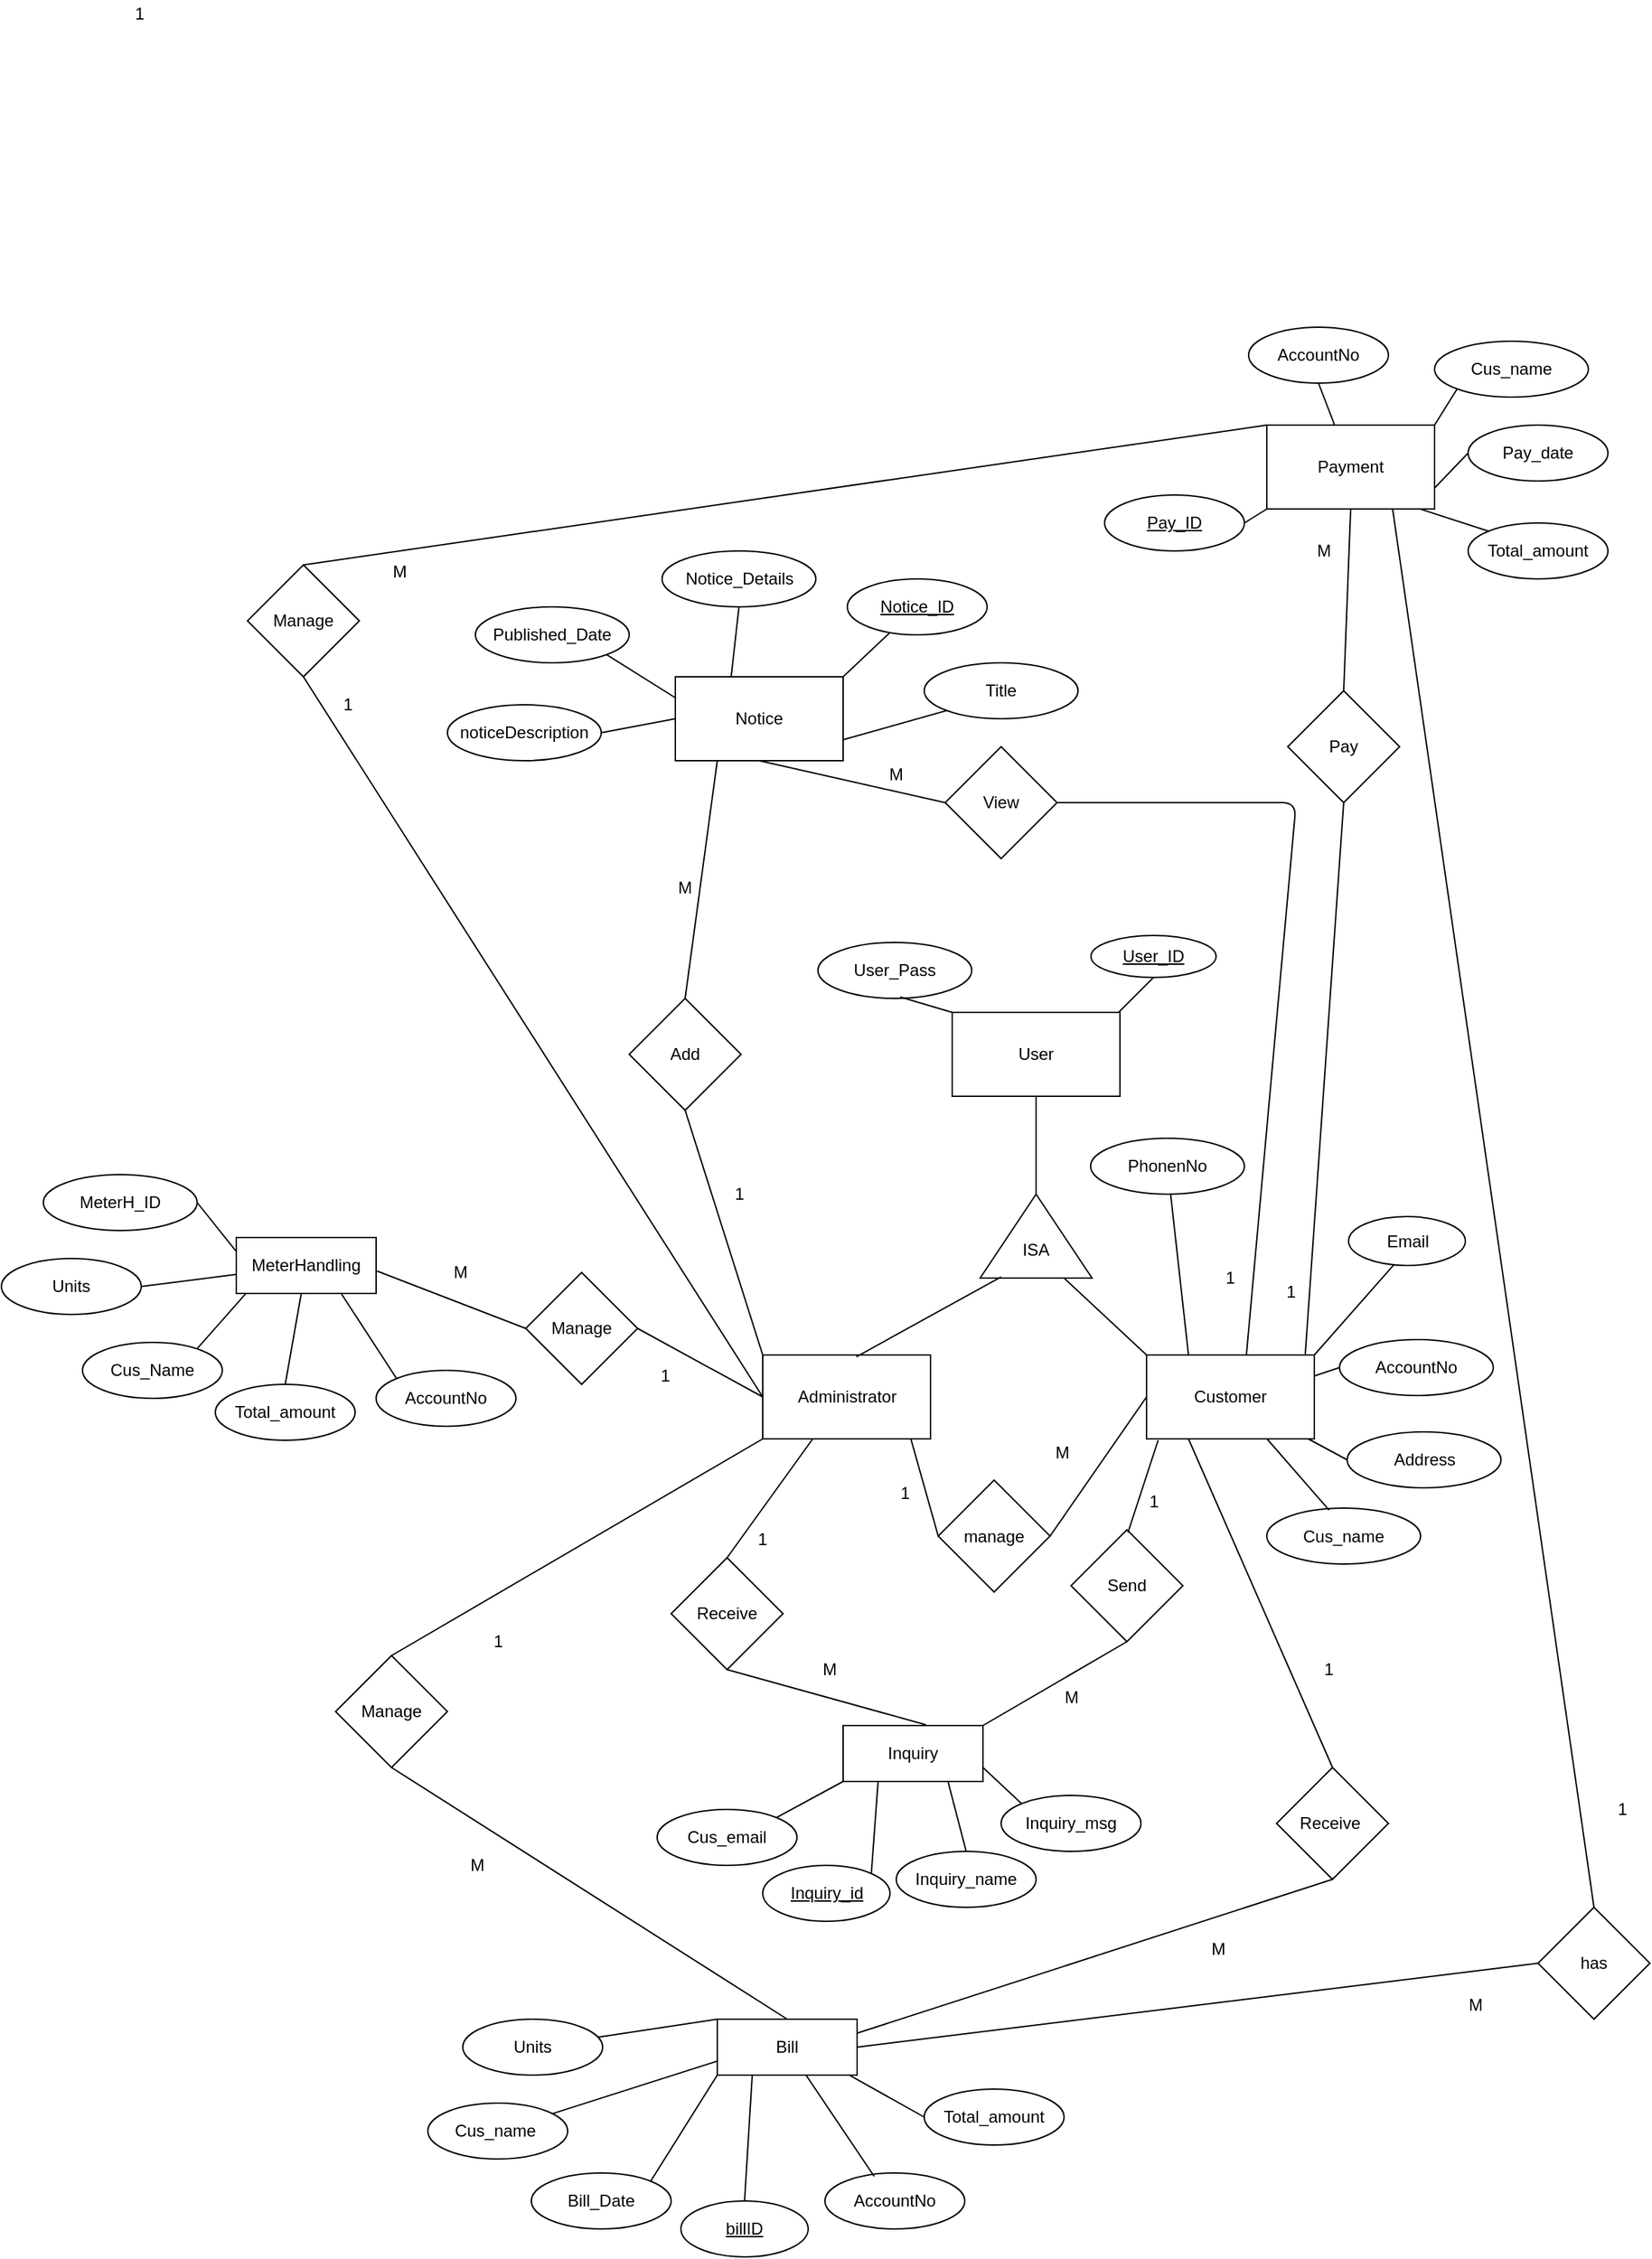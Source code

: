 <mxfile version="17.4.6" type="github" pages="37">
  <diagram id="M_5o9T0Zfa3jsSFbfTRQ" name="ER Diagram ">
    <mxGraphModel dx="1865" dy="1669" grid="1" gridSize="10" guides="1" tooltips="1" connect="1" arrows="1" fold="1" page="1" pageScale="1" pageWidth="827" pageHeight="1169" math="0" shadow="0">
      <root>
        <mxCell id="0" />
        <mxCell id="1" parent="0" />
        <mxCell id="R-2MHPUn--8WQAwCCb6K-1" value="User" style="rounded=0;whiteSpace=wrap;html=1;" parent="1" vertex="1">
          <mxGeometry x="181" y="310" width="120" height="60" as="geometry" />
        </mxCell>
        <mxCell id="gWIL4lwPZoUMI15kpGQ2-3" value="Inquiry" style="whiteSpace=wrap;html=1;align=center;" parent="1" vertex="1">
          <mxGeometry x="103" y="820" width="100" height="40" as="geometry" />
        </mxCell>
        <mxCell id="gWIL4lwPZoUMI15kpGQ2-4" value="MeterHandling" style="whiteSpace=wrap;html=1;align=center;" parent="1" vertex="1">
          <mxGeometry x="-331" y="471" width="100" height="40" as="geometry" />
        </mxCell>
        <mxCell id="gWIL4lwPZoUMI15kpGQ2-6" value="Units" style="ellipse;whiteSpace=wrap;html=1;align=center;" parent="1" vertex="1">
          <mxGeometry x="-499" y="486" width="100" height="40" as="geometry" />
        </mxCell>
        <mxCell id="gWIL4lwPZoUMI15kpGQ2-7" value="Cus_Name" style="ellipse;whiteSpace=wrap;html=1;align=center;" parent="1" vertex="1">
          <mxGeometry x="-441" y="546" width="100" height="40" as="geometry" />
        </mxCell>
        <mxCell id="gWIL4lwPZoUMI15kpGQ2-8" value="Bill" style="whiteSpace=wrap;html=1;align=center;" parent="1" vertex="1">
          <mxGeometry x="13" y="1030" width="100" height="40" as="geometry" />
        </mxCell>
        <mxCell id="GwoW-9eUFXNhQJcoqlGR-5" value="Notice_ID" style="ellipse;whiteSpace=wrap;html=1;align=center;fontStyle=4;" parent="1" vertex="1">
          <mxGeometry x="106" width="100" height="40" as="geometry" />
        </mxCell>
        <mxCell id="GwoW-9eUFXNhQJcoqlGR-10" value="Notice_Details" style="ellipse;whiteSpace=wrap;html=1;align=center;" parent="1" vertex="1">
          <mxGeometry x="-26.5" y="-20" width="110" height="40" as="geometry" />
        </mxCell>
        <mxCell id="GwoW-9eUFXNhQJcoqlGR-11" value="Title" style="ellipse;whiteSpace=wrap;html=1;align=center;" parent="1" vertex="1">
          <mxGeometry x="161" y="60" width="110" height="40" as="geometry" />
        </mxCell>
        <mxCell id="0ZwmMBX9CB_PH2E3g_sw-1" value="Customer" style="rounded=0;whiteSpace=wrap;html=1;" parent="1" vertex="1">
          <mxGeometry x="320" y="555" width="120" height="60" as="geometry" />
        </mxCell>
        <mxCell id="0ZwmMBX9CB_PH2E3g_sw-2" value="Administrator" style="rounded=0;whiteSpace=wrap;html=1;" parent="1" vertex="1">
          <mxGeometry x="45.5" y="555" width="120" height="60" as="geometry" />
        </mxCell>
        <mxCell id="0ZwmMBX9CB_PH2E3g_sw-5" value="" style="triangle;whiteSpace=wrap;html=1;rotation=-90;" parent="1" vertex="1">
          <mxGeometry x="211" y="430" width="60" height="80" as="geometry" />
        </mxCell>
        <mxCell id="0ZwmMBX9CB_PH2E3g_sw-6" value="ISA" style="text;html=1;strokeColor=none;fillColor=none;align=center;verticalAlign=middle;whiteSpace=wrap;rounded=0;" parent="1" vertex="1">
          <mxGeometry x="221" y="470" width="40" height="20" as="geometry" />
        </mxCell>
        <mxCell id="0ZwmMBX9CB_PH2E3g_sw-7" value="" style="endArrow=none;html=1;entryX=0.5;entryY=1;entryDx=0;entryDy=0;exitX=1;exitY=0.5;exitDx=0;exitDy=0;" parent="1" source="0ZwmMBX9CB_PH2E3g_sw-5" target="R-2MHPUn--8WQAwCCb6K-1" edge="1">
          <mxGeometry width="50" height="50" relative="1" as="geometry">
            <mxPoint x="376" y="430" as="sourcePoint" />
            <mxPoint x="446" y="360" as="targetPoint" />
          </mxGeometry>
        </mxCell>
        <mxCell id="0ZwmMBX9CB_PH2E3g_sw-8" value="" style="endArrow=none;html=1;entryX=0;entryY=0.75;entryDx=0;entryDy=0;exitX=0;exitY=0;exitDx=0;exitDy=0;" parent="1" source="0ZwmMBX9CB_PH2E3g_sw-1" target="0ZwmMBX9CB_PH2E3g_sw-5" edge="1">
          <mxGeometry width="50" height="50" relative="1" as="geometry">
            <mxPoint x="545.71" y="550" as="sourcePoint" />
            <mxPoint x="545.71" y="484" as="targetPoint" />
          </mxGeometry>
        </mxCell>
        <mxCell id="K307Wzx5Uyk_XyWvb7QZ-1" value="Payment" style="rounded=0;whiteSpace=wrap;html=1;" parent="1" vertex="1">
          <mxGeometry x="406" y="-110" width="120" height="60" as="geometry" />
        </mxCell>
        <mxCell id="0ZwmMBX9CB_PH2E3g_sw-10" value="" style="endArrow=none;html=1;exitX=0.558;exitY=0.021;exitDx=0;exitDy=0;exitPerimeter=0;entryX=0.014;entryY=0.187;entryDx=0;entryDy=0;entryPerimeter=0;" parent="1" source="0ZwmMBX9CB_PH2E3g_sw-2" target="0ZwmMBX9CB_PH2E3g_sw-5" edge="1">
          <mxGeometry width="50" height="50" relative="1" as="geometry">
            <mxPoint x="326.0" y="580" as="sourcePoint" />
            <mxPoint x="417" y="486" as="targetPoint" />
          </mxGeometry>
        </mxCell>
        <mxCell id="GwoW-9eUFXNhQJcoqlGR-13" value="Published_Date" style="ellipse;whiteSpace=wrap;html=1;align=center;" parent="1" vertex="1">
          <mxGeometry x="-160" y="20" width="110" height="40" as="geometry" />
        </mxCell>
        <mxCell id="K307Wzx5Uyk_XyWvb7QZ-3" value="&lt;u&gt;Pay_ID&lt;/u&gt;" style="ellipse;whiteSpace=wrap;html=1;align=center;" parent="1" vertex="1">
          <mxGeometry x="290" y="-60" width="100" height="40" as="geometry" />
        </mxCell>
        <mxCell id="iZ0bgMCoI2NrM_kVkU7W-5" value="AccountNo" style="ellipse;whiteSpace=wrap;html=1;align=center;" parent="1" vertex="1">
          <mxGeometry x="393" y="-180" width="100" height="40" as="geometry" />
        </mxCell>
        <mxCell id="GwoW-9eUFXNhQJcoqlGR-20" value="Notice" style="rounded=0;whiteSpace=wrap;html=1;" parent="1" vertex="1">
          <mxGeometry x="-17" y="70" width="120" height="60" as="geometry" />
        </mxCell>
        <mxCell id="BmbAjrQ7ErxFybZsGOEc-1" value="" style="endArrow=none;html=1;entryX=0.5;entryY=1;entryDx=0;entryDy=0;exitX=1;exitY=0.25;exitDx=0;exitDy=0;" parent="1" source="gWIL4lwPZoUMI15kpGQ2-8" target="BmbAjrQ7ErxFybZsGOEc-19" edge="1">
          <mxGeometry width="50" height="50" relative="1" as="geometry">
            <mxPoint x="300" y="1070.0" as="sourcePoint" />
            <mxPoint x="590" y="1140" as="targetPoint" />
          </mxGeometry>
        </mxCell>
        <mxCell id="GwoW-9eUFXNhQJcoqlGR-23" value="" style="endArrow=none;html=1;entryX=1;entryY=0;entryDx=0;entryDy=0;" parent="1" source="GwoW-9eUFXNhQJcoqlGR-5" target="GwoW-9eUFXNhQJcoqlGR-20" edge="1">
          <mxGeometry width="50" height="50" relative="1" as="geometry">
            <mxPoint x="190" y="10" as="sourcePoint" />
            <mxPoint x="-110" y="60" as="targetPoint" />
          </mxGeometry>
        </mxCell>
        <mxCell id="iZ0bgMCoI2NrM_kVkU7W-7" value="Cus_name" style="ellipse;whiteSpace=wrap;html=1;align=center;" parent="1" vertex="1">
          <mxGeometry x="526" y="-170" width="110" height="40" as="geometry" />
        </mxCell>
        <mxCell id="GwoW-9eUFXNhQJcoqlGR-24" value="" style="endArrow=none;html=1;entryX=1;entryY=0.75;entryDx=0;entryDy=0;exitX=0;exitY=1;exitDx=0;exitDy=0;" parent="1" source="GwoW-9eUFXNhQJcoqlGR-11" target="GwoW-9eUFXNhQJcoqlGR-20" edge="1">
          <mxGeometry width="50" height="50" relative="1" as="geometry">
            <mxPoint x="86" as="sourcePoint" />
            <mxPoint x="66" y="-60" as="targetPoint" />
          </mxGeometry>
        </mxCell>
        <mxCell id="GwoW-9eUFXNhQJcoqlGR-25" value="" style="endArrow=none;html=1;entryX=0.333;entryY=-0.005;entryDx=0;entryDy=0;exitX=0.5;exitY=1;exitDx=0;exitDy=0;entryPerimeter=0;" parent="1" source="GwoW-9eUFXNhQJcoqlGR-10" target="GwoW-9eUFXNhQJcoqlGR-20" edge="1">
          <mxGeometry width="50" height="50" relative="1" as="geometry">
            <mxPoint x="66" y="140" as="sourcePoint" />
            <mxPoint x="46" y="80" as="targetPoint" />
          </mxGeometry>
        </mxCell>
        <mxCell id="BmbAjrQ7ErxFybZsGOEc-19" value="Receive&amp;nbsp;" style="rhombus;whiteSpace=wrap;html=1;rotation=0;" parent="1" vertex="1">
          <mxGeometry x="413" y="850" width="80" height="80" as="geometry" />
        </mxCell>
        <mxCell id="BmbAjrQ7ErxFybZsGOEc-20" value="" style="endArrow=none;html=1;exitX=0.5;exitY=0;exitDx=0;exitDy=0;entryX=0.25;entryY=1;entryDx=0;entryDy=0;" parent="1" source="BmbAjrQ7ErxFybZsGOEc-19" target="0ZwmMBX9CB_PH2E3g_sw-1" edge="1">
          <mxGeometry width="50" height="50" relative="1" as="geometry">
            <mxPoint x="590" y="1060" as="sourcePoint" />
            <mxPoint x="316" y="720" as="targetPoint" />
          </mxGeometry>
        </mxCell>
        <mxCell id="GwoW-9eUFXNhQJcoqlGR-27" value="" style="endArrow=none;html=1;exitX=0;exitY=0.25;exitDx=0;exitDy=0;entryX=1;entryY=1;entryDx=0;entryDy=0;" parent="1" source="GwoW-9eUFXNhQJcoqlGR-20" target="GwoW-9eUFXNhQJcoqlGR-13" edge="1">
          <mxGeometry width="50" height="50" relative="1" as="geometry">
            <mxPoint x="-114" y="20" as="sourcePoint" />
            <mxPoint x="-134" y="-40" as="targetPoint" />
          </mxGeometry>
        </mxCell>
        <mxCell id="iZ0bgMCoI2NrM_kVkU7W-11" value="Pay_date" style="ellipse;whiteSpace=wrap;html=1;align=center;" parent="1" vertex="1">
          <mxGeometry x="550" y="-110" width="100" height="40" as="geometry" />
        </mxCell>
        <mxCell id="iZ0bgMCoI2NrM_kVkU7W-12" value="Total_amount" style="ellipse;whiteSpace=wrap;html=1;align=center;" parent="1" vertex="1">
          <mxGeometry x="550" y="-40" width="100" height="40" as="geometry" />
        </mxCell>
        <mxCell id="ElF4rmFvOYkhaGS9MpUQ-2" value="" style="endArrow=none;html=1;entryX=0;entryY=1;entryDx=0;entryDy=0;exitX=1;exitY=0.5;exitDx=0;exitDy=0;" parent="1" source="K307Wzx5Uyk_XyWvb7QZ-3" target="K307Wzx5Uyk_XyWvb7QZ-1" edge="1">
          <mxGeometry width="50" height="50" relative="1" as="geometry">
            <mxPoint x="351.355" y="35.858" as="sourcePoint" />
            <mxPoint x="416" y="-40" as="targetPoint" />
          </mxGeometry>
        </mxCell>
        <mxCell id="ElF4rmFvOYkhaGS9MpUQ-6" value="" style="endArrow=none;html=1;exitX=0.5;exitY=1;exitDx=0;exitDy=0;" parent="1" source="iZ0bgMCoI2NrM_kVkU7W-5" target="K307Wzx5Uyk_XyWvb7QZ-1" edge="1">
          <mxGeometry width="50" height="50" relative="1" as="geometry">
            <mxPoint x="531" y="-250" as="sourcePoint" />
            <mxPoint x="456" as="targetPoint" />
          </mxGeometry>
        </mxCell>
        <mxCell id="ElF4rmFvOYkhaGS9MpUQ-8" value="" style="endArrow=none;html=1;entryX=0;entryY=1;entryDx=0;entryDy=0;exitX=1;exitY=0;exitDx=0;exitDy=0;" parent="1" source="K307Wzx5Uyk_XyWvb7QZ-1" target="iZ0bgMCoI2NrM_kVkU7W-7" edge="1">
          <mxGeometry width="50" height="50" relative="1" as="geometry">
            <mxPoint x="411.355" y="95.858" as="sourcePoint" />
            <mxPoint x="646" y="-132" as="targetPoint" />
          </mxGeometry>
        </mxCell>
        <mxCell id="ElF4rmFvOYkhaGS9MpUQ-9" value="" style="endArrow=none;html=1;entryX=0;entryY=0.5;entryDx=0;entryDy=0;exitX=1;exitY=0.75;exitDx=0;exitDy=0;" parent="1" source="K307Wzx5Uyk_XyWvb7QZ-1" target="iZ0bgMCoI2NrM_kVkU7W-11" edge="1">
          <mxGeometry width="50" height="50" relative="1" as="geometry">
            <mxPoint x="421.355" y="105.858" as="sourcePoint" />
            <mxPoint x="626" y="-63" as="targetPoint" />
          </mxGeometry>
        </mxCell>
        <mxCell id="ElF4rmFvOYkhaGS9MpUQ-10" value="" style="endArrow=none;html=1;entryX=0;entryY=0;entryDx=0;entryDy=0;exitX=0.908;exitY=0.997;exitDx=0;exitDy=0;exitPerimeter=0;" parent="1" source="K307Wzx5Uyk_XyWvb7QZ-1" target="iZ0bgMCoI2NrM_kVkU7W-12" edge="1">
          <mxGeometry width="50" height="50" relative="1" as="geometry">
            <mxPoint x="431.355" y="115.858" as="sourcePoint" />
            <mxPoint x="496" y="40" as="targetPoint" />
          </mxGeometry>
        </mxCell>
        <mxCell id="XLiFxqXhWqaqg-ymZsb6-1" value="View" style="rhombus;whiteSpace=wrap;html=1;" parent="1" vertex="1">
          <mxGeometry x="176" y="120" width="80" height="80" as="geometry" />
        </mxCell>
        <mxCell id="kNvfrcT3U_PSBVfQfXv5-1" value="Pay" style="rhombus;whiteSpace=wrap;html=1;" parent="1" vertex="1">
          <mxGeometry x="421" y="80" width="80" height="80" as="geometry" />
        </mxCell>
        <mxCell id="XLiFxqXhWqaqg-ymZsb6-2" value="" style="endArrow=none;html=1;entryX=0;entryY=0.5;entryDx=0;entryDy=0;exitX=0.5;exitY=1;exitDx=0;exitDy=0;" parent="1" source="GwoW-9eUFXNhQJcoqlGR-20" target="XLiFxqXhWqaqg-ymZsb6-1" edge="1">
          <mxGeometry width="50" height="50" relative="1" as="geometry">
            <mxPoint x="20" y="290" as="sourcePoint" />
            <mxPoint x="90.711" y="240" as="targetPoint" />
          </mxGeometry>
        </mxCell>
        <mxCell id="kNvfrcT3U_PSBVfQfXv5-2" value="" style="endArrow=none;html=1;entryX=0.5;entryY=1;entryDx=0;entryDy=0;exitX=0.946;exitY=-0.01;exitDx=0;exitDy=0;exitPerimeter=0;" parent="1" source="0ZwmMBX9CB_PH2E3g_sw-1" target="kNvfrcT3U_PSBVfQfXv5-1" edge="1">
          <mxGeometry width="50" height="50" relative="1" as="geometry">
            <mxPoint x="460" y="584" as="sourcePoint" />
            <mxPoint x="286" y="510" as="targetPoint" />
          </mxGeometry>
        </mxCell>
        <mxCell id="kNvfrcT3U_PSBVfQfXv5-3" value="" style="endArrow=none;html=1;entryX=0.5;entryY=0;entryDx=0;entryDy=0;exitX=0.5;exitY=1;exitDx=0;exitDy=0;" parent="1" source="K307Wzx5Uyk_XyWvb7QZ-1" target="kNvfrcT3U_PSBVfQfXv5-1" edge="1">
          <mxGeometry width="50" height="50" relative="1" as="geometry">
            <mxPoint x="446" y="-50" as="sourcePoint" />
            <mxPoint x="460.5" y="80" as="targetPoint" />
          </mxGeometry>
        </mxCell>
        <mxCell id="gWIL4lwPZoUMI15kpGQ2-10" value="" style="endArrow=none;html=1;exitX=0.5;exitY=0;exitDx=0;exitDy=0;entryX=0;entryY=1;entryDx=0;entryDy=0;startArrow=none;" parent="1" source="gWIL4lwPZoUMI15kpGQ2-27" target="0ZwmMBX9CB_PH2E3g_sw-2" edge="1">
          <mxGeometry width="50" height="50" relative="1" as="geometry">
            <mxPoint x="250" y="830" as="sourcePoint" />
            <mxPoint x="300" y="780" as="targetPoint" />
          </mxGeometry>
        </mxCell>
        <mxCell id="gWIL4lwPZoUMI15kpGQ2-11" value="" style="endArrow=none;html=1;exitX=1.007;exitY=0.6;exitDx=0;exitDy=0;entryX=0;entryY=0.5;entryDx=0;entryDy=0;exitPerimeter=0;" parent="1" source="gWIL4lwPZoUMI15kpGQ2-4" target="gWIL4lwPZoUMI15kpGQ2-28" edge="1">
          <mxGeometry width="50" height="50" relative="1" as="geometry">
            <mxPoint x="34" y="1106" as="sourcePoint" />
            <mxPoint x="264" y="676" as="targetPoint" />
          </mxGeometry>
        </mxCell>
        <mxCell id="XLiFxqXhWqaqg-ymZsb6-4" value="" style="endArrow=none;html=1;exitX=1;exitY=0.5;exitDx=0;exitDy=0;entryX=0.595;entryY=0.003;entryDx=0;entryDy=0;entryPerimeter=0;" parent="1" source="XLiFxqXhWqaqg-ymZsb6-1" target="0ZwmMBX9CB_PH2E3g_sw-1" edge="1">
          <mxGeometry width="50" height="50" relative="1" as="geometry">
            <mxPoint x="80" y="380" as="sourcePoint" />
            <mxPoint x="427" y="580" as="targetPoint" />
            <Array as="points">
              <mxPoint x="427" y="160" />
            </Array>
          </mxGeometry>
        </mxCell>
        <mxCell id="gWIL4lwPZoUMI15kpGQ2-15" value="" style="endArrow=none;html=1;entryX=0.298;entryY=1;entryDx=0;entryDy=0;entryPerimeter=0;exitX=0.5;exitY=0;exitDx=0;exitDy=0;" parent="1" source="gWIL4lwPZoUMI15kpGQ2-31" target="0ZwmMBX9CB_PH2E3g_sw-2" edge="1">
          <mxGeometry width="50" height="50" relative="1" as="geometry">
            <mxPoint x="80" y="960" as="sourcePoint" />
            <mxPoint x="244.118" y="650" as="targetPoint" />
          </mxGeometry>
        </mxCell>
        <mxCell id="gWIL4lwPZoUMI15kpGQ2-16" value="" style="endArrow=none;html=1;entryX=0;entryY=0.25;entryDx=0;entryDy=0;exitX=1;exitY=0.5;exitDx=0;exitDy=0;" parent="1" source="gWIL4lwPZoUMI15kpGQ2-72" target="gWIL4lwPZoUMI15kpGQ2-4" edge="1">
          <mxGeometry width="50" height="50" relative="1" as="geometry">
            <mxPoint x="-184" y="506" as="sourcePoint" />
            <mxPoint x="109" y="496" as="targetPoint" />
          </mxGeometry>
        </mxCell>
        <mxCell id="gWIL4lwPZoUMI15kpGQ2-18" value="" style="endArrow=none;html=1;exitX=1;exitY=0;exitDx=0;exitDy=0;entryX=0.25;entryY=1;entryDx=0;entryDy=0;" parent="1" source="gWIL4lwPZoUMI15kpGQ2-81" target="gWIL4lwPZoUMI15kpGQ2-3" edge="1">
          <mxGeometry width="50" height="50" relative="1" as="geometry">
            <mxPoint x="-23" y="1140" as="sourcePoint" />
            <mxPoint x="30" y="1000" as="targetPoint" />
          </mxGeometry>
        </mxCell>
        <mxCell id="gWIL4lwPZoUMI15kpGQ2-20" value="" style="endArrow=none;html=1;entryX=0.25;entryY=1;entryDx=0;entryDy=0;exitX=0.5;exitY=0;exitDx=0;exitDy=0;" parent="1" source="gWIL4lwPZoUMI15kpGQ2-73" target="gWIL4lwPZoUMI15kpGQ2-8" edge="1">
          <mxGeometry width="50" height="50" relative="1" as="geometry">
            <mxPoint x="-52" y="890" as="sourcePoint" />
            <mxPoint x="17" y="920" as="targetPoint" />
          </mxGeometry>
        </mxCell>
        <mxCell id="gWIL4lwPZoUMI15kpGQ2-28" value="Manage" style="rhombus;whiteSpace=wrap;html=1;" parent="1" vertex="1">
          <mxGeometry x="-124" y="496" width="80" height="80" as="geometry" />
        </mxCell>
        <mxCell id="gWIL4lwPZoUMI15kpGQ2-29" value="" style="endArrow=none;html=1;exitX=1;exitY=0.5;exitDx=0;exitDy=0;entryX=0;entryY=0.5;entryDx=0;entryDy=0;" parent="1" source="gWIL4lwPZoUMI15kpGQ2-28" target="0ZwmMBX9CB_PH2E3g_sw-2" edge="1">
          <mxGeometry width="50" height="50" relative="1" as="geometry">
            <mxPoint x="-101" y="655" as="sourcePoint" />
            <mxPoint x="-20" y="605" as="targetPoint" />
          </mxGeometry>
        </mxCell>
        <mxCell id="gWIL4lwPZoUMI15kpGQ2-27" value="Manage" style="rhombus;whiteSpace=wrap;html=1;" parent="1" vertex="1">
          <mxGeometry x="-260" y="770" width="80" height="80" as="geometry" />
        </mxCell>
        <mxCell id="gWIL4lwPZoUMI15kpGQ2-30" value="" style="endArrow=none;html=1;exitX=0.5;exitY=0;exitDx=0;exitDy=0;entryX=0.5;entryY=1;entryDx=0;entryDy=0;" parent="1" source="gWIL4lwPZoUMI15kpGQ2-8" target="gWIL4lwPZoUMI15kpGQ2-27" edge="1">
          <mxGeometry width="50" height="50" relative="1" as="geometry">
            <mxPoint x="-14" y="795" as="sourcePoint" />
            <mxPoint x="70" y="640" as="targetPoint" />
          </mxGeometry>
        </mxCell>
        <mxCell id="gWIL4lwPZoUMI15kpGQ2-31" value="Receive" style="rhombus;whiteSpace=wrap;html=1;" parent="1" vertex="1">
          <mxGeometry x="-20" y="700" width="80" height="80" as="geometry" />
        </mxCell>
        <mxCell id="gWIL4lwPZoUMI15kpGQ2-32" value="" style="endArrow=none;html=1;exitX=0.593;exitY=-0.013;exitDx=0;exitDy=0;exitPerimeter=0;entryX=0.5;entryY=1;entryDx=0;entryDy=0;" parent="1" source="gWIL4lwPZoUMI15kpGQ2-3" target="gWIL4lwPZoUMI15kpGQ2-31" edge="1">
          <mxGeometry width="50" height="50" relative="1" as="geometry">
            <mxPoint x="170.004" y="1120.714" as="sourcePoint" />
            <mxPoint x="100" y="910" as="targetPoint" />
          </mxGeometry>
        </mxCell>
        <mxCell id="gWIL4lwPZoUMI15kpGQ2-38" value="Inquiry_name" style="ellipse;whiteSpace=wrap;html=1;align=center;" parent="1" vertex="1">
          <mxGeometry x="141" y="910" width="100" height="40" as="geometry" />
        </mxCell>
        <mxCell id="9J1Xk2j35T_Wb_meegYh-33" value="&lt;font style=&quot;font-size: 12px&quot;&gt;1&lt;/font&gt;" style="text;html=1;strokeColor=none;fillColor=none;align=center;verticalAlign=middle;whiteSpace=wrap;rounded=0;" parent="1" vertex="1">
          <mxGeometry x="-420" y="-414" width="40" height="20" as="geometry" />
        </mxCell>
        <mxCell id="gWIL4lwPZoUMI15kpGQ2-39" value="Inquiry_msg" style="ellipse;whiteSpace=wrap;html=1;align=center;" parent="1" vertex="1">
          <mxGeometry x="216" y="870" width="100" height="40" as="geometry" />
        </mxCell>
        <mxCell id="gWIL4lwPZoUMI15kpGQ2-40" value="Total_amount" style="ellipse;whiteSpace=wrap;html=1;align=center;" parent="1" vertex="1">
          <mxGeometry x="-346" y="576" width="100" height="40" as="geometry" />
        </mxCell>
        <mxCell id="gWIL4lwPZoUMI15kpGQ2-42" value="" style="endArrow=none;html=1;entryX=0.5;entryY=0;entryDx=0;entryDy=0;" parent="1" source="gWIL4lwPZoUMI15kpGQ2-4" target="gWIL4lwPZoUMI15kpGQ2-40" edge="1">
          <mxGeometry width="50" height="50" relative="1" as="geometry">
            <mxPoint x="-118" y="626" as="sourcePoint" />
            <mxPoint x="-68" y="696" as="targetPoint" />
          </mxGeometry>
        </mxCell>
        <mxCell id="gWIL4lwPZoUMI15kpGQ2-44" value="" style="endArrow=none;html=1;entryX=1;entryY=0.5;entryDx=0;entryDy=0;" parent="1" source="gWIL4lwPZoUMI15kpGQ2-4" target="gWIL4lwPZoUMI15kpGQ2-6" edge="1">
          <mxGeometry width="50" height="50" relative="1" as="geometry">
            <mxPoint x="-144.6" y="566" as="sourcePoint" />
            <mxPoint x="-151" y="646" as="targetPoint" />
          </mxGeometry>
        </mxCell>
        <mxCell id="gWIL4lwPZoUMI15kpGQ2-45" value="" style="endArrow=none;html=1;exitX=0;exitY=0;exitDx=0;exitDy=0;" parent="1" source="gWIL4lwPZoUMI15kpGQ2-8" target="gWIL4lwPZoUMI15kpGQ2-48" edge="1">
          <mxGeometry width="50" height="50" relative="1" as="geometry">
            <mxPoint x="-102.0" y="860" as="sourcePoint" />
            <mxPoint x="-108.4" y="940" as="targetPoint" />
          </mxGeometry>
        </mxCell>
        <mxCell id="gWIL4lwPZoUMI15kpGQ2-46" value="" style="endArrow=none;html=1;entryX=0.817;entryY=0.121;entryDx=0;entryDy=0;exitX=0.066;exitY=1.007;exitDx=0;exitDy=0;exitPerimeter=0;entryPerimeter=0;" parent="1" source="gWIL4lwPZoUMI15kpGQ2-4" target="gWIL4lwPZoUMI15kpGQ2-7" edge="1">
          <mxGeometry width="50" height="50" relative="1" as="geometry">
            <mxPoint x="-32.6" y="636" as="sourcePoint" />
            <mxPoint x="-39" y="716" as="targetPoint" />
          </mxGeometry>
        </mxCell>
        <mxCell id="gWIL4lwPZoUMI15kpGQ2-48" value="Units" style="ellipse;whiteSpace=wrap;html=1;align=center;" parent="1" vertex="1">
          <mxGeometry x="-169" y="1030" width="100" height="40" as="geometry" />
        </mxCell>
        <mxCell id="gWIL4lwPZoUMI15kpGQ2-59" value="Send" style="rhombus;whiteSpace=wrap;html=1;" parent="1" vertex="1">
          <mxGeometry x="266" y="680" width="80" height="80" as="geometry" />
        </mxCell>
        <mxCell id="gWIL4lwPZoUMI15kpGQ2-60" value="" style="endArrow=none;html=1;entryX=0.5;entryY=1;entryDx=0;entryDy=0;exitX=1;exitY=0;exitDx=0;exitDy=0;" parent="1" source="gWIL4lwPZoUMI15kpGQ2-3" target="gWIL4lwPZoUMI15kpGQ2-59" edge="1">
          <mxGeometry width="50" height="50" relative="1" as="geometry">
            <mxPoint x="469.41" y="880" as="sourcePoint" />
            <mxPoint x="450.503" y="787.933" as="targetPoint" />
          </mxGeometry>
        </mxCell>
        <mxCell id="gWIL4lwPZoUMI15kpGQ2-61" value="" style="endArrow=none;html=1;exitX=0.069;exitY=1.017;exitDx=0;exitDy=0;entryX=0.509;entryY=0.025;entryDx=0;entryDy=0;entryPerimeter=0;exitPerimeter=0;" parent="1" source="0ZwmMBX9CB_PH2E3g_sw-1" target="gWIL4lwPZoUMI15kpGQ2-59" edge="1">
          <mxGeometry width="50" height="50" relative="1" as="geometry">
            <mxPoint x="516.5" y="585" as="sourcePoint" />
            <mxPoint x="527" y="680" as="targetPoint" />
          </mxGeometry>
        </mxCell>
        <mxCell id="gWIL4lwPZoUMI15kpGQ2-62" value="&lt;span&gt;AccountNo&lt;/span&gt;" style="ellipse;whiteSpace=wrap;html=1;align=center;" parent="1" vertex="1">
          <mxGeometry x="90" y="1140" width="100" height="40" as="geometry" />
        </mxCell>
        <mxCell id="gWIL4lwPZoUMI15kpGQ2-63" value="" style="endArrow=none;html=1;exitX=0.352;exitY=0.06;exitDx=0;exitDy=0;exitPerimeter=0;" parent="1" source="gWIL4lwPZoUMI15kpGQ2-62" target="gWIL4lwPZoUMI15kpGQ2-8" edge="1">
          <mxGeometry width="50" height="50" relative="1" as="geometry">
            <mxPoint x="-42" y="930" as="sourcePoint" />
            <mxPoint x="-43" y="830" as="targetPoint" />
          </mxGeometry>
        </mxCell>
        <mxCell id="SF_l1mnsRShW8xOKGkz_-6" value="User_Pass" style="ellipse;whiteSpace=wrap;html=1;align=center;" parent="1" vertex="1">
          <mxGeometry x="85" y="260" width="110" height="40" as="geometry" />
        </mxCell>
        <mxCell id="gWIL4lwPZoUMI15kpGQ2-64" value="" style="endArrow=none;html=1;exitX=0.5;exitY=0;exitDx=0;exitDy=0;entryX=0.75;entryY=1;entryDx=0;entryDy=0;" parent="1" source="gWIL4lwPZoUMI15kpGQ2-38" target="gWIL4lwPZoUMI15kpGQ2-3" edge="1">
          <mxGeometry width="50" height="50" relative="1" as="geometry">
            <mxPoint x="56" y="1090" as="sourcePoint" />
            <mxPoint x="-94" y="980" as="targetPoint" />
          </mxGeometry>
        </mxCell>
        <mxCell id="gWIL4lwPZoUMI15kpGQ2-65" value="" style="endArrow=none;html=1;entryX=1;entryY=0.75;entryDx=0;entryDy=0;exitX=0;exitY=0;exitDx=0;exitDy=0;" parent="1" source="gWIL4lwPZoUMI15kpGQ2-39" target="gWIL4lwPZoUMI15kpGQ2-3" edge="1">
          <mxGeometry width="50" height="50" relative="1" as="geometry">
            <mxPoint x="40" y="1080" as="sourcePoint" />
            <mxPoint x="80" y="1060" as="targetPoint" />
          </mxGeometry>
        </mxCell>
        <mxCell id="SF_l1mnsRShW8xOKGkz_-7" value="Email" style="ellipse;whiteSpace=wrap;html=1;align=center;" parent="1" vertex="1">
          <mxGeometry x="464.5" y="456" width="83.5" height="35" as="geometry" />
        </mxCell>
        <mxCell id="SF_l1mnsRShW8xOKGkz_-8" value="" style="endArrow=none;html=1;entryX=0.535;entryY=0.976;entryDx=0;entryDy=0;exitX=0;exitY=0;exitDx=0;exitDy=0;entryPerimeter=0;" parent="1" source="R-2MHPUn--8WQAwCCb6K-1" target="SF_l1mnsRShW8xOKGkz_-6" edge="1">
          <mxGeometry width="50" height="50" relative="1" as="geometry">
            <mxPoint x="189" y="270" as="sourcePoint" />
            <mxPoint x="189" y="200" as="targetPoint" />
          </mxGeometry>
        </mxCell>
        <mxCell id="SF_l1mnsRShW8xOKGkz_-9" value="" style="endArrow=none;html=1;entryX=0.391;entryY=0.976;entryDx=0;entryDy=0;exitX=1;exitY=0;exitDx=0;exitDy=0;entryPerimeter=0;" parent="1" source="0ZwmMBX9CB_PH2E3g_sw-1" target="SF_l1mnsRShW8xOKGkz_-7" edge="1">
          <mxGeometry width="50" height="50" relative="1" as="geometry">
            <mxPoint x="291.15" y="320" as="sourcePoint" />
            <mxPoint x="250.0" y="209.04" as="targetPoint" />
          </mxGeometry>
        </mxCell>
        <mxCell id="SF_l1mnsRShW8xOKGkz_-12" value="&lt;u&gt;User_ID&lt;/u&gt;" style="ellipse;whiteSpace=wrap;html=1;align=center;" parent="1" vertex="1">
          <mxGeometry x="280.25" y="255" width="89.5" height="30" as="geometry" />
        </mxCell>
        <mxCell id="SF_l1mnsRShW8xOKGkz_-13" value="" style="endArrow=none;html=1;entryX=0.5;entryY=1;entryDx=0;entryDy=0;" parent="1" target="SF_l1mnsRShW8xOKGkz_-12" edge="1">
          <mxGeometry width="50" height="50" relative="1" as="geometry">
            <mxPoint x="300" y="310" as="sourcePoint" />
            <mxPoint x="343" y="290" as="targetPoint" />
          </mxGeometry>
        </mxCell>
        <mxCell id="gWIL4lwPZoUMI15kpGQ2-66" value="Cus_email" style="ellipse;whiteSpace=wrap;html=1;align=center;" parent="1" vertex="1">
          <mxGeometry x="-30" y="880" width="100" height="40" as="geometry" />
        </mxCell>
        <mxCell id="gWIL4lwPZoUMI15kpGQ2-67" value="" style="endArrow=none;html=1;exitX=1;exitY=0;exitDx=0;exitDy=0;entryX=0;entryY=1;entryDx=0;entryDy=0;" parent="1" source="gWIL4lwPZoUMI15kpGQ2-66" target="gWIL4lwPZoUMI15kpGQ2-3" edge="1">
          <mxGeometry width="50" height="50" relative="1" as="geometry">
            <mxPoint x="-13.9" y="1050.96" as="sourcePoint" />
            <mxPoint x="40" y="1015" as="targetPoint" />
          </mxGeometry>
        </mxCell>
        <mxCell id="gWIL4lwPZoUMI15kpGQ2-68" value="Cus_name&amp;nbsp;" style="ellipse;whiteSpace=wrap;html=1;align=center;" parent="1" vertex="1">
          <mxGeometry x="-194" y="1090" width="100" height="40" as="geometry" />
        </mxCell>
        <mxCell id="gWIL4lwPZoUMI15kpGQ2-69" value="Bill_Date" style="ellipse;whiteSpace=wrap;html=1;align=center;" parent="1" vertex="1">
          <mxGeometry x="-120" y="1140" width="100" height="40" as="geometry" />
        </mxCell>
        <mxCell id="Elw5rhbdZ_p3zdOusZqH-25" value="M" style="text;html=1;align=center;verticalAlign=middle;resizable=0;points=[];autosize=1;strokeColor=none;" parent="1" vertex="1">
          <mxGeometry x="356" y="970" width="30" height="20" as="geometry" />
        </mxCell>
        <mxCell id="gWIL4lwPZoUMI15kpGQ2-70" value="" style="endArrow=none;html=1;entryX=0;entryY=0.75;entryDx=0;entryDy=0;" parent="1" source="gWIL4lwPZoUMI15kpGQ2-68" target="gWIL4lwPZoUMI15kpGQ2-8" edge="1">
          <mxGeometry width="50" height="50" relative="1" as="geometry">
            <mxPoint x="-66.0" y="910.0" as="sourcePoint" />
            <mxPoint x="-43.0" y="830.0" as="targetPoint" />
          </mxGeometry>
        </mxCell>
        <mxCell id="gWIL4lwPZoUMI15kpGQ2-71" value="" style="endArrow=none;html=1;entryX=0;entryY=1;entryDx=0;entryDy=0;exitX=1;exitY=0;exitDx=0;exitDy=0;" parent="1" source="gWIL4lwPZoUMI15kpGQ2-69" target="gWIL4lwPZoUMI15kpGQ2-8" edge="1">
          <mxGeometry width="50" height="50" relative="1" as="geometry">
            <mxPoint x="-211.709" y="922.988" as="sourcePoint" />
            <mxPoint x="-68" y="830.0" as="targetPoint" />
          </mxGeometry>
        </mxCell>
        <mxCell id="gWIL4lwPZoUMI15kpGQ2-72" value="MeterH_ID" style="ellipse;whiteSpace=wrap;html=1;align=center;" parent="1" vertex="1">
          <mxGeometry x="-469" y="426" width="110" height="40" as="geometry" />
        </mxCell>
        <mxCell id="gWIL4lwPZoUMI15kpGQ2-73" value="&lt;u&gt;billID&lt;/u&gt;" style="ellipse;whiteSpace=wrap;html=1;align=center;" parent="1" vertex="1">
          <mxGeometry x="-13" y="1160" width="91" height="40" as="geometry" />
        </mxCell>
        <mxCell id="gWIL4lwPZoUMI15kpGQ2-76" value="M" style="text;html=1;align=center;verticalAlign=middle;resizable=0;points=[];autosize=1;strokeColor=none;" parent="1" vertex="1">
          <mxGeometry x="-186" y="486" width="30" height="20" as="geometry" />
        </mxCell>
        <mxCell id="gWIL4lwPZoUMI15kpGQ2-77" value="1" style="text;html=1;align=center;verticalAlign=middle;resizable=0;points=[];autosize=1;strokeColor=none;" parent="1" vertex="1">
          <mxGeometry x="-154" y="750" width="20" height="20" as="geometry" />
        </mxCell>
        <mxCell id="gWIL4lwPZoUMI15kpGQ2-78" value="M" style="text;html=1;align=center;verticalAlign=middle;resizable=0;points=[];autosize=1;strokeColor=none;" parent="1" vertex="1">
          <mxGeometry x="-174" y="910" width="30" height="20" as="geometry" />
        </mxCell>
        <mxCell id="gWIL4lwPZoUMI15kpGQ2-79" value="1" style="text;html=1;align=center;verticalAlign=middle;resizable=0;points=[];autosize=1;strokeColor=none;" parent="1" vertex="1">
          <mxGeometry x="35" y="677" width="20" height="20" as="geometry" />
        </mxCell>
        <mxCell id="gWIL4lwPZoUMI15kpGQ2-80" value="M" style="text;html=1;align=center;verticalAlign=middle;resizable=0;points=[];autosize=1;strokeColor=none;" parent="1" vertex="1">
          <mxGeometry x="251" y="790" width="30" height="20" as="geometry" />
        </mxCell>
        <mxCell id="gWIL4lwPZoUMI15kpGQ2-81" value="&lt;u&gt;Inquiry_id&lt;/u&gt;" style="ellipse;whiteSpace=wrap;html=1;align=center;" parent="1" vertex="1">
          <mxGeometry x="45.5" y="920" width="91" height="40" as="geometry" />
        </mxCell>
        <mxCell id="gWIL4lwPZoUMI15kpGQ2-85" value="1" style="text;html=1;align=center;verticalAlign=middle;resizable=0;points=[];autosize=1;strokeColor=none;" parent="1" vertex="1">
          <mxGeometry x="315" y="650" width="20" height="20" as="geometry" />
        </mxCell>
        <mxCell id="gWIL4lwPZoUMI15kpGQ2-86" value="M" style="text;html=1;align=center;verticalAlign=middle;resizable=0;points=[];autosize=1;strokeColor=none;" parent="1" vertex="1">
          <mxGeometry x="78" y="770" width="30" height="20" as="geometry" />
        </mxCell>
        <mxCell id="9NNjLzbF-_VanndHxU1u-2" value="M" style="text;html=1;strokeColor=none;fillColor=none;align=center;verticalAlign=middle;whiteSpace=wrap;rounded=0;" parent="1" vertex="1">
          <mxGeometry x="121" y="130" width="40" height="20" as="geometry" />
        </mxCell>
        <mxCell id="TSOd7XMlYccg_0pHrUIk-8" value="M" style="text;html=1;strokeColor=none;fillColor=none;align=center;verticalAlign=middle;whiteSpace=wrap;rounded=0;" parent="1" vertex="1">
          <mxGeometry x="426.5" y="-30" width="40" height="20" as="geometry" />
        </mxCell>
        <mxCell id="N_99zEwLUs9K9oy2K42W-5" value="1" style="text;html=1;align=center;verticalAlign=middle;resizable=0;points=[];autosize=1;strokeColor=none;" parent="1" vertex="1">
          <mxGeometry x="440" y="770" width="20" height="20" as="geometry" />
        </mxCell>
        <mxCell id="hVpC7EG9TQyVRuL4mwK9-27" value="1" style="text;html=1;align=center;verticalAlign=middle;resizable=0;points=[];autosize=1;strokeColor=none;" parent="1" vertex="1">
          <mxGeometry x="413" y="500" width="20" height="20" as="geometry" />
        </mxCell>
        <mxCell id="VS3_uVBxbDkvPHoo9CmW-2" value="AccountNo" style="ellipse;whiteSpace=wrap;html=1;align=center;" parent="1" vertex="1">
          <mxGeometry x="458" y="544" width="110" height="40" as="geometry" />
        </mxCell>
        <mxCell id="VS3_uVBxbDkvPHoo9CmW-3" value="" style="endArrow=none;html=1;entryX=0;entryY=0.5;entryDx=0;entryDy=0;exitX=1;exitY=0.25;exitDx=0;exitDy=0;" parent="1" source="0ZwmMBX9CB_PH2E3g_sw-1" target="VS3_uVBxbDkvPHoo9CmW-2" edge="1">
          <mxGeometry width="50" height="50" relative="1" as="geometry">
            <mxPoint x="172.15" y="350.96" as="sourcePoint" />
            <mxPoint x="120.0" y="340.0" as="targetPoint" />
          </mxGeometry>
        </mxCell>
        <mxCell id="VS3_uVBxbDkvPHoo9CmW-4" value="PhonenNo" style="ellipse;whiteSpace=wrap;html=1;align=center;" parent="1" vertex="1">
          <mxGeometry x="280" y="400" width="110" height="40" as="geometry" />
        </mxCell>
        <mxCell id="VS3_uVBxbDkvPHoo9CmW-5" value="" style="endArrow=none;html=1;exitX=0.25;exitY=0;exitDx=0;exitDy=0;" parent="1" source="0ZwmMBX9CB_PH2E3g_sw-1" target="VS3_uVBxbDkvPHoo9CmW-4" edge="1">
          <mxGeometry width="50" height="50" relative="1" as="geometry">
            <mxPoint x="206" y="346.471" as="sourcePoint" />
            <mxPoint x="130" y="342" as="targetPoint" />
          </mxGeometry>
        </mxCell>
        <mxCell id="VS3_uVBxbDkvPHoo9CmW-6" value="Add" style="rhombus;whiteSpace=wrap;html=1;" parent="1" vertex="1">
          <mxGeometry x="-50" y="300" width="80" height="80" as="geometry" />
        </mxCell>
        <mxCell id="VS3_uVBxbDkvPHoo9CmW-7" value="" style="endArrow=none;html=1;entryX=0.5;entryY=0;entryDx=0;entryDy=0;exitX=0.25;exitY=1;exitDx=0;exitDy=0;" parent="1" source="GwoW-9eUFXNhQJcoqlGR-20" target="VS3_uVBxbDkvPHoo9CmW-6" edge="1">
          <mxGeometry width="50" height="50" relative="1" as="geometry">
            <mxPoint x="-93" y="100" as="sourcePoint" />
            <mxPoint x="10" y="190" as="targetPoint" />
          </mxGeometry>
        </mxCell>
        <mxCell id="VS3_uVBxbDkvPHoo9CmW-8" value="" style="endArrow=none;html=1;entryX=0;entryY=0;entryDx=0;entryDy=0;exitX=0.5;exitY=1;exitDx=0;exitDy=0;" parent="1" source="VS3_uVBxbDkvPHoo9CmW-6" target="0ZwmMBX9CB_PH2E3g_sw-2" edge="1">
          <mxGeometry width="50" height="50" relative="1" as="geometry">
            <mxPoint x="-47" y="378" as="sourcePoint" />
            <mxPoint x="-131" y="640" as="targetPoint" />
          </mxGeometry>
        </mxCell>
        <mxCell id="VS3_uVBxbDkvPHoo9CmW-9" value="M" style="text;html=1;strokeColor=none;fillColor=none;align=center;verticalAlign=middle;whiteSpace=wrap;rounded=0;" parent="1" vertex="1">
          <mxGeometry x="-30" y="211.33" width="40" height="20" as="geometry" />
        </mxCell>
        <mxCell id="VS3_uVBxbDkvPHoo9CmW-10" value="1" style="text;html=1;strokeColor=none;fillColor=none;align=center;verticalAlign=middle;whiteSpace=wrap;rounded=0;" parent="1" vertex="1">
          <mxGeometry x="-44" y="560" width="40" height="20" as="geometry" />
        </mxCell>
        <mxCell id="VS3_uVBxbDkvPHoo9CmW-20" value="Manage" style="rhombus;whiteSpace=wrap;html=1;" parent="1" vertex="1">
          <mxGeometry x="-323" y="-10" width="80" height="80" as="geometry" />
        </mxCell>
        <mxCell id="VS3_uVBxbDkvPHoo9CmW-21" value="" style="endArrow=none;html=1;entryX=0;entryY=0;entryDx=0;entryDy=0;exitX=0.5;exitY=0;exitDx=0;exitDy=0;" parent="1" source="VS3_uVBxbDkvPHoo9CmW-20" target="K307Wzx5Uyk_XyWvb7QZ-1" edge="1">
          <mxGeometry width="50" height="50" relative="1" as="geometry">
            <mxPoint x="-390" as="sourcePoint" />
            <mxPoint x="-314.41" y="-310" as="targetPoint" />
          </mxGeometry>
        </mxCell>
        <mxCell id="VS3_uVBxbDkvPHoo9CmW-22" value="" style="endArrow=none;html=1;entryX=0;entryY=0.5;entryDx=0;entryDy=0;exitX=0.5;exitY=1;exitDx=0;exitDy=0;" parent="1" source="VS3_uVBxbDkvPHoo9CmW-20" target="0ZwmMBX9CB_PH2E3g_sw-2" edge="1">
          <mxGeometry width="50" height="50" relative="1" as="geometry">
            <mxPoint x="-841.5" y="350" as="sourcePoint" />
            <mxPoint x="-45.5" y="200" as="targetPoint" />
          </mxGeometry>
        </mxCell>
        <mxCell id="VS3_uVBxbDkvPHoo9CmW-23" value="M" style="text;html=1;strokeColor=none;fillColor=none;align=center;verticalAlign=middle;whiteSpace=wrap;rounded=0;" parent="1" vertex="1">
          <mxGeometry x="-234" y="-21" width="40" height="31" as="geometry" />
        </mxCell>
        <mxCell id="VS3_uVBxbDkvPHoo9CmW-25" value="1" style="text;html=1;strokeColor=none;fillColor=none;align=center;verticalAlign=middle;whiteSpace=wrap;rounded=0;" parent="1" vertex="1">
          <mxGeometry x="360" y="490" width="40" height="20" as="geometry" />
        </mxCell>
        <mxCell id="VS3_uVBxbDkvPHoo9CmW-26" value="Cus_name" style="ellipse;whiteSpace=wrap;html=1;align=center;" parent="1" vertex="1">
          <mxGeometry x="406" y="664.5" width="110" height="40" as="geometry" />
        </mxCell>
        <mxCell id="VS3_uVBxbDkvPHoo9CmW-28" value="" style="endArrow=none;html=1;entryX=0.405;entryY=0.036;entryDx=0;entryDy=0;entryPerimeter=0;" parent="1" source="0ZwmMBX9CB_PH2E3g_sw-1" target="VS3_uVBxbDkvPHoo9CmW-26" edge="1">
          <mxGeometry width="50" height="50" relative="1" as="geometry">
            <mxPoint x="484" y="625.0" as="sourcePoint" />
            <mxPoint x="545" y="635.0" as="targetPoint" />
          </mxGeometry>
        </mxCell>
        <mxCell id="VS3_uVBxbDkvPHoo9CmW-30" value="1" style="text;html=1;strokeColor=none;fillColor=none;align=center;verticalAlign=middle;whiteSpace=wrap;rounded=0;" parent="1" vertex="1">
          <mxGeometry x="-271" y="80" width="40" height="20" as="geometry" />
        </mxCell>
        <mxCell id="yicsD27R707Er4HpIFbZ-3" value="Total_amount" style="ellipse;whiteSpace=wrap;html=1;align=center;" parent="1" vertex="1">
          <mxGeometry x="161" y="1080" width="100" height="40" as="geometry" />
        </mxCell>
        <mxCell id="yicsD27R707Er4HpIFbZ-4" value="" style="endArrow=none;html=1;exitX=0;exitY=0.5;exitDx=0;exitDy=0;entryX=0.939;entryY=0.993;entryDx=0;entryDy=0;entryPerimeter=0;" parent="1" source="yicsD27R707Er4HpIFbZ-3" target="gWIL4lwPZoUMI15kpGQ2-8" edge="1">
          <mxGeometry width="50" height="50" relative="1" as="geometry">
            <mxPoint x="216" y="1160" as="sourcePoint" />
            <mxPoint x="102.0" y="1110" as="targetPoint" />
          </mxGeometry>
        </mxCell>
        <mxCell id="yicsD27R707Er4HpIFbZ-10" value="has" style="rhombus;whiteSpace=wrap;html=1;rotation=0;" parent="1" vertex="1">
          <mxGeometry x="600" y="950" width="80" height="80" as="geometry" />
        </mxCell>
        <mxCell id="yicsD27R707Er4HpIFbZ-11" value="" style="endArrow=none;html=1;exitX=1;exitY=0.5;exitDx=0;exitDy=0;entryX=0;entryY=0.5;entryDx=0;entryDy=0;" parent="1" source="gWIL4lwPZoUMI15kpGQ2-8" target="yicsD27R707Er4HpIFbZ-10" edge="1">
          <mxGeometry width="50" height="50" relative="1" as="geometry">
            <mxPoint x="197.5" y="1120" as="sourcePoint" />
            <mxPoint x="624" y="860" as="targetPoint" />
          </mxGeometry>
        </mxCell>
        <mxCell id="yicsD27R707Er4HpIFbZ-12" value="" style="endArrow=none;html=1;entryX=0.75;entryY=1;entryDx=0;entryDy=0;exitX=0.5;exitY=0;exitDx=0;exitDy=0;" parent="1" source="yicsD27R707Er4HpIFbZ-10" target="K307Wzx5Uyk_XyWvb7QZ-1" edge="1">
          <mxGeometry width="50" height="50" relative="1" as="geometry">
            <mxPoint x="690" y="900" as="sourcePoint" />
            <mxPoint x="816" y="770" as="targetPoint" />
          </mxGeometry>
        </mxCell>
        <mxCell id="yicsD27R707Er4HpIFbZ-14" value="M" style="text;html=1;align=center;verticalAlign=middle;resizable=0;points=[];autosize=1;strokeColor=none;" parent="1" vertex="1">
          <mxGeometry x="540" y="1010" width="30" height="20" as="geometry" />
        </mxCell>
        <mxCell id="yicsD27R707Er4HpIFbZ-15" value="1" style="text;html=1;align=center;verticalAlign=middle;resizable=0;points=[];autosize=1;strokeColor=none;" parent="1" vertex="1">
          <mxGeometry x="650" y="870" width="20" height="20" as="geometry" />
        </mxCell>
        <mxCell id="yicsD27R707Er4HpIFbZ-18" value="manage" style="rhombus;whiteSpace=wrap;html=1;" parent="1" vertex="1">
          <mxGeometry x="171" y="644.5" width="80" height="80" as="geometry" />
        </mxCell>
        <mxCell id="yicsD27R707Er4HpIFbZ-19" value="" style="endArrow=none;html=1;entryX=0.882;entryY=0.993;entryDx=0;entryDy=0;entryPerimeter=0;exitX=0;exitY=0.5;exitDx=0;exitDy=0;" parent="1" source="yicsD27R707Er4HpIFbZ-18" target="0ZwmMBX9CB_PH2E3g_sw-2" edge="1">
          <mxGeometry width="50" height="50" relative="1" as="geometry">
            <mxPoint x="30" y="710" as="sourcePoint" />
            <mxPoint x="55.76" y="650" as="targetPoint" />
          </mxGeometry>
        </mxCell>
        <mxCell id="yicsD27R707Er4HpIFbZ-20" value="" style="endArrow=none;html=1;entryX=0;entryY=0.5;entryDx=0;entryDy=0;exitX=1;exitY=0.5;exitDx=0;exitDy=0;" parent="1" source="yicsD27R707Er4HpIFbZ-18" target="0ZwmMBX9CB_PH2E3g_sw-1" edge="1">
          <mxGeometry width="50" height="50" relative="1" as="geometry">
            <mxPoint x="213" y="629.89" as="sourcePoint" />
            <mxPoint x="178.44" y="590.11" as="targetPoint" />
          </mxGeometry>
        </mxCell>
        <mxCell id="yicsD27R707Er4HpIFbZ-21" value="1" style="text;html=1;align=center;verticalAlign=middle;resizable=0;points=[];autosize=1;strokeColor=none;" parent="1" vertex="1">
          <mxGeometry x="137" y="644" width="20" height="20" as="geometry" />
        </mxCell>
        <mxCell id="yicsD27R707Er4HpIFbZ-22" value="M&amp;nbsp;" style="text;html=1;align=center;verticalAlign=middle;resizable=0;points=[];autosize=1;strokeColor=none;" parent="1" vertex="1">
          <mxGeometry x="246" y="615" width="30" height="20" as="geometry" />
        </mxCell>
        <mxCell id="yicsD27R707Er4HpIFbZ-24" value="1" style="text;html=1;strokeColor=none;fillColor=none;align=center;verticalAlign=middle;whiteSpace=wrap;rounded=0;" parent="1" vertex="1">
          <mxGeometry x="8.5" y="430" width="40" height="20" as="geometry" />
        </mxCell>
        <mxCell id="le4Qn5xXOzERTR5fZEsB-1" value="&lt;span&gt;AccountNo&lt;/span&gt;" style="ellipse;whiteSpace=wrap;html=1;align=center;" parent="1" vertex="1">
          <mxGeometry x="-231" y="566" width="100" height="40" as="geometry" />
        </mxCell>
        <mxCell id="le4Qn5xXOzERTR5fZEsB-2" value="" style="endArrow=none;html=1;entryX=0;entryY=0;entryDx=0;entryDy=0;exitX=0.75;exitY=1;exitDx=0;exitDy=0;" parent="1" source="gWIL4lwPZoUMI15kpGQ2-4" target="le4Qn5xXOzERTR5fZEsB-1" edge="1">
          <mxGeometry width="50" height="50" relative="1" as="geometry">
            <mxPoint x="-274.529" y="521" as="sourcePoint" />
            <mxPoint x="-286" y="586" as="targetPoint" />
          </mxGeometry>
        </mxCell>
        <mxCell id="i6pFkHDI5qyZk60h-3f3-1" value="noticeDescription" style="ellipse;whiteSpace=wrap;html=1;align=center;" parent="1" vertex="1">
          <mxGeometry x="-180" y="90" width="110" height="40" as="geometry" />
        </mxCell>
        <mxCell id="i6pFkHDI5qyZk60h-3f3-2" value="" style="endArrow=none;html=1;exitX=0;exitY=0.5;exitDx=0;exitDy=0;entryX=1;entryY=0.5;entryDx=0;entryDy=0;" parent="1" source="GwoW-9eUFXNhQJcoqlGR-20" target="i6pFkHDI5qyZk60h-3f3-1" edge="1">
          <mxGeometry width="50" height="50" relative="1" as="geometry">
            <mxPoint x="-20.5" y="122.5" as="sourcePoint" />
            <mxPoint x="-154" y="30" as="targetPoint" />
          </mxGeometry>
        </mxCell>
        <mxCell id="42edwcwDVAzGi-LTjhZw-1" value="Address" style="ellipse;whiteSpace=wrap;html=1;align=center;" parent="1" vertex="1">
          <mxGeometry x="463.5" y="610" width="110" height="40" as="geometry" />
        </mxCell>
        <mxCell id="42edwcwDVAzGi-LTjhZw-2" value="" style="endArrow=none;html=1;entryX=0;entryY=0.5;entryDx=0;entryDy=0;" parent="1" source="0ZwmMBX9CB_PH2E3g_sw-1" target="42edwcwDVAzGi-LTjhZw-1" edge="1">
          <mxGeometry width="50" height="50" relative="1" as="geometry">
            <mxPoint x="416.149" y="625" as="sourcePoint" />
            <mxPoint x="460.55" y="675.94" as="targetPoint" />
          </mxGeometry>
        </mxCell>
      </root>
    </mxGraphModel>
  </diagram>
  <diagram id="q7SCfpRWAa4DW95Lb2Gz" name="Page-2">
    <mxGraphModel dx="1376" dy="1517" grid="1" gridSize="10" guides="1" tooltips="1" connect="1" arrows="1" fold="1" page="1" pageScale="1" pageWidth="1100" pageHeight="850" math="0" shadow="0">
      <root>
        <mxCell id="0" />
        <mxCell id="1" parent="0" />
        <mxCell id="BHZQhZg037N1I-XDxDPh-3" value="Administrator" style="swimlane;fontStyle=1;align=center;verticalAlign=top;childLayout=stackLayout;horizontal=1;startSize=26;horizontalStack=0;resizeParent=1;resizeParentMax=0;resizeLast=0;collapsible=1;marginBottom=0;" parent="1" vertex="1">
          <mxGeometry x="480" y="210" width="150" height="120" as="geometry" />
        </mxCell>
        <mxCell id="BHZQhZg037N1I-XDxDPh-4" value="- admin_name: string" style="text;strokeColor=none;fillColor=none;align=left;verticalAlign=top;spacingLeft=4;spacingRight=4;overflow=hidden;rotatable=0;points=[[0,0.5],[1,0.5]];portConstraint=eastwest;" parent="BHZQhZg037N1I-XDxDPh-3" vertex="1">
          <mxGeometry y="26" width="150" height="44" as="geometry" />
        </mxCell>
        <mxCell id="BHZQhZg037N1I-XDxDPh-5" value="" style="line;strokeWidth=1;fillColor=none;align=left;verticalAlign=middle;spacingTop=-1;spacingLeft=3;spacingRight=3;rotatable=0;labelPosition=right;points=[];portConstraint=eastwest;" parent="BHZQhZg037N1I-XDxDPh-3" vertex="1">
          <mxGeometry y="70" width="150" height="8" as="geometry" />
        </mxCell>
        <mxCell id="BHZQhZg037N1I-XDxDPh-6" value="+ manageProfile()" style="text;strokeColor=none;fillColor=none;align=left;verticalAlign=top;spacingLeft=4;spacingRight=4;overflow=hidden;rotatable=0;points=[[0,0.5],[1,0.5]];portConstraint=eastwest;" parent="BHZQhZg037N1I-XDxDPh-3" vertex="1">
          <mxGeometry y="78" width="150" height="42" as="geometry" />
        </mxCell>
        <mxCell id="BHZQhZg037N1I-XDxDPh-7" value="" style="endArrow=block;endSize=16;endFill=0;html=1;exitX=0.617;exitY=-0.005;exitDx=0;exitDy=0;exitPerimeter=0;" parent="1" edge="1">
          <mxGeometry width="160" relative="1" as="geometry">
            <mxPoint x="116.38" y="209.2" as="sourcePoint" />
            <mxPoint x="294" y="131" as="targetPoint" />
            <Array as="points">
              <mxPoint x="116" y="180" />
              <mxPoint x="294" y="180" />
            </Array>
          </mxGeometry>
        </mxCell>
        <mxCell id="BHZQhZg037N1I-XDxDPh-13" value="" style="endArrow=block;endSize=16;endFill=0;html=1;entryX=0.641;entryY=1.005;entryDx=0;entryDy=0;entryPerimeter=0;exitX=0.138;exitY=-0.003;exitDx=0;exitDy=0;exitPerimeter=0;" parent="1" source="BHZQhZg037N1I-XDxDPh-3" target="BHZQhZg037N1I-XDxDPh-17" edge="1">
          <mxGeometry x="0.125" y="100" width="160" relative="1" as="geometry">
            <mxPoint x="574" y="210" as="sourcePoint" />
            <mxPoint x="339.92" y="161.05" as="targetPoint" />
            <mxPoint as="offset" />
            <Array as="points">
              <mxPoint x="500" y="190" />
              <mxPoint x="382" y="190" />
            </Array>
          </mxGeometry>
        </mxCell>
        <mxCell id="BHZQhZg037N1I-XDxDPh-14" value="User" style="swimlane;fontStyle=1;align=center;verticalAlign=top;childLayout=stackLayout;horizontal=1;startSize=26;horizontalStack=0;resizeParent=1;resizeParentMax=0;resizeLast=0;collapsible=1;marginBottom=0;" parent="1" vertex="1">
          <mxGeometry x="260" y="10" width="190" height="120" as="geometry" />
        </mxCell>
        <mxCell id="BHZQhZg037N1I-XDxDPh-15" value="#user_id: int&#xa;#user_pass: string" style="text;strokeColor=none;fillColor=none;align=left;verticalAlign=top;spacingLeft=4;spacingRight=4;overflow=hidden;rotatable=0;points=[[0,0.5],[1,0.5]];portConstraint=eastwest;" parent="BHZQhZg037N1I-XDxDPh-14" vertex="1">
          <mxGeometry y="26" width="190" height="44" as="geometry" />
        </mxCell>
        <mxCell id="BHZQhZg037N1I-XDxDPh-16" value="" style="line;strokeWidth=1;fillColor=none;align=left;verticalAlign=middle;spacingTop=-1;spacingLeft=3;spacingRight=3;rotatable=0;labelPosition=right;points=[];portConstraint=eastwest;" parent="BHZQhZg037N1I-XDxDPh-14" vertex="1">
          <mxGeometry y="70" width="190" height="8" as="geometry" />
        </mxCell>
        <mxCell id="BHZQhZg037N1I-XDxDPh-17" value="+ login()&#xa;" style="text;strokeColor=none;fillColor=none;align=left;verticalAlign=top;spacingLeft=4;spacingRight=4;overflow=hidden;rotatable=0;points=[[0,0.5],[1,0.5]];portConstraint=eastwest;" parent="BHZQhZg037N1I-XDxDPh-14" vertex="1">
          <mxGeometry y="78" width="190" height="42" as="geometry" />
        </mxCell>
        <mxCell id="BHZQhZg037N1I-XDxDPh-25" value="" style="endArrow=none;html=1;edgeStyle=orthogonalEdgeStyle;exitX=0.781;exitY=0.005;exitDx=0;exitDy=0;exitPerimeter=0;entryX=0.616;entryY=0.992;entryDx=0;entryDy=0;entryPerimeter=0;" parent="1" source="BHZQhZg037N1I-XDxDPh-3" target="BHZQhZg037N1I-XDxDPh-81" edge="1">
          <mxGeometry relative="1" as="geometry">
            <mxPoint x="260" y="-80" as="sourcePoint" />
            <mxPoint x="636.07" y="150" as="targetPoint" />
          </mxGeometry>
        </mxCell>
        <mxCell id="BHZQhZg037N1I-XDxDPh-26" value="1" style="edgeLabel;resizable=0;html=1;align=left;verticalAlign=bottom;" parent="BHZQhZg037N1I-XDxDPh-25" connectable="0" vertex="1">
          <mxGeometry x="-1" relative="1" as="geometry" />
        </mxCell>
        <mxCell id="BHZQhZg037N1I-XDxDPh-27" value="1..*" style="edgeLabel;resizable=0;html=1;align=right;verticalAlign=bottom;" parent="BHZQhZg037N1I-XDxDPh-25" connectable="0" vertex="1">
          <mxGeometry x="1" relative="1" as="geometry">
            <mxPoint x="-6.0" y="20.04" as="offset" />
          </mxGeometry>
        </mxCell>
        <mxCell id="BHZQhZg037N1I-XDxDPh-28" value="" style="endArrow=none;html=1;edgeStyle=orthogonalEdgeStyle;entryX=1.003;entryY=0.126;entryDx=0;entryDy=0;entryPerimeter=0;exitX=0.267;exitY=0;exitDx=0;exitDy=0;exitPerimeter=0;" parent="1" source="BHZQhZg037N1I-XDxDPh-3" target="T3t25tu2Qx5f0jsyrN8_-2" edge="1">
          <mxGeometry relative="1" as="geometry">
            <mxPoint x="520" y="160" as="sourcePoint" />
            <mxPoint x="219.36" y="52.616" as="targetPoint" />
            <Array as="points">
              <mxPoint x="520" y="-10" />
              <mxPoint x="210" y="-10" />
            </Array>
          </mxGeometry>
        </mxCell>
        <mxCell id="BHZQhZg037N1I-XDxDPh-29" value="1" style="edgeLabel;resizable=0;html=1;align=left;verticalAlign=bottom;" parent="BHZQhZg037N1I-XDxDPh-28" connectable="0" vertex="1">
          <mxGeometry x="-1" relative="1" as="geometry">
            <mxPoint x="-10" as="offset" />
          </mxGeometry>
        </mxCell>
        <mxCell id="BHZQhZg037N1I-XDxDPh-30" value="1..*" style="edgeLabel;resizable=0;html=1;align=right;verticalAlign=bottom;" parent="BHZQhZg037N1I-XDxDPh-28" connectable="0" vertex="1">
          <mxGeometry x="1" relative="1" as="geometry">
            <mxPoint x="20" as="offset" />
          </mxGeometry>
        </mxCell>
        <mxCell id="BHZQhZg037N1I-XDxDPh-34" value="" style="endArrow=none;html=1;edgeStyle=orthogonalEdgeStyle;entryX=0.105;entryY=0.002;entryDx=0;entryDy=0;entryPerimeter=0;exitX=0.948;exitY=0.999;exitDx=0;exitDy=0;exitPerimeter=0;" parent="1" source="T3t25tu2Qx5f0jsyrN8_-33" target="T3t25tu2Qx5f0jsyrN8_-10" edge="1">
          <mxGeometry relative="1" as="geometry">
            <mxPoint x="190" y="410" as="sourcePoint" />
            <mxPoint x="130.33" y="429.624" as="targetPoint" />
            <Array as="points">
              <mxPoint x="190" y="410" />
            </Array>
          </mxGeometry>
        </mxCell>
        <mxCell id="BHZQhZg037N1I-XDxDPh-35" value="1" style="edgeLabel;resizable=0;html=1;align=left;verticalAlign=bottom;" parent="BHZQhZg037N1I-XDxDPh-34" connectable="0" vertex="1">
          <mxGeometry x="-1" relative="1" as="geometry">
            <mxPoint y="20.25" as="offset" />
          </mxGeometry>
        </mxCell>
        <mxCell id="BHZQhZg037N1I-XDxDPh-36" value="1..*" style="edgeLabel;resizable=0;html=1;align=right;verticalAlign=bottom;" parent="BHZQhZg037N1I-XDxDPh-34" connectable="0" vertex="1">
          <mxGeometry x="1" relative="1" as="geometry">
            <mxPoint x="-2" y="-1" as="offset" />
          </mxGeometry>
        </mxCell>
        <mxCell id="BHZQhZg037N1I-XDxDPh-78" value="Notices" style="swimlane;fontStyle=1;align=center;verticalAlign=top;childLayout=stackLayout;horizontal=1;startSize=26;horizontalStack=0;resizeParent=1;resizeParentMax=0;resizeLast=0;collapsible=1;marginBottom=0;" parent="1" vertex="1">
          <mxGeometry x="540" y="-27" width="160" height="170" as="geometry" />
        </mxCell>
        <mxCell id="BHZQhZg037N1I-XDxDPh-79" value="- Notice_ID: string&#xa;- Title: string&#xa;- Notice_Details: string&#xa;- Published_Date: string" style="text;strokeColor=none;fillColor=none;align=left;verticalAlign=top;spacingLeft=4;spacingRight=4;overflow=hidden;rotatable=0;points=[[0,0.5],[1,0.5]];portConstraint=eastwest;" parent="BHZQhZg037N1I-XDxDPh-78" vertex="1">
          <mxGeometry y="26" width="160" height="66" as="geometry" />
        </mxCell>
        <mxCell id="BHZQhZg037N1I-XDxDPh-80" value="" style="line;strokeWidth=1;fillColor=none;align=left;verticalAlign=middle;spacingTop=-1;spacingLeft=3;spacingRight=3;rotatable=0;labelPosition=right;points=[];portConstraint=eastwest;" parent="BHZQhZg037N1I-XDxDPh-78" vertex="1">
          <mxGeometry y="92" width="160" height="8" as="geometry" />
        </mxCell>
        <mxCell id="BHZQhZg037N1I-XDxDPh-81" value="+ displayNoticesDetails()&#xa;+ addNotices()&#xa;+ modifyNotices()&#xa;+ deleteNotices()" style="text;strokeColor=none;fillColor=none;align=left;verticalAlign=top;spacingLeft=4;spacingRight=4;overflow=hidden;rotatable=0;points=[[0,0.5],[1,0.5]];portConstraint=eastwest;" parent="BHZQhZg037N1I-XDxDPh-78" vertex="1">
          <mxGeometry y="100" width="160" height="70" as="geometry" />
        </mxCell>
        <mxCell id="BHZQhZg037N1I-XDxDPh-82" value="" style="endArrow=none;html=1;edgeStyle=orthogonalEdgeStyle;exitX=0.075;exitY=0.001;exitDx=0;exitDy=0;exitPerimeter=0;entryX=0.359;entryY=0.003;entryDx=0;entryDy=0;entryPerimeter=0;" parent="1" target="BHZQhZg037N1I-XDxDPh-78" edge="1">
          <mxGeometry relative="1" as="geometry">
            <mxPoint x="40.5" y="210.16" as="sourcePoint" />
            <mxPoint x="597.5" y="-20" as="targetPoint" />
            <Array as="points">
              <mxPoint x="40" y="-50" />
              <mxPoint x="597" y="-50" />
            </Array>
          </mxGeometry>
        </mxCell>
        <mxCell id="BHZQhZg037N1I-XDxDPh-83" value="1" style="edgeLabel;resizable=0;html=1;align=left;verticalAlign=bottom;" parent="BHZQhZg037N1I-XDxDPh-82" connectable="0" vertex="1">
          <mxGeometry x="-1" relative="1" as="geometry" />
        </mxCell>
        <mxCell id="BHZQhZg037N1I-XDxDPh-84" value="1..*" style="edgeLabel;resizable=0;html=1;align=right;verticalAlign=bottom;" parent="BHZQhZg037N1I-XDxDPh-82" connectable="0" vertex="1">
          <mxGeometry x="1" relative="1" as="geometry">
            <mxPoint x="23" y="-10" as="offset" />
          </mxGeometry>
        </mxCell>
        <mxCell id="T3t25tu2Qx5f0jsyrN8_-2" value="Inquires" style="swimlane;fontStyle=1;align=center;verticalAlign=top;childLayout=stackLayout;horizontal=1;startSize=26;horizontalStack=0;resizeParent=1;resizeParentMax=0;resizeLast=0;collapsible=1;marginBottom=0;" parent="1" vertex="1">
          <mxGeometry x="50" y="-32" width="160" height="180" as="geometry" />
        </mxCell>
        <mxCell id="T3t25tu2Qx5f0jsyrN8_-3" value="- Inquiry_id: int&#xa;- Cus_name : string&#xa;- Cus_email: string&#xa;- Inquiry_msg : string" style="text;strokeColor=none;fillColor=none;align=left;verticalAlign=top;spacingLeft=4;spacingRight=4;overflow=hidden;rotatable=0;points=[[0,0.5],[1,0.5]];portConstraint=eastwest;" parent="T3t25tu2Qx5f0jsyrN8_-2" vertex="1">
          <mxGeometry y="26" width="160" height="74" as="geometry" />
        </mxCell>
        <mxCell id="T3t25tu2Qx5f0jsyrN8_-4" value="" style="line;strokeWidth=1;fillColor=none;align=left;verticalAlign=middle;spacingTop=-1;spacingLeft=3;spacingRight=3;rotatable=0;labelPosition=right;points=[];portConstraint=eastwest;" parent="T3t25tu2Qx5f0jsyrN8_-2" vertex="1">
          <mxGeometry y="100" width="160" height="8" as="geometry" />
        </mxCell>
        <mxCell id="T3t25tu2Qx5f0jsyrN8_-5" value="+ displayInquireDetails()&#xa;+ addInquires()&#xa;+ modifyInquires()&#xa;+ deleteInquires()&#xa;" style="text;strokeColor=none;fillColor=none;align=left;verticalAlign=top;spacingLeft=4;spacingRight=4;overflow=hidden;rotatable=0;points=[[0,0.5],[1,0.5]];portConstraint=eastwest;" parent="T3t25tu2Qx5f0jsyrN8_-2" vertex="1">
          <mxGeometry y="108" width="160" height="72" as="geometry" />
        </mxCell>
        <mxCell id="T3t25tu2Qx5f0jsyrN8_-6" value="MeterHandling" style="swimlane;fontStyle=1;align=center;verticalAlign=top;childLayout=stackLayout;horizontal=1;startSize=26;horizontalStack=0;resizeParent=1;resizeParentMax=0;resizeLast=0;collapsible=1;marginBottom=0;" parent="1" vertex="1">
          <mxGeometry x="720" y="185" width="190" height="170" as="geometry" />
        </mxCell>
        <mxCell id="T3t25tu2Qx5f0jsyrN8_-7" value="- MeterH_ID: int&#xa;- Units: int&#xa;- Cus_Name: string&#xa;- Total_Charge: string" style="text;strokeColor=none;fillColor=none;align=left;verticalAlign=top;spacingLeft=4;spacingRight=4;overflow=hidden;rotatable=0;points=[[0,0.5],[1,0.5]];portConstraint=eastwest;" parent="T3t25tu2Qx5f0jsyrN8_-6" vertex="1">
          <mxGeometry y="26" width="190" height="66" as="geometry" />
        </mxCell>
        <mxCell id="T3t25tu2Qx5f0jsyrN8_-8" value="" style="line;strokeWidth=1;fillColor=none;align=left;verticalAlign=middle;spacingTop=-1;spacingLeft=3;spacingRight=3;rotatable=0;labelPosition=right;points=[];portConstraint=eastwest;" parent="T3t25tu2Qx5f0jsyrN8_-6" vertex="1">
          <mxGeometry y="92" width="190" height="8" as="geometry" />
        </mxCell>
        <mxCell id="T3t25tu2Qx5f0jsyrN8_-9" value="+ displayMeterHandlingDetails()&#xa;+ addMeterHandling()&#xa;+ modifyMeterHandling()&#xa;+ deleteMeterHandling()" style="text;strokeColor=none;fillColor=none;align=left;verticalAlign=top;spacingLeft=4;spacingRight=4;overflow=hidden;rotatable=0;points=[[0,0.5],[1,0.5]];portConstraint=eastwest;" parent="T3t25tu2Qx5f0jsyrN8_-6" vertex="1">
          <mxGeometry y="100" width="190" height="70" as="geometry" />
        </mxCell>
        <mxCell id="T3t25tu2Qx5f0jsyrN8_-10" value="Bill" style="swimlane;fontStyle=1;align=center;verticalAlign=top;childLayout=stackLayout;horizontal=1;startSize=26;horizontalStack=0;resizeParent=1;resizeParentMax=0;resizeLast=0;collapsible=1;marginBottom=0;" parent="1" vertex="1">
          <mxGeometry x="170" y="478" width="190" height="202" as="geometry" />
        </mxCell>
        <mxCell id="T3t25tu2Qx5f0jsyrN8_-11" value="- Bill_id: string&#xa;- Units: int&#xa;- Cus_Name: string&#xa;- Bill_Date: date&#xa;- AccountNo: float&#xa;- Total_amount: float" style="text;strokeColor=none;fillColor=none;align=left;verticalAlign=top;spacingLeft=4;spacingRight=4;overflow=hidden;rotatable=0;points=[[0,0.5],[1,0.5]];portConstraint=eastwest;" parent="T3t25tu2Qx5f0jsyrN8_-10" vertex="1">
          <mxGeometry y="26" width="190" height="98" as="geometry" />
        </mxCell>
        <mxCell id="T3t25tu2Qx5f0jsyrN8_-12" value="" style="line;strokeWidth=1;fillColor=none;align=left;verticalAlign=middle;spacingTop=-1;spacingLeft=3;spacingRight=3;rotatable=0;labelPosition=right;points=[];portConstraint=eastwest;" parent="T3t25tu2Qx5f0jsyrN8_-10" vertex="1">
          <mxGeometry y="124" width="190" height="8" as="geometry" />
        </mxCell>
        <mxCell id="T3t25tu2Qx5f0jsyrN8_-13" value="+ displayBillDetails()&#xa;+ addBill()&#xa;+ modifyBill()&#xa;+ deleteBill()" style="text;strokeColor=none;fillColor=none;align=left;verticalAlign=top;spacingLeft=4;spacingRight=4;overflow=hidden;rotatable=0;points=[[0,0.5],[1,0.5]];portConstraint=eastwest;" parent="T3t25tu2Qx5f0jsyrN8_-10" vertex="1">
          <mxGeometry y="132" width="190" height="70" as="geometry" />
        </mxCell>
        <mxCell id="T3t25tu2Qx5f0jsyrN8_-14" value="Payment" style="swimlane;fontStyle=1;align=center;verticalAlign=top;childLayout=stackLayout;horizontal=1;startSize=26;horizontalStack=0;resizeParent=1;resizeParentMax=0;resizeLast=0;collapsible=1;marginBottom=0;" parent="1" vertex="1">
          <mxGeometry x="425" y="486" width="190" height="188" as="geometry" />
        </mxCell>
        <mxCell id="T3t25tu2Qx5f0jsyrN8_-15" value="- Pay_ID: string&#xa;- AccountNo: int&#xa;- Cus_name: string&#xa;- Pay_date: date&#xa;- Total_amount: float&#xa;" style="text;strokeColor=none;fillColor=none;align=left;verticalAlign=top;spacingLeft=4;spacingRight=4;overflow=hidden;rotatable=0;points=[[0,0.5],[1,0.5]];portConstraint=eastwest;" parent="T3t25tu2Qx5f0jsyrN8_-14" vertex="1">
          <mxGeometry y="26" width="190" height="84" as="geometry" />
        </mxCell>
        <mxCell id="T3t25tu2Qx5f0jsyrN8_-16" value="" style="line;strokeWidth=1;fillColor=none;align=left;verticalAlign=middle;spacingTop=-1;spacingLeft=3;spacingRight=3;rotatable=0;labelPosition=right;points=[];portConstraint=eastwest;" parent="T3t25tu2Qx5f0jsyrN8_-14" vertex="1">
          <mxGeometry y="110" width="190" height="8" as="geometry" />
        </mxCell>
        <mxCell id="T3t25tu2Qx5f0jsyrN8_-17" value="+ displayPaymentDetails()&#xa;+ addPayment()&#xa;+ modifyPayment()&#xa;+ deletePayment()" style="text;strokeColor=none;fillColor=none;align=left;verticalAlign=top;spacingLeft=4;spacingRight=4;overflow=hidden;rotatable=0;points=[[0,0.5],[1,0.5]];portConstraint=eastwest;" parent="T3t25tu2Qx5f0jsyrN8_-14" vertex="1">
          <mxGeometry y="118" width="190" height="70" as="geometry" />
        </mxCell>
        <mxCell id="T3t25tu2Qx5f0jsyrN8_-30" value="Customer" style="swimlane;fontStyle=1;align=center;verticalAlign=top;childLayout=stackLayout;horizontal=1;startSize=26;horizontalStack=0;resizeParent=1;resizeParentMax=0;resizeLast=0;collapsible=1;marginBottom=0;" parent="1" vertex="1">
          <mxGeometry x="10" y="210" width="190" height="196" as="geometry" />
        </mxCell>
        <mxCell id="T3t25tu2Qx5f0jsyrN8_-31" value="- Cus_name: string&#xa;- Email: string&#xa;- PhonenNo: int&#xa;- AccountNo: int&#xa;- Address: string" style="text;strokeColor=none;fillColor=none;align=left;verticalAlign=top;spacingLeft=4;spacingRight=4;overflow=hidden;rotatable=0;points=[[0,0.5],[1,0.5]];portConstraint=eastwest;" parent="T3t25tu2Qx5f0jsyrN8_-30" vertex="1">
          <mxGeometry y="26" width="190" height="92" as="geometry" />
        </mxCell>
        <mxCell id="T3t25tu2Qx5f0jsyrN8_-32" value="" style="line;strokeWidth=1;fillColor=none;align=left;verticalAlign=middle;spacingTop=-1;spacingLeft=3;spacingRight=3;rotatable=0;labelPosition=right;points=[];portConstraint=eastwest;" parent="T3t25tu2Qx5f0jsyrN8_-30" vertex="1">
          <mxGeometry y="118" width="190" height="8" as="geometry" />
        </mxCell>
        <mxCell id="T3t25tu2Qx5f0jsyrN8_-33" value="+ Login()&#xa;+ addCustomer()&#xa;+ modifyCustomer()&#xa;+ deleteCustomer()&#xa;" style="text;strokeColor=none;fillColor=none;align=left;verticalAlign=top;spacingLeft=4;spacingRight=4;overflow=hidden;rotatable=0;points=[[0,0.5],[1,0.5]];portConstraint=eastwest;" parent="T3t25tu2Qx5f0jsyrN8_-30" vertex="1">
          <mxGeometry y="126" width="190" height="70" as="geometry" />
        </mxCell>
        <mxCell id="FSj9W4ewRbVv6tEaC-GO-8" value="" style="endArrow=none;html=1;edgeStyle=orthogonalEdgeStyle;entryX=0.264;entryY=0;entryDx=0;entryDy=0;entryPerimeter=0;" parent="1" source="T3t25tu2Qx5f0jsyrN8_-33" target="T3t25tu2Qx5f0jsyrN8_-14" edge="1">
          <mxGeometry relative="1" as="geometry">
            <mxPoint x="270" y="390" as="sourcePoint" />
            <mxPoint x="270.33" y="455.98" as="targetPoint" />
            <Array as="points">
              <mxPoint x="475" y="390" />
            </Array>
          </mxGeometry>
        </mxCell>
        <mxCell id="FSj9W4ewRbVv6tEaC-GO-9" value="1" style="edgeLabel;resizable=0;html=1;align=left;verticalAlign=bottom;" parent="FSj9W4ewRbVv6tEaC-GO-8" connectable="0" vertex="1">
          <mxGeometry x="-1" relative="1" as="geometry">
            <mxPoint y="20.25" as="offset" />
          </mxGeometry>
        </mxCell>
        <mxCell id="FSj9W4ewRbVv6tEaC-GO-10" value="1..*" style="edgeLabel;resizable=0;html=1;align=right;verticalAlign=bottom;" parent="FSj9W4ewRbVv6tEaC-GO-8" connectable="0" vertex="1">
          <mxGeometry x="1" relative="1" as="geometry">
            <mxPoint x="-3" y="-6" as="offset" />
          </mxGeometry>
        </mxCell>
        <mxCell id="FSj9W4ewRbVv6tEaC-GO-11" value="" style="endArrow=none;html=1;edgeStyle=orthogonalEdgeStyle;entryX=0.996;entryY=0.069;entryDx=0;entryDy=0;entryPerimeter=0;exitX=1.002;exitY=0.762;exitDx=0;exitDy=0;exitPerimeter=0;" parent="1" source="BHZQhZg037N1I-XDxDPh-6" target="T3t25tu2Qx5f0jsyrN8_-14" edge="1">
          <mxGeometry relative="1" as="geometry">
            <mxPoint x="690" y="190" as="sourcePoint" />
            <mxPoint x="690" y="485" as="targetPoint" />
            <Array as="points">
              <mxPoint x="640" y="320" />
              <mxPoint x="640" y="498" />
            </Array>
          </mxGeometry>
        </mxCell>
        <mxCell id="FSj9W4ewRbVv6tEaC-GO-12" value="1" style="edgeLabel;resizable=0;html=1;align=left;verticalAlign=bottom;" parent="FSj9W4ewRbVv6tEaC-GO-11" connectable="0" vertex="1">
          <mxGeometry x="-1" relative="1" as="geometry">
            <mxPoint y="20.25" as="offset" />
          </mxGeometry>
        </mxCell>
        <mxCell id="FSj9W4ewRbVv6tEaC-GO-13" value="1..*" style="edgeLabel;resizable=0;html=1;align=right;verticalAlign=bottom;" parent="FSj9W4ewRbVv6tEaC-GO-11" connectable="0" vertex="1">
          <mxGeometry x="1" relative="1" as="geometry">
            <mxPoint x="22" y="-18" as="offset" />
          </mxGeometry>
        </mxCell>
        <mxCell id="FSj9W4ewRbVv6tEaC-GO-14" value="" style="endArrow=none;html=1;edgeStyle=orthogonalEdgeStyle;exitX=0.781;exitY=0.005;exitDx=0;exitDy=0;exitPerimeter=0;entryX=0.006;entryY=0.574;entryDx=0;entryDy=0;entryPerimeter=0;" parent="1" target="T3t25tu2Qx5f0jsyrN8_-15" edge="1">
          <mxGeometry relative="1" as="geometry">
            <mxPoint x="360.0" y="559.96" as="sourcePoint" />
            <mxPoint x="398.92" y="499.36" as="targetPoint" />
          </mxGeometry>
        </mxCell>
        <mxCell id="FSj9W4ewRbVv6tEaC-GO-15" value="1" style="edgeLabel;resizable=0;html=1;align=left;verticalAlign=bottom;" parent="FSj9W4ewRbVv6tEaC-GO-14" connectable="0" vertex="1">
          <mxGeometry x="-1" relative="1" as="geometry" />
        </mxCell>
        <mxCell id="FSj9W4ewRbVv6tEaC-GO-16" value="1" style="edgeLabel;resizable=0;html=1;align=right;verticalAlign=bottom;" parent="FSj9W4ewRbVv6tEaC-GO-14" connectable="0" vertex="1">
          <mxGeometry x="1" relative="1" as="geometry">
            <mxPoint x="-6" y="-1" as="offset" />
          </mxGeometry>
        </mxCell>
        <mxCell id="FSj9W4ewRbVv6tEaC-GO-17" value="" style="endArrow=none;html=1;edgeStyle=orthogonalEdgeStyle;entryX=0.191;entryY=0.992;entryDx=0;entryDy=0;entryPerimeter=0;" parent="1" target="T3t25tu2Qx5f0jsyrN8_-5" edge="1">
          <mxGeometry relative="1" as="geometry">
            <mxPoint x="80" y="210" as="sourcePoint" />
            <mxPoint x="264.74" y="330.004" as="targetPoint" />
            <Array as="points">
              <mxPoint x="80" y="147" />
            </Array>
          </mxGeometry>
        </mxCell>
        <mxCell id="FSj9W4ewRbVv6tEaC-GO-19" value="1..*" style="edgeLabel;resizable=0;html=1;align=right;verticalAlign=bottom;" parent="FSj9W4ewRbVv6tEaC-GO-17" connectable="0" vertex="1">
          <mxGeometry x="1" relative="1" as="geometry">
            <mxPoint x="19" y="23" as="offset" />
          </mxGeometry>
        </mxCell>
        <mxCell id="FSj9W4ewRbVv6tEaC-GO-20" value="1" style="edgeLabel;resizable=0;html=1;align=left;verticalAlign=bottom;" parent="1" connectable="0" vertex="1">
          <mxGeometry x="70" y="210.0" as="geometry" />
        </mxCell>
        <mxCell id="FSj9W4ewRbVv6tEaC-GO-21" value="" style="endArrow=none;html=1;edgeStyle=orthogonalEdgeStyle;exitX=-0.004;exitY=0.883;exitDx=0;exitDy=0;exitPerimeter=0;entryX=1.007;entryY=0.75;entryDx=0;entryDy=0;entryPerimeter=0;" parent="1" source="T3t25tu2Qx5f0jsyrN8_-7" target="BHZQhZg037N1I-XDxDPh-4" edge="1">
          <mxGeometry relative="1" as="geometry">
            <mxPoint x="670.17" y="290.0" as="sourcePoint" />
            <mxPoint x="640" y="270" as="targetPoint" />
            <Array as="points">
              <mxPoint x="670" y="269" />
            </Array>
          </mxGeometry>
        </mxCell>
        <mxCell id="FSj9W4ewRbVv6tEaC-GO-22" value="1" style="edgeLabel;resizable=0;html=1;align=left;verticalAlign=bottom;" parent="FSj9W4ewRbVv6tEaC-GO-21" connectable="0" vertex="1">
          <mxGeometry x="-1" relative="1" as="geometry">
            <mxPoint x="-19" y="1" as="offset" />
          </mxGeometry>
        </mxCell>
        <mxCell id="FSj9W4ewRbVv6tEaC-GO-23" value="1..*" style="edgeLabel;resizable=0;html=1;align=right;verticalAlign=bottom;" parent="FSj9W4ewRbVv6tEaC-GO-21" connectable="0" vertex="1">
          <mxGeometry x="1" relative="1" as="geometry">
            <mxPoint x="19" as="offset" />
          </mxGeometry>
        </mxCell>
        <mxCell id="pPIUh1YW2owE37Q8asxe-1" value="" style="endArrow=none;html=1;edgeStyle=orthogonalEdgeStyle;entryX=-0.002;entryY=0.386;entryDx=0;entryDy=0;entryPerimeter=0;exitX=1.005;exitY=0.191;exitDx=0;exitDy=0;exitPerimeter=0;" parent="1" source="T3t25tu2Qx5f0jsyrN8_-31" target="BHZQhZg037N1I-XDxDPh-4" edge="1">
          <mxGeometry relative="1" as="geometry">
            <mxPoint x="250.17" y="250.0" as="sourcePoint" />
            <mxPoint x="250.0" y="322.474" as="targetPoint" />
            <Array as="points">
              <mxPoint x="250" y="254" />
              <mxPoint x="480" y="254" />
            </Array>
          </mxGeometry>
        </mxCell>
        <mxCell id="pPIUh1YW2owE37Q8asxe-2" value="1..*" style="edgeLabel;resizable=0;html=1;align=left;verticalAlign=bottom;" parent="pPIUh1YW2owE37Q8asxe-1" connectable="0" vertex="1">
          <mxGeometry x="-1" relative="1" as="geometry">
            <mxPoint y="20.25" as="offset" />
          </mxGeometry>
        </mxCell>
        <mxCell id="pPIUh1YW2owE37Q8asxe-3" value="1" style="edgeLabel;resizable=0;html=1;align=right;verticalAlign=bottom;" parent="pPIUh1YW2owE37Q8asxe-1" connectable="0" vertex="1">
          <mxGeometry x="1" relative="1" as="geometry" />
        </mxCell>
      </root>
    </mxGraphModel>
  </diagram>
  <diagram id="P2NjeI3d60e8BoPEwYvY" name="yuchira class">
    <mxGraphModel dx="1032" dy="500" grid="1" gridSize="10" guides="1" tooltips="1" connect="1" arrows="1" fold="1" page="1" pageScale="1" pageWidth="850" pageHeight="1100" math="0" shadow="0">
      <root>
        <mxCell id="0" />
        <mxCell id="1" parent="0" />
        <mxCell id="ZocQarm6iXAYnc4Xye7N-1" value="Administrator" style="swimlane;fontStyle=1;align=center;verticalAlign=top;childLayout=stackLayout;horizontal=1;startSize=26;horizontalStack=0;resizeParent=1;resizeParentMax=0;resizeLast=0;collapsible=1;marginBottom=0;" parent="1" vertex="1">
          <mxGeometry x="480" y="210" width="150" height="120" as="geometry" />
        </mxCell>
        <mxCell id="ZocQarm6iXAYnc4Xye7N-2" value="- Admin_name: string" style="text;strokeColor=none;fillColor=none;align=left;verticalAlign=top;spacingLeft=4;spacingRight=4;overflow=hidden;rotatable=0;points=[[0,0.5],[1,0.5]];portConstraint=eastwest;" parent="ZocQarm6iXAYnc4Xye7N-1" vertex="1">
          <mxGeometry y="26" width="150" height="44" as="geometry" />
        </mxCell>
        <mxCell id="ZocQarm6iXAYnc4Xye7N-3" value="" style="line;strokeWidth=1;fillColor=none;align=left;verticalAlign=middle;spacingTop=-1;spacingLeft=3;spacingRight=3;rotatable=0;labelPosition=right;points=[];portConstraint=eastwest;" parent="ZocQarm6iXAYnc4Xye7N-1" vertex="1">
          <mxGeometry y="70" width="150" height="8" as="geometry" />
        </mxCell>
        <mxCell id="ZocQarm6iXAYnc4Xye7N-4" value="+ manageProfile()" style="text;strokeColor=none;fillColor=none;align=left;verticalAlign=top;spacingLeft=4;spacingRight=4;overflow=hidden;rotatable=0;points=[[0,0.5],[1,0.5]];portConstraint=eastwest;" parent="ZocQarm6iXAYnc4Xye7N-1" vertex="1">
          <mxGeometry y="78" width="150" height="42" as="geometry" />
        </mxCell>
        <mxCell id="ZocQarm6iXAYnc4Xye7N-5" value="" style="endArrow=block;endSize=16;endFill=0;html=1;exitX=0.617;exitY=-0.005;exitDx=0;exitDy=0;exitPerimeter=0;" parent="1" edge="1">
          <mxGeometry width="160" relative="1" as="geometry">
            <mxPoint x="116.38" y="209.2" as="sourcePoint" />
            <mxPoint x="294" y="131" as="targetPoint" />
            <Array as="points">
              <mxPoint x="116" y="180" />
              <mxPoint x="294" y="180" />
            </Array>
          </mxGeometry>
        </mxCell>
        <mxCell id="ZocQarm6iXAYnc4Xye7N-6" value="" style="endArrow=block;endSize=16;endFill=0;html=1;entryX=0.641;entryY=1.005;entryDx=0;entryDy=0;entryPerimeter=0;exitX=0.138;exitY=-0.003;exitDx=0;exitDy=0;exitPerimeter=0;" parent="1" source="ZocQarm6iXAYnc4Xye7N-1" target="ZocQarm6iXAYnc4Xye7N-10" edge="1">
          <mxGeometry x="0.125" y="100" width="160" relative="1" as="geometry">
            <mxPoint x="574" y="210" as="sourcePoint" />
            <mxPoint x="339.92" y="161.05" as="targetPoint" />
            <mxPoint as="offset" />
            <Array as="points">
              <mxPoint x="500" y="190" />
              <mxPoint x="382" y="190" />
            </Array>
          </mxGeometry>
        </mxCell>
        <mxCell id="ZocQarm6iXAYnc4Xye7N-7" value="User" style="swimlane;fontStyle=1;align=center;verticalAlign=top;childLayout=stackLayout;horizontal=1;startSize=26;horizontalStack=0;resizeParent=1;resizeParentMax=0;resizeLast=0;collapsible=1;marginBottom=0;" parent="1" vertex="1">
          <mxGeometry x="260" y="10" width="190" height="120" as="geometry" />
        </mxCell>
        <mxCell id="ZocQarm6iXAYnc4Xye7N-8" value="#User_ID: string&#xa;#User_Pass: string" style="text;strokeColor=none;fillColor=none;align=left;verticalAlign=top;spacingLeft=4;spacingRight=4;overflow=hidden;rotatable=0;points=[[0,0.5],[1,0.5]];portConstraint=eastwest;" parent="ZocQarm6iXAYnc4Xye7N-7" vertex="1">
          <mxGeometry y="26" width="190" height="44" as="geometry" />
        </mxCell>
        <mxCell id="ZocQarm6iXAYnc4Xye7N-9" value="" style="line;strokeWidth=1;fillColor=none;align=left;verticalAlign=middle;spacingTop=-1;spacingLeft=3;spacingRight=3;rotatable=0;labelPosition=right;points=[];portConstraint=eastwest;" parent="ZocQarm6iXAYnc4Xye7N-7" vertex="1">
          <mxGeometry y="70" width="190" height="8" as="geometry" />
        </mxCell>
        <mxCell id="ZocQarm6iXAYnc4Xye7N-10" value="+ login()&#xa;" style="text;strokeColor=none;fillColor=none;align=left;verticalAlign=top;spacingLeft=4;spacingRight=4;overflow=hidden;rotatable=0;points=[[0,0.5],[1,0.5]];portConstraint=eastwest;" parent="ZocQarm6iXAYnc4Xye7N-7" vertex="1">
          <mxGeometry y="78" width="190" height="42" as="geometry" />
        </mxCell>
        <mxCell id="ZocQarm6iXAYnc4Xye7N-43" value="Customer" style="swimlane;fontStyle=1;align=center;verticalAlign=top;childLayout=stackLayout;horizontal=1;startSize=26;horizontalStack=0;resizeParent=1;resizeParentMax=0;resizeLast=0;collapsible=1;marginBottom=0;" parent="1" vertex="1">
          <mxGeometry x="10" y="210" width="190" height="196" as="geometry" />
        </mxCell>
        <mxCell id="ZocQarm6iXAYnc4Xye7N-44" value="- Cus_name: string&#xa;- Email: string&#xa;- PhonenNo: int&#xa;- AccountNo: int&#xa;- Address: string" style="text;strokeColor=none;fillColor=none;align=left;verticalAlign=top;spacingLeft=4;spacingRight=4;overflow=hidden;rotatable=0;points=[[0,0.5],[1,0.5]];portConstraint=eastwest;" parent="ZocQarm6iXAYnc4Xye7N-43" vertex="1">
          <mxGeometry y="26" width="190" height="92" as="geometry" />
        </mxCell>
        <mxCell id="ZocQarm6iXAYnc4Xye7N-45" value="" style="line;strokeWidth=1;fillColor=none;align=left;verticalAlign=middle;spacingTop=-1;spacingLeft=3;spacingRight=3;rotatable=0;labelPosition=right;points=[];portConstraint=eastwest;" parent="ZocQarm6iXAYnc4Xye7N-43" vertex="1">
          <mxGeometry y="118" width="190" height="8" as="geometry" />
        </mxCell>
        <mxCell id="ZocQarm6iXAYnc4Xye7N-46" value="+ Login()&#xa;+ addCustomer()&#xa;+ modifyCustomer()&#xa;+ deleteCustomer()&#xa;" style="text;strokeColor=none;fillColor=none;align=left;verticalAlign=top;spacingLeft=4;spacingRight=4;overflow=hidden;rotatable=0;points=[[0,0.5],[1,0.5]];portConstraint=eastwest;" parent="ZocQarm6iXAYnc4Xye7N-43" vertex="1">
          <mxGeometry y="126" width="190" height="70" as="geometry" />
        </mxCell>
        <mxCell id="ZocQarm6iXAYnc4Xye7N-62" value="" style="endArrow=none;html=1;edgeStyle=orthogonalEdgeStyle;entryX=-0.002;entryY=0.386;entryDx=0;entryDy=0;entryPerimeter=0;exitX=1.005;exitY=0.191;exitDx=0;exitDy=0;exitPerimeter=0;" parent="1" source="ZocQarm6iXAYnc4Xye7N-44" target="ZocQarm6iXAYnc4Xye7N-2" edge="1">
          <mxGeometry relative="1" as="geometry">
            <mxPoint x="250.17" y="250.0" as="sourcePoint" />
            <mxPoint x="250.0" y="322.474" as="targetPoint" />
            <Array as="points">
              <mxPoint x="250" y="254" />
              <mxPoint x="480" y="254" />
            </Array>
          </mxGeometry>
        </mxCell>
        <mxCell id="ZocQarm6iXAYnc4Xye7N-63" value="1..*" style="edgeLabel;resizable=0;html=1;align=left;verticalAlign=bottom;" parent="ZocQarm6iXAYnc4Xye7N-62" connectable="0" vertex="1">
          <mxGeometry x="-1" relative="1" as="geometry">
            <mxPoint y="20.25" as="offset" />
          </mxGeometry>
        </mxCell>
        <mxCell id="ZocQarm6iXAYnc4Xye7N-64" value="1" style="edgeLabel;resizable=0;html=1;align=right;verticalAlign=bottom;" parent="ZocQarm6iXAYnc4Xye7N-62" connectable="0" vertex="1">
          <mxGeometry x="1" relative="1" as="geometry" />
        </mxCell>
      </root>
    </mxGraphModel>
  </diagram>
  <diagram id="f08JpG38ICxvFyWL2krZ" name="Kunkuma class">
    <mxGraphModel dx="1422" dy="715" grid="1" gridSize="10" guides="1" tooltips="1" connect="1" arrows="1" fold="1" page="1" pageScale="1" pageWidth="1100" pageHeight="850" math="0" shadow="0">
      <root>
        <mxCell id="0" />
        <mxCell id="1" parent="0" />
        <mxCell id="C99i1Prd2mp6eDbmEgNB-1" value="Administrator" style="swimlane;fontStyle=1;align=center;verticalAlign=top;childLayout=stackLayout;horizontal=1;startSize=26;horizontalStack=0;resizeParent=1;resizeParentMax=0;resizeLast=0;collapsible=1;marginBottom=0;" parent="1" vertex="1">
          <mxGeometry x="680" y="380" width="190" height="34" as="geometry" />
        </mxCell>
        <mxCell id="C99i1Prd2mp6eDbmEgNB-3" value="" style="line;strokeWidth=1;fillColor=none;align=left;verticalAlign=middle;spacingTop=-1;spacingLeft=3;spacingRight=3;rotatable=0;labelPosition=right;points=[];portConstraint=eastwest;" parent="C99i1Prd2mp6eDbmEgNB-1" vertex="1">
          <mxGeometry y="26" width="190" height="8" as="geometry" />
        </mxCell>
        <mxCell id="C99i1Prd2mp6eDbmEgNB-11" value="" style="endArrow=none;html=1;edgeStyle=orthogonalEdgeStyle;entryX=0.569;entryY=1.011;entryDx=0;entryDy=0;entryPerimeter=0;" parent="1" target="C99i1Prd2mp6eDbmEgNB-23" edge="1">
          <mxGeometry relative="1" as="geometry">
            <mxPoint x="797" y="380" as="sourcePoint" />
            <mxPoint x="840" y="320" as="targetPoint" />
          </mxGeometry>
        </mxCell>
        <mxCell id="C99i1Prd2mp6eDbmEgNB-12" value="1" style="edgeLabel;resizable=0;html=1;align=left;verticalAlign=bottom;" parent="C99i1Prd2mp6eDbmEgNB-11" connectable="0" vertex="1">
          <mxGeometry x="-1" relative="1" as="geometry" />
        </mxCell>
        <mxCell id="C99i1Prd2mp6eDbmEgNB-13" value="1..*" style="edgeLabel;resizable=0;html=1;align=right;verticalAlign=bottom;" parent="C99i1Prd2mp6eDbmEgNB-11" connectable="0" vertex="1">
          <mxGeometry x="1" relative="1" as="geometry">
            <mxPoint x="-6.0" y="20.04" as="offset" />
          </mxGeometry>
        </mxCell>
        <mxCell id="C99i1Prd2mp6eDbmEgNB-14" value="" style="endArrow=none;html=1;edgeStyle=orthogonalEdgeStyle;entryX=1.003;entryY=0.126;entryDx=0;entryDy=0;entryPerimeter=0;" parent="1" target="C99i1Prd2mp6eDbmEgNB-27" edge="1">
          <mxGeometry relative="1" as="geometry">
            <mxPoint x="690" y="379" as="sourcePoint" />
            <mxPoint x="509.36" y="214.616" as="targetPoint" />
            <Array as="points">
              <mxPoint x="690" y="379" />
              <mxPoint x="690" y="153" />
            </Array>
          </mxGeometry>
        </mxCell>
        <mxCell id="C99i1Prd2mp6eDbmEgNB-15" value="1" style="edgeLabel;resizable=0;html=1;align=left;verticalAlign=bottom;" parent="C99i1Prd2mp6eDbmEgNB-14" connectable="0" vertex="1">
          <mxGeometry x="-1" relative="1" as="geometry">
            <mxPoint x="-10" as="offset" />
          </mxGeometry>
        </mxCell>
        <mxCell id="C99i1Prd2mp6eDbmEgNB-16" value="1..*" style="edgeLabel;resizable=0;html=1;align=right;verticalAlign=bottom;" parent="C99i1Prd2mp6eDbmEgNB-14" connectable="0" vertex="1">
          <mxGeometry x="1" relative="1" as="geometry">
            <mxPoint x="20" as="offset" />
          </mxGeometry>
        </mxCell>
        <mxCell id="C99i1Prd2mp6eDbmEgNB-20" value="Notices" style="swimlane;fontStyle=1;align=center;verticalAlign=top;childLayout=stackLayout;horizontal=1;startSize=26;horizontalStack=0;resizeParent=1;resizeParentMax=0;resizeLast=0;collapsible=1;marginBottom=0;" parent="1" vertex="1">
          <mxGeometry x="706" y="140" width="160" height="170" as="geometry" />
        </mxCell>
        <mxCell id="C99i1Prd2mp6eDbmEgNB-21" value="- Notice_ID: string&#xa;- Title: string&#xa;- Notice_Details: string&#xa;- Published_Date: string" style="text;strokeColor=none;fillColor=none;align=left;verticalAlign=top;spacingLeft=4;spacingRight=4;overflow=hidden;rotatable=0;points=[[0,0.5],[1,0.5]];portConstraint=eastwest;" parent="C99i1Prd2mp6eDbmEgNB-20" vertex="1">
          <mxGeometry y="26" width="160" height="66" as="geometry" />
        </mxCell>
        <mxCell id="C99i1Prd2mp6eDbmEgNB-22" value="" style="line;strokeWidth=1;fillColor=none;align=left;verticalAlign=middle;spacingTop=-1;spacingLeft=3;spacingRight=3;rotatable=0;labelPosition=right;points=[];portConstraint=eastwest;" parent="C99i1Prd2mp6eDbmEgNB-20" vertex="1">
          <mxGeometry y="92" width="160" height="8" as="geometry" />
        </mxCell>
        <mxCell id="C99i1Prd2mp6eDbmEgNB-23" value="+ displayNoticesDetails()&#xa;+ addNotices()&#xa;+ modifyNotices()&#xa;+ deleteNotices()" style="text;strokeColor=none;fillColor=none;align=left;verticalAlign=top;spacingLeft=4;spacingRight=4;overflow=hidden;rotatable=0;points=[[0,0.5],[1,0.5]];portConstraint=eastwest;" parent="C99i1Prd2mp6eDbmEgNB-20" vertex="1">
          <mxGeometry y="100" width="160" height="70" as="geometry" />
        </mxCell>
        <mxCell id="C99i1Prd2mp6eDbmEgNB-24" value="" style="endArrow=none;html=1;edgeStyle=orthogonalEdgeStyle;exitX=0.161;exitY=0.037;exitDx=0;exitDy=0;exitPerimeter=0;entryX=0.5;entryY=0;entryDx=0;entryDy=0;" parent="1" source="C99i1Prd2mp6eDbmEgNB-43" target="C99i1Prd2mp6eDbmEgNB-20" edge="1">
          <mxGeometry relative="1" as="geometry">
            <mxPoint x="330.5" y="372.16" as="sourcePoint" />
            <mxPoint x="887.5" y="142" as="targetPoint" />
            <Array as="points">
              <mxPoint x="331" y="112" />
              <mxPoint x="786" y="112" />
            </Array>
          </mxGeometry>
        </mxCell>
        <mxCell id="C99i1Prd2mp6eDbmEgNB-25" value="1" style="edgeLabel;resizable=0;html=1;align=left;verticalAlign=bottom;" parent="C99i1Prd2mp6eDbmEgNB-24" connectable="0" vertex="1">
          <mxGeometry x="-1" relative="1" as="geometry" />
        </mxCell>
        <mxCell id="C99i1Prd2mp6eDbmEgNB-26" value="1..*" style="edgeLabel;resizable=0;html=1;align=right;verticalAlign=bottom;" parent="C99i1Prd2mp6eDbmEgNB-24" connectable="0" vertex="1">
          <mxGeometry x="1" relative="1" as="geometry">
            <mxPoint x="-7.5" y="-9.84" as="offset" />
          </mxGeometry>
        </mxCell>
        <mxCell id="C99i1Prd2mp6eDbmEgNB-27" value="Inquires" style="swimlane;fontStyle=1;align=center;verticalAlign=top;childLayout=stackLayout;horizontal=1;startSize=26;horizontalStack=0;resizeParent=1;resizeParentMax=0;resizeLast=0;collapsible=1;marginBottom=0;" parent="1" vertex="1">
          <mxGeometry x="340" y="130" width="160" height="180" as="geometry" />
        </mxCell>
        <mxCell id="C99i1Prd2mp6eDbmEgNB-28" value="- Inquiry_id: int&#xa;- Cus_name : string&#xa;- Cus_email: string&#xa;- Inquiry_msg : string" style="text;strokeColor=none;fillColor=none;align=left;verticalAlign=top;spacingLeft=4;spacingRight=4;overflow=hidden;rotatable=0;points=[[0,0.5],[1,0.5]];portConstraint=eastwest;" parent="C99i1Prd2mp6eDbmEgNB-27" vertex="1">
          <mxGeometry y="26" width="160" height="74" as="geometry" />
        </mxCell>
        <mxCell id="C99i1Prd2mp6eDbmEgNB-29" value="" style="line;strokeWidth=1;fillColor=none;align=left;verticalAlign=middle;spacingTop=-1;spacingLeft=3;spacingRight=3;rotatable=0;labelPosition=right;points=[];portConstraint=eastwest;" parent="C99i1Prd2mp6eDbmEgNB-27" vertex="1">
          <mxGeometry y="100" width="160" height="8" as="geometry" />
        </mxCell>
        <mxCell id="C99i1Prd2mp6eDbmEgNB-30" value="+ displayInquireDetails()&#xa;+ addInquires()&#xa;+ modifyInquires()&#xa;+ deleteInquires()&#xa;" style="text;strokeColor=none;fillColor=none;align=left;verticalAlign=top;spacingLeft=4;spacingRight=4;overflow=hidden;rotatable=0;points=[[0,0.5],[1,0.5]];portConstraint=eastwest;" parent="C99i1Prd2mp6eDbmEgNB-27" vertex="1">
          <mxGeometry y="108" width="160" height="72" as="geometry" />
        </mxCell>
        <mxCell id="C99i1Prd2mp6eDbmEgNB-43" value="Customer" style="swimlane;fontStyle=1;align=center;verticalAlign=top;childLayout=stackLayout;horizontal=1;startSize=26;horizontalStack=0;resizeParent=1;resizeParentMax=0;resizeLast=0;collapsible=1;marginBottom=0;" parent="1" vertex="1">
          <mxGeometry x="300" y="376" width="190" height="34" as="geometry" />
        </mxCell>
        <mxCell id="C99i1Prd2mp6eDbmEgNB-45" value="" style="line;strokeWidth=1;fillColor=none;align=left;verticalAlign=middle;spacingTop=-1;spacingLeft=3;spacingRight=3;rotatable=0;labelPosition=right;points=[];portConstraint=eastwest;" parent="C99i1Prd2mp6eDbmEgNB-43" vertex="1">
          <mxGeometry y="26" width="190" height="8" as="geometry" />
        </mxCell>
        <mxCell id="C99i1Prd2mp6eDbmEgNB-56" value="" style="endArrow=none;html=1;edgeStyle=orthogonalEdgeStyle;entryX=0.191;entryY=0.992;entryDx=0;entryDy=0;entryPerimeter=0;exitX=0.369;exitY=-0.009;exitDx=0;exitDy=0;exitPerimeter=0;" parent="1" source="C99i1Prd2mp6eDbmEgNB-43" target="C99i1Prd2mp6eDbmEgNB-30" edge="1">
          <mxGeometry relative="1" as="geometry">
            <mxPoint x="370" y="372" as="sourcePoint" />
            <mxPoint x="554.74" y="492.004" as="targetPoint" />
            <Array as="points">
              <mxPoint x="370" y="309" />
            </Array>
          </mxGeometry>
        </mxCell>
        <mxCell id="C99i1Prd2mp6eDbmEgNB-57" value="1..*" style="edgeLabel;resizable=0;html=1;align=right;verticalAlign=bottom;" parent="C99i1Prd2mp6eDbmEgNB-56" connectable="0" vertex="1">
          <mxGeometry x="1" relative="1" as="geometry">
            <mxPoint x="19" y="23" as="offset" />
          </mxGeometry>
        </mxCell>
        <mxCell id="C99i1Prd2mp6eDbmEgNB-58" value="1" style="edgeLabel;resizable=0;html=1;align=left;verticalAlign=bottom;" parent="1" connectable="0" vertex="1">
          <mxGeometry x="360" y="372.0" as="geometry" />
        </mxCell>
      </root>
    </mxGraphModel>
  </diagram>
  <diagram id="f4s06rYuIkuw5OSqkJg7" name="anusara class">
    <mxGraphModel dx="1422" dy="715" grid="1" gridSize="10" guides="1" tooltips="1" connect="1" arrows="1" fold="1" page="1" pageScale="1" pageWidth="850" pageHeight="1100" math="0" shadow="0">
      <root>
        <mxCell id="0" />
        <mxCell id="1" parent="0" />
        <mxCell id="-M5d1VzOI4Ks160oZIRm-1" value="Administrator" style="swimlane;fontStyle=1;align=center;verticalAlign=top;childLayout=stackLayout;horizontal=1;startSize=26;horizontalStack=0;resizeParent=1;resizeParentMax=0;resizeLast=0;collapsible=1;marginBottom=0;" parent="1" vertex="1">
          <mxGeometry x="400" y="237" width="150" height="34" as="geometry" />
        </mxCell>
        <mxCell id="-M5d1VzOI4Ks160oZIRm-3" value="" style="line;strokeWidth=1;fillColor=none;align=left;verticalAlign=middle;spacingTop=-1;spacingLeft=3;spacingRight=3;rotatable=0;labelPosition=right;points=[];portConstraint=eastwest;" parent="-M5d1VzOI4Ks160oZIRm-1" vertex="1">
          <mxGeometry y="26" width="150" height="8" as="geometry" />
        </mxCell>
        <mxCell id="-M5d1VzOI4Ks160oZIRm-17" value="" style="endArrow=none;html=1;edgeStyle=orthogonalEdgeStyle;exitX=0.75;exitY=1;exitDx=0;exitDy=0;entryX=0.25;entryY=0;entryDx=0;entryDy=0;" parent="1" source="-M5d1VzOI4Ks160oZIRm-43" target="-M5d1VzOI4Ks160oZIRm-35" edge="1">
          <mxGeometry relative="1" as="geometry">
            <mxPoint x="170" y="280" as="sourcePoint" />
            <mxPoint x="210" y="420" as="targetPoint" />
            <Array as="points">
              <mxPoint x="192" y="390" />
              <mxPoint x="192" y="390" />
              <mxPoint x="192" y="440" />
            </Array>
          </mxGeometry>
        </mxCell>
        <mxCell id="-M5d1VzOI4Ks160oZIRm-18" value="1" style="edgeLabel;resizable=0;html=1;align=left;verticalAlign=bottom;" parent="-M5d1VzOI4Ks160oZIRm-17" connectable="0" vertex="1">
          <mxGeometry x="-1" relative="1" as="geometry">
            <mxPoint y="20.25" as="offset" />
          </mxGeometry>
        </mxCell>
        <mxCell id="-M5d1VzOI4Ks160oZIRm-19" value="1..*" style="edgeLabel;resizable=0;html=1;align=right;verticalAlign=bottom;" parent="-M5d1VzOI4Ks160oZIRm-17" connectable="0" vertex="1">
          <mxGeometry x="1" relative="1" as="geometry">
            <mxPoint x="-3" as="offset" />
          </mxGeometry>
        </mxCell>
        <mxCell id="-M5d1VzOI4Ks160oZIRm-31" value="MeterHandling" style="swimlane;fontStyle=1;align=center;verticalAlign=top;childLayout=stackLayout;horizontal=1;startSize=26;horizontalStack=0;resizeParent=1;resizeParentMax=0;resizeLast=0;collapsible=1;marginBottom=0;" parent="1" vertex="1">
          <mxGeometry x="639.95" y="170" width="190" height="170" as="geometry" />
        </mxCell>
        <mxCell id="-M5d1VzOI4Ks160oZIRm-32" value="- MeterH_ID: int&#xa;- Units: int&#xa;- Cus_Name: string&#xa;- Total_Charge: string" style="text;strokeColor=none;fillColor=none;align=left;verticalAlign=top;spacingLeft=4;spacingRight=4;overflow=hidden;rotatable=0;points=[[0,0.5],[1,0.5]];portConstraint=eastwest;" parent="-M5d1VzOI4Ks160oZIRm-31" vertex="1">
          <mxGeometry y="26" width="190" height="66" as="geometry" />
        </mxCell>
        <mxCell id="-M5d1VzOI4Ks160oZIRm-33" value="" style="line;strokeWidth=1;fillColor=none;align=left;verticalAlign=middle;spacingTop=-1;spacingLeft=3;spacingRight=3;rotatable=0;labelPosition=right;points=[];portConstraint=eastwest;" parent="-M5d1VzOI4Ks160oZIRm-31" vertex="1">
          <mxGeometry y="92" width="190" height="8" as="geometry" />
        </mxCell>
        <mxCell id="-M5d1VzOI4Ks160oZIRm-34" value="+ displayMeterHandlingDetails()&#xa;+ addMeterHandling()&#xa;+ modifyMeterHandling()&#xa;+ deleteMeterHandling()" style="text;strokeColor=none;fillColor=none;align=left;verticalAlign=top;spacingLeft=4;spacingRight=4;overflow=hidden;rotatable=0;points=[[0,0.5],[1,0.5]];portConstraint=eastwest;" parent="-M5d1VzOI4Ks160oZIRm-31" vertex="1">
          <mxGeometry y="100" width="190" height="70" as="geometry" />
        </mxCell>
        <mxCell id="-M5d1VzOI4Ks160oZIRm-35" value="Bill" style="swimlane;fontStyle=1;align=center;verticalAlign=top;childLayout=stackLayout;horizontal=1;startSize=26;horizontalStack=0;resizeParent=1;resizeParentMax=0;resizeLast=0;collapsible=1;marginBottom=0;" parent="1" vertex="1">
          <mxGeometry x="145" y="440" width="190" height="202" as="geometry" />
        </mxCell>
        <mxCell id="-M5d1VzOI4Ks160oZIRm-36" value="- Bill_id: string&#xa;- Units: int&#xa;- Cus_Name: string&#xa;- Bill_Date: date&#xa;- AccountNo: float&#xa;- Total_amount: float" style="text;strokeColor=none;fillColor=none;align=left;verticalAlign=top;spacingLeft=4;spacingRight=4;overflow=hidden;rotatable=0;points=[[0,0.5],[1,0.5]];portConstraint=eastwest;" parent="-M5d1VzOI4Ks160oZIRm-35" vertex="1">
          <mxGeometry y="26" width="190" height="98" as="geometry" />
        </mxCell>
        <mxCell id="-M5d1VzOI4Ks160oZIRm-37" value="" style="line;strokeWidth=1;fillColor=none;align=left;verticalAlign=middle;spacingTop=-1;spacingLeft=3;spacingRight=3;rotatable=0;labelPosition=right;points=[];portConstraint=eastwest;" parent="-M5d1VzOI4Ks160oZIRm-35" vertex="1">
          <mxGeometry y="124" width="190" height="8" as="geometry" />
        </mxCell>
        <mxCell id="-M5d1VzOI4Ks160oZIRm-38" value="+ displayBillDetails()&#xa;+ addBill()&#xa;+ modifyBill()&#xa;+ deleteBill()" style="text;strokeColor=none;fillColor=none;align=left;verticalAlign=top;spacingLeft=4;spacingRight=4;overflow=hidden;rotatable=0;points=[[0,0.5],[1,0.5]];portConstraint=eastwest;" parent="-M5d1VzOI4Ks160oZIRm-35" vertex="1">
          <mxGeometry y="132" width="190" height="70" as="geometry" />
        </mxCell>
        <mxCell id="-M5d1VzOI4Ks160oZIRm-43" value="Customer" style="swimlane;fontStyle=1;align=center;verticalAlign=top;childLayout=stackLayout;horizontal=1;startSize=26;horizontalStack=0;resizeParent=1;resizeParentMax=0;resizeLast=0;collapsible=1;marginBottom=0;" parent="1" vertex="1">
          <mxGeometry x="50" y="238" width="190" height="34" as="geometry" />
        </mxCell>
        <mxCell id="-M5d1VzOI4Ks160oZIRm-45" value="" style="line;strokeWidth=1;fillColor=none;align=left;verticalAlign=middle;spacingTop=-1;spacingLeft=3;spacingRight=3;rotatable=0;labelPosition=right;points=[];portConstraint=eastwest;" parent="-M5d1VzOI4Ks160oZIRm-43" vertex="1">
          <mxGeometry y="26" width="190" height="8" as="geometry" />
        </mxCell>
        <mxCell id="-M5d1VzOI4Ks160oZIRm-59" value="" style="endArrow=none;html=1;edgeStyle=orthogonalEdgeStyle;exitX=-0.004;exitY=0.883;exitDx=0;exitDy=0;exitPerimeter=0;entryX=1;entryY=0.5;entryDx=0;entryDy=0;" parent="1" source="-M5d1VzOI4Ks160oZIRm-32" target="-M5d1VzOI4Ks160oZIRm-1" edge="1">
          <mxGeometry relative="1" as="geometry">
            <mxPoint x="590.12" y="275.0" as="sourcePoint" />
            <mxPoint x="551" y="254" as="targetPoint" />
            <Array as="points">
              <mxPoint x="590" y="254" />
            </Array>
          </mxGeometry>
        </mxCell>
        <mxCell id="-M5d1VzOI4Ks160oZIRm-60" value="1" style="edgeLabel;resizable=0;html=1;align=left;verticalAlign=bottom;" parent="-M5d1VzOI4Ks160oZIRm-59" connectable="0" vertex="1">
          <mxGeometry x="-1" relative="1" as="geometry">
            <mxPoint x="-19" y="1" as="offset" />
          </mxGeometry>
        </mxCell>
        <mxCell id="-M5d1VzOI4Ks160oZIRm-61" value="1..*" style="edgeLabel;resizable=0;html=1;align=right;verticalAlign=bottom;" parent="-M5d1VzOI4Ks160oZIRm-59" connectable="0" vertex="1">
          <mxGeometry x="1" relative="1" as="geometry">
            <mxPoint x="19" as="offset" />
          </mxGeometry>
        </mxCell>
        <mxCell id="-M5d1VzOI4Ks160oZIRm-62" value="" style="endArrow=none;html=1;edgeStyle=orthogonalEdgeStyle;entryX=0;entryY=0.5;entryDx=0;entryDy=0;exitX=1;exitY=0.5;exitDx=0;exitDy=0;" parent="1" source="-M5d1VzOI4Ks160oZIRm-43" target="-M5d1VzOI4Ks160oZIRm-1" edge="1">
          <mxGeometry relative="1" as="geometry">
            <mxPoint x="250" y="254" as="sourcePoint" />
            <mxPoint x="390" y="260" as="targetPoint" />
            <Array as="points">
              <mxPoint x="250" y="254" />
            </Array>
          </mxGeometry>
        </mxCell>
        <mxCell id="-M5d1VzOI4Ks160oZIRm-63" value="1..*" style="edgeLabel;resizable=0;html=1;align=left;verticalAlign=bottom;" parent="-M5d1VzOI4Ks160oZIRm-62" connectable="0" vertex="1">
          <mxGeometry x="-1" relative="1" as="geometry">
            <mxPoint y="20.25" as="offset" />
          </mxGeometry>
        </mxCell>
        <mxCell id="-M5d1VzOI4Ks160oZIRm-64" value="1" style="edgeLabel;resizable=0;html=1;align=right;verticalAlign=bottom;" parent="-M5d1VzOI4Ks160oZIRm-62" connectable="0" vertex="1">
          <mxGeometry x="1" relative="1" as="geometry">
            <mxPoint x="-10" y="-10" as="offset" />
          </mxGeometry>
        </mxCell>
        <mxCell id="gI-3L_uen4mXx_itb7Df-1" value="Payment" style="swimlane;fontStyle=1;align=center;verticalAlign=top;childLayout=stackLayout;horizontal=1;startSize=26;horizontalStack=0;resizeParent=1;resizeParentMax=0;resizeLast=0;collapsible=1;marginBottom=0;" parent="1" vertex="1">
          <mxGeometry x="418" y="498" width="190" height="34" as="geometry" />
        </mxCell>
        <mxCell id="gI-3L_uen4mXx_itb7Df-3" value="" style="line;strokeWidth=1;fillColor=none;align=left;verticalAlign=middle;spacingTop=-1;spacingLeft=3;spacingRight=3;rotatable=0;labelPosition=right;points=[];portConstraint=eastwest;" parent="gI-3L_uen4mXx_itb7Df-1" vertex="1">
          <mxGeometry y="26" width="190" height="8" as="geometry" />
        </mxCell>
        <mxCell id="gI-3L_uen4mXx_itb7Df-5" value="" style="endArrow=none;html=1;edgeStyle=orthogonalEdgeStyle;entryX=0.5;entryY=0;entryDx=0;entryDy=0;exitX=0.75;exitY=1;exitDx=0;exitDy=0;" parent="1" source="-M5d1VzOI4Ks160oZIRm-1" target="gI-3L_uen4mXx_itb7Df-1" edge="1">
          <mxGeometry relative="1" as="geometry">
            <mxPoint x="630.3" y="320.004" as="sourcePoint" />
            <mxPoint x="690" y="485" as="targetPoint" />
            <Array as="points">
              <mxPoint x="513" y="320" />
              <mxPoint x="513" y="320" />
              <mxPoint x="513" y="485" />
            </Array>
          </mxGeometry>
        </mxCell>
        <mxCell id="gI-3L_uen4mXx_itb7Df-6" value="1" style="edgeLabel;resizable=0;html=1;align=left;verticalAlign=bottom;" parent="gI-3L_uen4mXx_itb7Df-5" connectable="0" vertex="1">
          <mxGeometry x="-1" relative="1" as="geometry">
            <mxPoint y="20.25" as="offset" />
          </mxGeometry>
        </mxCell>
        <mxCell id="gI-3L_uen4mXx_itb7Df-7" value="1..*" style="edgeLabel;resizable=0;html=1;align=right;verticalAlign=bottom;" parent="gI-3L_uen4mXx_itb7Df-5" connectable="0" vertex="1">
          <mxGeometry x="1" relative="1" as="geometry">
            <mxPoint x="26" y="-18" as="offset" />
          </mxGeometry>
        </mxCell>
        <mxCell id="gI-3L_uen4mXx_itb7Df-8" value="" style="endArrow=none;html=1;edgeStyle=orthogonalEdgeStyle;exitX=1;exitY=0.5;exitDx=0;exitDy=0;entryX=0;entryY=0.5;entryDx=0;entryDy=0;" parent="1" source="-M5d1VzOI4Ks160oZIRm-36" target="gI-3L_uen4mXx_itb7Df-1" edge="1">
          <mxGeometry relative="1" as="geometry">
            <mxPoint x="360" y="559.96" as="sourcePoint" />
            <mxPoint x="419.14" y="559.216" as="targetPoint" />
          </mxGeometry>
        </mxCell>
        <mxCell id="gI-3L_uen4mXx_itb7Df-9" value="1" style="edgeLabel;resizable=0;html=1;align=left;verticalAlign=bottom;" parent="gI-3L_uen4mXx_itb7Df-8" connectable="0" vertex="1">
          <mxGeometry x="-1" relative="1" as="geometry" />
        </mxCell>
        <mxCell id="gI-3L_uen4mXx_itb7Df-10" value="1" style="edgeLabel;resizable=0;html=1;align=right;verticalAlign=bottom;" parent="gI-3L_uen4mXx_itb7Df-8" connectable="0" vertex="1">
          <mxGeometry x="1" relative="1" as="geometry">
            <mxPoint x="-6" y="1" as="offset" />
          </mxGeometry>
        </mxCell>
      </root>
    </mxGraphModel>
  </diagram>
  <diagram id="TeylaeRyoAJGToJvF3Qh" name="dinusha class">
    <mxGraphModel dx="1422" dy="715" grid="1" gridSize="10" guides="1" tooltips="1" connect="1" arrows="1" fold="1" page="1" pageScale="1" pageWidth="850" pageHeight="1100" math="0" shadow="0">
      <root>
        <mxCell id="0" />
        <mxCell id="1" parent="0" />
        <mxCell id="nq46p1x_4gcHyylRat5m-1" value="Administrator" style="swimlane;fontStyle=1;align=center;verticalAlign=top;childLayout=stackLayout;horizontal=1;startSize=26;horizontalStack=0;resizeParent=1;resizeParentMax=0;resizeLast=0;collapsible=1;marginBottom=0;" parent="1" vertex="1">
          <mxGeometry x="461" y="240" width="150" height="120" as="geometry" />
        </mxCell>
        <mxCell id="nq46p1x_4gcHyylRat5m-2" value="- admin_name: string" style="text;strokeColor=none;fillColor=none;align=left;verticalAlign=top;spacingLeft=4;spacingRight=4;overflow=hidden;rotatable=0;points=[[0,0.5],[1,0.5]];portConstraint=eastwest;" parent="nq46p1x_4gcHyylRat5m-1" vertex="1">
          <mxGeometry y="26" width="150" height="44" as="geometry" />
        </mxCell>
        <mxCell id="nq46p1x_4gcHyylRat5m-3" value="" style="line;strokeWidth=1;fillColor=none;align=left;verticalAlign=middle;spacingTop=-1;spacingLeft=3;spacingRight=3;rotatable=0;labelPosition=right;points=[];portConstraint=eastwest;" parent="nq46p1x_4gcHyylRat5m-1" vertex="1">
          <mxGeometry y="70" width="150" height="8" as="geometry" />
        </mxCell>
        <mxCell id="nq46p1x_4gcHyylRat5m-4" value="+ viewFeedback()" style="text;strokeColor=none;fillColor=none;align=left;verticalAlign=top;spacingLeft=4;spacingRight=4;overflow=hidden;rotatable=0;points=[[0,0.5],[1,0.5]];portConstraint=eastwest;" parent="nq46p1x_4gcHyylRat5m-1" vertex="1">
          <mxGeometry y="78" width="150" height="42" as="geometry" />
        </mxCell>
        <mxCell id="nq46p1x_4gcHyylRat5m-35" value="Bill" style="swimlane;fontStyle=1;align=center;verticalAlign=top;childLayout=stackLayout;horizontal=1;startSize=26;horizontalStack=0;resizeParent=1;resizeParentMax=0;resizeLast=0;collapsible=1;marginBottom=0;" parent="1" vertex="1">
          <mxGeometry x="170" y="540" width="190" height="34" as="geometry" />
        </mxCell>
        <mxCell id="nq46p1x_4gcHyylRat5m-37" value="" style="line;strokeWidth=1;fillColor=none;align=left;verticalAlign=middle;spacingTop=-1;spacingLeft=3;spacingRight=3;rotatable=0;labelPosition=right;points=[];portConstraint=eastwest;" parent="nq46p1x_4gcHyylRat5m-35" vertex="1">
          <mxGeometry y="26" width="190" height="8" as="geometry" />
        </mxCell>
        <mxCell id="nq46p1x_4gcHyylRat5m-39" value="Payment" style="swimlane;fontStyle=1;align=center;verticalAlign=top;childLayout=stackLayout;horizontal=1;startSize=26;horizontalStack=0;resizeParent=1;resizeParentMax=0;resizeLast=0;collapsible=1;marginBottom=0;" parent="1" vertex="1">
          <mxGeometry x="436" y="486" width="190" height="188" as="geometry" />
        </mxCell>
        <mxCell id="nq46p1x_4gcHyylRat5m-40" value="- Pay_ID: string&#xa;- AccountNo: int&#xa;- Cus_name: string&#xa;- Pay_date: date&#xa;- Total_amount: float&#xa;" style="text;strokeColor=none;fillColor=none;align=left;verticalAlign=top;spacingLeft=4;spacingRight=4;overflow=hidden;rotatable=0;points=[[0,0.5],[1,0.5]];portConstraint=eastwest;" parent="nq46p1x_4gcHyylRat5m-39" vertex="1">
          <mxGeometry y="26" width="190" height="84" as="geometry" />
        </mxCell>
        <mxCell id="nq46p1x_4gcHyylRat5m-41" value="" style="line;strokeWidth=1;fillColor=none;align=left;verticalAlign=middle;spacingTop=-1;spacingLeft=3;spacingRight=3;rotatable=0;labelPosition=right;points=[];portConstraint=eastwest;" parent="nq46p1x_4gcHyylRat5m-39" vertex="1">
          <mxGeometry y="110" width="190" height="8" as="geometry" />
        </mxCell>
        <mxCell id="nq46p1x_4gcHyylRat5m-42" value="+ displayPaymentDetails()&#xa;+ addPayment()&#xa;+ modifyPayment()&#xa;+ deletePayment()" style="text;strokeColor=none;fillColor=none;align=left;verticalAlign=top;spacingLeft=4;spacingRight=4;overflow=hidden;rotatable=0;points=[[0,0.5],[1,0.5]];portConstraint=eastwest;" parent="nq46p1x_4gcHyylRat5m-39" vertex="1">
          <mxGeometry y="118" width="190" height="70" as="geometry" />
        </mxCell>
        <mxCell id="nq46p1x_4gcHyylRat5m-50" value="" style="endArrow=none;html=1;edgeStyle=orthogonalEdgeStyle;entryX=0.5;entryY=0;entryDx=0;entryDy=0;exitX=0.464;exitY=1.009;exitDx=0;exitDy=0;exitPerimeter=0;" parent="1" source="nq46p1x_4gcHyylRat5m-4" target="nq46p1x_4gcHyylRat5m-39" edge="1">
          <mxGeometry relative="1" as="geometry">
            <mxPoint x="690" y="190" as="sourcePoint" />
            <mxPoint x="690" y="485" as="targetPoint" />
            <Array as="points">
              <mxPoint x="530" y="370" />
              <mxPoint x="531" y="370" />
            </Array>
          </mxGeometry>
        </mxCell>
        <mxCell id="nq46p1x_4gcHyylRat5m-51" value="1" style="edgeLabel;resizable=0;html=1;align=left;verticalAlign=bottom;" parent="nq46p1x_4gcHyylRat5m-50" connectable="0" vertex="1">
          <mxGeometry x="-1" relative="1" as="geometry">
            <mxPoint y="20.25" as="offset" />
          </mxGeometry>
        </mxCell>
        <mxCell id="nq46p1x_4gcHyylRat5m-52" value="1..*" style="edgeLabel;resizable=0;html=1;align=right;verticalAlign=bottom;" parent="nq46p1x_4gcHyylRat5m-50" connectable="0" vertex="1">
          <mxGeometry x="1" relative="1" as="geometry">
            <mxPoint x="26" y="-6" as="offset" />
          </mxGeometry>
        </mxCell>
        <mxCell id="nq46p1x_4gcHyylRat5m-53" value="" style="endArrow=none;html=1;edgeStyle=orthogonalEdgeStyle;exitX=0.781;exitY=0.005;exitDx=0;exitDy=0;exitPerimeter=0;entryX=0.006;entryY=0.574;entryDx=0;entryDy=0;entryPerimeter=0;" parent="1" target="nq46p1x_4gcHyylRat5m-40" edge="1">
          <mxGeometry relative="1" as="geometry">
            <mxPoint x="360" y="559.96" as="sourcePoint" />
            <mxPoint x="398.92" y="499.36" as="targetPoint" />
          </mxGeometry>
        </mxCell>
        <mxCell id="nq46p1x_4gcHyylRat5m-54" value="1" style="edgeLabel;resizable=0;html=1;align=left;verticalAlign=bottom;" parent="nq46p1x_4gcHyylRat5m-53" connectable="0" vertex="1">
          <mxGeometry x="-1" relative="1" as="geometry" />
        </mxCell>
        <mxCell id="nq46p1x_4gcHyylRat5m-55" value="1" style="edgeLabel;resizable=0;html=1;align=right;verticalAlign=bottom;" parent="nq46p1x_4gcHyylRat5m-53" connectable="0" vertex="1">
          <mxGeometry x="1" relative="1" as="geometry">
            <mxPoint x="-6" y="1" as="offset" />
          </mxGeometry>
        </mxCell>
      </root>
    </mxGraphModel>
  </diagram>
  <diagram id="F5nCuDPWh2ZTp-YyBXDP" name="Page-7">
    <mxGraphModel dx="3176" dy="1000" grid="1" gridSize="10" guides="1" tooltips="1" connect="1" arrows="1" fold="1" page="1" pageScale="1" pageWidth="1100" pageHeight="850" math="0" shadow="0">
      <root>
        <mxCell id="0" />
        <mxCell id="1" parent="0" />
        <mxCell id="cBI2Xb60p8mV19evPLE--1" value="Customer" style="shape=umlActor;verticalLabelPosition=bottom;verticalAlign=top;html=1;outlineConnect=0;" parent="1" vertex="1">
          <mxGeometry x="8" y="859" width="30" height="60" as="geometry" />
        </mxCell>
        <mxCell id="cBI2Xb60p8mV19evPLE--2" value="Send a Inquiry" style="ellipse;whiteSpace=wrap;html=1;" parent="1" vertex="1">
          <mxGeometry x="190" y="780" width="146" height="50" as="geometry" />
        </mxCell>
        <mxCell id="cBI2Xb60p8mV19evPLE--4" value="&amp;lt;&amp;lt;include&amp;gt;&amp;gt;" style="html=1;verticalAlign=bottom;labelBackgroundColor=none;endArrow=open;endFill=0;dashed=1;exitX=1;exitY=0.5;exitDx=0;exitDy=0;entryX=0.552;entryY=0.009;entryDx=0;entryDy=0;entryPerimeter=0;" parent="1" source="cBI2Xb60p8mV19evPLE--2" target="cBI2Xb60p8mV19evPLE--105" edge="1">
          <mxGeometry width="160" relative="1" as="geometry">
            <mxPoint x="230" y="780" as="sourcePoint" />
            <mxPoint x="460" y="1073" as="targetPoint" />
          </mxGeometry>
        </mxCell>
        <mxCell id="cBI2Xb60p8mV19evPLE--5" value="Receive the Bill" style="ellipse;whiteSpace=wrap;html=1;" parent="1" vertex="1">
          <mxGeometry x="189" y="860" width="170" height="50" as="geometry" />
        </mxCell>
        <mxCell id="cBI2Xb60p8mV19evPLE--6" value="&amp;lt;&amp;lt;include&amp;gt;&amp;gt;" style="html=1;verticalAlign=bottom;labelBackgroundColor=none;endArrow=open;endFill=0;dashed=1;exitX=0.961;exitY=0.724;exitDx=0;exitDy=0;exitPerimeter=0;entryX=0.423;entryY=0.021;entryDx=0;entryDy=0;entryPerimeter=0;" parent="1" source="cBI2Xb60p8mV19evPLE--5" target="cBI2Xb60p8mV19evPLE--105" edge="1">
          <mxGeometry width="160" relative="1" as="geometry">
            <mxPoint x="430" y="890" as="sourcePoint" />
            <mxPoint x="420" y="1080" as="targetPoint" />
          </mxGeometry>
        </mxCell>
        <mxCell id="cBI2Xb60p8mV19evPLE--7" value="Make Payment" style="ellipse;whiteSpace=wrap;html=1;" parent="1" vertex="1">
          <mxGeometry x="170" y="940" width="170" height="50" as="geometry" />
        </mxCell>
        <mxCell id="cBI2Xb60p8mV19evPLE--8" value="&amp;lt;&amp;lt;include&amp;gt;&amp;gt;" style="html=1;verticalAlign=bottom;labelBackgroundColor=none;endArrow=open;endFill=0;dashed=1;exitX=1;exitY=0.5;exitDx=0;exitDy=0;entryX=0.269;entryY=0.113;entryDx=0;entryDy=0;entryPerimeter=0;" parent="1" source="cBI2Xb60p8mV19evPLE--7" target="cBI2Xb60p8mV19evPLE--105" edge="1">
          <mxGeometry width="160" relative="1" as="geometry">
            <mxPoint x="510" y="900" as="sourcePoint" />
            <mxPoint x="390" y="1080" as="targetPoint" />
          </mxGeometry>
        </mxCell>
        <mxCell id="cBI2Xb60p8mV19evPLE--11" value="View Notices" style="ellipse;whiteSpace=wrap;html=1;" parent="1" vertex="1">
          <mxGeometry x="165" y="1010" width="170" height="50" as="geometry" />
        </mxCell>
        <mxCell id="cBI2Xb60p8mV19evPLE--12" value="&amp;lt;&amp;lt;include&amp;gt;&amp;gt;" style="html=1;verticalAlign=bottom;labelBackgroundColor=none;endArrow=open;endFill=0;dashed=1;exitX=1;exitY=0.5;exitDx=0;exitDy=0;" parent="1" source="cBI2Xb60p8mV19evPLE--11" target="cBI2Xb60p8mV19evPLE--105" edge="1">
          <mxGeometry width="160" relative="1" as="geometry">
            <mxPoint x="520" y="1120" as="sourcePoint" />
            <mxPoint x="370" y="1098" as="targetPoint" />
          </mxGeometry>
        </mxCell>
        <mxCell id="cBI2Xb60p8mV19evPLE--54" value="Admin" style="shape=umlActor;verticalLabelPosition=bottom;verticalAlign=top;html=1;outlineConnect=0;" parent="1" vertex="1">
          <mxGeometry x="1146" y="990.5" width="30" height="60" as="geometry" />
        </mxCell>
        <mxCell id="cBI2Xb60p8mV19evPLE--58" value="" style="endArrow=none;html=1;entryX=0;entryY=0;entryDx=0;entryDy=0;" parent="1" target="cBI2Xb60p8mV19evPLE--7" edge="1">
          <mxGeometry width="50" height="50" relative="1" as="geometry">
            <mxPoint x="60" y="910" as="sourcePoint" />
            <mxPoint x="170" y="979" as="targetPoint" />
          </mxGeometry>
        </mxCell>
        <mxCell id="cBI2Xb60p8mV19evPLE--77" value="Receive Inquires" style="ellipse;whiteSpace=wrap;html=1;" parent="1" vertex="1">
          <mxGeometry x="751" y="790" width="180" height="53" as="geometry" />
        </mxCell>
        <mxCell id="cBI2Xb60p8mV19evPLE--101" value="Manage Notices" style="ellipse;whiteSpace=wrap;html=1;" parent="1" vertex="1">
          <mxGeometry x="746.25" y="1016.5" width="180" height="50" as="geometry" />
        </mxCell>
        <mxCell id="cBI2Xb60p8mV19evPLE--119" value="" style="group" parent="1" vertex="1" connectable="0">
          <mxGeometry x="740" y="1340" width="270" height="70" as="geometry" />
        </mxCell>
        <mxCell id="cBI2Xb60p8mV19evPLE--120" value="" style="ellipse;whiteSpace=wrap;html=1;" parent="cBI2Xb60p8mV19evPLE--119" vertex="1">
          <mxGeometry width="270.0" height="70" as="geometry" />
        </mxCell>
        <mxCell id="cBI2Xb60p8mV19evPLE--121" value="" style="group" parent="cBI2Xb60p8mV19evPLE--119" vertex="1" connectable="0">
          <mxGeometry x="27" y="5.0" width="243.0" height="55.0" as="geometry" />
        </mxCell>
        <mxCell id="cBI2Xb60p8mV19evPLE--122" value="" style="endArrow=none;html=1;exitX=0;exitY=0.5;exitDx=0;exitDy=0;" parent="cBI2Xb60p8mV19evPLE--121" source="cBI2Xb60p8mV19evPLE--120" edge="1">
          <mxGeometry width="50" height="50" relative="1" as="geometry">
            <mxPoint x="27" y="65.0" as="sourcePoint" />
            <mxPoint x="243.0" y="30" as="targetPoint" />
          </mxGeometry>
        </mxCell>
        <mxCell id="cBI2Xb60p8mV19evPLE--123" value="&lt;span&gt;Manage Customers&lt;/span&gt;" style="text;html=1;strokeColor=none;fillColor=none;align=center;verticalAlign=middle;whiteSpace=wrap;rounded=0;" parent="cBI2Xb60p8mV19evPLE--121" vertex="1">
          <mxGeometry width="202.5" height="25.0" as="geometry" />
        </mxCell>
        <mxCell id="cBI2Xb60p8mV19evPLE--124" value="Ext P.:if you need" style="text;html=1;strokeColor=none;fillColor=none;align=center;verticalAlign=middle;whiteSpace=wrap;rounded=0;" parent="cBI2Xb60p8mV19evPLE--121" vertex="1">
          <mxGeometry x="27" y="35" width="175.5" height="20.0" as="geometry" />
        </mxCell>
        <mxCell id="cBI2Xb60p8mV19evPLE--126" value="Get the customer detail report" style="ellipse;whiteSpace=wrap;html=1;" parent="1" vertex="1">
          <mxGeometry x="494" y="1420.5" width="180" height="50" as="geometry" />
        </mxCell>
        <mxCell id="cBI2Xb60p8mV19evPLE--127" value="&amp;lt;&amp;lt;extend&amp;gt;&amp;gt;" style="html=1;verticalAlign=bottom;labelBackgroundColor=none;endArrow=open;endFill=0;dashed=1;exitX=1;exitY=0.5;exitDx=0;exitDy=0;entryX=0;entryY=1;entryDx=0;entryDy=0;" parent="1" source="cBI2Xb60p8mV19evPLE--126" target="cBI2Xb60p8mV19evPLE--120" edge="1">
          <mxGeometry width="160" relative="1" as="geometry">
            <mxPoint x="790" y="1500" as="sourcePoint" />
            <mxPoint x="950" y="1500" as="targetPoint" />
          </mxGeometry>
        </mxCell>
        <mxCell id="cBI2Xb60p8mV19evPLE--141" value="&amp;lt;&amp;lt;include&amp;gt;&amp;gt;" style="html=1;verticalAlign=bottom;labelBackgroundColor=none;endArrow=open;endFill=0;dashed=1;exitX=0.046;exitY=0.748;exitDx=0;exitDy=0;exitPerimeter=0;entryX=0.972;entryY=0.302;entryDx=0;entryDy=0;entryPerimeter=0;" parent="1" source="cBI2Xb60p8mV19evPLE--101" target="cBI2Xb60p8mV19evPLE--105" edge="1">
          <mxGeometry width="160" relative="1" as="geometry">
            <mxPoint x="920" y="1130" as="sourcePoint" />
            <mxPoint x="548.74" y="1090.65" as="targetPoint" />
          </mxGeometry>
        </mxCell>
        <mxCell id="cBI2Xb60p8mV19evPLE--142" value="&amp;lt;&amp;lt;include&amp;gt;&amp;gt;" style="html=1;verticalAlign=bottom;labelBackgroundColor=none;endArrow=open;endFill=0;dashed=1;entryX=0.836;entryY=0.149;entryDx=0;entryDy=0;exitX=0.022;exitY=0.679;exitDx=0;exitDy=0;exitPerimeter=0;entryPerimeter=0;" parent="1" source="cBI2Xb60p8mV19evPLE--77" target="cBI2Xb60p8mV19evPLE--105" edge="1">
          <mxGeometry width="160" relative="1" as="geometry">
            <mxPoint x="700" y="910" as="sourcePoint" />
            <mxPoint x="523.64" y="1080.322" as="targetPoint" />
          </mxGeometry>
        </mxCell>
        <mxCell id="cBI2Xb60p8mV19evPLE--143" value="&amp;lt;&amp;lt;include&amp;gt;&amp;gt;" style="html=1;verticalAlign=bottom;labelBackgroundColor=none;endArrow=open;endFill=0;dashed=1;exitX=0.026;exitY=0.386;exitDx=0;exitDy=0;entryX=1;entryY=0.5;entryDx=0;entryDy=0;exitPerimeter=0;" parent="1" source="NpDFAsINCegUNEcIiz4B-2" target="cBI2Xb60p8mV19evPLE--105" edge="1">
          <mxGeometry width="160" relative="1" as="geometry">
            <mxPoint x="710" y="1148" as="sourcePoint" />
            <mxPoint x="531.28" y="1112.65" as="targetPoint" />
          </mxGeometry>
        </mxCell>
        <mxCell id="WbedJ4VOdD9Ap78klfUJ-1" value="Test MeterHandling" style="ellipse;whiteSpace=wrap;html=1;" parent="1" vertex="1">
          <mxGeometry x="808.25" y="1260" width="180" height="50" as="geometry" />
        </mxCell>
        <mxCell id="ErGYPea4xapVWh3ht-KA-3" value="&amp;lt;&amp;lt;include&amp;gt;&amp;gt;" style="html=1;verticalAlign=bottom;labelBackgroundColor=none;endArrow=open;endFill=0;dashed=1;exitX=0.003;exitY=0.402;exitDx=0;exitDy=0;exitPerimeter=0;entryX=0.537;entryY=1;entryDx=0;entryDy=0;entryPerimeter=0;" parent="1" source="cBI2Xb60p8mV19evPLE--120" target="cBI2Xb60p8mV19evPLE--105" edge="1">
          <mxGeometry width="160" relative="1" as="geometry">
            <mxPoint x="720.0" y="1158" as="sourcePoint" />
            <mxPoint x="510" y="1180" as="targetPoint" />
          </mxGeometry>
        </mxCell>
        <mxCell id="ErGYPea4xapVWh3ht-KA-4" value="&amp;lt;&amp;lt;include&amp;gt;&amp;gt;" style="html=1;verticalAlign=bottom;labelBackgroundColor=none;endArrow=open;endFill=0;dashed=1;exitX=0;exitY=0.5;exitDx=0;exitDy=0;entryX=0.775;entryY=0.921;entryDx=0;entryDy=0;entryPerimeter=0;" parent="1" source="WbedJ4VOdD9Ap78klfUJ-1" target="cBI2Xb60p8mV19evPLE--105" edge="1">
          <mxGeometry width="160" relative="1" as="geometry">
            <mxPoint x="730.0" y="1168" as="sourcePoint" />
            <mxPoint x="530" y="1140" as="targetPoint" />
          </mxGeometry>
        </mxCell>
        <mxCell id="ErGYPea4xapVWh3ht-KA-19" value="Get the report" style="ellipse;whiteSpace=wrap;html=1;" parent="1" vertex="1">
          <mxGeometry x="690" y="950" width="180" height="50" as="geometry" />
        </mxCell>
        <mxCell id="ErGYPea4xapVWh3ht-KA-20" value="&amp;lt;&amp;lt;extend&amp;gt;&amp;gt;" style="html=1;verticalAlign=bottom;labelBackgroundColor=none;endArrow=open;endFill=0;dashed=1;exitX=1;exitY=0.5;exitDx=0;exitDy=0;entryX=0.95;entryY=1.1;entryDx=0;entryDy=0;entryPerimeter=0;" parent="1" source="ErGYPea4xapVWh3ht-KA-19" target="ErGYPea4xapVWh3ht-KA-18" edge="1">
          <mxGeometry width="160" relative="1" as="geometry">
            <mxPoint x="720" y="1030" as="sourcePoint" />
            <mxPoint x="880" y="1030" as="targetPoint" />
          </mxGeometry>
        </mxCell>
        <mxCell id="ErGYPea4xapVWh3ht-KA-23" value="" style="group" parent="1" vertex="1" connectable="0">
          <mxGeometry x="730" y="690" width="270" height="70" as="geometry" />
        </mxCell>
        <mxCell id="ErGYPea4xapVWh3ht-KA-24" value="" style="ellipse;whiteSpace=wrap;html=1;" parent="ErGYPea4xapVWh3ht-KA-23" vertex="1">
          <mxGeometry width="270.0" height="70" as="geometry" />
        </mxCell>
        <mxCell id="ErGYPea4xapVWh3ht-KA-25" value="" style="group" parent="ErGYPea4xapVWh3ht-KA-23" vertex="1" connectable="0">
          <mxGeometry x="27" y="5.0" width="243.0" height="55.0" as="geometry" />
        </mxCell>
        <mxCell id="ErGYPea4xapVWh3ht-KA-26" value="" style="endArrow=none;html=1;exitX=0;exitY=0.5;exitDx=0;exitDy=0;" parent="ErGYPea4xapVWh3ht-KA-25" source="ErGYPea4xapVWh3ht-KA-24" edge="1">
          <mxGeometry width="50" height="50" relative="1" as="geometry">
            <mxPoint x="27" y="65.0" as="sourcePoint" />
            <mxPoint x="243.0" y="30" as="targetPoint" />
          </mxGeometry>
        </mxCell>
        <mxCell id="ErGYPea4xapVWh3ht-KA-27" value="&lt;span&gt;Manage Bills&lt;/span&gt;" style="text;html=1;strokeColor=none;fillColor=none;align=center;verticalAlign=middle;whiteSpace=wrap;rounded=0;" parent="ErGYPea4xapVWh3ht-KA-25" vertex="1">
          <mxGeometry width="202.5" height="25.0" as="geometry" />
        </mxCell>
        <mxCell id="ErGYPea4xapVWh3ht-KA-28" value="Ext P.:if you need" style="text;html=1;strokeColor=none;fillColor=none;align=center;verticalAlign=middle;whiteSpace=wrap;rounded=0;" parent="ErGYPea4xapVWh3ht-KA-25" vertex="1">
          <mxGeometry x="27" y="35" width="175.5" height="20.0" as="geometry" />
        </mxCell>
        <mxCell id="ErGYPea4xapVWh3ht-KA-29" value="Get the customer&#39;s bill report" style="ellipse;whiteSpace=wrap;html=1;" parent="1" vertex="1">
          <mxGeometry x="470" y="657" width="180" height="50" as="geometry" />
        </mxCell>
        <mxCell id="ErGYPea4xapVWh3ht-KA-30" value="&amp;lt;&amp;lt;extend&amp;gt;&amp;gt;" style="html=1;verticalAlign=bottom;labelBackgroundColor=none;endArrow=open;endFill=0;dashed=1;exitX=1;exitY=0.5;exitDx=0;exitDy=0;entryX=0.08;entryY=0.237;entryDx=0;entryDy=0;entryPerimeter=0;" parent="1" source="ErGYPea4xapVWh3ht-KA-29" target="ErGYPea4xapVWh3ht-KA-24" edge="1">
          <mxGeometry width="160" relative="1" as="geometry">
            <mxPoint x="750" y="850" as="sourcePoint" />
            <mxPoint x="910" y="850" as="targetPoint" />
          </mxGeometry>
        </mxCell>
        <mxCell id="ErGYPea4xapVWh3ht-KA-47" value="&amp;lt;&amp;lt;include&amp;gt;&amp;gt;" style="html=1;verticalAlign=bottom;labelBackgroundColor=none;endArrow=open;endFill=0;dashed=1;entryX=0.921;entryY=0.223;entryDx=0;entryDy=0;entryPerimeter=0;exitX=0;exitY=0.5;exitDx=0;exitDy=0;" parent="1" source="ErGYPea4xapVWh3ht-KA-14" target="cBI2Xb60p8mV19evPLE--105" edge="1">
          <mxGeometry width="160" relative="1" as="geometry">
            <mxPoint x="710" y="920" as="sourcePoint" />
            <mxPoint x="533.64" y="1090.322" as="targetPoint" />
          </mxGeometry>
        </mxCell>
        <mxCell id="ErGYPea4xapVWh3ht-KA-48" value="&amp;lt;&amp;lt;include&amp;gt;&amp;gt;" style="html=1;verticalAlign=bottom;labelBackgroundColor=none;endArrow=open;endFill=0;dashed=1;exitX=0.026;exitY=0.657;exitDx=0;exitDy=0;exitPerimeter=0;entryX=0.7;entryY=0.058;entryDx=0;entryDy=0;entryPerimeter=0;" parent="1" source="ErGYPea4xapVWh3ht-KA-24" target="cBI2Xb60p8mV19evPLE--105" edge="1">
          <mxGeometry width="160" relative="1" as="geometry">
            <mxPoint x="720" y="930" as="sourcePoint" />
            <mxPoint x="478.712" y="1073.546" as="targetPoint" />
          </mxGeometry>
        </mxCell>
        <mxCell id="NpDFAsINCegUNEcIiz4B-1" value="" style="group" parent="1" vertex="1" connectable="0">
          <mxGeometry x="780" y="1078" width="291.75" height="432" as="geometry" />
        </mxCell>
        <mxCell id="NpDFAsINCegUNEcIiz4B-2" value="" style="ellipse;whiteSpace=wrap;html=1;" parent="NpDFAsINCegUNEcIiz4B-1" vertex="1">
          <mxGeometry x="-1" width="270.0" height="70" as="geometry" />
        </mxCell>
        <mxCell id="NpDFAsINCegUNEcIiz4B-3" value="" style="group" parent="NpDFAsINCegUNEcIiz4B-1" vertex="1" connectable="0">
          <mxGeometry x="27" y="5.0" width="264.75" height="427" as="geometry" />
        </mxCell>
        <mxCell id="NpDFAsINCegUNEcIiz4B-4" value="" style="endArrow=none;html=1;exitX=0;exitY=0.5;exitDx=0;exitDy=0;" parent="NpDFAsINCegUNEcIiz4B-3" source="NpDFAsINCegUNEcIiz4B-2" edge="1">
          <mxGeometry width="50" height="50" relative="1" as="geometry">
            <mxPoint x="27" y="65.0" as="sourcePoint" />
            <mxPoint x="243.0" y="30" as="targetPoint" />
          </mxGeometry>
        </mxCell>
        <mxCell id="NpDFAsINCegUNEcIiz4B-5" value="&lt;span&gt;Manage Payments&lt;/span&gt;" style="text;html=1;strokeColor=none;fillColor=none;align=center;verticalAlign=middle;whiteSpace=wrap;rounded=0;" parent="NpDFAsINCegUNEcIiz4B-3" vertex="1">
          <mxGeometry width="202.5" height="25.0" as="geometry" />
        </mxCell>
        <mxCell id="NpDFAsINCegUNEcIiz4B-6" value="Ext P.:if you need" style="text;html=1;strokeColor=none;fillColor=none;align=center;verticalAlign=middle;whiteSpace=wrap;rounded=0;" parent="NpDFAsINCegUNEcIiz4B-3" vertex="1">
          <mxGeometry x="27" y="35" width="175.5" height="20.0" as="geometry" />
        </mxCell>
        <mxCell id="ErGYPea4xapVWh3ht-KA-13" value="" style="group" parent="NpDFAsINCegUNEcIiz4B-3" vertex="1" connectable="0">
          <mxGeometry x="-97" y="-223" width="361.75" height="650" as="geometry" />
        </mxCell>
        <mxCell id="ErGYPea4xapVWh3ht-KA-14" value="" style="ellipse;whiteSpace=wrap;html=1;" parent="ErGYPea4xapVWh3ht-KA-13" vertex="1">
          <mxGeometry width="270.0" height="70" as="geometry" />
        </mxCell>
        <mxCell id="ErGYPea4xapVWh3ht-KA-15" value="" style="group" parent="ErGYPea4xapVWh3ht-KA-13" vertex="1" connectable="0">
          <mxGeometry x="27" y="5.0" width="334.75" height="645" as="geometry" />
        </mxCell>
        <mxCell id="ErGYPea4xapVWh3ht-KA-16" value="" style="endArrow=none;html=1;exitX=0;exitY=0.5;exitDx=0;exitDy=0;" parent="ErGYPea4xapVWh3ht-KA-15" source="ErGYPea4xapVWh3ht-KA-14" edge="1">
          <mxGeometry width="50" height="50" relative="1" as="geometry">
            <mxPoint x="27" y="65.0" as="sourcePoint" />
            <mxPoint x="243.0" y="30" as="targetPoint" />
          </mxGeometry>
        </mxCell>
        <mxCell id="ErGYPea4xapVWh3ht-KA-17" value="&lt;span&gt;Manage Inqueries&lt;/span&gt;" style="text;html=1;strokeColor=none;fillColor=none;align=center;verticalAlign=middle;whiteSpace=wrap;rounded=0;" parent="ErGYPea4xapVWh3ht-KA-15" vertex="1">
          <mxGeometry width="202.5" height="25.0" as="geometry" />
        </mxCell>
        <mxCell id="ErGYPea4xapVWh3ht-KA-18" value="Ext P.:if you need" style="text;html=1;strokeColor=none;fillColor=none;align=center;verticalAlign=middle;whiteSpace=wrap;rounded=0;" parent="ErGYPea4xapVWh3ht-KA-15" vertex="1">
          <mxGeometry x="27" y="35" width="175.5" height="20.0" as="geometry" />
        </mxCell>
        <mxCell id="cBI2Xb60p8mV19evPLE--165" value="&lt;font size=&quot;1&quot;&gt;&lt;b style=&quot;font-size: 18px&quot;&gt;ElectroGrid Management System&lt;/b&gt;&lt;/font&gt;" style="shape=umlFrame;whiteSpace=wrap;html=1;strokeWidth=3;width=310;height=40;" parent="ErGYPea4xapVWh3ht-KA-15" vertex="1">
          <mxGeometry x="-625.25" y="-265" width="960" height="910" as="geometry" />
        </mxCell>
        <mxCell id="NpDFAsINCegUNEcIiz4B-7" value="Get the customer&#39;s payement report" style="ellipse;whiteSpace=wrap;html=1;" parent="1" vertex="1">
          <mxGeometry x="775" y="1180" width="180" height="50" as="geometry" />
        </mxCell>
        <mxCell id="NpDFAsINCegUNEcIiz4B-8" value="&amp;lt;&amp;lt;extend&amp;gt;&amp;gt;" style="html=1;verticalAlign=bottom;labelBackgroundColor=none;endArrow=open;endFill=0;dashed=1;exitX=0;exitY=0;exitDx=0;exitDy=0;entryX=0.018;entryY=0.612;entryDx=0;entryDy=0;entryPerimeter=0;" parent="1" source="NpDFAsINCegUNEcIiz4B-7" target="NpDFAsINCegUNEcIiz4B-2" edge="1">
          <mxGeometry width="160" relative="1" as="geometry">
            <mxPoint x="800" y="1250" as="sourcePoint" />
            <mxPoint x="960" y="1250" as="targetPoint" />
          </mxGeometry>
        </mxCell>
        <mxCell id="cBI2Xb60p8mV19evPLE--113" value="&amp;lt;&amp;lt;extend&amp;gt;&amp;gt;" style="html=1;verticalAlign=bottom;labelBackgroundColor=none;endArrow=open;endFill=0;dashed=1;rounded=0;strokeWidth=1;" parent="1" source="cBI2Xb60p8mV19evPLE--115" target="cBI2Xb60p8mV19evPLE--105" edge="1">
          <mxGeometry width="160" relative="1" as="geometry">
            <mxPoint x="16.489" y="1378" as="sourcePoint" />
            <mxPoint x="83.511" y="1378" as="targetPoint" />
          </mxGeometry>
        </mxCell>
        <mxCell id="sS4G7ymb5iVqxeKg0pw1-3" value="" style="group" parent="1" vertex="1" connectable="0">
          <mxGeometry x="391.997" y="1019" width="201.064" height="80" as="geometry" />
        </mxCell>
        <mxCell id="cBI2Xb60p8mV19evPLE--105" value="" style="ellipse;whiteSpace=wrap;html=1;strokeWidth=1;" parent="sS4G7ymb5iVqxeKg0pw1-3" vertex="1">
          <mxGeometry width="201.064" height="80" as="geometry" />
        </mxCell>
        <mxCell id="cBI2Xb60p8mV19evPLE--107" value="" style="edgeStyle=none;html=1;endArrow=none;verticalAlign=bottom;rounded=0;entryX=1;entryY=0.5;entryDx=0;entryDy=0;exitX=0;exitY=0.5;exitDx=0;exitDy=0;strokeWidth=1;" parent="sS4G7ymb5iVqxeKg0pw1-3" source="cBI2Xb60p8mV19evPLE--105" target="cBI2Xb60p8mV19evPLE--105" edge="1">
          <mxGeometry width="160" relative="1" as="geometry">
            <mxPoint x="-144.617" y="20" as="sourcePoint" />
            <mxPoint x="8.574" y="20" as="targetPoint" />
          </mxGeometry>
        </mxCell>
        <mxCell id="cBI2Xb60p8mV19evPLE--109" value="Login to the System" style="text;html=1;align=center;verticalAlign=middle;whiteSpace=wrap;rounded=0;strokeWidth=1;" parent="sS4G7ymb5iVqxeKg0pw1-3" vertex="1">
          <mxGeometry x="33.904" y="8" width="129.255" height="30" as="geometry" />
        </mxCell>
        <mxCell id="cBI2Xb60p8mV19evPLE--111" value="Ext P.: if the login invalid" style="text;html=1;align=center;verticalAlign=middle;whiteSpace=wrap;rounded=0;strokeWidth=1;" parent="sS4G7ymb5iVqxeKg0pw1-3" vertex="1">
          <mxGeometry x="34.085" y="46" width="136.676" height="20" as="geometry" />
        </mxCell>
        <mxCell id="cBI2Xb60p8mV19evPLE--115" value="submit the correct login credentials&amp;nbsp;" style="ellipse;whiteSpace=wrap;html=1;strokeWidth=1;" parent="1" vertex="1">
          <mxGeometry x="230.643" y="1180" width="239.362" height="55" as="geometry" />
        </mxCell>
        <mxCell id="sS4G7ymb5iVqxeKg0pw1-4" value="" style="endArrow=none;html=1;entryX=0.012;entryY=0.368;entryDx=0;entryDy=0;entryPerimeter=0;" parent="1" target="cBI2Xb60p8mV19evPLE--11" edge="1">
          <mxGeometry width="50" height="50" relative="1" as="geometry">
            <mxPoint x="60" y="910" as="sourcePoint" />
            <mxPoint x="204.529" y="957.431" as="targetPoint" />
          </mxGeometry>
        </mxCell>
        <mxCell id="sS4G7ymb5iVqxeKg0pw1-5" value="" style="endArrow=none;html=1;entryX=0;entryY=0.5;entryDx=0;entryDy=0;" parent="1" target="cBI2Xb60p8mV19evPLE--5" edge="1">
          <mxGeometry width="50" height="50" relative="1" as="geometry">
            <mxPoint x="60" y="910" as="sourcePoint" />
            <mxPoint x="204.529" y="910.001" as="targetPoint" />
          </mxGeometry>
        </mxCell>
        <mxCell id="sS4G7ymb5iVqxeKg0pw1-6" value="" style="endArrow=none;html=1;entryX=0;entryY=0.5;entryDx=0;entryDy=0;" parent="1" target="cBI2Xb60p8mV19evPLE--2" edge="1">
          <mxGeometry width="50" height="50" relative="1" as="geometry">
            <mxPoint x="61" y="910" as="sourcePoint" />
            <mxPoint x="190" y="818" as="targetPoint" />
          </mxGeometry>
        </mxCell>
        <mxCell id="sS4G7ymb5iVqxeKg0pw1-7" value="" style="endArrow=none;html=1;exitX=0.988;exitY=0.721;exitDx=0;exitDy=0;exitPerimeter=0;" parent="1" source="ErGYPea4xapVWh3ht-KA-24" edge="1">
          <mxGeometry width="50" height="50" relative="1" as="geometry">
            <mxPoint x="1220" y="760" as="sourcePoint" />
            <mxPoint x="1120" y="1020" as="targetPoint" />
          </mxGeometry>
        </mxCell>
        <mxCell id="sS4G7ymb5iVqxeKg0pw1-8" value="Edit Profile Details" style="ellipse;whiteSpace=wrap;html=1;" parent="1" vertex="1">
          <mxGeometry x="165" y="1099" width="170" height="50" as="geometry" />
        </mxCell>
        <mxCell id="sS4G7ymb5iVqxeKg0pw1-9" value="" style="endArrow=none;html=1;entryX=0.009;entryY=0.326;entryDx=0;entryDy=0;entryPerimeter=0;" parent="1" target="sS4G7ymb5iVqxeKg0pw1-8" edge="1">
          <mxGeometry width="50" height="50" relative="1" as="geometry">
            <mxPoint x="60" y="910" as="sourcePoint" />
            <mxPoint x="177.04" y="1038.4" as="targetPoint" />
          </mxGeometry>
        </mxCell>
        <mxCell id="sS4G7ymb5iVqxeKg0pw1-10" value="" style="endArrow=none;html=1;exitX=0.965;exitY=0.265;exitDx=0;exitDy=0;exitPerimeter=0;" parent="1" source="cBI2Xb60p8mV19evPLE--101" edge="1">
          <mxGeometry width="50" height="50" relative="1" as="geometry">
            <mxPoint x="1120" y="1099" as="sourcePoint" />
            <mxPoint x="1120" y="1020" as="targetPoint" />
          </mxGeometry>
        </mxCell>
        <mxCell id="sS4G7ymb5iVqxeKg0pw1-11" value="" style="endArrow=none;html=1;exitX=0.979;exitY=0.693;exitDx=0;exitDy=0;exitPerimeter=0;" parent="1" source="ErGYPea4xapVWh3ht-KA-14" edge="1">
          <mxGeometry width="50" height="50" relative="1" as="geometry">
            <mxPoint x="1130" y="1109" as="sourcePoint" />
            <mxPoint x="1120" y="1020" as="targetPoint" />
          </mxGeometry>
        </mxCell>
        <mxCell id="sS4G7ymb5iVqxeKg0pw1-12" value="" style="endArrow=none;html=1;exitX=0.981;exitY=0.325;exitDx=0;exitDy=0;exitPerimeter=0;" parent="1" source="cBI2Xb60p8mV19evPLE--77" edge="1">
          <mxGeometry width="50" height="50" relative="1" as="geometry">
            <mxPoint x="1140" y="1119" as="sourcePoint" />
            <mxPoint x="1120" y="1020" as="targetPoint" />
          </mxGeometry>
        </mxCell>
        <mxCell id="sS4G7ymb5iVqxeKg0pw1-13" value="" style="endArrow=none;html=1;exitX=0.92;exitY=0.168;exitDx=0;exitDy=0;exitPerimeter=0;" parent="1" source="NpDFAsINCegUNEcIiz4B-2" edge="1">
          <mxGeometry width="50" height="50" relative="1" as="geometry">
            <mxPoint x="1100" y="1200" as="sourcePoint" />
            <mxPoint x="1120" y="1020" as="targetPoint" />
          </mxGeometry>
        </mxCell>
        <mxCell id="sS4G7ymb5iVqxeKg0pw1-14" value="" style="endArrow=none;html=1;exitX=0.986;exitY=0.408;exitDx=0;exitDy=0;exitPerimeter=0;" parent="1" source="cBI2Xb60p8mV19evPLE--120" edge="1">
          <mxGeometry width="50" height="50" relative="1" as="geometry">
            <mxPoint x="1160" y="1139" as="sourcePoint" />
            <mxPoint x="1120" y="1020" as="targetPoint" />
          </mxGeometry>
        </mxCell>
        <mxCell id="sS4G7ymb5iVqxeKg0pw1-15" value="" style="endArrow=none;html=1;exitX=1;exitY=0.5;exitDx=0;exitDy=0;" parent="1" source="WbedJ4VOdD9Ap78klfUJ-1" edge="1">
          <mxGeometry width="50" height="50" relative="1" as="geometry">
            <mxPoint x="1037.4" y="1099.76" as="sourcePoint" />
            <mxPoint x="1120" y="1020" as="targetPoint" />
          </mxGeometry>
        </mxCell>
        <mxCell id="sS4G7ymb5iVqxeKg0pw1-16" value="&amp;lt;&amp;lt;include&amp;gt;&amp;gt;" style="html=1;verticalAlign=bottom;labelBackgroundColor=none;endArrow=open;endFill=0;dashed=1;exitX=0.97;exitY=0.345;exitDx=0;exitDy=0;entryX=0.028;entryY=0.651;entryDx=0;entryDy=0;entryPerimeter=0;exitPerimeter=0;" parent="1" source="sS4G7ymb5iVqxeKg0pw1-8" target="cBI2Xb60p8mV19evPLE--105" edge="1">
          <mxGeometry width="160" relative="1" as="geometry">
            <mxPoint x="345.0" y="1045" as="sourcePoint" />
            <mxPoint x="408.395" y="1054.958" as="targetPoint" />
          </mxGeometry>
        </mxCell>
      </root>
    </mxGraphModel>
  </diagram>
  <diagram id="fxaYAKsLvCPI_VgNveYO" name="yuchira activity diagram">
    <mxGraphModel dx="1876" dy="1759" grid="1" gridSize="10" guides="1" tooltips="1" connect="1" arrows="1" fold="1" page="1" pageScale="1" pageWidth="1100" pageHeight="850" math="0" shadow="0">
      <root>
        <mxCell id="0" />
        <mxCell id="1" parent="0" />
        <mxCell id="atK3bv2JgaWMRym_g3va-1" value="" style="shape=partialRectangle;whiteSpace=wrap;html=1;top=0;bottom=0;fillColor=none;" parent="1" vertex="1">
          <mxGeometry x="30" y="60" width="470" height="840" as="geometry" />
        </mxCell>
        <mxCell id="atK3bv2JgaWMRym_g3va-2" value="" style="rounded=0;whiteSpace=wrap;html=1;" parent="1" vertex="1">
          <mxGeometry x="29.43" width="470.57" height="60" as="geometry" />
        </mxCell>
        <mxCell id="atK3bv2JgaWMRym_g3va-7" value="" style="edgeStyle=orthogonalEdgeStyle;html=1;verticalAlign=bottom;endArrow=open;endSize=8;strokeColor=#ff0000;entryX=0.5;entryY=0;entryDx=0;entryDy=0;exitX=0.5;exitY=1;exitDx=0;exitDy=0;" parent="1" source="atK3bv2JgaWMRym_g3va-86" target="atK3bv2JgaWMRym_g3va-9" edge="1">
          <mxGeometry relative="1" as="geometry">
            <mxPoint x="195.0" y="180" as="targetPoint" />
            <mxPoint x="120" y="152.5" as="sourcePoint" />
          </mxGeometry>
        </mxCell>
        <mxCell id="atK3bv2JgaWMRym_g3va-8" value="" style="edgeStyle=orthogonalEdgeStyle;html=1;verticalAlign=bottom;endArrow=open;endSize=8;strokeColor=#ff0000;" parent="1" edge="1">
          <mxGeometry relative="1" as="geometry">
            <mxPoint x="303" y="380" as="targetPoint" />
            <mxPoint x="303" y="350" as="sourcePoint" />
          </mxGeometry>
        </mxCell>
        <mxCell id="atK3bv2JgaWMRym_g3va-9" value="" style="shape=rhombus;html=1;verticalLabelPosition=bottom;verticalAlignment=top;" parent="1" vertex="1">
          <mxGeometry x="275" y="200" width="40" height="40" as="geometry" />
        </mxCell>
        <mxCell id="atK3bv2JgaWMRym_g3va-10" value="" style="edgeStyle=elbowEdgeStyle;html=1;elbow=vertical;verticalAlign=bottom;endArrow=open;rounded=0;labelBackgroundColor=none;endSize=12;exitX=0.5;exitY=1;exitDx=0;exitDy=0;entryX=0.5;entryY=0;entryDx=0;entryDy=0;" parent="1" source="atK3bv2JgaWMRym_g3va-9" target="atK3bv2JgaWMRym_g3va-88" edge="1">
          <mxGeometry x="-0.012" y="15" relative="1" as="geometry">
            <mxPoint x="295" y="270" as="targetPoint" />
            <Array as="points" />
            <mxPoint as="offset" />
          </mxGeometry>
        </mxCell>
        <mxCell id="atK3bv2JgaWMRym_g3va-11" value="" style="shape=rhombus;html=1;verticalLabelPosition=bottom;verticalAlignment=top;" parent="1" vertex="1">
          <mxGeometry x="282.5" y="440" width="40" height="40" as="geometry" />
        </mxCell>
        <mxCell id="atK3bv2JgaWMRym_g3va-12" value="[Valid login]" style="edgeStyle=elbowEdgeStyle;html=1;elbow=vertical;verticalAlign=bottom;endArrow=open;rounded=0;labelBackgroundColor=none;endSize=12;entryX=0.464;entryY=1.061;entryDx=0;entryDy=0;entryPerimeter=0;" parent="1" source="atK3bv2JgaWMRym_g3va-11" target="U6HOI9VgqBsbw5HO0utR-5" edge="1">
          <mxGeometry x="-0.823" y="-40" relative="1" as="geometry">
            <mxPoint x="400" y="340" as="targetPoint" />
            <Array as="points">
              <mxPoint x="360" y="460" />
              <mxPoint x="400" y="290" />
              <mxPoint x="370" y="260" />
              <mxPoint x="320" y="280" />
              <mxPoint x="290" y="260" />
              <mxPoint x="280" y="310" />
              <mxPoint x="260" y="360" />
            </Array>
            <mxPoint as="offset" />
          </mxGeometry>
        </mxCell>
        <mxCell id="atK3bv2JgaWMRym_g3va-16" value="" style="endArrow=open;endFill=1;endSize=12;html=1;exitX=0.5;exitY=1;exitDx=0;exitDy=0;entryX=0.5;entryY=0;entryDx=0;entryDy=0;" parent="1" source="atK3bv2JgaWMRym_g3va-11" target="atK3bv2JgaWMRym_g3va-94" edge="1">
          <mxGeometry width="160" relative="1" as="geometry">
            <mxPoint x="200" y="380" as="sourcePoint" />
            <mxPoint x="270" y="460" as="targetPoint" />
            <Array as="points" />
          </mxGeometry>
        </mxCell>
        <mxCell id="atK3bv2JgaWMRym_g3va-17" value="[valid login]" style="text;html=1;align=center;verticalAlign=middle;resizable=0;points=[];autosize=1;" parent="1" vertex="1">
          <mxGeometry x="315" y="440" width="80" height="20" as="geometry" />
        </mxCell>
        <mxCell id="atK3bv2JgaWMRym_g3va-48" style="edgeStyle=orthogonalEdgeStyle;rounded=0;orthogonalLoop=1;jettySize=auto;html=1;exitX=0.5;exitY=1;exitDx=0;exitDy=0;exitPerimeter=0;" parent="1" edge="1">
          <mxGeometry relative="1" as="geometry">
            <mxPoint x="257.5" y="312.5" as="sourcePoint" />
            <mxPoint x="257.5" y="312.5" as="targetPoint" />
          </mxGeometry>
        </mxCell>
        <mxCell id="atK3bv2JgaWMRym_g3va-52" value="" style="endArrow=none;html=1;exitX=0.435;exitY=1.001;exitDx=0;exitDy=0;exitPerimeter=0;" parent="1" source="atK3bv2JgaWMRym_g3va-1" edge="1">
          <mxGeometry width="50" height="50" relative="1" as="geometry">
            <mxPoint x="210" y="1640" as="sourcePoint" />
            <mxPoint x="230" y="60" as="targetPoint" />
          </mxGeometry>
        </mxCell>
        <mxCell id="atK3bv2JgaWMRym_g3va-56" value="Go to profile page" style="rounded=1;whiteSpace=wrap;html=1;arcSize=40;fontColor=#000000;fillColor=#ffffc0;strokeColor=#ff0000;" parent="1" vertex="1">
          <mxGeometry x="247.5" y="635" width="120" height="40" as="geometry" />
        </mxCell>
        <mxCell id="atK3bv2JgaWMRym_g3va-78" value="" style="ellipse;html=1;shape=endState;fillColor=#000000;strokeColor=#ff0000;" parent="1" vertex="1">
          <mxGeometry x="285.5" y="830" width="30" height="30" as="geometry" />
        </mxCell>
        <mxCell id="atK3bv2JgaWMRym_g3va-79" style="edgeStyle=orthogonalEdgeStyle;rounded=0;orthogonalLoop=1;jettySize=auto;html=1;exitX=0.5;exitY=1;exitDx=0;exitDy=0;" parent="1" source="atK3bv2JgaWMRym_g3va-78" target="atK3bv2JgaWMRym_g3va-78" edge="1">
          <mxGeometry relative="1" as="geometry" />
        </mxCell>
        <mxCell id="atK3bv2JgaWMRym_g3va-80" value="" style="endArrow=none;html=1;exitX=-0.002;exitY=0.471;exitDx=0;exitDy=0;exitPerimeter=0;entryX=1;entryY=0.5;entryDx=0;entryDy=0;" parent="1" source="atK3bv2JgaWMRym_g3va-2" target="atK3bv2JgaWMRym_g3va-2" edge="1">
          <mxGeometry width="50" height="50" relative="1" as="geometry">
            <mxPoint x="44.18" y="29.313" as="sourcePoint" />
            <mxPoint x="322.82" y="27.925" as="targetPoint" />
          </mxGeometry>
        </mxCell>
        <mxCell id="atK3bv2JgaWMRym_g3va-81" value="User Manager" style="text;html=1;strokeColor=none;fillColor=none;align=center;verticalAlign=middle;whiteSpace=wrap;rounded=0;" parent="1" vertex="1">
          <mxGeometry x="203.18" y="4.4" width="110" height="20" as="geometry" />
        </mxCell>
        <mxCell id="atK3bv2JgaWMRym_g3va-82" value="" style="endArrow=none;html=1;" parent="1" edge="1">
          <mxGeometry width="50" height="50" relative="1" as="geometry">
            <mxPoint x="230" y="60" as="sourcePoint" />
            <mxPoint x="230" y="30" as="targetPoint" />
          </mxGeometry>
        </mxCell>
        <mxCell id="atK3bv2JgaWMRym_g3va-83" value="Admin handler" style="text;html=1;strokeColor=none;fillColor=none;align=center;verticalAlign=middle;whiteSpace=wrap;rounded=0;" parent="1" vertex="1">
          <mxGeometry x="73.18" y="34.4" width="140" height="20" as="geometry" />
        </mxCell>
        <mxCell id="atK3bv2JgaWMRym_g3va-84" value="Customer Handler" style="text;html=1;strokeColor=none;fillColor=none;align=center;verticalAlign=middle;whiteSpace=wrap;rounded=0;" parent="1" vertex="1">
          <mxGeometry x="292.68" y="34.4" width="130" height="20" as="geometry" />
        </mxCell>
        <mxCell id="atK3bv2JgaWMRym_g3va-86" value="Register customer to the system" style="rounded=1;whiteSpace=wrap;html=1;arcSize=40;fontColor=#000000;fillColor=#ffffc0;strokeColor=#ff0000;" parent="1" vertex="1">
          <mxGeometry x="70" y="110" width="120" height="40" as="geometry" />
        </mxCell>
        <mxCell id="atK3bv2JgaWMRym_g3va-88" value="Enter User ID" style="rounded=1;whiteSpace=wrap;html=1;arcSize=40;fontColor=#000000;fillColor=#ffffc0;strokeColor=#ff0000;" parent="1" vertex="1">
          <mxGeometry x="235" y="260" width="120" height="40" as="geometry" />
        </mxCell>
        <mxCell id="atK3bv2JgaWMRym_g3va-89" value="Enter User_Pass" style="rounded=1;whiteSpace=wrap;html=1;arcSize=40;fontColor=#000000;fillColor=#ffffc0;strokeColor=#ff0000;" parent="1" vertex="1">
          <mxGeometry x="237.5" y="320" width="120" height="40" as="geometry" />
        </mxCell>
        <mxCell id="atK3bv2JgaWMRym_g3va-91" value="" style="edgeStyle=orthogonalEdgeStyle;html=1;verticalAlign=bottom;endArrow=open;endSize=8;strokeColor=#ff0000;entryX=0.5;entryY=0;entryDx=0;entryDy=0;" parent="1" target="atK3bv2JgaWMRym_g3va-89" edge="1">
          <mxGeometry relative="1" as="geometry">
            <mxPoint x="294.67" y="340" as="targetPoint" />
            <mxPoint x="295.17" y="300" as="sourcePoint" />
            <Array as="points">
              <mxPoint x="298" y="300" />
            </Array>
          </mxGeometry>
        </mxCell>
        <mxCell id="atK3bv2JgaWMRym_g3va-93" value="Click the login button" style="rounded=1;whiteSpace=wrap;html=1;arcSize=40;fontColor=#000000;fillColor=#ffffc0;strokeColor=#ff0000;" parent="1" vertex="1">
          <mxGeometry x="242.5" y="380" width="120" height="40" as="geometry" />
        </mxCell>
        <mxCell id="atK3bv2JgaWMRym_g3va-94" value="Can see successful alert message" style="rounded=1;whiteSpace=wrap;html=1;arcSize=40;fontColor=#000000;fillColor=#ffffc0;strokeColor=#ff0000;" parent="1" vertex="1">
          <mxGeometry x="242.5" y="510" width="120" height="40" as="geometry" />
        </mxCell>
        <mxCell id="WOpCwTr7CskQYyIIIPx8-3" value="" style="edgeStyle=orthogonalEdgeStyle;html=1;verticalAlign=bottom;endArrow=open;endSize=8;strokeColor=#ff0000;entryX=0.5;entryY=0;entryDx=0;entryDy=0;exitX=0.5;exitY=1;exitDx=0;exitDy=0;" parent="1" source="atK3bv2JgaWMRym_g3va-93" target="atK3bv2JgaWMRym_g3va-11" edge="1">
          <mxGeometry relative="1" as="geometry">
            <mxPoint x="303.66" y="460" as="targetPoint" />
            <mxPoint x="301.33" y="440" as="sourcePoint" />
            <Array as="points">
              <mxPoint x="302" y="440" />
            </Array>
          </mxGeometry>
        </mxCell>
        <mxCell id="WOpCwTr7CskQYyIIIPx8-9" value="" style="edgeStyle=orthogonalEdgeStyle;html=1;verticalAlign=bottom;endArrow=open;endSize=8;strokeColor=#ff0000;entryX=0.54;entryY=0.033;entryDx=0;entryDy=0;exitX=0.5;exitY=1;exitDx=0;exitDy=0;entryPerimeter=0;" parent="1" edge="1">
          <mxGeometry relative="1" as="geometry">
            <mxPoint x="302.35" y="700.0" as="targetPoint" />
            <mxPoint x="302.38" y="668.68" as="sourcePoint" />
            <Array as="points" />
          </mxGeometry>
        </mxCell>
        <mxCell id="WOpCwTr7CskQYyIIIPx8-10" value="Edit profile details" style="rounded=1;whiteSpace=wrap;html=1;arcSize=40;fontColor=#000000;fillColor=#ffffc0;strokeColor=#ff0000;" parent="1" vertex="1">
          <mxGeometry x="242.5" y="705" width="120" height="40" as="geometry" />
        </mxCell>
        <mxCell id="WOpCwTr7CskQYyIIIPx8-11" value="" style="edgeStyle=orthogonalEdgeStyle;html=1;verticalAlign=bottom;endArrow=open;endSize=8;strokeColor=#ff0000;entryX=0.5;entryY=0;entryDx=0;entryDy=0;exitX=0.5;exitY=1.002;exitDx=0;exitDy=0;exitPerimeter=0;" parent="1" edge="1">
          <mxGeometry relative="1" as="geometry">
            <mxPoint x="302.5" y="774" as="targetPoint" />
            <mxPoint x="302.5" y="745.08" as="sourcePoint" />
            <Array as="points">
              <mxPoint x="305" y="744" />
              <mxPoint x="303" y="744" />
            </Array>
          </mxGeometry>
        </mxCell>
        <mxCell id="WOpCwTr7CskQYyIIIPx8-14" value="Logout" style="rounded=1;whiteSpace=wrap;html=1;arcSize=40;fontColor=#000000;fillColor=#ffffc0;strokeColor=#ff0000;" parent="1" vertex="1">
          <mxGeometry x="242.5" y="772" width="120" height="40" as="geometry" />
        </mxCell>
        <mxCell id="WOpCwTr7CskQYyIIIPx8-15" value="" style="edgeStyle=orthogonalEdgeStyle;html=1;verticalAlign=bottom;endArrow=open;endSize=8;strokeColor=#ff0000;entryX=0.5;entryY=0;entryDx=0;entryDy=0;" parent="1" target="atK3bv2JgaWMRym_g3va-78" edge="1">
          <mxGeometry relative="1" as="geometry">
            <mxPoint x="302.16" y="830.0" as="targetPoint" />
            <mxPoint x="302" y="810" as="sourcePoint" />
            <Array as="points">
              <mxPoint x="300" y="810" />
              <mxPoint x="300" y="830" />
            </Array>
          </mxGeometry>
        </mxCell>
        <mxCell id="erUq70uyl_uuGc9e_Pvb-1" value="" style="ellipse;html=1;shape=startState;fillColor=#000000;strokeColor=#ff0000;" parent="1" vertex="1">
          <mxGeometry x="115" y="60" width="30" height="30" as="geometry" />
        </mxCell>
        <mxCell id="erUq70uyl_uuGc9e_Pvb-2" value="" style="edgeStyle=orthogonalEdgeStyle;html=1;verticalAlign=bottom;endArrow=open;endSize=8;strokeColor=#ff0000;" parent="1" source="erUq70uyl_uuGc9e_Pvb-1" edge="1">
          <mxGeometry relative="1" as="geometry">
            <mxPoint x="130" y="110" as="targetPoint" />
          </mxGeometry>
        </mxCell>
        <mxCell id="U6HOI9VgqBsbw5HO0utR-2" value="Go to home page" style="rounded=1;whiteSpace=wrap;html=1;arcSize=40;fontColor=#000000;fillColor=#ffffc0;strokeColor=#ff0000;" parent="1" vertex="1">
          <mxGeometry x="247.5" y="570" width="120" height="40" as="geometry" />
        </mxCell>
        <mxCell id="U6HOI9VgqBsbw5HO0utR-3" value="" style="edgeStyle=orthogonalEdgeStyle;html=1;verticalAlign=bottom;endArrow=open;endSize=8;strokeColor=#ff0000;exitX=0.5;exitY=1;exitDx=0;exitDy=0;" parent="1" edge="1">
          <mxGeometry relative="1" as="geometry">
            <mxPoint x="300" y="636" as="targetPoint" />
            <mxPoint x="300.24" y="609.68" as="sourcePoint" />
            <Array as="points">
              <mxPoint x="300" y="623" />
              <mxPoint x="300" y="623" />
            </Array>
          </mxGeometry>
        </mxCell>
        <mxCell id="U6HOI9VgqBsbw5HO0utR-4" value="" style="edgeStyle=orthogonalEdgeStyle;html=1;verticalAlign=bottom;endArrow=open;endSize=8;strokeColor=#ff0000;exitX=0.5;exitY=1;exitDx=0;exitDy=0;" parent="1" edge="1">
          <mxGeometry relative="1" as="geometry">
            <mxPoint x="300" y="570" as="targetPoint" />
            <mxPoint x="300.62" y="550.0" as="sourcePoint" />
            <Array as="points">
              <mxPoint x="300.38" y="563.32" />
              <mxPoint x="300.38" y="563.32" />
            </Array>
          </mxGeometry>
        </mxCell>
        <mxCell id="U6HOI9VgqBsbw5HO0utR-5" value="Can see unsuccessful alert message" style="rounded=1;whiteSpace=wrap;html=1;arcSize=40;fontColor=#000000;fillColor=#ffffc0;strokeColor=#ff0000;" parent="1" vertex="1">
          <mxGeometry x="367.5" y="320" width="120" height="40" as="geometry" />
        </mxCell>
        <mxCell id="U6HOI9VgqBsbw5HO0utR-6" value="" style="edgeStyle=elbowEdgeStyle;html=1;elbow=vertical;verticalAlign=bottom;endArrow=open;rounded=0;labelBackgroundColor=none;endSize=12;entryX=1;entryY=0.5;entryDx=0;entryDy=0;exitX=0.5;exitY=0;exitDx=0;exitDy=0;" parent="1" source="U6HOI9VgqBsbw5HO0utR-5" target="atK3bv2JgaWMRym_g3va-9" edge="1">
          <mxGeometry x="-0.906" y="-30" relative="1" as="geometry">
            <mxPoint x="468.18" y="150.0" as="targetPoint" />
            <Array as="points">
              <mxPoint x="380" y="220" />
              <mxPoint x="405" y="247.56" />
              <mxPoint x="445" y="77.56" />
              <mxPoint x="415" y="47.56" />
              <mxPoint x="365" y="67.56" />
              <mxPoint x="335" y="47.56" />
              <mxPoint x="325" y="97.56" />
              <mxPoint x="305" y="147.56" />
            </Array>
            <mxPoint as="offset" />
            <mxPoint x="367.5" y="247.56" as="sourcePoint" />
          </mxGeometry>
        </mxCell>
        <mxCell id="Dc8ciGjsHa5C4Nvxq27U-1" value="" style="endArrow=none;html=1;entryX=1;entryY=1;entryDx=0;entryDy=0;exitX=0;exitY=1;exitDx=0;exitDy=0;" edge="1" parent="1" source="atK3bv2JgaWMRym_g3va-1" target="atK3bv2JgaWMRym_g3va-1">
          <mxGeometry width="50" height="50" relative="1" as="geometry">
            <mxPoint x="30" y="1010" as="sourcePoint" />
            <mxPoint x="510" y="1080" as="targetPoint" />
          </mxGeometry>
        </mxCell>
        <mxCell id="oPp-63_AXzH4G1itgte--1" value="Customer Login &amp;amp;&amp;nbsp; Manage Profile" style="shape=umlFrame;whiteSpace=wrap;html=1;width=110;height=40;" vertex="1" parent="1">
          <mxGeometry y="-60" width="530" height="1000" as="geometry" />
        </mxCell>
      </root>
    </mxGraphModel>
  </diagram>
  <diagram id="au2A8YZC72BoDMO4ls2G" name="yuchira activity admin">
    <mxGraphModel dx="1666" dy="1691" grid="1" gridSize="10" guides="1" tooltips="1" connect="1" arrows="1" fold="1" page="1" pageScale="1" pageWidth="1100" pageHeight="850" math="0" shadow="0">
      <root>
        <mxCell id="0" />
        <mxCell id="1" parent="0" />
        <mxCell id="1z-J6mET4Q72n3vxjR4q-2" value="" style="rounded=0;whiteSpace=wrap;html=1;" parent="1" vertex="1">
          <mxGeometry x="239" width="411" height="60" as="geometry" />
        </mxCell>
        <mxCell id="1z-J6mET4Q72n3vxjR4q-4" value="" style="edgeStyle=orthogonalEdgeStyle;html=1;verticalAlign=bottom;endArrow=open;endSize=8;strokeColor=#ff0000;" parent="1" edge="1">
          <mxGeometry relative="1" as="geometry">
            <mxPoint x="443.5" y="270" as="targetPoint" />
            <mxPoint x="443.5" y="240" as="sourcePoint" />
          </mxGeometry>
        </mxCell>
        <mxCell id="1z-J6mET4Q72n3vxjR4q-7" value="" style="shape=rhombus;html=1;verticalLabelPosition=bottom;verticalAlignment=top;" parent="1" vertex="1">
          <mxGeometry x="423" y="330" width="40" height="40" as="geometry" />
        </mxCell>
        <mxCell id="1z-J6mET4Q72n3vxjR4q-9" value="" style="endArrow=open;endFill=1;endSize=12;html=1;exitX=0.5;exitY=1;exitDx=0;exitDy=0;entryX=0.5;entryY=0;entryDx=0;entryDy=0;" parent="1" source="1z-J6mET4Q72n3vxjR4q-7" target="1z-J6mET4Q72n3vxjR4q-27" edge="1">
          <mxGeometry width="160" relative="1" as="geometry">
            <mxPoint x="340.5" y="270" as="sourcePoint" />
            <mxPoint x="410.5" y="350" as="targetPoint" />
            <Array as="points" />
          </mxGeometry>
        </mxCell>
        <mxCell id="1z-J6mET4Q72n3vxjR4q-10" value="[valid login]" style="text;html=1;align=center;verticalAlign=middle;resizable=0;points=[];autosize=1;" parent="1" vertex="1">
          <mxGeometry x="360" y="380" width="80" height="20" as="geometry" />
        </mxCell>
        <mxCell id="1z-J6mET4Q72n3vxjR4q-11" style="edgeStyle=orthogonalEdgeStyle;rounded=0;orthogonalLoop=1;jettySize=auto;html=1;exitX=0.5;exitY=1;exitDx=0;exitDy=0;exitPerimeter=0;" parent="1" edge="1">
          <mxGeometry relative="1" as="geometry">
            <mxPoint x="398" y="202.5" as="sourcePoint" />
            <mxPoint x="398" y="202.5" as="targetPoint" />
          </mxGeometry>
        </mxCell>
        <mxCell id="1z-J6mET4Q72n3vxjR4q-12" value="" style="endArrow=none;html=1;" parent="1" edge="1">
          <mxGeometry width="50" height="50" relative="1" as="geometry">
            <mxPoint x="240" y="930" as="sourcePoint" />
            <mxPoint x="240" y="40" as="targetPoint" />
          </mxGeometry>
        </mxCell>
        <mxCell id="1z-J6mET4Q72n3vxjR4q-13" value="Redirect to Home page" style="rounded=1;whiteSpace=wrap;html=1;arcSize=40;fontColor=#000000;fillColor=#ffffc0;strokeColor=#ff0000;" parent="1" vertex="1">
          <mxGeometry x="378" y="510" width="120" height="40" as="geometry" />
        </mxCell>
        <mxCell id="1z-J6mET4Q72n3vxjR4q-14" value="" style="ellipse;html=1;shape=endState;fillColor=#000000;strokeColor=#ff0000;" parent="1" vertex="1">
          <mxGeometry x="425.5" y="871.32" width="30" height="30" as="geometry" />
        </mxCell>
        <mxCell id="1z-J6mET4Q72n3vxjR4q-15" style="edgeStyle=orthogonalEdgeStyle;rounded=0;orthogonalLoop=1;jettySize=auto;html=1;exitX=0.5;exitY=1;exitDx=0;exitDy=0;" parent="1" source="1z-J6mET4Q72n3vxjR4q-14" target="1z-J6mET4Q72n3vxjR4q-14" edge="1">
          <mxGeometry relative="1" as="geometry" />
        </mxCell>
        <mxCell id="1z-J6mET4Q72n3vxjR4q-16" value="" style="endArrow=none;html=1;entryX=1;entryY=0.5;entryDx=0;entryDy=0;exitX=0;exitY=0.5;exitDx=0;exitDy=0;" parent="1" source="1z-J6mET4Q72n3vxjR4q-2" target="1z-J6mET4Q72n3vxjR4q-2" edge="1">
          <mxGeometry width="50" height="50" relative="1" as="geometry">
            <mxPoint x="310" y="65" as="sourcePoint" />
            <mxPoint x="488.64" y="63.525" as="targetPoint" />
          </mxGeometry>
        </mxCell>
        <mxCell id="1z-J6mET4Q72n3vxjR4q-17" value="User Manager" style="text;html=1;strokeColor=none;fillColor=none;align=center;verticalAlign=middle;whiteSpace=wrap;rounded=0;" parent="1" vertex="1">
          <mxGeometry x="379" y="5" width="110" height="20" as="geometry" />
        </mxCell>
        <mxCell id="1z-J6mET4Q72n3vxjR4q-20" value="Admin Handler" style="text;html=1;strokeColor=none;fillColor=none;align=center;verticalAlign=middle;whiteSpace=wrap;rounded=0;" parent="1" vertex="1">
          <mxGeometry x="366.5" y="41" width="130" height="20" as="geometry" />
        </mxCell>
        <mxCell id="1z-J6mET4Q72n3vxjR4q-21" value="" style="endArrow=none;html=1;" parent="1" edge="1">
          <mxGeometry width="50" height="50" relative="1" as="geometry">
            <mxPoint x="240" y="930" as="sourcePoint" />
            <mxPoint x="650" y="930" as="targetPoint" />
          </mxGeometry>
        </mxCell>
        <mxCell id="1z-J6mET4Q72n3vxjR4q-23" value="Enter User ID" style="rounded=1;whiteSpace=wrap;html=1;arcSize=40;fontColor=#000000;fillColor=#ffffc0;strokeColor=#ff0000;" parent="1" vertex="1">
          <mxGeometry x="375.5" y="150" width="120" height="40" as="geometry" />
        </mxCell>
        <mxCell id="1z-J6mET4Q72n3vxjR4q-24" value="Enter User Password" style="rounded=1;whiteSpace=wrap;html=1;arcSize=40;fontColor=#000000;fillColor=#ffffc0;strokeColor=#ff0000;" parent="1" vertex="1">
          <mxGeometry x="378" y="210" width="120" height="40" as="geometry" />
        </mxCell>
        <mxCell id="1z-J6mET4Q72n3vxjR4q-25" value="" style="edgeStyle=orthogonalEdgeStyle;html=1;verticalAlign=bottom;endArrow=open;endSize=8;strokeColor=#ff0000;entryX=0.5;entryY=0;entryDx=0;entryDy=0;" parent="1" target="1z-J6mET4Q72n3vxjR4q-24" edge="1">
          <mxGeometry relative="1" as="geometry">
            <mxPoint x="435.17" y="230" as="targetPoint" />
            <mxPoint x="435.67" y="190" as="sourcePoint" />
            <Array as="points">
              <mxPoint x="438.5" y="190" />
            </Array>
          </mxGeometry>
        </mxCell>
        <mxCell id="1z-J6mET4Q72n3vxjR4q-26" value="Click the login button" style="rounded=1;whiteSpace=wrap;html=1;arcSize=40;fontColor=#000000;fillColor=#ffffc0;strokeColor=#ff0000;" parent="1" vertex="1">
          <mxGeometry x="383" y="270" width="120" height="40" as="geometry" />
        </mxCell>
        <mxCell id="1z-J6mET4Q72n3vxjR4q-27" value="Can see successful alert message" style="rounded=1;whiteSpace=wrap;html=1;arcSize=40;fontColor=#000000;fillColor=#ffffc0;strokeColor=#ff0000;" parent="1" vertex="1">
          <mxGeometry x="383" y="420" width="120" height="40" as="geometry" />
        </mxCell>
        <mxCell id="1z-J6mET4Q72n3vxjR4q-28" value="" style="edgeStyle=orthogonalEdgeStyle;html=1;verticalAlign=bottom;endArrow=open;endSize=8;strokeColor=#ff0000;entryX=0.5;entryY=0;entryDx=0;entryDy=0;exitX=0.5;exitY=1;exitDx=0;exitDy=0;" parent="1" source="1z-J6mET4Q72n3vxjR4q-26" target="1z-J6mET4Q72n3vxjR4q-7" edge="1">
          <mxGeometry relative="1" as="geometry">
            <mxPoint x="444.16" y="350" as="targetPoint" />
            <mxPoint x="441.83" y="330" as="sourcePoint" />
            <Array as="points">
              <mxPoint x="442.5" y="330" />
            </Array>
          </mxGeometry>
        </mxCell>
        <mxCell id="1z-J6mET4Q72n3vxjR4q-29" value="" style="edgeStyle=orthogonalEdgeStyle;html=1;verticalAlign=bottom;endArrow=open;endSize=8;strokeColor=#ff0000;entryX=0.54;entryY=0.033;entryDx=0;entryDy=0;exitX=0.5;exitY=1;exitDx=0;exitDy=0;entryPerimeter=0;" parent="1" source="1z-J6mET4Q72n3vxjR4q-27" target="1z-J6mET4Q72n3vxjR4q-13" edge="1">
          <mxGeometry relative="1" as="geometry">
            <mxPoint x="442.83" y="500" as="targetPoint" />
            <mxPoint x="442.83" y="480" as="sourcePoint" />
            <Array as="points" />
          </mxGeometry>
        </mxCell>
        <mxCell id="1z-J6mET4Q72n3vxjR4q-30" value="" style="edgeStyle=orthogonalEdgeStyle;html=1;verticalAlign=bottom;endArrow=open;endSize=8;strokeColor=#ff0000;entryX=0.54;entryY=0.033;entryDx=0;entryDy=0;exitX=0.5;exitY=1;exitDx=0;exitDy=0;entryPerimeter=0;" parent="1" edge="1">
          <mxGeometry relative="1" as="geometry">
            <mxPoint x="442.85" y="580" as="targetPoint" />
            <mxPoint x="442.88" y="548.68" as="sourcePoint" />
            <Array as="points" />
          </mxGeometry>
        </mxCell>
        <mxCell id="1z-J6mET4Q72n3vxjR4q-31" value="Go to Customer home page" style="rounded=1;whiteSpace=wrap;html=1;arcSize=40;fontColor=#000000;fillColor=#ffffc0;strokeColor=#ff0000;" parent="1" vertex="1">
          <mxGeometry x="380.5" y="580" width="120" height="40" as="geometry" />
        </mxCell>
        <mxCell id="1z-J6mET4Q72n3vxjR4q-32" value="" style="edgeStyle=orthogonalEdgeStyle;html=1;verticalAlign=bottom;endArrow=open;endSize=8;strokeColor=#ff0000;entryX=0.54;entryY=0.033;entryDx=0;entryDy=0;exitX=0.5;exitY=1;exitDx=0;exitDy=0;entryPerimeter=0;" parent="1" edge="1">
          <mxGeometry relative="1" as="geometry">
            <mxPoint x="442.68" y="651.32" as="targetPoint" />
            <mxPoint x="442.71" y="620" as="sourcePoint" />
            <Array as="points" />
          </mxGeometry>
        </mxCell>
        <mxCell id="1z-J6mET4Q72n3vxjR4q-33" value="Logout" style="rounded=1;whiteSpace=wrap;html=1;arcSize=40;fontColor=#000000;fillColor=#ffffc0;strokeColor=#ff0000;" parent="1" vertex="1">
          <mxGeometry x="380.5" y="800" width="120" height="40" as="geometry" />
        </mxCell>
        <mxCell id="1z-J6mET4Q72n3vxjR4q-34" value="" style="edgeStyle=orthogonalEdgeStyle;html=1;verticalAlign=bottom;endArrow=open;endSize=8;strokeColor=#ff0000;entryX=0.54;entryY=0.033;entryDx=0;entryDy=0;exitX=0.5;exitY=1;exitDx=0;exitDy=0;entryPerimeter=0;" parent="1" edge="1">
          <mxGeometry relative="1" as="geometry">
            <mxPoint x="440.16" y="871.32" as="targetPoint" />
            <mxPoint x="440.19" y="840.0" as="sourcePoint" />
            <Array as="points" />
          </mxGeometry>
        </mxCell>
        <mxCell id="1z-J6mET4Q72n3vxjR4q-35" value="0" style="endArrow=none;html=1;" parent="1" edge="1">
          <mxGeometry x="0.1" y="-90" width="50" height="50" relative="1" as="geometry">
            <mxPoint x="651" y="930" as="sourcePoint" />
            <mxPoint x="651" y="30" as="targetPoint" />
            <mxPoint as="offset" />
          </mxGeometry>
        </mxCell>
        <mxCell id="g7AHP6BekZKO1fcnXt0o-1" value="[invalid login]" style="edgeStyle=elbowEdgeStyle;html=1;elbow=vertical;verticalAlign=bottom;endArrow=open;rounded=0;labelBackgroundColor=none;endSize=12;exitX=1;exitY=0.5;exitDx=0;exitDy=0;entryX=0.5;entryY=1;entryDx=0;entryDy=0;" parent="1" source="1z-J6mET4Q72n3vxjR4q-7" target="cdDWbxiNWswgoPoFl7Py-3" edge="1">
          <mxGeometry x="-0.64" relative="1" as="geometry">
            <mxPoint x="540" y="270" as="targetPoint" />
            <Array as="points">
              <mxPoint x="500" y="350" />
              <mxPoint x="560" y="370" />
              <mxPoint x="540" y="240" />
              <mxPoint x="560" y="350" />
              <mxPoint x="530" y="350" />
              <mxPoint x="725" y="200" />
              <mxPoint x="675" y="220" />
              <mxPoint x="645" y="200" />
              <mxPoint x="635" y="250" />
              <mxPoint x="615" y="300" />
            </Array>
            <mxPoint x="-1" as="offset" />
            <mxPoint x="677.5" y="400" as="sourcePoint" />
          </mxGeometry>
        </mxCell>
        <mxCell id="cdDWbxiNWswgoPoFl7Py-3" value="Can see unsuccessful alert message" style="rounded=1;whiteSpace=wrap;html=1;arcSize=40;fontColor=#000000;fillColor=#ffffc0;strokeColor=#ff0000;" parent="1" vertex="1">
          <mxGeometry x="516.5" y="218" width="120" height="40" as="geometry" />
        </mxCell>
        <mxCell id="cdDWbxiNWswgoPoFl7Py-5" value="" style="edgeStyle=orthogonalEdgeStyle;html=1;verticalAlign=bottom;endArrow=open;endSize=8;strokeColor=#ff0000;entryX=0.54;entryY=0.033;entryDx=0;entryDy=0;exitX=0.5;exitY=1;exitDx=0;exitDy=0;entryPerimeter=0;" parent="1" edge="1">
          <mxGeometry relative="1" as="geometry">
            <mxPoint x="442.08" y="801.32" as="targetPoint" />
            <mxPoint x="442.11" y="770" as="sourcePoint" />
            <Array as="points" />
          </mxGeometry>
        </mxCell>
        <mxCell id="SxFq2TrIkJg-IJFU3zxj-1" value="" style="edgeStyle=elbowEdgeStyle;html=1;elbow=vertical;verticalAlign=bottom;endArrow=open;rounded=0;labelBackgroundColor=none;endSize=12;exitX=0.5;exitY=0;exitDx=0;exitDy=0;entryX=1;entryY=0.5;entryDx=0;entryDy=0;" parent="1" source="cdDWbxiNWswgoPoFl7Py-3" target="1z-J6mET4Q72n3vxjR4q-23" edge="1">
          <mxGeometry x="-0.411" y="-123" relative="1" as="geometry">
            <mxPoint x="636.5" y="95" as="targetPoint" />
            <Array as="points">
              <mxPoint x="520" y="170" />
              <mxPoint x="560" y="187" />
              <mxPoint x="620" y="207" />
              <mxPoint x="600" y="77" />
              <mxPoint x="620" y="187" />
              <mxPoint x="590" y="187" />
              <mxPoint x="785" y="37" />
              <mxPoint x="735" y="57" />
              <mxPoint x="705" y="37" />
              <mxPoint x="695" y="87" />
              <mxPoint x="675" y="137" />
            </Array>
            <mxPoint x="1" as="offset" />
            <mxPoint x="523" y="187.0" as="sourcePoint" />
          </mxGeometry>
        </mxCell>
        <mxCell id="SxFq2TrIkJg-IJFU3zxj-2" value="" style="ellipse;html=1;shape=startState;fillColor=#000000;strokeColor=#ff0000;" parent="1" vertex="1">
          <mxGeometry x="422" y="90" width="30" height="30" as="geometry" />
        </mxCell>
        <mxCell id="SxFq2TrIkJg-IJFU3zxj-3" value="" style="edgeStyle=orthogonalEdgeStyle;html=1;verticalAlign=bottom;endArrow=open;endSize=8;strokeColor=#ff0000;" parent="1" source="SxFq2TrIkJg-IJFU3zxj-2" edge="1">
          <mxGeometry relative="1" as="geometry">
            <mxPoint x="437.0" y="150" as="targetPoint" />
          </mxGeometry>
        </mxCell>
        <mxCell id="C4hm-epr30ISJZXlDglz-1" value="Insert Customer" style="rounded=1;whiteSpace=wrap;html=1;arcSize=40;fontColor=#000000;fillColor=#ffffc0;strokeColor=#ff0000;" parent="1" vertex="1">
          <mxGeometry x="257.5" y="690" width="120" height="40" as="geometry" />
        </mxCell>
        <mxCell id="C4hm-epr30ISJZXlDglz-2" value="Update Customer" style="rounded=1;whiteSpace=wrap;html=1;arcSize=40;fontColor=#000000;fillColor=#ffffc0;strokeColor=#ff0000;" parent="1" vertex="1">
          <mxGeometry x="384" y="690" width="120" height="40" as="geometry" />
        </mxCell>
        <mxCell id="C4hm-epr30ISJZXlDglz-3" value="Delete Customer" style="rounded=1;whiteSpace=wrap;html=1;arcSize=40;fontColor=#000000;fillColor=#ffffc0;strokeColor=#ff0000;" parent="1" vertex="1">
          <mxGeometry x="512" y="690" width="120" height="40" as="geometry" />
        </mxCell>
        <mxCell id="qq0rT0EwubeJ3dEGtrRJ-1" value="" style="shape=line;html=1;strokeWidth=6;strokeColor=#ff0000;" parent="1" vertex="1">
          <mxGeometry x="256.5" y="650" width="380" height="10" as="geometry" />
        </mxCell>
        <mxCell id="qq0rT0EwubeJ3dEGtrRJ-2" value="" style="edgeStyle=orthogonalEdgeStyle;html=1;verticalAlign=bottom;endArrow=open;endSize=8;strokeColor=#ff0000;entryX=0.54;entryY=0.033;entryDx=0;entryDy=0;exitX=0.5;exitY=1;exitDx=0;exitDy=0;entryPerimeter=0;" parent="1" edge="1">
          <mxGeometry relative="1" as="geometry">
            <mxPoint x="317.16" y="690.0" as="targetPoint" />
            <mxPoint x="317.19" y="658.68" as="sourcePoint" />
            <Array as="points" />
          </mxGeometry>
        </mxCell>
        <mxCell id="qq0rT0EwubeJ3dEGtrRJ-3" value="" style="edgeStyle=orthogonalEdgeStyle;html=1;verticalAlign=bottom;endArrow=open;endSize=8;strokeColor=#ff0000;entryX=0.54;entryY=0.033;entryDx=0;entryDy=0;exitX=0.5;exitY=1;exitDx=0;exitDy=0;entryPerimeter=0;" parent="1" edge="1">
          <mxGeometry relative="1" as="geometry">
            <mxPoint x="442.66" y="689.32" as="targetPoint" />
            <mxPoint x="442.69" y="658.0" as="sourcePoint" />
            <Array as="points" />
          </mxGeometry>
        </mxCell>
        <mxCell id="qq0rT0EwubeJ3dEGtrRJ-4" value="" style="edgeStyle=orthogonalEdgeStyle;html=1;verticalAlign=bottom;endArrow=open;endSize=8;strokeColor=#ff0000;entryX=0.54;entryY=0.033;entryDx=0;entryDy=0;exitX=0.5;exitY=1;exitDx=0;exitDy=0;entryPerimeter=0;" parent="1" edge="1">
          <mxGeometry relative="1" as="geometry">
            <mxPoint x="571.66" y="690.0" as="targetPoint" />
            <mxPoint x="571.69" y="658.68" as="sourcePoint" />
            <Array as="points" />
          </mxGeometry>
        </mxCell>
        <mxCell id="qq0rT0EwubeJ3dEGtrRJ-5" value="" style="shape=line;html=1;strokeWidth=6;strokeColor=#ff0000;" parent="1" vertex="1">
          <mxGeometry x="257.5" y="760" width="380" height="10" as="geometry" />
        </mxCell>
        <mxCell id="qq0rT0EwubeJ3dEGtrRJ-7" value="" style="edgeStyle=orthogonalEdgeStyle;html=1;verticalAlign=bottom;endArrow=open;endSize=8;strokeColor=#ff0000;entryX=0.54;entryY=0.033;entryDx=0;entryDy=0;exitX=0.5;exitY=1;exitDx=0;exitDy=0;entryPerimeter=0;" parent="1" edge="1">
          <mxGeometry relative="1" as="geometry">
            <mxPoint x="317.36" y="761.32" as="targetPoint" />
            <mxPoint x="317.39" y="730.0" as="sourcePoint" />
            <Array as="points" />
          </mxGeometry>
        </mxCell>
        <mxCell id="qq0rT0EwubeJ3dEGtrRJ-8" value="" style="edgeStyle=orthogonalEdgeStyle;html=1;verticalAlign=bottom;endArrow=open;endSize=8;strokeColor=#ff0000;entryX=0.54;entryY=0.033;entryDx=0;entryDy=0;exitX=0.5;exitY=1;exitDx=0;exitDy=0;entryPerimeter=0;" parent="1" edge="1">
          <mxGeometry relative="1" as="geometry">
            <mxPoint x="441.31" y="761.32" as="targetPoint" />
            <mxPoint x="441.34" y="730.0" as="sourcePoint" />
            <Array as="points" />
          </mxGeometry>
        </mxCell>
        <mxCell id="qq0rT0EwubeJ3dEGtrRJ-10" value="" style="edgeStyle=orthogonalEdgeStyle;html=1;verticalAlign=bottom;endArrow=open;endSize=8;strokeColor=#ff0000;entryX=0.54;entryY=0.033;entryDx=0;entryDy=0;exitX=0.5;exitY=1;exitDx=0;exitDy=0;entryPerimeter=0;" parent="1" edge="1">
          <mxGeometry relative="1" as="geometry">
            <mxPoint x="571.84" y="761.32" as="targetPoint" />
            <mxPoint x="571.87" y="730" as="sourcePoint" />
            <Array as="points">
              <mxPoint x="572" y="746" />
              <mxPoint x="572" y="746" />
            </Array>
          </mxGeometry>
        </mxCell>
        <mxCell id="fBQhyhomelYGoppyJ4qH-1" value="Admin Login &amp;amp;&amp;nbsp; Manage Customers" style="shape=umlFrame;whiteSpace=wrap;html=1;width=110;height=40;" vertex="1" parent="1">
          <mxGeometry x="220" y="-50" width="450" height="1000" as="geometry" />
        </mxCell>
      </root>
    </mxGraphModel>
  </diagram>
  <diagram id="lgFJ5pHFm_zoeGQzAwsO" name="Harsha Activity admin">
    <mxGraphModel dx="3425" dy="2400" grid="1" gridSize="10" guides="1" tooltips="1" connect="1" arrows="1" fold="1" page="1" pageScale="1" pageWidth="850" pageHeight="1100" math="0" shadow="0">
      <root>
        <mxCell id="0" />
        <mxCell id="1" parent="0" />
        <mxCell id="j3ELX-JGxPYfQQWa7cmE-1" value="" style="rounded=0;whiteSpace=wrap;html=1;" parent="1" vertex="1">
          <mxGeometry x="-250" y="25" width="300" height="60" as="geometry" />
        </mxCell>
        <mxCell id="j3ELX-JGxPYfQQWa7cmE-2" value="" style="shape=partialRectangle;whiteSpace=wrap;html=1;top=0;bottom=0;fillColor=none;" parent="1" vertex="1">
          <mxGeometry x="-30" y="60" width="390" height="1240" as="geometry" />
        </mxCell>
        <mxCell id="j3ELX-JGxPYfQQWa7cmE-3" value="" style="shape=partialRectangle;whiteSpace=wrap;html=1;top=0;bottom=0;fillColor=none;" parent="1" vertex="1">
          <mxGeometry x="-460" y="27.5" width="240" height="1272.5" as="geometry" />
        </mxCell>
        <mxCell id="j3ELX-JGxPYfQQWa7cmE-4" value="" style="shape=partialRectangle;whiteSpace=wrap;html=1;top=0;bottom=0;fillColor=none;" parent="1" vertex="1">
          <mxGeometry x="-220" y="22.5" width="190" height="1277.5" as="geometry" />
        </mxCell>
        <mxCell id="j3ELX-JGxPYfQQWa7cmE-5" value="" style="rounded=0;whiteSpace=wrap;html=1;" parent="1" vertex="1">
          <mxGeometry x="-30" y="25" width="390" height="60" as="geometry" />
        </mxCell>
        <mxCell id="j3ELX-JGxPYfQQWa7cmE-6" value="" style="edgeStyle=orthogonalEdgeStyle;html=1;verticalAlign=bottom;endArrow=open;endSize=8;strokeColor=#ff0000;exitX=0.5;exitY=1;exitDx=0;exitDy=0;entryX=0.5;entryY=0;entryDx=0;entryDy=0;exitPerimeter=0;" parent="1" source="j3ELX-JGxPYfQQWa7cmE-14" target="j3ELX-JGxPYfQQWa7cmE-24" edge="1">
          <mxGeometry relative="1" as="geometry">
            <mxPoint x="177.5" y="195" as="targetPoint" />
            <mxPoint x="115" y="135" as="sourcePoint" />
          </mxGeometry>
        </mxCell>
        <mxCell id="j3ELX-JGxPYfQQWa7cmE-7" value="" style="edgeStyle=elbowEdgeStyle;html=1;elbow=vertical;verticalAlign=bottom;endArrow=open;rounded=0;labelBackgroundColor=none;endSize=12;exitX=0.521;exitY=0.867;exitDx=0;exitDy=0;entryX=0.5;entryY=0;entryDx=0;entryDy=0;entryPerimeter=0;exitPerimeter=0;" parent="1" source="j3ELX-JGxPYfQQWa7cmE-25" target="j3ELX-JGxPYfQQWa7cmE-14" edge="1">
          <mxGeometry x="-0.012" y="15" relative="1" as="geometry">
            <mxPoint x="115" y="185" as="targetPoint" />
            <Array as="points" />
            <mxPoint as="offset" />
            <mxPoint x="177.5" y="185" as="sourcePoint" />
          </mxGeometry>
        </mxCell>
        <mxCell id="j3ELX-JGxPYfQQWa7cmE-10" value="Go to Inquiry&amp;nbsp;Page" style="rounded=1;whiteSpace=wrap;html=1;arcSize=40;fontColor=#000000;fillColor=#ffffc0;strokeColor=#ff0000;" parent="1" vertex="1">
          <mxGeometry x="-200" y="501" width="120" height="40" as="geometry" />
        </mxCell>
        <mxCell id="j3ELX-JGxPYfQQWa7cmE-13" value="" style="edgeStyle=orthogonalEdgeStyle;html=1;verticalAlign=bottom;endArrow=open;endSize=8;strokeColor=#ff0000;entryX=0.5;entryY=0;entryDx=0;entryDy=0;exitX=0.5;exitY=1;exitDx=0;exitDy=0;" parent="1" source="j3ELX-JGxPYfQQWa7cmE-37" target="j3ELX-JGxPYfQQWa7cmE-18" edge="1">
          <mxGeometry relative="1" as="geometry">
            <mxPoint x="-79" y="741" as="targetPoint" />
            <mxPoint x="-270.5" y="591" as="sourcePoint" />
            <Array as="points">
              <mxPoint x="-330" y="691" />
              <mxPoint x="-330" y="741" />
            </Array>
          </mxGeometry>
        </mxCell>
        <mxCell id="j3ELX-JGxPYfQQWa7cmE-14" value="Login" style="html=1;shape=mxgraph.sysml.callBehAct;whiteSpace=wrap;align=center;strokeColor=#FF0000;" parent="1" vertex="1">
          <mxGeometry x="120" y="215" width="115" height="42.5" as="geometry" />
        </mxCell>
        <mxCell id="j3ELX-JGxPYfQQWa7cmE-15" style="edgeStyle=orthogonalEdgeStyle;rounded=0;orthogonalLoop=1;jettySize=auto;html=1;exitX=0.5;exitY=1;exitDx=0;exitDy=0;exitPerimeter=0;" parent="1" source="j3ELX-JGxPYfQQWa7cmE-14" target="j3ELX-JGxPYfQQWa7cmE-14" edge="1">
          <mxGeometry relative="1" as="geometry" />
        </mxCell>
        <mxCell id="j3ELX-JGxPYfQQWa7cmE-16" value="Select Notice&amp;nbsp;type" style="rounded=1;whiteSpace=wrap;html=1;arcSize=40;fontColor=#000000;fillColor=#ffffc0;strokeColor=#ff0000;" parent="1" vertex="1">
          <mxGeometry x="-390.5" y="801" width="120" height="40" as="geometry" />
        </mxCell>
        <mxCell id="j3ELX-JGxPYfQQWa7cmE-17" value="Click Inquiry&amp;nbsp;Page" style="rounded=1;whiteSpace=wrap;html=1;arcSize=40;fontColor=#000000;fillColor=#ffffc0;strokeColor=#ff0000;" parent="1" vertex="1">
          <mxGeometry x="222" y="411" width="120" height="40" as="geometry" />
        </mxCell>
        <mxCell id="j3ELX-JGxPYfQQWa7cmE-18" value="Enter the Notice" style="rounded=1;whiteSpace=wrap;html=1;arcSize=40;fontColor=#000000;fillColor=#ffffc0;strokeColor=#ff0000;" parent="1" vertex="1">
          <mxGeometry x="-390.5" y="741" width="120" height="40" as="geometry" />
        </mxCell>
        <mxCell id="j3ELX-JGxPYfQQWa7cmE-19" style="edgeStyle=orthogonalEdgeStyle;rounded=0;orthogonalLoop=1;jettySize=auto;html=1;exitX=0.5;exitY=1;exitDx=0;exitDy=0;" parent="1" source="j3ELX-JGxPYfQQWa7cmE-17" target="j3ELX-JGxPYfQQWa7cmE-17" edge="1">
          <mxGeometry relative="1" as="geometry" />
        </mxCell>
        <mxCell id="j3ELX-JGxPYfQQWa7cmE-20" value="Inquiry manager" style="text;html=1;strokeColor=none;fillColor=none;align=center;verticalAlign=middle;whiteSpace=wrap;rounded=0;" parent="1" vertex="1">
          <mxGeometry x="-180" y="45" width="100" height="20" as="geometry" />
        </mxCell>
        <mxCell id="j3ELX-JGxPYfQQWa7cmE-21" value="Admin Hendler" style="text;html=1;strokeColor=none;fillColor=none;align=center;verticalAlign=middle;whiteSpace=wrap;rounded=0;" parent="1" vertex="1">
          <mxGeometry x="100" y="60" width="130" height="20" as="geometry" />
        </mxCell>
        <mxCell id="j3ELX-JGxPYfQQWa7cmE-22" value="" style="rounded=0;whiteSpace=wrap;html=1;" parent="1" vertex="1">
          <mxGeometry x="-460" y="25" width="240" height="60" as="geometry" />
        </mxCell>
        <mxCell id="j3ELX-JGxPYfQQWa7cmE-23" value="Notice board manager" style="text;html=1;strokeColor=none;fillColor=none;align=center;verticalAlign=middle;whiteSpace=wrap;rounded=0;" parent="1" vertex="1">
          <mxGeometry x="-400" y="45" width="100" height="20" as="geometry" />
        </mxCell>
        <mxCell id="j3ELX-JGxPYfQQWa7cmE-24" value="Go to Home page" style="rounded=1;whiteSpace=wrap;html=1;arcSize=40;fontColor=#000000;fillColor=#ffffc0;strokeColor=#ff0000;" parent="1" vertex="1">
          <mxGeometry x="117.5" y="305" width="120" height="40" as="geometry" />
        </mxCell>
        <mxCell id="j3ELX-JGxPYfQQWa7cmE-25" value="" style="ellipse;html=1;shape=startState;fillColor=#000000;strokeColor=#ff0000;" parent="1" vertex="1">
          <mxGeometry x="162.5" y="151" width="30" height="30" as="geometry" />
        </mxCell>
        <mxCell id="j3ELX-JGxPYfQQWa7cmE-26" value="" style="edgeStyle=orthogonalEdgeStyle;html=1;verticalAlign=bottom;endArrow=open;endSize=8;strokeColor=#ff0000;entryX=0.5;entryY=0;entryDx=0;entryDy=0;" parent="1" target="j3ELX-JGxPYfQQWa7cmE-16" edge="1">
          <mxGeometry relative="1" as="geometry">
            <mxPoint x="-330.5" y="781" as="targetPoint" />
            <mxPoint x="-330.5" y="781" as="sourcePoint" />
          </mxGeometry>
        </mxCell>
        <mxCell id="j3ELX-JGxPYfQQWa7cmE-27" value="" style="edgeStyle=orthogonalEdgeStyle;html=1;verticalAlign=bottom;endArrow=open;endSize=8;strokeColor=#ff0000;entryX=1;entryY=0.5;entryDx=0;entryDy=0;exitX=0.5;exitY=1;exitDx=0;exitDy=0;" parent="1" source="j3ELX-JGxPYfQQWa7cmE-17" target="j3ELX-JGxPYfQQWa7cmE-10" edge="1">
          <mxGeometry relative="1" as="geometry">
            <mxPoint x="162.5" y="411" as="targetPoint" />
            <mxPoint x="178" y="541" as="sourcePoint" />
          </mxGeometry>
        </mxCell>
        <mxCell id="j3ELX-JGxPYfQQWa7cmE-28" value="Click Notice Board Page" style="rounded=1;whiteSpace=wrap;html=1;arcSize=40;fontColor=#000000;fillColor=#ffffc0;strokeColor=#ff0000;" parent="1" vertex="1">
          <mxGeometry x="10" y="411" width="120" height="40" as="geometry" />
        </mxCell>
        <mxCell id="j3ELX-JGxPYfQQWa7cmE-30" value="" style="shape=rhombus;html=1;verticalLabelPosition=bottom;verticalAlignment=top;" parent="1" vertex="1">
          <mxGeometry x="157.5" y="361" width="40" height="40" as="geometry" />
        </mxCell>
        <mxCell id="j3ELX-JGxPYfQQWa7cmE-31" value="" style="edgeStyle=orthogonalEdgeStyle;html=1;verticalAlign=bottom;endArrow=open;endSize=8;strokeColor=#ff0000;entryX=0.5;entryY=0;entryDx=0;entryDy=0;exitX=0.5;exitY=1;exitDx=0;exitDy=0;" parent="1" source="j3ELX-JGxPYfQQWa7cmE-24" target="j3ELX-JGxPYfQQWa7cmE-30" edge="1">
          <mxGeometry relative="1" as="geometry">
            <mxPoint x="199.5" y="535.57" as="targetPoint" />
            <mxPoint x="200" y="381" as="sourcePoint" />
          </mxGeometry>
        </mxCell>
        <mxCell id="j3ELX-JGxPYfQQWa7cmE-32" value="" style="edgeStyle=orthogonalEdgeStyle;html=1;verticalAlign=bottom;endArrow=open;endSize=8;strokeColor=#ff0000;exitX=1;exitY=0.5;exitDx=0;exitDy=0;entryX=0.5;entryY=0;entryDx=0;entryDy=0;" parent="1" source="j3ELX-JGxPYfQQWa7cmE-30" target="j3ELX-JGxPYfQQWa7cmE-17" edge="1">
          <mxGeometry relative="1" as="geometry">
            <mxPoint x="283" y="401" as="targetPoint" />
            <mxPoint x="210" y="381" as="sourcePoint" />
            <Array as="points">
              <mxPoint x="282" y="381" />
              <mxPoint x="282" y="411" />
            </Array>
          </mxGeometry>
        </mxCell>
        <mxCell id="j3ELX-JGxPYfQQWa7cmE-33" value="&lt;span style=&quot;color: rgba(0 , 0 , 0 , 0) ; font-family: monospace ; font-size: 0px ; background-color: rgb(248 , 249 , 250)&quot;&gt;%3CmxGraphModel%3E%3Croot%3E%3CmxCell%20id%3D%220%22%2F%3E%3CmxCell%20id%3D%221%22%20parent%3D%220%22%2F%3E%3CmxCell%20id%3D%222%22%20value%3D%22%22%20style%3D%22edgeStyle%3DorthogonalEdgeStyle%3Bhtml%3D1%3BverticalAlign%3Dbottom%3BendArrow%3Dopen%3BendSize%3D8%3BstrokeColor%3D%23ff0000%3BentryX%3D0.474%3BentryY%3D0.657%3BentryDx%3D0%3BentryDy%3D0%3BentryPerimeter%3D0%3B%22%20edge%3D%221%22%20parent%3D%221%22%3E%3CmxGeometry%20relative%3D%221%22%20as%3D%22geometry%22%3E%3CmxPoint%20x%3D%22177.5%22%20y%3D%22684.57%22%20as%3D%22targetPoint%22%2F%3E%3CmxPoint%20x%3D%22178%22%20y%3D%22530%22%20as%3D%22sourcePoint%22%2F%3E%3C%2FmxGeometry%3E%3C%2FmxCell%3E%3C%2Froot%3E%3C%2FmxGraphModel%3E&lt;/span&gt;" style="edgeLabel;html=1;align=center;verticalAlign=middle;resizable=0;points=[];" parent="j3ELX-JGxPYfQQWa7cmE-32" connectable="0" vertex="1">
          <mxGeometry x="-0.693" y="1" relative="1" as="geometry">
            <mxPoint as="offset" />
          </mxGeometry>
        </mxCell>
        <mxCell id="j3ELX-JGxPYfQQWa7cmE-34" value="&lt;span style=&quot;background-color: rgb(248 , 249 , 250)&quot;&gt;[Need to go to Inquiry page]&lt;/span&gt;" style="edgeLabel;html=1;align=center;verticalAlign=middle;resizable=0;points=[];" parent="j3ELX-JGxPYfQQWa7cmE-32" connectable="0" vertex="1">
          <mxGeometry x="-0.595" y="-1" relative="1" as="geometry">
            <mxPoint x="47" y="-11" as="offset" />
          </mxGeometry>
        </mxCell>
        <mxCell id="j3ELX-JGxPYfQQWa7cmE-35" value="" style="edgeStyle=orthogonalEdgeStyle;html=1;verticalAlign=bottom;endArrow=open;endSize=8;strokeColor=#ff0000;exitX=0;exitY=0.5;exitDx=0;exitDy=0;entryX=0.5;entryY=0;entryDx=0;entryDy=0;" parent="1" source="j3ELX-JGxPYfQQWa7cmE-30" target="j3ELX-JGxPYfQQWa7cmE-28" edge="1">
          <mxGeometry relative="1" as="geometry">
            <mxPoint x="70" y="411" as="targetPoint" />
            <mxPoint x="125.0" y="371" as="sourcePoint" />
            <Array as="points">
              <mxPoint x="70" y="381" />
            </Array>
          </mxGeometry>
        </mxCell>
        <mxCell id="j3ELX-JGxPYfQQWa7cmE-36" value="&lt;span style=&quot;background-color: rgb(248 , 249 , 250)&quot;&gt;[Need to go to&amp;nbsp;&lt;/span&gt;&lt;span style=&quot;font-size: 12px ; background-color: rgb(248 , 249 , 250)&quot;&gt;Notice board page&lt;/span&gt;&lt;span style=&quot;background-color: rgb(248 , 249 , 250)&quot;&gt;]&lt;/span&gt;" style="edgeLabel;html=1;align=center;verticalAlign=middle;resizable=0;points=[];" parent="j3ELX-JGxPYfQQWa7cmE-35" connectable="0" vertex="1">
          <mxGeometry x="-0.114" relative="1" as="geometry">
            <mxPoint x="-41" y="-11" as="offset" />
          </mxGeometry>
        </mxCell>
        <mxCell id="j3ELX-JGxPYfQQWa7cmE-37" value="Go to Notice board&amp;nbsp;Page" style="rounded=1;whiteSpace=wrap;html=1;arcSize=40;fontColor=#000000;fillColor=#ffffc0;strokeColor=#ff0000;" parent="1" vertex="1">
          <mxGeometry x="-390.5" y="501" width="120" height="40" as="geometry" />
        </mxCell>
        <mxCell id="j3ELX-JGxPYfQQWa7cmE-38" value="" style="edgeStyle=orthogonalEdgeStyle;html=1;verticalAlign=bottom;endArrow=open;endSize=8;strokeColor=#ff0000;entryX=0.5;entryY=0;entryDx=0;entryDy=0;exitX=0.5;exitY=1;exitDx=0;exitDy=0;" parent="1" source="j3ELX-JGxPYfQQWa7cmE-28" target="j3ELX-JGxPYfQQWa7cmE-37" edge="1">
          <mxGeometry relative="1" as="geometry">
            <mxPoint x="-115" y="551.0" as="targetPoint" />
            <mxPoint x="25" y="451.0" as="sourcePoint" />
            <Array as="points">
              <mxPoint x="70" y="470" />
              <mxPoint x="-330" y="470" />
            </Array>
          </mxGeometry>
        </mxCell>
        <mxCell id="j3ELX-JGxPYfQQWa7cmE-40" value="Send Notice" style="rounded=1;whiteSpace=wrap;html=1;arcSize=40;fontColor=#000000;fillColor=#ffffc0;strokeColor=#ff0000;" parent="1" vertex="1">
          <mxGeometry x="-391" y="871" width="120" height="40" as="geometry" />
        </mxCell>
        <mxCell id="j3ELX-JGxPYfQQWa7cmE-41" value="" style="shape=rhombus;html=1;verticalLabelPosition=bottom;verticalAlignment=top;" parent="1" vertex="1">
          <mxGeometry x="-351" y="942" width="40" height="40" as="geometry" />
        </mxCell>
        <mxCell id="j3ELX-JGxPYfQQWa7cmE-42" value="[Vaild input formats]" style="edgeStyle=elbowEdgeStyle;html=1;elbow=vertical;verticalAlign=bottom;endArrow=open;rounded=0;labelBackgroundColor=none;endSize=12;entryX=0.5;entryY=0;entryDx=0;entryDy=0;exitX=0.5;exitY=1;exitDx=0;exitDy=0;" parent="1" source="j3ELX-JGxPYfQQWa7cmE-41" target="j3ELX-JGxPYfQQWa7cmE-45" edge="1">
          <mxGeometry x="0.267" y="59" relative="1" as="geometry">
            <mxPoint x="-240" y="962" as="targetPoint" />
            <Array as="points">
              <mxPoint x="-323" y="992" />
              <mxPoint x="-290" y="912" />
            </Array>
            <mxPoint x="-300" y="962" as="sourcePoint" />
            <mxPoint as="offset" />
          </mxGeometry>
        </mxCell>
        <mxCell id="j3ELX-JGxPYfQQWa7cmE-43" value="[Invaild input format]" style="edgeStyle=elbowEdgeStyle;html=1;elbow=vertical;verticalAlign=bottom;endArrow=open;rounded=0;labelBackgroundColor=none;endSize=12;entryX=0;entryY=0.5;entryDx=0;entryDy=0;" parent="1" source="j3ELX-JGxPYfQQWa7cmE-41" target="j3ELX-JGxPYfQQWa7cmE-18" edge="1">
          <mxGeometry x="-0.752" y="19" relative="1" as="geometry">
            <mxPoint x="-465.0" y="851" as="targetPoint" />
            <Array as="points">
              <mxPoint x="-444" y="851" />
              <mxPoint x="-473" y="851" />
              <mxPoint x="-400" y="911" />
              <mxPoint x="-390" y="701" />
              <mxPoint x="-430" y="841" />
            </Array>
            <mxPoint as="offset" />
          </mxGeometry>
        </mxCell>
        <mxCell id="j3ELX-JGxPYfQQWa7cmE-44" value="" style="edgeStyle=orthogonalEdgeStyle;html=1;verticalAlign=bottom;endArrow=open;endSize=8;strokeColor=#ff0000;exitX=0.511;exitY=1.003;exitDx=0;exitDy=0;exitPerimeter=0;" parent="1" target="j3ELX-JGxPYfQQWa7cmE-40" edge="1">
          <mxGeometry relative="1" as="geometry">
            <mxPoint x="-320" y="891" as="targetPoint" />
            <mxPoint x="-331.18" y="841.12" as="sourcePoint" />
          </mxGeometry>
        </mxCell>
        <mxCell id="j3ELX-JGxPYfQQWa7cmE-45" value="Can see successful alert message" style="rounded=1;whiteSpace=wrap;html=1;arcSize=40;fontColor=#000000;fillColor=#ffffc0;strokeColor=#ff0000;" parent="1" vertex="1">
          <mxGeometry x="-391" y="1012" width="120" height="40" as="geometry" />
        </mxCell>
        <mxCell id="j3ELX-JGxPYfQQWa7cmE-46" value="" style="edgeStyle=orthogonalEdgeStyle;html=1;verticalAlign=bottom;endArrow=open;endSize=8;strokeColor=#ff0000;exitX=0.5;exitY=1;exitDx=0;exitDy=0;entryX=0.5;entryY=0;entryDx=0;entryDy=0;" parent="1" source="j3ELX-JGxPYfQQWa7cmE-40" target="j3ELX-JGxPYfQQWa7cmE-41" edge="1">
          <mxGeometry relative="1" as="geometry">
            <mxPoint x="-330.28" y="950.89" as="targetPoint" />
            <mxPoint x="-330.46" y="921.01" as="sourcePoint" />
          </mxGeometry>
        </mxCell>
        <mxCell id="j3ELX-JGxPYfQQWa7cmE-47" value="" style="shape=rhombus;html=1;verticalLabelPosition=bottom;verticalAlignment=top;" parent="1" vertex="1">
          <mxGeometry x="-350.5" y="1087" width="40" height="40" as="geometry" />
        </mxCell>
        <mxCell id="j3ELX-JGxPYfQQWa7cmE-49" value="" style="edgeStyle=orthogonalEdgeStyle;html=1;verticalAlign=bottom;endArrow=open;endSize=8;strokeColor=#ff0000;exitX=0.5;exitY=1;exitDx=0;exitDy=0;entryX=0.5;entryY=0;entryDx=0;entryDy=0;" parent="1" source="j3ELX-JGxPYfQQWa7cmE-45" target="j3ELX-JGxPYfQQWa7cmE-47" edge="1">
          <mxGeometry relative="1" as="geometry">
            <mxPoint x="-333.0" y="1102" as="targetPoint" />
            <mxPoint x="-333.0" y="1071" as="sourcePoint" />
          </mxGeometry>
        </mxCell>
        <mxCell id="j3ELX-JGxPYfQQWa7cmE-50" value="Logout" style="rounded=1;whiteSpace=wrap;html=1;arcSize=40;fontColor=#000000;fillColor=#ffffc0;strokeColor=#ff0000;" parent="1" vertex="1">
          <mxGeometry x="117.5" y="1181.0" width="120" height="40" as="geometry" />
        </mxCell>
        <mxCell id="j3ELX-JGxPYfQQWa7cmE-51" value="" style="edgeStyle=orthogonalEdgeStyle;html=1;verticalAlign=bottom;endArrow=open;endSize=8;strokeColor=#ff0000;entryX=0.5;entryY=0;entryDx=0;entryDy=0;" parent="1" target="j3ELX-JGxPYfQQWa7cmE-52" edge="1">
          <mxGeometry relative="1" as="geometry">
            <mxPoint x="177.5" y="1261.0" as="targetPoint" />
            <mxPoint x="177.5" y="1221" as="sourcePoint" />
          </mxGeometry>
        </mxCell>
        <mxCell id="j3ELX-JGxPYfQQWa7cmE-52" value="" style="ellipse;html=1;shape=endState;fillColor=#000000;strokeColor=#ff0000;" parent="1" vertex="1">
          <mxGeometry x="162.5" y="1241.0" width="30" height="30" as="geometry" />
        </mxCell>
        <mxCell id="j3ELX-JGxPYfQQWa7cmE-53" style="edgeStyle=orthogonalEdgeStyle;rounded=0;orthogonalLoop=1;jettySize=auto;html=1;exitX=0.5;exitY=1;exitDx=0;exitDy=0;" parent="1" source="j3ELX-JGxPYfQQWa7cmE-52" target="j3ELX-JGxPYfQQWa7cmE-52" edge="1">
          <mxGeometry relative="1" as="geometry" />
        </mxCell>
        <mxCell id="j3ELX-JGxPYfQQWa7cmE-54" value="" style="edgeStyle=orthogonalEdgeStyle;html=1;verticalAlign=bottom;endArrow=open;endSize=8;strokeColor=#ff0000;entryX=0.5;entryY=0;entryDx=0;entryDy=0;exitX=0.5;exitY=1;exitDx=0;exitDy=0;" parent="1" source="j3ELX-JGxPYfQQWa7cmE-47" target="j3ELX-JGxPYfQQWa7cmE-50" edge="1">
          <mxGeometry relative="1" as="geometry">
            <mxPoint x="-443.4" y="1198.5" as="targetPoint" />
            <mxPoint x="-443.4" y="1131.0" as="sourcePoint" />
          </mxGeometry>
        </mxCell>
        <mxCell id="Kpqe7bGIGbYfkdREWsfS-1" value="View Inquiry" style="rounded=1;whiteSpace=wrap;html=1;arcSize=40;fontColor=#000000;fillColor=#ffffc0;strokeColor=#ff0000;" parent="1" vertex="1">
          <mxGeometry x="-200" y="571.0" width="120" height="40" as="geometry" />
        </mxCell>
        <mxCell id="Kpqe7bGIGbYfkdREWsfS-2" value="" style="edgeStyle=orthogonalEdgeStyle;html=1;verticalAlign=bottom;endArrow=open;endSize=8;strokeColor=#ff0000;entryX=0.5;entryY=0;entryDx=0;entryDy=0;exitX=0.5;exitY=1;exitDx=0;exitDy=0;" parent="1" source="j3ELX-JGxPYfQQWa7cmE-10" target="Kpqe7bGIGbYfkdREWsfS-1" edge="1">
          <mxGeometry relative="1" as="geometry">
            <mxPoint x="-144.5" y="590.0" as="targetPoint" />
            <mxPoint x="-145.0" y="561" as="sourcePoint" />
          </mxGeometry>
        </mxCell>
        <mxCell id="Kpqe7bGIGbYfkdREWsfS-3" value="Rply Inquiry" style="rounded=1;whiteSpace=wrap;html=1;arcSize=40;fontColor=#000000;fillColor=#ffffc0;strokeColor=#ff0000;" parent="1" vertex="1">
          <mxGeometry x="-200" y="641.0" width="120" height="40" as="geometry" />
        </mxCell>
        <mxCell id="Kpqe7bGIGbYfkdREWsfS-4" value="" style="edgeStyle=orthogonalEdgeStyle;html=1;verticalAlign=bottom;endArrow=open;endSize=8;strokeColor=#ff0000;entryX=0.5;entryY=0;entryDx=0;entryDy=0;exitX=0.5;exitY=1;exitDx=0;exitDy=0;" parent="1" source="Kpqe7bGIGbYfkdREWsfS-1" target="Kpqe7bGIGbYfkdREWsfS-3" edge="1">
          <mxGeometry relative="1" as="geometry">
            <mxPoint x="-130" y="581" as="targetPoint" />
            <mxPoint x="-130" y="621" as="sourcePoint" />
            <Array as="points">
              <mxPoint x="-140" y="631" />
              <mxPoint x="-140" y="631" />
            </Array>
          </mxGeometry>
        </mxCell>
        <mxCell id="Kpqe7bGIGbYfkdREWsfS-5" value="" style="edgeStyle=orthogonalEdgeStyle;html=1;verticalAlign=bottom;endArrow=open;endSize=8;strokeColor=#ff0000;entryX=1;entryY=0.5;entryDx=0;entryDy=0;exitX=0.5;exitY=1;exitDx=0;exitDy=0;" parent="1" source="Kpqe7bGIGbYfkdREWsfS-3" target="j3ELX-JGxPYfQQWa7cmE-47" edge="1">
          <mxGeometry relative="1" as="geometry">
            <mxPoint x="150" y="601" as="targetPoint" />
            <mxPoint x="-70" y="601" as="sourcePoint" />
            <Array as="points">
              <mxPoint x="-140" y="1107" />
            </Array>
          </mxGeometry>
        </mxCell>
        <mxCell id="cFk7D69nMyLdIM4c6b6v-1" value="" style="endArrow=none;html=1;exitX=0;exitY=0.5;exitDx=0;exitDy=0;entryX=1;entryY=0.5;entryDx=0;entryDy=0;" parent="1" source="j3ELX-JGxPYfQQWa7cmE-5" target="j3ELX-JGxPYfQQWa7cmE-5" edge="1">
          <mxGeometry width="50" height="50" relative="1" as="geometry">
            <mxPoint x="50" y="54.912" as="sourcePoint" />
            <mxPoint x="328.64" y="53.525" as="targetPoint" />
          </mxGeometry>
        </mxCell>
        <mxCell id="hshVroVHxLj1yJ1q3aJ4-1" value="User Manager" style="text;html=1;strokeColor=none;fillColor=none;align=center;verticalAlign=middle;whiteSpace=wrap;rounded=0;" parent="1" vertex="1">
          <mxGeometry x="110" y="27.5" width="110" height="20" as="geometry" />
        </mxCell>
        <mxCell id="LYVtSFCXoXe025qOjD8y-1" value="Manage Inquiries &amp;amp; Notices&amp;nbsp;" style="shape=umlFrame;whiteSpace=wrap;html=1;width=110;height=40;" vertex="1" parent="1">
          <mxGeometry x="-500" y="-30" width="890" height="1360" as="geometry" />
        </mxCell>
      </root>
    </mxGraphModel>
  </diagram>
  <diagram id="kfiLMbSmrToEitdJbPPl" name="Harsha Activity customer">
    <mxGraphModel dx="2873" dy="2121" grid="1" gridSize="10" guides="1" tooltips="1" connect="1" arrows="1" fold="1" page="1" pageScale="1" pageWidth="850" pageHeight="1100" math="0" shadow="0">
      <root>
        <mxCell id="0" />
        <mxCell id="1" parent="0" />
        <mxCell id="ZBfrLKH6vjdWGbttURGH-6" value="" style="rounded=0;whiteSpace=wrap;html=1;" parent="1" vertex="1">
          <mxGeometry x="-310" y="25" width="360" height="60" as="geometry" />
        </mxCell>
        <mxCell id="29ATisHOqyolHkxP_mVB-25" value="" style="shape=partialRectangle;whiteSpace=wrap;html=1;top=0;bottom=0;fillColor=none;" parent="1" vertex="1">
          <mxGeometry x="-30" y="60" width="390" height="1220" as="geometry" />
        </mxCell>
        <mxCell id="CeraA9HRbjtSE5IFpqf9-1" value="" style="shape=partialRectangle;whiteSpace=wrap;html=1;top=0;bottom=0;fillColor=none;" parent="1" vertex="1">
          <mxGeometry x="-460" y="27.5" width="150" height="1262.5" as="geometry" />
        </mxCell>
        <mxCell id="ZBfrLKH6vjdWGbttURGH-63" value="" style="shape=partialRectangle;whiteSpace=wrap;html=1;top=0;bottom=0;fillColor=none;" parent="1" vertex="1">
          <mxGeometry x="-310" y="25" width="280" height="1265" as="geometry" />
        </mxCell>
        <mxCell id="ZBfrLKH6vjdWGbttURGH-2" value="" style="rounded=0;whiteSpace=wrap;html=1;" parent="1" vertex="1">
          <mxGeometry x="-30" y="25" width="390" height="60" as="geometry" />
        </mxCell>
        <mxCell id="ZBfrLKH6vjdWGbttURGH-8" value="" style="edgeStyle=orthogonalEdgeStyle;html=1;verticalAlign=bottom;endArrow=open;endSize=8;strokeColor=#ff0000;exitX=0.5;exitY=1;exitDx=0;exitDy=0;entryX=0.5;entryY=0;entryDx=0;entryDy=0;exitPerimeter=0;" parent="1" source="ZBfrLKH6vjdWGbttURGH-46" target="PnQMPXdaHwgrPQv8HBJn-6" edge="1">
          <mxGeometry relative="1" as="geometry">
            <mxPoint x="181.5" y="164" as="targetPoint" />
            <mxPoint x="119" y="104" as="sourcePoint" />
          </mxGeometry>
        </mxCell>
        <mxCell id="ZBfrLKH6vjdWGbttURGH-10" value="" style="edgeStyle=elbowEdgeStyle;html=1;elbow=vertical;verticalAlign=bottom;endArrow=open;rounded=0;labelBackgroundColor=none;endSize=12;exitX=0.521;exitY=0.867;exitDx=0;exitDy=0;entryX=0.5;entryY=0;entryDx=0;entryDy=0;entryPerimeter=0;exitPerimeter=0;" parent="1" source="PnQMPXdaHwgrPQv8HBJn-9" target="ZBfrLKH6vjdWGbttURGH-46" edge="1">
          <mxGeometry x="-0.012" y="15" relative="1" as="geometry">
            <mxPoint x="119" y="166" as="targetPoint" />
            <Array as="points" />
            <mxPoint as="offset" />
            <mxPoint x="181.5" y="166" as="sourcePoint" />
          </mxGeometry>
        </mxCell>
        <mxCell id="ZBfrLKH6vjdWGbttURGH-14" value="Go to Inquiry&amp;nbsp;Page" style="rounded=1;whiteSpace=wrap;html=1;arcSize=40;fontColor=#000000;fillColor=#ffffc0;strokeColor=#ff0000;" parent="1" vertex="1">
          <mxGeometry x="-200" y="470" width="120" height="40" as="geometry" />
        </mxCell>
        <mxCell id="ZBfrLKH6vjdWGbttURGH-23" value="" style="edgeStyle=orthogonalEdgeStyle;html=1;verticalAlign=bottom;endArrow=open;endSize=8;strokeColor=#ff0000;entryX=0.5;entryY=0;entryDx=0;entryDy=0;exitX=0.5;exitY=1;exitDx=0;exitDy=0;" parent="1" source="ZBfrLKH6vjdWGbttURGH-14" target="ZBfrLKH6vjdWGbttURGH-58" edge="1">
          <mxGeometry relative="1" as="geometry">
            <mxPoint x="182.5" y="550" as="targetPoint" />
            <mxPoint x="-77.5" y="530" as="sourcePoint" />
            <Array as="points">
              <mxPoint x="-140" y="510" />
              <mxPoint x="-140" y="560" />
            </Array>
          </mxGeometry>
        </mxCell>
        <mxCell id="ZBfrLKH6vjdWGbttURGH-24" value="Put Notice" style="rounded=1;whiteSpace=wrap;html=1;arcSize=40;fontColor=#000000;fillColor=#ffffc0;strokeColor=#ff0000;" parent="1" vertex="1">
          <mxGeometry x="-245" y="2929.59" width="120" height="40" as="geometry" />
        </mxCell>
        <mxCell id="ZBfrLKH6vjdWGbttURGH-30" value="" style="shape=rhombus;html=1;verticalLabelPosition=bottom;verticalAlignment=top;" parent="1" vertex="1">
          <mxGeometry x="200" y="1770" width="40" height="40" as="geometry" />
        </mxCell>
        <mxCell id="ZBfrLKH6vjdWGbttURGH-31" value="[disagree with quotation bill]" style="edgeStyle=elbowEdgeStyle;html=1;elbow=vertical;verticalAlign=bottom;endArrow=open;rounded=0;labelBackgroundColor=none;endSize=12;exitX=0;exitY=0.5;exitDx=0;exitDy=0;" parent="1" source="ZBfrLKH6vjdWGbttURGH-30" edge="1">
          <mxGeometry x="-0.789" relative="1" as="geometry">
            <mxPoint x="120" y="2548" as="targetPoint" />
            <Array as="points">
              <mxPoint x="70" y="1930" />
              <mxPoint x="80" y="1860" />
              <mxPoint x="60" y="1910" />
              <mxPoint x="190" y="2030" />
              <mxPoint x="210" y="1890" />
              <mxPoint x="200" y="1830" />
              <mxPoint x="240" y="1770" />
              <mxPoint x="230" y="1700" />
            </Array>
            <mxPoint as="offset" />
          </mxGeometry>
        </mxCell>
        <mxCell id="ZBfrLKH6vjdWGbttURGH-32" value="[Agree to quotation bill]" style="edgeStyle=elbowEdgeStyle;html=1;elbow=vertical;verticalAlign=bottom;endArrow=open;rounded=0;labelBackgroundColor=none;endSize=12;exitX=1;exitY=0.5;exitDx=0;exitDy=0;entryX=0;entryY=0.5;entryDx=0;entryDy=0;" parent="1" source="ZBfrLKH6vjdWGbttURGH-30" target="ZBfrLKH6vjdWGbttURGH-33" edge="1">
          <mxGeometry x="-0.417" relative="1" as="geometry">
            <mxPoint x="410" y="1870" as="targetPoint" />
            <Array as="points">
              <mxPoint x="270" y="1790" />
              <mxPoint x="310" y="1810" />
              <mxPoint x="310" y="1800" />
              <mxPoint x="80" y="1730" />
              <mxPoint x="170" y="1755" />
            </Array>
            <mxPoint as="offset" />
          </mxGeometry>
        </mxCell>
        <mxCell id="ZBfrLKH6vjdWGbttURGH-33" value="Go to Booking Page" style="rounded=1;whiteSpace=wrap;html=1;arcSize=40;fontColor=#000000;fillColor=#ffffc0;strokeColor=#ff0000;" parent="1" vertex="1">
          <mxGeometry x="480" y="1770" width="120" height="40" as="geometry" />
        </mxCell>
        <mxCell id="ZBfrLKH6vjdWGbttURGH-34" value="" style="edgeStyle=orthogonalEdgeStyle;html=1;verticalAlign=bottom;endArrow=open;endSize=8;strokeColor=#ff0000;entryX=0.5;entryY=0;entryDx=0;entryDy=0;" parent="1" source="ZBfrLKH6vjdWGbttURGH-33" target="ZBfrLKH6vjdWGbttURGH-37" edge="1">
          <mxGeometry relative="1" as="geometry">
            <mxPoint x="170" y="1840" as="targetPoint" />
            <Array as="points">
              <mxPoint x="540" y="1820" />
              <mxPoint x="540" y="1820" />
            </Array>
          </mxGeometry>
        </mxCell>
        <mxCell id="ZBfrLKH6vjdWGbttURGH-35" value="Obtain Reservation Details" style="rounded=1;whiteSpace=wrap;html=1;arcSize=40;fontColor=#000000;fillColor=#ffffc0;strokeColor=#ff0000;" parent="1" vertex="1">
          <mxGeometry x="480" y="1930" width="120" height="40" as="geometry" />
        </mxCell>
        <mxCell id="ZBfrLKH6vjdWGbttURGH-36" value="" style="edgeStyle=orthogonalEdgeStyle;html=1;verticalAlign=bottom;endArrow=open;endSize=8;strokeColor=#ff0000;entryX=0.5;entryY=0;entryDx=0;entryDy=0;" parent="1" source="ZBfrLKH6vjdWGbttURGH-35" target="ZBfrLKH6vjdWGbttURGH-43" edge="1">
          <mxGeometry relative="1" as="geometry">
            <mxPoint x="170" y="1960" as="targetPoint" />
          </mxGeometry>
        </mxCell>
        <mxCell id="ZBfrLKH6vjdWGbttURGH-37" value="" style="shape=rhombus;html=1;verticalLabelPosition=bottom;verticalAlignment=top;" parent="1" vertex="1">
          <mxGeometry x="520" y="1840" width="40" height="40" as="geometry" />
        </mxCell>
        <mxCell id="ZBfrLKH6vjdWGbttURGH-38" value="" style="edgeStyle=elbowEdgeStyle;html=1;elbow=vertical;verticalAlign=bottom;endArrow=open;rounded=0;labelBackgroundColor=none;endSize=12;exitX=0.502;exitY=0.99;exitDx=0;exitDy=0;exitPerimeter=0;" parent="1" source="ZBfrLKH6vjdWGbttURGH-37" edge="1">
          <mxGeometry x="0.5" y="22" relative="1" as="geometry">
            <mxPoint x="70" y="1890" as="targetPoint" />
            <mxPoint x="171.0" y="1870" as="sourcePoint" />
            <Array as="points">
              <mxPoint x="530" y="1900" />
              <mxPoint x="760" y="1850" />
              <mxPoint x="530" y="1860" />
              <mxPoint x="190" y="1880" />
              <mxPoint x="171" y="1900" />
            </Array>
            <mxPoint x="-42" y="-10" as="offset" />
          </mxGeometry>
        </mxCell>
        <mxCell id="ZBfrLKH6vjdWGbttURGH-39" value="" style="shape=rhombus;html=1;verticalLabelPosition=bottom;verticalAlignment=top;" parent="1" vertex="1">
          <mxGeometry x="520" y="2060" width="40" height="40" as="geometry" />
        </mxCell>
        <mxCell id="ZBfrLKH6vjdWGbttURGH-40" value="[Available]" style="edgeStyle=elbowEdgeStyle;html=1;elbow=vertical;verticalAlign=bottom;endArrow=open;rounded=0;labelBackgroundColor=none;endSize=12;entryX=0;entryY=0.5;entryDx=0;entryDy=0;exitX=0.5;exitY=1;exitDx=0;exitDy=0;" parent="1" source="ZBfrLKH6vjdWGbttURGH-39" target="ZBfrLKH6vjdWGbttURGH-45" edge="1">
          <mxGeometry x="0.538" y="-20" relative="1" as="geometry">
            <mxPoint x="270" y="2020" as="targetPoint" />
            <mxPoint x="190" y="2020.0" as="sourcePoint" />
            <Array as="points">
              <mxPoint x="580" y="2110" />
              <mxPoint x="580" y="2080" />
              <mxPoint x="600" y="2120" />
              <mxPoint x="830" y="2100" />
              <mxPoint x="870" y="2060" />
              <mxPoint x="820" y="2100" />
              <mxPoint x="830" y="2100" />
              <mxPoint x="240" y="2020" />
              <mxPoint x="220" y="2030" />
              <mxPoint x="230" y="2030" />
              <mxPoint x="230" y="2040" />
              <mxPoint x="260" y="2050" />
              <mxPoint x="220" y="2050" />
              <mxPoint x="230" y="2060" />
              <mxPoint x="200" y="2020" />
            </Array>
            <mxPoint x="-20" y="-20" as="offset" />
          </mxGeometry>
        </mxCell>
        <mxCell id="ZBfrLKH6vjdWGbttURGH-41" value="[not available]" style="edgeStyle=elbowEdgeStyle;html=1;elbow=vertical;verticalAlign=bottom;endArrow=open;rounded=0;labelBackgroundColor=none;endSize=12;entryX=1;entryY=0.5;entryDx=0;entryDy=0;exitX=1;exitY=0.5;exitDx=0;exitDy=0;" parent="1" source="ZBfrLKH6vjdWGbttURGH-39" target="ZBfrLKH6vjdWGbttURGH-37" edge="1">
          <mxGeometry x="-0.758" y="20" relative="1" as="geometry">
            <mxPoint x="70" y="2040" as="targetPoint" />
            <Array as="points">
              <mxPoint x="610" y="1990" />
              <mxPoint x="460" y="1950" />
              <mxPoint x="660" y="1920" />
              <mxPoint x="80" y="1930" />
            </Array>
            <mxPoint as="offset" />
          </mxGeometry>
        </mxCell>
        <mxCell id="ZBfrLKH6vjdWGbttURGH-42" value="" style="edgeStyle=orthogonalEdgeStyle;rounded=1;orthogonalLoop=1;jettySize=auto;html=1;" parent="1" source="ZBfrLKH6vjdWGbttURGH-43" target="ZBfrLKH6vjdWGbttURGH-39" edge="1">
          <mxGeometry relative="1" as="geometry" />
        </mxCell>
        <mxCell id="ZBfrLKH6vjdWGbttURGH-43" value="Check Hotel Availability" style="rounded=1;whiteSpace=wrap;html=1;arcSize=40;fontColor=#000000;fillColor=#ffffc0;strokeColor=#ff0000;" parent="1" vertex="1">
          <mxGeometry x="480" y="1990" width="120" height="40" as="geometry" />
        </mxCell>
        <mxCell id="ZBfrLKH6vjdWGbttURGH-44" value="" style="edgeStyle=orthogonalEdgeStyle;html=1;verticalAlign=bottom;endArrow=open;endSize=8;strokeColor=#ff0000;entryX=0.5;entryY=0;entryDx=0;entryDy=0;exitX=0.5;exitY=1;exitDx=0;exitDy=0;" parent="1" source="ZBfrLKH6vjdWGbttURGH-43" target="ZBfrLKH6vjdWGbttURGH-39" edge="1">
          <mxGeometry relative="1" as="geometry">
            <mxPoint x="169.5" y="2040" as="targetPoint" />
            <mxPoint x="169.5" y="2000" as="sourcePoint" />
          </mxGeometry>
        </mxCell>
        <mxCell id="ZBfrLKH6vjdWGbttURGH-45" value="Go to Payment Page" style="rounded=1;whiteSpace=wrap;html=1;arcSize=40;fontColor=#000000;fillColor=#ffffc0;strokeColor=#ff0000;" parent="1" vertex="1">
          <mxGeometry x="640" y="2090" width="120" height="40" as="geometry" />
        </mxCell>
        <mxCell id="ZBfrLKH6vjdWGbttURGH-46" value="Login" style="html=1;shape=mxgraph.sysml.callBehAct;whiteSpace=wrap;align=center;strokeColor=#FF0000;" parent="1" vertex="1">
          <mxGeometry x="124" y="196" width="115" height="42.5" as="geometry" />
        </mxCell>
        <mxCell id="ZBfrLKH6vjdWGbttURGH-48" style="edgeStyle=orthogonalEdgeStyle;rounded=0;orthogonalLoop=1;jettySize=auto;html=1;exitX=0.5;exitY=1;exitDx=0;exitDy=0;exitPerimeter=0;" parent="1" source="ZBfrLKH6vjdWGbttURGH-46" target="ZBfrLKH6vjdWGbttURGH-46" edge="1">
          <mxGeometry relative="1" as="geometry" />
        </mxCell>
        <mxCell id="ZBfrLKH6vjdWGbttURGH-49" value="Select Inquiry&amp;nbsp;type" style="rounded=1;whiteSpace=wrap;html=1;arcSize=40;fontColor=#000000;fillColor=#ffffc0;strokeColor=#ff0000;" parent="1" vertex="1">
          <mxGeometry x="-200" y="620" width="120" height="40" as="geometry" />
        </mxCell>
        <mxCell id="ZBfrLKH6vjdWGbttURGH-50" value="View Notice" style="rounded=1;whiteSpace=wrap;html=1;arcSize=40;fontColor=#000000;fillColor=#ffffc0;strokeColor=#ff0000;" parent="1" vertex="1">
          <mxGeometry x="-105" y="2927.09" width="110" height="45" as="geometry" />
        </mxCell>
        <mxCell id="ZBfrLKH6vjdWGbttURGH-55" value="Click Inquiry&amp;nbsp;Page" style="rounded=1;whiteSpace=wrap;html=1;arcSize=40;fontColor=#000000;fillColor=#ffffc0;strokeColor=#ff0000;" parent="1" vertex="1">
          <mxGeometry x="226" y="380" width="120" height="40" as="geometry" />
        </mxCell>
        <mxCell id="ZBfrLKH6vjdWGbttURGH-56" value="Logout" style="rounded=1;whiteSpace=wrap;html=1;arcSize=40;fontColor=#000000;fillColor=#ffffc0;strokeColor=#ff0000;" parent="1" vertex="1">
          <mxGeometry x="-110" y="3039.59" width="120" height="40" as="geometry" />
        </mxCell>
        <mxCell id="ZBfrLKH6vjdWGbttURGH-58" value="Enter Inquiry&amp;nbsp;Details" style="rounded=1;whiteSpace=wrap;html=1;arcSize=40;fontColor=#000000;fillColor=#ffffc0;strokeColor=#ff0000;" parent="1" vertex="1">
          <mxGeometry x="-200" y="560" width="120" height="40" as="geometry" />
        </mxCell>
        <mxCell id="ZBfrLKH6vjdWGbttURGH-59" value="" style="edgeStyle=orthogonalEdgeStyle;html=1;verticalAlign=bottom;endArrow=open;endSize=8;strokeColor=#ff0000;entryX=0;entryY=0.5;entryDx=0;entryDy=0;" parent="1" target="ZBfrLKH6vjdWGbttURGH-35" edge="1">
          <mxGeometry relative="1" as="geometry">
            <mxPoint x="222.5" y="2230" as="targetPoint" />
            <mxPoint x="80" y="1940" as="sourcePoint" />
            <Array as="points">
              <mxPoint x="310" y="1950" />
              <mxPoint x="310" y="1950" />
            </Array>
          </mxGeometry>
        </mxCell>
        <mxCell id="ZBfrLKH6vjdWGbttURGH-60" value="Receive Payment Bill" style="rounded=1;whiteSpace=wrap;html=1;arcSize=50;fontColor=#000000;fillColor=#ffffc0;strokeColor=#ff0000;" parent="1" vertex="1">
          <mxGeometry x="150" y="2410" width="120" height="40" as="geometry" />
        </mxCell>
        <mxCell id="ZBfrLKH6vjdWGbttURGH-61" style="edgeStyle=orthogonalEdgeStyle;rounded=0;orthogonalLoop=1;jettySize=auto;html=1;exitX=0.5;exitY=1;exitDx=0;exitDy=0;" parent="1" source="ZBfrLKH6vjdWGbttURGH-55" target="ZBfrLKH6vjdWGbttURGH-55" edge="1">
          <mxGeometry relative="1" as="geometry" />
        </mxCell>
        <mxCell id="ZBfrLKH6vjdWGbttURGH-66" value="Inquiry manager" style="text;html=1;strokeColor=none;fillColor=none;align=center;verticalAlign=middle;whiteSpace=wrap;rounded=0;" parent="1" vertex="1">
          <mxGeometry x="-225" y="45" width="100" height="20" as="geometry" />
        </mxCell>
        <mxCell id="ZBfrLKH6vjdWGbttURGH-67" value="Make Payment" style="html=1;shape=mxgraph.sysml.callBehAct;whiteSpace=wrap;align=center;strokeColor=#FF0000;" parent="1" vertex="1">
          <mxGeometry x="640" y="2330" width="120" height="52.5" as="geometry" />
        </mxCell>
        <mxCell id="ZBfrLKH6vjdWGbttURGH-68" value="Generate Payment Bill" style="html=1;shape=mxgraph.sysml.callBehAct;whiteSpace=wrap;align=center;strokeColor=#FF0000;" parent="1" vertex="1">
          <mxGeometry x="640" y="2167.5" width="120" height="52.5" as="geometry" />
        </mxCell>
        <mxCell id="ZBfrLKH6vjdWGbttURGH-69" value="" style="shape=rhombus;html=1;verticalLabelPosition=bottom;verticalAlignment=top;" parent="1" vertex="1">
          <mxGeometry x="680" y="2250" width="40" height="40" as="geometry" />
        </mxCell>
        <mxCell id="ZBfrLKH6vjdWGbttURGH-70" value="" style="edgeStyle=elbowEdgeStyle;html=1;elbow=horizontal;align=right;verticalAlign=bottom;endArrow=none;rounded=0;labelBackgroundColor=none;startArrow=open;startSize=12;entryX=0.5;entryY=1;entryDx=0;entryDy=0;entryPerimeter=0;exitX=0.5;exitY=0;exitDx=0;exitDy=0;" parent="1" source="ZBfrLKH6vjdWGbttURGH-69" target="ZBfrLKH6vjdWGbttURGH-68" edge="1">
          <mxGeometry relative="1" as="geometry">
            <mxPoint x="710" y="2240" as="targetPoint" />
          </mxGeometry>
        </mxCell>
        <mxCell id="ZBfrLKH6vjdWGbttURGH-71" value="[agree]" style="edgeStyle=elbowEdgeStyle;html=1;elbow=vertical;verticalAlign=bottom;endArrow=open;rounded=0;labelBackgroundColor=none;endSize=12;entryX=0.5;entryY=0;entryDx=0;entryDy=0;entryPerimeter=0;exitX=0.5;exitY=1;exitDx=0;exitDy=0;" parent="1" source="ZBfrLKH6vjdWGbttURGH-69" target="ZBfrLKH6vjdWGbttURGH-67" edge="1">
          <mxGeometry y="22" relative="1" as="geometry">
            <mxPoint x="810" y="2300" as="targetPoint" />
            <Array as="points">
              <mxPoint x="710" y="2310" />
              <mxPoint x="810" y="2300" />
            </Array>
            <mxPoint x="-42" y="-10" as="offset" />
          </mxGeometry>
        </mxCell>
        <mxCell id="ZBfrLKH6vjdWGbttURGH-72" value="[disagree]" style="edgeStyle=elbowEdgeStyle;html=1;elbow=vertical;verticalAlign=bottom;endArrow=open;rounded=0;labelBackgroundColor=none;endSize=12;exitX=1;exitY=0.5;exitDx=0;exitDy=0;" parent="1" source="ZBfrLKH6vjdWGbttURGH-69" edge="1">
          <mxGeometry x="-0.924" relative="1" as="geometry">
            <mxPoint x="270" y="2548" as="targetPoint" />
            <Array as="points">
              <mxPoint x="770" y="2420" />
              <mxPoint x="400" y="2500" />
              <mxPoint x="490" y="2510" />
              <mxPoint x="640" y="2270" />
            </Array>
            <mxPoint as="offset" />
          </mxGeometry>
        </mxCell>
        <mxCell id="ZBfrLKH6vjdWGbttURGH-73" value="" style="edgeStyle=orthogonalEdgeStyle;html=1;verticalAlign=bottom;endArrow=open;endSize=8;strokeColor=#ff0000;exitX=0;exitY=0.5;exitDx=0;exitDy=0;exitPerimeter=0;" parent="1" source="ZBfrLKH6vjdWGbttURGH-67" edge="1">
          <mxGeometry relative="1" as="geometry">
            <mxPoint x="30" y="2380" as="targetPoint" />
            <mxPoint x="280" y="1960" as="sourcePoint" />
            <Array as="points">
              <mxPoint x="460" y="2356" />
              <mxPoint x="460" y="2356" />
            </Array>
          </mxGeometry>
        </mxCell>
        <mxCell id="ZBfrLKH6vjdWGbttURGH-74" value="" style="edgeStyle=orthogonalEdgeStyle;html=1;verticalAlign=bottom;endArrow=open;endSize=8;strokeColor=#ff0000;entryX=0.5;entryY=0;entryDx=0;entryDy=0;" parent="1" target="ZBfrLKH6vjdWGbttURGH-60" edge="1">
          <mxGeometry relative="1" as="geometry">
            <mxPoint x="210" y="2290" as="targetPoint" />
            <mxPoint x="20" y="2430" as="sourcePoint" />
          </mxGeometry>
        </mxCell>
        <mxCell id="ZBfrLKH6vjdWGbttURGH-75" value="" style="edgeStyle=orthogonalEdgeStyle;html=1;verticalAlign=bottom;endArrow=open;endSize=8;strokeColor=#ff0000;entryX=0.5;entryY=0;entryDx=0;entryDy=0;exitX=0.5;exitY=1;exitDx=0;exitDy=0;" parent="1" source="ZBfrLKH6vjdWGbttURGH-50" target="ZBfrLKH6vjdWGbttURGH-56" edge="1">
          <mxGeometry relative="1" as="geometry">
            <mxPoint x="-45" y="3033.34" as="targetPoint" />
            <mxPoint x="-45" y="2999.59" as="sourcePoint" />
          </mxGeometry>
        </mxCell>
        <mxCell id="ZBfrLKH6vjdWGbttURGH-76" value="" style="edgeStyle=orthogonalEdgeStyle;html=1;verticalAlign=bottom;endArrow=open;endSize=8;strokeColor=#ff0000;entryX=0.5;entryY=0;entryDx=0;entryDy=0;exitX=0.5;exitY=1;exitDx=0;exitDy=0;entryPerimeter=0;" parent="1" target="ZBfrLKH6vjdWGbttURGH-68" edge="1">
          <mxGeometry relative="1" as="geometry">
            <mxPoint x="699.5" y="2163.75" as="targetPoint" />
            <mxPoint x="699.5" y="2130" as="sourcePoint" />
          </mxGeometry>
        </mxCell>
        <mxCell id="ZBfrLKH6vjdWGbttURGH-77" value="" style="edgeStyle=orthogonalEdgeStyle;html=1;verticalAlign=bottom;endArrow=open;endSize=8;strokeColor=#ff0000;entryX=0.5;entryY=0;entryDx=0;entryDy=0;" parent="1" target="ZBfrLKH6vjdWGbttURGH-78" edge="1">
          <mxGeometry relative="1" as="geometry">
            <mxPoint x="-50" y="3119.59" as="targetPoint" />
            <mxPoint x="-50" y="3079.59" as="sourcePoint" />
          </mxGeometry>
        </mxCell>
        <mxCell id="ZBfrLKH6vjdWGbttURGH-78" value="" style="ellipse;html=1;shape=endState;fillColor=#000000;strokeColor=#ff0000;" parent="1" vertex="1">
          <mxGeometry x="-65" y="3099.59" width="30" height="30" as="geometry" />
        </mxCell>
        <mxCell id="ZBfrLKH6vjdWGbttURGH-79" style="edgeStyle=orthogonalEdgeStyle;rounded=0;orthogonalLoop=1;jettySize=auto;html=1;exitX=0.5;exitY=1;exitDx=0;exitDy=0;" parent="1" source="ZBfrLKH6vjdWGbttURGH-78" target="ZBfrLKH6vjdWGbttURGH-78" edge="1">
          <mxGeometry relative="1" as="geometry" />
        </mxCell>
        <mxCell id="ZBfrLKH6vjdWGbttURGH-84" value="Customer Handler" style="text;html=1;strokeColor=none;fillColor=none;align=center;verticalAlign=middle;whiteSpace=wrap;rounded=0;" parent="1" vertex="1">
          <mxGeometry x="100" y="60" width="130" height="20" as="geometry" />
        </mxCell>
        <mxCell id="ZBfrLKH6vjdWGbttURGH-85" value="" style="endArrow=none;html=1;exitX=0;exitY=1;exitDx=0;exitDy=0;entryX=1;entryY=1;entryDx=0;entryDy=0;" parent="1" edge="1">
          <mxGeometry width="50" height="50" relative="1" as="geometry">
            <mxPoint x="-190" y="2468.0" as="sourcePoint" />
            <mxPoint x="780" y="2468" as="targetPoint" />
          </mxGeometry>
        </mxCell>
        <mxCell id="CeraA9HRbjtSE5IFpqf9-2" value="" style="rounded=0;whiteSpace=wrap;html=1;" parent="1" vertex="1">
          <mxGeometry x="-460" y="25" width="150" height="60" as="geometry" />
        </mxCell>
        <mxCell id="CeraA9HRbjtSE5IFpqf9-3" value="Notice board manager" style="text;html=1;strokeColor=none;fillColor=none;align=center;verticalAlign=middle;whiteSpace=wrap;rounded=0;" parent="1" vertex="1">
          <mxGeometry x="-435" y="45" width="100" height="20" as="geometry" />
        </mxCell>
        <mxCell id="G8lbOQihGb1pRYluZYvO-1" value="Go to Notice board&amp;nbsp;page" style="rounded=1;whiteSpace=wrap;html=1;arcSize=40;fontColor=#000000;fillColor=#ffffc0;strokeColor=#ff0000;" parent="1" vertex="1">
          <mxGeometry x="-605" y="2904.64" width="120" height="40" as="geometry" />
        </mxCell>
        <mxCell id="G8lbOQihGb1pRYluZYvO-2" value="" style="edgeStyle=orthogonalEdgeStyle;html=1;verticalAlign=bottom;endArrow=open;endSize=8;strokeColor=#ff0000;entryX=0.5;entryY=0;entryDx=0;entryDy=0;" parent="1" edge="1">
          <mxGeometry relative="1" as="geometry">
            <mxPoint x="-545.42" y="2904.64" as="targetPoint" />
            <mxPoint x="-545.5" y="2879.64" as="sourcePoint" />
            <Array as="points">
              <mxPoint x="-545" y="2879.64" />
              <mxPoint x="-545" y="2884.64" />
            </Array>
          </mxGeometry>
        </mxCell>
        <mxCell id="G8lbOQihGb1pRYluZYvO-3" value="" style="edgeStyle=orthogonalEdgeStyle;html=1;verticalAlign=bottom;endArrow=open;endSize=8;strokeColor=#ff0000;entryX=0;entryY=0.5;entryDx=0;entryDy=0;exitX=0.086;exitY=0.543;exitDx=0;exitDy=0;exitPerimeter=0;" parent="1" target="ZBfrLKH6vjdWGbttURGH-24" edge="1">
          <mxGeometry relative="1" as="geometry">
            <mxPoint x="-262.5" y="3024.59" as="targetPoint" />
            <mxPoint x="-537.06" y="2755.02" as="sourcePoint" />
          </mxGeometry>
        </mxCell>
        <mxCell id="cai8nhsYom6WGcQiUt0y-2" value="" style="edgeStyle=orthogonalEdgeStyle;html=1;verticalAlign=bottom;endArrow=open;endSize=8;strokeColor=#ff0000;entryX=0;entryY=0.5;entryDx=0;entryDy=0;exitX=1;exitY=0.5;exitDx=0;exitDy=0;" parent="1" source="ZBfrLKH6vjdWGbttURGH-24" target="ZBfrLKH6vjdWGbttURGH-50" edge="1">
          <mxGeometry relative="1" as="geometry">
            <mxPoint x="-115" y="2879.59" as="targetPoint" />
            <mxPoint x="-100" y="2879.59" as="sourcePoint" />
          </mxGeometry>
        </mxCell>
        <mxCell id="PnQMPXdaHwgrPQv8HBJn-1" value="" style="edgeStyle=orthogonalEdgeStyle;html=1;verticalAlign=bottom;endArrow=open;endSize=8;strokeColor=#ff0000;entryX=0.085;entryY=0.495;entryDx=0;entryDy=0;exitX=0.5;exitY=1;exitDx=0;exitDy=0;entryPerimeter=0;" parent="1" source="G8lbOQihGb1pRYluZYvO-1" edge="1">
          <mxGeometry relative="1" as="geometry">
            <mxPoint x="-545.35" y="2969.59" as="targetPoint" />
            <mxPoint x="-542.7" y="2944.64" as="sourcePoint" />
            <Array as="points">
              <mxPoint x="-545.5" y="2944.64" />
            </Array>
          </mxGeometry>
        </mxCell>
        <mxCell id="PnQMPXdaHwgrPQv8HBJn-6" value="Go to Home page" style="rounded=1;whiteSpace=wrap;html=1;arcSize=40;fontColor=#000000;fillColor=#ffffc0;strokeColor=#ff0000;" parent="1" vertex="1">
          <mxGeometry x="121.5" y="274" width="120" height="40" as="geometry" />
        </mxCell>
        <mxCell id="PnQMPXdaHwgrPQv8HBJn-9" value="" style="ellipse;html=1;shape=startState;fillColor=#000000;strokeColor=#ff0000;" parent="1" vertex="1">
          <mxGeometry x="166.5" y="132" width="30" height="30" as="geometry" />
        </mxCell>
        <mxCell id="PnQMPXdaHwgrPQv8HBJn-11" value="" style="edgeStyle=orthogonalEdgeStyle;html=1;verticalAlign=bottom;endArrow=open;endSize=8;strokeColor=#ff0000;entryX=0.5;entryY=0;entryDx=0;entryDy=0;" parent="1" target="ZBfrLKH6vjdWGbttURGH-49" edge="1">
          <mxGeometry relative="1" as="geometry">
            <mxPoint x="-140" y="600" as="targetPoint" />
            <mxPoint x="-140" y="600" as="sourcePoint" />
          </mxGeometry>
        </mxCell>
        <mxCell id="29ATisHOqyolHkxP_mVB-14" value="" style="edgeStyle=orthogonalEdgeStyle;html=1;verticalAlign=bottom;endArrow=open;endSize=8;strokeColor=#ff0000;entryX=1;entryY=0.5;entryDx=0;entryDy=0;exitX=0.5;exitY=1;exitDx=0;exitDy=0;" parent="1" source="ZBfrLKH6vjdWGbttURGH-55" target="ZBfrLKH6vjdWGbttURGH-14" edge="1">
          <mxGeometry relative="1" as="geometry">
            <mxPoint x="162.5" y="380" as="targetPoint" />
            <mxPoint x="178" y="510" as="sourcePoint" />
          </mxGeometry>
        </mxCell>
        <mxCell id="29ATisHOqyolHkxP_mVB-15" value="" style="edgeStyle=orthogonalEdgeStyle;html=1;verticalAlign=bottom;endArrow=open;endSize=8;strokeColor=#ff0000;exitX=0.75;exitY=0.5;exitDx=0;exitDy=0;exitPerimeter=0;" parent="1" source="29ATisHOqyolHkxP_mVB-22" edge="1">
          <mxGeometry relative="1" as="geometry">
            <mxPoint x="-365" y="2758" as="targetPoint" />
            <mxPoint x="-75" y="2676" as="sourcePoint" />
            <Array as="points">
              <mxPoint x="-69" y="2736" />
              <mxPoint x="-365" y="2736" />
            </Array>
          </mxGeometry>
        </mxCell>
        <mxCell id="29ATisHOqyolHkxP_mVB-17" value="" style="shape=line;html=1;strokeWidth=6;strokeColor=#ff0000;" parent="1" vertex="1">
          <mxGeometry x="-256" y="2580" width="250" height="10" as="geometry" />
        </mxCell>
        <mxCell id="29ATisHOqyolHkxP_mVB-19" value="Click Notice Board Page" style="rounded=1;whiteSpace=wrap;html=1;arcSize=40;fontColor=#000000;fillColor=#ffffc0;strokeColor=#ff0000;" parent="1" vertex="1">
          <mxGeometry x="14" y="380" width="120" height="40" as="geometry" />
        </mxCell>
        <mxCell id="29ATisHOqyolHkxP_mVB-20" value="" style="edgeStyle=orthogonalEdgeStyle;html=1;verticalAlign=bottom;endArrow=open;endSize=8;strokeColor=#ff0000;exitX=0.5;exitY=1;exitDx=0;exitDy=0;entryX=0.5;entryY=0;entryDx=0;entryDy=0;" parent="1" source="29ATisHOqyolHkxP_mVB-33" target="29ATisHOqyolHkxP_mVB-35" edge="1">
          <mxGeometry relative="1" as="geometry">
            <mxPoint x="-386.75" y="537" as="targetPoint" />
            <mxPoint x="-385.25" y="520" as="sourcePoint" />
          </mxGeometry>
        </mxCell>
        <mxCell id="29ATisHOqyolHkxP_mVB-21" value="" style="edgeStyle=orthogonalEdgeStyle;html=1;verticalAlign=bottom;endArrow=open;endSize=8;strokeColor=#ff0000;exitX=0.75;exitY=0.5;exitDx=0;exitDy=0;exitPerimeter=0;" parent="1" edge="1">
          <mxGeometry relative="1" as="geometry">
            <mxPoint x="-68" y="2608" as="targetPoint" />
            <mxPoint x="-68.5" y="2591" as="sourcePoint" />
          </mxGeometry>
        </mxCell>
        <mxCell id="29ATisHOqyolHkxP_mVB-22" value="" style="shape=line;html=1;strokeWidth=6;strokeColor=#ff0000;" parent="1" vertex="1">
          <mxGeometry x="-256.5" y="2676" width="250" height="10" as="geometry" />
        </mxCell>
        <mxCell id="29ATisHOqyolHkxP_mVB-23" value="" style="edgeStyle=orthogonalEdgeStyle;html=1;verticalAlign=bottom;endArrow=open;endSize=8;strokeColor=#ff0000;entryX=0.25;entryY=0.5;entryDx=0;entryDy=0;entryPerimeter=0;" parent="1" target="29ATisHOqyolHkxP_mVB-22" edge="1">
          <mxGeometry relative="1" as="geometry">
            <mxPoint x="-183.5" y="2626" as="targetPoint" />
            <mxPoint x="-195" y="2668" as="sourcePoint" />
            <Array as="points">
              <mxPoint x="-194" y="2656" />
            </Array>
          </mxGeometry>
        </mxCell>
        <mxCell id="29ATisHOqyolHkxP_mVB-24" value="" style="edgeStyle=orthogonalEdgeStyle;html=1;verticalAlign=bottom;endArrow=open;endSize=8;strokeColor=#ff0000;entryX=0.75;entryY=0.5;entryDx=0;entryDy=0;entryPerimeter=0;" parent="1" target="29ATisHOqyolHkxP_mVB-22" edge="1">
          <mxGeometry relative="1" as="geometry">
            <mxPoint x="-64.99" y="2686" as="targetPoint" />
            <mxPoint x="-69" y="2668" as="sourcePoint" />
            <Array as="points">
              <mxPoint x="-68" y="2661" />
              <mxPoint x="-69" y="2661" />
            </Array>
          </mxGeometry>
        </mxCell>
        <mxCell id="29ATisHOqyolHkxP_mVB-26" value="" style="shape=rhombus;html=1;verticalLabelPosition=bottom;verticalAlignment=top;" parent="1" vertex="1">
          <mxGeometry x="161.5" y="330" width="40" height="40" as="geometry" />
        </mxCell>
        <mxCell id="29ATisHOqyolHkxP_mVB-27" value="" style="edgeStyle=orthogonalEdgeStyle;html=1;verticalAlign=bottom;endArrow=open;endSize=8;strokeColor=#ff0000;entryX=0.5;entryY=0;entryDx=0;entryDy=0;exitX=0.5;exitY=1;exitDx=0;exitDy=0;" parent="1" source="PnQMPXdaHwgrPQv8HBJn-6" target="29ATisHOqyolHkxP_mVB-26" edge="1">
          <mxGeometry relative="1" as="geometry">
            <mxPoint x="203.5" y="504.57" as="targetPoint" />
            <mxPoint x="204" y="350" as="sourcePoint" />
          </mxGeometry>
        </mxCell>
        <mxCell id="29ATisHOqyolHkxP_mVB-28" value="" style="edgeStyle=orthogonalEdgeStyle;html=1;verticalAlign=bottom;endArrow=open;endSize=8;strokeColor=#ff0000;exitX=1;exitY=0.5;exitDx=0;exitDy=0;entryX=0.5;entryY=0;entryDx=0;entryDy=0;" parent="1" source="29ATisHOqyolHkxP_mVB-26" target="ZBfrLKH6vjdWGbttURGH-55" edge="1">
          <mxGeometry relative="1" as="geometry">
            <mxPoint x="287" y="370" as="targetPoint" />
            <mxPoint x="214" y="350" as="sourcePoint" />
            <Array as="points">
              <mxPoint x="286" y="350" />
              <mxPoint x="286" y="380" />
            </Array>
          </mxGeometry>
        </mxCell>
        <mxCell id="29ATisHOqyolHkxP_mVB-29" value="&lt;span style=&quot;color: rgba(0 , 0 , 0 , 0) ; font-family: monospace ; font-size: 0px ; background-color: rgb(248 , 249 , 250)&quot;&gt;%3CmxGraphModel%3E%3Croot%3E%3CmxCell%20id%3D%220%22%2F%3E%3CmxCell%20id%3D%221%22%20parent%3D%220%22%2F%3E%3CmxCell%20id%3D%222%22%20value%3D%22%22%20style%3D%22edgeStyle%3DorthogonalEdgeStyle%3Bhtml%3D1%3BverticalAlign%3Dbottom%3BendArrow%3Dopen%3BendSize%3D8%3BstrokeColor%3D%23ff0000%3BentryX%3D0.474%3BentryY%3D0.657%3BentryDx%3D0%3BentryDy%3D0%3BentryPerimeter%3D0%3B%22%20edge%3D%221%22%20parent%3D%221%22%3E%3CmxGeometry%20relative%3D%221%22%20as%3D%22geometry%22%3E%3CmxPoint%20x%3D%22177.5%22%20y%3D%22684.57%22%20as%3D%22targetPoint%22%2F%3E%3CmxPoint%20x%3D%22178%22%20y%3D%22530%22%20as%3D%22sourcePoint%22%2F%3E%3C%2FmxGeometry%3E%3C%2FmxCell%3E%3C%2Froot%3E%3C%2FmxGraphModel%3E&lt;/span&gt;" style="edgeLabel;html=1;align=center;verticalAlign=middle;resizable=0;points=[];" parent="29ATisHOqyolHkxP_mVB-28" connectable="0" vertex="1">
          <mxGeometry x="-0.693" y="1" relative="1" as="geometry">
            <mxPoint as="offset" />
          </mxGeometry>
        </mxCell>
        <mxCell id="29ATisHOqyolHkxP_mVB-30" value="&lt;span style=&quot;background-color: rgb(248 , 249 , 250)&quot;&gt;[Need to go to Inquiry page]&lt;/span&gt;" style="edgeLabel;html=1;align=center;verticalAlign=middle;resizable=0;points=[];" parent="29ATisHOqyolHkxP_mVB-28" connectable="0" vertex="1">
          <mxGeometry x="-0.595" y="-1" relative="1" as="geometry">
            <mxPoint x="47" y="-11" as="offset" />
          </mxGeometry>
        </mxCell>
        <mxCell id="29ATisHOqyolHkxP_mVB-31" value="" style="edgeStyle=orthogonalEdgeStyle;html=1;verticalAlign=bottom;endArrow=open;endSize=8;strokeColor=#ff0000;exitX=0;exitY=0.5;exitDx=0;exitDy=0;entryX=0.5;entryY=0;entryDx=0;entryDy=0;" parent="1" source="29ATisHOqyolHkxP_mVB-26" target="29ATisHOqyolHkxP_mVB-19" edge="1">
          <mxGeometry relative="1" as="geometry">
            <mxPoint x="74" y="380" as="targetPoint" />
            <mxPoint x="129.0" y="340" as="sourcePoint" />
            <Array as="points">
              <mxPoint x="74" y="350" />
            </Array>
          </mxGeometry>
        </mxCell>
        <mxCell id="29ATisHOqyolHkxP_mVB-32" value="&lt;span style=&quot;background-color: rgb(248 , 249 , 250)&quot;&gt;[Need to go to&amp;nbsp;&lt;/span&gt;&lt;span style=&quot;font-size: 12px ; background-color: rgb(248 , 249 , 250)&quot;&gt;Notice board page&lt;/span&gt;&lt;span style=&quot;background-color: rgb(248 , 249 , 250)&quot;&gt;]&lt;/span&gt;" style="edgeLabel;html=1;align=center;verticalAlign=middle;resizable=0;points=[];" parent="29ATisHOqyolHkxP_mVB-31" connectable="0" vertex="1">
          <mxGeometry x="-0.114" relative="1" as="geometry">
            <mxPoint x="-41" y="-11" as="offset" />
          </mxGeometry>
        </mxCell>
        <mxCell id="29ATisHOqyolHkxP_mVB-33" value="Go to Notice board&amp;nbsp;Page" style="rounded=1;whiteSpace=wrap;html=1;arcSize=40;fontColor=#000000;fillColor=#ffffc0;strokeColor=#ff0000;" parent="1" vertex="1">
          <mxGeometry x="-446" y="470" width="120" height="40" as="geometry" />
        </mxCell>
        <mxCell id="29ATisHOqyolHkxP_mVB-34" value="" style="edgeStyle=orthogonalEdgeStyle;html=1;verticalAlign=bottom;endArrow=open;endSize=8;strokeColor=#ff0000;entryX=0.5;entryY=0;entryDx=0;entryDy=0;exitX=0.5;exitY=1;exitDx=0;exitDy=0;" parent="1" source="29ATisHOqyolHkxP_mVB-19" target="29ATisHOqyolHkxP_mVB-33" edge="1">
          <mxGeometry relative="1" as="geometry">
            <mxPoint x="-70" y="520.0" as="targetPoint" />
            <mxPoint x="292" y="430" as="sourcePoint" />
            <Array as="points">
              <mxPoint x="74" y="440" />
              <mxPoint x="-386" y="440" />
            </Array>
          </mxGeometry>
        </mxCell>
        <mxCell id="29ATisHOqyolHkxP_mVB-35" value="View Notice" style="rounded=1;whiteSpace=wrap;html=1;arcSize=40;fontColor=#000000;fillColor=#ffffc0;strokeColor=#ff0000;" parent="1" vertex="1">
          <mxGeometry x="-446" y="540.0" width="120" height="40" as="geometry" />
        </mxCell>
        <mxCell id="rKoDuGu3AaeIiI6eqrjQ-1" value="Enter feedback message" style="rounded=1;whiteSpace=wrap;html=1;arcSize=40;fontColor=#000000;fillColor=#ffffc0;strokeColor=#ff0000;" parent="1" vertex="1">
          <mxGeometry x="-510" y="1850.4" width="120" height="40" as="geometry" />
        </mxCell>
        <mxCell id="rKoDuGu3AaeIiI6eqrjQ-2" value="" style="edgeStyle=orthogonalEdgeStyle;html=1;verticalAlign=bottom;endArrow=open;endSize=8;strokeColor=#ff0000;entryX=0.5;entryY=0;entryDx=0;entryDy=0;" parent="1" source="rKoDuGu3AaeIiI6eqrjQ-1" target="rKoDuGu3AaeIiI6eqrjQ-7" edge="1">
          <mxGeometry relative="1" as="geometry">
            <mxPoint x="-435" y="1920.4" as="targetPoint" />
          </mxGeometry>
        </mxCell>
        <mxCell id="rKoDuGu3AaeIiI6eqrjQ-3" value="" style="edgeStyle=elbowEdgeStyle;html=1;elbow=vertical;verticalAlign=bottom;endArrow=open;rounded=0;labelBackgroundColor=none;endSize=12;exitX=0.502;exitY=0.99;exitDx=0;exitDy=0;exitPerimeter=0;" parent="1" edge="1">
          <mxGeometry x="0.5" y="22" relative="1" as="geometry">
            <mxPoint x="-457" y="1850.4" as="targetPoint" />
            <mxPoint x="-457.42" y="1820" as="sourcePoint" />
            <Array as="points">
              <mxPoint x="-434" y="1850.4" />
            </Array>
            <mxPoint x="-42" y="-10" as="offset" />
          </mxGeometry>
        </mxCell>
        <mxCell id="rKoDuGu3AaeIiI6eqrjQ-4" value="" style="shape=rhombus;html=1;verticalLabelPosition=bottom;verticalAlignment=top;" parent="1" vertex="1">
          <mxGeometry x="-470" y="2000.4" width="40" height="40" as="geometry" />
        </mxCell>
        <mxCell id="rKoDuGu3AaeIiI6eqrjQ-5" value="[Vaild input formats]" style="edgeStyle=elbowEdgeStyle;html=1;elbow=vertical;verticalAlign=bottom;endArrow=open;rounded=0;labelBackgroundColor=none;endSize=12;entryX=0;entryY=0.5;entryDx=0;entryDy=0;exitX=0.933;exitY=0.483;exitDx=0;exitDy=0;exitPerimeter=0;" parent="1" source="rKoDuGu3AaeIiI6eqrjQ-4" target="rKoDuGu3AaeIiI6eqrjQ-9" edge="1">
          <mxGeometry x="-0.04" relative="1" as="geometry">
            <mxPoint x="-355" y="2020.4" as="targetPoint" />
            <Array as="points">
              <mxPoint x="-395" y="2020.4" />
              <mxPoint x="-405" y="1970.4" />
            </Array>
            <mxPoint x="-415" y="2020.4" as="sourcePoint" />
            <mxPoint as="offset" />
          </mxGeometry>
        </mxCell>
        <mxCell id="rKoDuGu3AaeIiI6eqrjQ-6" value="[Invaild input format]" style="edgeStyle=elbowEdgeStyle;html=1;elbow=vertical;verticalAlign=bottom;endArrow=open;rounded=0;labelBackgroundColor=none;endSize=12;entryX=0.5;entryY=1;entryDx=0;entryDy=0;" parent="1" source="rKoDuGu3AaeIiI6eqrjQ-4" target="rKoDuGu3AaeIiI6eqrjQ-10" edge="1">
          <mxGeometry x="-0.351" relative="1" as="geometry">
            <mxPoint x="-535" y="1990.4" as="targetPoint" />
            <Array as="points">
              <mxPoint x="-515" y="2020.4" />
              <mxPoint x="-505" y="1810.4" />
              <mxPoint x="-545" y="1950.4" />
            </Array>
            <mxPoint as="offset" />
          </mxGeometry>
        </mxCell>
        <mxCell id="rKoDuGu3AaeIiI6eqrjQ-7" value="Select feedback type" style="rounded=1;whiteSpace=wrap;html=1;arcSize=40;fontColor=#000000;fillColor=#ffffc0;strokeColor=#ff0000;" parent="1" vertex="1">
          <mxGeometry x="-510" y="1920.4" width="120" height="40" as="geometry" />
        </mxCell>
        <mxCell id="rKoDuGu3AaeIiI6eqrjQ-8" value="" style="edgeStyle=orthogonalEdgeStyle;html=1;verticalAlign=bottom;endArrow=open;endSize=8;strokeColor=#ff0000;entryX=0.5;entryY=0;entryDx=0;entryDy=0;" parent="1" source="rKoDuGu3AaeIiI6eqrjQ-7" target="rKoDuGu3AaeIiI6eqrjQ-4" edge="1">
          <mxGeometry relative="1" as="geometry">
            <mxPoint x="-435" y="2000.4" as="targetPoint" />
          </mxGeometry>
        </mxCell>
        <mxCell id="rKoDuGu3AaeIiI6eqrjQ-9" value="Can see successful alert message" style="rounded=1;whiteSpace=wrap;html=1;arcSize=40;fontColor=#000000;fillColor=#ffffc0;strokeColor=#ff0000;" parent="1" vertex="1">
          <mxGeometry x="-290" y="2000.4" width="120" height="40" as="geometry" />
        </mxCell>
        <mxCell id="rKoDuGu3AaeIiI6eqrjQ-10" value="Can see unsuccessful alert message" style="rounded=1;whiteSpace=wrap;html=1;arcSize=40;fontColor=#000000;fillColor=#ffffc0;strokeColor=#ff0000;" parent="1" vertex="1">
          <mxGeometry x="-640" y="1920.4" width="120" height="40" as="geometry" />
        </mxCell>
        <mxCell id="rKoDuGu3AaeIiI6eqrjQ-11" value="" style="edgeStyle=orthogonalEdgeStyle;html=1;verticalAlign=bottom;endArrow=open;endSize=8;strokeColor=#ff0000;entryX=0;entryY=0.5;entryDx=0;entryDy=0;exitX=0.5;exitY=0;exitDx=0;exitDy=0;" parent="1" source="rKoDuGu3AaeIiI6eqrjQ-10" target="rKoDuGu3AaeIiI6eqrjQ-1" edge="1">
          <mxGeometry relative="1" as="geometry">
            <mxPoint x="-595" y="1840.4" as="targetPoint" />
            <mxPoint x="-595" y="1800.4" as="sourcePoint" />
            <Array as="points">
              <mxPoint x="-580" y="1870.4" />
            </Array>
          </mxGeometry>
        </mxCell>
        <mxCell id="rKoDuGu3AaeIiI6eqrjQ-12" value="Send Inquiry" style="rounded=1;whiteSpace=wrap;html=1;arcSize=40;fontColor=#000000;fillColor=#ffffc0;strokeColor=#ff0000;" parent="1" vertex="1">
          <mxGeometry x="-200.5" y="690" width="120" height="40" as="geometry" />
        </mxCell>
        <mxCell id="rKoDuGu3AaeIiI6eqrjQ-13" value="" style="shape=rhombus;html=1;verticalLabelPosition=bottom;verticalAlignment=top;" parent="1" vertex="1">
          <mxGeometry x="-160.5" y="761" width="40" height="40" as="geometry" />
        </mxCell>
        <mxCell id="rKoDuGu3AaeIiI6eqrjQ-14" value="[Vaild input formats]" style="edgeStyle=elbowEdgeStyle;html=1;elbow=vertical;verticalAlign=bottom;endArrow=open;rounded=0;labelBackgroundColor=none;endSize=12;entryX=0.5;entryY=0;entryDx=0;entryDy=0;exitX=0.5;exitY=1;exitDx=0;exitDy=0;" parent="1" source="rKoDuGu3AaeIiI6eqrjQ-13" target="rKoDuGu3AaeIiI6eqrjQ-17" edge="1">
          <mxGeometry x="0.333" y="48" relative="1" as="geometry">
            <mxPoint x="-49.5" y="781" as="targetPoint" />
            <Array as="points">
              <mxPoint x="-132.5" y="811" />
              <mxPoint x="-99.5" y="731" />
            </Array>
            <mxPoint x="-109.5" y="781" as="sourcePoint" />
            <mxPoint as="offset" />
          </mxGeometry>
        </mxCell>
        <mxCell id="rKoDuGu3AaeIiI6eqrjQ-15" value="[Invaild input format]" style="edgeStyle=elbowEdgeStyle;html=1;elbow=vertical;verticalAlign=bottom;endArrow=open;rounded=0;labelBackgroundColor=none;endSize=12;entryX=0;entryY=0.5;entryDx=0;entryDy=0;" parent="1" source="rKoDuGu3AaeIiI6eqrjQ-13" target="ZBfrLKH6vjdWGbttURGH-58" edge="1">
          <mxGeometry x="-0.692" y="19" relative="1" as="geometry">
            <mxPoint x="-274.5" y="670" as="targetPoint" />
            <Array as="points">
              <mxPoint x="-273" y="670" />
              <mxPoint x="-282.5" y="670" />
              <mxPoint x="-209.5" y="730" />
              <mxPoint x="-199.5" y="520" />
              <mxPoint x="-239.5" y="660" />
            </Array>
            <mxPoint as="offset" />
          </mxGeometry>
        </mxCell>
        <mxCell id="rKoDuGu3AaeIiI6eqrjQ-16" value="" style="edgeStyle=orthogonalEdgeStyle;html=1;verticalAlign=bottom;endArrow=open;endSize=8;strokeColor=#ff0000;exitX=0.511;exitY=1.003;exitDx=0;exitDy=0;exitPerimeter=0;" parent="1" target="rKoDuGu3AaeIiI6eqrjQ-12" edge="1">
          <mxGeometry relative="1" as="geometry">
            <mxPoint x="-129.5" y="710" as="targetPoint" />
            <mxPoint x="-140.68" y="660.12" as="sourcePoint" />
          </mxGeometry>
        </mxCell>
        <mxCell id="rKoDuGu3AaeIiI6eqrjQ-17" value="Can see successful alert message" style="rounded=1;whiteSpace=wrap;html=1;arcSize=40;fontColor=#000000;fillColor=#ffffc0;strokeColor=#ff0000;" parent="1" vertex="1">
          <mxGeometry x="-200.5" y="831" width="120" height="40" as="geometry" />
        </mxCell>
        <mxCell id="rKoDuGu3AaeIiI6eqrjQ-18" value="" style="edgeStyle=orthogonalEdgeStyle;html=1;verticalAlign=bottom;endArrow=open;endSize=8;strokeColor=#ff0000;exitX=0.5;exitY=1;exitDx=0;exitDy=0;entryX=0.5;entryY=0;entryDx=0;entryDy=0;" parent="1" source="rKoDuGu3AaeIiI6eqrjQ-12" target="rKoDuGu3AaeIiI6eqrjQ-13" edge="1">
          <mxGeometry relative="1" as="geometry">
            <mxPoint x="-139.78" y="769.89" as="targetPoint" />
            <mxPoint x="-139.96" y="740.01" as="sourcePoint" />
          </mxGeometry>
        </mxCell>
        <mxCell id="rKoDuGu3AaeIiI6eqrjQ-19" value="" style="shape=rhombus;html=1;verticalLabelPosition=bottom;verticalAlignment=top;" parent="1" vertex="1">
          <mxGeometry x="-160" y="906" width="40" height="40" as="geometry" />
        </mxCell>
        <mxCell id="rKoDuGu3AaeIiI6eqrjQ-21" value="" style="edgeStyle=orthogonalEdgeStyle;html=1;verticalAlign=bottom;endArrow=open;endSize=8;strokeColor=#ff0000;exitX=0.5;exitY=1;exitDx=0;exitDy=0;entryX=0;entryY=0.5;entryDx=0;entryDy=0;" parent="1" source="29ATisHOqyolHkxP_mVB-35" target="rKoDuGu3AaeIiI6eqrjQ-19" edge="1">
          <mxGeometry relative="1" as="geometry">
            <mxPoint x="-280" y="680" as="targetPoint" />
            <mxPoint x="-280" y="649" as="sourcePoint" />
          </mxGeometry>
        </mxCell>
        <mxCell id="rKoDuGu3AaeIiI6eqrjQ-22" value="" style="edgeStyle=orthogonalEdgeStyle;html=1;verticalAlign=bottom;endArrow=open;endSize=8;strokeColor=#ff0000;exitX=0.5;exitY=1;exitDx=0;exitDy=0;entryX=0.5;entryY=0;entryDx=0;entryDy=0;" parent="1" source="rKoDuGu3AaeIiI6eqrjQ-17" target="rKoDuGu3AaeIiI6eqrjQ-19" edge="1">
          <mxGeometry relative="1" as="geometry">
            <mxPoint x="-142.5" y="921" as="targetPoint" />
            <mxPoint x="-142.5" y="890" as="sourcePoint" />
          </mxGeometry>
        </mxCell>
        <mxCell id="rKoDuGu3AaeIiI6eqrjQ-23" value="Logout" style="rounded=1;whiteSpace=wrap;html=1;arcSize=40;fontColor=#000000;fillColor=#ffffc0;strokeColor=#ff0000;" parent="1" vertex="1">
          <mxGeometry x="120" y="980.0" width="120" height="40" as="geometry" />
        </mxCell>
        <mxCell id="rKoDuGu3AaeIiI6eqrjQ-24" value="" style="edgeStyle=orthogonalEdgeStyle;html=1;verticalAlign=bottom;endArrow=open;endSize=8;strokeColor=#ff0000;entryX=0.5;entryY=0;entryDx=0;entryDy=0;" parent="1" target="rKoDuGu3AaeIiI6eqrjQ-25" edge="1">
          <mxGeometry relative="1" as="geometry">
            <mxPoint x="180" y="1060.0" as="targetPoint" />
            <mxPoint x="180" y="1020.0" as="sourcePoint" />
          </mxGeometry>
        </mxCell>
        <mxCell id="rKoDuGu3AaeIiI6eqrjQ-25" value="" style="ellipse;html=1;shape=endState;fillColor=#000000;strokeColor=#ff0000;" parent="1" vertex="1">
          <mxGeometry x="165" y="1040.0" width="30" height="30" as="geometry" />
        </mxCell>
        <mxCell id="rKoDuGu3AaeIiI6eqrjQ-26" style="edgeStyle=orthogonalEdgeStyle;rounded=0;orthogonalLoop=1;jettySize=auto;html=1;exitX=0.5;exitY=1;exitDx=0;exitDy=0;" parent="1" source="rKoDuGu3AaeIiI6eqrjQ-25" target="rKoDuGu3AaeIiI6eqrjQ-25" edge="1">
          <mxGeometry relative="1" as="geometry" />
        </mxCell>
        <mxCell id="rKoDuGu3AaeIiI6eqrjQ-27" value="" style="edgeStyle=orthogonalEdgeStyle;html=1;verticalAlign=bottom;endArrow=open;endSize=8;strokeColor=#ff0000;entryX=0.5;entryY=0;entryDx=0;entryDy=0;exitX=0.5;exitY=1;exitDx=0;exitDy=0;" parent="1" source="rKoDuGu3AaeIiI6eqrjQ-19" target="rKoDuGu3AaeIiI6eqrjQ-23" edge="1">
          <mxGeometry relative="1" as="geometry">
            <mxPoint x="-252.9" y="1017.5" as="targetPoint" />
            <mxPoint x="-252.9" y="950.0" as="sourcePoint" />
          </mxGeometry>
        </mxCell>
        <mxCell id="Etxzq7tfG90ywILMuBmi-1" value="User Manager" style="text;html=1;strokeColor=none;fillColor=none;align=center;verticalAlign=middle;whiteSpace=wrap;rounded=0;" parent="1" vertex="1">
          <mxGeometry x="110" y="27.5" width="110" height="20" as="geometry" />
        </mxCell>
        <mxCell id="Etxzq7tfG90ywILMuBmi-2" value="" style="endArrow=none;html=1;exitX=0;exitY=0.5;exitDx=0;exitDy=0;entryX=1;entryY=0.5;entryDx=0;entryDy=0;" parent="1" source="ZBfrLKH6vjdWGbttURGH-2" target="ZBfrLKH6vjdWGbttURGH-2" edge="1">
          <mxGeometry width="50" height="50" relative="1" as="geometry">
            <mxPoint x="50" y="54.912" as="sourcePoint" />
            <mxPoint x="328.64" y="53.525" as="targetPoint" />
          </mxGeometry>
        </mxCell>
        <mxCell id="MEBngIzpf-m_rl-IQgG9-1" value="Send Inquiries &amp;amp; View Notices&amp;nbsp;" style="shape=umlFrame;whiteSpace=wrap;html=1;width=110;height=40;" vertex="1" parent="1">
          <mxGeometry x="-500" y="-30" width="890" height="1360" as="geometry" />
        </mxCell>
      </root>
    </mxGraphModel>
  </diagram>
  <diagram id="F0gQphgB0UMf0IlH_nfC" name="Anusara activity admin">
    <mxGraphModel dx="2341" dy="1853" grid="1" gridSize="10" guides="1" tooltips="1" connect="1" arrows="1" fold="1" page="1" pageScale="1" pageWidth="850" pageHeight="1100" math="0" shadow="0">
      <root>
        <mxCell id="0" />
        <mxCell id="1" parent="0" />
        <mxCell id="9Wu20Ycflghok25OVJtk-63" value="" style="shape=partialRectangle;whiteSpace=wrap;html=1;top=0;bottom=0;fillColor=none;" parent="1" vertex="1">
          <mxGeometry x="-370" y="80" width="420" height="1020" as="geometry" />
        </mxCell>
        <mxCell id="9Wu20Ycflghok25OVJtk-1" value="" style="shape=partialRectangle;whiteSpace=wrap;html=1;top=0;bottom=0;fillColor=none;" parent="1" vertex="1">
          <mxGeometry x="50" y="50" width="280" height="1585" as="geometry" />
        </mxCell>
        <mxCell id="9Wu20Ycflghok25OVJtk-2" value="" style="rounded=0;whiteSpace=wrap;html=1;" parent="1" vertex="1">
          <mxGeometry x="50" y="25" width="280" height="60" as="geometry" />
        </mxCell>
        <mxCell id="9Wu20Ycflghok25OVJtk-6" value="" style="rounded=0;whiteSpace=wrap;html=1;" parent="1" vertex="1">
          <mxGeometry x="-370" y="25" width="420" height="60" as="geometry" />
        </mxCell>
        <mxCell id="9Wu20Ycflghok25OVJtk-8" value="" style="edgeStyle=orthogonalEdgeStyle;html=1;verticalAlign=bottom;endArrow=open;endSize=8;strokeColor=#ff0000;exitX=0.5;exitY=1;exitDx=0;exitDy=0;entryX=0.5;entryY=0;entryDx=0;entryDy=0;exitPerimeter=0;" parent="1" source="9Wu20Ycflghok25OVJtk-46" target="2xPvrahcezali0gY0HhQ-1" edge="1">
          <mxGeometry relative="1" as="geometry">
            <mxPoint x="192.5" y="210" as="targetPoint" />
            <mxPoint x="130" y="170" as="sourcePoint" />
          </mxGeometry>
        </mxCell>
        <mxCell id="9Wu20Ycflghok25OVJtk-46" value="Login" style="html=1;shape=mxgraph.sysml.callBehAct;whiteSpace=wrap;align=center;strokeColor=#FF0000;" parent="1" vertex="1">
          <mxGeometry x="135" y="170" width="115" height="42.5" as="geometry" />
        </mxCell>
        <mxCell id="9Wu20Ycflghok25OVJtk-48" style="edgeStyle=orthogonalEdgeStyle;rounded=0;orthogonalLoop=1;jettySize=auto;html=1;exitX=0.5;exitY=1;exitDx=0;exitDy=0;exitPerimeter=0;" parent="1" source="9Wu20Ycflghok25OVJtk-46" target="9Wu20Ycflghok25OVJtk-46" edge="1">
          <mxGeometry relative="1" as="geometry" />
        </mxCell>
        <mxCell id="9Wu20Ycflghok25OVJtk-66" value="Meter Handler" style="text;html=1;strokeColor=none;fillColor=none;align=center;verticalAlign=middle;whiteSpace=wrap;rounded=0;" parent="1" vertex="1">
          <mxGeometry x="-205" y="47.5" width="90" height="20" as="geometry" />
        </mxCell>
        <mxCell id="9Wu20Ycflghok25OVJtk-80" value="" style="endArrow=none;html=1;exitX=0;exitY=0.5;exitDx=0;exitDy=0;entryX=1;entryY=0.5;entryDx=0;entryDy=0;" parent="1" source="9Wu20Ycflghok25OVJtk-2" target="9Wu20Ycflghok25OVJtk-2" edge="1">
          <mxGeometry width="50" height="50" relative="1" as="geometry">
            <mxPoint x="80" y="90" as="sourcePoint" />
            <mxPoint x="140" y="40" as="targetPoint" />
          </mxGeometry>
        </mxCell>
        <mxCell id="9Wu20Ycflghok25OVJtk-81" value="User Manager" style="text;html=1;strokeColor=none;fillColor=none;align=center;verticalAlign=middle;whiteSpace=wrap;rounded=0;" parent="1" vertex="1">
          <mxGeometry x="135" y="27.5" width="110" height="20" as="geometry" />
        </mxCell>
        <mxCell id="9Wu20Ycflghok25OVJtk-83" value="Admin handler" style="text;html=1;strokeColor=none;fillColor=none;align=center;verticalAlign=middle;whiteSpace=wrap;rounded=0;" parent="1" vertex="1">
          <mxGeometry x="135" y="60" width="110" height="20" as="geometry" />
        </mxCell>
        <mxCell id="58lyVOhJ4_JCXH-369nj-1" value="" style="rounded=0;whiteSpace=wrap;html=1;" parent="1" vertex="1">
          <mxGeometry x="-760" y="25" width="390" height="60" as="geometry" />
        </mxCell>
        <mxCell id="58lyVOhJ4_JCXH-369nj-7" value="" style="shape=partialRectangle;whiteSpace=wrap;html=1;top=0;bottom=0;fillColor=none;" parent="1" vertex="1">
          <mxGeometry x="-760" y="50" width="390" height="1060" as="geometry" />
        </mxCell>
        <mxCell id="58lyVOhJ4_JCXH-369nj-9" value="Bill Handler" style="text;html=1;strokeColor=none;fillColor=none;align=center;verticalAlign=middle;whiteSpace=wrap;rounded=0;" parent="1" vertex="1">
          <mxGeometry x="-610" y="50" width="90" height="20" as="geometry" />
        </mxCell>
        <mxCell id="5OkHdNeIsJmybyG_PTGo-1" value="Go to Meter Handler&amp;nbsp;page" style="rounded=1;whiteSpace=wrap;html=1;arcSize=40;fontColor=#000000;fillColor=#ffffc0;strokeColor=#ff0000;" parent="1" vertex="1">
          <mxGeometry x="-209" y="320" width="120" height="40" as="geometry" />
        </mxCell>
        <mxCell id="2xPvrahcezali0gY0HhQ-1" value="Go to Home page" style="rounded=1;whiteSpace=wrap;html=1;arcSize=40;fontColor=#000000;fillColor=#ffffc0;strokeColor=#ff0000;" parent="1" vertex="1">
          <mxGeometry x="132.5" y="270" width="120" height="40" as="geometry" />
        </mxCell>
        <mxCell id="2xPvrahcezali0gY0HhQ-4" value="" style="edgeStyle=orthogonalEdgeStyle;html=1;verticalAlign=bottom;endArrow=open;endSize=8;strokeColor=#ff0000;exitX=0;exitY=0.5;exitDx=0;exitDy=0;entryX=0.5;entryY=0;entryDx=0;entryDy=0;" parent="1" target="5OkHdNeIsJmybyG_PTGo-1" edge="1">
          <mxGeometry relative="1" as="geometry">
            <mxPoint x="201.5" y="220" as="targetPoint" />
            <mxPoint x="131.5" y="290" as="sourcePoint" />
          </mxGeometry>
        </mxCell>
        <mxCell id="au60KAgu45BZFb3f6fwZ-3" value="Test in the Meter Handler" style="rounded=1;whiteSpace=wrap;html=1;arcSize=40;fontColor=#000000;fillColor=#ffffc0;strokeColor=#ff0000;" parent="1" vertex="1">
          <mxGeometry x="-209" y="380" width="120" height="40" as="geometry" />
        </mxCell>
        <mxCell id="plWFoiMbJxNHb96Oxl7M-1" value="Insert Test data" style="rounded=1;whiteSpace=wrap;html=1;arcSize=40;fontColor=#000000;fillColor=#ffffc0;strokeColor=#ff0000;" parent="1" vertex="1">
          <mxGeometry x="-340" y="480" width="120" height="40" as="geometry" />
        </mxCell>
        <mxCell id="plWFoiMbJxNHb96Oxl7M-2" value="" style="shape=line;html=1;strokeWidth=6;strokeColor=#ff0000;" parent="1" vertex="1">
          <mxGeometry x="-340" y="440" width="380" height="10" as="geometry" />
        </mxCell>
        <mxCell id="plWFoiMbJxNHb96Oxl7M-3" value="Update Test data" style="rounded=1;whiteSpace=wrap;html=1;arcSize=40;fontColor=#000000;fillColor=#ffffc0;strokeColor=#ff0000;" parent="1" vertex="1">
          <mxGeometry x="-210" y="480" width="120" height="40" as="geometry" />
        </mxCell>
        <mxCell id="plWFoiMbJxNHb96Oxl7M-4" value="Delete Test data" style="rounded=1;whiteSpace=wrap;html=1;arcSize=40;fontColor=#000000;fillColor=#ffffc0;strokeColor=#ff0000;" parent="1" vertex="1">
          <mxGeometry x="-80" y="480" width="120" height="40" as="geometry" />
        </mxCell>
        <mxCell id="plWFoiMbJxNHb96Oxl7M-5" value="" style="shape=line;html=1;strokeWidth=6;strokeColor=#ff0000;" parent="1" vertex="1">
          <mxGeometry x="-350" y="550" width="390" height="10" as="geometry" />
        </mxCell>
        <mxCell id="plWFoiMbJxNHb96Oxl7M-6" value="Go to the bill management page&amp;nbsp;" style="rounded=1;whiteSpace=wrap;html=1;arcSize=40;fontColor=#000000;fillColor=#ffffc0;strokeColor=#ff0000;" parent="1" vertex="1">
          <mxGeometry x="-620" y="640" width="120" height="40" as="geometry" />
        </mxCell>
        <mxCell id="plWFoiMbJxNHb96Oxl7M-7" value="" style="shape=rhombus;html=1;verticalLabelPosition=bottom;verticalAlignment=top;" parent="1" vertex="1">
          <mxGeometry x="-170" y="590" width="40" height="40" as="geometry" />
        </mxCell>
        <mxCell id="plWFoiMbJxNHb96Oxl7M-8" value="[Need to generate to bill]" style="edgeStyle=elbowEdgeStyle;html=1;elbow=vertical;verticalAlign=bottom;endArrow=open;rounded=0;labelBackgroundColor=none;endSize=12;exitX=0;exitY=0.5;exitDx=0;exitDy=0;entryX=0.5;entryY=0;entryDx=0;entryDy=0;" parent="1" source="plWFoiMbJxNHb96Oxl7M-7" target="plWFoiMbJxNHb96Oxl7M-6" edge="1">
          <mxGeometry x="-0.489" y="-10" relative="1" as="geometry">
            <mxPoint x="-30" y="640" as="targetPoint" />
            <Array as="points">
              <mxPoint x="-170" y="610" />
              <mxPoint x="-240" y="640" />
              <mxPoint x="-200" y="660" />
              <mxPoint x="-200" y="650" />
              <mxPoint x="-430" y="580" />
              <mxPoint x="-340" y="605" />
            </Array>
            <mxPoint as="offset" />
            <mxPoint x="-270" y="640" as="sourcePoint" />
          </mxGeometry>
        </mxCell>
        <mxCell id="plWFoiMbJxNHb96Oxl7M-9" value="[Need to logout]" style="edgeStyle=elbowEdgeStyle;html=1;elbow=vertical;verticalAlign=bottom;endArrow=open;rounded=0;labelBackgroundColor=none;endSize=12;exitX=0.5;exitY=1;exitDx=0;exitDy=0;entryX=0.5;entryY=0;entryDx=0;entryDy=0;" parent="1" source="plWFoiMbJxNHb96Oxl7M-7" target="plWFoiMbJxNHb96Oxl7M-36" edge="1">
          <mxGeometry x="-0.733" y="50" relative="1" as="geometry">
            <mxPoint x="-120" y="1320" as="targetPoint" />
            <Array as="points">
              <mxPoint x="80" y="730" />
              <mxPoint x="-200" y="740" />
              <mxPoint x="-190" y="670" />
              <mxPoint x="-210" y="720" />
              <mxPoint x="-80" y="840" />
              <mxPoint x="-60" y="700" />
              <mxPoint x="-70" y="640" />
              <mxPoint x="-30" y="580" />
              <mxPoint x="-40" y="510" />
            </Array>
            <mxPoint as="offset" />
            <mxPoint x="-70" y="600" as="sourcePoint" />
          </mxGeometry>
        </mxCell>
        <mxCell id="plWFoiMbJxNHb96Oxl7M-10" value="Create Bill" style="rounded=1;whiteSpace=wrap;html=1;arcSize=40;fontColor=#000000;fillColor=#ffffc0;strokeColor=#ff0000;" parent="1" vertex="1">
          <mxGeometry x="-750" y="750" width="120" height="40" as="geometry" />
        </mxCell>
        <mxCell id="plWFoiMbJxNHb96Oxl7M-11" value="" style="shape=line;html=1;strokeWidth=6;strokeColor=#ff0000;" parent="1" vertex="1">
          <mxGeometry x="-750" y="710" width="370" height="10" as="geometry" />
        </mxCell>
        <mxCell id="plWFoiMbJxNHb96Oxl7M-12" value="Update Bill" style="rounded=1;whiteSpace=wrap;html=1;arcSize=40;fontColor=#000000;fillColor=#ffffc0;strokeColor=#ff0000;" parent="1" vertex="1">
          <mxGeometry x="-625" y="750" width="120" height="40" as="geometry" />
        </mxCell>
        <mxCell id="plWFoiMbJxNHb96Oxl7M-13" value="Delete Bill" style="rounded=1;whiteSpace=wrap;html=1;arcSize=40;fontColor=#000000;fillColor=#ffffc0;strokeColor=#ff0000;" parent="1" vertex="1">
          <mxGeometry x="-500" y="750" width="120" height="40" as="geometry" />
        </mxCell>
        <mxCell id="plWFoiMbJxNHb96Oxl7M-14" value="" style="shape=line;html=1;strokeWidth=6;strokeColor=#ff0000;" parent="1" vertex="1">
          <mxGeometry x="-750" y="820" width="370" height="10" as="geometry" />
        </mxCell>
        <mxCell id="plWFoiMbJxNHb96Oxl7M-15" value="" style="edgeStyle=orthogonalEdgeStyle;html=1;verticalAlign=bottom;endArrow=open;endSize=8;strokeColor=#ff0000;entryX=0.5;entryY=0;entryDx=0;entryDy=0;exitX=0.5;exitY=1;exitDx=0;exitDy=0;" parent="1" source="5OkHdNeIsJmybyG_PTGo-1" target="au60KAgu45BZFb3f6fwZ-3" edge="1">
          <mxGeometry relative="1" as="geometry">
            <mxPoint x="-314.0" y="412.53" as="targetPoint" />
            <mxPoint x="-231.08" y="387.53" as="sourcePoint" />
            <Array as="points">
              <mxPoint x="-149" y="380" />
            </Array>
          </mxGeometry>
        </mxCell>
        <mxCell id="plWFoiMbJxNHb96Oxl7M-16" value="" style="edgeStyle=orthogonalEdgeStyle;html=1;verticalAlign=bottom;endArrow=open;endSize=8;strokeColor=#ff0000;exitX=0.5;exitY=1;exitDx=0;exitDy=0;entryX=0.503;entryY=0.537;entryDx=0;entryDy=0;entryPerimeter=0;" parent="1" source="au60KAgu45BZFb3f6fwZ-3" target="plWFoiMbJxNHb96Oxl7M-2" edge="1">
          <mxGeometry relative="1" as="geometry">
            <mxPoint x="-149" y="440" as="targetPoint" />
            <mxPoint x="-139" y="370" as="sourcePoint" />
            <Array as="points">
              <mxPoint x="-149" y="430" />
            </Array>
          </mxGeometry>
        </mxCell>
        <mxCell id="plWFoiMbJxNHb96Oxl7M-17" value="" style="edgeStyle=orthogonalEdgeStyle;html=1;verticalAlign=bottom;endArrow=open;endSize=8;strokeColor=#ff0000;exitX=0.157;exitY=0.566;exitDx=0;exitDy=0;exitPerimeter=0;" parent="1" source="plWFoiMbJxNHb96Oxl7M-2" edge="1">
          <mxGeometry relative="1" as="geometry">
            <mxPoint x="-280" y="480" as="targetPoint" />
            <mxPoint x="-280" y="454.63" as="sourcePoint" />
            <Array as="points">
              <mxPoint x="-280" y="465" />
              <mxPoint x="-280" y="465" />
            </Array>
          </mxGeometry>
        </mxCell>
        <mxCell id="plWFoiMbJxNHb96Oxl7M-18" value="" style="edgeStyle=orthogonalEdgeStyle;html=1;verticalAlign=bottom;endArrow=open;endSize=8;strokeColor=#ff0000;exitX=0.499;exitY=0.51;exitDx=0;exitDy=0;exitPerimeter=0;entryX=0.5;entryY=0;entryDx=0;entryDy=0;" parent="1" source="plWFoiMbJxNHb96Oxl7M-2" target="plWFoiMbJxNHb96Oxl7M-3" edge="1">
          <mxGeometry relative="1" as="geometry">
            <mxPoint x="-159.66" y="484.34" as="targetPoint" />
            <mxPoint x="-160.0" y="450.0" as="sourcePoint" />
            <Array as="points">
              <mxPoint x="-150" y="469" />
              <mxPoint x="-150" y="469" />
            </Array>
          </mxGeometry>
        </mxCell>
        <mxCell id="plWFoiMbJxNHb96Oxl7M-19" value="" style="edgeStyle=orthogonalEdgeStyle;html=1;verticalAlign=bottom;endArrow=open;endSize=8;strokeColor=#ff0000;exitX=0.842;exitY=0.57;exitDx=0;exitDy=0;exitPerimeter=0;entryX=0.5;entryY=0;entryDx=0;entryDy=0;" parent="1" source="plWFoiMbJxNHb96Oxl7M-2" target="plWFoiMbJxNHb96Oxl7M-4" edge="1">
          <mxGeometry relative="1" as="geometry">
            <mxPoint x="-29.58" y="504.9" as="targetPoint" />
            <mxPoint x="-29.96" y="470" as="sourcePoint" />
            <Array as="points" />
          </mxGeometry>
        </mxCell>
        <mxCell id="plWFoiMbJxNHb96Oxl7M-20" value="" style="edgeStyle=orthogonalEdgeStyle;html=1;verticalAlign=bottom;endArrow=open;endSize=8;strokeColor=#ff0000;exitX=0.5;exitY=1;exitDx=0;exitDy=0;entryX=0.179;entryY=0.4;entryDx=0;entryDy=0;entryPerimeter=0;" parent="1" source="plWFoiMbJxNHb96Oxl7M-1" target="plWFoiMbJxNHb96Oxl7M-5" edge="1">
          <mxGeometry relative="1" as="geometry">
            <mxPoint x="-280" y="550" as="targetPoint" />
            <mxPoint x="-280.21" y="525.66" as="sourcePoint" />
            <Array as="points">
              <mxPoint x="-280" y="545" />
              <mxPoint x="-280" y="545" />
            </Array>
          </mxGeometry>
        </mxCell>
        <mxCell id="plWFoiMbJxNHb96Oxl7M-22" value="" style="edgeStyle=orthogonalEdgeStyle;html=1;verticalAlign=bottom;endArrow=open;endSize=8;strokeColor=#ff0000;exitX=0.5;exitY=1;exitDx=0;exitDy=0;entryX=0.179;entryY=0.4;entryDx=0;entryDy=0;entryPerimeter=0;" parent="1" edge="1">
          <mxGeometry relative="1" as="geometry">
            <mxPoint x="-150.15" y="554" as="targetPoint" />
            <mxPoint x="-149.96" y="520" as="sourcePoint" />
            <Array as="points">
              <mxPoint x="-149.96" y="545" />
              <mxPoint x="-149.96" y="545" />
            </Array>
          </mxGeometry>
        </mxCell>
        <mxCell id="plWFoiMbJxNHb96Oxl7M-24" value="" style="edgeStyle=orthogonalEdgeStyle;html=1;verticalAlign=bottom;endArrow=open;endSize=8;strokeColor=#ff0000;exitX=0.5;exitY=1;exitDx=0;exitDy=0;entryX=0.179;entryY=0.4;entryDx=0;entryDy=0;entryPerimeter=0;" parent="1" edge="1">
          <mxGeometry relative="1" as="geometry">
            <mxPoint x="-20.3" y="554" as="targetPoint" />
            <mxPoint x="-20.11" y="520" as="sourcePoint" />
            <Array as="points">
              <mxPoint x="-20.11" y="545" />
              <mxPoint x="-20.11" y="545" />
            </Array>
          </mxGeometry>
        </mxCell>
        <mxCell id="plWFoiMbJxNHb96Oxl7M-25" value="" style="edgeStyle=orthogonalEdgeStyle;html=1;verticalAlign=bottom;endArrow=open;endSize=8;strokeColor=#ff0000;exitX=0.514;exitY=0.45;exitDx=0;exitDy=0;entryX=0.5;entryY=0;entryDx=0;entryDy=0;exitPerimeter=0;" parent="1" source="plWFoiMbJxNHb96Oxl7M-5" target="plWFoiMbJxNHb96Oxl7M-7" edge="1">
          <mxGeometry relative="1" as="geometry">
            <mxPoint x="-140.42" y="614" as="targetPoint" />
            <mxPoint x="-140.23" y="580.0" as="sourcePoint" />
            <Array as="points">
              <mxPoint x="-149" y="590" />
            </Array>
          </mxGeometry>
        </mxCell>
        <mxCell id="plWFoiMbJxNHb96Oxl7M-26" value="" style="edgeStyle=orthogonalEdgeStyle;html=1;verticalAlign=bottom;endArrow=open;endSize=8;strokeColor=#ff0000;exitX=0.5;exitY=1;exitDx=0;exitDy=0;entryX=0.513;entryY=0;entryDx=0;entryDy=0;entryPerimeter=0;" parent="1" source="plWFoiMbJxNHb96Oxl7M-6" target="plWFoiMbJxNHb96Oxl7M-11" edge="1">
          <mxGeometry relative="1" as="geometry">
            <mxPoint x="-560.16" y="710" as="targetPoint" />
            <mxPoint x="-560.5" y="675.66" as="sourcePoint" />
            <Array as="points" />
          </mxGeometry>
        </mxCell>
        <mxCell id="plWFoiMbJxNHb96Oxl7M-27" value="" style="edgeStyle=orthogonalEdgeStyle;html=1;verticalAlign=bottom;endArrow=open;endSize=8;strokeColor=#ff0000;exitX=0.162;exitY=0.554;exitDx=0;exitDy=0;entryX=0.513;entryY=0;entryDx=0;entryDy=0;entryPerimeter=0;exitPerimeter=0;" parent="1" source="plWFoiMbJxNHb96Oxl7M-11" edge="1">
          <mxGeometry relative="1" as="geometry">
            <mxPoint x="-690.19" y="750" as="targetPoint" />
            <mxPoint x="-690.0" y="720" as="sourcePoint" />
            <Array as="points" />
          </mxGeometry>
        </mxCell>
        <mxCell id="plWFoiMbJxNHb96Oxl7M-28" value="" style="edgeStyle=orthogonalEdgeStyle;html=1;verticalAlign=bottom;endArrow=open;endSize=8;strokeColor=#ff0000;exitX=0.495;exitY=0.649;exitDx=0;exitDy=0;entryX=0.487;entryY=0.009;entryDx=0;entryDy=0;entryPerimeter=0;exitPerimeter=0;" parent="1" source="plWFoiMbJxNHb96Oxl7M-11" target="plWFoiMbJxNHb96Oxl7M-12" edge="1">
          <mxGeometry relative="1" as="geometry">
            <mxPoint x="-560.11" y="750" as="targetPoint" />
            <mxPoint x="-559.98" y="715.54" as="sourcePoint" />
            <Array as="points" />
          </mxGeometry>
        </mxCell>
        <mxCell id="plWFoiMbJxNHb96Oxl7M-29" value="" style="edgeStyle=orthogonalEdgeStyle;html=1;verticalAlign=bottom;endArrow=open;endSize=8;strokeColor=#ff0000;exitX=0.836;exitY=0.627;exitDx=0;exitDy=0;entryX=0.5;entryY=0;entryDx=0;entryDy=0;exitPerimeter=0;" parent="1" source="plWFoiMbJxNHb96Oxl7M-11" target="plWFoiMbJxNHb96Oxl7M-13" edge="1">
          <mxGeometry relative="1" as="geometry">
            <mxPoint x="-444.73" y="750" as="targetPoint" />
            <mxPoint x="-445.02" y="716.13" as="sourcePoint" />
            <Array as="points" />
          </mxGeometry>
        </mxCell>
        <mxCell id="plWFoiMbJxNHb96Oxl7M-30" value="" style="edgeStyle=orthogonalEdgeStyle;html=1;verticalAlign=bottom;endArrow=open;endSize=8;strokeColor=#ff0000;entryX=0.513;entryY=0;entryDx=0;entryDy=0;entryPerimeter=0;" parent="1" edge="1">
          <mxGeometry relative="1" as="geometry">
            <mxPoint x="-690.11" y="824.48" as="targetPoint" />
            <mxPoint x="-690" y="790" as="sourcePoint" />
            <Array as="points">
              <mxPoint x="-690" y="807" />
              <mxPoint x="-690" y="807" />
            </Array>
          </mxGeometry>
        </mxCell>
        <mxCell id="plWFoiMbJxNHb96Oxl7M-31" value="" style="edgeStyle=orthogonalEdgeStyle;html=1;verticalAlign=bottom;endArrow=open;endSize=8;strokeColor=#ff0000;entryX=0.513;entryY=0;entryDx=0;entryDy=0;entryPerimeter=0;" parent="1" edge="1">
          <mxGeometry relative="1" as="geometry">
            <mxPoint x="-560.11" y="824.48" as="targetPoint" />
            <mxPoint x="-560" y="790" as="sourcePoint" />
            <Array as="points">
              <mxPoint x="-560" y="807" />
              <mxPoint x="-560" y="807" />
            </Array>
          </mxGeometry>
        </mxCell>
        <mxCell id="plWFoiMbJxNHb96Oxl7M-32" value="" style="edgeStyle=orthogonalEdgeStyle;html=1;verticalAlign=bottom;endArrow=open;endSize=8;strokeColor=#ff0000;entryX=0.513;entryY=0;entryDx=0;entryDy=0;entryPerimeter=0;" parent="1" edge="1">
          <mxGeometry relative="1" as="geometry">
            <mxPoint x="-440.2" y="824.48" as="targetPoint" />
            <mxPoint x="-440.09" y="790" as="sourcePoint" />
            <Array as="points">
              <mxPoint x="-440.09" y="790" />
            </Array>
          </mxGeometry>
        </mxCell>
        <mxCell id="plWFoiMbJxNHb96Oxl7M-34" value="Logout" style="rounded=1;whiteSpace=wrap;html=1;arcSize=40;fontColor=#000000;fillColor=#ffffc0;strokeColor=#ff0000;" parent="1" vertex="1">
          <mxGeometry x="100" y="940" width="120" height="40" as="geometry" />
        </mxCell>
        <mxCell id="plWFoiMbJxNHb96Oxl7M-35" value="" style="edgeStyle=orthogonalEdgeStyle;html=1;verticalAlign=bottom;endArrow=open;endSize=8;strokeColor=#ff0000;entryX=0.321;entryY=0.524;entryDx=0;entryDy=0;entryPerimeter=0;" parent="1" target="9Wu20Ycflghok25OVJtk-1" edge="1">
          <mxGeometry relative="1" as="geometry">
            <mxPoint x="-407.5" y="960" as="targetPoint" />
            <mxPoint x="-560" y="820" as="sourcePoint" />
            <Array as="points">
              <mxPoint x="-560" y="880" />
            </Array>
          </mxGeometry>
        </mxCell>
        <mxCell id="plWFoiMbJxNHb96Oxl7M-36" value="" style="shape=rhombus;html=1;verticalLabelPosition=bottom;verticalAlignment=top;" parent="1" vertex="1">
          <mxGeometry x="140" y="860" width="40" height="40" as="geometry" />
        </mxCell>
        <mxCell id="plWFoiMbJxNHb96Oxl7M-37" value="" style="edgeStyle=orthogonalEdgeStyle;html=1;verticalAlign=bottom;endArrow=open;endSize=8;strokeColor=#ff0000;exitX=0.5;exitY=1;exitDx=0;exitDy=0;" parent="1" source="plWFoiMbJxNHb96Oxl7M-36" edge="1">
          <mxGeometry relative="1" as="geometry">
            <mxPoint x="160" y="940" as="targetPoint" />
            <mxPoint x="10" y="1210" as="sourcePoint" />
            <Array as="points">
              <mxPoint x="160" y="930" />
              <mxPoint x="160" y="930" />
            </Array>
          </mxGeometry>
        </mxCell>
        <mxCell id="qltxJAVZnXYg4W2fHOGc-1" value="" style="edgeStyle=orthogonalEdgeStyle;html=1;verticalAlign=bottom;endArrow=open;endSize=8;strokeColor=#ff0000;entryX=0.5;entryY=0;entryDx=0;entryDy=0;" parent="1" target="qltxJAVZnXYg4W2fHOGc-2" edge="1">
          <mxGeometry relative="1" as="geometry">
            <mxPoint x="160" y="1020.0" as="targetPoint" />
            <mxPoint x="160.0" y="980" as="sourcePoint" />
          </mxGeometry>
        </mxCell>
        <mxCell id="qltxJAVZnXYg4W2fHOGc-2" value="" style="ellipse;html=1;shape=endState;fillColor=#000000;strokeColor=#ff0000;" parent="1" vertex="1">
          <mxGeometry x="145" y="1000.0" width="30" height="30" as="geometry" />
        </mxCell>
        <mxCell id="qltxJAVZnXYg4W2fHOGc-3" style="edgeStyle=orthogonalEdgeStyle;rounded=0;orthogonalLoop=1;jettySize=auto;html=1;exitX=0.5;exitY=1;exitDx=0;exitDy=0;" parent="1" source="qltxJAVZnXYg4W2fHOGc-2" target="qltxJAVZnXYg4W2fHOGc-2" edge="1">
          <mxGeometry relative="1" as="geometry" />
        </mxCell>
        <mxCell id="ckpKvD6HwxCsiCinfYEc-1" value="Manage Bills &amp;amp; Meter Handling&amp;nbsp;" style="shape=umlFrame;whiteSpace=wrap;html=1;width=110;height=40;" vertex="1" parent="1">
          <mxGeometry x="-790" y="-30" width="1150" height="1170" as="geometry" />
        </mxCell>
      </root>
    </mxGraphModel>
  </diagram>
  <diagram id="4M3iXG92KeYTGjnm9gx_" name="anusara activity customer">
    <mxGraphModel dx="2620" dy="1994" grid="1" gridSize="10" guides="1" tooltips="1" connect="1" arrows="1" fold="1" page="1" pageScale="1" pageWidth="850" pageHeight="1100" math="0" shadow="0">
      <root>
        <mxCell id="0" />
        <mxCell id="1" parent="0" />
        <mxCell id="1H5dqEefSz4aHHhEfWBd-1" value="" style="shape=partialRectangle;whiteSpace=wrap;html=1;top=0;bottom=0;fillColor=none;" parent="1" vertex="1">
          <mxGeometry x="-370" y="80" width="420" height="810" as="geometry" />
        </mxCell>
        <mxCell id="1H5dqEefSz4aHHhEfWBd-2" value="" style="shape=partialRectangle;whiteSpace=wrap;html=1;top=0;bottom=0;fillColor=none;" parent="1" vertex="1">
          <mxGeometry x="50" y="50" width="280" height="850" as="geometry" />
        </mxCell>
        <mxCell id="1H5dqEefSz4aHHhEfWBd-3" value="" style="rounded=0;whiteSpace=wrap;html=1;" parent="1" vertex="1">
          <mxGeometry x="50" y="25" width="280" height="60" as="geometry" />
        </mxCell>
        <mxCell id="1H5dqEefSz4aHHhEfWBd-4" value="" style="rounded=0;whiteSpace=wrap;html=1;" parent="1" vertex="1">
          <mxGeometry x="-370" y="25" width="420" height="60" as="geometry" />
        </mxCell>
        <mxCell id="1H5dqEefSz4aHHhEfWBd-5" value="" style="edgeStyle=orthogonalEdgeStyle;html=1;verticalAlign=bottom;endArrow=open;endSize=8;strokeColor=#ff0000;exitX=0.5;exitY=1;exitDx=0;exitDy=0;entryX=0.5;entryY=0;entryDx=0;entryDy=0;exitPerimeter=0;" parent="1" source="1H5dqEefSz4aHHhEfWBd-6" target="1H5dqEefSz4aHHhEfWBd-16" edge="1">
          <mxGeometry relative="1" as="geometry">
            <mxPoint x="192.5" y="210" as="targetPoint" />
            <mxPoint x="130" y="170" as="sourcePoint" />
          </mxGeometry>
        </mxCell>
        <mxCell id="1H5dqEefSz4aHHhEfWBd-6" value="Login" style="html=1;shape=mxgraph.sysml.callBehAct;whiteSpace=wrap;align=center;strokeColor=#FF0000;" parent="1" vertex="1">
          <mxGeometry x="135" y="170" width="115" height="42.5" as="geometry" />
        </mxCell>
        <mxCell id="1H5dqEefSz4aHHhEfWBd-7" style="edgeStyle=orthogonalEdgeStyle;rounded=0;orthogonalLoop=1;jettySize=auto;html=1;exitX=0.5;exitY=1;exitDx=0;exitDy=0;exitPerimeter=0;" parent="1" source="1H5dqEefSz4aHHhEfWBd-6" target="1H5dqEefSz4aHHhEfWBd-6" edge="1">
          <mxGeometry relative="1" as="geometry" />
        </mxCell>
        <mxCell id="1H5dqEefSz4aHHhEfWBd-8" value="Bill Handler" style="text;html=1;strokeColor=none;fillColor=none;align=center;verticalAlign=middle;whiteSpace=wrap;rounded=0;" parent="1" vertex="1">
          <mxGeometry x="-205" y="47.5" width="90" height="20" as="geometry" />
        </mxCell>
        <mxCell id="1H5dqEefSz4aHHhEfWBd-9" value="" style="endArrow=none;html=1;exitX=0;exitY=0.5;exitDx=0;exitDy=0;entryX=1;entryY=0.5;entryDx=0;entryDy=0;" parent="1" source="1H5dqEefSz4aHHhEfWBd-3" target="1H5dqEefSz4aHHhEfWBd-3" edge="1">
          <mxGeometry width="50" height="50" relative="1" as="geometry">
            <mxPoint x="80" y="90" as="sourcePoint" />
            <mxPoint x="140" y="40" as="targetPoint" />
          </mxGeometry>
        </mxCell>
        <mxCell id="1H5dqEefSz4aHHhEfWBd-10" value="User Manager" style="text;html=1;strokeColor=none;fillColor=none;align=center;verticalAlign=middle;whiteSpace=wrap;rounded=0;" parent="1" vertex="1">
          <mxGeometry x="135" y="27.5" width="110" height="20" as="geometry" />
        </mxCell>
        <mxCell id="1H5dqEefSz4aHHhEfWBd-11" value="Customer handler" style="text;html=1;strokeColor=none;fillColor=none;align=center;verticalAlign=middle;whiteSpace=wrap;rounded=0;" parent="1" vertex="1">
          <mxGeometry x="135" y="60" width="110" height="20" as="geometry" />
        </mxCell>
        <mxCell id="1H5dqEefSz4aHHhEfWBd-12" value="" style="rounded=0;whiteSpace=wrap;html=1;" parent="1" vertex="1">
          <mxGeometry x="-670" y="25" width="300" height="60" as="geometry" />
        </mxCell>
        <mxCell id="1H5dqEefSz4aHHhEfWBd-13" value="" style="shape=partialRectangle;whiteSpace=wrap;html=1;top=0;bottom=0;fillColor=none;" parent="1" vertex="1">
          <mxGeometry x="-670" y="50" width="300" height="820" as="geometry" />
        </mxCell>
        <mxCell id="1H5dqEefSz4aHHhEfWBd-15" value="Go to Bill page" style="rounded=1;whiteSpace=wrap;html=1;arcSize=40;fontColor=#000000;fillColor=#ffffc0;strokeColor=#ff0000;" parent="1" vertex="1">
          <mxGeometry x="-209" y="393" width="120" height="40" as="geometry" />
        </mxCell>
        <mxCell id="1H5dqEefSz4aHHhEfWBd-16" value="Go to Home page" style="rounded=1;whiteSpace=wrap;html=1;arcSize=40;fontColor=#000000;fillColor=#ffffc0;strokeColor=#ff0000;" parent="1" vertex="1">
          <mxGeometry x="132.5" y="244" width="120" height="40" as="geometry" />
        </mxCell>
        <mxCell id="1H5dqEefSz4aHHhEfWBd-17" value="" style="edgeStyle=orthogonalEdgeStyle;html=1;verticalAlign=bottom;endArrow=open;endSize=8;strokeColor=#ff0000;exitX=0;exitY=0.5;exitDx=0;exitDy=0;entryX=0.5;entryY=0;entryDx=0;entryDy=0;" parent="1" source="TqkPrt9xhQBgeN32PdcJ-1" target="1H5dqEefSz4aHHhEfWBd-15" edge="1">
          <mxGeometry relative="1" as="geometry">
            <mxPoint x="201.5" y="220" as="targetPoint" />
            <mxPoint x="131.5" y="290" as="sourcePoint" />
          </mxGeometry>
        </mxCell>
        <mxCell id="1H5dqEefSz4aHHhEfWBd-18" value="Receive Bill" style="rounded=1;whiteSpace=wrap;html=1;arcSize=40;fontColor=#000000;fillColor=#ffffc0;strokeColor=#ff0000;" parent="1" vertex="1">
          <mxGeometry x="-209" y="453" width="120" height="40" as="geometry" />
        </mxCell>
        <mxCell id="1H5dqEefSz4aHHhEfWBd-33" value="" style="edgeStyle=orthogonalEdgeStyle;html=1;verticalAlign=bottom;endArrow=open;endSize=8;strokeColor=#ff0000;entryX=0.5;entryY=0;entryDx=0;entryDy=0;exitX=0.5;exitY=1;exitDx=0;exitDy=0;" parent="1" source="1H5dqEefSz4aHHhEfWBd-15" target="1H5dqEefSz4aHHhEfWBd-18" edge="1">
          <mxGeometry relative="1" as="geometry">
            <mxPoint x="-314.0" y="485.53" as="targetPoint" />
            <mxPoint x="-231.08" y="460.53" as="sourcePoint" />
            <Array as="points">
              <mxPoint x="-149" y="453" />
            </Array>
          </mxGeometry>
        </mxCell>
        <mxCell id="1H5dqEefSz4aHHhEfWBd-34" value="" style="edgeStyle=orthogonalEdgeStyle;html=1;verticalAlign=bottom;endArrow=open;endSize=8;strokeColor=#ff0000;entryX=0.5;entryY=0;entryDx=0;entryDy=0;" parent="1" target="Loh9JMckjhbbRBaSpDkk-1" edge="1">
          <mxGeometry relative="1" as="geometry">
            <mxPoint x="-149" y="513" as="targetPoint" />
            <mxPoint x="-150" y="493" as="sourcePoint" />
            <Array as="points">
              <mxPoint x="-150" y="493" />
            </Array>
          </mxGeometry>
        </mxCell>
        <mxCell id="TqkPrt9xhQBgeN32PdcJ-1" value="Click bill page" style="rounded=1;whiteSpace=wrap;html=1;arcSize=40;fontColor=#000000;fillColor=#ffffc0;strokeColor=#ff0000;" parent="1" vertex="1">
          <mxGeometry x="133" y="320" width="120" height="40" as="geometry" />
        </mxCell>
        <mxCell id="TqkPrt9xhQBgeN32PdcJ-2" value="" style="edgeStyle=orthogonalEdgeStyle;html=1;verticalAlign=bottom;endArrow=open;endSize=8;strokeColor=#ff0000;exitX=0.5;exitY=1;exitDx=0;exitDy=0;entryX=0.5;entryY=0;entryDx=0;entryDy=0;exitPerimeter=0;" parent="1" target="TqkPrt9xhQBgeN32PdcJ-1" edge="1">
          <mxGeometry relative="1" as="geometry">
            <mxPoint x="192.24" y="315.5" as="targetPoint" />
            <mxPoint x="192.24" y="284" as="sourcePoint" />
          </mxGeometry>
        </mxCell>
        <mxCell id="Loh9JMckjhbbRBaSpDkk-1" value="View the bill" style="rounded=1;whiteSpace=wrap;html=1;arcSize=40;fontColor=#000000;fillColor=#ffffc0;strokeColor=#ff0000;" parent="1" vertex="1">
          <mxGeometry x="-210" y="528" width="120" height="40" as="geometry" />
        </mxCell>
        <mxCell id="UYZg1xtSfNevnGZl1TtE-1" value="Click the payment button" style="rounded=1;whiteSpace=wrap;html=1;arcSize=40;fontColor=#000000;fillColor=#ffffc0;strokeColor=#ff0000;" parent="1" vertex="1">
          <mxGeometry x="-209" y="673" width="120" height="40" as="geometry" />
        </mxCell>
        <mxCell id="UYZg1xtSfNevnGZl1TtE-2" value="" style="edgeStyle=orthogonalEdgeStyle;html=1;verticalAlign=bottom;endArrow=open;endSize=8;strokeColor=#ff0000;exitX=0.5;exitY=1;exitDx=0;exitDy=0;entryX=0.179;entryY=0.4;entryDx=0;entryDy=0;entryPerimeter=0;" parent="1" edge="1">
          <mxGeometry relative="1" as="geometry">
            <mxPoint x="-150.24" y="601" as="targetPoint" />
            <mxPoint x="-150.05" y="567" as="sourcePoint" />
            <Array as="points">
              <mxPoint x="-150.05" y="592" />
              <mxPoint x="-150.05" y="592" />
            </Array>
          </mxGeometry>
        </mxCell>
        <mxCell id="UYZg1xtSfNevnGZl1TtE-3" value="Go to payment page" style="rounded=1;whiteSpace=wrap;html=1;arcSize=40;fontColor=#000000;fillColor=#ffffc0;strokeColor=#ff0000;" parent="1" vertex="1">
          <mxGeometry x="-625" y="673" width="120" height="40" as="geometry" />
        </mxCell>
        <mxCell id="UYZg1xtSfNevnGZl1TtE-4" value="" style="edgeStyle=orthogonalEdgeStyle;html=1;verticalAlign=bottom;endArrow=open;endSize=8;strokeColor=#ff0000;exitX=0;exitY=0.5;exitDx=0;exitDy=0;entryX=1;entryY=0.5;entryDx=0;entryDy=0;" parent="1" source="UYZg1xtSfNevnGZl1TtE-1" target="UYZg1xtSfNevnGZl1TtE-3" edge="1">
          <mxGeometry relative="1" as="geometry">
            <mxPoint x="-340.0" y="710" as="targetPoint" />
            <mxPoint x="-339.81" y="676" as="sourcePoint" />
            <Array as="points" />
          </mxGeometry>
        </mxCell>
        <mxCell id="UYZg1xtSfNevnGZl1TtE-5" value="" style="shape=rhombus;html=1;verticalLabelPosition=bottom;verticalAlignment=top;" parent="1" vertex="1">
          <mxGeometry x="-170" y="600" width="40" height="40" as="geometry" />
        </mxCell>
        <mxCell id="UYZg1xtSfNevnGZl1TtE-6" value="" style="edgeStyle=orthogonalEdgeStyle;html=1;verticalAlign=bottom;endArrow=open;endSize=8;strokeColor=#ff0000;exitX=0.5;exitY=1;exitDx=0;exitDy=0;entryX=0.179;entryY=0.4;entryDx=0;entryDy=0;entryPerimeter=0;" parent="1" edge="1">
          <mxGeometry relative="1" as="geometry">
            <mxPoint x="-150.14" y="674" as="targetPoint" />
            <mxPoint x="-149.95" y="640" as="sourcePoint" />
            <Array as="points">
              <mxPoint x="-149.9" y="657" />
            </Array>
          </mxGeometry>
        </mxCell>
        <mxCell id="UYZg1xtSfNevnGZl1TtE-7" value="" style="edgeStyle=orthogonalEdgeStyle;html=1;verticalAlign=bottom;endArrow=open;endSize=8;strokeColor=#ff0000;exitX=1;exitY=0.5;exitDx=0;exitDy=0;entryX=0.5;entryY=0;entryDx=0;entryDy=0;" parent="1" source="UYZg1xtSfNevnGZl1TtE-5" target="UYZg1xtSfNevnGZl1TtE-8" edge="1">
          <mxGeometry relative="1" as="geometry">
            <mxPoint x="-30.34" y="664" as="targetPoint" />
            <mxPoint x="-30.15" y="630" as="sourcePoint" />
            <Array as="points">
              <mxPoint x="180" y="620" />
            </Array>
          </mxGeometry>
        </mxCell>
        <mxCell id="UYZg1xtSfNevnGZl1TtE-8" value="Logout" style="rounded=1;whiteSpace=wrap;html=1;arcSize=40;fontColor=#000000;fillColor=#ffffc0;strokeColor=#ff0000;" parent="1" vertex="1">
          <mxGeometry x="120" y="780" width="120" height="40" as="geometry" />
        </mxCell>
        <mxCell id="UYZg1xtSfNevnGZl1TtE-10" value="[Need to pay]" style="text;html=1;strokeColor=none;fillColor=none;align=center;verticalAlign=middle;whiteSpace=wrap;rounded=0;" parent="1" vertex="1">
          <mxGeometry x="-250" y="640" width="90" height="30" as="geometry" />
        </mxCell>
        <mxCell id="uWHHB3PVYlYzsdJKRBQa-1" value="[Don&#39;t pay]" style="text;html=1;strokeColor=none;fillColor=none;align=center;verticalAlign=middle;whiteSpace=wrap;rounded=0;" parent="1" vertex="1">
          <mxGeometry x="-130" y="590" width="90" height="30" as="geometry" />
        </mxCell>
        <mxCell id="WYiP17sxPK3JI6S3dDXN-1" value="" style="edgeStyle=orthogonalEdgeStyle;html=1;verticalAlign=bottom;endArrow=open;endSize=8;strokeColor=#ff0000;entryX=0.5;entryY=0;entryDx=0;entryDy=0;" parent="1" target="WYiP17sxPK3JI6S3dDXN-2" edge="1">
          <mxGeometry relative="1" as="geometry">
            <mxPoint x="180" y="860.0" as="targetPoint" />
            <mxPoint x="180" y="820.0" as="sourcePoint" />
          </mxGeometry>
        </mxCell>
        <mxCell id="WYiP17sxPK3JI6S3dDXN-2" value="" style="ellipse;html=1;shape=endState;fillColor=#000000;strokeColor=#ff0000;" parent="1" vertex="1">
          <mxGeometry x="165" y="840.0" width="30" height="30" as="geometry" />
        </mxCell>
        <mxCell id="WYiP17sxPK3JI6S3dDXN-3" style="edgeStyle=orthogonalEdgeStyle;rounded=0;orthogonalLoop=1;jettySize=auto;html=1;exitX=0.5;exitY=1;exitDx=0;exitDy=0;" parent="1" source="WYiP17sxPK3JI6S3dDXN-2" target="WYiP17sxPK3JI6S3dDXN-2" edge="1">
          <mxGeometry relative="1" as="geometry" />
        </mxCell>
        <mxCell id="WYiP17sxPK3JI6S3dDXN-4" value="Payment Handler" style="text;html=1;strokeColor=none;fillColor=none;align=center;verticalAlign=middle;whiteSpace=wrap;rounded=0;" parent="1" vertex="1">
          <mxGeometry x="-558" y="47.5" width="110" height="20" as="geometry" />
        </mxCell>
        <mxCell id="1ZAZ2lNHXFAgxMRfoS13-1" value="View Bills&amp;nbsp;" style="shape=umlFrame;whiteSpace=wrap;html=1;width=110;height=40;" vertex="1" parent="1">
          <mxGeometry x="-740" y="-40" width="1130" height="970" as="geometry" />
        </mxCell>
      </root>
    </mxGraphModel>
  </diagram>
  <diagram id="JG5BhepVQj6sf41U-MqW" name="Dinusha-activity/customer">
    <mxGraphModel dx="1491" dy="753" grid="1" gridSize="10" guides="1" tooltips="1" connect="1" arrows="1" fold="1" page="1" pageScale="1" pageWidth="850" pageHeight="1100" math="0" shadow="0">
      <root>
        <mxCell id="0" />
        <mxCell id="1" parent="0" />
        <mxCell id="yzdB6I6sFNJzcwn9u5qC-4" value="" style="shape=partialRectangle;whiteSpace=wrap;html=1;top=0;bottom=0;fillColor=none;" parent="1" vertex="1">
          <mxGeometry x="70" y="110" width="260" height="880" as="geometry" />
        </mxCell>
        <mxCell id="yzdB6I6sFNJzcwn9u5qC-5" value="" style="rounded=0;whiteSpace=wrap;html=1;" parent="1" vertex="1">
          <mxGeometry x="70" y="98" width="280" height="60" as="geometry" />
        </mxCell>
        <mxCell id="yzdB6I6sFNJzcwn9u5qC-8" value="Payment Manager&lt;br&gt;" style="rounded=0;whiteSpace=wrap;html=1;" parent="1" vertex="1">
          <mxGeometry x="330" y="98" width="230" height="60" as="geometry" />
        </mxCell>
        <mxCell id="yzdB6I6sFNJzcwn9u5qC-11" value="" style="edgeStyle=elbowEdgeStyle;html=1;elbow=vertical;verticalAlign=bottom;endArrow=open;rounded=0;labelBackgroundColor=none;endSize=12;exitX=0.521;exitY=0.867;exitDx=0;exitDy=0;entryX=0.5;entryY=0;entryDx=0;entryDy=0;entryPerimeter=0;exitPerimeter=0;" parent="1" source="yzdB6I6sFNJzcwn9u5qC-72" target="yzdB6I6sFNJzcwn9u5qC-35" edge="1">
          <mxGeometry x="-0.012" y="15" relative="1" as="geometry">
            <mxPoint x="115" y="227" as="targetPoint" />
            <Array as="points" />
            <mxPoint as="offset" />
            <mxPoint x="177.5" y="227" as="sourcePoint" />
          </mxGeometry>
        </mxCell>
        <mxCell id="yzdB6I6sFNJzcwn9u5qC-14" value="Fill the Payment Form" style="rounded=1;whiteSpace=wrap;html=1;arcSize=40;fontColor=#000000;fillColor=#ffffc0;strokeColor=#ff0000;" parent="1" vertex="1">
          <mxGeometry x="365" y="440" width="120" height="40" as="geometry" />
        </mxCell>
        <mxCell id="yzdB6I6sFNJzcwn9u5qC-35" value="Login" style="html=1;shape=mxgraph.sysml.callBehAct;whiteSpace=wrap;align=center;strokeColor=#FF0000;" parent="1" vertex="1">
          <mxGeometry x="120" y="257" width="115" height="42.5" as="geometry" />
        </mxCell>
        <mxCell id="yzdB6I6sFNJzcwn9u5qC-36" style="edgeStyle=orthogonalEdgeStyle;rounded=0;orthogonalLoop=1;jettySize=auto;html=1;exitX=0.5;exitY=1;exitDx=0;exitDy=0;exitPerimeter=0;" parent="1" source="yzdB6I6sFNJzcwn9u5qC-35" target="yzdB6I6sFNJzcwn9u5qC-35" edge="1">
          <mxGeometry relative="1" as="geometry" />
        </mxCell>
        <mxCell id="yzdB6I6sFNJzcwn9u5qC-37" value="Payment Succesfull!" style="rounded=1;whiteSpace=wrap;html=1;arcSize=40;fontColor=#000000;fillColor=#ffffc0;strokeColor=#ff0000;" parent="1" vertex="1">
          <mxGeometry x="365" y="660" width="120" height="40" as="geometry" />
        </mxCell>
        <mxCell id="yzdB6I6sFNJzcwn9u5qC-40" value="Logout" style="rounded=1;whiteSpace=wrap;html=1;arcSize=40;fontColor=#000000;fillColor=#ffffc0;strokeColor=#ff0000;" parent="1" vertex="1">
          <mxGeometry x="205" y="830" width="120" height="40" as="geometry" />
        </mxCell>
        <mxCell id="yzdB6I6sFNJzcwn9u5qC-57" value="" style="edgeStyle=orthogonalEdgeStyle;html=1;verticalAlign=bottom;endArrow=open;endSize=8;strokeColor=#ff0000;entryX=0.5;entryY=0;entryDx=0;entryDy=0;exitX=0.5;exitY=1;exitDx=0;exitDy=0;" parent="1" source="yzdB6I6sFNJzcwn9u5qC-96" edge="1">
          <mxGeometry relative="1" as="geometry">
            <mxPoint x="285" y="830" as="targetPoint" />
            <mxPoint x="420" y="780" as="sourcePoint" />
            <Array as="points">
              <mxPoint x="420" y="770" />
              <mxPoint x="420" y="800" />
              <mxPoint x="285" y="800" />
            </Array>
          </mxGeometry>
        </mxCell>
        <mxCell id="yzdB6I6sFNJzcwn9u5qC-59" value="" style="edgeStyle=orthogonalEdgeStyle;html=1;verticalAlign=bottom;endArrow=open;endSize=8;strokeColor=#ff0000;entryX=0.5;entryY=0;entryDx=0;entryDy=0;" parent="1" target="yzdB6I6sFNJzcwn9u5qC-60" edge="1">
          <mxGeometry relative="1" as="geometry">
            <mxPoint x="285" y="857.5" as="targetPoint" />
            <mxPoint x="285" y="870" as="sourcePoint" />
          </mxGeometry>
        </mxCell>
        <mxCell id="yzdB6I6sFNJzcwn9u5qC-60" value="" style="ellipse;html=1;shape=endState;fillColor=#000000;strokeColor=#ff0000;" parent="1" vertex="1">
          <mxGeometry x="270" y="900" width="30" height="30" as="geometry" />
        </mxCell>
        <mxCell id="yzdB6I6sFNJzcwn9u5qC-61" style="edgeStyle=orthogonalEdgeStyle;rounded=0;orthogonalLoop=1;jettySize=auto;html=1;exitX=0.5;exitY=1;exitDx=0;exitDy=0;" parent="1" source="yzdB6I6sFNJzcwn9u5qC-60" target="yzdB6I6sFNJzcwn9u5qC-60" edge="1">
          <mxGeometry relative="1" as="geometry" />
        </mxCell>
        <mxCell id="yzdB6I6sFNJzcwn9u5qC-62" value="User Manger&lt;br&gt;" style="text;html=1;strokeColor=none;fillColor=none;align=center;verticalAlign=middle;whiteSpace=wrap;rounded=0;" parent="1" vertex="1">
          <mxGeometry x="125" y="118" width="130" height="20" as="geometry" />
        </mxCell>
        <mxCell id="yzdB6I6sFNJzcwn9u5qC-72" value="" style="ellipse;html=1;shape=startState;fillColor=#000000;strokeColor=#ff0000;" parent="1" vertex="1">
          <mxGeometry x="162.5" y="193" width="30" height="30" as="geometry" />
        </mxCell>
        <mxCell id="yzdB6I6sFNJzcwn9u5qC-73" value="" style="shape=partialRectangle;whiteSpace=wrap;html=1;top=0;bottom=0;fillColor=none;" parent="1" vertex="1">
          <mxGeometry x="330" y="100" width="230" height="900" as="geometry" />
        </mxCell>
        <mxCell id="yzdB6I6sFNJzcwn9u5qC-79" value="" style="edgeStyle=orthogonalEdgeStyle;html=1;verticalAlign=bottom;endArrow=open;endSize=8;strokeColor=#ff0000;exitX=0.5;exitY=1;exitDx=0;exitDy=0;entryX=0.5;entryY=0;entryDx=0;entryDy=0;" parent="1" source="yzdB6I6sFNJzcwn9u5qC-85" target="yzdB6I6sFNJzcwn9u5qC-14" edge="1">
          <mxGeometry relative="1" as="geometry">
            <mxPoint x="370" y="440" as="targetPoint" />
            <mxPoint x="177.5" y="414" as="sourcePoint" />
          </mxGeometry>
        </mxCell>
        <mxCell id="yzdB6I6sFNJzcwn9u5qC-81" value="Validate Details" style="rounded=1;whiteSpace=wrap;html=1;arcSize=40;fontColor=#000000;fillColor=#ffffc0;strokeColor=#ff0000;" parent="1" vertex="1">
          <mxGeometry x="365" y="510" width="120" height="40" as="geometry" />
        </mxCell>
        <mxCell id="yzdB6I6sFNJzcwn9u5qC-85" value="Display Payment&lt;br&gt;&amp;nbsp;Page" style="rounded=1;whiteSpace=wrap;html=1;arcSize=40;fontColor=#000000;fillColor=#ffffc0;strokeColor=#ff0000;" parent="1" vertex="1">
          <mxGeometry x="365" y="360" width="120" height="40" as="geometry" />
        </mxCell>
        <mxCell id="yzdB6I6sFNJzcwn9u5qC-86" value="" style="edgeStyle=orthogonalEdgeStyle;html=1;verticalAlign=bottom;endArrow=open;endSize=8;strokeColor=#ff0000;exitX=0.563;exitY=0.9;exitDx=0;exitDy=0;exitPerimeter=0;" parent="1" edge="1">
          <mxGeometry relative="1" as="geometry">
            <mxPoint x="420" y="360" as="targetPoint" />
            <mxPoint x="180.02" y="300" as="sourcePoint" />
            <Array as="points">
              <mxPoint x="180" y="310" />
              <mxPoint x="420" y="310" />
            </Array>
          </mxGeometry>
        </mxCell>
        <mxCell id="yzdB6I6sFNJzcwn9u5qC-87" value="" style="shape=rhombus;html=1;verticalLabelPosition=bottom;verticalAlignment=top;" parent="1" vertex="1">
          <mxGeometry x="405" y="580" width="40" height="40" as="geometry" />
        </mxCell>
        <mxCell id="yzdB6I6sFNJzcwn9u5qC-88" value="" style="edgeStyle=orthogonalEdgeStyle;html=1;verticalAlign=bottom;endArrow=open;endSize=8;strokeColor=#ff0000;entryX=0.5;entryY=0;entryDx=0;entryDy=0;" parent="1" target="yzdB6I6sFNJzcwn9u5qC-87" edge="1">
          <mxGeometry relative="1" as="geometry">
            <mxPoint x="207.5" y="274" as="targetPoint" />
            <mxPoint x="425" y="550" as="sourcePoint" />
          </mxGeometry>
        </mxCell>
        <mxCell id="yzdB6I6sFNJzcwn9u5qC-91" value="" style="edgeStyle=orthogonalEdgeStyle;html=1;verticalAlign=bottom;endArrow=open;endSize=8;strokeColor=#ff0000;entryX=0.5;entryY=0;entryDx=0;entryDy=0;" parent="1" target="yzdB6I6sFNJzcwn9u5qC-37" edge="1">
          <mxGeometry relative="1" as="geometry">
            <mxPoint x="435" y="590" as="targetPoint" />
            <mxPoint x="425" y="620" as="sourcePoint" />
          </mxGeometry>
        </mxCell>
        <mxCell id="yzdB6I6sFNJzcwn9u5qC-93" value="" style="edgeStyle=orthogonalEdgeStyle;html=1;verticalAlign=bottom;endArrow=open;endSize=8;strokeColor=#ff0000;entryX=0;entryY=0.5;entryDx=0;entryDy=0;startArrow=none;exitX=0.818;exitY=0.052;exitDx=0;exitDy=0;exitPerimeter=0;" parent="1" source="yzdB6I6sFNJzcwn9u5qC-94" target="yzdB6I6sFNJzcwn9u5qC-14" edge="1">
          <mxGeometry relative="1" as="geometry">
            <mxPoint x="410" y="520" as="targetPoint" />
            <mxPoint x="340" y="520" as="sourcePoint" />
            <Array as="points">
              <mxPoint x="340" y="601" />
              <mxPoint x="340" y="460" />
            </Array>
          </mxGeometry>
        </mxCell>
        <mxCell id="yzdB6I6sFNJzcwn9u5qC-95" value="[valid details]" style="text;html=1;align=center;verticalAlign=middle;resizable=0;points=[];autosize=1;" parent="1" vertex="1">
          <mxGeometry x="425" y="630" width="80" height="20" as="geometry" />
        </mxCell>
        <mxCell id="yzdB6I6sFNJzcwn9u5qC-96" value="Generate payment receipt" style="rounded=1;whiteSpace=wrap;html=1;arcSize=40;fontColor=#000000;fillColor=#ffffc0;strokeColor=#ff0000;" parent="1" vertex="1">
          <mxGeometry x="365" y="730" width="120" height="40" as="geometry" />
        </mxCell>
        <mxCell id="yzdB6I6sFNJzcwn9u5qC-97" value="" style="edgeStyle=orthogonalEdgeStyle;html=1;verticalAlign=bottom;endArrow=open;endSize=8;strokeColor=#ff0000;exitX=0.5;exitY=1;exitDx=0;exitDy=0;entryX=0.5;entryY=0;entryDx=0;entryDy=0;" parent="1" source="yzdB6I6sFNJzcwn9u5qC-14" target="yzdB6I6sFNJzcwn9u5qC-81" edge="1">
          <mxGeometry relative="1" as="geometry">
            <mxPoint x="187.5" y="274" as="targetPoint" />
            <mxPoint x="187.5" y="236.5" as="sourcePoint" />
            <Array as="points">
              <mxPoint x="425" y="510" />
              <mxPoint x="425" y="510" />
            </Array>
          </mxGeometry>
        </mxCell>
        <mxCell id="yzdB6I6sFNJzcwn9u5qC-94" value="[invalid details]" style="text;html=1;align=center;verticalAlign=middle;resizable=0;points=[];autosize=1;" parent="1" vertex="1">
          <mxGeometry x="330" y="600" width="90" height="20" as="geometry" />
        </mxCell>
        <mxCell id="yzdB6I6sFNJzcwn9u5qC-100" value="" style="edgeStyle=orthogonalEdgeStyle;html=1;verticalAlign=bottom;endArrow=open;endSize=8;strokeColor=#ff0000;entryX=0.5;entryY=0;entryDx=0;entryDy=0;exitX=0.5;exitY=1;exitDx=0;exitDy=0;" parent="1" source="yzdB6I6sFNJzcwn9u5qC-37" target="yzdB6I6sFNJzcwn9u5qC-96" edge="1">
          <mxGeometry relative="1" as="geometry">
            <mxPoint x="435" y="590" as="targetPoint" />
            <mxPoint x="435" y="560" as="sourcePoint" />
          </mxGeometry>
        </mxCell>
        <mxCell id="N6d_6v6kT8HvTPJ-B117-1" value="Make Payment&amp;nbsp;" style="shape=umlFrame;whiteSpace=wrap;html=1;width=110;height=40;" vertex="1" parent="1">
          <mxGeometry x="40" y="40" width="550" height="980" as="geometry" />
        </mxCell>
      </root>
    </mxGraphModel>
  </diagram>
  <diagram id="-XlB3u8CxXFS6eh5aa_Y" name="Dinusha-activity-admin">
    <mxGraphModel dx="1328" dy="2200" grid="1" gridSize="10" guides="1" tooltips="1" connect="1" arrows="1" fold="1" page="1" pageScale="1" pageWidth="850" pageHeight="1100" math="0" shadow="0">
      <root>
        <mxCell id="0" />
        <mxCell id="1" parent="0" />
        <mxCell id="_rePT7NRr6d5PKxC1yoD-1" value="" style="shape=partialRectangle;whiteSpace=wrap;html=1;top=0;bottom=0;fillColor=none;" parent="1" vertex="1">
          <mxGeometry x="880" y="80" width="300" height="820" as="geometry" />
        </mxCell>
        <mxCell id="_rePT7NRr6d5PKxC1yoD-2" value="" style="rounded=0;whiteSpace=wrap;html=1;" parent="1" vertex="1">
          <mxGeometry x="880" y="-27.5" width="300" height="107.5" as="geometry" />
        </mxCell>
        <mxCell id="_rePT7NRr6d5PKxC1yoD-3" value="User Manager" style="text;html=1;strokeColor=none;fillColor=none;align=center;verticalAlign=middle;whiteSpace=wrap;rounded=0;" parent="1" vertex="1">
          <mxGeometry x="965" y="-20" width="130" height="20" as="geometry" />
        </mxCell>
        <mxCell id="_rePT7NRr6d5PKxC1yoD-4" value="Admin Handler" style="rounded=0;whiteSpace=wrap;html=1;" parent="1" vertex="1">
          <mxGeometry x="880" y="20" width="300" height="60" as="geometry" />
        </mxCell>
        <mxCell id="_rePT7NRr6d5PKxC1yoD-5" value="Display Payment&lt;br&gt;&amp;nbsp;Management Page" style="rounded=1;whiteSpace=wrap;html=1;arcSize=40;fontColor=#000000;fillColor=#ffffc0;strokeColor=#ff0000;" parent="1" vertex="1">
          <mxGeometry x="1350" y="310" width="120" height="40" as="geometry" />
        </mxCell>
        <mxCell id="_rePT7NRr6d5PKxC1yoD-6" value="" style="ellipse;html=1;shape=startState;fillColor=#000000;strokeColor=#ff0000;" parent="1" vertex="1">
          <mxGeometry x="1005" y="100" width="30" height="30" as="geometry" />
        </mxCell>
        <mxCell id="_rePT7NRr6d5PKxC1yoD-7" value="" style="edgeStyle=elbowEdgeStyle;html=1;elbow=vertical;verticalAlign=bottom;endArrow=open;rounded=0;labelBackgroundColor=none;endSize=12;exitX=0.5;exitY=1;exitDx=0;exitDy=0;" parent="1" source="_rePT7NRr6d5PKxC1yoD-6" edge="1">
          <mxGeometry x="-0.012" y="15" relative="1" as="geometry">
            <mxPoint x="1020" y="163" as="targetPoint" />
            <Array as="points" />
            <mxPoint as="offset" />
            <mxPoint x="188.13" y="156.01" as="sourcePoint" />
          </mxGeometry>
        </mxCell>
        <mxCell id="_rePT7NRr6d5PKxC1yoD-8" value="Login" style="html=1;shape=mxgraph.sysml.callBehAct;whiteSpace=wrap;align=center;strokeColor=#FF0000;" parent="1" vertex="1">
          <mxGeometry x="980" y="160" width="115" height="42.5" as="geometry" />
        </mxCell>
        <mxCell id="_rePT7NRr6d5PKxC1yoD-9" value="Delete Profiles" style="rounded=1;whiteSpace=wrap;html=1;arcSize=40;fontColor=#000000;fillColor=#ffffc0;strokeColor=#ff0000;" parent="1" vertex="1">
          <mxGeometry x="1430" y="490" width="82.5" height="30" as="geometry" />
        </mxCell>
        <mxCell id="_rePT7NRr6d5PKxC1yoD-11" value="Edit Profile" style="rounded=1;whiteSpace=wrap;html=1;arcSize=40;fontColor=#000000;fillColor=#ffffc0;strokeColor=#ff0000;" parent="1" vertex="1">
          <mxGeometry x="1252.5" y="490" width="82.5" height="30" as="geometry" />
        </mxCell>
        <mxCell id="_rePT7NRr6d5PKxC1yoD-12" value="Select &quot;Payment Profile Manage&quot;" style="rounded=1;whiteSpace=wrap;html=1;arcSize=40;fontColor=#000000;fillColor=#ffffc0;strokeColor=#ff0000;" parent="1" vertex="1">
          <mxGeometry x="1292.5" y="390" width="120" height="40" as="geometry" />
        </mxCell>
        <mxCell id="_rePT7NRr6d5PKxC1yoD-13" value="" style="shape=line;html=1;strokeWidth=6;strokeColor=#ff0000;" parent="1" vertex="1">
          <mxGeometry x="1240" y="450" width="250" height="10" as="geometry" />
        </mxCell>
        <mxCell id="_rePT7NRr6d5PKxC1yoD-14" value="" style="edgeStyle=orthogonalEdgeStyle;html=1;verticalAlign=bottom;endArrow=open;endSize=8;strokeColor=#ff0000;exitX=0.25;exitY=0.5;exitDx=0;exitDy=0;exitPerimeter=0;" parent="1" source="_rePT7NRr6d5PKxC1yoD-13" edge="1">
          <mxGeometry relative="1" as="geometry">
            <mxPoint x="1294" y="490" as="targetPoint" />
            <mxPoint x="1360" y="292.5" as="sourcePoint" />
            <Array as="points">
              <mxPoint x="1294" y="455" />
            </Array>
          </mxGeometry>
        </mxCell>
        <mxCell id="_rePT7NRr6d5PKxC1yoD-16" value="" style="edgeStyle=orthogonalEdgeStyle;html=1;verticalAlign=bottom;endArrow=open;endSize=8;strokeColor=#ff0000;exitX=0.9;exitY=0.807;exitDx=0;exitDy=0;exitPerimeter=0;" parent="1" source="_rePT7NRr6d5PKxC1yoD-13" edge="1">
          <mxGeometry relative="1" as="geometry">
            <mxPoint x="1465" y="490" as="targetPoint" />
            <mxPoint x="1392" y="462.15" as="sourcePoint" />
            <Array as="points">
              <mxPoint x="1465" y="490" />
            </Array>
          </mxGeometry>
        </mxCell>
        <mxCell id="_rePT7NRr6d5PKxC1yoD-17" value="Payment Manager" style="rounded=0;whiteSpace=wrap;html=1;" parent="1" vertex="1">
          <mxGeometry x="1180" y="-27.5" width="380" height="107.5" as="geometry" />
        </mxCell>
        <mxCell id="_rePT7NRr6d5PKxC1yoD-18" value="Go to Home Page" style="rounded=1;whiteSpace=wrap;html=1;arcSize=40;fontColor=#000000;fillColor=#ffffc0;strokeColor=#ff0000;" parent="1" vertex="1">
          <mxGeometry x="1035" y="244" width="120" height="40" as="geometry" />
        </mxCell>
        <mxCell id="_rePT7NRr6d5PKxC1yoD-19" value="" style="edgeStyle=orthogonalEdgeStyle;html=1;verticalAlign=bottom;endArrow=open;endSize=8;strokeColor=#ff0000;exitX=0.5;exitY=1;exitDx=0;exitDy=0;" parent="1" source="_rePT7NRr6d5PKxC1yoD-18" edge="1">
          <mxGeometry relative="1" as="geometry">
            <mxPoint x="1410" y="310" as="targetPoint" />
            <mxPoint x="1615" y="538.07" as="sourcePoint" />
            <Array as="points">
              <mxPoint x="1410" y="284" />
              <mxPoint x="1410" y="310" />
            </Array>
          </mxGeometry>
        </mxCell>
        <mxCell id="_rePT7NRr6d5PKxC1yoD-20" value="" style="edgeStyle=orthogonalEdgeStyle;html=1;verticalAlign=bottom;endArrow=open;endSize=8;strokeColor=#ff0000;exitX=0.5;exitY=1;exitDx=0;exitDy=0;" parent="1" source="_rePT7NRr6d5PKxC1yoD-12" target="_rePT7NRr6d5PKxC1yoD-13" edge="1">
          <mxGeometry relative="1" as="geometry">
            <mxPoint x="1360" y="320" as="targetPoint" />
            <mxPoint x="1360" y="294" as="sourcePoint" />
            <Array as="points">
              <mxPoint x="1353" y="450" />
              <mxPoint x="1353" y="450" />
            </Array>
          </mxGeometry>
        </mxCell>
        <mxCell id="_rePT7NRr6d5PKxC1yoD-21" value="Cancel Payment" style="rounded=1;whiteSpace=wrap;html=1;arcSize=40;fontColor=#000000;fillColor=#ffffc0;strokeColor=#ff0000;" parent="1" vertex="1">
          <mxGeometry x="1430" y="390" width="120" height="40" as="geometry" />
        </mxCell>
        <mxCell id="_rePT7NRr6d5PKxC1yoD-22" value="" style="shape=line;html=1;strokeWidth=6;strokeColor=#ff0000;" parent="1" vertex="1">
          <mxGeometry x="1285" y="359.93" width="250" height="10" as="geometry" />
        </mxCell>
        <mxCell id="_rePT7NRr6d5PKxC1yoD-23" value="" style="edgeStyle=orthogonalEdgeStyle;html=1;verticalAlign=bottom;endArrow=open;endSize=8;strokeColor=#ff0000;exitX=0.25;exitY=0.5;exitDx=0;exitDy=0;exitPerimeter=0;" parent="1" source="_rePT7NRr6d5PKxC1yoD-22" edge="1">
          <mxGeometry relative="1" as="geometry">
            <mxPoint x="1339" y="390" as="targetPoint" />
            <mxPoint x="1405" y="202.43" as="sourcePoint" />
            <Array as="points">
              <mxPoint x="1339" y="364.93" />
            </Array>
          </mxGeometry>
        </mxCell>
        <mxCell id="_rePT7NRr6d5PKxC1yoD-24" value="" style="edgeStyle=orthogonalEdgeStyle;html=1;verticalAlign=bottom;endArrow=open;endSize=8;strokeColor=#ff0000;exitX=0.796;exitY=0.811;exitDx=0;exitDy=0;exitPerimeter=0;" parent="1" source="_rePT7NRr6d5PKxC1yoD-22" edge="1">
          <mxGeometry relative="1" as="geometry">
            <mxPoint x="1484" y="390" as="targetPoint" />
            <mxPoint x="1475" y="468.07" as="sourcePoint" />
            <Array as="points">
              <mxPoint x="1484" y="390" />
            </Array>
          </mxGeometry>
        </mxCell>
        <mxCell id="_rePT7NRr6d5PKxC1yoD-25" value="" style="edgeStyle=orthogonalEdgeStyle;html=1;verticalAlign=bottom;endArrow=open;endSize=8;strokeColor=#ff0000;exitX=0.5;exitY=1;exitDx=0;exitDy=0;" parent="1" source="_rePT7NRr6d5PKxC1yoD-9" edge="1">
          <mxGeometry relative="1" as="geometry">
            <mxPoint x="1471" y="560" as="targetPoint" />
            <mxPoint x="994" y="380" as="sourcePoint" />
            <Array as="points">
              <mxPoint x="1471" y="560" />
              <mxPoint x="1471" y="560" />
            </Array>
          </mxGeometry>
        </mxCell>
        <mxCell id="_rePT7NRr6d5PKxC1yoD-26" value="" style="edgeStyle=orthogonalEdgeStyle;html=1;verticalAlign=bottom;endArrow=open;endSize=8;strokeColor=#ff0000;exitX=0.5;exitY=1;exitDx=0;exitDy=0;" parent="1" source="_rePT7NRr6d5PKxC1yoD-11" edge="1">
          <mxGeometry relative="1" as="geometry">
            <mxPoint x="1294" y="560" as="targetPoint" />
            <mxPoint x="1294" y="560" as="sourcePoint" />
            <Array as="points" />
          </mxGeometry>
        </mxCell>
        <mxCell id="_rePT7NRr6d5PKxC1yoD-28" value="" style="shape=line;html=1;strokeWidth=6;strokeColor=#ff0000;" parent="1" vertex="1">
          <mxGeometry x="1252.5" y="560" width="250" height="10" as="geometry" />
        </mxCell>
        <mxCell id="_rePT7NRr6d5PKxC1yoD-29" value="" style="edgeStyle=orthogonalEdgeStyle;html=1;verticalAlign=bottom;endArrow=open;endSize=8;strokeColor=#ff0000;exitX=0.509;exitY=0.241;exitDx=0;exitDy=0;exitPerimeter=0;" parent="1" source="_rePT7NRr6d5PKxC1yoD-28" edge="1">
          <mxGeometry relative="1" as="geometry">
            <mxPoint x="1380" y="610" as="targetPoint" />
            <mxPoint x="1303.75" y="530" as="sourcePoint" />
            <Array as="points" />
          </mxGeometry>
        </mxCell>
        <mxCell id="_rePT7NRr6d5PKxC1yoD-30" value="Changes confirm" style="rounded=1;whiteSpace=wrap;html=1;arcSize=40;fontColor=#000000;fillColor=#ffffc0;strokeColor=#ff0000;" parent="1" vertex="1">
          <mxGeometry x="1330" y="610" width="120" height="40" as="geometry" />
        </mxCell>
        <mxCell id="_rePT7NRr6d5PKxC1yoD-31" value="Logout" style="rounded=1;whiteSpace=wrap;html=1;arcSize=40;fontColor=#000000;fillColor=#ffffc0;strokeColor=#ff0000;" parent="1" vertex="1">
          <mxGeometry x="1020" y="780" width="120" height="40" as="geometry" />
        </mxCell>
        <mxCell id="_rePT7NRr6d5PKxC1yoD-32" value="" style="ellipse;html=1;shape=endState;fillColor=#000000;strokeColor=#ff0000;" parent="1" vertex="1">
          <mxGeometry x="1067.5" y="850" width="30" height="30" as="geometry" />
        </mxCell>
        <mxCell id="_rePT7NRr6d5PKxC1yoD-33" value="" style="endArrow=classic;html=1;rounded=0;exitX=0.5;exitY=1;exitDx=0;exitDy=0;" parent="1" source="_rePT7NRr6d5PKxC1yoD-31" edge="1">
          <mxGeometry width="50" height="50" relative="1" as="geometry">
            <mxPoint x="830" y="700" as="sourcePoint" />
            <mxPoint x="1080" y="850" as="targetPoint" />
          </mxGeometry>
        </mxCell>
        <mxCell id="_rePT7NRr6d5PKxC1yoD-34" value="" style="rhombus;whiteSpace=wrap;html=1;" parent="1" vertex="1">
          <mxGeometry x="1361.25" y="670" width="40" height="40" as="geometry" />
        </mxCell>
        <mxCell id="_rePT7NRr6d5PKxC1yoD-35" value="" style="edgeStyle=orthogonalEdgeStyle;html=1;verticalAlign=bottom;endArrow=open;endSize=8;strokeColor=#ff0000;" parent="1" target="_rePT7NRr6d5PKxC1yoD-34" edge="1">
          <mxGeometry relative="1" as="geometry">
            <mxPoint x="1390" y="620" as="targetPoint" />
            <mxPoint x="1381" y="650" as="sourcePoint" />
            <Array as="points" />
          </mxGeometry>
        </mxCell>
        <mxCell id="_rePT7NRr6d5PKxC1yoD-37" value="" style="edgeStyle=orthogonalEdgeStyle;html=1;verticalAlign=bottom;endArrow=open;endSize=8;strokeColor=#ff0000;exitX=0.5;exitY=1;exitDx=0;exitDy=0;" parent="1" source="_rePT7NRr6d5PKxC1yoD-34" target="_rePT7NRr6d5PKxC1yoD-31" edge="1">
          <mxGeometry relative="1" as="geometry">
            <mxPoint x="1391.333" y="680.083" as="targetPoint" />
            <mxPoint x="1391" y="660" as="sourcePoint" />
            <Array as="points">
              <mxPoint x="1381" y="740" />
              <mxPoint x="1080" y="740" />
            </Array>
          </mxGeometry>
        </mxCell>
        <mxCell id="_rePT7NRr6d5PKxC1yoD-38" value="[No]" style="text;html=1;align=center;verticalAlign=middle;resizable=0;points=[];autosize=1;" parent="1" vertex="1">
          <mxGeometry x="1321.25" y="660" width="40" height="20" as="geometry" />
        </mxCell>
        <mxCell id="_rePT7NRr6d5PKxC1yoD-39" value="[Yes]" style="text;html=1;align=center;verticalAlign=middle;resizable=0;points=[];autosize=1;" parent="1" vertex="1">
          <mxGeometry x="1382.5" y="710" width="40" height="20" as="geometry" />
        </mxCell>
        <mxCell id="_rePT7NRr6d5PKxC1yoD-40" value="" style="shape=partialRectangle;whiteSpace=wrap;html=1;top=0;bottom=0;fillColor=none;" parent="1" vertex="1">
          <mxGeometry x="1180" y="-27.5" width="380" height="937.5" as="geometry" />
        </mxCell>
        <mxCell id="_rePT7NRr6d5PKxC1yoD-41" value="" style="edgeStyle=orthogonalEdgeStyle;html=1;verticalAlign=bottom;endArrow=open;endSize=8;strokeColor=#ff0000;rounded=0;entryX=0.5;entryY=0;entryDx=0;entryDy=0;" parent="1" target="_rePT7NRr6d5PKxC1yoD-18" edge="1">
          <mxGeometry relative="1" as="geometry">
            <mxPoint x="1035" y="264" as="targetPoint" />
            <mxPoint x="1035.067" y="204" as="sourcePoint" />
          </mxGeometry>
        </mxCell>
        <mxCell id="y5kK0v-4BjtbBYVNO2qK-2" value="" style="edgeStyle=orthogonalEdgeStyle;html=1;verticalAlign=bottom;endArrow=open;endSize=8;strokeColor=#ff0000;exitX=0;exitY=0.5;exitDx=0;exitDy=0;" parent="1" source="_rePT7NRr6d5PKxC1yoD-30" edge="1">
          <mxGeometry relative="1" as="geometry">
            <mxPoint x="1290" y="400" as="targetPoint" />
            <mxPoint x="1320" y="630" as="sourcePoint" />
            <Array as="points">
              <mxPoint x="1230" y="630" />
              <mxPoint x="1230" y="400" />
            </Array>
          </mxGeometry>
        </mxCell>
        <mxCell id="3A6nV6c2kXfDfNy72ETB-1" value="Manage Payment" style="shape=umlFrame;whiteSpace=wrap;html=1;width=110;height=40;" vertex="1" parent="1">
          <mxGeometry x="850" y="-90" width="740" height="1020" as="geometry" />
        </mxCell>
      </root>
    </mxGraphModel>
  </diagram>
  <diagram id="mmGXzSUyRFw0xplu-he5" name="Kunkuma sequence">
    <mxGraphModel dx="1899" dy="1630" grid="1" gridSize="10" guides="1" tooltips="1" connect="1" arrows="1" fold="1" page="1" pageScale="1" pageWidth="850" pageHeight="1100" math="0" shadow="0">
      <root>
        <mxCell id="0" />
        <mxCell id="1" parent="0" />
        <mxCell id="rNCmGAqeBBfET6ter9pd-1" value="Inquiry Notice board Customer" style="shape=umlFrame;whiteSpace=wrap;html=1;width=230;height=30;" parent="1" vertex="1">
          <mxGeometry x="-40" y="-60" width="890" height="1860" as="geometry" />
        </mxCell>
        <mxCell id="1okwYBCKzjvDJ7LCCKA_-2" value="Loop" style="shape=umlFrame;whiteSpace=wrap;html=1;fillColor=#ffffff;gradientColor=none;" parent="1" vertex="1">
          <mxGeometry x="10" y="305" width="540" height="515" as="geometry" />
        </mxCell>
        <mxCell id="UouBOmaYRDly8nJl6drz-1" value="Customer" style="shape=umlLifeline;participant=umlActor;perimeter=lifelinePerimeter;whiteSpace=wrap;html=1;container=1;collapsible=0;recursiveResize=0;verticalAlign=top;spacingTop=36;outlineConnect=0;" parent="1" vertex="1">
          <mxGeometry x="30" y="30" width="20" height="1780" as="geometry" />
        </mxCell>
        <mxCell id="UouBOmaYRDly8nJl6drz-3" value="Save&amp;nbsp;&lt;span style=&quot;font-size: 12px ; background-color: rgb(248 , 249 , 250)&quot;&gt;Inquiry&amp;nbsp;&lt;/span&gt;&lt;br&gt;&amp;nbsp;Details()" style="html=1;verticalAlign=bottom;endArrow=block;entryX=0.043;entryY=0.056;entryDx=0;entryDy=0;entryPerimeter=0;" parent="UouBOmaYRDly8nJl6drz-1" target="UouBOmaYRDly8nJl6drz-20" edge="1">
          <mxGeometry width="80" relative="1" as="geometry">
            <mxPoint x="10" y="451" as="sourcePoint" />
            <mxPoint x="90" y="451" as="targetPoint" />
          </mxGeometry>
        </mxCell>
        <mxCell id="UouBOmaYRDly8nJl6drz-4" value="login UI" style="shape=umlLifeline;participant=umlBoundary;perimeter=lifelinePerimeter;whiteSpace=wrap;html=1;container=1;collapsible=0;recursiveResize=0;verticalAlign=top;spacingTop=36;outlineConnect=0;" parent="1" vertex="1">
          <mxGeometry x="95" y="32" width="50" height="1738" as="geometry" />
        </mxCell>
        <mxCell id="UouBOmaYRDly8nJl6drz-5" value="User DB" style="shape=umlLifeline;participant=umlEntity;perimeter=lifelinePerimeter;whiteSpace=wrap;html=1;container=1;collapsible=0;recursiveResize=0;verticalAlign=top;spacingTop=36;outlineConnect=0;" parent="1" vertex="1">
          <mxGeometry x="260" y="32" width="40" height="1738" as="geometry" />
        </mxCell>
        <mxCell id="UouBOmaYRDly8nJl6drz-6" value="&lt;span&gt;login&lt;br&gt;&lt;/span&gt;Controller" style="shape=umlLifeline;participant=umlControl;perimeter=lifelinePerimeter;whiteSpace=wrap;html=1;container=1;collapsible=0;recursiveResize=0;verticalAlign=top;spacingTop=36;outlineConnect=0;" parent="1" vertex="1">
          <mxGeometry x="180" y="32" width="40" height="1728" as="geometry" />
        </mxCell>
        <mxCell id="UouBOmaYRDly8nJl6drz-7" value="Ref" style="shape=umlFrame;whiteSpace=wrap;html=1;" parent="1" vertex="1">
          <mxGeometry x="10" y="108" width="300" height="79" as="geometry" />
        </mxCell>
        <mxCell id="UouBOmaYRDly8nJl6drz-8" value="&lt;font style=&quot;font-size: 15px&quot;&gt;Login&lt;/font&gt;" style="text;html=1;strokeColor=none;fillColor=none;align=center;verticalAlign=middle;whiteSpace=wrap;rounded=0;" parent="1" vertex="1">
          <mxGeometry x="130" y="139" width="40" height="20" as="geometry" />
        </mxCell>
        <mxCell id="UouBOmaYRDly8nJl6drz-9" value="Inquiry Interface" style="shape=umlLifeline;participant=umlBoundary;perimeter=lifelinePerimeter;whiteSpace=wrap;html=1;container=1;collapsible=0;recursiveResize=0;verticalAlign=top;spacingTop=36;outlineConnect=0;" parent="1" vertex="1">
          <mxGeometry x="335" y="32" width="50" height="1728" as="geometry" />
        </mxCell>
        <mxCell id="UouBOmaYRDly8nJl6drz-10" value="Status()" style="html=1;verticalAlign=bottom;endArrow=open;dashed=1;endSize=8;" parent="UouBOmaYRDly8nJl6drz-9" edge="1">
          <mxGeometry relative="1" as="geometry">
            <mxPoint x="98" y="249" as="sourcePoint" />
            <mxPoint x="28" y="249" as="targetPoint" />
          </mxGeometry>
        </mxCell>
        <mxCell id="UouBOmaYRDly8nJl6drz-11" value="" style="html=1;points=[];perimeter=orthogonalPerimeter;" parent="UouBOmaYRDly8nJl6drz-9" vertex="1">
          <mxGeometry x="20" y="179" width="10" height="82" as="geometry" />
        </mxCell>
        <mxCell id="UouBOmaYRDly8nJl6drz-20" value="" style="html=1;points=[];perimeter=orthogonalPerimeter;" parent="UouBOmaYRDly8nJl6drz-9" vertex="1">
          <mxGeometry x="20" y="430" width="10" height="340" as="geometry" />
        </mxCell>
        <mxCell id="UouBOmaYRDly8nJl6drz-12" value="Inquiry&lt;br&gt;DB" style="shape=umlLifeline;participant=umlEntity;perimeter=lifelinePerimeter;whiteSpace=wrap;html=1;container=1;collapsible=0;recursiveResize=0;verticalAlign=top;spacingTop=36;outlineConnect=0;" parent="1" vertex="1">
          <mxGeometry x="500" y="32" width="40" height="1728" as="geometry" />
        </mxCell>
        <mxCell id="UouBOmaYRDly8nJl6drz-13" value="" style="html=1;points=[];perimeter=orthogonalPerimeter;" parent="UouBOmaYRDly8nJl6drz-12" vertex="1">
          <mxGeometry x="15" y="179" width="10" height="82" as="geometry" />
        </mxCell>
        <mxCell id="Idl2Tf3Md1TzcoEcqI3X-1" value="Status()" style="html=1;verticalAlign=bottom;endArrow=open;dashed=1;endSize=8;" parent="UouBOmaYRDly8nJl6drz-12" edge="1">
          <mxGeometry relative="1" as="geometry">
            <mxPoint x="-67" y="363" as="sourcePoint" />
            <mxPoint x="-137" y="363" as="targetPoint" />
          </mxGeometry>
        </mxCell>
        <mxCell id="Idl2Tf3Md1TzcoEcqI3X-2" value="" style="html=1;points=[];perimeter=orthogonalPerimeter;" parent="UouBOmaYRDly8nJl6drz-12" vertex="1">
          <mxGeometry x="-145" y="293" width="10" height="82" as="geometry" />
        </mxCell>
        <mxCell id="Idl2Tf3Md1TzcoEcqI3X-3" value="" style="html=1;points=[];perimeter=orthogonalPerimeter;" parent="UouBOmaYRDly8nJl6drz-12" vertex="1">
          <mxGeometry x="15" y="293" width="10" height="82" as="geometry" />
        </mxCell>
        <mxCell id="Idl2Tf3Md1TzcoEcqI3X-4" value="Status()" style="html=1;verticalAlign=bottom;endArrow=open;dashed=1;endSize=8;" parent="UouBOmaYRDly8nJl6drz-12" edge="1">
          <mxGeometry relative="1" as="geometry">
            <mxPoint x="15" y="353" as="sourcePoint" />
            <mxPoint x="-55" y="353" as="targetPoint" />
          </mxGeometry>
        </mxCell>
        <mxCell id="Idl2Tf3Md1TzcoEcqI3X-5" value="" style="html=1;points=[];perimeter=orthogonalPerimeter;" parent="UouBOmaYRDly8nJl6drz-12" vertex="1">
          <mxGeometry x="-65" y="293" width="10" height="82" as="geometry" />
        </mxCell>
        <mxCell id="Idl2Tf3Md1TzcoEcqI3X-6" value="&lt;span style=&quot;font-size: 12px ; background-color: rgb(248 , 249 , 250)&quot;&gt;Insert&lt;/span&gt;&lt;br style=&quot;font-size: 12px&quot;&gt;&lt;span style=&quot;font-size: 12px ; background-color: rgb(248 , 249 , 250)&quot;&gt;Inquiry()&lt;/span&gt;" style="html=1;verticalAlign=bottom;endArrow=block;entryX=-0.022;entryY=0.369;entryDx=0;entryDy=0;entryPerimeter=0;" parent="UouBOmaYRDly8nJl6drz-12" target="Idl2Tf3Md1TzcoEcqI3X-5" edge="1">
          <mxGeometry width="80" relative="1" as="geometry">
            <mxPoint x="-134" y="323" as="sourcePoint" />
            <mxPoint x="-70" y="323" as="targetPoint" />
          </mxGeometry>
        </mxCell>
        <mxCell id="Idl2Tf3Md1TzcoEcqI3X-7" value="&lt;span style=&quot;font-size: 12px ; background-color: rgb(248 , 249 , 250)&quot;&gt;Insert&lt;br&gt;Inquiry()&lt;/span&gt;" style="html=1;verticalAlign=bottom;endArrow=block;entryX=-0.022;entryY=0.369;entryDx=0;entryDy=0;entryPerimeter=0;" parent="UouBOmaYRDly8nJl6drz-12" edge="1">
          <mxGeometry width="80" relative="1" as="geometry">
            <mxPoint x="-55" y="333.71" as="sourcePoint" />
            <mxPoint x="13.78" y="333.968" as="targetPoint" />
          </mxGeometry>
        </mxCell>
        <mxCell id="Idl2Tf3Md1TzcoEcqI3X-8" value="&lt;span style=&quot;font-size: 12px ; background-color: rgb(248 , 249 , 250)&quot;&gt;Enter Inquiry&amp;nbsp;Details&lt;/span&gt;&lt;span style=&quot;text-align: left&quot;&gt;()&lt;/span&gt;" style="html=1;verticalAlign=bottom;endArrow=block;strokeWidth=2;entryX=-0.146;entryY=0.252;entryDx=0;entryDy=0;entryPerimeter=0;" parent="UouBOmaYRDly8nJl6drz-12" target="Idl2Tf3Md1TzcoEcqI3X-2" edge="1">
          <mxGeometry width="80" relative="1" as="geometry">
            <mxPoint x="-460" y="313" as="sourcePoint" />
            <mxPoint x="-380" y="313" as="targetPoint" />
          </mxGeometry>
        </mxCell>
        <mxCell id="30jftDfBLsNlE45HkmFP-1" value="Status()" style="html=1;verticalAlign=bottom;endArrow=open;dashed=1;endSize=8;" parent="UouBOmaYRDly8nJl6drz-12" edge="1">
          <mxGeometry relative="1" as="geometry">
            <mxPoint x="-67" y="952" as="sourcePoint" />
            <mxPoint x="-137" y="952" as="targetPoint" />
          </mxGeometry>
        </mxCell>
        <mxCell id="30jftDfBLsNlE45HkmFP-2" value="" style="html=1;points=[];perimeter=orthogonalPerimeter;" parent="UouBOmaYRDly8nJl6drz-12" vertex="1">
          <mxGeometry x="-145" y="882" width="10" height="82" as="geometry" />
        </mxCell>
        <mxCell id="30jftDfBLsNlE45HkmFP-3" value="" style="html=1;points=[];perimeter=orthogonalPerimeter;" parent="UouBOmaYRDly8nJl6drz-12" vertex="1">
          <mxGeometry x="15" y="882" width="10" height="82" as="geometry" />
        </mxCell>
        <mxCell id="30jftDfBLsNlE45HkmFP-4" value="Status()" style="html=1;verticalAlign=bottom;endArrow=open;dashed=1;endSize=8;" parent="UouBOmaYRDly8nJl6drz-12" edge="1">
          <mxGeometry relative="1" as="geometry">
            <mxPoint x="15" y="942" as="sourcePoint" />
            <mxPoint x="-55" y="942" as="targetPoint" />
          </mxGeometry>
        </mxCell>
        <mxCell id="30jftDfBLsNlE45HkmFP-5" value="" style="html=1;points=[];perimeter=orthogonalPerimeter;" parent="UouBOmaYRDly8nJl6drz-12" vertex="1">
          <mxGeometry x="-65" y="882" width="10" height="82" as="geometry" />
        </mxCell>
        <mxCell id="30jftDfBLsNlE45HkmFP-6" value="&lt;span style=&quot;font-size: 12px ; background-color: rgb(248 , 249 , 250)&quot;&gt;Update&amp;nbsp;&lt;/span&gt;&lt;br style=&quot;font-size: 12px&quot;&gt;&lt;span style=&quot;font-size: 12px ; background-color: rgb(248 , 249 , 250)&quot;&gt;Inquiry()&lt;/span&gt;" style="html=1;verticalAlign=bottom;endArrow=block;entryX=-0.022;entryY=0.369;entryDx=0;entryDy=0;entryPerimeter=0;" parent="UouBOmaYRDly8nJl6drz-12" target="30jftDfBLsNlE45HkmFP-5" edge="1">
          <mxGeometry width="80" relative="1" as="geometry">
            <mxPoint x="-134" y="912" as="sourcePoint" />
            <mxPoint x="-570" y="880" as="targetPoint" />
          </mxGeometry>
        </mxCell>
        <mxCell id="30jftDfBLsNlE45HkmFP-7" value="&lt;span style=&quot;font-size: 12px ; background-color: rgb(248 , 249 , 250)&quot;&gt;Update&amp;nbsp;&lt;/span&gt;&lt;span style=&quot;font-size: 12px ; background-color: rgb(248 , 249 , 250)&quot;&gt;&lt;br&gt;Inquiry()&lt;/span&gt;" style="html=1;verticalAlign=bottom;endArrow=block;entryX=-0.022;entryY=0.369;entryDx=0;entryDy=0;entryPerimeter=0;" parent="UouBOmaYRDly8nJl6drz-12" edge="1">
          <mxGeometry width="80" relative="1" as="geometry">
            <mxPoint x="-55" y="922.71" as="sourcePoint" />
            <mxPoint x="13.78" y="922.968" as="targetPoint" />
          </mxGeometry>
        </mxCell>
        <mxCell id="30jftDfBLsNlE45HkmFP-8" value="&lt;span style=&quot;font-size: 12px ; background-color: rgb(248 , 249 , 250)&quot;&gt;Update Inquiry&amp;nbsp;Details&lt;/span&gt;&lt;span style=&quot;text-align: left&quot;&gt;()&lt;/span&gt;" style="html=1;verticalAlign=bottom;endArrow=block;strokeWidth=2;entryX=-0.146;entryY=0.252;entryDx=0;entryDy=0;entryPerimeter=0;" parent="UouBOmaYRDly8nJl6drz-12" target="30jftDfBLsNlE45HkmFP-2" edge="1">
          <mxGeometry width="80" relative="1" as="geometry">
            <mxPoint x="-460" y="902" as="sourcePoint" />
            <mxPoint x="-880" y="870" as="targetPoint" />
          </mxGeometry>
        </mxCell>
        <mxCell id="30jftDfBLsNlE45HkmFP-9" value="Status()" style="html=1;verticalAlign=bottom;endArrow=open;dashed=1;endSize=8;" parent="UouBOmaYRDly8nJl6drz-12" edge="1">
          <mxGeometry relative="1" as="geometry">
            <mxPoint x="-67" y="1088" as="sourcePoint" />
            <mxPoint x="-137" y="1088" as="targetPoint" />
          </mxGeometry>
        </mxCell>
        <mxCell id="30jftDfBLsNlE45HkmFP-10" value="" style="html=1;points=[];perimeter=orthogonalPerimeter;" parent="UouBOmaYRDly8nJl6drz-12" vertex="1">
          <mxGeometry x="-145" y="1018" width="10" height="82" as="geometry" />
        </mxCell>
        <mxCell id="30jftDfBLsNlE45HkmFP-11" value="" style="html=1;points=[];perimeter=orthogonalPerimeter;" parent="UouBOmaYRDly8nJl6drz-12" vertex="1">
          <mxGeometry x="15" y="1018" width="10" height="82" as="geometry" />
        </mxCell>
        <mxCell id="30jftDfBLsNlE45HkmFP-12" value="Status()" style="html=1;verticalAlign=bottom;endArrow=open;dashed=1;endSize=8;" parent="UouBOmaYRDly8nJl6drz-12" edge="1">
          <mxGeometry relative="1" as="geometry">
            <mxPoint x="15" y="1078" as="sourcePoint" />
            <mxPoint x="-55" y="1078" as="targetPoint" />
          </mxGeometry>
        </mxCell>
        <mxCell id="30jftDfBLsNlE45HkmFP-13" value="" style="html=1;points=[];perimeter=orthogonalPerimeter;" parent="UouBOmaYRDly8nJl6drz-12" vertex="1">
          <mxGeometry x="-65" y="1018" width="10" height="82" as="geometry" />
        </mxCell>
        <mxCell id="30jftDfBLsNlE45HkmFP-14" value="&lt;span style=&quot;font-size: 12px ; background-color: rgb(248 , 249 , 250)&quot;&gt;Delete&lt;/span&gt;&lt;br style=&quot;font-size: 12px&quot;&gt;&lt;span style=&quot;font-size: 12px ; background-color: rgb(248 , 249 , 250)&quot;&gt;Inquiry()&lt;/span&gt;" style="html=1;verticalAlign=bottom;endArrow=block;entryX=-0.022;entryY=0.369;entryDx=0;entryDy=0;entryPerimeter=0;" parent="UouBOmaYRDly8nJl6drz-12" target="30jftDfBLsNlE45HkmFP-13" edge="1">
          <mxGeometry width="80" relative="1" as="geometry">
            <mxPoint x="-134" y="1048" as="sourcePoint" />
            <mxPoint x="-1070" y="984" as="targetPoint" />
          </mxGeometry>
        </mxCell>
        <mxCell id="30jftDfBLsNlE45HkmFP-15" value="&lt;span style=&quot;font-size: 12px ; background-color: rgb(248 , 249 , 250)&quot;&gt;Delete&lt;/span&gt;&lt;span style=&quot;font-size: 12px ; background-color: rgb(248 , 249 , 250)&quot;&gt;&lt;br&gt;Inquiry()&lt;/span&gt;" style="html=1;verticalAlign=bottom;endArrow=block;entryX=-0.022;entryY=0.369;entryDx=0;entryDy=0;entryPerimeter=0;" parent="UouBOmaYRDly8nJl6drz-12" edge="1">
          <mxGeometry width="80" relative="1" as="geometry">
            <mxPoint x="-55" y="1058.71" as="sourcePoint" />
            <mxPoint x="13.78" y="1058.968" as="targetPoint" />
          </mxGeometry>
        </mxCell>
        <mxCell id="30jftDfBLsNlE45HkmFP-16" value="&lt;span style=&quot;font-size: 12px ; background-color: rgb(248 , 249 , 250)&quot;&gt;Delete Inquiry&amp;nbsp;Details&lt;/span&gt;&lt;span style=&quot;text-align: left&quot;&gt;()&lt;/span&gt;" style="html=1;verticalAlign=bottom;endArrow=block;strokeWidth=2;entryX=-0.146;entryY=0.252;entryDx=0;entryDy=0;entryPerimeter=0;" parent="UouBOmaYRDly8nJl6drz-12" target="30jftDfBLsNlE45HkmFP-10" edge="1">
          <mxGeometry width="80" relative="1" as="geometry">
            <mxPoint x="-460.0" y="1038" as="sourcePoint" />
            <mxPoint x="-1380" y="974" as="targetPoint" />
          </mxGeometry>
        </mxCell>
        <mxCell id="UouBOmaYRDly8nJl6drz-23" value="" style="html=1;points=[];perimeter=orthogonalPerimeter;" parent="UouBOmaYRDly8nJl6drz-12" vertex="1">
          <mxGeometry x="15" y="429" width="10" height="341" as="geometry" />
        </mxCell>
        <mxCell id="UouBOmaYRDly8nJl6drz-14" value="Inquiry&amp;nbsp;&lt;br&gt;Controller" style="shape=umlLifeline;participant=umlControl;perimeter=lifelinePerimeter;whiteSpace=wrap;html=1;container=1;collapsible=0;recursiveResize=0;verticalAlign=top;spacingTop=36;outlineConnect=0;" parent="1" vertex="1">
          <mxGeometry x="420" y="32" width="40" height="1708" as="geometry" />
        </mxCell>
        <mxCell id="UouBOmaYRDly8nJl6drz-15" value="Status()" style="html=1;verticalAlign=bottom;endArrow=open;dashed=1;endSize=8;" parent="UouBOmaYRDly8nJl6drz-14" edge="1">
          <mxGeometry relative="1" as="geometry">
            <mxPoint x="95" y="239" as="sourcePoint" />
            <mxPoint x="25" y="239" as="targetPoint" />
          </mxGeometry>
        </mxCell>
        <mxCell id="UouBOmaYRDly8nJl6drz-27" value="" style="html=1;points=[];perimeter=orthogonalPerimeter;" parent="UouBOmaYRDly8nJl6drz-14" vertex="1">
          <mxGeometry x="15" y="429" width="10" height="341" as="geometry" />
        </mxCell>
        <mxCell id="UouBOmaYRDly8nJl6drz-16" value="Notices&lt;br&gt;UI" style="shape=umlLifeline;participant=umlBoundary;perimeter=lifelinePerimeter;whiteSpace=wrap;html=1;container=1;collapsible=0;recursiveResize=0;verticalAlign=top;spacingTop=36;outlineConnect=0;" parent="1" vertex="1">
          <mxGeometry x="575" y="33" width="50" height="1757" as="geometry" />
        </mxCell>
        <mxCell id="30jftDfBLsNlE45HkmFP-18" value="" style="html=1;points=[];perimeter=orthogonalPerimeter;" parent="UouBOmaYRDly8nJl6drz-16" vertex="1">
          <mxGeometry x="20" y="1137" width="10" height="82" as="geometry" />
        </mxCell>
        <mxCell id="UouBOmaYRDly8nJl6drz-21" value="Notices&lt;br&gt;DB" style="shape=umlLifeline;participant=umlEntity;perimeter=lifelinePerimeter;whiteSpace=wrap;html=1;container=1;collapsible=0;recursiveResize=0;verticalAlign=top;spacingTop=36;outlineConnect=0;" parent="1" vertex="1">
          <mxGeometry x="771" y="39" width="40" height="1737" as="geometry" />
        </mxCell>
        <mxCell id="30jftDfBLsNlE45HkmFP-19" value="" style="html=1;points=[];perimeter=orthogonalPerimeter;" parent="UouBOmaYRDly8nJl6drz-21" vertex="1">
          <mxGeometry x="15" y="1131" width="10" height="82" as="geometry" />
        </mxCell>
        <mxCell id="30jftDfBLsNlE45HkmFP-23" value="&lt;span style=&quot;font-size: 12px ; background-color: rgb(248 , 249 , 250)&quot;&gt;Request &lt;br&gt;&lt;/span&gt;&lt;span style=&quot;font-size: 12px ; background-color: rgb(248 , 249 , 250)&quot;&gt;Notice&lt;/span&gt;&lt;span style=&quot;font-size: 12px ; background-color: rgb(248 , 249 , 250)&quot;&gt;()&lt;/span&gt;" style="html=1;verticalAlign=bottom;endArrow=block;entryX=-0.022;entryY=0.369;entryDx=0;entryDy=0;entryPerimeter=0;" parent="UouBOmaYRDly8nJl6drz-21" edge="1">
          <mxGeometry width="80" relative="1" as="geometry">
            <mxPoint x="-92.553" y="1171.968" as="sourcePoint" />
            <mxPoint x="13.78" y="1171.968" as="targetPoint" />
          </mxGeometry>
        </mxCell>
        <mxCell id="30jftDfBLsNlE45HkmFP-20" value="Status()" style="html=1;verticalAlign=bottom;endArrow=open;dashed=1;endSize=8;" parent="UouBOmaYRDly8nJl6drz-21" target="30jftDfBLsNlE45HkmFP-21" edge="1">
          <mxGeometry relative="1" as="geometry">
            <mxPoint x="15" y="1191" as="sourcePoint" />
            <mxPoint x="-55.0" y="1191" as="targetPoint" />
          </mxGeometry>
        </mxCell>
        <mxCell id="IFH1kKMjn4XRJr2vHJnd-1" value="" style="html=1;points=[];perimeter=orthogonalPerimeter;" parent="UouBOmaYRDly8nJl6drz-21" vertex="1">
          <mxGeometry x="-176" y="1265" width="10" height="82" as="geometry" />
        </mxCell>
        <mxCell id="IFH1kKMjn4XRJr2vHJnd-8" value="&lt;span style=&quot;font-size: 12px ; background-color: rgb(248 , 249 , 250)&quot;&gt;View Notice&lt;/span&gt;&lt;span style=&quot;text-align: left&quot;&gt;()&lt;/span&gt;" style="html=1;verticalAlign=bottom;endArrow=block;strokeWidth=2;entryX=-0.146;entryY=0.252;entryDx=0;entryDy=0;entryPerimeter=0;" parent="UouBOmaYRDly8nJl6drz-21" target="IFH1kKMjn4XRJr2vHJnd-1" edge="1">
          <mxGeometry width="80" relative="1" as="geometry">
            <mxPoint x="-731.0" y="1285.0" as="sourcePoint" />
            <mxPoint x="-651" y="1285" as="targetPoint" />
          </mxGeometry>
        </mxCell>
        <mxCell id="UouBOmaYRDly8nJl6drz-24" value="Notices&lt;br&gt;Controller" style="shape=umlLifeline;participant=umlControl;perimeter=lifelinePerimeter;whiteSpace=wrap;html=1;container=1;collapsible=0;recursiveResize=0;verticalAlign=top;spacingTop=36;outlineConnect=0;" parent="1" vertex="1">
          <mxGeometry x="659" y="33" width="40" height="1787" as="geometry" />
        </mxCell>
        <mxCell id="30jftDfBLsNlE45HkmFP-21" value="" style="html=1;points=[];perimeter=orthogonalPerimeter;" parent="UouBOmaYRDly8nJl6drz-24" vertex="1">
          <mxGeometry x="15" y="1137" width="10" height="82" as="geometry" />
        </mxCell>
        <mxCell id="30jftDfBLsNlE45HkmFP-17" value="Status()" style="html=1;verticalAlign=bottom;endArrow=open;dashed=1;endSize=8;" parent="UouBOmaYRDly8nJl6drz-24" edge="1">
          <mxGeometry relative="1" as="geometry">
            <mxPoint x="13" y="1207" as="sourcePoint" />
            <mxPoint x="-57" y="1207" as="targetPoint" />
          </mxGeometry>
        </mxCell>
        <mxCell id="30jftDfBLsNlE45HkmFP-22" value="&lt;span style=&quot;font-size: 12px ; background-color: rgb(248 , 249 , 250)&quot;&gt;Request&lt;/span&gt;&lt;br style=&quot;font-size: 12px&quot;&gt;&lt;span style=&quot;font-size: 12px ; background-color: rgb(248 , 249 , 250)&quot;&gt;Notice&lt;/span&gt;&lt;span style=&quot;font-size: 12px ; background-color: rgb(248 , 249 , 250)&quot;&gt;()&lt;/span&gt;" style="html=1;verticalAlign=bottom;endArrow=block;entryX=-0.022;entryY=0.369;entryDx=0;entryDy=0;entryPerimeter=0;" parent="UouBOmaYRDly8nJl6drz-24" target="30jftDfBLsNlE45HkmFP-21" edge="1">
          <mxGeometry width="80" relative="1" as="geometry">
            <mxPoint x="-54" y="1167" as="sourcePoint" />
            <mxPoint x="10" y="1167" as="targetPoint" />
          </mxGeometry>
        </mxCell>
        <mxCell id="UouBOmaYRDly8nJl6drz-34" value="" style="html=1;points=[];perimeter=orthogonalPerimeter;" parent="1" vertex="1">
          <mxGeometry x="435" y="211" width="10" height="82" as="geometry" />
        </mxCell>
        <mxCell id="UouBOmaYRDly8nJl6drz-35" value="&lt;span style=&quot;font-size: 12px ; background-color: rgb(248 , 249 , 250)&quot;&gt;Request&lt;/span&gt;&lt;br style=&quot;font-size: 12px&quot;&gt;&lt;span style=&quot;font-size: 12px ; background-color: rgb(248 , 249 , 250)&quot;&gt;Inquiry()&lt;/span&gt;" style="html=1;verticalAlign=bottom;endArrow=block;entryX=-0.022;entryY=0.369;entryDx=0;entryDy=0;entryPerimeter=0;" parent="1" target="UouBOmaYRDly8nJl6drz-34" edge="1">
          <mxGeometry width="80" relative="1" as="geometry">
            <mxPoint x="366" y="241" as="sourcePoint" />
            <mxPoint x="430" y="241" as="targetPoint" />
          </mxGeometry>
        </mxCell>
        <mxCell id="UouBOmaYRDly8nJl6drz-36" value="&lt;span style=&quot;font-size: 12px ; background-color: rgb(248 , 249 , 250)&quot;&gt;Request &lt;br&gt;Inquiry()&lt;/span&gt;" style="html=1;verticalAlign=bottom;endArrow=block;entryX=-0.022;entryY=0.369;entryDx=0;entryDy=0;entryPerimeter=0;" parent="1" edge="1">
          <mxGeometry width="80" relative="1" as="geometry">
            <mxPoint x="445" y="251.71" as="sourcePoint" />
            <mxPoint x="513.78" y="251.968" as="targetPoint" />
          </mxGeometry>
        </mxCell>
        <mxCell id="UouBOmaYRDly8nJl6drz-37" value="&lt;span style=&quot;font-size: 12px ; background-color: rgb(248 , 249 , 250)&quot;&gt;Click Inquiry&amp;nbsp;Page&lt;/span&gt;&lt;span style=&quot;text-align: left&quot;&gt;()&lt;/span&gt;" style="html=1;verticalAlign=bottom;endArrow=block;strokeWidth=2;entryX=-0.146;entryY=0.252;entryDx=0;entryDy=0;entryPerimeter=0;" parent="1" target="UouBOmaYRDly8nJl6drz-11" edge="1">
          <mxGeometry width="80" relative="1" as="geometry">
            <mxPoint x="40" y="231" as="sourcePoint" />
            <mxPoint x="120" y="231" as="targetPoint" />
          </mxGeometry>
        </mxCell>
        <mxCell id="UouBOmaYRDly8nJl6drz-60" value="Save Details()" style="html=1;verticalAlign=bottom;endArrow=block;entryX=-0.043;entryY=0.212;entryDx=0;entryDy=0;entryPerimeter=0;exitX=1.082;exitY=0.208;exitDx=0;exitDy=0;exitPerimeter=0;labelBackgroundColor=none;" parent="1" edge="1">
          <mxGeometry width="80" relative="1" as="geometry">
            <mxPoint x="365.82" y="497.16" as="sourcePoint" />
            <mxPoint x="434.57" y="497.452" as="targetPoint" />
          </mxGeometry>
        </mxCell>
        <mxCell id="UouBOmaYRDly8nJl6drz-61" value="Save Details()" style="html=1;verticalAlign=bottom;endArrow=block;entryX=-0.012;entryY=0.207;entryDx=0;entryDy=0;entryPerimeter=0;labelBackgroundColor=none;" parent="1" edge="1">
          <mxGeometry x="0.002" y="7" width="80" relative="1" as="geometry">
            <mxPoint x="445" y="504.097" as="sourcePoint" />
            <mxPoint x="514.88" y="504.097" as="targetPoint" />
            <mxPoint as="offset" />
          </mxGeometry>
        </mxCell>
        <mxCell id="UouBOmaYRDly8nJl6drz-62" value="Show &lt;br&gt;successful&lt;br&gt;message()&amp;nbsp;" style="html=1;verticalAlign=bottom;endArrow=open;dashed=1;endSize=8;exitX=0.074;exitY=0.414;exitDx=0;exitDy=0;exitPerimeter=0;labelBackgroundColor=none;" parent="1" edge="1">
          <mxGeometry relative="1" as="geometry">
            <mxPoint x="515.74" y="549.902" as="sourcePoint" />
            <mxPoint x="439.759" y="549.902" as="targetPoint" />
          </mxGeometry>
        </mxCell>
        <mxCell id="UouBOmaYRDly8nJl6drz-63" value="Show &lt;br&gt;successful&lt;br&gt;message()&amp;nbsp;" style="html=1;verticalAlign=bottom;endArrow=open;dashed=1;endSize=8;exitX=-0.201;exitY=0.642;exitDx=0;exitDy=0;exitPerimeter=0;labelBackgroundColor=none;" parent="1" edge="1">
          <mxGeometry relative="1" as="geometry">
            <mxPoint x="432.99" y="563.522" as="sourcePoint" />
            <mxPoint x="359.759" y="563.903" as="targetPoint" />
          </mxGeometry>
        </mxCell>
        <mxCell id="30jftDfBLsNlE45HkmFP-24" value="&lt;span style=&quot;font-size: 12px ; background-color: rgb(248 , 249 , 250)&quot;&gt;Click&amp;nbsp;&lt;/span&gt;&lt;span style=&quot;font-size: 12px ; background-color: rgb(248 , 249 , 250)&quot;&gt;Notice&amp;nbsp;&lt;/span&gt;&lt;span style=&quot;font-size: 12px ; background-color: rgb(248 , 249 , 250)&quot;&gt;Page&lt;/span&gt;&lt;span style=&quot;text-align: left&quot;&gt;()&lt;/span&gt;" style="html=1;verticalAlign=bottom;endArrow=block;strokeWidth=2;entryX=-0.146;entryY=0.252;entryDx=0;entryDy=0;entryPerimeter=0;" parent="1" target="30jftDfBLsNlE45HkmFP-18" edge="1">
          <mxGeometry width="80" relative="1" as="geometry">
            <mxPoint x="40.0" y="1190" as="sourcePoint" />
            <mxPoint x="120" y="1190" as="targetPoint" />
          </mxGeometry>
        </mxCell>
        <mxCell id="lOKZQTQDArzdKvv31i_U-1" value="Alt" style="shape=umlFrame;whiteSpace=wrap;html=1;" parent="1" vertex="1">
          <mxGeometry x="310" y="584" width="230" height="230" as="geometry" />
        </mxCell>
        <mxCell id="lOKZQTQDArzdKvv31i_U-2" value="[If valid details]" style="text;html=1;strokeColor=none;fillColor=none;align=center;verticalAlign=middle;whiteSpace=wrap;rounded=0;fontSize=14;" parent="1" vertex="1">
          <mxGeometry x="350" y="609" width="103" height="20" as="geometry" />
        </mxCell>
        <mxCell id="lOKZQTQDArzdKvv31i_U-3" value="Successful msg()" style="html=1;verticalAlign=bottom;endArrow=open;dashed=1;endSize=8;" parent="1" edge="1">
          <mxGeometry x="0.143" y="19" relative="1" as="geometry">
            <mxPoint x="435" y="669" as="sourcePoint" />
            <mxPoint x="365" y="669" as="targetPoint" />
            <mxPoint as="offset" />
          </mxGeometry>
        </mxCell>
        <mxCell id="lOKZQTQDArzdKvv31i_U-4" value="[If invalid details]" style="text;html=1;strokeColor=none;fillColor=none;align=center;verticalAlign=middle;whiteSpace=wrap;rounded=0;fontSize=13;" parent="1" vertex="1">
          <mxGeometry x="311" y="709" width="103" height="20" as="geometry" />
        </mxCell>
        <mxCell id="lOKZQTQDArzdKvv31i_U-5" value="Enter again msg()" style="html=1;verticalAlign=bottom;endArrow=open;dashed=1;endSize=8;" parent="1" edge="1">
          <mxGeometry x="0.112" y="19" relative="1" as="geometry">
            <mxPoint x="520" y="739" as="sourcePoint" />
            <mxPoint x="445" y="739" as="targetPoint" />
            <mxPoint x="1" as="offset" />
          </mxGeometry>
        </mxCell>
        <mxCell id="lOKZQTQDArzdKvv31i_U-6" value="Enter again msg()" style="html=1;verticalAlign=bottom;endArrow=open;dashed=1;endSize=8;entryX=0.424;entryY=0.239;entryDx=0;entryDy=0;entryPerimeter=0;exitX=0.565;exitY=0.761;exitDx=0;exitDy=0;exitPerimeter=0;" parent="1" source="lOKZQTQDArzdKvv31i_U-1" edge="1">
          <mxGeometry x="0.077" y="19" relative="1" as="geometry">
            <mxPoint x="430" y="759" as="sourcePoint" />
            <mxPoint x="365" y="759" as="targetPoint" />
            <mxPoint as="offset" />
          </mxGeometry>
        </mxCell>
        <mxCell id="lOKZQTQDArzdKvv31i_U-7" value="" style="endArrow=none;html=1;rounded=0;dashed=1;dashPattern=1 2;strokeWidth=2;entryX=0.001;entryY=0.504;entryDx=0;entryDy=0;entryPerimeter=0;" parent="1" target="lOKZQTQDArzdKvv31i_U-1" edge="1">
          <mxGeometry relative="1" as="geometry">
            <mxPoint x="540" y="700" as="sourcePoint" />
            <mxPoint x="-18.47" y="658" as="targetPoint" />
            <Array as="points" />
          </mxGeometry>
        </mxCell>
        <mxCell id="lOKZQTQDArzdKvv31i_U-8" value="" style="resizable=0;html=1;align=right;verticalAlign=bottom;" parent="lOKZQTQDArzdKvv31i_U-7" connectable="0" vertex="1">
          <mxGeometry x="1" relative="1" as="geometry">
            <mxPoint x="32" as="offset" />
          </mxGeometry>
        </mxCell>
        <mxCell id="lOKZQTQDArzdKvv31i_U-9" value="Successful msg()" style="html=1;verticalAlign=bottom;endArrow=open;dashed=1;endSize=8;" parent="1" edge="1">
          <mxGeometry x="-0.177" y="20" relative="1" as="geometry">
            <mxPoint x="510" y="646" as="sourcePoint" />
            <mxPoint x="445" y="646" as="targetPoint" />
            <mxPoint as="offset" />
          </mxGeometry>
        </mxCell>
      </root>
    </mxGraphModel>
  </diagram>
  <diagram id="5qyj5_xQkiM0GFRXHh_V" name="Kunkuma sequence customer">
    <mxGraphModel dx="2266" dy="1815" grid="1" gridSize="10" guides="1" tooltips="1" connect="1" arrows="1" fold="1" page="1" pageScale="1" pageWidth="850" pageHeight="1100" math="0" shadow="0">
      <root>
        <mxCell id="0" />
        <mxCell id="1" parent="0" />
        <mxCell id="CLGRzZ-BRrhTLiVLRSYx-41" value="Inquiry&amp;nbsp;&lt;br&gt;Controller" style="shape=umlLifeline;participant=umlControl;perimeter=lifelinePerimeter;whiteSpace=wrap;html=1;container=1;collapsible=0;recursiveResize=0;verticalAlign=top;spacingTop=36;outlineConnect=0;" parent="1" vertex="1">
          <mxGeometry x="420" y="32" width="40" height="1708" as="geometry" />
        </mxCell>
        <mxCell id="CLGRzZ-BRrhTLiVLRSYx-42" value="Status()" style="html=1;verticalAlign=bottom;endArrow=open;dashed=1;endSize=8;" parent="CLGRzZ-BRrhTLiVLRSYx-41" edge="1">
          <mxGeometry relative="1" as="geometry">
            <mxPoint x="95" y="239" as="sourcePoint" />
            <mxPoint x="25" y="239" as="targetPoint" />
          </mxGeometry>
        </mxCell>
        <mxCell id="CLGRzZ-BRrhTLiVLRSYx-43" value="" style="html=1;points=[];perimeter=orthogonalPerimeter;" parent="CLGRzZ-BRrhTLiVLRSYx-41" vertex="1">
          <mxGeometry x="255" y="694" width="10" height="341" as="geometry" />
        </mxCell>
        <mxCell id="CLGRzZ-BRrhTLiVLRSYx-1" value="SD: Inquiry Notice board Admin" style="shape=umlFrame;whiteSpace=wrap;html=1;width=230;height=30;" parent="1" vertex="1">
          <mxGeometry x="-40" y="-60" width="890" height="1780" as="geometry" />
        </mxCell>
        <mxCell id="CLGRzZ-BRrhTLiVLRSYx-2" value="Loop" style="shape=umlFrame;whiteSpace=wrap;html=1;fillColor=#ffffff;gradientColor=none;" parent="1" vertex="1">
          <mxGeometry x="10" y="570" width="830" height="515" as="geometry" />
        </mxCell>
        <mxCell id="CLGRzZ-BRrhTLiVLRSYx-3" value="Admin" style="shape=umlLifeline;participant=umlActor;perimeter=lifelinePerimeter;whiteSpace=wrap;html=1;container=1;collapsible=0;recursiveResize=0;verticalAlign=top;spacingTop=36;outlineConnect=0;" parent="1" vertex="1">
          <mxGeometry x="30" y="30" width="20" height="1780" as="geometry" />
        </mxCell>
        <mxCell id="CLGRzZ-BRrhTLiVLRSYx-4" value="Save&amp;nbsp;&lt;span style=&quot;font-size: 12px ; background-color: rgb(248 , 249 , 250)&quot;&gt;Notice Board&lt;/span&gt;&lt;span style=&quot;font-size: 12px ; background-color: rgb(248 , 249 , 250)&quot;&gt;&amp;nbsp;&lt;/span&gt;&lt;br&gt;&amp;nbsp;Details()" style="html=1;verticalAlign=bottom;endArrow=block;entryX=0.043;entryY=0.056;entryDx=0;entryDy=0;entryPerimeter=0;" parent="CLGRzZ-BRrhTLiVLRSYx-3" target="CLGRzZ-BRrhTLiVLRSYx-13" edge="1">
          <mxGeometry width="80" relative="1" as="geometry">
            <mxPoint x="10" y="716" as="sourcePoint" />
            <mxPoint x="90" y="716" as="targetPoint" />
          </mxGeometry>
        </mxCell>
        <mxCell id="CLGRzZ-BRrhTLiVLRSYx-5" value="login UI" style="shape=umlLifeline;participant=umlBoundary;perimeter=lifelinePerimeter;whiteSpace=wrap;html=1;container=1;collapsible=0;recursiveResize=0;verticalAlign=top;spacingTop=36;outlineConnect=0;" parent="1" vertex="1">
          <mxGeometry x="95" y="32" width="50" height="1738" as="geometry" />
        </mxCell>
        <mxCell id="CLGRzZ-BRrhTLiVLRSYx-6" value="User DB" style="shape=umlLifeline;participant=umlEntity;perimeter=lifelinePerimeter;whiteSpace=wrap;html=1;container=1;collapsible=0;recursiveResize=0;verticalAlign=top;spacingTop=36;outlineConnect=0;" parent="1" vertex="1">
          <mxGeometry x="260" y="32" width="40" height="1738" as="geometry" />
        </mxCell>
        <mxCell id="CLGRzZ-BRrhTLiVLRSYx-7" value="&lt;span&gt;login&lt;br&gt;&lt;/span&gt;Controller" style="shape=umlLifeline;participant=umlControl;perimeter=lifelinePerimeter;whiteSpace=wrap;html=1;container=1;collapsible=0;recursiveResize=0;verticalAlign=top;spacingTop=36;outlineConnect=0;" parent="1" vertex="1">
          <mxGeometry x="180" y="32" width="40" height="1728" as="geometry" />
        </mxCell>
        <mxCell id="CLGRzZ-BRrhTLiVLRSYx-8" value="Ref" style="shape=umlFrame;whiteSpace=wrap;html=1;" parent="1" vertex="1">
          <mxGeometry x="10" y="108" width="300" height="79" as="geometry" />
        </mxCell>
        <mxCell id="CLGRzZ-BRrhTLiVLRSYx-9" value="&lt;font style=&quot;font-size: 15px&quot;&gt;Login&lt;/font&gt;" style="text;html=1;strokeColor=none;fillColor=none;align=center;verticalAlign=middle;whiteSpace=wrap;rounded=0;" parent="1" vertex="1">
          <mxGeometry x="130" y="139" width="40" height="20" as="geometry" />
        </mxCell>
        <mxCell id="CLGRzZ-BRrhTLiVLRSYx-10" value="Inquiry Interface" style="shape=umlLifeline;participant=umlBoundary;perimeter=lifelinePerimeter;whiteSpace=wrap;html=1;container=1;collapsible=0;recursiveResize=0;verticalAlign=top;spacingTop=36;outlineConnect=0;" parent="1" vertex="1">
          <mxGeometry x="335" y="32" width="50" height="1728" as="geometry" />
        </mxCell>
        <mxCell id="CLGRzZ-BRrhTLiVLRSYx-11" value="Status()" style="html=1;verticalAlign=bottom;endArrow=open;dashed=1;endSize=8;" parent="CLGRzZ-BRrhTLiVLRSYx-10" edge="1">
          <mxGeometry relative="1" as="geometry">
            <mxPoint x="98" y="249" as="sourcePoint" />
            <mxPoint x="28" y="249" as="targetPoint" />
          </mxGeometry>
        </mxCell>
        <mxCell id="CLGRzZ-BRrhTLiVLRSYx-12" value="" style="html=1;points=[];perimeter=orthogonalPerimeter;" parent="CLGRzZ-BRrhTLiVLRSYx-10" vertex="1">
          <mxGeometry x="20" y="179" width="10" height="82" as="geometry" />
        </mxCell>
        <mxCell id="CLGRzZ-BRrhTLiVLRSYx-13" value="" style="html=1;points=[];perimeter=orthogonalPerimeter;" parent="CLGRzZ-BRrhTLiVLRSYx-10" vertex="1">
          <mxGeometry x="260" y="695" width="10" height="340" as="geometry" />
        </mxCell>
        <mxCell id="CLGRzZ-BRrhTLiVLRSYx-50" value="" style="html=1;points=[];perimeter=orthogonalPerimeter;" parent="CLGRzZ-BRrhTLiVLRSYx-10" vertex="1">
          <mxGeometry x="20" y="288" width="10" height="82" as="geometry" />
        </mxCell>
        <mxCell id="CLGRzZ-BRrhTLiVLRSYx-14" value="Inquiry&lt;br&gt;DB" style="shape=umlLifeline;participant=umlEntity;perimeter=lifelinePerimeter;whiteSpace=wrap;html=1;container=1;collapsible=0;recursiveResize=0;verticalAlign=top;spacingTop=36;outlineConnect=0;" parent="1" vertex="1">
          <mxGeometry x="500" y="32" width="40" height="1728" as="geometry" />
        </mxCell>
        <mxCell id="CLGRzZ-BRrhTLiVLRSYx-15" value="" style="html=1;points=[];perimeter=orthogonalPerimeter;" parent="CLGRzZ-BRrhTLiVLRSYx-14" vertex="1">
          <mxGeometry x="15" y="179" width="10" height="82" as="geometry" />
        </mxCell>
        <mxCell id="CLGRzZ-BRrhTLiVLRSYx-23" value="&lt;span style=&quot;font-size: 12px ; background-color: rgb(248 , 249 , 250)&quot;&gt;Enter&amp;nbsp;&lt;/span&gt;&lt;span style=&quot;font-size: 12px ; background-color: rgb(248 , 249 , 250)&quot;&gt;Notice Board&amp;nbsp;&lt;/span&gt;&lt;span style=&quot;font-size: 12px ; background-color: rgb(248 , 249 , 250)&quot;&gt;Details&lt;/span&gt;&lt;span style=&quot;text-align: left&quot;&gt;()&lt;/span&gt;" style="html=1;verticalAlign=bottom;endArrow=block;strokeWidth=2;entryX=-0.067;entryY=0.138;entryDx=0;entryDy=0;entryPerimeter=0;" parent="CLGRzZ-BRrhTLiVLRSYx-14" target="CLGRzZ-BRrhTLiVLRSYx-17" edge="1">
          <mxGeometry width="80" relative="1" as="geometry">
            <mxPoint x="-460" y="578" as="sourcePoint" />
            <mxPoint x="-380" y="578" as="targetPoint" />
          </mxGeometry>
        </mxCell>
        <mxCell id="CLGRzZ-BRrhTLiVLRSYx-31" value="&lt;span style=&quot;font-size: 12px ; background-color: rgb(248 , 249 , 250)&quot;&gt;Update&amp;nbsp;&lt;/span&gt;&lt;span style=&quot;font-size: 12px ; background-color: rgb(248 , 249 , 250)&quot;&gt;Notice Board&lt;/span&gt;&lt;span style=&quot;font-size: 12px ; background-color: rgb(248 , 249 , 250)&quot;&gt;&amp;nbsp;Details&lt;/span&gt;&lt;span style=&quot;text-align: left&quot;&gt;()&lt;/span&gt;" style="html=1;verticalAlign=bottom;endArrow=block;strokeWidth=2;entryX=-0.146;entryY=0.252;entryDx=0;entryDy=0;entryPerimeter=0;" parent="CLGRzZ-BRrhTLiVLRSYx-14" target="CLGRzZ-BRrhTLiVLRSYx-25" edge="1">
          <mxGeometry width="80" relative="1" as="geometry">
            <mxPoint x="-460" y="1169" as="sourcePoint" />
            <mxPoint x="-880" y="1137" as="targetPoint" />
          </mxGeometry>
        </mxCell>
        <mxCell id="CLGRzZ-BRrhTLiVLRSYx-39" value="&lt;span style=&quot;font-size: 12px ; background-color: rgb(248 , 249 , 250)&quot;&gt;Delete&amp;nbsp;&lt;/span&gt;&lt;span style=&quot;font-size: 12px ; background-color: rgb(248 , 249 , 250)&quot;&gt;Notice Board&lt;/span&gt;&lt;span style=&quot;font-size: 12px ; background-color: rgb(248 , 249 , 250)&quot;&gt;&amp;nbsp;Details&lt;/span&gt;&lt;span style=&quot;text-align: left&quot;&gt;()&lt;/span&gt;" style="html=1;verticalAlign=bottom;endArrow=block;strokeWidth=2;entryX=-0.146;entryY=0.252;entryDx=0;entryDy=0;entryPerimeter=0;" parent="CLGRzZ-BRrhTLiVLRSYx-14" target="CLGRzZ-BRrhTLiVLRSYx-33" edge="1">
          <mxGeometry width="80" relative="1" as="geometry">
            <mxPoint x="-460.0" y="1305" as="sourcePoint" />
            <mxPoint x="-1380" y="1241" as="targetPoint" />
          </mxGeometry>
        </mxCell>
        <mxCell id="CLGRzZ-BRrhTLiVLRSYx-44" value="Notices&lt;br&gt;UI" style="shape=umlLifeline;participant=umlBoundary;perimeter=lifelinePerimeter;whiteSpace=wrap;html=1;container=1;collapsible=0;recursiveResize=0;verticalAlign=top;spacingTop=36;outlineConnect=0;" parent="1" vertex="1">
          <mxGeometry x="575" y="33" width="50" height="1757" as="geometry" />
        </mxCell>
        <mxCell id="CLGRzZ-BRrhTLiVLRSYx-45" value="" style="html=1;points=[];perimeter=orthogonalPerimeter;" parent="CLGRzZ-BRrhTLiVLRSYx-44" vertex="1">
          <mxGeometry x="20" y="407" width="10" height="82" as="geometry" />
        </mxCell>
        <mxCell id="CLGRzZ-BRrhTLiVLRSYx-51" value="&lt;span style=&quot;font-size: 12px ; background-color: rgb(248 , 249 , 250)&quot;&gt;View&amp;nbsp;&lt;/span&gt;&lt;span style=&quot;font-size: 12px ; background-color: rgb(248 , 249 , 250)&quot;&gt;Inquiry&lt;/span&gt;&lt;span style=&quot;text-align: left&quot;&gt;()&lt;/span&gt;" style="html=1;verticalAlign=bottom;endArrow=block;strokeWidth=2;" parent="CLGRzZ-BRrhTLiVLRSYx-44" target="CLGRzZ-BRrhTLiVLRSYx-10" edge="1">
          <mxGeometry width="80" relative="1" as="geometry">
            <mxPoint x="-535.0" y="307.0" as="sourcePoint" />
            <mxPoint x="-455" y="307" as="targetPoint" />
          </mxGeometry>
        </mxCell>
        <mxCell id="CLGRzZ-BRrhTLiVLRSYx-17" value="" style="html=1;points=[];perimeter=orthogonalPerimeter;" parent="CLGRzZ-BRrhTLiVLRSYx-44" vertex="1">
          <mxGeometry x="20" y="567" width="10" height="82" as="geometry" />
        </mxCell>
        <mxCell id="CLGRzZ-BRrhTLiVLRSYx-46" value="Notices&lt;br&gt;DB" style="shape=umlLifeline;participant=umlEntity;perimeter=lifelinePerimeter;whiteSpace=wrap;html=1;container=1;collapsible=0;recursiveResize=0;verticalAlign=top;spacingTop=36;outlineConnect=0;" parent="1" vertex="1">
          <mxGeometry x="771" y="39" width="40" height="1737" as="geometry" />
        </mxCell>
        <mxCell id="CLGRzZ-BRrhTLiVLRSYx-47" value="" style="html=1;points=[];perimeter=orthogonalPerimeter;" parent="CLGRzZ-BRrhTLiVLRSYx-46" vertex="1">
          <mxGeometry x="15" y="401" width="10" height="82" as="geometry" />
        </mxCell>
        <mxCell id="CLGRzZ-BRrhTLiVLRSYx-48" value="&lt;span style=&quot;font-size: 12px ; background-color: rgb(248 , 249 , 250)&quot;&gt;Request &lt;br&gt;&lt;/span&gt;&lt;span style=&quot;font-size: 12px ; background-color: rgb(248 , 249 , 250)&quot;&gt;Notice&lt;/span&gt;&lt;span style=&quot;font-size: 12px ; background-color: rgb(248 , 249 , 250)&quot;&gt;()&lt;/span&gt;" style="html=1;verticalAlign=bottom;endArrow=block;entryX=-0.022;entryY=0.369;entryDx=0;entryDy=0;entryPerimeter=0;" parent="CLGRzZ-BRrhTLiVLRSYx-46" edge="1">
          <mxGeometry width="80" relative="1" as="geometry">
            <mxPoint x="-92.553" y="441.968" as="sourcePoint" />
            <mxPoint x="13.78" y="441.968" as="targetPoint" />
          </mxGeometry>
        </mxCell>
        <mxCell id="CLGRzZ-BRrhTLiVLRSYx-49" value="Status()" style="html=1;verticalAlign=bottom;endArrow=open;dashed=1;endSize=8;" parent="CLGRzZ-BRrhTLiVLRSYx-46" target="CLGRzZ-BRrhTLiVLRSYx-53" edge="1">
          <mxGeometry relative="1" as="geometry">
            <mxPoint x="15" y="461" as="sourcePoint" />
            <mxPoint x="-55.0" y="461" as="targetPoint" />
          </mxGeometry>
        </mxCell>
        <mxCell id="CLGRzZ-BRrhTLiVLRSYx-18" value="" style="html=1;points=[];perimeter=orthogonalPerimeter;" parent="CLGRzZ-BRrhTLiVLRSYx-46" vertex="1">
          <mxGeometry x="15" y="551" width="10" height="82" as="geometry" />
        </mxCell>
        <mxCell id="CLGRzZ-BRrhTLiVLRSYx-40" value="" style="html=1;points=[];perimeter=orthogonalPerimeter;" parent="CLGRzZ-BRrhTLiVLRSYx-46" vertex="1">
          <mxGeometry x="15" y="687" width="10" height="341" as="geometry" />
        </mxCell>
        <mxCell id="CLGRzZ-BRrhTLiVLRSYx-26" value="" style="html=1;points=[];perimeter=orthogonalPerimeter;" parent="CLGRzZ-BRrhTLiVLRSYx-46" vertex="1">
          <mxGeometry x="15" y="1142" width="10" height="82" as="geometry" />
        </mxCell>
        <mxCell id="CLGRzZ-BRrhTLiVLRSYx-34" value="" style="html=1;points=[];perimeter=orthogonalPerimeter;" parent="CLGRzZ-BRrhTLiVLRSYx-46" vertex="1">
          <mxGeometry x="15" y="1275" width="10" height="82" as="geometry" />
        </mxCell>
        <mxCell id="CLGRzZ-BRrhTLiVLRSYx-52" value="Notices&lt;br&gt;Controller" style="shape=umlLifeline;participant=umlControl;perimeter=lifelinePerimeter;whiteSpace=wrap;html=1;container=1;collapsible=0;recursiveResize=0;verticalAlign=top;spacingTop=36;outlineConnect=0;" parent="1" vertex="1">
          <mxGeometry x="659" y="33" width="40" height="1787" as="geometry" />
        </mxCell>
        <mxCell id="CLGRzZ-BRrhTLiVLRSYx-53" value="" style="html=1;points=[];perimeter=orthogonalPerimeter;" parent="CLGRzZ-BRrhTLiVLRSYx-52" vertex="1">
          <mxGeometry x="15" y="407" width="10" height="82" as="geometry" />
        </mxCell>
        <mxCell id="CLGRzZ-BRrhTLiVLRSYx-54" value="Status()" style="html=1;verticalAlign=bottom;endArrow=open;dashed=1;endSize=8;" parent="CLGRzZ-BRrhTLiVLRSYx-52" edge="1">
          <mxGeometry relative="1" as="geometry">
            <mxPoint x="13" y="477" as="sourcePoint" />
            <mxPoint x="-57" y="477" as="targetPoint" />
          </mxGeometry>
        </mxCell>
        <mxCell id="CLGRzZ-BRrhTLiVLRSYx-55" value="&lt;span style=&quot;font-size: 12px ; background-color: rgb(248 , 249 , 250)&quot;&gt;Request&lt;/span&gt;&lt;br style=&quot;font-size: 12px&quot;&gt;&lt;span style=&quot;font-size: 12px ; background-color: rgb(248 , 249 , 250)&quot;&gt;Notice&lt;/span&gt;&lt;span style=&quot;font-size: 12px ; background-color: rgb(248 , 249 , 250)&quot;&gt;()&lt;/span&gt;" style="html=1;verticalAlign=bottom;endArrow=block;entryX=-0.022;entryY=0.369;entryDx=0;entryDy=0;entryPerimeter=0;" parent="CLGRzZ-BRrhTLiVLRSYx-52" target="CLGRzZ-BRrhTLiVLRSYx-53" edge="1">
          <mxGeometry width="80" relative="1" as="geometry">
            <mxPoint x="-54" y="437" as="sourcePoint" />
            <mxPoint x="10" y="437" as="targetPoint" />
          </mxGeometry>
        </mxCell>
        <mxCell id="CLGRzZ-BRrhTLiVLRSYx-20" value="" style="html=1;points=[];perimeter=orthogonalPerimeter;" parent="CLGRzZ-BRrhTLiVLRSYx-52" vertex="1">
          <mxGeometry x="15" y="557" width="10" height="82" as="geometry" />
        </mxCell>
        <mxCell id="CLGRzZ-BRrhTLiVLRSYx-56" value="" style="html=1;points=[];perimeter=orthogonalPerimeter;" parent="1" vertex="1">
          <mxGeometry x="435" y="211" width="10" height="82" as="geometry" />
        </mxCell>
        <mxCell id="CLGRzZ-BRrhTLiVLRSYx-57" value="&lt;span style=&quot;font-size: 12px ; background-color: rgb(248 , 249 , 250)&quot;&gt;Request&lt;/span&gt;&lt;br style=&quot;font-size: 12px&quot;&gt;&lt;span style=&quot;font-size: 12px ; background-color: rgb(248 , 249 , 250)&quot;&gt;Inquiry()&lt;/span&gt;" style="html=1;verticalAlign=bottom;endArrow=block;entryX=-0.022;entryY=0.369;entryDx=0;entryDy=0;entryPerimeter=0;" parent="1" target="CLGRzZ-BRrhTLiVLRSYx-56" edge="1">
          <mxGeometry width="80" relative="1" as="geometry">
            <mxPoint x="366" y="241" as="sourcePoint" />
            <mxPoint x="430" y="241" as="targetPoint" />
          </mxGeometry>
        </mxCell>
        <mxCell id="CLGRzZ-BRrhTLiVLRSYx-58" value="&lt;span style=&quot;font-size: 12px ; background-color: rgb(248 , 249 , 250)&quot;&gt;Request &lt;br&gt;Inquiry()&lt;/span&gt;" style="html=1;verticalAlign=bottom;endArrow=block;entryX=-0.022;entryY=0.369;entryDx=0;entryDy=0;entryPerimeter=0;" parent="1" edge="1">
          <mxGeometry width="80" relative="1" as="geometry">
            <mxPoint x="445" y="251.71" as="sourcePoint" />
            <mxPoint x="513.78" y="251.968" as="targetPoint" />
          </mxGeometry>
        </mxCell>
        <mxCell id="CLGRzZ-BRrhTLiVLRSYx-59" value="&lt;span style=&quot;font-size: 12px ; background-color: rgb(248 , 249 , 250)&quot;&gt;Click Inquiry&amp;nbsp;Page&lt;/span&gt;&lt;span style=&quot;text-align: left&quot;&gt;()&lt;/span&gt;" style="html=1;verticalAlign=bottom;endArrow=block;strokeWidth=2;entryX=-0.146;entryY=0.252;entryDx=0;entryDy=0;entryPerimeter=0;" parent="1" target="CLGRzZ-BRrhTLiVLRSYx-12" edge="1">
          <mxGeometry width="80" relative="1" as="geometry">
            <mxPoint x="40" y="231" as="sourcePoint" />
            <mxPoint x="120" y="231" as="targetPoint" />
          </mxGeometry>
        </mxCell>
        <mxCell id="CLGRzZ-BRrhTLiVLRSYx-60" value="Save Details()" style="html=1;verticalAlign=bottom;endArrow=block;entryX=-0.043;entryY=0.212;entryDx=0;entryDy=0;entryPerimeter=0;exitX=1.082;exitY=0.208;exitDx=0;exitDy=0;exitPerimeter=0;labelBackgroundColor=none;" parent="1" edge="1">
          <mxGeometry width="80" relative="1" as="geometry">
            <mxPoint x="605.82" y="762.16" as="sourcePoint" />
            <mxPoint x="674.57" y="762.452" as="targetPoint" />
          </mxGeometry>
        </mxCell>
        <mxCell id="CLGRzZ-BRrhTLiVLRSYx-61" value="Save Details()" style="html=1;verticalAlign=bottom;endArrow=block;entryX=0.4;entryY=0.129;entryDx=0;entryDy=0;entryPerimeter=0;labelBackgroundColor=none;" parent="1" target="CLGRzZ-BRrhTLiVLRSYx-40" edge="1">
          <mxGeometry x="0.002" y="7" width="80" relative="1" as="geometry">
            <mxPoint x="685" y="769.097" as="sourcePoint" />
            <mxPoint x="754.88" y="769.097" as="targetPoint" />
            <mxPoint as="offset" />
          </mxGeometry>
        </mxCell>
        <mxCell id="CLGRzZ-BRrhTLiVLRSYx-62" value="Show &lt;br&gt;successful&lt;br&gt;message()&amp;nbsp;" style="html=1;verticalAlign=bottom;endArrow=open;dashed=1;endSize=8;exitX=-0.233;exitY=0.258;exitDx=0;exitDy=0;exitPerimeter=0;labelBackgroundColor=none;" parent="1" source="CLGRzZ-BRrhTLiVLRSYx-40" edge="1">
          <mxGeometry relative="1" as="geometry">
            <mxPoint x="755.74" y="814.902" as="sourcePoint" />
            <mxPoint x="679.759" y="814.902" as="targetPoint" />
          </mxGeometry>
        </mxCell>
        <mxCell id="CLGRzZ-BRrhTLiVLRSYx-63" value="Show &lt;br&gt;successful&lt;br&gt;message()&amp;nbsp;" style="html=1;verticalAlign=bottom;endArrow=open;dashed=1;endSize=8;exitX=-0.201;exitY=0.642;exitDx=0;exitDy=0;exitPerimeter=0;labelBackgroundColor=none;" parent="1" edge="1">
          <mxGeometry relative="1" as="geometry">
            <mxPoint x="672.99" y="828.522" as="sourcePoint" />
            <mxPoint x="599.759" y="828.903" as="targetPoint" />
          </mxGeometry>
        </mxCell>
        <mxCell id="CLGRzZ-BRrhTLiVLRSYx-64" value="&lt;span style=&quot;font-size: 12px ; background-color: rgb(248 , 249 , 250)&quot;&gt;Click&amp;nbsp;&lt;/span&gt;&lt;span style=&quot;font-size: 12px ; background-color: rgb(248 , 249 , 250)&quot;&gt;Notice Board&amp;nbsp;&lt;/span&gt;&lt;span style=&quot;font-size: 12px ; background-color: rgb(248 , 249 , 250)&quot;&gt;Page&lt;/span&gt;&lt;span style=&quot;text-align: left&quot;&gt;()&lt;/span&gt;" style="html=1;verticalAlign=bottom;endArrow=block;strokeWidth=2;entryX=-0.146;entryY=0.252;entryDx=0;entryDy=0;entryPerimeter=0;" parent="1" target="CLGRzZ-BRrhTLiVLRSYx-45" edge="1">
          <mxGeometry width="80" relative="1" as="geometry">
            <mxPoint x="40" y="460" as="sourcePoint" />
            <mxPoint x="120" y="460" as="targetPoint" />
          </mxGeometry>
        </mxCell>
        <mxCell id="CLGRzZ-BRrhTLiVLRSYx-65" value="Alt" style="shape=umlFrame;whiteSpace=wrap;html=1;" parent="1" vertex="1">
          <mxGeometry x="550" y="849" width="270" height="230" as="geometry" />
        </mxCell>
        <mxCell id="CLGRzZ-BRrhTLiVLRSYx-66" value="[If valid details]" style="text;html=1;strokeColor=none;fillColor=none;align=center;verticalAlign=middle;whiteSpace=wrap;rounded=0;fontSize=14;" parent="1" vertex="1">
          <mxGeometry x="590" y="874" width="103" height="20" as="geometry" />
        </mxCell>
        <mxCell id="CLGRzZ-BRrhTLiVLRSYx-67" value="Successful msg()" style="html=1;verticalAlign=bottom;endArrow=open;dashed=1;endSize=8;" parent="1" edge="1">
          <mxGeometry x="0.143" y="19" relative="1" as="geometry">
            <mxPoint x="675" y="934" as="sourcePoint" />
            <mxPoint x="605" y="934" as="targetPoint" />
            <mxPoint as="offset" />
          </mxGeometry>
        </mxCell>
        <mxCell id="CLGRzZ-BRrhTLiVLRSYx-68" value="[If invalid details]" style="text;html=1;strokeColor=none;fillColor=none;align=center;verticalAlign=middle;whiteSpace=wrap;rounded=0;fontSize=13;" parent="1" vertex="1">
          <mxGeometry x="551" y="974" width="103" height="20" as="geometry" />
        </mxCell>
        <mxCell id="CLGRzZ-BRrhTLiVLRSYx-69" value="Enter again msg()" style="html=1;verticalAlign=bottom;endArrow=open;dashed=1;endSize=8;exitX=0.889;exitY=0.674;exitDx=0;exitDy=0;exitPerimeter=0;" parent="1" source="CLGRzZ-BRrhTLiVLRSYx-65" edge="1">
          <mxGeometry x="0.112" y="19" relative="1" as="geometry">
            <mxPoint x="760" y="1004" as="sourcePoint" />
            <mxPoint x="685" y="1004" as="targetPoint" />
            <mxPoint x="1" as="offset" />
          </mxGeometry>
        </mxCell>
        <mxCell id="CLGRzZ-BRrhTLiVLRSYx-70" value="Enter again msg()" style="html=1;verticalAlign=bottom;endArrow=open;dashed=1;endSize=8;entryX=0.424;entryY=0.239;entryDx=0;entryDy=0;entryPerimeter=0;" parent="1" edge="1">
          <mxGeometry x="0.077" y="19" relative="1" as="geometry">
            <mxPoint x="680" y="1024" as="sourcePoint" />
            <mxPoint x="605" y="1024" as="targetPoint" />
            <mxPoint as="offset" />
          </mxGeometry>
        </mxCell>
        <mxCell id="CLGRzZ-BRrhTLiVLRSYx-71" value="" style="endArrow=none;html=1;rounded=0;dashed=1;dashPattern=1 2;strokeWidth=2;entryX=0.001;entryY=0.504;entryDx=0;entryDy=0;entryPerimeter=0;exitX=1.009;exitY=0.503;exitDx=0;exitDy=0;exitPerimeter=0;" parent="1" source="CLGRzZ-BRrhTLiVLRSYx-65" target="CLGRzZ-BRrhTLiVLRSYx-65" edge="1">
          <mxGeometry relative="1" as="geometry">
            <mxPoint x="780" y="965" as="sourcePoint" />
            <mxPoint x="221.53" y="923" as="targetPoint" />
            <Array as="points" />
          </mxGeometry>
        </mxCell>
        <mxCell id="CLGRzZ-BRrhTLiVLRSYx-72" value="" style="resizable=0;html=1;align=right;verticalAlign=bottom;" parent="CLGRzZ-BRrhTLiVLRSYx-71" connectable="0" vertex="1">
          <mxGeometry x="1" relative="1" as="geometry">
            <mxPoint x="32" as="offset" />
          </mxGeometry>
        </mxCell>
        <mxCell id="CLGRzZ-BRrhTLiVLRSYx-73" value="Successful msg()" style="html=1;verticalAlign=bottom;endArrow=open;dashed=1;endSize=8;exitX=0.889;exitY=0.27;exitDx=0;exitDy=0;exitPerimeter=0;" parent="1" source="CLGRzZ-BRrhTLiVLRSYx-65" edge="1">
          <mxGeometry x="-0.177" y="20" relative="1" as="geometry">
            <mxPoint x="750" y="911" as="sourcePoint" />
            <mxPoint x="685" y="911" as="targetPoint" />
            <mxPoint as="offset" />
          </mxGeometry>
        </mxCell>
        <mxCell id="CLGRzZ-BRrhTLiVLRSYx-22" value="&lt;span style=&quot;font-size: 12px ; background-color: rgb(248 , 249 , 250)&quot;&gt;Insert&lt;br&gt;Inquiry()&lt;/span&gt;" style="html=1;verticalAlign=bottom;endArrow=block;" parent="1" target="CLGRzZ-BRrhTLiVLRSYx-18" edge="1">
          <mxGeometry width="80" relative="1" as="geometry">
            <mxPoint x="680" y="630.58" as="sourcePoint" />
            <mxPoint x="748.78" y="630.838" as="targetPoint" />
          </mxGeometry>
        </mxCell>
        <mxCell id="CLGRzZ-BRrhTLiVLRSYx-19" value="Status()" style="html=1;verticalAlign=bottom;endArrow=open;dashed=1;endSize=8;" parent="1" edge="1">
          <mxGeometry relative="1" as="geometry">
            <mxPoint x="790" y="650" as="sourcePoint" />
            <mxPoint x="680" y="650" as="targetPoint" />
          </mxGeometry>
        </mxCell>
        <mxCell id="CLGRzZ-BRrhTLiVLRSYx-21" value="&lt;span style=&quot;font-size: 12px ; background-color: rgb(248 , 249 , 250)&quot;&gt;Insert&lt;/span&gt;&lt;br style=&quot;font-size: 12px&quot;&gt;&lt;span style=&quot;font-size: 12px ; background-color: rgb(248 , 249 , 250)&quot;&gt;Inquiry()&lt;/span&gt;" style="html=1;verticalAlign=bottom;endArrow=block;entryX=-0.022;entryY=0.369;entryDx=0;entryDy=0;entryPerimeter=0;" parent="1" source="CLGRzZ-BRrhTLiVLRSYx-17" target="CLGRzZ-BRrhTLiVLRSYx-20" edge="1">
          <mxGeometry width="80" relative="1" as="geometry">
            <mxPoint x="366" y="620" as="sourcePoint" />
            <mxPoint x="430" y="620" as="targetPoint" />
          </mxGeometry>
        </mxCell>
        <mxCell id="CLGRzZ-BRrhTLiVLRSYx-16" value="Status()" style="html=1;verticalAlign=bottom;endArrow=open;dashed=1;endSize=8;" parent="1" edge="1">
          <mxGeometry relative="1" as="geometry">
            <mxPoint x="672" y="660" as="sourcePoint" />
            <mxPoint x="602" y="660" as="targetPoint" />
          </mxGeometry>
        </mxCell>
        <mxCell id="CLGRzZ-BRrhTLiVLRSYx-24" value="Status()" style="html=1;verticalAlign=bottom;endArrow=open;dashed=1;endSize=8;" parent="1" edge="1">
          <mxGeometry relative="1" as="geometry">
            <mxPoint x="673" y="1251" as="sourcePoint" />
            <mxPoint x="603" y="1251" as="targetPoint" />
          </mxGeometry>
        </mxCell>
        <mxCell id="CLGRzZ-BRrhTLiVLRSYx-25" value="" style="html=1;points=[];perimeter=orthogonalPerimeter;" parent="1" vertex="1">
          <mxGeometry x="595" y="1181" width="10" height="82" as="geometry" />
        </mxCell>
        <mxCell id="CLGRzZ-BRrhTLiVLRSYx-27" value="Status()" style="html=1;verticalAlign=bottom;endArrow=open;dashed=1;endSize=8;exitX=0.02;exitY=0.736;exitDx=0;exitDy=0;exitPerimeter=0;" parent="1" source="CLGRzZ-BRrhTLiVLRSYx-26" edge="1">
          <mxGeometry relative="1" as="geometry">
            <mxPoint x="755" y="1241" as="sourcePoint" />
            <mxPoint x="685" y="1241" as="targetPoint" />
          </mxGeometry>
        </mxCell>
        <mxCell id="CLGRzZ-BRrhTLiVLRSYx-28" value="" style="html=1;points=[];perimeter=orthogonalPerimeter;" parent="1" vertex="1">
          <mxGeometry x="675" y="1181" width="10" height="82" as="geometry" />
        </mxCell>
        <mxCell id="CLGRzZ-BRrhTLiVLRSYx-29" value="&lt;span style=&quot;font-size: 12px ; background-color: rgb(248 , 249 , 250)&quot;&gt;Update&amp;nbsp;&lt;/span&gt;&lt;br style=&quot;font-size: 12px&quot;&gt;&lt;span style=&quot;font-size: 12px ; background-color: rgb(248 , 249 , 250)&quot;&gt;Inquiry()&lt;/span&gt;" style="html=1;verticalAlign=bottom;endArrow=block;entryX=-0.022;entryY=0.369;entryDx=0;entryDy=0;entryPerimeter=0;" parent="1" target="CLGRzZ-BRrhTLiVLRSYx-28" edge="1">
          <mxGeometry width="80" relative="1" as="geometry">
            <mxPoint x="606" y="1211" as="sourcePoint" />
            <mxPoint x="170" y="1179" as="targetPoint" />
          </mxGeometry>
        </mxCell>
        <mxCell id="CLGRzZ-BRrhTLiVLRSYx-30" value="&lt;span style=&quot;font-size: 12px ; background-color: rgb(248 , 249 , 250)&quot;&gt;Update&amp;nbsp;&lt;/span&gt;&lt;span style=&quot;font-size: 12px ; background-color: rgb(248 , 249 , 250)&quot;&gt;&lt;br&gt;Inquiry()&lt;/span&gt;" style="html=1;verticalAlign=bottom;endArrow=block;entryX=0.084;entryY=0.494;entryDx=0;entryDy=0;entryPerimeter=0;" parent="1" target="CLGRzZ-BRrhTLiVLRSYx-26" edge="1">
          <mxGeometry width="80" relative="1" as="geometry">
            <mxPoint x="685" y="1221.71" as="sourcePoint" />
            <mxPoint x="753.78" y="1221.968" as="targetPoint" />
          </mxGeometry>
        </mxCell>
        <mxCell id="CLGRzZ-BRrhTLiVLRSYx-32" value="Status()" style="html=1;verticalAlign=bottom;endArrow=open;dashed=1;endSize=8;" parent="1" edge="1">
          <mxGeometry relative="1" as="geometry">
            <mxPoint x="673" y="1387" as="sourcePoint" />
            <mxPoint x="603" y="1387" as="targetPoint" />
          </mxGeometry>
        </mxCell>
        <mxCell id="CLGRzZ-BRrhTLiVLRSYx-33" value="" style="html=1;points=[];perimeter=orthogonalPerimeter;" parent="1" vertex="1">
          <mxGeometry x="595" y="1317" width="10" height="82" as="geometry" />
        </mxCell>
        <mxCell id="CLGRzZ-BRrhTLiVLRSYx-35" value="Status()" style="html=1;verticalAlign=bottom;endArrow=open;dashed=1;endSize=8;exitX=-0.086;exitY=0.767;exitDx=0;exitDy=0;exitPerimeter=0;" parent="1" source="CLGRzZ-BRrhTLiVLRSYx-34" edge="1">
          <mxGeometry relative="1" as="geometry">
            <mxPoint x="755" y="1377" as="sourcePoint" />
            <mxPoint x="685" y="1377" as="targetPoint" />
          </mxGeometry>
        </mxCell>
        <mxCell id="CLGRzZ-BRrhTLiVLRSYx-36" value="" style="html=1;points=[];perimeter=orthogonalPerimeter;" parent="1" vertex="1">
          <mxGeometry x="675" y="1317" width="10" height="82" as="geometry" />
        </mxCell>
        <mxCell id="CLGRzZ-BRrhTLiVLRSYx-37" value="&lt;span style=&quot;font-size: 12px ; background-color: rgb(248 , 249 , 250)&quot;&gt;Delete&lt;/span&gt;&lt;br style=&quot;font-size: 12px&quot;&gt;&lt;span style=&quot;font-size: 12px ; background-color: rgb(248 , 249 , 250)&quot;&gt;Inquiry()&lt;/span&gt;" style="html=1;verticalAlign=bottom;endArrow=block;entryX=-0.022;entryY=0.369;entryDx=0;entryDy=0;entryPerimeter=0;" parent="1" target="CLGRzZ-BRrhTLiVLRSYx-36" edge="1">
          <mxGeometry width="80" relative="1" as="geometry">
            <mxPoint x="606" y="1347" as="sourcePoint" />
            <mxPoint x="-330" y="1283" as="targetPoint" />
          </mxGeometry>
        </mxCell>
        <mxCell id="CLGRzZ-BRrhTLiVLRSYx-38" value="&lt;span style=&quot;font-size: 12px ; background-color: rgb(248 , 249 , 250)&quot;&gt;Delete&lt;/span&gt;&lt;span style=&quot;font-size: 12px ; background-color: rgb(248 , 249 , 250)&quot;&gt;&lt;br&gt;Inquiry()&lt;/span&gt;" style="html=1;verticalAlign=bottom;endArrow=block;entryX=0.105;entryY=0.53;entryDx=0;entryDy=0;entryPerimeter=0;" parent="1" target="CLGRzZ-BRrhTLiVLRSYx-34" edge="1">
          <mxGeometry width="80" relative="1" as="geometry">
            <mxPoint x="685" y="1357.71" as="sourcePoint" />
            <mxPoint x="753.78" y="1357.968" as="targetPoint" />
          </mxGeometry>
        </mxCell>
      </root>
    </mxGraphModel>
  </diagram>
  <diagram id="bwQnLnywb46tHkcwdFf3" name="Anusara sequence 1">
    <mxGraphModel dx="2243" dy="1884" grid="1" gridSize="10" guides="1" tooltips="1" connect="1" arrows="1" fold="1" page="1" pageScale="1" pageWidth="827" pageHeight="1169" math="0" shadow="0">
      <root>
        <mxCell id="0" />
        <mxCell id="1" parent="0" />
        <mxCell id="-y9b0i5K2ZYcsjGnr1vc-1" value="Alt" style="shape=umlFrame;whiteSpace=wrap;html=1;" parent="1" vertex="1">
          <mxGeometry x="301.5" y="424" width="275" height="230" as="geometry" />
        </mxCell>
        <mxCell id="-y9b0i5K2ZYcsjGnr1vc-2" value="Alt" style="shape=umlFrame;whiteSpace=wrap;html=1;" parent="1" vertex="1">
          <mxGeometry x="549.5" y="1555" width="275" height="230" as="geometry" />
        </mxCell>
        <mxCell id="-y9b0i5K2ZYcsjGnr1vc-3" value="" style="shape=umlLifeline;participant=umlActor;perimeter=lifelinePerimeter;whiteSpace=wrap;html=1;container=1;collapsible=0;recursiveResize=0;verticalAlign=top;spacingTop=36;outlineConnect=0;" parent="1" vertex="1">
          <mxGeometry x="30" y="30" width="20" height="1810" as="geometry" />
        </mxCell>
        <mxCell id="-y9b0i5K2ZYcsjGnr1vc-4" value="login UI" style="shape=umlLifeline;participant=umlBoundary;perimeter=lifelinePerimeter;whiteSpace=wrap;html=1;container=1;collapsible=0;recursiveResize=0;verticalAlign=top;spacingTop=36;outlineConnect=0;" parent="1" vertex="1">
          <mxGeometry x="95" y="32" width="50" height="1808" as="geometry" />
        </mxCell>
        <mxCell id="-y9b0i5K2ZYcsjGnr1vc-5" value="User DB" style="shape=umlLifeline;participant=umlEntity;perimeter=lifelinePerimeter;whiteSpace=wrap;html=1;container=1;collapsible=0;recursiveResize=0;verticalAlign=top;spacingTop=36;outlineConnect=0;" parent="1" vertex="1">
          <mxGeometry x="260" y="32" width="40" height="1808" as="geometry" />
        </mxCell>
        <mxCell id="-y9b0i5K2ZYcsjGnr1vc-6" value="&lt;span&gt;login&lt;br&gt;&lt;/span&gt;Controller" style="shape=umlLifeline;participant=umlControl;perimeter=lifelinePerimeter;whiteSpace=wrap;html=1;container=1;collapsible=0;recursiveResize=0;verticalAlign=top;spacingTop=36;outlineConnect=0;" parent="1" vertex="1">
          <mxGeometry x="180" y="32" width="40" height="1808" as="geometry" />
        </mxCell>
        <mxCell id="-y9b0i5K2ZYcsjGnr1vc-7" value="Ref" style="shape=umlFrame;whiteSpace=wrap;html=1;" parent="1" vertex="1">
          <mxGeometry x="10" y="108" width="300" height="79" as="geometry" />
        </mxCell>
        <mxCell id="-y9b0i5K2ZYcsjGnr1vc-8" value="&lt;font style=&quot;font-size: 15px&quot;&gt;Login&lt;/font&gt;" style="text;html=1;strokeColor=none;fillColor=none;align=center;verticalAlign=middle;whiteSpace=wrap;rounded=0;" parent="1" vertex="1">
          <mxGeometry x="130" y="139" width="40" height="20" as="geometry" />
        </mxCell>
        <mxCell id="-y9b0i5K2ZYcsjGnr1vc-9" value="Meter Handler Interface" style="shape=umlLifeline;participant=umlBoundary;perimeter=lifelinePerimeter;whiteSpace=wrap;html=1;container=1;collapsible=0;recursiveResize=0;verticalAlign=top;spacingTop=36;outlineConnect=0;" parent="1" vertex="1">
          <mxGeometry x="335" y="32" width="50" height="1808" as="geometry" />
        </mxCell>
        <mxCell id="-y9b0i5K2ZYcsjGnr1vc-10" value="Meter Handler&lt;br&gt;DB" style="shape=umlLifeline;participant=umlEntity;perimeter=lifelinePerimeter;whiteSpace=wrap;html=1;container=1;collapsible=0;recursiveResize=0;verticalAlign=top;spacingTop=36;outlineConnect=0;" parent="1" vertex="1">
          <mxGeometry x="500" y="45" width="40" height="1795" as="geometry" />
        </mxCell>
        <mxCell id="-y9b0i5K2ZYcsjGnr1vc-11" value="" style="html=1;points=[];perimeter=orthogonalPerimeter;" parent="-y9b0i5K2ZYcsjGnr1vc-10" vertex="1">
          <mxGeometry x="15" y="180" width="10" height="82" as="geometry" />
        </mxCell>
        <mxCell id="-y9b0i5K2ZYcsjGnr1vc-12" value="" style="html=1;points=[];perimeter=orthogonalPerimeter;" parent="-y9b0i5K2ZYcsjGnr1vc-10" vertex="1">
          <mxGeometry x="15" y="412" width="10" height="69" as="geometry" />
        </mxCell>
        <mxCell id="-y9b0i5K2ZYcsjGnr1vc-13" value="" style="html=1;points=[];perimeter=orthogonalPerimeter;" parent="-y9b0i5K2ZYcsjGnr1vc-10" vertex="1">
          <mxGeometry x="15" y="529" width="10" height="69" as="geometry" />
        </mxCell>
        <mxCell id="-y9b0i5K2ZYcsjGnr1vc-14" value="" style="html=1;points=[];perimeter=orthogonalPerimeter;" parent="-y9b0i5K2ZYcsjGnr1vc-10" vertex="1">
          <mxGeometry x="15" y="302" width="10" height="70" as="geometry" />
        </mxCell>
        <mxCell id="-y9b0i5K2ZYcsjGnr1vc-15" value="Meter Handler&amp;nbsp;&lt;br&gt;Controller" style="shape=umlLifeline;participant=umlControl;perimeter=lifelinePerimeter;whiteSpace=wrap;html=1;container=1;collapsible=0;recursiveResize=0;verticalAlign=top;spacingTop=36;outlineConnect=0;" parent="1" vertex="1">
          <mxGeometry x="420" y="32" width="40" height="1808" as="geometry" />
        </mxCell>
        <mxCell id="-y9b0i5K2ZYcsjGnr1vc-16" value="Bill Handler&lt;br&gt;UI" style="shape=umlLifeline;participant=umlBoundary;perimeter=lifelinePerimeter;whiteSpace=wrap;html=1;container=1;collapsible=0;recursiveResize=0;verticalAlign=top;spacingTop=36;outlineConnect=0;" parent="1" vertex="1">
          <mxGeometry x="575" y="33" width="50" height="1807" as="geometry" />
        </mxCell>
        <mxCell id="-y9b0i5K2ZYcsjGnr1vc-17" value="" style="html=1;points=[];perimeter=orthogonalPerimeter;" parent="-y9b0i5K2ZYcsjGnr1vc-16" vertex="1">
          <mxGeometry x="20" y="657" width="10" height="82" as="geometry" />
        </mxCell>
        <mxCell id="-y9b0i5K2ZYcsjGnr1vc-18" value="" style="html=1;points=[];perimeter=orthogonalPerimeter;" parent="-y9b0i5K2ZYcsjGnr1vc-16" vertex="1">
          <mxGeometry x="20" y="942" width="10" height="73" as="geometry" />
        </mxCell>
        <mxCell id="-y9b0i5K2ZYcsjGnr1vc-19" value="Bill Handler&lt;br&gt;DB" style="shape=umlLifeline;participant=umlEntity;perimeter=lifelinePerimeter;whiteSpace=wrap;html=1;container=1;collapsible=0;recursiveResize=0;verticalAlign=top;spacingTop=36;outlineConnect=0;" parent="1" vertex="1">
          <mxGeometry x="771" y="39" width="40" height="1801" as="geometry" />
        </mxCell>
        <mxCell id="-y9b0i5K2ZYcsjGnr1vc-20" value="" style="html=1;points=[];perimeter=orthogonalPerimeter;" parent="-y9b0i5K2ZYcsjGnr1vc-19" vertex="1">
          <mxGeometry x="15" y="651" width="10" height="82" as="geometry" />
        </mxCell>
        <mxCell id="-y9b0i5K2ZYcsjGnr1vc-21" value="&lt;span style=&quot;font-size: 12px ; background-color: rgb(248 , 249 , 250)&quot;&gt;Request &lt;br&gt;&lt;/span&gt;&lt;span style=&quot;font-size: 12px ; background-color: rgb(248 , 249 , 250)&quot;&gt;Page()&lt;/span&gt;" style="html=1;verticalAlign=bottom;endArrow=block;entryX=-0.022;entryY=0.369;entryDx=0;entryDy=0;entryPerimeter=0;" parent="-y9b0i5K2ZYcsjGnr1vc-19" edge="1">
          <mxGeometry width="80" relative="1" as="geometry">
            <mxPoint x="-92.553" y="691.968" as="sourcePoint" />
            <mxPoint x="13.78" y="691.968" as="targetPoint" />
          </mxGeometry>
        </mxCell>
        <mxCell id="-y9b0i5K2ZYcsjGnr1vc-22" value="Status()" style="html=1;verticalAlign=bottom;endArrow=open;dashed=1;endSize=8;" parent="-y9b0i5K2ZYcsjGnr1vc-19" target="-y9b0i5K2ZYcsjGnr1vc-26" edge="1">
          <mxGeometry relative="1" as="geometry">
            <mxPoint x="15" y="711" as="sourcePoint" />
            <mxPoint x="-55.0" y="711" as="targetPoint" />
          </mxGeometry>
        </mxCell>
        <mxCell id="-y9b0i5K2ZYcsjGnr1vc-23" value="" style="html=1;points=[];perimeter=orthogonalPerimeter;" parent="-y9b0i5K2ZYcsjGnr1vc-19" vertex="1">
          <mxGeometry x="15" y="936" width="10" height="69" as="geometry" />
        </mxCell>
        <mxCell id="-y9b0i5K2ZYcsjGnr1vc-24" value="Bill Handler&lt;br&gt;Controller" style="shape=umlLifeline;participant=umlControl;perimeter=lifelinePerimeter;whiteSpace=wrap;html=1;container=1;collapsible=0;recursiveResize=0;verticalAlign=top;spacingTop=36;outlineConnect=0;" parent="1" vertex="1">
          <mxGeometry x="659" y="30" width="41" height="1810" as="geometry" />
        </mxCell>
        <mxCell id="-y9b0i5K2ZYcsjGnr1vc-25" value="Alt" style="shape=umlFrame;whiteSpace=wrap;html=1;" parent="-y9b0i5K2ZYcsjGnr1vc-24" vertex="1">
          <mxGeometry x="-118.5" y="911" width="275" height="230" as="geometry" />
        </mxCell>
        <mxCell id="-y9b0i5K2ZYcsjGnr1vc-26" value="" style="html=1;points=[];perimeter=orthogonalPerimeter;" parent="-y9b0i5K2ZYcsjGnr1vc-24" vertex="1">
          <mxGeometry x="15" y="657" width="10" height="82" as="geometry" />
        </mxCell>
        <mxCell id="-y9b0i5K2ZYcsjGnr1vc-27" value="Status()" style="html=1;verticalAlign=bottom;endArrow=open;dashed=1;endSize=8;" parent="-y9b0i5K2ZYcsjGnr1vc-24" edge="1">
          <mxGeometry relative="1" as="geometry">
            <mxPoint x="13" y="727" as="sourcePoint" />
            <mxPoint x="-57" y="727" as="targetPoint" />
          </mxGeometry>
        </mxCell>
        <mxCell id="-y9b0i5K2ZYcsjGnr1vc-28" value="&lt;span style=&quot;font-size: 12px ; background-color: rgb(248 , 249 , 250)&quot;&gt;Request&lt;/span&gt;&lt;br style=&quot;font-size: 12px&quot;&gt;&lt;span style=&quot;font-size: 12px ; background-color: rgb(248 , 249 , 250)&quot;&gt;Page()&lt;/span&gt;" style="html=1;verticalAlign=bottom;endArrow=block;entryX=-0.022;entryY=0.369;entryDx=0;entryDy=0;entryPerimeter=0;" parent="-y9b0i5K2ZYcsjGnr1vc-24" target="-y9b0i5K2ZYcsjGnr1vc-26" edge="1">
          <mxGeometry width="80" relative="1" as="geometry">
            <mxPoint x="-54" y="687" as="sourcePoint" />
            <mxPoint x="10" y="687" as="targetPoint" />
          </mxGeometry>
        </mxCell>
        <mxCell id="-y9b0i5K2ZYcsjGnr1vc-29" value="" style="html=1;points=[];perimeter=orthogonalPerimeter;" parent="-y9b0i5K2ZYcsjGnr1vc-24" vertex="1">
          <mxGeometry x="15" y="942" width="10" height="73" as="geometry" />
        </mxCell>
        <mxCell id="-y9b0i5K2ZYcsjGnr1vc-30" value="" style="html=1;points=[];perimeter=orthogonalPerimeter;" parent="-y9b0i5K2ZYcsjGnr1vc-24" vertex="1">
          <mxGeometry x="-65" y="1061" width="10" height="73" as="geometry" />
        </mxCell>
        <mxCell id="-y9b0i5K2ZYcsjGnr1vc-31" value="" style="html=1;points=[];perimeter=orthogonalPerimeter;" parent="-y9b0i5K2ZYcsjGnr1vc-24" vertex="1">
          <mxGeometry x="126" y="1061" width="10" height="69" as="geometry" />
        </mxCell>
        <mxCell id="-y9b0i5K2ZYcsjGnr1vc-32" value="" style="html=1;points=[];perimeter=orthogonalPerimeter;" parent="-y9b0i5K2ZYcsjGnr1vc-24" vertex="1">
          <mxGeometry x="14" y="1061" width="10" height="73" as="geometry" />
        </mxCell>
        <mxCell id="-y9b0i5K2ZYcsjGnr1vc-33" value="Unsuccessful msg()" style="html=1;verticalAlign=bottom;endArrow=open;dashed=1;endSize=8;entryX=1.078;entryY=0.35;entryDx=0;entryDy=0;entryPerimeter=0;exitX=0;exitY=0.362;exitDx=0;exitDy=0;exitPerimeter=0;" parent="-y9b0i5K2ZYcsjGnr1vc-24" source="-y9b0i5K2ZYcsjGnr1vc-31" target="-y9b0i5K2ZYcsjGnr1vc-32" edge="1">
          <mxGeometry relative="1" as="geometry">
            <mxPoint x="126" y="1071" as="sourcePoint" />
            <mxPoint x="24.0" y="1071" as="targetPoint" />
          </mxGeometry>
        </mxCell>
        <mxCell id="-y9b0i5K2ZYcsjGnr1vc-34" value="Unsuccessful &lt;br&gt;msg()" style="html=1;verticalAlign=bottom;endArrow=open;dashed=1;endSize=8;exitX=-0.139;exitY=0.671;exitDx=0;exitDy=0;exitPerimeter=0;entryX=1.1;entryY=0.678;entryDx=0;entryDy=0;entryPerimeter=0;" parent="-y9b0i5K2ZYcsjGnr1vc-24" source="-y9b0i5K2ZYcsjGnr1vc-32" target="-y9b0i5K2ZYcsjGnr1vc-30" edge="1">
          <mxGeometry x="-0.054" y="-13" relative="1" as="geometry">
            <mxPoint x="14" y="1091" as="sourcePoint" />
            <mxPoint x="-50" y="1111" as="targetPoint" />
            <mxPoint as="offset" />
          </mxGeometry>
        </mxCell>
        <mxCell id="-y9b0i5K2ZYcsjGnr1vc-35" value="[If valid details]" style="text;html=1;strokeColor=none;fillColor=none;align=center;verticalAlign=middle;whiteSpace=wrap;rounded=0;fontSize=14;" parent="-y9b0i5K2ZYcsjGnr1vc-24" vertex="1">
          <mxGeometry x="-55" y="911" width="103" height="20" as="geometry" />
        </mxCell>
        <mxCell id="-y9b0i5K2ZYcsjGnr1vc-36" value="[If Invalid details]" style="text;html=1;strokeColor=none;fillColor=none;align=center;verticalAlign=middle;whiteSpace=wrap;rounded=0;fontSize=14;" parent="-y9b0i5K2ZYcsjGnr1vc-24" vertex="1">
          <mxGeometry x="-111.5" y="1031" width="121.5" height="20" as="geometry" />
        </mxCell>
        <mxCell id="-y9b0i5K2ZYcsjGnr1vc-37" value="" style="endArrow=none;html=1;rounded=0;dashed=1;dashPattern=1 2;strokeWidth=2;entryX=-0.001;entryY=0.506;entryDx=0;entryDy=0;entryPerimeter=0;" parent="-y9b0i5K2ZYcsjGnr1vc-24" target="-y9b0i5K2ZYcsjGnr1vc-25" edge="1">
          <mxGeometry relative="1" as="geometry">
            <mxPoint x="146.5" y="1025.54" as="sourcePoint" />
            <mxPoint x="-106.685" y="1026.46" as="targetPoint" />
            <Array as="points">
              <mxPoint x="156.5" y="1025.54" />
            </Array>
          </mxGeometry>
        </mxCell>
        <mxCell id="-y9b0i5K2ZYcsjGnr1vc-38" value="" style="resizable=0;html=1;align=right;verticalAlign=bottom;" parent="-y9b0i5K2ZYcsjGnr1vc-37" connectable="0" vertex="1">
          <mxGeometry x="1" relative="1" as="geometry">
            <mxPoint x="32" as="offset" />
          </mxGeometry>
        </mxCell>
        <mxCell id="-y9b0i5K2ZYcsjGnr1vc-39" value="&lt;span style=&quot;font-size: 12px ; background-color: rgb(248 , 249 , 250)&quot;&gt;Click Bill Handler&amp;nbsp;&lt;/span&gt;&lt;span style=&quot;font-size: 12px ; background-color: rgb(248 , 249 , 250)&quot;&gt;Page&lt;/span&gt;&lt;span style=&quot;text-align: left&quot;&gt;()&lt;/span&gt;" style="html=1;verticalAlign=bottom;endArrow=block;strokeWidth=2;entryX=-0.146;entryY=0.252;entryDx=0;entryDy=0;entryPerimeter=0;" parent="1" target="-y9b0i5K2ZYcsjGnr1vc-17" edge="1">
          <mxGeometry width="80" relative="1" as="geometry">
            <mxPoint x="40" y="710" as="sourcePoint" />
            <mxPoint x="120" y="710" as="targetPoint" />
          </mxGeometry>
        </mxCell>
        <mxCell id="-y9b0i5K2ZYcsjGnr1vc-40" value="" style="html=1;points=[];perimeter=orthogonalPerimeter;" parent="1" vertex="1">
          <mxGeometry x="595" y="864" width="10" height="70" as="geometry" />
        </mxCell>
        <mxCell id="-y9b0i5K2ZYcsjGnr1vc-41" value="" style="html=1;points=[];perimeter=orthogonalPerimeter;" parent="1" vertex="1">
          <mxGeometry x="674" y="864" width="10" height="70" as="geometry" />
        </mxCell>
        <mxCell id="-y9b0i5K2ZYcsjGnr1vc-42" value="" style="html=1;points=[];perimeter=orthogonalPerimeter;" parent="1" vertex="1">
          <mxGeometry x="786" y="864" width="10" height="70" as="geometry" />
        </mxCell>
        <mxCell id="-y9b0i5K2ZYcsjGnr1vc-43" value="&lt;span style=&quot;font-size: 12px ; background-color: rgb(248 , 249 , 250)&quot;&gt;Enter Bill&amp;nbsp;&lt;/span&gt;&lt;span style=&quot;font-size: 12px ; background-color: rgb(248 , 249 , 250)&quot;&gt;Handler&amp;nbsp;&lt;/span&gt;&lt;span style=&quot;font-size: 12px ; background-color: rgb(248 , 249 , 250)&quot;&gt;Data()&lt;/span&gt;" style="html=1;verticalAlign=bottom;endArrow=block;strokeWidth=2;" parent="1" target="-y9b0i5K2ZYcsjGnr1vc-40" edge="1">
          <mxGeometry x="0.021" width="80" relative="1" as="geometry">
            <mxPoint x="40" y="874" as="sourcePoint" />
            <mxPoint x="353.54" y="904.664" as="targetPoint" />
            <mxPoint as="offset" />
            <Array as="points">
              <mxPoint x="90" y="874" />
              <mxPoint x="420" y="874" />
            </Array>
          </mxGeometry>
        </mxCell>
        <mxCell id="-y9b0i5K2ZYcsjGnr1vc-44" value="&lt;span style=&quot;font-size: 12px ; background-color: rgb(248 , 249 , 250)&quot;&gt;Insert&lt;/span&gt;&lt;br style=&quot;font-size: 12px&quot;&gt;&lt;span style=&quot;font-size: 12px ; background-color: rgb(248 , 249 , 250)&quot;&gt;Bill Data()&lt;/span&gt;" style="html=1;verticalAlign=bottom;endArrow=block;entryX=-0.022;entryY=0.369;entryDx=0;entryDy=0;entryPerimeter=0;" parent="1" edge="1">
          <mxGeometry width="80" relative="1" as="geometry">
            <mxPoint x="605.22" y="888.55" as="sourcePoint" />
            <mxPoint x="674" y="888.808" as="targetPoint" />
          </mxGeometry>
        </mxCell>
        <mxCell id="-y9b0i5K2ZYcsjGnr1vc-45" value="&lt;span style=&quot;font-size: 12px ; background-color: rgb(248 , 249 , 250)&quot;&gt;Insert&lt;/span&gt;&lt;br style=&quot;font-size: 12px&quot;&gt;&lt;span style=&quot;font-size: 12px ; background-color: rgb(248 , 249 , 250)&quot;&gt;Bill Data()&lt;/span&gt;" style="html=1;verticalAlign=bottom;endArrow=block;entryX=-0.051;entryY=0.708;entryDx=0;entryDy=0;entryPerimeter=0;" parent="1" target="-y9b0i5K2ZYcsjGnr1vc-42" edge="1">
          <mxGeometry width="80" relative="1" as="geometry">
            <mxPoint x="684" y="914" as="sourcePoint" />
            <mxPoint x="780" y="914" as="targetPoint" />
          </mxGeometry>
        </mxCell>
        <mxCell id="-y9b0i5K2ZYcsjGnr1vc-46" value="Successful msg()" style="html=1;verticalAlign=bottom;endArrow=open;dashed=1;endSize=8;entryX=1.078;entryY=0.35;entryDx=0;entryDy=0;entryPerimeter=0;" parent="1" target="-y9b0i5K2ZYcsjGnr1vc-29" edge="1">
          <mxGeometry relative="1" as="geometry">
            <mxPoint x="780" y="998" as="sourcePoint" />
            <mxPoint x="684.0" y="985" as="targetPoint" />
          </mxGeometry>
        </mxCell>
        <mxCell id="-y9b0i5K2ZYcsjGnr1vc-47" value="Successful &lt;br&gt;msg()" style="html=1;verticalAlign=bottom;endArrow=open;dashed=1;endSize=8;exitX=0.122;exitY=0.708;exitDx=0;exitDy=0;exitPerimeter=0;" parent="1" source="-y9b0i5K2ZYcsjGnr1vc-29" edge="1">
          <mxGeometry relative="1" as="geometry">
            <mxPoint x="670" y="1024" as="sourcePoint" />
            <mxPoint x="600" y="1024" as="targetPoint" />
          </mxGeometry>
        </mxCell>
        <mxCell id="-y9b0i5K2ZYcsjGnr1vc-48" value="" style="html=1;points=[];perimeter=orthogonalPerimeter;" parent="1" vertex="1">
          <mxGeometry x="605" y="1332" width="10" height="73" as="geometry" />
        </mxCell>
        <mxCell id="-y9b0i5K2ZYcsjGnr1vc-49" value="" style="html=1;points=[];perimeter=orthogonalPerimeter;" parent="1" vertex="1">
          <mxGeometry x="796" y="1332" width="10" height="69" as="geometry" />
        </mxCell>
        <mxCell id="-y9b0i5K2ZYcsjGnr1vc-50" value="Alt" style="shape=umlFrame;whiteSpace=wrap;html=1;" parent="1" vertex="1">
          <mxGeometry x="550.5" y="1301" width="275" height="230" as="geometry" />
        </mxCell>
        <mxCell id="-y9b0i5K2ZYcsjGnr1vc-51" value="" style="html=1;points=[];perimeter=orthogonalPerimeter;" parent="1" vertex="1">
          <mxGeometry x="684" y="1332" width="10" height="73" as="geometry" />
        </mxCell>
        <mxCell id="-y9b0i5K2ZYcsjGnr1vc-52" value="" style="html=1;points=[];perimeter=orthogonalPerimeter;" parent="1" vertex="1">
          <mxGeometry x="604" y="1451" width="10" height="73" as="geometry" />
        </mxCell>
        <mxCell id="-y9b0i5K2ZYcsjGnr1vc-53" value="" style="html=1;points=[];perimeter=orthogonalPerimeter;" parent="1" vertex="1">
          <mxGeometry x="795" y="1451" width="10" height="69" as="geometry" />
        </mxCell>
        <mxCell id="-y9b0i5K2ZYcsjGnr1vc-54" value="" style="html=1;points=[];perimeter=orthogonalPerimeter;" parent="1" vertex="1">
          <mxGeometry x="676" y="1451" width="10" height="73" as="geometry" />
        </mxCell>
        <mxCell id="-y9b0i5K2ZYcsjGnr1vc-55" value="Unsuccessful msg()" style="html=1;verticalAlign=bottom;endArrow=open;dashed=1;endSize=8;entryX=1.078;entryY=0.35;entryDx=0;entryDy=0;entryPerimeter=0;exitX=0;exitY=0.362;exitDx=0;exitDy=0;exitPerimeter=0;" parent="1" source="-y9b0i5K2ZYcsjGnr1vc-53" target="-y9b0i5K2ZYcsjGnr1vc-54" edge="1">
          <mxGeometry relative="1" as="geometry">
            <mxPoint x="136" y="1428" as="sourcePoint" />
            <mxPoint x="34.0" y="1428" as="targetPoint" />
          </mxGeometry>
        </mxCell>
        <mxCell id="-y9b0i5K2ZYcsjGnr1vc-56" value="Unsuccessful &lt;br&gt;msg()" style="html=1;verticalAlign=bottom;endArrow=open;dashed=1;endSize=8;exitX=-0.139;exitY=0.671;exitDx=0;exitDy=0;exitPerimeter=0;entryX=1.1;entryY=0.678;entryDx=0;entryDy=0;entryPerimeter=0;" parent="1" source="-y9b0i5K2ZYcsjGnr1vc-54" target="-y9b0i5K2ZYcsjGnr1vc-52" edge="1">
          <mxGeometry x="-0.054" y="-13" relative="1" as="geometry">
            <mxPoint x="24" y="1448" as="sourcePoint" />
            <mxPoint x="-40" y="1468" as="targetPoint" />
            <mxPoint as="offset" />
          </mxGeometry>
        </mxCell>
        <mxCell id="-y9b0i5K2ZYcsjGnr1vc-57" value="[If valid details]" style="text;html=1;strokeColor=none;fillColor=none;align=center;verticalAlign=middle;whiteSpace=wrap;rounded=0;fontSize=14;" parent="1" vertex="1">
          <mxGeometry x="614" y="1301" width="103" height="20" as="geometry" />
        </mxCell>
        <mxCell id="-y9b0i5K2ZYcsjGnr1vc-58" value="[If Invalid details]" style="text;html=1;strokeColor=none;fillColor=none;align=center;verticalAlign=middle;whiteSpace=wrap;rounded=0;fontSize=14;" parent="1" vertex="1">
          <mxGeometry x="557.5" y="1421" width="121.5" height="20" as="geometry" />
        </mxCell>
        <mxCell id="-y9b0i5K2ZYcsjGnr1vc-59" value="" style="endArrow=none;html=1;rounded=0;dashed=1;dashPattern=1 2;strokeWidth=2;entryX=-0.001;entryY=0.506;entryDx=0;entryDy=0;entryPerimeter=0;" parent="1" target="-y9b0i5K2ZYcsjGnr1vc-50" edge="1">
          <mxGeometry relative="1" as="geometry">
            <mxPoint x="815.5" y="1415.54" as="sourcePoint" />
            <mxPoint x="-96.685" y="1383.46" as="targetPoint" />
            <Array as="points">
              <mxPoint x="825.5" y="1415.54" />
            </Array>
          </mxGeometry>
        </mxCell>
        <mxCell id="-y9b0i5K2ZYcsjGnr1vc-60" value="" style="resizable=0;html=1;align=right;verticalAlign=bottom;" parent="-y9b0i5K2ZYcsjGnr1vc-59" connectable="0" vertex="1">
          <mxGeometry x="1" relative="1" as="geometry">
            <mxPoint x="32" as="offset" />
          </mxGeometry>
        </mxCell>
        <mxCell id="-y9b0i5K2ZYcsjGnr1vc-61" value="" style="html=1;points=[];perimeter=orthogonalPerimeter;" parent="1" vertex="1">
          <mxGeometry x="605" y="1221" width="10" height="70" as="geometry" />
        </mxCell>
        <mxCell id="-y9b0i5K2ZYcsjGnr1vc-62" value="" style="html=1;points=[];perimeter=orthogonalPerimeter;" parent="1" vertex="1">
          <mxGeometry x="684" y="1221" width="10" height="70" as="geometry" />
        </mxCell>
        <mxCell id="-y9b0i5K2ZYcsjGnr1vc-63" value="" style="html=1;points=[];perimeter=orthogonalPerimeter;" parent="1" vertex="1">
          <mxGeometry x="796" y="1221" width="10" height="70" as="geometry" />
        </mxCell>
        <mxCell id="-y9b0i5K2ZYcsjGnr1vc-64" value="&lt;span style=&quot;font-size: 12px ; background-color: rgb(248 , 249 , 250)&quot;&gt;Upadate Bill&amp;nbsp;&lt;/span&gt;&lt;span style=&quot;font-size: 12px ; background-color: rgb(248 , 249 , 250)&quot;&gt;Handler&amp;nbsp;&lt;/span&gt;&lt;span style=&quot;font-size: 12px ; background-color: rgb(248 , 249 , 250)&quot;&gt;Data()&lt;/span&gt;" style="html=1;verticalAlign=bottom;endArrow=block;strokeWidth=2;" parent="1" target="-y9b0i5K2ZYcsjGnr1vc-61" edge="1">
          <mxGeometry x="0.021" width="80" relative="1" as="geometry">
            <mxPoint x="38" y="1231" as="sourcePoint" />
            <mxPoint x="363.54" y="1261.664" as="targetPoint" />
            <mxPoint as="offset" />
            <Array as="points">
              <mxPoint x="100" y="1231" />
              <mxPoint x="430" y="1231" />
            </Array>
          </mxGeometry>
        </mxCell>
        <mxCell id="-y9b0i5K2ZYcsjGnr1vc-65" value="&lt;span style=&quot;font-size: 12px ; background-color: rgb(248 , 249 , 250)&quot;&gt;Upadate&lt;/span&gt;&lt;br style=&quot;font-size: 12px&quot;&gt;&lt;span style=&quot;font-size: 12px ; background-color: rgb(248 , 249 , 250)&quot;&gt;Bill Data()&lt;/span&gt;" style="html=1;verticalAlign=bottom;endArrow=block;entryX=-0.022;entryY=0.369;entryDx=0;entryDy=0;entryPerimeter=0;" parent="1" edge="1">
          <mxGeometry width="80" relative="1" as="geometry">
            <mxPoint x="615.22" y="1245.55" as="sourcePoint" />
            <mxPoint x="684" y="1245.808" as="targetPoint" />
          </mxGeometry>
        </mxCell>
        <mxCell id="-y9b0i5K2ZYcsjGnr1vc-66" value="&lt;span style=&quot;font-size: 12px ; background-color: rgb(248 , 249 , 250)&quot;&gt;Upadate&lt;/span&gt;&lt;br style=&quot;font-size: 12px&quot;&gt;&lt;span style=&quot;font-size: 12px ; background-color: rgb(248 , 249 , 250)&quot;&gt;Bill Data()&lt;/span&gt;" style="html=1;verticalAlign=bottom;endArrow=block;entryX=-0.051;entryY=0.708;entryDx=0;entryDy=0;entryPerimeter=0;" parent="1" target="-y9b0i5K2ZYcsjGnr1vc-63" edge="1">
          <mxGeometry width="80" relative="1" as="geometry">
            <mxPoint x="694" y="1271" as="sourcePoint" />
            <mxPoint x="790" y="1271" as="targetPoint" />
          </mxGeometry>
        </mxCell>
        <mxCell id="-y9b0i5K2ZYcsjGnr1vc-67" value="Successful msg()" style="html=1;verticalAlign=bottom;endArrow=open;dashed=1;endSize=8;entryX=1.078;entryY=0.35;entryDx=0;entryDy=0;entryPerimeter=0;exitX=0;exitY=0.362;exitDx=0;exitDy=0;exitPerimeter=0;" parent="1" source="-y9b0i5K2ZYcsjGnr1vc-49" target="-y9b0i5K2ZYcsjGnr1vc-51" edge="1">
          <mxGeometry relative="1" as="geometry">
            <mxPoint x="796" y="1342" as="sourcePoint" />
            <mxPoint x="694.0" y="1342" as="targetPoint" />
          </mxGeometry>
        </mxCell>
        <mxCell id="-y9b0i5K2ZYcsjGnr1vc-68" value="Successful &lt;br&gt;msg()" style="html=1;verticalAlign=bottom;endArrow=open;dashed=1;endSize=8;exitX=-0.139;exitY=0.671;exitDx=0;exitDy=0;exitPerimeter=0;entryX=1.1;entryY=0.678;entryDx=0;entryDy=0;entryPerimeter=0;" parent="1" source="-y9b0i5K2ZYcsjGnr1vc-51" target="-y9b0i5K2ZYcsjGnr1vc-48" edge="1">
          <mxGeometry relative="1" as="geometry">
            <mxPoint x="684" y="1362" as="sourcePoint" />
            <mxPoint x="620" y="1382" as="targetPoint" />
          </mxGeometry>
        </mxCell>
        <mxCell id="-y9b0i5K2ZYcsjGnr1vc-69" value="" style="html=1;points=[];perimeter=orthogonalPerimeter;" parent="1" vertex="1">
          <mxGeometry x="595" y="1589" width="10" height="73" as="geometry" />
        </mxCell>
        <mxCell id="-y9b0i5K2ZYcsjGnr1vc-70" value="" style="html=1;points=[];perimeter=orthogonalPerimeter;" parent="1" vertex="1">
          <mxGeometry x="795" y="1590" width="10" height="69" as="geometry" />
        </mxCell>
        <mxCell id="-y9b0i5K2ZYcsjGnr1vc-71" value="" style="html=1;points=[];perimeter=orthogonalPerimeter;" parent="1" vertex="1">
          <mxGeometry x="683" y="1590" width="10" height="73" as="geometry" />
        </mxCell>
        <mxCell id="-y9b0i5K2ZYcsjGnr1vc-72" value="" style="html=1;points=[];perimeter=orthogonalPerimeter;" parent="1" vertex="1">
          <mxGeometry x="603" y="1705" width="10" height="73" as="geometry" />
        </mxCell>
        <mxCell id="-y9b0i5K2ZYcsjGnr1vc-73" value="" style="html=1;points=[];perimeter=orthogonalPerimeter;" parent="1" vertex="1">
          <mxGeometry x="794" y="1705" width="10" height="69" as="geometry" />
        </mxCell>
        <mxCell id="-y9b0i5K2ZYcsjGnr1vc-74" value="" style="html=1;points=[];perimeter=orthogonalPerimeter;" parent="1" vertex="1">
          <mxGeometry x="675" y="1705" width="10" height="73" as="geometry" />
        </mxCell>
        <mxCell id="-y9b0i5K2ZYcsjGnr1vc-75" value="Cancel msg()" style="html=1;verticalAlign=bottom;endArrow=open;dashed=1;endSize=8;entryX=1.078;entryY=0.35;entryDx=0;entryDy=0;entryPerimeter=0;exitX=0;exitY=0.362;exitDx=0;exitDy=0;exitPerimeter=0;" parent="1" source="-y9b0i5K2ZYcsjGnr1vc-73" target="-y9b0i5K2ZYcsjGnr1vc-74" edge="1">
          <mxGeometry relative="1" as="geometry">
            <mxPoint x="135" y="1682" as="sourcePoint" />
            <mxPoint x="33.0" y="1682" as="targetPoint" />
          </mxGeometry>
        </mxCell>
        <mxCell id="-y9b0i5K2ZYcsjGnr1vc-76" value="Cancel msg()" style="html=1;verticalAlign=bottom;endArrow=open;dashed=1;endSize=8;exitX=-0.139;exitY=0.671;exitDx=0;exitDy=0;exitPerimeter=0;entryX=1.1;entryY=0.678;entryDx=0;entryDy=0;entryPerimeter=0;" parent="1" source="-y9b0i5K2ZYcsjGnr1vc-74" target="-y9b0i5K2ZYcsjGnr1vc-72" edge="1">
          <mxGeometry x="-0.054" y="-13" relative="1" as="geometry">
            <mxPoint x="23" y="1702" as="sourcePoint" />
            <mxPoint x="-41" y="1722" as="targetPoint" />
            <mxPoint as="offset" />
          </mxGeometry>
        </mxCell>
        <mxCell id="-y9b0i5K2ZYcsjGnr1vc-77" value="[If Want to Delete]" style="text;html=1;strokeColor=none;fillColor=none;align=center;verticalAlign=middle;whiteSpace=wrap;rounded=0;fontSize=14;" parent="1" vertex="1">
          <mxGeometry x="613" y="1555" width="127" height="20" as="geometry" />
        </mxCell>
        <mxCell id="-y9b0i5K2ZYcsjGnr1vc-78" value="[Else]" style="text;html=1;strokeColor=none;fillColor=none;align=center;verticalAlign=middle;whiteSpace=wrap;rounded=0;fontSize=14;" parent="1" vertex="1">
          <mxGeometry x="556.5" y="1675" width="121.5" height="20" as="geometry" />
        </mxCell>
        <mxCell id="-y9b0i5K2ZYcsjGnr1vc-79" value="" style="endArrow=none;html=1;rounded=0;dashed=1;dashPattern=1 2;strokeWidth=2;entryX=-0.001;entryY=0.506;entryDx=0;entryDy=0;entryPerimeter=0;" parent="1" target="-y9b0i5K2ZYcsjGnr1vc-2" edge="1">
          <mxGeometry relative="1" as="geometry">
            <mxPoint x="814.5" y="1669.54" as="sourcePoint" />
            <mxPoint x="-97.685" y="1637.46" as="targetPoint" />
            <Array as="points">
              <mxPoint x="824.5" y="1669.54" />
            </Array>
          </mxGeometry>
        </mxCell>
        <mxCell id="-y9b0i5K2ZYcsjGnr1vc-80" value="" style="resizable=0;html=1;align=right;verticalAlign=bottom;" parent="-y9b0i5K2ZYcsjGnr1vc-79" connectable="0" vertex="1">
          <mxGeometry x="1" relative="1" as="geometry">
            <mxPoint x="32" as="offset" />
          </mxGeometry>
        </mxCell>
        <mxCell id="-y9b0i5K2ZYcsjGnr1vc-81" value="&lt;span style=&quot;font-size: 12px ; background-color: rgb(248 , 249 , 250)&quot;&gt;Delete Bill&amp;nbsp;&lt;/span&gt;&lt;span style=&quot;font-size: 12px ; background-color: rgb(248 , 249 , 250)&quot;&gt;Handler&amp;nbsp;&lt;/span&gt;&lt;span style=&quot;font-size: 12px ; background-color: rgb(248 , 249 , 250)&quot;&gt;Data()&lt;/span&gt;" style="html=1;verticalAlign=bottom;endArrow=block;strokeWidth=2;entryX=-0.181;entryY=0.181;entryDx=0;entryDy=0;entryPerimeter=0;" parent="1" target="-y9b0i5K2ZYcsjGnr1vc-69" edge="1">
          <mxGeometry x="0.021" width="80" relative="1" as="geometry">
            <mxPoint x="39.548" y="1603" as="sourcePoint" />
            <mxPoint x="519.5" y="1603" as="targetPoint" />
            <mxPoint as="offset" />
            <Array as="points">
              <mxPoint x="99" y="1603" />
              <mxPoint x="429" y="1603" />
            </Array>
          </mxGeometry>
        </mxCell>
        <mxCell id="-y9b0i5K2ZYcsjGnr1vc-82" value="Successful msg()" style="html=1;verticalAlign=bottom;endArrow=open;dashed=1;endSize=8;entryX=1.078;entryY=0.35;entryDx=0;entryDy=0;entryPerimeter=0;exitX=0;exitY=0.362;exitDx=0;exitDy=0;exitPerimeter=0;" parent="1" source="-y9b0i5K2ZYcsjGnr1vc-70" target="-y9b0i5K2ZYcsjGnr1vc-71" edge="1">
          <mxGeometry relative="1" as="geometry">
            <mxPoint x="795" y="1596" as="sourcePoint" />
            <mxPoint x="693.0" y="1596" as="targetPoint" />
          </mxGeometry>
        </mxCell>
        <mxCell id="-y9b0i5K2ZYcsjGnr1vc-83" value="Successful &lt;br&gt;msg()" style="html=1;verticalAlign=bottom;endArrow=open;dashed=1;endSize=8;exitX=-0.139;exitY=0.671;exitDx=0;exitDy=0;exitPerimeter=0;entryX=1.1;entryY=0.678;entryDx=0;entryDy=0;entryPerimeter=0;" parent="1" source="-y9b0i5K2ZYcsjGnr1vc-71" target="-y9b0i5K2ZYcsjGnr1vc-69" edge="1">
          <mxGeometry relative="1" as="geometry">
            <mxPoint x="683" y="1616" as="sourcePoint" />
            <mxPoint x="619" y="1636" as="targetPoint" />
          </mxGeometry>
        </mxCell>
        <mxCell id="-y9b0i5K2ZYcsjGnr1vc-84" value="" style="html=1;points=[];perimeter=orthogonalPerimeter;" parent="1" vertex="1">
          <mxGeometry x="356" y="225" width="10" height="82" as="geometry" />
        </mxCell>
        <mxCell id="-y9b0i5K2ZYcsjGnr1vc-85" value="" style="html=1;points=[];perimeter=orthogonalPerimeter;" parent="1" vertex="1">
          <mxGeometry x="356" y="458" width="10" height="73" as="geometry" />
        </mxCell>
        <mxCell id="-y9b0i5K2ZYcsjGnr1vc-86" value="&lt;span style=&quot;font-size: 12px ; background-color: rgb(248 , 249 , 250)&quot;&gt;Request &lt;br&gt;&lt;/span&gt;&lt;span style=&quot;font-size: 12px ; background-color: rgb(248 , 249 , 250)&quot;&gt;Page()&lt;/span&gt;" style="html=1;verticalAlign=bottom;endArrow=block;entryX=-0.15;entryY=0.5;entryDx=0;entryDy=0;entryPerimeter=0;" parent="1" target="-y9b0i5K2ZYcsjGnr1vc-11" edge="1">
          <mxGeometry width="80" relative="1" as="geometry">
            <mxPoint x="439.447" y="265.968" as="sourcePoint" />
            <mxPoint x="545.78" y="265.968" as="targetPoint" />
          </mxGeometry>
        </mxCell>
        <mxCell id="-y9b0i5K2ZYcsjGnr1vc-87" value="Status()" style="html=1;verticalAlign=bottom;endArrow=open;dashed=1;endSize=8;exitX=-0.1;exitY=0.756;exitDx=0;exitDy=0;exitPerimeter=0;" parent="1" source="-y9b0i5K2ZYcsjGnr1vc-11" target="-y9b0i5K2ZYcsjGnr1vc-88" edge="1">
          <mxGeometry relative="1" as="geometry">
            <mxPoint x="510" y="285" as="sourcePoint" />
            <mxPoint x="-294.0" y="246" as="targetPoint" />
          </mxGeometry>
        </mxCell>
        <mxCell id="-y9b0i5K2ZYcsjGnr1vc-88" value="" style="html=1;points=[];perimeter=orthogonalPerimeter;" parent="1" vertex="1">
          <mxGeometry x="435" y="222" width="10" height="82" as="geometry" />
        </mxCell>
        <mxCell id="-y9b0i5K2ZYcsjGnr1vc-89" value="Status()" style="html=1;verticalAlign=bottom;endArrow=open;dashed=1;endSize=8;" parent="1" edge="1">
          <mxGeometry relative="1" as="geometry">
            <mxPoint x="433" y="292" as="sourcePoint" />
            <mxPoint x="363" y="292" as="targetPoint" />
          </mxGeometry>
        </mxCell>
        <mxCell id="-y9b0i5K2ZYcsjGnr1vc-90" value="&lt;span style=&quot;font-size: 12px ; background-color: rgb(248 , 249 , 250)&quot;&gt;Request&lt;/span&gt;&lt;br style=&quot;font-size: 12px&quot;&gt;&lt;span style=&quot;font-size: 12px ; background-color: rgb(248 , 249 , 250)&quot;&gt;Page()&lt;/span&gt;" style="html=1;verticalAlign=bottom;endArrow=block;entryX=-0.022;entryY=0.369;entryDx=0;entryDy=0;entryPerimeter=0;" parent="1" target="-y9b0i5K2ZYcsjGnr1vc-88" edge="1">
          <mxGeometry x="-0.012" y="2" width="80" relative="1" as="geometry">
            <mxPoint x="366" y="252" as="sourcePoint" />
            <mxPoint x="-229" y="222" as="targetPoint" />
            <mxPoint as="offset" />
          </mxGeometry>
        </mxCell>
        <mxCell id="-y9b0i5K2ZYcsjGnr1vc-91" value="" style="html=1;points=[];perimeter=orthogonalPerimeter;" parent="1" vertex="1">
          <mxGeometry x="435" y="455" width="10" height="73" as="geometry" />
        </mxCell>
        <mxCell id="-y9b0i5K2ZYcsjGnr1vc-92" value="" style="html=1;points=[];perimeter=orthogonalPerimeter;" parent="1" vertex="1">
          <mxGeometry x="355" y="574" width="10" height="73" as="geometry" />
        </mxCell>
        <mxCell id="-y9b0i5K2ZYcsjGnr1vc-93" value="" style="html=1;points=[];perimeter=orthogonalPerimeter;" parent="1" vertex="1">
          <mxGeometry x="434" y="574" width="10" height="73" as="geometry" />
        </mxCell>
        <mxCell id="-y9b0i5K2ZYcsjGnr1vc-94" value="Unsuccessful \&lt;br&gt;msg()" style="html=1;verticalAlign=bottom;endArrow=open;dashed=1;endSize=8;entryX=1.078;entryY=0.35;entryDx=0;entryDy=0;entryPerimeter=0;exitX=0;exitY=0.362;exitDx=0;exitDy=0;exitPerimeter=0;" parent="1" source="-y9b0i5K2ZYcsjGnr1vc-13" target="-y9b0i5K2ZYcsjGnr1vc-93" edge="1">
          <mxGeometry relative="1" as="geometry">
            <mxPoint x="-113" y="554" as="sourcePoint" />
            <mxPoint x="-215.0" y="554" as="targetPoint" />
          </mxGeometry>
        </mxCell>
        <mxCell id="-y9b0i5K2ZYcsjGnr1vc-95" value="Unsuccessful &lt;br&gt;msg()" style="html=1;verticalAlign=bottom;endArrow=open;dashed=1;endSize=8;exitX=-0.139;exitY=0.671;exitDx=0;exitDy=0;exitPerimeter=0;entryX=1.1;entryY=0.678;entryDx=0;entryDy=0;entryPerimeter=0;" parent="1" source="-y9b0i5K2ZYcsjGnr1vc-93" target="-y9b0i5K2ZYcsjGnr1vc-92" edge="1">
          <mxGeometry x="-0.054" y="-13" relative="1" as="geometry">
            <mxPoint x="-225" y="574" as="sourcePoint" />
            <mxPoint x="-289" y="594" as="targetPoint" />
            <mxPoint as="offset" />
          </mxGeometry>
        </mxCell>
        <mxCell id="-y9b0i5K2ZYcsjGnr1vc-96" value="[If valid details]" style="text;html=1;strokeColor=none;fillColor=none;align=center;verticalAlign=middle;whiteSpace=wrap;rounded=0;fontSize=14;" parent="1" vertex="1">
          <mxGeometry x="365" y="424" width="103" height="20" as="geometry" />
        </mxCell>
        <mxCell id="-y9b0i5K2ZYcsjGnr1vc-97" value="[If Invalid details]" style="text;html=1;strokeColor=none;fillColor=none;align=center;verticalAlign=middle;whiteSpace=wrap;rounded=0;fontSize=14;" parent="1" vertex="1">
          <mxGeometry x="308.5" y="544" width="121.5" height="20" as="geometry" />
        </mxCell>
        <mxCell id="-y9b0i5K2ZYcsjGnr1vc-98" value="" style="endArrow=none;html=1;rounded=0;dashed=1;dashPattern=1 2;strokeWidth=2;entryX=-0.001;entryY=0.506;entryDx=0;entryDy=0;entryPerimeter=0;" parent="1" target="-y9b0i5K2ZYcsjGnr1vc-1" edge="1">
          <mxGeometry relative="1" as="geometry">
            <mxPoint x="566.5" y="538.54" as="sourcePoint" />
            <mxPoint x="-345.685" y="509.46" as="targetPoint" />
            <Array as="points">
              <mxPoint x="576.5" y="538.54" />
            </Array>
          </mxGeometry>
        </mxCell>
        <mxCell id="-y9b0i5K2ZYcsjGnr1vc-99" value="" style="resizable=0;html=1;align=right;verticalAlign=bottom;" parent="-y9b0i5K2ZYcsjGnr1vc-98" connectable="0" vertex="1">
          <mxGeometry x="1" relative="1" as="geometry">
            <mxPoint x="32" as="offset" />
          </mxGeometry>
        </mxCell>
        <mxCell id="-y9b0i5K2ZYcsjGnr1vc-100" value="&lt;span style=&quot;font-size: 12px ; background-color: rgb(248 , 249 , 250)&quot;&gt;Click Meter Handler&amp;nbsp;&lt;/span&gt;&lt;span style=&quot;font-size: 12px ; background-color: rgb(248 , 249 , 250)&quot;&gt;Page&lt;/span&gt;&lt;span style=&quot;text-align: left&quot;&gt;()&lt;/span&gt;" style="html=1;verticalAlign=bottom;endArrow=block;strokeWidth=2;" parent="1" target="-y9b0i5K2ZYcsjGnr1vc-9" edge="1">
          <mxGeometry width="80" relative="1" as="geometry">
            <mxPoint x="42" y="245" as="sourcePoint" />
            <mxPoint x="260" y="245" as="targetPoint" />
          </mxGeometry>
        </mxCell>
        <mxCell id="-y9b0i5K2ZYcsjGnr1vc-101" value="" style="html=1;points=[];perimeter=orthogonalPerimeter;" parent="1" vertex="1">
          <mxGeometry x="356" y="347" width="10" height="70" as="geometry" />
        </mxCell>
        <mxCell id="-y9b0i5K2ZYcsjGnr1vc-102" value="" style="html=1;points=[];perimeter=orthogonalPerimeter;" parent="1" vertex="1">
          <mxGeometry x="435" y="347" width="10" height="70" as="geometry" />
        </mxCell>
        <mxCell id="-y9b0i5K2ZYcsjGnr1vc-103" value="&lt;span style=&quot;font-size: 12px ; background-color: rgb(248 , 249 , 250)&quot;&gt;Enter&amp;nbsp;&lt;/span&gt;&lt;span style=&quot;font-size: 12px ; background-color: rgb(248 , 249 , 250)&quot;&gt;Meter Handler&lt;/span&gt;&lt;span style=&quot;font-size: 12px ; background-color: rgb(248 , 249 , 250)&quot;&gt;&amp;nbsp;Data()&lt;/span&gt;" style="html=1;verticalAlign=bottom;endArrow=block;strokeWidth=2;entryX=0.096;entryY=0.171;entryDx=0;entryDy=0;entryPerimeter=0;" parent="1" source="-y9b0i5K2ZYcsjGnr1vc-3" target="-y9b0i5K2ZYcsjGnr1vc-101" edge="1">
          <mxGeometry x="0.021" width="80" relative="1" as="geometry">
            <mxPoint x="46" y="360" as="sourcePoint" />
            <mxPoint x="350" y="360" as="targetPoint" />
            <mxPoint as="offset" />
            <Array as="points" />
          </mxGeometry>
        </mxCell>
        <mxCell id="-y9b0i5K2ZYcsjGnr1vc-104" value="&lt;span style=&quot;font-size: 12px ; background-color: rgb(248 , 249 , 250)&quot;&gt;Insert&lt;/span&gt;&lt;br style=&quot;font-size: 12px&quot;&gt;&lt;span style=&quot;font-size: 12px ; background-color: rgb(248 , 249 , 250)&quot;&gt;Meter &lt;br&gt;Handler&lt;br&gt;&lt;/span&gt;&lt;span style=&quot;font-size: 12px ; background-color: rgb(248 , 249 , 250)&quot;&gt;&amp;nbsp;Data()&lt;/span&gt;" style="html=1;verticalAlign=bottom;endArrow=block;entryX=-0.022;entryY=0.369;entryDx=0;entryDy=0;entryPerimeter=0;" parent="1" edge="1">
          <mxGeometry width="80" relative="1" as="geometry">
            <mxPoint x="366" y="390.0" as="sourcePoint" />
            <mxPoint x="434.78" y="390.258" as="targetPoint" />
          </mxGeometry>
        </mxCell>
        <mxCell id="-y9b0i5K2ZYcsjGnr1vc-105" value="&lt;span style=&quot;font-size: 12px ; background-color: rgb(248 , 249 , 250)&quot;&gt;Insert&lt;/span&gt;&lt;br style=&quot;font-size: 12px&quot;&gt;&lt;span style=&quot;font-size: 12px ; background-color: rgb(248 , 249 , 250)&quot;&gt;Meter&lt;br&gt;Handler&lt;br&gt;&lt;/span&gt;&lt;span style=&quot;font-size: 12px ; background-color: rgb(248 , 249 , 250)&quot;&gt;&amp;nbsp;Data()&lt;/span&gt;" style="html=1;verticalAlign=bottom;endArrow=block;entryX=-0.051;entryY=0.708;entryDx=0;entryDy=0;entryPerimeter=0;" parent="1" target="-y9b0i5K2ZYcsjGnr1vc-14" edge="1">
          <mxGeometry width="80" relative="1" as="geometry">
            <mxPoint x="445" y="397" as="sourcePoint" />
            <mxPoint x="541" y="397" as="targetPoint" />
          </mxGeometry>
        </mxCell>
        <mxCell id="-y9b0i5K2ZYcsjGnr1vc-106" value="Successful &lt;br&gt;msg()" style="html=1;verticalAlign=bottom;endArrow=open;dashed=1;endSize=8;entryX=1.078;entryY=0.35;entryDx=0;entryDy=0;entryPerimeter=0;" parent="1" target="-y9b0i5K2ZYcsjGnr1vc-91" edge="1">
          <mxGeometry relative="1" as="geometry">
            <mxPoint x="510" y="481" as="sourcePoint" />
            <mxPoint x="445.0" y="468" as="targetPoint" />
          </mxGeometry>
        </mxCell>
        <mxCell id="-y9b0i5K2ZYcsjGnr1vc-107" value="Successful &lt;br&gt;msg()" style="html=1;verticalAlign=bottom;endArrow=open;dashed=1;endSize=8;exitX=0.122;exitY=0.708;exitDx=0;exitDy=0;exitPerimeter=0;" parent="1" source="-y9b0i5K2ZYcsjGnr1vc-91" edge="1">
          <mxGeometry relative="1" as="geometry">
            <mxPoint x="431" y="507" as="sourcePoint" />
            <mxPoint x="361" y="507" as="targetPoint" />
          </mxGeometry>
        </mxCell>
        <mxCell id="-y9b0i5K2ZYcsjGnr1vc-108" value="SD: Test Meter Handling &amp;amp; Manage Bills" style="shape=umlFrame;whiteSpace=wrap;html=1;width=150;height=30;" parent="1" vertex="1">
          <mxGeometry x="-50" y="-10" width="930" height="1880" as="geometry" />
        </mxCell>
        <mxCell id="-VX9kKw_wnlihrBD0kKZ-1" value="Admin" style="text;html=1;align=center;verticalAlign=middle;resizable=0;points=[];autosize=1;strokeColor=none;fillColor=none;" vertex="1" parent="1">
          <mxGeometry x="15" y="80" width="50" height="20" as="geometry" />
        </mxCell>
      </root>
    </mxGraphModel>
  </diagram>
  <diagram id="UGtcJZqq-4CBFCB-6IyB" name="Anusara sequence 2">
    <mxGraphModel dx="2715" dy="2122" grid="1" gridSize="10" guides="1" tooltips="1" connect="1" arrows="1" fold="1" page="1" pageScale="1" pageWidth="827" pageHeight="1169" math="0" shadow="0">
      <root>
        <mxCell id="0" />
        <mxCell id="1" parent="0" />
        <mxCell id="e0EYzFUyeM0rT_FTB4Vd-1" value="" style="shape=umlLifeline;participant=umlActor;perimeter=lifelinePerimeter;whiteSpace=wrap;html=1;container=1;collapsible=0;recursiveResize=0;verticalAlign=top;spacingTop=36;outlineConnect=0;" parent="1" vertex="1">
          <mxGeometry x="30" y="30" width="20" height="420" as="geometry" />
        </mxCell>
        <mxCell id="e0EYzFUyeM0rT_FTB4Vd-2" value="login UI" style="shape=umlLifeline;participant=umlBoundary;perimeter=lifelinePerimeter;whiteSpace=wrap;html=1;container=1;collapsible=0;recursiveResize=0;verticalAlign=top;spacingTop=36;outlineConnect=0;" parent="1" vertex="1">
          <mxGeometry x="95" y="32" width="50" height="408" as="geometry" />
        </mxCell>
        <mxCell id="e0EYzFUyeM0rT_FTB4Vd-3" value="User DB" style="shape=umlLifeline;participant=umlEntity;perimeter=lifelinePerimeter;whiteSpace=wrap;html=1;container=1;collapsible=0;recursiveResize=0;verticalAlign=top;spacingTop=36;outlineConnect=0;" parent="1" vertex="1">
          <mxGeometry x="260" y="32" width="40" height="418" as="geometry" />
        </mxCell>
        <mxCell id="e0EYzFUyeM0rT_FTB4Vd-4" value="&lt;span&gt;login&lt;br&gt;&lt;/span&gt;Controller" style="shape=umlLifeline;participant=umlControl;perimeter=lifelinePerimeter;whiteSpace=wrap;html=1;container=1;collapsible=0;recursiveResize=0;verticalAlign=top;spacingTop=36;outlineConnect=0;" parent="1" vertex="1">
          <mxGeometry x="180" y="32" width="40" height="418" as="geometry" />
        </mxCell>
        <mxCell id="e0EYzFUyeM0rT_FTB4Vd-5" value="Ref" style="shape=umlFrame;whiteSpace=wrap;html=1;" parent="1" vertex="1">
          <mxGeometry x="10" y="108" width="300" height="79" as="geometry" />
        </mxCell>
        <mxCell id="e0EYzFUyeM0rT_FTB4Vd-6" value="&lt;font style=&quot;font-size: 15px&quot;&gt;Login&lt;/font&gt;" style="text;html=1;strokeColor=none;fillColor=none;align=center;verticalAlign=middle;whiteSpace=wrap;rounded=0;" parent="1" vertex="1">
          <mxGeometry x="130" y="139" width="40" height="20" as="geometry" />
        </mxCell>
        <mxCell id="e0EYzFUyeM0rT_FTB4Vd-7" value="Bill Handler Interface" style="shape=umlLifeline;participant=umlBoundary;perimeter=lifelinePerimeter;whiteSpace=wrap;html=1;container=1;collapsible=0;recursiveResize=0;verticalAlign=top;spacingTop=36;outlineConnect=0;" parent="1" vertex="1">
          <mxGeometry x="335" y="32" width="50" height="418" as="geometry" />
        </mxCell>
        <mxCell id="e0EYzFUyeM0rT_FTB4Vd-8" value="Bill&lt;br&gt;&amp;nbsp;Handler&lt;br&gt;DB" style="shape=umlLifeline;participant=umlEntity;perimeter=lifelinePerimeter;whiteSpace=wrap;html=1;container=1;collapsible=0;recursiveResize=0;verticalAlign=top;spacingTop=36;outlineConnect=0;" parent="1" vertex="1">
          <mxGeometry x="500" y="45" width="40" height="405" as="geometry" />
        </mxCell>
        <mxCell id="e0EYzFUyeM0rT_FTB4Vd-9" value="" style="html=1;points=[];perimeter=orthogonalPerimeter;" parent="e0EYzFUyeM0rT_FTB4Vd-8" vertex="1">
          <mxGeometry x="15" y="180" width="10" height="82" as="geometry" />
        </mxCell>
        <mxCell id="e0EYzFUyeM0rT_FTB4Vd-10" value="Bill&lt;br&gt;&amp;nbsp;Handler&amp;nbsp;&lt;br&gt;Controller" style="shape=umlLifeline;participant=umlControl;perimeter=lifelinePerimeter;whiteSpace=wrap;html=1;container=1;collapsible=0;recursiveResize=0;verticalAlign=top;spacingTop=36;outlineConnect=0;" parent="1" vertex="1">
          <mxGeometry x="420" y="32" width="40" height="418" as="geometry" />
        </mxCell>
        <mxCell id="e0EYzFUyeM0rT_FTB4Vd-11" value="Payment Handler&lt;br&gt;UI" style="shape=umlLifeline;participant=umlBoundary;perimeter=lifelinePerimeter;whiteSpace=wrap;html=1;container=1;collapsible=0;recursiveResize=0;verticalAlign=top;spacingTop=36;outlineConnect=0;" parent="1" vertex="1">
          <mxGeometry x="575" y="33" width="50" height="417" as="geometry" />
        </mxCell>
        <mxCell id="e0EYzFUyeM0rT_FTB4Vd-12" value="Payment&lt;br&gt;&amp;nbsp;Handler&lt;br&gt;DB" style="shape=umlLifeline;participant=umlEntity;perimeter=lifelinePerimeter;whiteSpace=wrap;html=1;container=1;collapsible=0;recursiveResize=0;verticalAlign=top;spacingTop=36;outlineConnect=0;" parent="1" vertex="1">
          <mxGeometry x="771" y="39" width="40" height="411" as="geometry" />
        </mxCell>
        <mxCell id="e0EYzFUyeM0rT_FTB4Vd-13" value="Payment&lt;br&gt;Handler&lt;br&gt;Controller" style="shape=umlLifeline;participant=umlControl;perimeter=lifelinePerimeter;whiteSpace=wrap;html=1;container=1;collapsible=0;recursiveResize=0;verticalAlign=top;spacingTop=36;outlineConnect=0;" parent="1" vertex="1">
          <mxGeometry x="659" y="30" width="41" height="420" as="geometry" />
        </mxCell>
        <mxCell id="e0EYzFUyeM0rT_FTB4Vd-14" value="" style="html=1;points=[];perimeter=orthogonalPerimeter;" parent="1" vertex="1">
          <mxGeometry x="356" y="225" width="10" height="82" as="geometry" />
        </mxCell>
        <mxCell id="e0EYzFUyeM0rT_FTB4Vd-15" value="&lt;span style=&quot;font-size: 12px ; background-color: rgb(248 , 249 , 250)&quot;&gt;Request &lt;br&gt;&lt;/span&gt;&lt;span style=&quot;font-size: 12px ; background-color: rgb(248 , 249 , 250)&quot;&gt;Page()&lt;/span&gt;" style="html=1;verticalAlign=bottom;endArrow=block;entryX=-0.15;entryY=0.5;entryDx=0;entryDy=0;entryPerimeter=0;" parent="1" target="e0EYzFUyeM0rT_FTB4Vd-9" edge="1">
          <mxGeometry width="80" relative="1" as="geometry">
            <mxPoint x="439.447" y="265.968" as="sourcePoint" />
            <mxPoint x="545.78" y="265.968" as="targetPoint" />
          </mxGeometry>
        </mxCell>
        <mxCell id="e0EYzFUyeM0rT_FTB4Vd-16" value="Status()" style="html=1;verticalAlign=bottom;endArrow=open;dashed=1;endSize=8;exitX=-0.1;exitY=0.756;exitDx=0;exitDy=0;exitPerimeter=0;" parent="1" source="e0EYzFUyeM0rT_FTB4Vd-9" target="e0EYzFUyeM0rT_FTB4Vd-17" edge="1">
          <mxGeometry relative="1" as="geometry">
            <mxPoint x="510" y="285" as="sourcePoint" />
            <mxPoint x="-294.0" y="246" as="targetPoint" />
          </mxGeometry>
        </mxCell>
        <mxCell id="e0EYzFUyeM0rT_FTB4Vd-17" value="" style="html=1;points=[];perimeter=orthogonalPerimeter;" parent="1" vertex="1">
          <mxGeometry x="435" y="222" width="10" height="82" as="geometry" />
        </mxCell>
        <mxCell id="e0EYzFUyeM0rT_FTB4Vd-18" value="Status()" style="html=1;verticalAlign=bottom;endArrow=open;dashed=1;endSize=8;" parent="1" edge="1">
          <mxGeometry relative="1" as="geometry">
            <mxPoint x="433" y="292" as="sourcePoint" />
            <mxPoint x="363" y="292" as="targetPoint" />
          </mxGeometry>
        </mxCell>
        <mxCell id="e0EYzFUyeM0rT_FTB4Vd-19" value="&lt;span style=&quot;font-size: 12px ; background-color: rgb(248 , 249 , 250)&quot;&gt;Request&lt;/span&gt;&lt;br style=&quot;font-size: 12px&quot;&gt;&lt;span style=&quot;font-size: 12px ; background-color: rgb(248 , 249 , 250)&quot;&gt;Page()&lt;/span&gt;" style="html=1;verticalAlign=bottom;endArrow=block;entryX=-0.022;entryY=0.369;entryDx=0;entryDy=0;entryPerimeter=0;" parent="1" target="e0EYzFUyeM0rT_FTB4Vd-17" edge="1">
          <mxGeometry x="-0.012" y="2" width="80" relative="1" as="geometry">
            <mxPoint x="366" y="252" as="sourcePoint" />
            <mxPoint x="-229" y="222" as="targetPoint" />
            <mxPoint as="offset" />
          </mxGeometry>
        </mxCell>
        <mxCell id="e0EYzFUyeM0rT_FTB4Vd-20" value="&lt;span style=&quot;font-size: 12px ; background-color: rgb(248 , 249 , 250)&quot;&gt;Click&amp;nbsp;&lt;/span&gt;&lt;span style=&quot;font-size: 12px ; background-color: rgb(248 , 249 , 250)&quot;&gt;Bill&lt;/span&gt;&lt;span style=&quot;font-size: 12px ; background-color: rgb(248 , 249 , 250)&quot;&gt;&amp;nbsp;Handler&amp;nbsp;&lt;/span&gt;&lt;span style=&quot;font-size: 12px ; background-color: rgb(248 , 249 , 250)&quot;&gt;Page&lt;/span&gt;&lt;span style=&quot;text-align: left&quot;&gt;()&lt;/span&gt;" style="html=1;verticalAlign=bottom;endArrow=block;strokeWidth=2;" parent="1" target="e0EYzFUyeM0rT_FTB4Vd-7" edge="1">
          <mxGeometry width="80" relative="1" as="geometry">
            <mxPoint x="42" y="245" as="sourcePoint" />
            <mxPoint x="260" y="245" as="targetPoint" />
          </mxGeometry>
        </mxCell>
        <mxCell id="e0EYzFUyeM0rT_FTB4Vd-21" value="Ref" style="shape=umlFrame;whiteSpace=wrap;html=1;" parent="1" vertex="1">
          <mxGeometry x="540" y="330" width="300" height="79" as="geometry" />
        </mxCell>
        <mxCell id="e0EYzFUyeM0rT_FTB4Vd-22" value="&lt;font style=&quot;font-size: 15px&quot;&gt;Payment&lt;/font&gt;" style="text;html=1;strokeColor=none;fillColor=none;align=center;verticalAlign=middle;whiteSpace=wrap;rounded=0;" parent="1" vertex="1">
          <mxGeometry x="680" y="359.5" width="40" height="20" as="geometry" />
        </mxCell>
        <mxCell id="e0EYzFUyeM0rT_FTB4Vd-23" value="&lt;span style=&quot;font-size: 12px ; background-color: rgb(248 , 249 , 250)&quot;&gt;Click Payment Button&lt;/span&gt;&lt;span style=&quot;text-align: left&quot;&gt;()&lt;/span&gt;" style="html=1;verticalAlign=bottom;endArrow=block;strokeWidth=2;entryX=-0.007;entryY=0.519;entryDx=0;entryDy=0;entryPerimeter=0;" parent="1" target="e0EYzFUyeM0rT_FTB4Vd-21" edge="1">
          <mxGeometry width="80" relative="1" as="geometry">
            <mxPoint x="41.25" y="369" as="sourcePoint" />
            <mxPoint x="358.75" y="369" as="targetPoint" />
          </mxGeometry>
        </mxCell>
        <mxCell id="e0EYzFUyeM0rT_FTB4Vd-24" value="SD:View Bills &amp;amp; Meter" style="shape=umlFrame;whiteSpace=wrap;html=1;width=130;height=30;" parent="1" vertex="1">
          <mxGeometry x="-30" y="-10" width="910" height="500" as="geometry" />
        </mxCell>
        <mxCell id="R0amI5KnGOFkgB5Z71fO-1" value="Customer" style="text;html=1;align=center;verticalAlign=middle;resizable=0;points=[];autosize=1;strokeColor=none;fillColor=none;" vertex="1" parent="1">
          <mxGeometry x="5" y="70" width="70" height="20" as="geometry" />
        </mxCell>
      </root>
    </mxGraphModel>
  </diagram>
  <diagram id="SQgAslYWjhxeT8DAIVVS" name="Dinusha-sequence1">
    <mxGraphModel dx="2266" dy="1815" grid="1" gridSize="10" guides="1" tooltips="1" connect="1" arrows="1" fold="1" page="1" pageScale="1" pageWidth="850" pageHeight="1100" math="0" shadow="0">
      <root>
        <mxCell id="0" />
        <mxCell id="1" parent="0" />
        <mxCell id="jO9DmSf4Td-REPFYtadR-1" value="Payment&lt;br&gt;Contriller" style="shape=umlLifeline;participant=umlControl;perimeter=lifelinePerimeter;whiteSpace=wrap;html=1;container=1;collapsible=0;recursiveResize=0;verticalAlign=top;spacingTop=36;outlineConnect=0;size=38;" parent="1" vertex="1">
          <mxGeometry x="410" y="20" width="50" height="1580" as="geometry" />
        </mxCell>
        <mxCell id="ZJjf4VNwRzgLaZhIHzC4-2" value="" style="html=1;points=[];perimeter=orthogonalPerimeter;" parent="jO9DmSf4Td-REPFYtadR-1" vertex="1">
          <mxGeometry x="20" y="298" width="10" height="332" as="geometry" />
        </mxCell>
        <mxCell id="31SCnzQC_Uju95urG7W_-1" value="" style="html=1;points=[];perimeter=orthogonalPerimeter;" parent="jO9DmSf4Td-REPFYtadR-1" vertex="1">
          <mxGeometry x="20" y="688" width="10" height="112" as="geometry" />
        </mxCell>
        <mxCell id="31SCnzQC_Uju95urG7W_-17" value="" style="html=1;points=[];perimeter=orthogonalPerimeter;" parent="jO9DmSf4Td-REPFYtadR-1" vertex="1">
          <mxGeometry x="20" y="838" width="10" height="260" as="geometry" />
        </mxCell>
        <mxCell id="31SCnzQC_Uju95urG7W_-15" value="Alt" style="shape=umlFrame;whiteSpace=wrap;html=1;" parent="jO9DmSf4Td-REPFYtadR-1" vertex="1">
          <mxGeometry x="-90" y="868" width="275" height="230" as="geometry" />
        </mxCell>
        <mxCell id="31SCnzQC_Uju95urG7W_-19" value="" style="endArrow=none;html=1;rounded=0;dashed=1;dashPattern=1 2;strokeWidth=2;entryX=0.003;entryY=0.469;entryDx=0;entryDy=0;entryPerimeter=0;exitX=1.018;exitY=0.469;exitDx=0;exitDy=0;exitPerimeter=0;" parent="jO9DmSf4Td-REPFYtadR-1" source="31SCnzQC_Uju95urG7W_-15" target="31SCnzQC_Uju95urG7W_-15" edge="1">
          <mxGeometry relative="1" as="geometry">
            <mxPoint x="190" y="983" as="sourcePoint" />
            <mxPoint x="-60" y="953" as="targetPoint" />
            <Array as="points">
              <mxPoint y="978" />
              <mxPoint x="-60" y="978" />
            </Array>
          </mxGeometry>
        </mxCell>
        <mxCell id="31SCnzQC_Uju95urG7W_-20" value="" style="resizable=0;html=1;align=right;verticalAlign=bottom;" parent="31SCnzQC_Uju95urG7W_-19" connectable="0" vertex="1">
          <mxGeometry x="1" relative="1" as="geometry">
            <mxPoint x="32" as="offset" />
          </mxGeometry>
        </mxCell>
        <mxCell id="EIyL8qbdWatZ1ZWKvgLQ-7" value="[If delete]" style="text;html=1;strokeColor=none;fillColor=none;align=center;verticalAlign=middle;whiteSpace=wrap;rounded=0;fontSize=14;" parent="jO9DmSf4Td-REPFYtadR-1" vertex="1">
          <mxGeometry x="-50" y="868" width="103" height="20" as="geometry" />
        </mxCell>
        <mxCell id="EIyL8qbdWatZ1ZWKvgLQ-9" value="cancel msg()" style="html=1;verticalAlign=bottom;endArrow=open;dashed=1;endSize=8;entryX=1.15;entryY=0.772;entryDx=0;entryDy=0;entryPerimeter=0;" parent="jO9DmSf4Td-REPFYtadR-1" edge="1" target="31SCnzQC_Uju95urG7W_-18">
          <mxGeometry x="-0.143" y="20" relative="1" as="geometry">
            <mxPoint x="20" y="1041" as="sourcePoint" />
            <mxPoint x="-45" y="1038" as="targetPoint" />
            <mxPoint as="offset" />
          </mxGeometry>
        </mxCell>
        <mxCell id="jO9DmSf4Td-REPFYtadR-66" value="Save Details()" style="html=1;verticalAlign=bottom;endArrow=block;entryX=-0.16;entryY=0.302;entryDx=0;entryDy=0;entryPerimeter=0;exitX=1.02;exitY=0.155;exitDx=0;exitDy=0;exitPerimeter=0;fontSize=10;" parent="jO9DmSf4Td-REPFYtadR-1" edge="1" target="EIyL8qbdWatZ1ZWKvgLQ-11">
          <mxGeometry x="0.283" y="10" width="80" relative="1" as="geometry">
            <mxPoint x="-44.84" y="1180.005" as="sourcePoint" />
            <mxPoint x="25" y="1180.198" as="targetPoint" />
            <mxPoint as="offset" />
          </mxGeometry>
        </mxCell>
        <mxCell id="EIyL8qbdWatZ1ZWKvgLQ-11" value="" style="html=1;points=[];perimeter=orthogonalPerimeter;" parent="jO9DmSf4Td-REPFYtadR-1" vertex="1">
          <mxGeometry x="20" y="1130" width="10" height="170" as="geometry" />
        </mxCell>
        <mxCell id="EIyL8qbdWatZ1ZWKvgLQ-15" value="" style="html=1;points=[];perimeter=orthogonalPerimeter;" parent="jO9DmSf4Td-REPFYtadR-1" vertex="1">
          <mxGeometry x="20" y="1340" width="10" height="170" as="geometry" />
        </mxCell>
        <mxCell id="EIyL8qbdWatZ1ZWKvgLQ-19" value="Request report()" style="text;html=1;align=center;verticalAlign=middle;resizable=0;points=[];autosize=1;strokeColor=none;fillColor=none;fontSize=9;" parent="jO9DmSf4Td-REPFYtadR-1" vertex="1">
          <mxGeometry x="-45" y="1350" width="80" height="20" as="geometry" />
        </mxCell>
        <mxCell id="EIyL8qbdWatZ1ZWKvgLQ-20" value="" style="html=1;verticalAlign=bottom;endArrow=block;exitX=1.02;exitY=0.155;exitDx=0;exitDy=0;exitPerimeter=0;" parent="jO9DmSf4Td-REPFYtadR-1" edge="1">
          <mxGeometry width="80" relative="1" as="geometry">
            <mxPoint x="-39.92" y="1370.005" as="sourcePoint" />
            <mxPoint x="20" y="1370" as="targetPoint" />
          </mxGeometry>
        </mxCell>
        <mxCell id="jO9DmSf4Td-REPFYtadR-40" value="" style="html=1;points=[];perimeter=orthogonalPerimeter;" parent="jO9DmSf4Td-REPFYtadR-1" vertex="1">
          <mxGeometry x="20" y="190" width="10" height="82" as="geometry" />
        </mxCell>
        <mxCell id="EIyL8qbdWatZ1ZWKvgLQ-8" value="cancel msg()" style="html=1;verticalAlign=bottom;endArrow=open;dashed=1;endSize=8;exitX=-0.02;exitY=0.615;exitDx=0;exitDy=0;exitPerimeter=0;" parent="jO9DmSf4Td-REPFYtadR-1" edge="1" source="31SCnzQC_Uju95urG7W_-16">
          <mxGeometry x="-0.143" y="20" relative="1" as="geometry">
            <mxPoint x="110" y="1000" as="sourcePoint" />
            <mxPoint x="30" y="1000" as="targetPoint" />
            <mxPoint as="offset" />
          </mxGeometry>
        </mxCell>
        <mxCell id="jO9DmSf4Td-REPFYtadR-3" value="" style="shape=umlLifeline;participant=umlActor;perimeter=lifelinePerimeter;whiteSpace=wrap;html=1;container=1;collapsible=0;recursiveResize=0;verticalAlign=top;spacingTop=36;outlineConnect=0;" parent="1" vertex="1">
          <mxGeometry x="30" y="20" width="20" height="1600" as="geometry" />
        </mxCell>
        <mxCell id="jO9DmSf4Td-REPFYtadR-6" value="login UI" style="shape=umlLifeline;participant=umlBoundary;perimeter=lifelinePerimeter;whiteSpace=wrap;html=1;container=1;collapsible=0;recursiveResize=0;verticalAlign=top;spacingTop=36;outlineConnect=0;" parent="1" vertex="1">
          <mxGeometry x="100" y="20" width="55" height="1600" as="geometry" />
        </mxCell>
        <mxCell id="jO9DmSf4Td-REPFYtadR-7" value="User DB" style="shape=umlLifeline;participant=umlEntity;perimeter=lifelinePerimeter;whiteSpace=wrap;html=1;container=1;collapsible=0;recursiveResize=0;verticalAlign=top;spacingTop=36;outlineConnect=0;" parent="1" vertex="1">
          <mxGeometry x="260" y="20" width="40" height="1585" as="geometry" />
        </mxCell>
        <mxCell id="EIyL8qbdWatZ1ZWKvgLQ-28" value="&lt;span style=&quot;text-align: left&quot;&gt;Delete Payment Details()&lt;/span&gt;" style="html=1;verticalAlign=bottom;endArrow=block;strokeWidth=2;entryX=-0.146;entryY=0.252;entryDx=0;entryDy=0;entryPerimeter=0;" parent="jO9DmSf4Td-REPFYtadR-7" edge="1">
          <mxGeometry x="0.276" y="16" width="80" relative="1" as="geometry">
            <mxPoint x="-208.54" y="850" as="sourcePoint" />
            <mxPoint x="105.0" y="850.664" as="targetPoint" />
            <mxPoint as="offset" />
          </mxGeometry>
        </mxCell>
        <mxCell id="jO9DmSf4Td-REPFYtadR-8" value="&lt;span&gt;login&lt;br&gt;&lt;/span&gt;Controller" style="shape=umlLifeline;participant=umlControl;perimeter=lifelinePerimeter;whiteSpace=wrap;html=1;container=1;collapsible=0;recursiveResize=0;verticalAlign=top;spacingTop=36;outlineConnect=0;" parent="1" vertex="1">
          <mxGeometry x="180" y="20" width="50" height="1590" as="geometry" />
        </mxCell>
        <mxCell id="oDKvHyN4zcs4pn9dcxed-6" value="&lt;span style=&quot;text-align: left&quot;&gt;Enter Payment Details()&lt;/span&gt;" style="html=1;verticalAlign=bottom;endArrow=block;strokeWidth=2;" parent="jO9DmSf4Td-REPFYtadR-8" edge="1">
          <mxGeometry x="0.266" width="80" relative="1" as="geometry">
            <mxPoint x="-138.54" y="328" as="sourcePoint" />
            <mxPoint x="180" y="330" as="targetPoint" />
            <mxPoint as="offset" />
          </mxGeometry>
        </mxCell>
        <mxCell id="31SCnzQC_Uju95urG7W_-13" value="&lt;span style=&quot;text-align: left&quot;&gt;Save Payment Details()&lt;/span&gt;" style="html=1;verticalAlign=bottom;endArrow=block;strokeWidth=2;" parent="jO9DmSf4Td-REPFYtadR-8" edge="1">
          <mxGeometry x="0.276" y="16" width="80" relative="1" as="geometry">
            <mxPoint x="-140" y="1150" as="sourcePoint" />
            <mxPoint x="180" y="1151" as="targetPoint" />
            <mxPoint as="offset" />
          </mxGeometry>
        </mxCell>
        <mxCell id="jO9DmSf4Td-REPFYtadR-9" value="Ref" style="shape=umlFrame;whiteSpace=wrap;html=1;" parent="1" vertex="1">
          <mxGeometry x="10" y="108" width="300" height="79" as="geometry" />
        </mxCell>
        <mxCell id="jO9DmSf4Td-REPFYtadR-10" value="&lt;font style=&quot;font-size: 15px&quot;&gt;Login&lt;/font&gt;" style="text;html=1;strokeColor=none;fillColor=none;align=center;verticalAlign=middle;whiteSpace=wrap;rounded=0;" parent="1" vertex="1">
          <mxGeometry x="130" y="139" width="40" height="20" as="geometry" />
        </mxCell>
        <mxCell id="jO9DmSf4Td-REPFYtadR-11" value="Payment&lt;br&gt;UI" style="shape=umlLifeline;participant=umlBoundary;perimeter=lifelinePerimeter;whiteSpace=wrap;html=1;container=1;collapsible=0;recursiveResize=0;verticalAlign=top;spacingTop=36;outlineConnect=0;" parent="1" vertex="1">
          <mxGeometry x="340" y="20" width="55" height="1579" as="geometry" />
        </mxCell>
        <mxCell id="jO9DmSf4Td-REPFYtadR-12" value="Status()" style="html=1;verticalAlign=bottom;endArrow=open;dashed=1;endSize=8;entryX=1.15;entryY=0.871;entryDx=0;entryDy=0;entryPerimeter=0;" parent="jO9DmSf4Td-REPFYtadR-11" edge="1" target="jO9DmSf4Td-REPFYtadR-13">
          <mxGeometry relative="1" as="geometry">
            <mxPoint x="90" y="249" as="sourcePoint" />
            <mxPoint x="28" y="248" as="targetPoint" />
          </mxGeometry>
        </mxCell>
        <mxCell id="jO9DmSf4Td-REPFYtadR-13" value="" style="html=1;points=[];perimeter=orthogonalPerimeter;" parent="jO9DmSf4Td-REPFYtadR-11" vertex="1">
          <mxGeometry x="22.5" y="178" width="10" height="82" as="geometry" />
        </mxCell>
        <mxCell id="ZJjf4VNwRzgLaZhIHzC4-1" value="" style="html=1;points=[];perimeter=orthogonalPerimeter;" parent="jO9DmSf4Td-REPFYtadR-11" vertex="1">
          <mxGeometry x="22.5" y="298" width="10" height="332" as="geometry" />
        </mxCell>
        <mxCell id="oDKvHyN4zcs4pn9dcxed-1" value="Alt" style="shape=umlFrame;whiteSpace=wrap;html=1;" parent="jO9DmSf4Td-REPFYtadR-11" vertex="1">
          <mxGeometry x="-25" y="395" width="275" height="230" as="geometry" />
        </mxCell>
        <mxCell id="oDKvHyN4zcs4pn9dcxed-9" value="[If valid details]" style="text;html=1;strokeColor=none;fillColor=none;align=center;verticalAlign=middle;whiteSpace=wrap;rounded=0;fontSize=14;" parent="jO9DmSf4Td-REPFYtadR-11" vertex="1">
          <mxGeometry x="15" y="420" width="103" height="20" as="geometry" />
        </mxCell>
        <mxCell id="oDKvHyN4zcs4pn9dcxed-13" value="Successful msg()" style="html=1;verticalAlign=bottom;endArrow=open;dashed=1;endSize=8;" parent="jO9DmSf4Td-REPFYtadR-11" edge="1">
          <mxGeometry x="0.143" y="19" relative="1" as="geometry">
            <mxPoint x="90" y="480" as="sourcePoint" />
            <mxPoint x="30" y="480" as="targetPoint" />
            <mxPoint as="offset" />
          </mxGeometry>
        </mxCell>
        <mxCell id="oDKvHyN4zcs4pn9dcxed-15" value="[If invalid details]" style="text;html=1;strokeColor=none;fillColor=none;align=center;verticalAlign=middle;whiteSpace=wrap;rounded=0;fontSize=13;" parent="jO9DmSf4Td-REPFYtadR-11" vertex="1">
          <mxGeometry x="-24" y="520" width="103" height="20" as="geometry" />
        </mxCell>
        <mxCell id="oDKvHyN4zcs4pn9dcxed-17" value="Enter again msg()" style="html=1;verticalAlign=bottom;endArrow=open;dashed=1;endSize=8;entryX=0.424;entryY=0.239;entryDx=0;entryDy=0;entryPerimeter=0;" parent="jO9DmSf4Td-REPFYtadR-11" edge="1">
          <mxGeometry x="0.077" y="19" relative="1" as="geometry">
            <mxPoint x="95" y="570" as="sourcePoint" />
            <mxPoint x="30" y="570" as="targetPoint" />
            <mxPoint as="offset" />
          </mxGeometry>
        </mxCell>
        <mxCell id="oDKvHyN4zcs4pn9dcxed-21" value="" style="html=1;points=[];perimeter=orthogonalPerimeter;" parent="jO9DmSf4Td-REPFYtadR-11" vertex="1">
          <mxGeometry x="22.5" y="660" width="10" height="130" as="geometry" />
        </mxCell>
        <mxCell id="oDKvHyN4zcs4pn9dcxed-24" value="" style="endArrow=none;html=1;rounded=0;dashed=1;dashPattern=1 2;strokeWidth=2;entryX=0.001;entryY=0.504;entryDx=0;entryDy=0;entryPerimeter=0;" parent="jO9DmSf4Td-REPFYtadR-11" target="oDKvHyN4zcs4pn9dcxed-1" edge="1">
          <mxGeometry relative="1" as="geometry">
            <mxPoint x="228.46" y="510" as="sourcePoint" />
            <mxPoint x="-13.47" y="510" as="targetPoint" />
            <Array as="points">
              <mxPoint x="238.46" y="510" />
            </Array>
          </mxGeometry>
        </mxCell>
        <mxCell id="oDKvHyN4zcs4pn9dcxed-25" value="" style="resizable=0;html=1;align=right;verticalAlign=bottom;" parent="oDKvHyN4zcs4pn9dcxed-24" connectable="0" vertex="1">
          <mxGeometry x="1" relative="1" as="geometry">
            <mxPoint x="32" as="offset" />
          </mxGeometry>
        </mxCell>
        <mxCell id="31SCnzQC_Uju95urG7W_-6" value="&lt;span style=&quot;text-align: left&quot;&gt;Update&lt;br&gt;Payment()&lt;/span&gt;" style="html=1;verticalAlign=bottom;endArrow=block;" parent="jO9DmSf4Td-REPFYtadR-11" edge="1">
          <mxGeometry x="-0.056" y="10" width="80" relative="1" as="geometry">
            <mxPoint x="32.5" y="710" as="sourcePoint" />
            <mxPoint x="90" y="710" as="targetPoint" />
            <mxPoint as="offset" />
          </mxGeometry>
        </mxCell>
        <mxCell id="31SCnzQC_Uju95urG7W_-18" value="" style="html=1;points=[];perimeter=orthogonalPerimeter;" parent="jO9DmSf4Td-REPFYtadR-11" vertex="1">
          <mxGeometry x="22.5" y="840" width="10" height="260" as="geometry" />
        </mxCell>
        <mxCell id="EIyL8qbdWatZ1ZWKvgLQ-6" value="[else]" style="text;html=1;strokeColor=none;fillColor=none;align=center;verticalAlign=middle;whiteSpace=wrap;rounded=0;fontSize=14;" parent="jO9DmSf4Td-REPFYtadR-11" vertex="1">
          <mxGeometry x="-48" y="970" width="103" height="20" as="geometry" />
        </mxCell>
        <mxCell id="EIyL8qbdWatZ1ZWKvgLQ-10" value="" style="html=1;points=[];perimeter=orthogonalPerimeter;" parent="jO9DmSf4Td-REPFYtadR-11" vertex="1">
          <mxGeometry x="22.5" y="1130" width="10" height="170" as="geometry" />
        </mxCell>
        <mxCell id="jO9DmSf4Td-REPFYtadR-68" value="Show successful&lt;br style=&quot;font-size: 9px;&quot;&gt;message()&amp;nbsp;" style="html=1;verticalAlign=bottom;endArrow=open;dashed=1;endSize=8;fontSize=9;" parent="jO9DmSf4Td-REPFYtadR-11" edge="1">
          <mxGeometry relative="1" as="geometry">
            <mxPoint x="90" y="1280" as="sourcePoint" />
            <mxPoint x="35" y="1280" as="targetPoint" />
          </mxGeometry>
        </mxCell>
        <mxCell id="EIyL8qbdWatZ1ZWKvgLQ-13" value="" style="html=1;points=[];perimeter=orthogonalPerimeter;" parent="jO9DmSf4Td-REPFYtadR-11" vertex="1">
          <mxGeometry x="22.5" y="1340" width="10" height="170" as="geometry" />
        </mxCell>
        <mxCell id="EIyL8qbdWatZ1ZWKvgLQ-25" value="Send report()&amp;nbsp;" style="html=1;verticalAlign=bottom;endArrow=open;dashed=1;endSize=8;fontSize=10;" parent="jO9DmSf4Td-REPFYtadR-11" edge="1">
          <mxGeometry x="-0.117" y="20" relative="1" as="geometry">
            <mxPoint x="90" y="1470" as="sourcePoint" />
            <mxPoint x="30" y="1470" as="targetPoint" />
            <mxPoint x="1" as="offset" />
          </mxGeometry>
        </mxCell>
        <mxCell id="oDKvHyN4zcs4pn9dcxed-11" value="Successful msg()" style="html=1;verticalAlign=bottom;endArrow=open;dashed=1;endSize=8;exitX=-0.26;exitY=0.483;exitDx=0;exitDy=0;exitPerimeter=0;" parent="jO9DmSf4Td-REPFYtadR-11" edge="1" source="ZJjf4VNwRzgLaZhIHzC4-8">
          <mxGeometry x="-0.177" y="20" relative="1" as="geometry">
            <mxPoint x="180" y="458" as="sourcePoint" />
            <mxPoint x="100" y="458" as="targetPoint" />
            <mxPoint as="offset" />
          </mxGeometry>
        </mxCell>
        <mxCell id="jO9DmSf4Td-REPFYtadR-14" value="Payment&lt;br&gt;DB" style="shape=umlLifeline;participant=umlEntity;perimeter=lifelinePerimeter;whiteSpace=wrap;html=1;container=1;collapsible=0;recursiveResize=0;verticalAlign=top;spacingTop=36;outlineConnect=0;size=40;" parent="1" vertex="1">
          <mxGeometry x="500" y="20" width="40" height="1580" as="geometry" />
        </mxCell>
        <mxCell id="jO9DmSf4Td-REPFYtadR-15" value="" style="html=1;points=[];perimeter=orthogonalPerimeter;" parent="jO9DmSf4Td-REPFYtadR-14" vertex="1">
          <mxGeometry x="15" y="190" width="10" height="82" as="geometry" />
        </mxCell>
        <mxCell id="ZJjf4VNwRzgLaZhIHzC4-8" value="" style="html=1;points=[];perimeter=orthogonalPerimeter;" parent="jO9DmSf4Td-REPFYtadR-14" vertex="1">
          <mxGeometry x="15" y="298" width="10" height="332" as="geometry" />
        </mxCell>
        <mxCell id="31SCnzQC_Uju95urG7W_-2" value="" style="html=1;points=[];perimeter=orthogonalPerimeter;" parent="jO9DmSf4Td-REPFYtadR-14" vertex="1">
          <mxGeometry x="15" y="690" width="10" height="110" as="geometry" />
        </mxCell>
        <mxCell id="31SCnzQC_Uju95urG7W_-16" value="" style="html=1;points=[];perimeter=orthogonalPerimeter;" parent="jO9DmSf4Td-REPFYtadR-14" vertex="1">
          <mxGeometry x="15" y="840" width="10" height="260" as="geometry" />
        </mxCell>
        <mxCell id="EIyL8qbdWatZ1ZWKvgLQ-12" value="" style="html=1;points=[];perimeter=orthogonalPerimeter;" parent="jO9DmSf4Td-REPFYtadR-14" vertex="1">
          <mxGeometry x="15" y="1130" width="10" height="170" as="geometry" />
        </mxCell>
        <mxCell id="EIyL8qbdWatZ1ZWKvgLQ-14" value="" style="html=1;points=[];perimeter=orthogonalPerimeter;" parent="jO9DmSf4Td-REPFYtadR-14" vertex="1">
          <mxGeometry x="15" y="1340" width="10" height="170" as="geometry" />
        </mxCell>
        <mxCell id="EIyL8qbdWatZ1ZWKvgLQ-22" value="" style="html=1;points=[];perimeter=orthogonalPerimeter;fontSize=10;" parent="jO9DmSf4Td-REPFYtadR-14" vertex="1">
          <mxGeometry x="25" y="1405" width="10" height="40" as="geometry" />
        </mxCell>
        <mxCell id="EIyL8qbdWatZ1ZWKvgLQ-23" value="Generate report" style="edgeStyle=orthogonalEdgeStyle;html=1;align=left;spacingLeft=2;endArrow=block;rounded=0;entryX=1;entryY=0;fontSize=10;" parent="jO9DmSf4Td-REPFYtadR-14" target="EIyL8qbdWatZ1ZWKvgLQ-22" edge="1">
          <mxGeometry relative="1" as="geometry">
            <mxPoint x="40" y="1380" as="sourcePoint" />
            <Array as="points">
              <mxPoint x="70" y="1380" />
            </Array>
          </mxGeometry>
        </mxCell>
        <mxCell id="jO9DmSf4Td-REPFYtadR-41" value="&lt;span style=&quot;text-align: left&quot;&gt;Request &lt;br&gt;Payment()&lt;/span&gt;" style="html=1;verticalAlign=bottom;endArrow=block;entryX=-0.022;entryY=0.369;entryDx=0;entryDy=0;entryPerimeter=0;" parent="1" target="jO9DmSf4Td-REPFYtadR-40" edge="1">
          <mxGeometry width="80" relative="1" as="geometry">
            <mxPoint x="370" y="240" as="sourcePoint" />
            <mxPoint x="430" y="240" as="targetPoint" />
          </mxGeometry>
        </mxCell>
        <mxCell id="jO9DmSf4Td-REPFYtadR-42" value="&lt;span style=&quot;text-align: left&quot;&gt;Request&lt;/span&gt;&lt;br style=&quot;text-align: left&quot;&gt;&lt;span style=&quot;text-align: left&quot;&gt;Payment()&lt;/span&gt;" style="html=1;verticalAlign=bottom;endArrow=block;" parent="1" edge="1">
          <mxGeometry width="80" relative="1" as="geometry">
            <mxPoint x="440" y="250" as="sourcePoint" />
            <mxPoint x="510" y="250" as="targetPoint" />
          </mxGeometry>
        </mxCell>
        <mxCell id="jO9DmSf4Td-REPFYtadR-43" value="&lt;span style=&quot;text-align: left&quot;&gt;Click Payment Page()&lt;/span&gt;" style="html=1;verticalAlign=bottom;endArrow=block;strokeWidth=2;entryX=-0.146;entryY=0.252;entryDx=0;entryDy=0;entryPerimeter=0;" parent="1" edge="1">
          <mxGeometry x="-0.005" y="9" width="80" relative="1" as="geometry">
            <mxPoint x="44" y="229" as="sourcePoint" />
            <mxPoint x="357.54" y="229.664" as="targetPoint" />
            <mxPoint as="offset" />
          </mxGeometry>
        </mxCell>
        <mxCell id="jO9DmSf4Td-REPFYtadR-69" value="Show successful&lt;br style=&quot;font-size: 9px;&quot;&gt;message()&amp;nbsp;" style="html=1;verticalAlign=bottom;endArrow=open;dashed=1;endSize=8;entryX=0.901;entryY=0.307;entryDx=0;entryDy=0;entryPerimeter=0;fontSize=9;" parent="1" edge="1">
          <mxGeometry relative="1" as="geometry">
            <mxPoint x="510" y="1280" as="sourcePoint" />
            <mxPoint x="445" y="1280.001" as="targetPoint" />
          </mxGeometry>
        </mxCell>
        <mxCell id="ZJjf4VNwRzgLaZhIHzC4-5" value="&lt;span style=&quot;text-align: left&quot;&gt;Insert&lt;br&gt;Payment()&lt;/span&gt;" style="html=1;verticalAlign=bottom;endArrow=block;exitX=1.23;exitY=0.186;exitDx=0;exitDy=0;exitPerimeter=0;" parent="1" edge="1" source="ZJjf4VNwRzgLaZhIHzC4-1">
          <mxGeometry x="-0.019" y="10" width="80" relative="1" as="geometry">
            <mxPoint x="380" y="380" as="sourcePoint" />
            <mxPoint x="430" y="380" as="targetPoint" />
            <mxPoint as="offset" />
          </mxGeometry>
        </mxCell>
        <mxCell id="ZJjf4VNwRzgLaZhIHzC4-12" value="&lt;span style=&quot;text-align: left&quot;&gt;Insert &lt;br&gt;Payment()&lt;/span&gt;" style="html=1;verticalAlign=bottom;endArrow=block;" parent="1" edge="1">
          <mxGeometry x="0.307" y="10" width="80" relative="1" as="geometry">
            <mxPoint x="440" y="390" as="sourcePoint" />
            <mxPoint x="515" y="390" as="targetPoint" />
            <mxPoint as="offset" />
          </mxGeometry>
        </mxCell>
        <mxCell id="jO9DmSf4Td-REPFYtadR-2" value="Status()" style="html=1;verticalAlign=bottom;endArrow=open;dashed=1;endSize=8;exitX=0.06;exitY=0.754;exitDx=0;exitDy=0;exitPerimeter=0;entryX=1.1;entryY=0.763;entryDx=0;entryDy=0;entryPerimeter=0;" parent="1" source="jO9DmSf4Td-REPFYtadR-15" target="jO9DmSf4Td-REPFYtadR-40" edge="1">
          <mxGeometry relative="1" as="geometry">
            <mxPoint x="505" y="270" as="sourcePoint" />
            <mxPoint x="435" y="270" as="targetPoint" />
          </mxGeometry>
        </mxCell>
        <mxCell id="31SCnzQC_Uju95urG7W_-5" value="&lt;span style=&quot;text-align: left&quot;&gt;Update&lt;br&gt;Payment()&lt;/span&gt;" style="html=1;verticalAlign=bottom;endArrow=block;exitX=0.9;exitY=0.348;exitDx=0;exitDy=0;exitPerimeter=0;" parent="1" source="31SCnzQC_Uju95urG7W_-1" edge="1" target="jO9DmSf4Td-REPFYtadR-14">
          <mxGeometry x="-0.239" y="10" width="80" relative="1" as="geometry">
            <mxPoint x="450" y="760" as="sourcePoint" />
            <mxPoint x="530" y="767" as="targetPoint" />
            <mxPoint as="offset" />
          </mxGeometry>
        </mxCell>
        <mxCell id="EIyL8qbdWatZ1ZWKvgLQ-4" value="successful msg()" style="html=1;verticalAlign=bottom;endArrow=open;dashed=1;endSize=8;" parent="1" edge="1">
          <mxGeometry y="20" relative="1" as="geometry">
            <mxPoint x="430" y="960" as="sourcePoint" />
            <mxPoint x="370" y="960" as="targetPoint" />
            <mxPoint as="offset" />
          </mxGeometry>
        </mxCell>
        <mxCell id="EIyL8qbdWatZ1ZWKvgLQ-16" value="&lt;span style=&quot;text-align: left&quot;&gt;Request Report()&lt;/span&gt;" style="html=1;verticalAlign=bottom;endArrow=block;strokeWidth=2;entryX=-0.146;entryY=0.252;entryDx=0;entryDy=0;entryPerimeter=0;" parent="1" edge="1">
          <mxGeometry x="0.276" y="16" width="80" relative="1" as="geometry">
            <mxPoint x="50" y="1400" as="sourcePoint" />
            <mxPoint x="363.54" y="1400.664" as="targetPoint" />
            <mxPoint as="offset" />
          </mxGeometry>
        </mxCell>
        <mxCell id="EIyL8qbdWatZ1ZWKvgLQ-18" value="Request report()" style="text;html=1;align=center;verticalAlign=middle;resizable=0;points=[];autosize=1;strokeColor=none;fillColor=none;fontSize=10;" parent="1" vertex="1">
          <mxGeometry x="430" y="1400" width="90" height="20" as="geometry" />
        </mxCell>
        <mxCell id="EIyL8qbdWatZ1ZWKvgLQ-21" value="" style="html=1;verticalAlign=bottom;endArrow=block;entryX=0.913;entryY=1.03;entryDx=0;entryDy=0;entryPerimeter=0;exitX=1.02;exitY=0.155;exitDx=0;exitDy=0;exitPerimeter=0;" parent="1" target="EIyL8qbdWatZ1ZWKvgLQ-18" edge="1">
          <mxGeometry width="80" relative="1" as="geometry">
            <mxPoint x="445.0" y="1420.005" as="sourcePoint" />
            <mxPoint x="514.84" y="1420.198" as="targetPoint" />
          </mxGeometry>
        </mxCell>
        <mxCell id="oDKvHyN4zcs4pn9dcxed-23" value="&lt;span style=&quot;text-align: left&quot;&gt;Update Payment Details()&lt;/span&gt;" style="html=1;verticalAlign=bottom;endArrow=block;strokeWidth=2;entryX=-0.146;entryY=0.252;entryDx=0;entryDy=0;entryPerimeter=0;" parent="1" edge="1">
          <mxGeometry x="0.266" width="80" relative="1" as="geometry">
            <mxPoint x="46.46" y="701" as="sourcePoint" />
            <mxPoint x="360" y="701.664" as="targetPoint" />
            <mxPoint as="offset" />
          </mxGeometry>
        </mxCell>
        <mxCell id="kvxd94PhsLu5prN-YUJv-1" value="SD: Make Payment" style="shape=umlFrame;whiteSpace=wrap;html=1;fontSize=14;width=230;height=50;" parent="1" vertex="1">
          <mxGeometry x="-40" y="-51" width="690" height="1671" as="geometry" />
        </mxCell>
        <mxCell id="oDKvHyN4zcs4pn9dcxed-14" value="Enter again msg()" style="html=1;verticalAlign=bottom;endArrow=open;dashed=1;endSize=8;" parent="1" edge="1">
          <mxGeometry x="0.112" y="19" relative="1" as="geometry">
            <mxPoint x="520" y="570" as="sourcePoint" />
            <mxPoint x="440" y="570" as="targetPoint" />
            <mxPoint x="1" as="offset" />
          </mxGeometry>
        </mxCell>
        <mxCell id="31SCnzQC_Uju95urG7W_-9" value="Status()" style="html=1;verticalAlign=bottom;endArrow=open;dashed=1;endSize=8;" parent="1" edge="1">
          <mxGeometry x="-0.143" y="20" relative="1" as="geometry">
            <mxPoint x="515" y="770" as="sourcePoint" />
            <mxPoint x="445" y="770" as="targetPoint" />
            <mxPoint as="offset" />
          </mxGeometry>
        </mxCell>
        <mxCell id="31SCnzQC_Uju95urG7W_-11" value="Status()" style="html=1;verticalAlign=bottom;endArrow=open;dashed=1;endSize=8;entryX=1.15;entryY=0.897;entryDx=0;entryDy=0;entryPerimeter=0;exitX=-0.4;exitY=0.784;exitDx=0;exitDy=0;exitPerimeter=0;" parent="1" edge="1" target="oDKvHyN4zcs4pn9dcxed-21" source="31SCnzQC_Uju95urG7W_-1">
          <mxGeometry y="22" relative="1" as="geometry">
            <mxPoint x="420" y="797" as="sourcePoint" />
            <mxPoint x="365" y="798" as="targetPoint" />
            <mxPoint as="offset" />
          </mxGeometry>
        </mxCell>
        <mxCell id="EIyL8qbdWatZ1ZWKvgLQ-1" value="successful msg()" style="html=1;verticalAlign=bottom;endArrow=open;dashed=1;endSize=8;" parent="1" edge="1">
          <mxGeometry x="-0.143" y="20" relative="1" as="geometry">
            <mxPoint x="510" y="918" as="sourcePoint" />
            <mxPoint x="440" y="918" as="targetPoint" />
            <mxPoint as="offset" />
          </mxGeometry>
        </mxCell>
        <mxCell id="jO9DmSf4Td-REPFYtadR-67" value="Save Details()" style="html=1;verticalAlign=bottom;endArrow=block;" parent="1" edge="1">
          <mxGeometry width="80" relative="1" as="geometry">
            <mxPoint x="445" y="1210" as="sourcePoint" />
            <mxPoint x="510" y="1210" as="targetPoint" />
          </mxGeometry>
        </mxCell>
        <mxCell id="EIyL8qbdWatZ1ZWKvgLQ-27" value="Send report()&amp;nbsp;" style="html=1;verticalAlign=bottom;endArrow=open;dashed=1;endSize=8;entryX=0.901;entryY=0.307;entryDx=0;entryDy=0;entryPerimeter=0;fontSize=10;" parent="1" edge="1">
          <mxGeometry x="-0.117" y="20" relative="1" as="geometry">
            <mxPoint x="510" y="1470" as="sourcePoint" />
            <mxPoint x="440" y="1470" as="targetPoint" />
            <mxPoint x="1" as="offset" />
          </mxGeometry>
        </mxCell>
        <mxCell id="OC4B5snjIcFVKovAKRoc-1" value="Customer" style="text;html=1;align=center;verticalAlign=middle;resizable=0;points=[];autosize=1;strokeColor=none;fillColor=none;" vertex="1" parent="1">
          <mxGeometry x="5" y="60" width="70" height="20" as="geometry" />
        </mxCell>
      </root>
    </mxGraphModel>
  </diagram>
  <diagram id="pFNoUth2-6vElDtK6auW" name="Dinusha-sequence2">
    <mxGraphModel dx="3028" dy="2200" grid="1" gridSize="10" guides="1" tooltips="1" connect="1" arrows="1" fold="1" page="1" pageScale="1" pageWidth="850" pageHeight="1100" math="0" shadow="0">
      <root>
        <mxCell id="0" />
        <mxCell id="1" parent="0" />
        <mxCell id="ipJFlWvOQnegdEGDAPeo-1" value="SD: Manage Payment&amp;nbsp;" style="shape=umlFrame;whiteSpace=wrap;html=1;fontSize=14;width=140;height=30;" parent="1" vertex="1">
          <mxGeometry x="-10" y="-20" width="650" height="1580" as="geometry" />
        </mxCell>
        <mxCell id="R7Lxru0vowXmRtPFs_-J-1" value="Payment&lt;br&gt;Contriller" style="shape=umlLifeline;participant=umlControl;perimeter=lifelinePerimeter;whiteSpace=wrap;html=1;container=1;collapsible=0;recursiveResize=0;verticalAlign=top;spacingTop=36;outlineConnect=0;size=38;" parent="1" vertex="1">
          <mxGeometry x="410" y="40" width="50" height="1520" as="geometry" />
        </mxCell>
        <mxCell id="R7Lxru0vowXmRtPFs_-J-2" value="" style="html=1;points=[];perimeter=orthogonalPerimeter;" parent="R7Lxru0vowXmRtPFs_-J-1" vertex="1">
          <mxGeometry x="20" y="470" width="10" height="342" as="geometry" />
        </mxCell>
        <mxCell id="R7Lxru0vowXmRtPFs_-J-3" value="" style="html=1;points=[];perimeter=orthogonalPerimeter;" parent="R7Lxru0vowXmRtPFs_-J-1" vertex="1">
          <mxGeometry x="20" y="860" width="10" height="112" as="geometry" />
        </mxCell>
        <mxCell id="R7Lxru0vowXmRtPFs_-J-4" value="Status()" style="html=1;verticalAlign=bottom;endArrow=open;dashed=1;endSize=8;entryX=1.12;entryY=0.897;entryDx=0;entryDy=0;entryPerimeter=0;" parent="R7Lxru0vowXmRtPFs_-J-1" target="R7Lxru0vowXmRtPFs_-J-37" edge="1">
          <mxGeometry y="22" relative="1" as="geometry">
            <mxPoint x="20" y="949" as="sourcePoint" />
            <mxPoint x="-45" y="950" as="targetPoint" />
            <mxPoint as="offset" />
          </mxGeometry>
        </mxCell>
        <mxCell id="R7Lxru0vowXmRtPFs_-J-5" value="" style="html=1;points=[];perimeter=orthogonalPerimeter;" parent="R7Lxru0vowXmRtPFs_-J-1" vertex="1">
          <mxGeometry x="20" y="1010" width="10" height="260" as="geometry" />
        </mxCell>
        <mxCell id="R7Lxru0vowXmRtPFs_-J-6" value="Alt" style="shape=umlFrame;whiteSpace=wrap;html=1;" parent="R7Lxru0vowXmRtPFs_-J-1" vertex="1">
          <mxGeometry x="-90" y="1040" width="275" height="230" as="geometry" />
        </mxCell>
        <mxCell id="R7Lxru0vowXmRtPFs_-J-7" value="" style="endArrow=none;html=1;rounded=0;dashed=1;dashPattern=1 2;strokeWidth=2;entryX=0.003;entryY=0.469;entryDx=0;entryDy=0;entryPerimeter=0;exitX=1.018;exitY=0.469;exitDx=0;exitDy=0;exitPerimeter=0;" parent="R7Lxru0vowXmRtPFs_-J-1" source="R7Lxru0vowXmRtPFs_-J-6" target="R7Lxru0vowXmRtPFs_-J-6" edge="1">
          <mxGeometry relative="1" as="geometry">
            <mxPoint x="190" y="1155" as="sourcePoint" />
            <mxPoint x="-60" y="1125" as="targetPoint" />
            <Array as="points">
              <mxPoint y="1150" />
              <mxPoint x="-60" y="1150" />
            </Array>
          </mxGeometry>
        </mxCell>
        <mxCell id="R7Lxru0vowXmRtPFs_-J-8" value="" style="resizable=0;html=1;align=right;verticalAlign=bottom;" parent="R7Lxru0vowXmRtPFs_-J-7" connectable="0" vertex="1">
          <mxGeometry x="1" relative="1" as="geometry">
            <mxPoint x="32" as="offset" />
          </mxGeometry>
        </mxCell>
        <mxCell id="R7Lxru0vowXmRtPFs_-J-9" value="successful msg()" style="html=1;verticalAlign=bottom;endArrow=open;dashed=1;endSize=8;" parent="R7Lxru0vowXmRtPFs_-J-1" edge="1">
          <mxGeometry x="-0.143" y="20" relative="1" as="geometry">
            <mxPoint x="100" y="1070" as="sourcePoint" />
            <mxPoint x="30" y="1070" as="targetPoint" />
            <mxPoint as="offset" />
          </mxGeometry>
        </mxCell>
        <mxCell id="R7Lxru0vowXmRtPFs_-J-10" value="[If delete]" style="text;html=1;strokeColor=none;fillColor=none;align=center;verticalAlign=middle;whiteSpace=wrap;rounded=0;fontSize=14;" parent="R7Lxru0vowXmRtPFs_-J-1" vertex="1">
          <mxGeometry x="-50" y="1040" width="103" height="20" as="geometry" />
        </mxCell>
        <mxCell id="R7Lxru0vowXmRtPFs_-J-11" value="cancel msg()" style="html=1;verticalAlign=bottom;endArrow=open;dashed=1;endSize=8;entryX=1.12;entryY=0.772;entryDx=0;entryDy=0;entryPerimeter=0;" parent="R7Lxru0vowXmRtPFs_-J-1" target="R7Lxru0vowXmRtPFs_-J-41" edge="1">
          <mxGeometry x="-0.143" y="20" relative="1" as="geometry">
            <mxPoint x="20" y="1210" as="sourcePoint" />
            <mxPoint x="-45" y="1210" as="targetPoint" />
            <mxPoint as="offset" />
          </mxGeometry>
        </mxCell>
        <mxCell id="R7Lxru0vowXmRtPFs_-J-13" value="" style="html=1;points=[];perimeter=orthogonalPerimeter;" parent="R7Lxru0vowXmRtPFs_-J-1" vertex="1">
          <mxGeometry x="20" y="1302" width="10" height="170" as="geometry" />
        </mxCell>
        <mxCell id="R7Lxru0vowXmRtPFs_-J-15" value="Request Cancel()" style="text;html=1;align=center;verticalAlign=middle;resizable=0;points=[];autosize=1;strokeColor=none;fillColor=none;fontSize=9;" parent="R7Lxru0vowXmRtPFs_-J-1" vertex="1">
          <mxGeometry x="-50" y="1330" width="90" height="20" as="geometry" />
        </mxCell>
        <mxCell id="R7Lxru0vowXmRtPFs_-J-16" value="" style="html=1;verticalAlign=bottom;endArrow=block;exitX=0.16;exitY=1.25;exitDx=0;exitDy=0;exitPerimeter=0;entryX=0.02;entryY=0.316;entryDx=0;entryDy=0;entryPerimeter=0;" parent="R7Lxru0vowXmRtPFs_-J-1" source="R7Lxru0vowXmRtPFs_-J-15" target="R7Lxru0vowXmRtPFs_-J-13" edge="1">
          <mxGeometry width="80" relative="1" as="geometry">
            <mxPoint x="-39.92" y="1542.005" as="sourcePoint" />
            <mxPoint x="20" y="1542" as="targetPoint" />
          </mxGeometry>
        </mxCell>
        <mxCell id="1cmD8BAdhU7DRBF2Y8Hy-12" value="" style="html=1;points=[];perimeter=orthogonalPerimeter;" parent="R7Lxru0vowXmRtPFs_-J-1" vertex="1">
          <mxGeometry x="20" y="279" width="10" height="82" as="geometry" />
        </mxCell>
        <mxCell id="R7Lxru0vowXmRtPFs_-J-60" value="" style="html=1;points=[];perimeter=orthogonalPerimeter;" parent="R7Lxru0vowXmRtPFs_-J-1" vertex="1">
          <mxGeometry x="20" y="170" width="10" height="82" as="geometry" />
        </mxCell>
        <mxCell id="R7Lxru0vowXmRtPFs_-J-54" value="cancel msg()" style="html=1;verticalAlign=bottom;endArrow=open;dashed=1;endSize=8;" parent="R7Lxru0vowXmRtPFs_-J-1" edge="1">
          <mxGeometry x="-0.143" y="20" relative="1" as="geometry">
            <mxPoint x="110" y="1170" as="sourcePoint" />
            <mxPoint x="30" y="1170" as="targetPoint" />
            <mxPoint as="offset" />
          </mxGeometry>
        </mxCell>
        <mxCell id="R7Lxru0vowXmRtPFs_-J-18" value="" style="shape=umlLifeline;participant=umlActor;perimeter=lifelinePerimeter;whiteSpace=wrap;html=1;container=1;collapsible=0;recursiveResize=0;verticalAlign=top;spacingTop=36;outlineConnect=0;" parent="1" vertex="1">
          <mxGeometry x="30" y="20" width="20" height="1540" as="geometry" />
        </mxCell>
        <mxCell id="R7Lxru0vowXmRtPFs_-J-19" value="login UI" style="shape=umlLifeline;participant=umlBoundary;perimeter=lifelinePerimeter;whiteSpace=wrap;html=1;container=1;collapsible=0;recursiveResize=0;verticalAlign=top;spacingTop=36;outlineConnect=0;" parent="1" vertex="1">
          <mxGeometry x="95" y="40" width="50" height="1520" as="geometry" />
        </mxCell>
        <mxCell id="R7Lxru0vowXmRtPFs_-J-20" value="User DB" style="shape=umlLifeline;participant=umlEntity;perimeter=lifelinePerimeter;whiteSpace=wrap;html=1;container=1;collapsible=0;recursiveResize=0;verticalAlign=top;spacingTop=36;outlineConnect=0;" parent="1" vertex="1">
          <mxGeometry x="270" y="40" width="40" height="1520" as="geometry" />
        </mxCell>
        <mxCell id="R7Lxru0vowXmRtPFs_-J-21" value="&lt;span&gt;login&lt;br&gt;&lt;/span&gt;Controller" style="shape=umlLifeline;participant=umlControl;perimeter=lifelinePerimeter;whiteSpace=wrap;html=1;container=1;collapsible=0;recursiveResize=0;verticalAlign=top;spacingTop=36;outlineConnect=0;" parent="1" vertex="1">
          <mxGeometry x="180" y="35" width="50" height="1530" as="geometry" />
        </mxCell>
        <mxCell id="R7Lxru0vowXmRtPFs_-J-25" value="Ref" style="shape=umlFrame;whiteSpace=wrap;html=1;" parent="1" vertex="1">
          <mxGeometry x="10" y="108" width="300" height="79" as="geometry" />
        </mxCell>
        <mxCell id="R7Lxru0vowXmRtPFs_-J-26" value="&lt;font style=&quot;font-size: 15px&quot;&gt;Login&lt;/font&gt;" style="text;html=1;strokeColor=none;fillColor=none;align=center;verticalAlign=middle;whiteSpace=wrap;rounded=0;" parent="1" vertex="1">
          <mxGeometry x="130" y="139" width="40" height="20" as="geometry" />
        </mxCell>
        <mxCell id="R7Lxru0vowXmRtPFs_-J-27" value="Payment&lt;br&gt;UI" style="shape=umlLifeline;participant=umlBoundary;perimeter=lifelinePerimeter;whiteSpace=wrap;html=1;container=1;collapsible=0;recursiveResize=0;verticalAlign=top;spacingTop=36;outlineConnect=0;" parent="1" vertex="1">
          <mxGeometry x="340" y="40" width="50" height="1510" as="geometry" />
        </mxCell>
        <mxCell id="R7Lxru0vowXmRtPFs_-J-28" value="Status()" style="html=1;verticalAlign=bottom;endArrow=open;dashed=1;endSize=8;" parent="R7Lxru0vowXmRtPFs_-J-27" edge="1">
          <mxGeometry relative="1" as="geometry">
            <mxPoint x="98" y="248" as="sourcePoint" />
            <mxPoint x="28" y="248" as="targetPoint" />
          </mxGeometry>
        </mxCell>
        <mxCell id="R7Lxru0vowXmRtPFs_-J-29" value="" style="html=1;points=[];perimeter=orthogonalPerimeter;" parent="R7Lxru0vowXmRtPFs_-J-27" vertex="1">
          <mxGeometry x="20" y="178" width="10" height="82" as="geometry" />
        </mxCell>
        <mxCell id="R7Lxru0vowXmRtPFs_-J-30" value="" style="html=1;points=[];perimeter=orthogonalPerimeter;" parent="R7Lxru0vowXmRtPFs_-J-27" vertex="1">
          <mxGeometry x="20" y="470" width="10" height="332" as="geometry" />
        </mxCell>
        <mxCell id="R7Lxru0vowXmRtPFs_-J-31" value="Alt" style="shape=umlFrame;whiteSpace=wrap;html=1;" parent="R7Lxru0vowXmRtPFs_-J-27" vertex="1">
          <mxGeometry x="-25" y="567" width="275" height="230" as="geometry" />
        </mxCell>
        <mxCell id="R7Lxru0vowXmRtPFs_-J-32" value="[If valid details]" style="text;html=1;strokeColor=none;fillColor=none;align=center;verticalAlign=middle;whiteSpace=wrap;rounded=0;fontSize=14;" parent="R7Lxru0vowXmRtPFs_-J-27" vertex="1">
          <mxGeometry x="15" y="592" width="103" height="20" as="geometry" />
        </mxCell>
        <mxCell id="R7Lxru0vowXmRtPFs_-J-33" value="Successful msg()" style="html=1;verticalAlign=bottom;endArrow=open;dashed=1;endSize=8;" parent="R7Lxru0vowXmRtPFs_-J-27" edge="1">
          <mxGeometry x="0.143" y="19" relative="1" as="geometry">
            <mxPoint x="90" y="652" as="sourcePoint" />
            <mxPoint x="30" y="652" as="targetPoint" />
            <mxPoint as="offset" />
          </mxGeometry>
        </mxCell>
        <mxCell id="R7Lxru0vowXmRtPFs_-J-34" value="[If invalid details]" style="text;html=1;strokeColor=none;fillColor=none;align=center;verticalAlign=middle;whiteSpace=wrap;rounded=0;fontSize=13;" parent="R7Lxru0vowXmRtPFs_-J-27" vertex="1">
          <mxGeometry x="-24" y="692" width="103" height="20" as="geometry" />
        </mxCell>
        <mxCell id="R7Lxru0vowXmRtPFs_-J-35" value="Enter again msg()" style="html=1;verticalAlign=bottom;endArrow=open;dashed=1;endSize=8;" parent="R7Lxru0vowXmRtPFs_-J-27" edge="1">
          <mxGeometry x="0.112" y="19" relative="1" as="geometry">
            <mxPoint x="170" y="722" as="sourcePoint" />
            <mxPoint x="100" y="722" as="targetPoint" />
            <mxPoint x="1" as="offset" />
          </mxGeometry>
        </mxCell>
        <mxCell id="R7Lxru0vowXmRtPFs_-J-36" value="Enter again msg()" style="html=1;verticalAlign=bottom;endArrow=open;dashed=1;endSize=8;entryX=0.424;entryY=0.239;entryDx=0;entryDy=0;entryPerimeter=0;" parent="R7Lxru0vowXmRtPFs_-J-27" edge="1">
          <mxGeometry x="0.077" y="19" relative="1" as="geometry">
            <mxPoint x="90" y="742" as="sourcePoint" />
            <mxPoint x="30" y="742" as="targetPoint" />
            <mxPoint as="offset" />
          </mxGeometry>
        </mxCell>
        <mxCell id="R7Lxru0vowXmRtPFs_-J-37" value="" style="html=1;points=[];perimeter=orthogonalPerimeter;" parent="R7Lxru0vowXmRtPFs_-J-27" vertex="1">
          <mxGeometry x="20" y="832" width="10" height="130" as="geometry" />
        </mxCell>
        <mxCell id="R7Lxru0vowXmRtPFs_-J-38" value="" style="endArrow=none;html=1;rounded=0;dashed=1;dashPattern=1 2;strokeWidth=2;entryX=0.001;entryY=0.504;entryDx=0;entryDy=0;entryPerimeter=0;" parent="R7Lxru0vowXmRtPFs_-J-27" target="R7Lxru0vowXmRtPFs_-J-31" edge="1">
          <mxGeometry relative="1" as="geometry">
            <mxPoint x="228.46" y="682" as="sourcePoint" />
            <mxPoint x="-13.47" y="682" as="targetPoint" />
            <Array as="points">
              <mxPoint x="238.46" y="682" />
            </Array>
          </mxGeometry>
        </mxCell>
        <mxCell id="R7Lxru0vowXmRtPFs_-J-39" value="" style="resizable=0;html=1;align=right;verticalAlign=bottom;" parent="R7Lxru0vowXmRtPFs_-J-38" connectable="0" vertex="1">
          <mxGeometry x="1" relative="1" as="geometry">
            <mxPoint x="32" as="offset" />
          </mxGeometry>
        </mxCell>
        <mxCell id="R7Lxru0vowXmRtPFs_-J-40" value="&lt;span style=&quot;text-align: left&quot;&gt;Update&lt;br&gt;Payment()&lt;/span&gt;" style="html=1;verticalAlign=bottom;endArrow=block;entryX=0.12;entryY=0.191;entryDx=0;entryDy=0;entryPerimeter=0;" parent="R7Lxru0vowXmRtPFs_-J-27" target="R7Lxru0vowXmRtPFs_-J-3" edge="1">
          <mxGeometry x="-0.056" y="10" width="80" relative="1" as="geometry">
            <mxPoint x="32.5" y="882" as="sourcePoint" />
            <mxPoint x="100" y="882" as="targetPoint" />
            <mxPoint as="offset" />
          </mxGeometry>
        </mxCell>
        <mxCell id="R7Lxru0vowXmRtPFs_-J-41" value="" style="html=1;points=[];perimeter=orthogonalPerimeter;" parent="R7Lxru0vowXmRtPFs_-J-27" vertex="1">
          <mxGeometry x="20" y="1012" width="10" height="260" as="geometry" />
        </mxCell>
        <mxCell id="R7Lxru0vowXmRtPFs_-J-42" value="[else]" style="text;html=1;strokeColor=none;fillColor=none;align=center;verticalAlign=middle;whiteSpace=wrap;rounded=0;fontSize=14;" parent="R7Lxru0vowXmRtPFs_-J-27" vertex="1">
          <mxGeometry x="-48" y="1142" width="103" height="20" as="geometry" />
        </mxCell>
        <mxCell id="R7Lxru0vowXmRtPFs_-J-43" value="" style="html=1;points=[];perimeter=orthogonalPerimeter;" parent="R7Lxru0vowXmRtPFs_-J-27" vertex="1">
          <mxGeometry x="22.5" y="1302" width="10" height="170" as="geometry" />
        </mxCell>
        <mxCell id="1cmD8BAdhU7DRBF2Y8Hy-9" value="display profile()" style="html=1;verticalAlign=bottom;endArrow=open;dashed=1;endSize=8;" parent="R7Lxru0vowXmRtPFs_-J-27" edge="1">
          <mxGeometry relative="1" as="geometry">
            <mxPoint x="90" y="350" as="sourcePoint" />
            <mxPoint x="31.5" y="350" as="targetPoint" />
          </mxGeometry>
        </mxCell>
        <mxCell id="1cmD8BAdhU7DRBF2Y8Hy-10" value="" style="html=1;points=[];perimeter=orthogonalPerimeter;" parent="R7Lxru0vowXmRtPFs_-J-27" vertex="1">
          <mxGeometry x="20" y="279" width="10" height="82" as="geometry" />
        </mxCell>
        <mxCell id="1cmD8BAdhU7DRBF2Y8Hy-13" value="&lt;span style=&quot;text-align: left&quot;&gt;Request &lt;br&gt;profile ()&lt;/span&gt;" style="html=1;verticalAlign=bottom;endArrow=block;exitX=1;exitY=0.361;exitDx=0;exitDy=0;exitPerimeter=0;" parent="R7Lxru0vowXmRtPFs_-J-27" source="1cmD8BAdhU7DRBF2Y8Hy-10" edge="1">
          <mxGeometry width="80" relative="1" as="geometry">
            <mxPoint x="36" y="309" as="sourcePoint" />
            <mxPoint x="90" y="309" as="targetPoint" />
          </mxGeometry>
        </mxCell>
        <mxCell id="1cmD8BAdhU7DRBF2Y8Hy-15" value="&lt;span style=&quot;text-align: left&quot;&gt;Check Profile()&lt;/span&gt;" style="html=1;verticalAlign=bottom;endArrow=block;strokeWidth=2;entryX=-0.146;entryY=0.252;entryDx=0;entryDy=0;entryPerimeter=0;" parent="R7Lxru0vowXmRtPFs_-J-27" source="R7Lxru0vowXmRtPFs_-J-18" edge="1">
          <mxGeometry x="-0.005" y="9" width="80" relative="1" as="geometry">
            <mxPoint x="-290" y="298" as="sourcePoint" />
            <mxPoint x="23.54" y="298.664" as="targetPoint" />
            <mxPoint as="offset" />
          </mxGeometry>
        </mxCell>
        <mxCell id="R7Lxru0vowXmRtPFs_-J-47" value="Payment&lt;br&gt;DB" style="shape=umlLifeline;participant=umlEntity;perimeter=lifelinePerimeter;whiteSpace=wrap;html=1;container=1;collapsible=0;recursiveResize=0;verticalAlign=top;spacingTop=36;outlineConnect=0;size=40;" parent="1" vertex="1">
          <mxGeometry x="500" y="40" width="40" height="1520" as="geometry" />
        </mxCell>
        <mxCell id="R7Lxru0vowXmRtPFs_-J-48" value="" style="html=1;points=[];perimeter=orthogonalPerimeter;" parent="R7Lxru0vowXmRtPFs_-J-47" vertex="1">
          <mxGeometry x="15" y="170" width="10" height="82" as="geometry" />
        </mxCell>
        <mxCell id="R7Lxru0vowXmRtPFs_-J-49" value="" style="html=1;points=[];perimeter=orthogonalPerimeter;" parent="R7Lxru0vowXmRtPFs_-J-47" vertex="1">
          <mxGeometry x="15" y="470" width="10" height="332" as="geometry" />
        </mxCell>
        <mxCell id="R7Lxru0vowXmRtPFs_-J-50" value="Successful msg()" style="html=1;verticalAlign=bottom;endArrow=open;dashed=1;endSize=8;" parent="R7Lxru0vowXmRtPFs_-J-47" edge="1">
          <mxGeometry x="-0.177" y="20" relative="1" as="geometry">
            <mxPoint x="10" y="630" as="sourcePoint" />
            <mxPoint x="-60" y="630" as="targetPoint" />
            <mxPoint as="offset" />
          </mxGeometry>
        </mxCell>
        <mxCell id="R7Lxru0vowXmRtPFs_-J-51" value="" style="html=1;points=[];perimeter=orthogonalPerimeter;" parent="R7Lxru0vowXmRtPFs_-J-47" vertex="1">
          <mxGeometry x="15" y="852" width="10" height="110" as="geometry" />
        </mxCell>
        <mxCell id="R7Lxru0vowXmRtPFs_-J-53" value="" style="html=1;points=[];perimeter=orthogonalPerimeter;" parent="R7Lxru0vowXmRtPFs_-J-47" vertex="1">
          <mxGeometry x="15" y="1002" width="10" height="260" as="geometry" />
        </mxCell>
        <mxCell id="R7Lxru0vowXmRtPFs_-J-55" value="" style="html=1;points=[];perimeter=orthogonalPerimeter;" parent="R7Lxru0vowXmRtPFs_-J-47" vertex="1">
          <mxGeometry x="15" y="1302" width="10" height="170" as="geometry" />
        </mxCell>
        <mxCell id="1cmD8BAdhU7DRBF2Y8Hy-11" value="" style="html=1;points=[];perimeter=orthogonalPerimeter;" parent="R7Lxru0vowXmRtPFs_-J-47" vertex="1">
          <mxGeometry x="15" y="279" width="10" height="82" as="geometry" />
        </mxCell>
        <mxCell id="R7Lxru0vowXmRtPFs_-J-62" value="&lt;span style=&quot;text-align: left&quot;&gt;Request&lt;/span&gt;&lt;br style=&quot;text-align: left&quot;&gt;&lt;span style=&quot;text-align: left&quot;&gt;Page()&lt;/span&gt;" style="html=1;verticalAlign=bottom;endArrow=block;" parent="R7Lxru0vowXmRtPFs_-J-47" edge="1">
          <mxGeometry width="80" relative="1" as="geometry">
            <mxPoint x="-60" y="210" as="sourcePoint" />
            <mxPoint x="15" y="210.5" as="targetPoint" />
          </mxGeometry>
        </mxCell>
        <mxCell id="R7Lxru0vowXmRtPFs_-J-61" value="&lt;span style=&quot;text-align: left&quot;&gt;Request &lt;br&gt;Page()&lt;/span&gt;" style="html=1;verticalAlign=bottom;endArrow=block;entryX=-0.022;entryY=0.369;entryDx=0;entryDy=0;entryPerimeter=0;" parent="1" target="R7Lxru0vowXmRtPFs_-J-60" edge="1">
          <mxGeometry width="80" relative="1" as="geometry">
            <mxPoint x="370" y="240" as="sourcePoint" />
            <mxPoint x="430" y="240" as="targetPoint" />
          </mxGeometry>
        </mxCell>
        <mxCell id="R7Lxru0vowXmRtPFs_-J-63" value="&lt;span style=&quot;text-align: left&quot;&gt;Click Payment Profile Manage Page()&lt;/span&gt;" style="html=1;verticalAlign=bottom;endArrow=block;strokeWidth=2;entryX=-0.146;entryY=0.252;entryDx=0;entryDy=0;entryPerimeter=0;" parent="1" edge="1">
          <mxGeometry x="-0.005" y="9" width="80" relative="1" as="geometry">
            <mxPoint x="44" y="229" as="sourcePoint" />
            <mxPoint x="357.54" y="229.664" as="targetPoint" />
            <mxPoint as="offset" />
          </mxGeometry>
        </mxCell>
        <mxCell id="R7Lxru0vowXmRtPFs_-J-66" value="&lt;span style=&quot;text-align: left&quot;&gt;Insert&lt;br&gt;Profile()&lt;/span&gt;" style="html=1;verticalAlign=bottom;endArrow=block;" parent="1" edge="1">
          <mxGeometry x="-0.019" y="10" width="80" relative="1" as="geometry">
            <mxPoint x="370" y="552" as="sourcePoint" />
            <mxPoint x="430" y="552" as="targetPoint" />
            <mxPoint as="offset" />
          </mxGeometry>
        </mxCell>
        <mxCell id="R7Lxru0vowXmRtPFs_-J-67" value="&lt;span style=&quot;text-align: left&quot;&gt;Insert &lt;br&gt;Profile()&lt;/span&gt;" style="html=1;verticalAlign=bottom;endArrow=block;" parent="1" edge="1">
          <mxGeometry x="-0.176" y="12" width="80" relative="1" as="geometry">
            <mxPoint x="440" y="562" as="sourcePoint" />
            <mxPoint x="510" y="562" as="targetPoint" />
            <mxPoint as="offset" />
          </mxGeometry>
        </mxCell>
        <mxCell id="R7Lxru0vowXmRtPFs_-J-68" value="Status()" style="html=1;verticalAlign=bottom;endArrow=open;dashed=1;endSize=8;exitX=0.06;exitY=0.754;exitDx=0;exitDy=0;exitPerimeter=0;entryX=1.1;entryY=0.763;entryDx=0;entryDy=0;entryPerimeter=0;" parent="1" source="R7Lxru0vowXmRtPFs_-J-48" target="R7Lxru0vowXmRtPFs_-J-60" edge="1">
          <mxGeometry relative="1" as="geometry">
            <mxPoint x="505" y="270" as="sourcePoint" />
            <mxPoint x="435" y="270" as="targetPoint" />
          </mxGeometry>
        </mxCell>
        <mxCell id="R7Lxru0vowXmRtPFs_-J-69" value="&lt;span style=&quot;text-align: left&quot;&gt;Update&lt;br&gt;Payment()&lt;/span&gt;" style="html=1;verticalAlign=bottom;endArrow=block;exitX=0.9;exitY=0.348;exitDx=0;exitDy=0;exitPerimeter=0;" parent="1" source="R7Lxru0vowXmRtPFs_-J-3" edge="1">
          <mxGeometry x="-0.239" y="10" width="80" relative="1" as="geometry">
            <mxPoint x="450" y="932" as="sourcePoint" />
            <mxPoint x="510" y="940" as="targetPoint" />
            <mxPoint as="offset" />
          </mxGeometry>
        </mxCell>
        <mxCell id="R7Lxru0vowXmRtPFs_-J-70" value="successful msg()" style="html=1;verticalAlign=bottom;endArrow=open;dashed=1;endSize=8;" parent="1" edge="1">
          <mxGeometry y="20" relative="1" as="geometry">
            <mxPoint x="430" y="1132" as="sourcePoint" />
            <mxPoint x="370" y="1132" as="targetPoint" />
            <mxPoint as="offset" />
          </mxGeometry>
        </mxCell>
        <mxCell id="R7Lxru0vowXmRtPFs_-J-71" value="&lt;span style=&quot;text-align: left&quot;&gt;Cancel Paid Profile()&lt;/span&gt;" style="html=1;verticalAlign=bottom;endArrow=block;strokeWidth=2;entryX=-0.146;entryY=0.252;entryDx=0;entryDy=0;entryPerimeter=0;" parent="1" source="R7Lxru0vowXmRtPFs_-J-18" edge="1">
          <mxGeometry x="0.276" y="16" width="80" relative="1" as="geometry">
            <mxPoint x="48.23" y="1360" as="sourcePoint" />
            <mxPoint x="361.77" y="1360.664" as="targetPoint" />
            <mxPoint as="offset" />
          </mxGeometry>
        </mxCell>
        <mxCell id="R7Lxru0vowXmRtPFs_-J-72" value="Request Cancel()" style="text;html=1;align=center;verticalAlign=middle;resizable=0;points=[];autosize=1;strokeColor=none;fillColor=none;fontSize=10;" parent="1" vertex="1">
          <mxGeometry x="440" y="1390" width="90" height="20" as="geometry" />
        </mxCell>
        <mxCell id="R7Lxru0vowXmRtPFs_-J-73" value="" style="html=1;verticalAlign=bottom;endArrow=block;" parent="1" source="R7Lxru0vowXmRtPFs_-J-13" edge="1">
          <mxGeometry width="80" relative="1" as="geometry">
            <mxPoint x="445" y="1592.005" as="sourcePoint" />
            <mxPoint x="510" y="1410" as="targetPoint" />
          </mxGeometry>
        </mxCell>
        <mxCell id="R7Lxru0vowXmRtPFs_-J-74" value="&lt;span style=&quot;text-align: left&quot;&gt;Delete Payment Profile Details()&lt;/span&gt;" style="html=1;verticalAlign=bottom;endArrow=block;strokeWidth=2;entryX=-0.146;entryY=0.252;entryDx=0;entryDy=0;entryPerimeter=0;" parent="1" source="R7Lxru0vowXmRtPFs_-J-18" edge="1">
          <mxGeometry x="0.276" y="16" width="80" relative="1" as="geometry">
            <mxPoint x="50" y="1067.5" as="sourcePoint" />
            <mxPoint x="363.54" y="1068.164" as="targetPoint" />
            <mxPoint as="offset" />
          </mxGeometry>
        </mxCell>
        <mxCell id="R7Lxru0vowXmRtPFs_-J-75" value="&lt;span style=&quot;text-align: left&quot;&gt;Update Payment Profile Details()&lt;/span&gt;" style="html=1;verticalAlign=bottom;endArrow=block;strokeWidth=2;entryX=-0.146;entryY=0.252;entryDx=0;entryDy=0;entryPerimeter=0;" parent="1" source="R7Lxru0vowXmRtPFs_-J-18" edge="1">
          <mxGeometry x="0.266" width="80" relative="1" as="geometry">
            <mxPoint x="46.46" y="873" as="sourcePoint" />
            <mxPoint x="360" y="873.664" as="targetPoint" />
            <mxPoint as="offset" />
          </mxGeometry>
        </mxCell>
        <mxCell id="1cmD8BAdhU7DRBF2Y8Hy-16" value="display profile()" style="html=1;verticalAlign=bottom;endArrow=open;dashed=1;endSize=8;exitX=0.06;exitY=0.754;exitDx=0;exitDy=0;exitPerimeter=0;entryX=1.1;entryY=0.763;entryDx=0;entryDy=0;entryPerimeter=0;" parent="1" source="1cmD8BAdhU7DRBF2Y8Hy-11" target="1cmD8BAdhU7DRBF2Y8Hy-12" edge="1">
          <mxGeometry relative="1" as="geometry">
            <mxPoint x="511" y="379" as="sourcePoint" />
            <mxPoint x="441" y="379" as="targetPoint" />
          </mxGeometry>
        </mxCell>
        <mxCell id="R7Lxru0vowXmRtPFs_-J-17" value="cancel successful()&amp;nbsp;" style="html=1;verticalAlign=bottom;endArrow=open;dashed=1;endSize=8;entryX=1.06;entryY=0.613;entryDx=0;entryDy=0;entryPerimeter=0;fontSize=10;" parent="1" target="R7Lxru0vowXmRtPFs_-J-13" edge="1">
          <mxGeometry x="-0.006" y="18" relative="1" as="geometry">
            <mxPoint x="520" y="1446" as="sourcePoint" />
            <mxPoint x="445" y="1662" as="targetPoint" />
            <mxPoint as="offset" />
          </mxGeometry>
        </mxCell>
        <mxCell id="R7Lxru0vowXmRtPFs_-J-46" value="Cancel Successful()&amp;nbsp;" style="html=1;verticalAlign=bottom;endArrow=open;dashed=1;endSize=8;fontSize=10;entryX=1.19;entryY=0.688;entryDx=0;entryDy=0;entryPerimeter=0;" parent="1" source="R7Lxru0vowXmRtPFs_-J-13" target="R7Lxru0vowXmRtPFs_-J-43" edge="1">
          <mxGeometry x="-0.117" y="20" relative="1" as="geometry">
            <mxPoint x="445" y="1682" as="sourcePoint" />
            <mxPoint x="370" y="1682" as="targetPoint" />
            <mxPoint x="1" as="offset" />
          </mxGeometry>
        </mxCell>
        <mxCell id="1cmD8BAdhU7DRBF2Y8Hy-14" value="&lt;span style=&quot;text-align: left&quot;&gt;Request&lt;/span&gt;&lt;br style=&quot;text-align: left&quot;&gt;&lt;span style=&quot;text-align: left&quot;&gt;profile()&lt;/span&gt;" style="html=1;verticalAlign=bottom;endArrow=block;exitX=1.24;exitY=0.498;exitDx=0;exitDy=0;exitPerimeter=0;entryX=0.02;entryY=0.498;entryDx=0;entryDy=0;entryPerimeter=0;" parent="1" source="1cmD8BAdhU7DRBF2Y8Hy-12" target="1cmD8BAdhU7DRBF2Y8Hy-11" edge="1">
          <mxGeometry width="80" relative="1" as="geometry">
            <mxPoint x="450" y="360" as="sourcePoint" />
            <mxPoint x="536" y="359" as="targetPoint" />
          </mxGeometry>
        </mxCell>
        <mxCell id="R7Lxru0vowXmRtPFs_-J-22" value="&lt;span style=&quot;text-align: left&quot;&gt;Enter Payment Profile Details()&lt;/span&gt;" style="html=1;verticalAlign=bottom;endArrow=block;strokeWidth=2;entryX=-0.08;entryY=0.031;entryDx=0;entryDy=0;entryPerimeter=0;" parent="1" source="R7Lxru0vowXmRtPFs_-J-18" target="R7Lxru0vowXmRtPFs_-J-30" edge="1">
          <mxGeometry x="0.266" width="80" relative="1" as="geometry">
            <mxPoint x="41.46" y="535" as="sourcePoint" />
            <mxPoint x="355.0" y="535.664" as="targetPoint" />
            <mxPoint as="offset" />
          </mxGeometry>
        </mxCell>
        <mxCell id="R7Lxru0vowXmRtPFs_-J-52" value="Status()" style="html=1;verticalAlign=bottom;endArrow=open;dashed=1;endSize=8;entryX=1;entryY=0.577;entryDx=0;entryDy=0;entryPerimeter=0;exitX=-0.14;exitY=0.653;exitDx=0;exitDy=0;exitPerimeter=0;" parent="1" source="R7Lxru0vowXmRtPFs_-J-51" target="R7Lxru0vowXmRtPFs_-J-3" edge="1">
          <mxGeometry x="-0.143" y="20" relative="1" as="geometry">
            <mxPoint x="520" y="962" as="sourcePoint" />
            <mxPoint x="450" y="962" as="targetPoint" />
            <mxPoint as="offset" />
          </mxGeometry>
        </mxCell>
        <mxCell id="8nnca1tBC43Nh59hIQxE-1" value="Admin" style="text;html=1;align=center;verticalAlign=middle;resizable=0;points=[];autosize=1;strokeColor=none;fillColor=none;" vertex="1" parent="1">
          <mxGeometry x="15" y="70" width="50" height="20" as="geometry" />
        </mxCell>
      </root>
    </mxGraphModel>
  </diagram>
  <diagram id="HYrOqqZAFxdPd5Cy-Ipm" name="Yuchira-Flowchart1">
    <mxGraphModel dx="798" dy="385" grid="1" gridSize="9" guides="1" tooltips="1" connect="1" arrows="1" fold="1" page="1" pageScale="1" pageWidth="850" pageHeight="1100" math="0" shadow="0">
      <root>
        <mxCell id="0" />
        <mxCell id="1" parent="0" />
        <mxCell id="EiYKVB8_1_XvCMcKGliP-19" value="" style="endArrow=classic;html=1;rounded=0;strokeWidth=2;exitX=0.5;exitY=1;exitDx=0;exitDy=0;strokeColor=default;" parent="1" edge="1">
          <mxGeometry width="50" height="50" relative="1" as="geometry">
            <mxPoint x="676.5" y="907" as="sourcePoint" />
            <mxPoint x="676.5" y="949" as="targetPoint" />
          </mxGeometry>
        </mxCell>
        <mxCell id="EiYKVB8_1_XvCMcKGliP-20" value="&lt;b&gt;Go to profile page&lt;/b&gt;" style="shape=parallelogram;perimeter=parallelogramPerimeter;whiteSpace=wrap;html=1;fixedSize=1;strokeWidth=2;strokeColor=default;" parent="1" vertex="1">
          <mxGeometry x="605.25" y="947" width="140" height="50" as="geometry" />
        </mxCell>
        <mxCell id="EiYKVB8_1_XvCMcKGliP-21" value="" style="endArrow=classic;html=1;rounded=0;strokeWidth=2;exitX=0.5;exitY=1;exitDx=0;exitDy=0;entryX=0.5;entryY=0;entryDx=0;entryDy=0;strokeColor=default;" parent="1" source="EiYKVB8_1_XvCMcKGliP-20" target="EiYKVB8_1_XvCMcKGliP-23" edge="1">
          <mxGeometry width="50" height="50" relative="1" as="geometry">
            <mxPoint x="679.5" y="954" as="sourcePoint" />
            <mxPoint x="667.5" y="1034" as="targetPoint" />
          </mxGeometry>
        </mxCell>
        <mxCell id="EiYKVB8_1_XvCMcKGliP-22" style="edgeStyle=orthogonalEdgeStyle;rounded=0;orthogonalLoop=1;jettySize=auto;html=1;exitX=0.5;exitY=1;exitDx=0;exitDy=0;strokeWidth=2;strokeColor=default;" parent="1" source="EiYKVB8_1_XvCMcKGliP-20" target="EiYKVB8_1_XvCMcKGliP-20" edge="1">
          <mxGeometry relative="1" as="geometry" />
        </mxCell>
        <mxCell id="EiYKVB8_1_XvCMcKGliP-23" value="&lt;b&gt;Edit details&lt;/b&gt;" style="rounded=0;whiteSpace=wrap;html=1;strokeWidth=2;strokeColor=default;" parent="1" vertex="1">
          <mxGeometry x="615.25" y="1034" width="120" height="50" as="geometry" />
        </mxCell>
        <mxCell id="EiYKVB8_1_XvCMcKGliP-24" value="" style="endArrow=classic;html=1;rounded=0;strokeWidth=2;exitX=0.5;exitY=1;exitDx=0;exitDy=0;strokeColor=default;" parent="1" source="EiYKVB8_1_XvCMcKGliP-23" target="EiYKVB8_1_XvCMcKGliP-25" edge="1">
          <mxGeometry width="50" height="50" relative="1" as="geometry">
            <mxPoint x="729.5" y="1044" as="sourcePoint" />
            <mxPoint x="669.5" y="1124" as="targetPoint" />
          </mxGeometry>
        </mxCell>
        <mxCell id="EiYKVB8_1_XvCMcKGliP-25" value="&lt;b&gt;Save details&lt;/b&gt;" style="rhombus;whiteSpace=wrap;html=1;strokeWidth=2;strokeColor=default;" parent="1" vertex="1">
          <mxGeometry x="636.5" y="1124" width="79" height="80" as="geometry" />
        </mxCell>
        <mxCell id="EiYKVB8_1_XvCMcKGliP-26" value="" style="endArrow=classic;html=1;rounded=0;strokeWidth=2;entryX=0;entryY=0.5;entryDx=0;entryDy=0;strokeColor=default;" parent="1" target="EiYKVB8_1_XvCMcKGliP-23" edge="1">
          <mxGeometry width="50" height="50" relative="1" as="geometry">
            <mxPoint x="630.5" y="1164" as="sourcePoint" />
            <mxPoint x="680.5" y="1114" as="targetPoint" />
            <Array as="points">
              <mxPoint x="569.5" y="1164" />
              <mxPoint x="569.5" y="1059" />
            </Array>
          </mxGeometry>
        </mxCell>
        <mxCell id="EiYKVB8_1_XvCMcKGliP-27" value="&lt;b&gt;No&lt;/b&gt;" style="text;html=1;align=center;verticalAlign=middle;resizable=0;points=[];autosize=1;strokeColor=default;fillColor=none;" parent="1" vertex="1">
          <mxGeometry x="593.25" y="1144" width="30" height="20" as="geometry" />
        </mxCell>
        <mxCell id="EiYKVB8_1_XvCMcKGliP-28" value="" style="endArrow=classic;html=1;rounded=0;strokeWidth=2;exitX=0.5;exitY=1;exitDx=0;exitDy=0;strokeColor=default;" parent="1" source="EiYKVB8_1_XvCMcKGliP-25" target="EiYKVB8_1_XvCMcKGliP-29" edge="1">
          <mxGeometry width="50" height="50" relative="1" as="geometry">
            <mxPoint x="699.5" y="1134" as="sourcePoint" />
            <mxPoint x="669.5" y="1244" as="targetPoint" />
          </mxGeometry>
        </mxCell>
        <mxCell id="EiYKVB8_1_XvCMcKGliP-29" value="&lt;b&gt;View details&lt;/b&gt;" style="shape=parallelogram;perimeter=parallelogramPerimeter;whiteSpace=wrap;html=1;fixedSize=1;strokeWidth=2;strokeColor=default;" parent="1" vertex="1">
          <mxGeometry x="615.5" y="1244" width="120" height="40" as="geometry" />
        </mxCell>
        <mxCell id="EiYKVB8_1_XvCMcKGliP-30" value="&lt;b&gt;Yes&lt;/b&gt;" style="text;html=1;align=center;verticalAlign=middle;resizable=0;points=[];autosize=1;strokeColor=default;fillColor=none;" parent="1" vertex="1">
          <mxGeometry x="670.5" y="1214" width="40" height="20" as="geometry" />
        </mxCell>
        <mxCell id="EiYKVB8_1_XvCMcKGliP-31" value="" style="endArrow=classic;html=1;rounded=0;strokeWidth=2;exitX=0.5;exitY=1;exitDx=0;exitDy=0;strokeColor=default;" parent="1" source="EiYKVB8_1_XvCMcKGliP-29" target="EiYKVB8_1_XvCMcKGliP-32" edge="1">
          <mxGeometry width="50" height="50" relative="1" as="geometry">
            <mxPoint x="699.5" y="1304" as="sourcePoint" />
            <mxPoint x="670.5" y="1314" as="targetPoint" />
          </mxGeometry>
        </mxCell>
        <mxCell id="EiYKVB8_1_XvCMcKGliP-32" value="&lt;b&gt;Logout&lt;/b&gt;" style="shape=parallelogram;perimeter=parallelogramPerimeter;whiteSpace=wrap;html=1;fixedSize=1;strokeWidth=2;strokeColor=default;" parent="1" vertex="1">
          <mxGeometry x="615.5" y="1314" width="120" height="40" as="geometry" />
        </mxCell>
        <mxCell id="EiYKVB8_1_XvCMcKGliP-33" value="" style="endArrow=classic;html=1;rounded=0;strokeWidth=2;exitX=0.5;exitY=1;exitDx=0;exitDy=0;strokeColor=default;" parent="1" source="EiYKVB8_1_XvCMcKGliP-32" target="EiYKVB8_1_XvCMcKGliP-34" edge="1">
          <mxGeometry width="50" height="50" relative="1" as="geometry">
            <mxPoint x="699.5" y="1304" as="sourcePoint" />
            <mxPoint x="669.5" y="1384" as="targetPoint" />
          </mxGeometry>
        </mxCell>
        <mxCell id="EiYKVB8_1_XvCMcKGliP-34" value="&lt;b&gt;End&lt;/b&gt;" style="ellipse;whiteSpace=wrap;html=1;strokeWidth=2;strokeColor=default;" parent="1" vertex="1">
          <mxGeometry x="615.5" y="1379" width="120" height="40" as="geometry" />
        </mxCell>
        <mxCell id="vNzKpgwL3NL3eTryen-h-1" value="Customer Side" style="shape=umlFrame;whiteSpace=wrap;html=1;" parent="1" vertex="1">
          <mxGeometry x="540" y="351" width="414" height="1089" as="geometry" />
        </mxCell>
        <mxCell id="oC0YfeZRNcuBX8MtBg3U-1" value="&lt;b&gt;Start&lt;/b&gt;" style="ellipse;whiteSpace=wrap;html=1;strokeWidth=2;" vertex="1" parent="1">
          <mxGeometry x="618" y="378" width="120" height="50" as="geometry" />
        </mxCell>
        <mxCell id="oC0YfeZRNcuBX8MtBg3U-2" value="" style="endArrow=classic;html=1;rounded=0;exitX=0.5;exitY=1;exitDx=0;exitDy=0;strokeWidth=2;" edge="1" source="oC0YfeZRNcuBX8MtBg3U-1" target="oC0YfeZRNcuBX8MtBg3U-3" parent="1">
          <mxGeometry width="50" height="50" relative="1" as="geometry">
            <mxPoint x="688" y="518" as="sourcePoint" />
            <mxPoint x="678" y="468" as="targetPoint" />
          </mxGeometry>
        </mxCell>
        <mxCell id="oC0YfeZRNcuBX8MtBg3U-3" value="&lt;b&gt;Enter User ID&lt;/b&gt;" style="shape=parallelogram;perimeter=parallelogramPerimeter;whiteSpace=wrap;html=1;fixedSize=1;strokeWidth=2;" vertex="1" parent="1">
          <mxGeometry x="618" y="458" width="120" height="40" as="geometry" />
        </mxCell>
        <mxCell id="oC0YfeZRNcuBX8MtBg3U-4" value="" style="endArrow=classic;html=1;rounded=0;exitX=0.5;exitY=1;exitDx=0;exitDy=0;strokeWidth=2;" edge="1" source="oC0YfeZRNcuBX8MtBg3U-3" target="oC0YfeZRNcuBX8MtBg3U-5" parent="1">
          <mxGeometry width="50" height="50" relative="1" as="geometry">
            <mxPoint x="688" y="518" as="sourcePoint" />
            <mxPoint x="678" y="538" as="targetPoint" />
          </mxGeometry>
        </mxCell>
        <mxCell id="oC0YfeZRNcuBX8MtBg3U-5" value="&lt;b&gt;Enter user password&lt;/b&gt;" style="shape=parallelogram;perimeter=parallelogramPerimeter;whiteSpace=wrap;html=1;fixedSize=1;strokeWidth=2;" vertex="1" parent="1">
          <mxGeometry x="603" y="528" width="150" height="40" as="geometry" />
        </mxCell>
        <mxCell id="oC0YfeZRNcuBX8MtBg3U-6" value="" style="endArrow=classic;html=1;rounded=0;exitX=0.5;exitY=1;exitDx=0;exitDy=0;strokeWidth=2;" edge="1" source="oC0YfeZRNcuBX8MtBg3U-5" target="oC0YfeZRNcuBX8MtBg3U-7" parent="1">
          <mxGeometry width="50" height="50" relative="1" as="geometry">
            <mxPoint x="688" y="518" as="sourcePoint" />
            <mxPoint x="678" y="608" as="targetPoint" />
          </mxGeometry>
        </mxCell>
        <mxCell id="oC0YfeZRNcuBX8MtBg3U-7" value="&lt;b&gt;Click login&lt;/b&gt;" style="shape=parallelogram;perimeter=parallelogramPerimeter;whiteSpace=wrap;html=1;fixedSize=1;strokeWidth=2;" vertex="1" parent="1">
          <mxGeometry x="618" y="598" width="120" height="40" as="geometry" />
        </mxCell>
        <mxCell id="oC0YfeZRNcuBX8MtBg3U-8" value="" style="endArrow=classic;html=1;rounded=0;exitX=0.5;exitY=1;exitDx=0;exitDy=0;strokeWidth=2;" edge="1" source="oC0YfeZRNcuBX8MtBg3U-7" target="oC0YfeZRNcuBX8MtBg3U-9" parent="1">
          <mxGeometry width="50" height="50" relative="1" as="geometry">
            <mxPoint x="688" y="518" as="sourcePoint" />
            <mxPoint x="678" y="678" as="targetPoint" />
          </mxGeometry>
        </mxCell>
        <mxCell id="oC0YfeZRNcuBX8MtBg3U-9" value="&lt;b&gt;Valid login&lt;/b&gt;" style="rhombus;whiteSpace=wrap;html=1;strokeWidth=2;" vertex="1" parent="1">
          <mxGeometry x="638" y="668" width="80" height="80" as="geometry" />
        </mxCell>
        <mxCell id="oC0YfeZRNcuBX8MtBg3U-10" value="" style="endArrow=classic;html=1;rounded=0;exitX=1;exitY=0.5;exitDx=0;exitDy=0;strokeWidth=2;" edge="1" source="oC0YfeZRNcuBX8MtBg3U-9" parent="1">
          <mxGeometry width="50" height="50" relative="1" as="geometry">
            <mxPoint x="688" y="598" as="sourcePoint" />
            <mxPoint x="778" y="708" as="targetPoint" />
          </mxGeometry>
        </mxCell>
        <mxCell id="oC0YfeZRNcuBX8MtBg3U-12" value="" style="endArrow=classic;html=1;rounded=0;exitX=0.5;exitY=0;exitDx=0;exitDy=0;strokeWidth=2;" edge="1" source="oC0YfeZRNcuBX8MtBg3U-17" parent="1">
          <mxGeometry width="50" height="50" relative="1" as="geometry">
            <mxPoint x="848" y="678" as="sourcePoint" />
            <mxPoint x="678" y="438" as="targetPoint" />
            <Array as="points">
              <mxPoint x="843" y="438" />
            </Array>
          </mxGeometry>
        </mxCell>
        <mxCell id="oC0YfeZRNcuBX8MtBg3U-13" value="" style="endArrow=classic;html=1;rounded=0;exitX=0.5;exitY=1;exitDx=0;exitDy=0;strokeWidth=2;" edge="1" source="oC0YfeZRNcuBX8MtBg3U-9" parent="1">
          <mxGeometry width="50" height="50" relative="1" as="geometry">
            <mxPoint x="688" y="748" as="sourcePoint" />
            <mxPoint x="678.545" y="778" as="targetPoint" />
          </mxGeometry>
        </mxCell>
        <mxCell id="oC0YfeZRNcuBX8MtBg3U-15" value="" style="endArrow=classic;html=1;rounded=0;exitX=0.5;exitY=1;exitDx=0;exitDy=0;strokeWidth=2;" edge="1" parent="1">
          <mxGeometry width="50" height="50" relative="1" as="geometry">
            <mxPoint x="678.5" y="828" as="sourcePoint" />
            <mxPoint x="679.045" y="858" as="targetPoint" />
          </mxGeometry>
        </mxCell>
        <mxCell id="oC0YfeZRNcuBX8MtBg3U-16" value="&lt;b&gt;Redirect to home page&lt;/b&gt;" style="rounded=0;whiteSpace=wrap;html=1;strokeWidth=2;" vertex="1" parent="1">
          <mxGeometry x="611.75" y="864" width="130" height="50" as="geometry" />
        </mxCell>
        <mxCell id="oC0YfeZRNcuBX8MtBg3U-17" value="&lt;b&gt;Display &quot;unsuccessful&quot;&lt;/b&gt;" style="shape=parallelogram;perimeter=parallelogramPerimeter;whiteSpace=wrap;html=1;fixedSize=1;strokeWidth=2;strokeColor=default;" vertex="1" parent="1">
          <mxGeometry x="765" y="682" width="167" height="52" as="geometry" />
        </mxCell>
        <mxCell id="oC0YfeZRNcuBX8MtBg3U-18" value="&lt;b&gt;Display &quot;successful&quot;&lt;/b&gt;" style="shape=parallelogram;perimeter=parallelogramPerimeter;whiteSpace=wrap;html=1;fixedSize=1;strokeWidth=2;strokeColor=default;" vertex="1" parent="1">
          <mxGeometry x="593.25" y="778" width="167" height="52" as="geometry" />
        </mxCell>
        <mxCell id="oC0YfeZRNcuBX8MtBg3U-19" value="&lt;b&gt;[Valid login]&lt;/b&gt;" style="text;html=1;align=center;verticalAlign=middle;resizable=0;points=[];autosize=1;strokeColor=none;fillColor=none;" vertex="1" parent="1">
          <mxGeometry x="576" y="748" width="81" height="18" as="geometry" />
        </mxCell>
        <mxCell id="oC0YfeZRNcuBX8MtBg3U-20" value="&lt;b&gt;[Invalid login]&lt;/b&gt;" style="text;html=1;align=center;verticalAlign=middle;resizable=0;points=[];autosize=1;strokeColor=none;fillColor=none;" vertex="1" parent="1">
          <mxGeometry x="698" y="667" width="90" height="18" as="geometry" />
        </mxCell>
      </root>
    </mxGraphModel>
  </diagram>
  <diagram id="GoDVMRC7RXD5vivRMCSk" name="Yuchira-flow2">
    <mxGraphModel dx="1038" dy="500" grid="1" gridSize="10" guides="1" tooltips="1" connect="1" arrows="1" fold="1" page="1" pageScale="1" pageWidth="1100" pageHeight="850" math="0" shadow="0">
      <root>
        <mxCell id="0" />
        <mxCell id="1" parent="0" />
        <mxCell id="F89kocPNN9ZUz2hVkUe7-1" value="&lt;b&gt;Start&lt;/b&gt;" style="ellipse;whiteSpace=wrap;html=1;strokeWidth=1;" parent="1" vertex="1">
          <mxGeometry x="320" y="10" width="120" height="50" as="geometry" />
        </mxCell>
        <mxCell id="F89kocPNN9ZUz2hVkUe7-2" value="" style="endArrow=classic;html=1;rounded=0;exitX=0.5;exitY=1;exitDx=0;exitDy=0;strokeWidth=1;" parent="1" source="F89kocPNN9ZUz2hVkUe7-1" target="F89kocPNN9ZUz2hVkUe7-3" edge="1">
          <mxGeometry width="50" height="50" relative="1" as="geometry">
            <mxPoint x="390" y="150" as="sourcePoint" />
            <mxPoint x="380" y="100" as="targetPoint" />
          </mxGeometry>
        </mxCell>
        <mxCell id="F89kocPNN9ZUz2hVkUe7-3" value="&lt;b&gt;Enter User ID&lt;/b&gt;" style="shape=parallelogram;perimeter=parallelogramPerimeter;whiteSpace=wrap;html=1;fixedSize=1;strokeWidth=1;" parent="1" vertex="1">
          <mxGeometry x="320" y="90" width="120" height="40" as="geometry" />
        </mxCell>
        <mxCell id="F89kocPNN9ZUz2hVkUe7-4" value="" style="endArrow=classic;html=1;rounded=0;exitX=0.5;exitY=1;exitDx=0;exitDy=0;strokeWidth=1;" parent="1" source="F89kocPNN9ZUz2hVkUe7-3" target="F89kocPNN9ZUz2hVkUe7-5" edge="1">
          <mxGeometry width="50" height="50" relative="1" as="geometry">
            <mxPoint x="390" y="150" as="sourcePoint" />
            <mxPoint x="380" y="170" as="targetPoint" />
          </mxGeometry>
        </mxCell>
        <mxCell id="F89kocPNN9ZUz2hVkUe7-5" value="&lt;b&gt;Enter user password&lt;/b&gt;" style="shape=parallelogram;perimeter=parallelogramPerimeter;whiteSpace=wrap;html=1;fixedSize=1;strokeWidth=1;" parent="1" vertex="1">
          <mxGeometry x="305" y="160" width="150" height="40" as="geometry" />
        </mxCell>
        <mxCell id="F89kocPNN9ZUz2hVkUe7-6" value="" style="endArrow=classic;html=1;rounded=0;exitX=0.5;exitY=1;exitDx=0;exitDy=0;strokeWidth=1;" parent="1" source="F89kocPNN9ZUz2hVkUe7-5" target="F89kocPNN9ZUz2hVkUe7-7" edge="1">
          <mxGeometry width="50" height="50" relative="1" as="geometry">
            <mxPoint x="390" y="150" as="sourcePoint" />
            <mxPoint x="380" y="240" as="targetPoint" />
          </mxGeometry>
        </mxCell>
        <mxCell id="F89kocPNN9ZUz2hVkUe7-7" value="&lt;b&gt;Click login&lt;/b&gt;" style="shape=parallelogram;perimeter=parallelogramPerimeter;whiteSpace=wrap;html=1;fixedSize=1;strokeWidth=1;" parent="1" vertex="1">
          <mxGeometry x="320" y="230" width="120" height="40" as="geometry" />
        </mxCell>
        <mxCell id="F89kocPNN9ZUz2hVkUe7-8" value="" style="endArrow=classic;html=1;rounded=0;exitX=0.5;exitY=1;exitDx=0;exitDy=0;strokeWidth=1;" parent="1" source="F89kocPNN9ZUz2hVkUe7-7" target="F89kocPNN9ZUz2hVkUe7-9" edge="1">
          <mxGeometry width="50" height="50" relative="1" as="geometry">
            <mxPoint x="390" y="150" as="sourcePoint" />
            <mxPoint x="380" y="310" as="targetPoint" />
          </mxGeometry>
        </mxCell>
        <mxCell id="F89kocPNN9ZUz2hVkUe7-9" value="&lt;b&gt;Valid login&lt;/b&gt;" style="rhombus;whiteSpace=wrap;html=1;strokeWidth=1;" parent="1" vertex="1">
          <mxGeometry x="340" y="300" width="80" height="80" as="geometry" />
        </mxCell>
        <mxCell id="F89kocPNN9ZUz2hVkUe7-10" value="" style="endArrow=classic;html=1;rounded=0;exitX=1;exitY=0.5;exitDx=0;exitDy=0;strokeWidth=1;" parent="1" source="F89kocPNN9ZUz2hVkUe7-9" target="F89kocPNN9ZUz2hVkUe7-11" edge="1">
          <mxGeometry width="50" height="50" relative="1" as="geometry">
            <mxPoint x="390" y="230" as="sourcePoint" />
            <mxPoint x="480" y="340" as="targetPoint" />
          </mxGeometry>
        </mxCell>
        <mxCell id="F89kocPNN9ZUz2hVkUe7-11" value="&lt;b&gt;Display &quot;unsuccessful&quot;&lt;/b&gt;" style="rounded=0;whiteSpace=wrap;html=1;strokeWidth=1;" parent="1" vertex="1">
          <mxGeometry x="480" y="310" width="140" height="60" as="geometry" />
        </mxCell>
        <mxCell id="F89kocPNN9ZUz2hVkUe7-12" value="" style="endArrow=classic;html=1;rounded=0;exitX=0.5;exitY=0;exitDx=0;exitDy=0;strokeWidth=1;" parent="1" source="F89kocPNN9ZUz2hVkUe7-11" edge="1">
          <mxGeometry width="50" height="50" relative="1" as="geometry">
            <mxPoint x="390" y="240" as="sourcePoint" />
            <mxPoint x="380" y="70" as="targetPoint" />
            <Array as="points">
              <mxPoint x="545" y="70" />
            </Array>
          </mxGeometry>
        </mxCell>
        <mxCell id="F89kocPNN9ZUz2hVkUe7-13" value="" style="endArrow=classic;html=1;rounded=0;exitX=0.5;exitY=1;exitDx=0;exitDy=0;strokeWidth=1;" parent="1" source="F89kocPNN9ZUz2hVkUe7-9" target="F89kocPNN9ZUz2hVkUe7-14" edge="1">
          <mxGeometry width="50" height="50" relative="1" as="geometry">
            <mxPoint x="390" y="380" as="sourcePoint" />
            <mxPoint x="380" y="420" as="targetPoint" />
          </mxGeometry>
        </mxCell>
        <mxCell id="F89kocPNN9ZUz2hVkUe7-14" value="&lt;b&gt;Display &quot;successful&quot;&lt;/b&gt;" style="rounded=0;whiteSpace=wrap;html=1;strokeWidth=1;" parent="1" vertex="1">
          <mxGeometry x="316" y="410" width="130" height="50" as="geometry" />
        </mxCell>
        <mxCell id="F89kocPNN9ZUz2hVkUe7-15" value="" style="endArrow=classic;html=1;rounded=0;exitX=0.5;exitY=1;exitDx=0;exitDy=0;strokeWidth=1;" parent="1" source="F89kocPNN9ZUz2hVkUe7-14" target="F89kocPNN9ZUz2hVkUe7-16" edge="1">
          <mxGeometry width="50" height="50" relative="1" as="geometry">
            <mxPoint x="390" y="380" as="sourcePoint" />
            <mxPoint x="380.75" y="470" as="targetPoint" />
          </mxGeometry>
        </mxCell>
        <mxCell id="F89kocPNN9ZUz2hVkUe7-16" value="&lt;b&gt;Redirect to home page&lt;/b&gt;" style="shape=parallelogram;perimeter=parallelogramPerimeter;whiteSpace=wrap;html=1;fixedSize=1;strokeWidth=1;" parent="1" vertex="1">
          <mxGeometry x="306" y="490" width="150" height="50" as="geometry" />
        </mxCell>
        <mxCell id="F89kocPNN9ZUz2hVkUe7-17" value="" style="endArrow=classic;html=1;rounded=0;exitX=0.5;exitY=1;exitDx=0;exitDy=0;strokeWidth=1;" parent="1" source="F89kocPNN9ZUz2hVkUe7-16" target="F89kocPNN9ZUz2hVkUe7-18" edge="1">
          <mxGeometry width="50" height="50" relative="1" as="geometry">
            <mxPoint x="390" y="640" as="sourcePoint" />
            <mxPoint x="381" y="570" as="targetPoint" />
          </mxGeometry>
        </mxCell>
        <mxCell id="F89kocPNN9ZUz2hVkUe7-18" value="&lt;b&gt;Go to customer home page&lt;/b&gt;" style="shape=parallelogram;perimeter=parallelogramPerimeter;whiteSpace=wrap;html=1;fixedSize=1;strokeWidth=1;" parent="1" vertex="1">
          <mxGeometry x="290" y="570" width="180" height="50" as="geometry" />
        </mxCell>
        <mxCell id="F89kocPNN9ZUz2hVkUe7-19" value="" style="endArrow=classic;html=1;rounded=0;exitX=0.5;exitY=1;exitDx=0;exitDy=0;strokeWidth=1;" parent="1" source="F89kocPNN9ZUz2hVkUe7-18" target="F89kocPNN9ZUz2hVkUe7-20" edge="1">
          <mxGeometry width="50" height="50" relative="1" as="geometry">
            <mxPoint x="390" y="630" as="sourcePoint" />
            <mxPoint x="380" y="660" as="targetPoint" />
          </mxGeometry>
        </mxCell>
        <mxCell id="F89kocPNN9ZUz2hVkUe7-20" value="&lt;b&gt;Select task&lt;/b&gt;" style="rhombus;whiteSpace=wrap;html=1;strokeWidth=1;" parent="1" vertex="1">
          <mxGeometry x="340" y="650" width="80" height="80" as="geometry" />
        </mxCell>
        <mxCell id="F89kocPNN9ZUz2hVkUe7-21" value="&lt;b&gt;Insert customer&lt;/b&gt;" style="rounded=0;whiteSpace=wrap;html=1;strokeWidth=1;" parent="1" vertex="1">
          <mxGeometry x="160" y="770" width="120" height="40" as="geometry" />
        </mxCell>
        <mxCell id="F89kocPNN9ZUz2hVkUe7-22" value="&lt;b&gt;update customer&lt;/b&gt;" style="rounded=0;whiteSpace=wrap;html=1;strokeWidth=1;" parent="1" vertex="1">
          <mxGeometry x="321" y="770" width="120" height="40" as="geometry" />
        </mxCell>
        <mxCell id="F89kocPNN9ZUz2hVkUe7-23" value="&lt;b&gt;delete customer&lt;/b&gt;" style="rounded=0;whiteSpace=wrap;html=1;strokeWidth=1;" parent="1" vertex="1">
          <mxGeometry x="480" y="770" width="120" height="40" as="geometry" />
        </mxCell>
        <mxCell id="F89kocPNN9ZUz2hVkUe7-24" value="" style="endArrow=classic;html=1;rounded=0;exitX=0.5;exitY=1;exitDx=0;exitDy=0;strokeWidth=1;" parent="1" edge="1">
          <mxGeometry width="50" height="50" relative="1" as="geometry">
            <mxPoint x="379" y="730" as="sourcePoint" />
            <mxPoint x="379" y="770" as="targetPoint" />
          </mxGeometry>
        </mxCell>
        <mxCell id="F89kocPNN9ZUz2hVkUe7-25" value="" style="endArrow=classic;html=1;rounded=0;exitX=1;exitY=0.5;exitDx=0;exitDy=0;entryX=0.5;entryY=0;entryDx=0;entryDy=0;strokeWidth=1;" parent="1" source="F89kocPNN9ZUz2hVkUe7-20" target="F89kocPNN9ZUz2hVkUe7-23" edge="1">
          <mxGeometry width="50" height="50" relative="1" as="geometry">
            <mxPoint x="390" y="760" as="sourcePoint" />
            <mxPoint x="440" y="710" as="targetPoint" />
            <Array as="points">
              <mxPoint x="540" y="690" />
            </Array>
          </mxGeometry>
        </mxCell>
        <mxCell id="F89kocPNN9ZUz2hVkUe7-26" value="" style="endArrow=classic;html=1;rounded=0;exitX=0;exitY=0.5;exitDx=0;exitDy=0;entryX=0.5;entryY=0;entryDx=0;entryDy=0;strokeWidth=1;" parent="1" source="F89kocPNN9ZUz2hVkUe7-20" target="F89kocPNN9ZUz2hVkUe7-21" edge="1">
          <mxGeometry width="50" height="50" relative="1" as="geometry">
            <mxPoint x="390" y="760" as="sourcePoint" />
            <mxPoint x="440" y="710" as="targetPoint" />
            <Array as="points">
              <mxPoint x="220" y="690" />
            </Array>
          </mxGeometry>
        </mxCell>
        <mxCell id="F89kocPNN9ZUz2hVkUe7-27" value="&lt;b&gt;Save&lt;/b&gt;" style="shape=parallelogram;perimeter=parallelogramPerimeter;whiteSpace=wrap;html=1;fixedSize=1;strokeWidth=1;" parent="1" vertex="1">
          <mxGeometry x="320" y="890" width="120" height="40" as="geometry" />
        </mxCell>
        <mxCell id="F89kocPNN9ZUz2hVkUe7-28" value="" style="endArrow=classic;html=1;rounded=0;strokeWidth=1;" parent="1" edge="1">
          <mxGeometry width="50" height="50" relative="1" as="geometry">
            <mxPoint x="380" y="850" as="sourcePoint" />
            <mxPoint x="380" y="890" as="targetPoint" />
          </mxGeometry>
        </mxCell>
        <mxCell id="F89kocPNN9ZUz2hVkUe7-29" value="" style="endArrow=none;html=1;rounded=0;strokeWidth=1;entryX=0.5;entryY=1;entryDx=0;entryDy=0;" parent="1" target="F89kocPNN9ZUz2hVkUe7-23" edge="1">
          <mxGeometry width="50" height="50" relative="1" as="geometry">
            <mxPoint x="540" y="850" as="sourcePoint" />
            <mxPoint x="440" y="800" as="targetPoint" />
          </mxGeometry>
        </mxCell>
        <mxCell id="F89kocPNN9ZUz2hVkUe7-30" value="" style="endArrow=none;html=1;rounded=0;strokeWidth=1;entryX=0.5;entryY=1;entryDx=0;entryDy=0;" parent="1" target="F89kocPNN9ZUz2hVkUe7-22" edge="1">
          <mxGeometry width="50" height="50" relative="1" as="geometry">
            <mxPoint x="381" y="850" as="sourcePoint" />
            <mxPoint x="550" y="820" as="targetPoint" />
          </mxGeometry>
        </mxCell>
        <mxCell id="F89kocPNN9ZUz2hVkUe7-31" value="" style="endArrow=none;html=1;rounded=0;strokeWidth=1;entryX=0.5;entryY=1;entryDx=0;entryDy=0;" parent="1" target="F89kocPNN9ZUz2hVkUe7-21" edge="1">
          <mxGeometry width="50" height="50" relative="1" as="geometry">
            <mxPoint x="220" y="850" as="sourcePoint" />
            <mxPoint x="391" y="820" as="targetPoint" />
          </mxGeometry>
        </mxCell>
        <mxCell id="F89kocPNN9ZUz2hVkUe7-32" value="" style="endArrow=none;html=1;rounded=0;strokeWidth=1;" parent="1" edge="1">
          <mxGeometry width="50" height="50" relative="1" as="geometry">
            <mxPoint x="220" y="850" as="sourcePoint" />
            <mxPoint x="540" y="850" as="targetPoint" />
          </mxGeometry>
        </mxCell>
        <mxCell id="F89kocPNN9ZUz2hVkUe7-33" value="" style="endArrow=classic;html=1;rounded=0;strokeWidth=1;exitX=0.5;exitY=1;exitDx=0;exitDy=0;" parent="1" source="F89kocPNN9ZUz2hVkUe7-27" target="F89kocPNN9ZUz2hVkUe7-34" edge="1">
          <mxGeometry width="50" height="50" relative="1" as="geometry">
            <mxPoint x="390" y="850" as="sourcePoint" />
            <mxPoint x="380" y="970" as="targetPoint" />
          </mxGeometry>
        </mxCell>
        <mxCell id="F89kocPNN9ZUz2hVkUe7-34" value="&lt;b&gt;Logout&lt;/b&gt;" style="shape=parallelogram;perimeter=parallelogramPerimeter;whiteSpace=wrap;html=1;fixedSize=1;strokeWidth=1;" parent="1" vertex="1">
          <mxGeometry x="321" y="960" width="120" height="40" as="geometry" />
        </mxCell>
        <mxCell id="F89kocPNN9ZUz2hVkUe7-35" value="" style="endArrow=classic;html=1;rounded=0;strokeWidth=1;exitX=0.5;exitY=1;exitDx=0;exitDy=0;" parent="1" source="F89kocPNN9ZUz2hVkUe7-34" target="F89kocPNN9ZUz2hVkUe7-36" edge="1">
          <mxGeometry width="50" height="50" relative="1" as="geometry">
            <mxPoint x="390" y="850" as="sourcePoint" />
            <mxPoint x="381" y="1040" as="targetPoint" />
          </mxGeometry>
        </mxCell>
        <mxCell id="F89kocPNN9ZUz2hVkUe7-36" value="&lt;b&gt;Stop&lt;/b&gt;" style="ellipse;whiteSpace=wrap;html=1;strokeWidth=1;" parent="1" vertex="1">
          <mxGeometry x="321" y="1040" width="120" height="50" as="geometry" />
        </mxCell>
      </root>
    </mxGraphModel>
  </diagram>
  <diagram id="QDEEq2wp_bQpMbfQlOer" name="Kunkuma-flowchart1">
    <mxGraphModel dx="1038" dy="500" grid="1" gridSize="10" guides="1" tooltips="1" connect="1" arrows="1" fold="1" page="1" pageScale="1" pageWidth="850" pageHeight="1100" math="0" shadow="0">
      <root>
        <mxCell id="0" />
        <mxCell id="1" parent="0" />
        <mxCell id="zQvvinL1belokcY7rWEd-1" value="Start" style="ellipse;whiteSpace=wrap;html=1;" parent="1" vertex="1">
          <mxGeometry x="400" y="110" width="70" height="30" as="geometry" />
        </mxCell>
        <mxCell id="zQvvinL1belokcY7rWEd-3" value="&lt;br&gt;Select&amp;nbsp;&lt;br&gt;Page" style="rhombus;whiteSpace=wrap;html=1;" parent="1" vertex="1">
          <mxGeometry x="410" y="230" width="60" height="60" as="geometry" />
        </mxCell>
        <mxCell id="zQvvinL1belokcY7rWEd-4" value="Click on Notice&amp;nbsp;" style="shape=parallelogram;perimeter=parallelogramPerimeter;whiteSpace=wrap;html=1;fixedSize=1;" parent="1" vertex="1">
          <mxGeometry x="260" y="360" width="120" height="35" as="geometry" />
        </mxCell>
        <mxCell id="zQvvinL1belokcY7rWEd-5" value="Login" style="shape=parallelogram;perimeter=parallelogramPerimeter;whiteSpace=wrap;html=1;fixedSize=1;" parent="1" vertex="1">
          <mxGeometry x="380" y="170" width="100" height="30" as="geometry" />
        </mxCell>
        <mxCell id="zQvvinL1belokcY7rWEd-6" value="Click on inquiry" style="shape=parallelogram;perimeter=parallelogramPerimeter;whiteSpace=wrap;html=1;fixedSize=1;" parent="1" vertex="1">
          <mxGeometry x="510" y="360" width="110" height="35" as="geometry" />
        </mxCell>
        <mxCell id="zQvvinL1belokcY7rWEd-11" value="" style="endArrow=classic;html=1;rounded=0;exitX=0.5;exitY=1;exitDx=0;exitDy=0;" parent="1" source="zQvvinL1belokcY7rWEd-1" edge="1">
          <mxGeometry width="50" height="50" relative="1" as="geometry">
            <mxPoint x="130" y="380" as="sourcePoint" />
            <mxPoint x="435" y="170" as="targetPoint" />
          </mxGeometry>
        </mxCell>
        <mxCell id="zQvvinL1belokcY7rWEd-12" value="" style="endArrow=classic;html=1;rounded=0;" parent="1" edge="1">
          <mxGeometry width="50" height="50" relative="1" as="geometry">
            <mxPoint x="440" y="200" as="sourcePoint" />
            <mxPoint x="440" y="230" as="targetPoint" />
            <Array as="points" />
          </mxGeometry>
        </mxCell>
        <mxCell id="zQvvinL1belokcY7rWEd-18" value="" style="endArrow=classic;html=1;rounded=0;exitX=0.5;exitY=1;exitDx=0;exitDy=0;entryX=0.56;entryY=-0.013;entryDx=0;entryDy=0;entryPerimeter=0;" parent="1" source="zQvvinL1belokcY7rWEd-30" target="zQvvinL1belokcY7rWEd-4" edge="1">
          <mxGeometry width="50" height="50" relative="1" as="geometry">
            <mxPoint x="60" y="360" as="sourcePoint" />
            <mxPoint x="110" y="310" as="targetPoint" />
          </mxGeometry>
        </mxCell>
        <mxCell id="zQvvinL1belokcY7rWEd-19" value="" style="endArrow=classic;html=1;rounded=0;exitX=0;exitY=0.5;exitDx=0;exitDy=0;entryX=0.5;entryY=0;entryDx=0;entryDy=0;" parent="1" source="zQvvinL1belokcY7rWEd-3" target="zQvvinL1belokcY7rWEd-30" edge="1">
          <mxGeometry width="50" height="50" relative="1" as="geometry">
            <mxPoint x="60" y="360" as="sourcePoint" />
            <mxPoint x="110" y="310" as="targetPoint" />
          </mxGeometry>
        </mxCell>
        <mxCell id="zQvvinL1belokcY7rWEd-29" value="Display Inquiry&amp;nbsp;&lt;br&gt;Page" style="rounded=1;whiteSpace=wrap;html=1;" parent="1" vertex="1">
          <mxGeometry x="515" y="280" width="95" height="40" as="geometry" />
        </mxCell>
        <mxCell id="zQvvinL1belokcY7rWEd-30" value="Display Notice&amp;nbsp;&lt;br&gt;Board" style="rounded=1;whiteSpace=wrap;html=1;" parent="1" vertex="1">
          <mxGeometry x="280" y="280" width="95" height="40" as="geometry" />
        </mxCell>
        <mxCell id="zQvvinL1belokcY7rWEd-31" value="" style="endArrow=classic;html=1;rounded=0;exitX=1;exitY=0.5;exitDx=0;exitDy=0;entryX=0.347;entryY=-0.125;entryDx=0;entryDy=0;entryPerimeter=0;" parent="1" source="zQvvinL1belokcY7rWEd-3" target="zQvvinL1belokcY7rWEd-29" edge="1">
          <mxGeometry width="50" height="50" relative="1" as="geometry">
            <mxPoint x="420" y="270" as="sourcePoint" />
            <mxPoint x="337.5" y="290" as="targetPoint" />
          </mxGeometry>
        </mxCell>
        <mxCell id="zQvvinL1belokcY7rWEd-32" value="" style="endArrow=classic;html=1;rounded=0;exitX=0.5;exitY=1;exitDx=0;exitDy=0;" parent="1" source="zQvvinL1belokcY7rWEd-29" edge="1">
          <mxGeometry width="50" height="50" relative="1" as="geometry">
            <mxPoint x="337.5" y="330" as="sourcePoint" />
            <mxPoint x="563" y="360" as="targetPoint" />
          </mxGeometry>
        </mxCell>
        <mxCell id="zQvvinL1belokcY7rWEd-33" value="" style="endArrow=classic;html=1;rounded=0;exitX=0.56;exitY=1.027;exitDx=0;exitDy=0;sourcePerimeterSpacing=0;exitPerimeter=0;" parent="1" source="zQvvinL1belokcY7rWEd-4" edge="1">
          <mxGeometry width="50" height="50" relative="1" as="geometry">
            <mxPoint x="330" y="400" as="sourcePoint" />
            <mxPoint x="327" y="430" as="targetPoint" />
          </mxGeometry>
        </mxCell>
        <mxCell id="zQvvinL1belokcY7rWEd-35" value="" style="endArrow=classic;html=1;rounded=0;exitX=0.5;exitY=1;exitDx=0;exitDy=0;sourcePerimeterSpacing=0;" parent="1" source="zQvvinL1belokcY7rWEd-6" edge="1">
          <mxGeometry width="50" height="50" relative="1" as="geometry">
            <mxPoint x="337.2" y="405.81" as="sourcePoint" />
            <mxPoint x="565" y="430" as="targetPoint" />
          </mxGeometry>
        </mxCell>
        <mxCell id="zQvvinL1belokcY7rWEd-36" value="View Notice" style="rounded=1;whiteSpace=wrap;html=1;" parent="1" vertex="1">
          <mxGeometry x="280" y="430" width="95" height="40" as="geometry" />
        </mxCell>
        <mxCell id="zQvvinL1belokcY7rWEd-37" value="Click inquiry&amp;nbsp;&lt;br&gt;Details" style="shape=parallelogram;perimeter=parallelogramPerimeter;whiteSpace=wrap;html=1;fixedSize=1;" parent="1" vertex="1">
          <mxGeometry x="507.5" y="430" width="110" height="35" as="geometry" />
        </mxCell>
        <mxCell id="zQvvinL1belokcY7rWEd-38" value="Select inquiry Type" style="rounded=1;whiteSpace=wrap;html=1;" parent="1" vertex="1">
          <mxGeometry x="517.5" y="490" width="95" height="40" as="geometry" />
        </mxCell>
        <mxCell id="zQvvinL1belokcY7rWEd-39" value="" style="endArrow=classic;html=1;rounded=0;sourcePerimeterSpacing=0;entryX=0.5;entryY=0;entryDx=0;entryDy=0;" parent="1" target="zQvvinL1belokcY7rWEd-38" edge="1">
          <mxGeometry width="50" height="50" relative="1" as="geometry">
            <mxPoint x="565" y="470" as="sourcePoint" />
            <mxPoint x="575" y="440" as="targetPoint" />
          </mxGeometry>
        </mxCell>
        <mxCell id="zQvvinL1belokcY7rWEd-40" value="Send inquiry" style="shape=parallelogram;perimeter=parallelogramPerimeter;whiteSpace=wrap;html=1;fixedSize=1;" parent="1" vertex="1">
          <mxGeometry x="500" y="555" width="120" height="35" as="geometry" />
        </mxCell>
        <mxCell id="zQvvinL1belokcY7rWEd-43" value="Valid input" style="rhombus;whiteSpace=wrap;html=1;" parent="1" vertex="1">
          <mxGeometry x="532.5" y="620" width="65" height="60" as="geometry" />
        </mxCell>
        <mxCell id="zQvvinL1belokcY7rWEd-44" value="" style="endArrow=classic;html=1;rounded=0;sourcePerimeterSpacing=0;entryX=0.5;entryY=0;entryDx=0;entryDy=0;" parent="1" target="zQvvinL1belokcY7rWEd-43" edge="1">
          <mxGeometry width="50" height="50" relative="1" as="geometry">
            <mxPoint x="565" y="590" as="sourcePoint" />
            <mxPoint x="575" y="570" as="targetPoint" />
          </mxGeometry>
        </mxCell>
        <mxCell id="zQvvinL1belokcY7rWEd-45" value="Display &quot;Successful!&quot;msg" style="rounded=1;whiteSpace=wrap;html=1;" parent="1" vertex="1">
          <mxGeometry x="517.5" y="710" width="95" height="40" as="geometry" />
        </mxCell>
        <mxCell id="zQvvinL1belokcY7rWEd-46" value="" style="endArrow=classic;html=1;rounded=0;sourcePerimeterSpacing=0;entryX=0.5;entryY=0;entryDx=0;entryDy=0;exitX=0.5;exitY=1;exitDx=0;exitDy=0;" parent="1" source="zQvvinL1belokcY7rWEd-43" target="zQvvinL1belokcY7rWEd-45" edge="1">
          <mxGeometry width="50" height="50" relative="1" as="geometry">
            <mxPoint x="575" y="600" as="sourcePoint" />
            <mxPoint x="575" y="630" as="targetPoint" />
          </mxGeometry>
        </mxCell>
        <mxCell id="zQvvinL1belokcY7rWEd-47" value="Logout" style="rhombus;whiteSpace=wrap;html=1;" parent="1" vertex="1">
          <mxGeometry x="532.5" y="780" width="65" height="60" as="geometry" />
        </mxCell>
        <mxCell id="zQvvinL1belokcY7rWEd-48" value="" style="endArrow=classic;html=1;rounded=0;sourcePerimeterSpacing=0;entryX=0.5;entryY=0;entryDx=0;entryDy=0;exitX=0.5;exitY=1;exitDx=0;exitDy=0;" parent="1" source="zQvvinL1belokcY7rWEd-45" target="zQvvinL1belokcY7rWEd-47" edge="1">
          <mxGeometry width="50" height="50" relative="1" as="geometry">
            <mxPoint x="575" y="690" as="sourcePoint" />
            <mxPoint x="575" y="720" as="targetPoint" />
          </mxGeometry>
        </mxCell>
        <mxCell id="zQvvinL1belokcY7rWEd-50" value="" style="endArrow=classic;html=1;rounded=0;sourcePerimeterSpacing=0;exitX=0.5;exitY=1;exitDx=0;exitDy=0;" parent="1" source="zQvvinL1belokcY7rWEd-36" edge="1">
          <mxGeometry width="50" height="50" relative="1" as="geometry">
            <mxPoint x="575" y="690" as="sourcePoint" />
            <mxPoint x="530" y="810" as="targetPoint" />
            <Array as="points">
              <mxPoint x="330" y="810" />
              <mxPoint x="530" y="810" />
            </Array>
          </mxGeometry>
        </mxCell>
        <mxCell id="zQvvinL1belokcY7rWEd-51" value="" style="endArrow=classic;html=1;rounded=0;sourcePerimeterSpacing=0;exitX=0.5;exitY=1;exitDx=0;exitDy=0;" parent="1" source="zQvvinL1belokcY7rWEd-47" edge="1">
          <mxGeometry width="50" height="50" relative="1" as="geometry">
            <mxPoint x="575" y="760" as="sourcePoint" />
            <mxPoint x="565" y="870" as="targetPoint" />
          </mxGeometry>
        </mxCell>
        <mxCell id="zQvvinL1belokcY7rWEd-52" value="Stop" style="ellipse;whiteSpace=wrap;html=1;" parent="1" vertex="1">
          <mxGeometry x="527.5" y="870" width="70" height="30" as="geometry" />
        </mxCell>
        <mxCell id="zQvvinL1belokcY7rWEd-53" value="" style="endArrow=classic;html=1;rounded=0;sourcePerimeterSpacing=0;exitX=1;exitY=0.5;exitDx=0;exitDy=0;entryX=1;entryY=0.5;entryDx=0;entryDy=0;" parent="1" source="zQvvinL1belokcY7rWEd-47" target="zQvvinL1belokcY7rWEd-29" edge="1">
          <mxGeometry width="50" height="50" relative="1" as="geometry">
            <mxPoint x="575" y="850" as="sourcePoint" />
            <mxPoint x="640" y="448.4" as="targetPoint" />
            <Array as="points">
              <mxPoint x="640" y="810" />
              <mxPoint x="640" y="300" />
            </Array>
          </mxGeometry>
        </mxCell>
        <mxCell id="zQvvinL1belokcY7rWEd-55" value="" style="endArrow=classic;html=1;rounded=0;sourcePerimeterSpacing=0;exitX=0.5;exitY=1;exitDx=0;exitDy=0;" parent="1" source="zQvvinL1belokcY7rWEd-38" edge="1">
          <mxGeometry width="50" height="50" relative="1" as="geometry">
            <mxPoint x="575" y="600" as="sourcePoint" />
            <mxPoint x="565" y="550" as="targetPoint" />
          </mxGeometry>
        </mxCell>
        <mxCell id="zQvvinL1belokcY7rWEd-56" value="Yes" style="text;html=1;align=center;verticalAlign=middle;resizable=0;points=[];autosize=1;strokeColor=none;fillColor=none;" parent="1" vertex="1">
          <mxGeometry x="567.5" y="840" width="30" height="20" as="geometry" />
        </mxCell>
        <mxCell id="zQvvinL1belokcY7rWEd-57" value="No" style="text;html=1;align=center;verticalAlign=middle;resizable=0;points=[];autosize=1;strokeColor=none;fillColor=none;" parent="1" vertex="1">
          <mxGeometry x="597.5" y="790" width="30" height="20" as="geometry" />
        </mxCell>
      </root>
    </mxGraphModel>
  </diagram>
  <diagram id="OS3nxT3ZQNUD0XSRgsHK" name="Kunkuma-flowchart2">
    <mxGraphModel grid="1" page="1" gridSize="9" guides="1" tooltips="1" connect="1" arrows="1" fold="1" pageScale="1" pageWidth="850" pageHeight="1100" math="0" shadow="0">
      <root>
        <mxCell id="0" />
        <mxCell id="1" parent="0" />
        <mxCell id="kgYdORbfbjTTKNpf48KE-1" value="&lt;b&gt;Start&lt;/b&gt;" style="ellipse;whiteSpace=wrap;html=1;strokeWidth=1;" parent="1" vertex="1">
          <mxGeometry x="340" y="10" width="110" height="30" as="geometry" />
        </mxCell>
        <mxCell id="kgYdORbfbjTTKNpf48KE-2" value="" style="endArrow=classic;html=1;rounded=0;exitX=0.5;exitY=1;exitDx=0;exitDy=0;strokeWidth=1;" parent="1" source="kgYdORbfbjTTKNpf48KE-1" target="kgYdORbfbjTTKNpf48KE-4" edge="1">
          <mxGeometry width="50" height="50" relative="1" as="geometry">
            <mxPoint x="390" y="160" as="sourcePoint" />
            <mxPoint x="395" y="80" as="targetPoint" />
          </mxGeometry>
        </mxCell>
        <mxCell id="kgYdORbfbjTTKNpf48KE-3" value="" style="edgeStyle=orthogonalEdgeStyle;rounded=0;orthogonalLoop=1;jettySize=auto;html=1;strokeWidth=1;" parent="1" source="kgYdORbfbjTTKNpf48KE-4" target="kgYdORbfbjTTKNpf48KE-8" edge="1">
          <mxGeometry relative="1" as="geometry" />
        </mxCell>
        <mxCell id="kgYdORbfbjTTKNpf48KE-4" value="&lt;b&gt;Login&lt;/b&gt;" style="shape=parallelogram;perimeter=parallelogramPerimeter;whiteSpace=wrap;html=1;fixedSize=1;strokeWidth=1;" parent="1" vertex="1">
          <mxGeometry x="335" y="70" width="120" height="30" as="geometry" />
        </mxCell>
        <mxCell id="kgYdORbfbjTTKNpf48KE-5" value="" style="endArrow=classic;html=1;rounded=0;exitX=0.5;exitY=1;exitDx=0;exitDy=0;strokeWidth=1;" parent="1" source="kgYdORbfbjTTKNpf48KE-4" target="kgYdORbfbjTTKNpf48KE-6" edge="1">
          <mxGeometry width="50" height="50" relative="1" as="geometry">
            <mxPoint x="390" y="160" as="sourcePoint" />
            <mxPoint x="395" y="130" as="targetPoint" />
          </mxGeometry>
        </mxCell>
        <mxCell id="kgYdORbfbjTTKNpf48KE-6" value="&lt;b&gt;Go to home page&lt;/b&gt;" style="shape=parallelogram;perimeter=parallelogramPerimeter;whiteSpace=wrap;html=1;fixedSize=1;strokeWidth=1;" parent="1" vertex="1">
          <mxGeometry x="327" y="123" width="135" height="30" as="geometry" />
        </mxCell>
        <mxCell id="kgYdORbfbjTTKNpf48KE-7" value="" style="endArrow=classic;html=1;rounded=0;exitX=0.5;exitY=1;exitDx=0;exitDy=0;strokeWidth=1;" parent="1" source="kgYdORbfbjTTKNpf48KE-6" edge="1">
          <mxGeometry width="50" height="50" relative="1" as="geometry">
            <mxPoint x="390" y="160" as="sourcePoint" />
            <mxPoint x="395" y="190" as="targetPoint" />
          </mxGeometry>
        </mxCell>
        <mxCell id="kgYdORbfbjTTKNpf48KE-8" value="&lt;b&gt;Select page&lt;/b&gt;" style="rhombus;whiteSpace=wrap;html=1;strokeWidth=1;" parent="1" vertex="1">
          <mxGeometry x="355" y="190" width="80" height="80" as="geometry" />
        </mxCell>
        <mxCell id="kgYdORbfbjTTKNpf48KE-9" value="&lt;b&gt;click &#39;notice&#39;&lt;/b&gt;" style="shape=parallelogram;perimeter=parallelogramPerimeter;whiteSpace=wrap;html=1;fixedSize=1;strokeWidth=1;" parent="1" vertex="1">
          <mxGeometry x="220" y="260" width="120" height="50" as="geometry" />
        </mxCell>
        <mxCell id="kgYdORbfbjTTKNpf48KE-10" value="&lt;b&gt;click &#39;inquiry&#39;&lt;/b&gt;" style="shape=parallelogram;perimeter=parallelogramPerimeter;whiteSpace=wrap;html=1;fixedSize=1;strokeWidth=1;" parent="1" vertex="1">
          <mxGeometry x="440" y="260" width="120" height="50" as="geometry" />
        </mxCell>
        <mxCell id="kgYdORbfbjTTKNpf48KE-11" value="" style="endArrow=classic;html=1;rounded=0;exitX=1;exitY=0.5;exitDx=0;exitDy=0;entryX=0.5;entryY=0;entryDx=0;entryDy=0;strokeWidth=1;" parent="1" source="kgYdORbfbjTTKNpf48KE-8" target="kgYdORbfbjTTKNpf48KE-10" edge="1">
          <mxGeometry width="50" height="50" relative="1" as="geometry">
            <mxPoint x="390" y="230" as="sourcePoint" />
            <mxPoint x="440" y="180" as="targetPoint" />
            <Array as="points">
              <mxPoint x="500" y="230" />
            </Array>
          </mxGeometry>
        </mxCell>
        <mxCell id="kgYdORbfbjTTKNpf48KE-12" value="" style="endArrow=classic;html=1;rounded=0;exitX=0;exitY=0.5;exitDx=0;exitDy=0;entryX=0.5;entryY=0;entryDx=0;entryDy=0;strokeWidth=1;" parent="1" source="kgYdORbfbjTTKNpf48KE-8" target="kgYdORbfbjTTKNpf48KE-9" edge="1">
          <mxGeometry width="50" height="50" relative="1" as="geometry">
            <mxPoint x="390" y="230" as="sourcePoint" />
            <mxPoint x="440" y="180" as="targetPoint" />
            <Array as="points">
              <mxPoint x="280" y="230" />
            </Array>
          </mxGeometry>
        </mxCell>
        <mxCell id="kgYdORbfbjTTKNpf48KE-13" value="" style="endArrow=classic;html=1;rounded=0;exitX=0.5;exitY=1;exitDx=0;exitDy=0;strokeWidth=1;" parent="1" source="kgYdORbfbjTTKNpf48KE-9" edge="1">
          <mxGeometry width="50" height="50" relative="1" as="geometry">
            <mxPoint x="390" y="230" as="sourcePoint" />
            <mxPoint x="280" y="330" as="targetPoint" />
          </mxGeometry>
        </mxCell>
        <mxCell id="kgYdORbfbjTTKNpf48KE-14" value="&lt;b&gt;View notice&lt;/b&gt;" style="rounded=0;whiteSpace=wrap;html=1;strokeWidth=1;" parent="1" vertex="1">
          <mxGeometry x="220" y="330" width="120" height="40" as="geometry" />
        </mxCell>
        <mxCell id="kgYdORbfbjTTKNpf48KE-15" value="" style="endArrow=classic;html=1;rounded=0;exitX=0.5;exitY=1;exitDx=0;exitDy=0;strokeWidth=1;" parent="1" source="kgYdORbfbjTTKNpf48KE-14" target="kgYdORbfbjTTKNpf48KE-16" edge="1">
          <mxGeometry width="50" height="50" relative="1" as="geometry">
            <mxPoint x="390" y="420" as="sourcePoint" />
            <mxPoint x="280" y="400" as="targetPoint" />
          </mxGeometry>
        </mxCell>
        <mxCell id="kgYdORbfbjTTKNpf48KE-16" value="&lt;b&gt;Enter the notice&lt;/b&gt;" style="shape=parallelogram;perimeter=parallelogramPerimeter;whiteSpace=wrap;html=1;fixedSize=1;strokeWidth=1;" parent="1" vertex="1">
          <mxGeometry x="220" y="400" width="120" height="40" as="geometry" />
        </mxCell>
        <mxCell id="kgYdORbfbjTTKNpf48KE-17" value="" style="endArrow=classic;html=1;rounded=0;exitX=0.5;exitY=1;exitDx=0;exitDy=0;strokeWidth=1;" parent="1" source="kgYdORbfbjTTKNpf48KE-16" target="kgYdORbfbjTTKNpf48KE-18" edge="1">
          <mxGeometry width="50" height="50" relative="1" as="geometry">
            <mxPoint x="390" y="420" as="sourcePoint" />
            <mxPoint x="280" y="480" as="targetPoint" />
          </mxGeometry>
        </mxCell>
        <mxCell id="kgYdORbfbjTTKNpf48KE-18" value="&lt;b&gt;Select notice type&lt;/b&gt;" style="shape=parallelogram;perimeter=parallelogramPerimeter;whiteSpace=wrap;html=1;fixedSize=1;strokeWidth=1;" parent="1" vertex="1">
          <mxGeometry x="215" y="470" width="130" height="40" as="geometry" />
        </mxCell>
        <mxCell id="kgYdORbfbjTTKNpf48KE-19" value="" style="endArrow=classic;html=1;rounded=0;exitX=0.5;exitY=1;exitDx=0;exitDy=0;strokeWidth=1;" parent="1" source="kgYdORbfbjTTKNpf48KE-18" target="kgYdORbfbjTTKNpf48KE-20" edge="1">
          <mxGeometry width="50" height="50" relative="1" as="geometry">
            <mxPoint x="390" y="420" as="sourcePoint" />
            <mxPoint x="280" y="540" as="targetPoint" />
          </mxGeometry>
        </mxCell>
        <mxCell id="kgYdORbfbjTTKNpf48KE-20" value="&lt;b&gt;send notice&lt;/b&gt;" style="shape=parallelogram;perimeter=parallelogramPerimeter;whiteSpace=wrap;html=1;fixedSize=1;strokeWidth=1;" parent="1" vertex="1">
          <mxGeometry x="220" y="540" width="120" height="40" as="geometry" />
        </mxCell>
        <mxCell id="kgYdORbfbjTTKNpf48KE-21" value="" style="endArrow=classic;html=1;rounded=0;exitX=0.5;exitY=1;exitDx=0;exitDy=0;strokeWidth=1;" parent="1" source="kgYdORbfbjTTKNpf48KE-20" target="kgYdORbfbjTTKNpf48KE-22" edge="1">
          <mxGeometry width="50" height="50" relative="1" as="geometry">
            <mxPoint x="390" y="710" as="sourcePoint" />
            <mxPoint x="280" y="630" as="targetPoint" />
          </mxGeometry>
        </mxCell>
        <mxCell id="kgYdORbfbjTTKNpf48KE-22" value="&lt;b&gt;Valid format&lt;/b&gt;" style="rhombus;whiteSpace=wrap;html=1;strokeWidth=1;" parent="1" vertex="1">
          <mxGeometry x="240" y="610" width="80" height="80" as="geometry" />
        </mxCell>
        <mxCell id="kgYdORbfbjTTKNpf48KE-23" value="" style="endArrow=classic;html=1;rounded=0;exitX=0.5;exitY=1;exitDx=0;exitDy=0;strokeWidth=1;" parent="1" source="kgYdORbfbjTTKNpf48KE-22" target="kgYdORbfbjTTKNpf48KE-24" edge="1">
          <mxGeometry width="50" height="50" relative="1" as="geometry">
            <mxPoint x="390" y="710" as="sourcePoint" />
            <mxPoint x="280" y="730" as="targetPoint" />
          </mxGeometry>
        </mxCell>
        <mxCell id="kgYdORbfbjTTKNpf48KE-24" value="&lt;b&gt;Display &#39;success&#39;&lt;/b&gt;" style="rounded=0;whiteSpace=wrap;html=1;strokeWidth=1;" parent="1" vertex="1">
          <mxGeometry x="220" y="720" width="120" height="40" as="geometry" />
        </mxCell>
        <mxCell id="kgYdORbfbjTTKNpf48KE-25" value="&lt;b&gt;Yes&lt;/b&gt;" style="text;html=1;align=center;verticalAlign=middle;resizable=0;points=[];autosize=1;strokeColor=none;fillColor=none;strokeWidth=1;" parent="1" vertex="1">
          <mxGeometry x="287" y="690" width="40" height="20" as="geometry" />
        </mxCell>
        <mxCell id="kgYdORbfbjTTKNpf48KE-26" value="" style="endArrow=classic;html=1;rounded=0;exitX=0;exitY=0.5;exitDx=0;exitDy=0;entryX=0;entryY=0.25;entryDx=0;entryDy=0;strokeWidth=1;" parent="1" source="kgYdORbfbjTTKNpf48KE-22" target="kgYdORbfbjTTKNpf48KE-16" edge="1">
          <mxGeometry width="50" height="50" relative="1" as="geometry">
            <mxPoint x="390" y="710" as="sourcePoint" />
            <mxPoint x="120" y="520" as="targetPoint" />
            <Array as="points">
              <mxPoint x="110" y="650" />
              <mxPoint x="110" y="412" />
            </Array>
          </mxGeometry>
        </mxCell>
        <mxCell id="kgYdORbfbjTTKNpf48KE-27" value="" style="endArrow=classic;html=1;rounded=0;exitX=0.5;exitY=1;exitDx=0;exitDy=0;strokeWidth=1;" parent="1" source="kgYdORbfbjTTKNpf48KE-10" edge="1">
          <mxGeometry width="50" height="50" relative="1" as="geometry">
            <mxPoint x="390" y="480" as="sourcePoint" />
            <mxPoint x="500" y="340" as="targetPoint" />
          </mxGeometry>
        </mxCell>
        <mxCell id="kgYdORbfbjTTKNpf48KE-28" value="" style="edgeStyle=orthogonalEdgeStyle;rounded=0;orthogonalLoop=1;jettySize=auto;html=1;strokeWidth=1;" parent="1" source="kgYdORbfbjTTKNpf48KE-29" target="kgYdORbfbjTTKNpf48KE-31" edge="1">
          <mxGeometry relative="1" as="geometry" />
        </mxCell>
        <mxCell id="kgYdORbfbjTTKNpf48KE-29" value="&lt;b&gt;view &#39;inquiry&#39;&lt;/b&gt;" style="shape=parallelogram;perimeter=parallelogramPerimeter;whiteSpace=wrap;html=1;fixedSize=1;strokeWidth=1;" parent="1" vertex="1">
          <mxGeometry x="435" y="340" width="120" height="50" as="geometry" />
        </mxCell>
        <mxCell id="kgYdORbfbjTTKNpf48KE-30" value="" style="endArrow=classic;html=1;rounded=0;exitX=0.5;exitY=1;exitDx=0;exitDy=0;strokeWidth=1;" parent="1" source="kgYdORbfbjTTKNpf48KE-29" target="kgYdORbfbjTTKNpf48KE-31" edge="1">
          <mxGeometry width="50" height="50" relative="1" as="geometry">
            <mxPoint x="390" y="480" as="sourcePoint" />
            <mxPoint x="495" y="430" as="targetPoint" />
          </mxGeometry>
        </mxCell>
        <mxCell id="kgYdORbfbjTTKNpf48KE-31" value="&lt;b&gt;Reply &#39;inquiry&#39;&lt;/b&gt;" style="shape=parallelogram;perimeter=parallelogramPerimeter;whiteSpace=wrap;html=1;fixedSize=1;strokeWidth=1;" parent="1" vertex="1">
          <mxGeometry x="435" y="420" width="120" height="40" as="geometry" />
        </mxCell>
        <mxCell id="kgYdORbfbjTTKNpf48KE-32" value="&lt;b&gt;Logout&lt;/b&gt;" style="shape=parallelogram;perimeter=parallelogramPerimeter;whiteSpace=wrap;html=1;fixedSize=1;strokeWidth=1;" parent="1" vertex="1">
          <mxGeometry x="440" y="720" width="120" height="40" as="geometry" />
        </mxCell>
        <mxCell id="kgYdORbfbjTTKNpf48KE-33" value="" style="endArrow=classic;html=1;rounded=0;exitX=0.5;exitY=1;exitDx=0;exitDy=0;entryX=0.5;entryY=0;entryDx=0;entryDy=0;strokeWidth=1;" parent="1" source="kgYdORbfbjTTKNpf48KE-31" target="kgYdORbfbjTTKNpf48KE-32" edge="1">
          <mxGeometry width="50" height="50" relative="1" as="geometry">
            <mxPoint x="390" y="630" as="sourcePoint" />
            <mxPoint x="440" y="580" as="targetPoint" />
          </mxGeometry>
        </mxCell>
        <mxCell id="kgYdORbfbjTTKNpf48KE-34" value="" style="endArrow=classic;html=1;rounded=0;exitX=1;exitY=0.5;exitDx=0;exitDy=0;strokeWidth=1;" parent="1" source="kgYdORbfbjTTKNpf48KE-24" target="kgYdORbfbjTTKNpf48KE-32" edge="1">
          <mxGeometry width="50" height="50" relative="1" as="geometry">
            <mxPoint x="390" y="630" as="sourcePoint" />
            <mxPoint x="440" y="580" as="targetPoint" />
          </mxGeometry>
        </mxCell>
        <mxCell id="kgYdORbfbjTTKNpf48KE-35" value="" style="endArrow=classic;html=1;rounded=0;exitX=0.5;exitY=1;exitDx=0;exitDy=0;strokeWidth=1;" parent="1" source="kgYdORbfbjTTKNpf48KE-32" target="kgYdORbfbjTTKNpf48KE-36" edge="1">
          <mxGeometry width="50" height="50" relative="1" as="geometry">
            <mxPoint x="390" y="630" as="sourcePoint" />
            <mxPoint x="500" y="800" as="targetPoint" />
          </mxGeometry>
        </mxCell>
        <mxCell id="kgYdORbfbjTTKNpf48KE-36" value="&lt;b&gt;Stop&lt;/b&gt;" style="ellipse;whiteSpace=wrap;html=1;strokeWidth=1;" parent="1" vertex="1">
          <mxGeometry x="440" y="790" width="120" height="40" as="geometry" />
        </mxCell>
        <mxCell id="kgYdORbfbjTTKNpf48KE-37" value="&lt;b&gt;No&lt;/b&gt;" style="text;html=1;align=center;verticalAlign=middle;resizable=0;points=[];autosize=1;strokeColor=none;fillColor=none;strokeWidth=1;" parent="1" vertex="1">
          <mxGeometry x="205" y="630" width="30" height="20" as="geometry" />
        </mxCell>
      </root>
    </mxGraphModel>
  </diagram>
  <diagram id="HgIj-rEX3ZS18vW1z_z9" name="Anusara-Flowchart1">
    <mxGraphModel dx="1038" dy="500" grid="1" gridSize="9" guides="1" tooltips="1" connect="1" arrows="1" fold="1" page="1" pageScale="1" pageWidth="850" pageHeight="1100" math="0" shadow="0">
      <root>
        <mxCell id="0" />
        <mxCell id="1" parent="0" />
        <mxCell id="yS4tEQEBUorBLChk1yJ--12" value="" style="endArrow=classic;html=1;rounded=0;" parent="1" edge="1">
          <mxGeometry width="50" height="50" relative="1" as="geometry">
            <mxPoint x="1134" y="450" as="sourcePoint" />
            <mxPoint x="1053" y="513" as="targetPoint" />
            <Array as="points">
              <mxPoint x="1053" y="450" />
            </Array>
          </mxGeometry>
        </mxCell>
        <mxCell id="nRztFAEYXK_jReS5TmoX-2" value="Start" style="ellipse;whiteSpace=wrap;html=1;" parent="1" vertex="1">
          <mxGeometry x="1139" y="57" width="70" height="30" as="geometry" />
        </mxCell>
        <mxCell id="nRztFAEYXK_jReS5TmoX-3" value="Login" style="shape=parallelogram;perimeter=parallelogramPerimeter;whiteSpace=wrap;html=1;fixedSize=1;" parent="1" vertex="1">
          <mxGeometry x="1117" y="126" width="117" height="39" as="geometry" />
        </mxCell>
        <mxCell id="nRztFAEYXK_jReS5TmoX-4" value="" style="endArrow=classic;html=1;rounded=0;exitX=0.5;exitY=1;exitDx=0;exitDy=0;entryX=0.5;entryY=0;entryDx=0;entryDy=0;" parent="1" source="nRztFAEYXK_jReS5TmoX-2" target="nRztFAEYXK_jReS5TmoX-3" edge="1">
          <mxGeometry width="50" height="50" relative="1" as="geometry">
            <mxPoint x="867" y="336" as="sourcePoint" />
            <mxPoint x="1172" y="126" as="targetPoint" />
          </mxGeometry>
        </mxCell>
        <mxCell id="nRztFAEYXK_jReS5TmoX-19" value="" style="rhombus;whiteSpace=wrap;html=1;" parent="1" vertex="1">
          <mxGeometry x="1139.5" y="590" width="80.5" height="68" as="geometry" />
        </mxCell>
        <mxCell id="nRztFAEYXK_jReS5TmoX-20" value="&lt;br&gt;Select&amp;nbsp;&lt;br&gt;Page" style="rhombus;whiteSpace=wrap;html=1;" parent="1" vertex="1">
          <mxGeometry x="1136.25" y="413.5" width="80.5" height="68" as="geometry" />
        </mxCell>
        <mxCell id="nRztFAEYXK_jReS5TmoX-26" value="" style="endArrow=classic;html=1;rounded=0;exitX=0.5;exitY=1;exitDx=0;exitDy=0;" parent="1" edge="1">
          <mxGeometry width="50" height="50" relative="1" as="geometry">
            <mxPoint x="1176.5" y="386" as="sourcePoint" />
            <mxPoint x="1177" y="414" as="targetPoint" />
            <Array as="points" />
          </mxGeometry>
        </mxCell>
        <mxCell id="nRztFAEYXK_jReS5TmoX-27" value="" style="endArrow=classic;html=1;rounded=0;exitX=0.5;exitY=1;exitDx=0;exitDy=0;" parent="1" source="nRztFAEYXK_jReS5TmoX-20" edge="1">
          <mxGeometry width="50" height="50" relative="1" as="geometry">
            <mxPoint x="1185.5" y="395" as="sourcePoint" />
            <mxPoint x="1177" y="513" as="targetPoint" />
            <Array as="points" />
          </mxGeometry>
        </mxCell>
        <mxCell id="nRztFAEYXK_jReS5TmoX-28" value="" style="endArrow=classic;html=1;rounded=0;exitX=1;exitY=0.5;exitDx=0;exitDy=0;" parent="1" source="nRztFAEYXK_jReS5TmoX-20" edge="1">
          <mxGeometry width="50" height="50" relative="1" as="geometry">
            <mxPoint x="1143" y="459" as="sourcePoint" />
            <mxPoint x="1296" y="513" as="targetPoint" />
            <Array as="points">
              <mxPoint x="1296" y="450" />
            </Array>
          </mxGeometry>
        </mxCell>
        <mxCell id="nRztFAEYXK_jReS5TmoX-29" value="Delete Test Data" style="shape=parallelogram;perimeter=parallelogramPerimeter;whiteSpace=wrap;html=1;fixedSize=1;" parent="1" vertex="1">
          <mxGeometry x="1242" y="516" width="126" height="39" as="geometry" />
        </mxCell>
        <mxCell id="nRztFAEYXK_jReS5TmoX-30" value="Update Test Data" style="shape=parallelogram;perimeter=parallelogramPerimeter;whiteSpace=wrap;html=1;fixedSize=1;" parent="1" vertex="1">
          <mxGeometry x="1116" y="516" width="126" height="39" as="geometry" />
        </mxCell>
        <mxCell id="nRztFAEYXK_jReS5TmoX-31" value="Insert Test Data" style="shape=parallelogram;perimeter=parallelogramPerimeter;whiteSpace=wrap;html=1;fixedSize=1;" parent="1" vertex="1">
          <mxGeometry x="990" y="516" width="126" height="39" as="geometry" />
        </mxCell>
        <mxCell id="nRztFAEYXK_jReS5TmoX-45" value="" style="endArrow=classic;html=1;rounded=0;entryX=0;entryY=0.5;entryDx=0;entryDy=0;" parent="1" target="nRztFAEYXK_jReS5TmoX-19" edge="1">
          <mxGeometry width="50" height="50" relative="1" as="geometry">
            <mxPoint x="1053" y="557" as="sourcePoint" />
            <mxPoint x="1051" y="620" as="targetPoint" />
            <Array as="points">
              <mxPoint x="1053" y="624" />
            </Array>
          </mxGeometry>
        </mxCell>
        <mxCell id="nRztFAEYXK_jReS5TmoX-46" value="" style="endArrow=classic;html=1;rounded=0;exitX=0.5;exitY=1;exitDx=0;exitDy=0;" parent="1" source="nRztFAEYXK_jReS5TmoX-30" edge="1">
          <mxGeometry width="50" height="50" relative="1" as="geometry">
            <mxPoint x="1174.5" y="588.5" as="sourcePoint" />
            <mxPoint x="1179" y="585" as="targetPoint" />
            <Array as="points" />
          </mxGeometry>
        </mxCell>
        <mxCell id="nRztFAEYXK_jReS5TmoX-47" value="" style="endArrow=classic;html=1;rounded=0;entryX=1;entryY=0.5;entryDx=0;entryDy=0;" parent="1" target="nRztFAEYXK_jReS5TmoX-19" edge="1">
          <mxGeometry width="50" height="50" relative="1" as="geometry">
            <mxPoint x="1296" y="557" as="sourcePoint" />
            <mxPoint x="1294" y="620" as="targetPoint" />
            <Array as="points">
              <mxPoint x="1294" y="557" />
              <mxPoint x="1296" y="624" />
            </Array>
          </mxGeometry>
        </mxCell>
        <mxCell id="nRztFAEYXK_jReS5TmoX-49" value="Save" style="shape=parallelogram;perimeter=parallelogramPerimeter;whiteSpace=wrap;html=1;fixedSize=1;" parent="1" vertex="1">
          <mxGeometry x="1125" y="688" width="117" height="39" as="geometry" />
        </mxCell>
        <mxCell id="nRztFAEYXK_jReS5TmoX-50" value="" style="endArrow=classic;html=1;rounded=0;exitX=0.5;exitY=1;exitDx=0;exitDy=0;" parent="1" edge="1">
          <mxGeometry width="50" height="50" relative="1" as="geometry">
            <mxPoint x="1180" y="658" as="sourcePoint" />
            <mxPoint x="1180" y="688" as="targetPoint" />
          </mxGeometry>
        </mxCell>
        <mxCell id="nRztFAEYXK_jReS5TmoX-54" value="Generate&amp;nbsp;&lt;br&gt;Bill?" style="rhombus;whiteSpace=wrap;html=1;" parent="1" vertex="1">
          <mxGeometry x="1139.5" y="762" width="80.5" height="68" as="geometry" />
        </mxCell>
        <mxCell id="nRztFAEYXK_jReS5TmoX-55" value="" style="endArrow=classic;html=1;rounded=0;exitX=0.5;exitY=1;exitDx=0;exitDy=0;" parent="1" edge="1">
          <mxGeometry width="50" height="50" relative="1" as="geometry">
            <mxPoint x="1179" y="727" as="sourcePoint" />
            <mxPoint x="1179" y="757" as="targetPoint" />
            <Array as="points" />
          </mxGeometry>
        </mxCell>
        <mxCell id="nRztFAEYXK_jReS5TmoX-56" value="" style="endArrow=classic;html=1;rounded=0;exitX=0.5;exitY=1;exitDx=0;exitDy=0;" parent="1" edge="1">
          <mxGeometry width="50" height="50" relative="1" as="geometry">
            <mxPoint x="1180" y="830" as="sourcePoint" />
            <mxPoint x="1180" y="860" as="targetPoint" />
          </mxGeometry>
        </mxCell>
        <mxCell id="nRztFAEYXK_jReS5TmoX-61" value="Stop" style="ellipse;whiteSpace=wrap;html=1;" parent="1" vertex="1">
          <mxGeometry x="1144.75" y="927" width="70" height="30" as="geometry" />
        </mxCell>
        <mxCell id="nRztFAEYXK_jReS5TmoX-64" value="Logout" style="shape=parallelogram;perimeter=parallelogramPerimeter;whiteSpace=wrap;html=1;fixedSize=1;" parent="1" vertex="1">
          <mxGeometry x="1125" y="860" width="117" height="39" as="geometry" />
        </mxCell>
        <mxCell id="nRztFAEYXK_jReS5TmoX-65" value="" style="endArrow=classic;html=1;rounded=0;exitX=0.5;exitY=1;exitDx=0;exitDy=0;" parent="1" edge="1">
          <mxGeometry width="50" height="50" relative="1" as="geometry">
            <mxPoint x="1179" y="899" as="sourcePoint" />
            <mxPoint x="1179" y="929" as="targetPoint" />
            <Array as="points" />
          </mxGeometry>
        </mxCell>
        <mxCell id="nRztFAEYXK_jReS5TmoX-67" value="Display Home Page" style="rounded=1;whiteSpace=wrap;html=1;" parent="1" vertex="1">
          <mxGeometry x="1130" y="201" width="95" height="40" as="geometry" />
        </mxCell>
        <mxCell id="nRztFAEYXK_jReS5TmoX-69" value="Test Meter Handling Page" style="rounded=1;whiteSpace=wrap;html=1;" parent="1" vertex="1">
          <mxGeometry x="1127" y="351" width="95" height="40" as="geometry" />
        </mxCell>
        <mxCell id="nRztFAEYXK_jReS5TmoX-70" value="" style="endArrow=classic;html=1;rounded=0;exitX=0.5;exitY=1;exitDx=0;exitDy=0;" parent="1" source="nRztFAEYXK_jReS5TmoX-3" edge="1">
          <mxGeometry width="50" height="50" relative="1" as="geometry">
            <mxPoint x="1183" y="96" as="sourcePoint" />
            <mxPoint x="1176" y="201" as="targetPoint" />
          </mxGeometry>
        </mxCell>
        <mxCell id="nRztFAEYXK_jReS5TmoX-71" value="" style="endArrow=classic;html=1;rounded=0;exitX=0.5;exitY=1;exitDx=0;exitDy=0;" parent="1" edge="1">
          <mxGeometry width="50" height="50" relative="1" as="geometry">
            <mxPoint x="1174" y="241" as="sourcePoint" />
            <mxPoint x="1174" y="271" as="targetPoint" />
          </mxGeometry>
        </mxCell>
        <mxCell id="nRztFAEYXK_jReS5TmoX-72" value="&lt;span&gt;Click &#39;Meter&amp;nbsp;&lt;/span&gt;&lt;br&gt;&lt;span&gt;Handling&#39; Page&lt;/span&gt;" style="shape=parallelogram;perimeter=parallelogramPerimeter;whiteSpace=wrap;html=1;fixedSize=1;" parent="1" vertex="1">
          <mxGeometry x="1119" y="271" width="117" height="39" as="geometry" />
        </mxCell>
        <mxCell id="nRztFAEYXK_jReS5TmoX-73" value="" style="endArrow=classic;html=1;rounded=0;exitX=0.5;exitY=1;exitDx=0;exitDy=0;" parent="1" source="nRztFAEYXK_jReS5TmoX-72" edge="1">
          <mxGeometry width="50" height="50" relative="1" as="geometry">
            <mxPoint x="1184.5" y="174" as="sourcePoint" />
            <mxPoint x="1178" y="351" as="targetPoint" />
          </mxGeometry>
        </mxCell>
        <mxCell id="nRztFAEYXK_jReS5TmoX-74" value="Click &quot;Bill Management&quot;" style="shape=parallelogram;perimeter=parallelogramPerimeter;whiteSpace=wrap;html=1;fixedSize=1;" parent="1" vertex="1">
          <mxGeometry x="936" y="776.5" width="117" height="39" as="geometry" />
        </mxCell>
        <mxCell id="nRztFAEYXK_jReS5TmoX-75" value="" style="endArrow=classic;html=1;rounded=0;exitX=0;exitY=0.5;exitDx=0;exitDy=0;entryX=1;entryY=0.5;entryDx=0;entryDy=0;" parent="1" source="nRztFAEYXK_jReS5TmoX-54" target="nRztFAEYXK_jReS5TmoX-74" edge="1">
          <mxGeometry width="50" height="50" relative="1" as="geometry">
            <mxPoint x="1189" y="839" as="sourcePoint" />
            <mxPoint x="1189" y="869" as="targetPoint" />
          </mxGeometry>
        </mxCell>
        <mxCell id="nRztFAEYXK_jReS5TmoX-76" value="" style="endArrow=classic;html=1;rounded=0;" parent="1" edge="1">
          <mxGeometry width="50" height="50" relative="1" as="geometry">
            <mxPoint x="828" y="840.5" as="sourcePoint" />
            <mxPoint x="747" y="903.5" as="targetPoint" />
            <Array as="points">
              <mxPoint x="747" y="840.5" />
            </Array>
          </mxGeometry>
        </mxCell>
        <mxCell id="nRztFAEYXK_jReS5TmoX-77" value="" style="rhombus;whiteSpace=wrap;html=1;" parent="1" vertex="1">
          <mxGeometry x="833.5" y="980.5" width="80.5" height="68" as="geometry" />
        </mxCell>
        <mxCell id="nRztFAEYXK_jReS5TmoX-78" value="&lt;br&gt;Select&amp;nbsp;&lt;br&gt;Button" style="rhombus;whiteSpace=wrap;html=1;" parent="1" vertex="1">
          <mxGeometry x="830.25" y="804" width="80.5" height="68" as="geometry" />
        </mxCell>
        <mxCell id="nRztFAEYXK_jReS5TmoX-79" value="" style="endArrow=classic;html=1;rounded=0;exitX=0;exitY=0.25;exitDx=0;exitDy=0;" parent="1" source="nRztFAEYXK_jReS5TmoX-74" edge="1">
          <mxGeometry width="50" height="50" relative="1" as="geometry">
            <mxPoint x="870.5" y="776.5" as="sourcePoint" />
            <mxPoint x="871" y="804.5" as="targetPoint" />
            <Array as="points">
              <mxPoint x="871" y="789" />
            </Array>
          </mxGeometry>
        </mxCell>
        <mxCell id="nRztFAEYXK_jReS5TmoX-80" value="" style="endArrow=classic;html=1;rounded=0;exitX=0.5;exitY=1;exitDx=0;exitDy=0;" parent="1" source="nRztFAEYXK_jReS5TmoX-78" edge="1">
          <mxGeometry width="50" height="50" relative="1" as="geometry">
            <mxPoint x="879.5" y="785.5" as="sourcePoint" />
            <mxPoint x="871" y="903.5" as="targetPoint" />
            <Array as="points" />
          </mxGeometry>
        </mxCell>
        <mxCell id="nRztFAEYXK_jReS5TmoX-81" value="" style="endArrow=classic;html=1;rounded=0;exitX=1;exitY=0.5;exitDx=0;exitDy=0;" parent="1" source="nRztFAEYXK_jReS5TmoX-78" edge="1">
          <mxGeometry width="50" height="50" relative="1" as="geometry">
            <mxPoint x="837" y="849.5" as="sourcePoint" />
            <mxPoint x="990" y="903.5" as="targetPoint" />
            <Array as="points">
              <mxPoint x="990" y="840.5" />
            </Array>
          </mxGeometry>
        </mxCell>
        <mxCell id="nRztFAEYXK_jReS5TmoX-82" value="Delete Bill" style="shape=parallelogram;perimeter=parallelogramPerimeter;whiteSpace=wrap;html=1;fixedSize=1;" parent="1" vertex="1">
          <mxGeometry x="936" y="906.5" width="126" height="39" as="geometry" />
        </mxCell>
        <mxCell id="nRztFAEYXK_jReS5TmoX-83" value="Update Bill" style="shape=parallelogram;perimeter=parallelogramPerimeter;whiteSpace=wrap;html=1;fixedSize=1;" parent="1" vertex="1">
          <mxGeometry x="810" y="906.5" width="126" height="39" as="geometry" />
        </mxCell>
        <mxCell id="nRztFAEYXK_jReS5TmoX-84" value="Create Bill" style="shape=parallelogram;perimeter=parallelogramPerimeter;whiteSpace=wrap;html=1;fixedSize=1;" parent="1" vertex="1">
          <mxGeometry x="684" y="906.5" width="126" height="39" as="geometry" />
        </mxCell>
        <mxCell id="nRztFAEYXK_jReS5TmoX-85" value="" style="endArrow=classic;html=1;rounded=0;entryX=0;entryY=0.5;entryDx=0;entryDy=0;" parent="1" target="nRztFAEYXK_jReS5TmoX-77" edge="1">
          <mxGeometry width="50" height="50" relative="1" as="geometry">
            <mxPoint x="747" y="947.5" as="sourcePoint" />
            <mxPoint x="745" y="1010.5" as="targetPoint" />
            <Array as="points">
              <mxPoint x="747" y="1014.5" />
            </Array>
          </mxGeometry>
        </mxCell>
        <mxCell id="nRztFAEYXK_jReS5TmoX-86" value="" style="endArrow=classic;html=1;rounded=0;exitX=0.5;exitY=1;exitDx=0;exitDy=0;" parent="1" source="nRztFAEYXK_jReS5TmoX-83" edge="1">
          <mxGeometry width="50" height="50" relative="1" as="geometry">
            <mxPoint x="868.5" y="979" as="sourcePoint" />
            <mxPoint x="873" y="975.5" as="targetPoint" />
            <Array as="points" />
          </mxGeometry>
        </mxCell>
        <mxCell id="nRztFAEYXK_jReS5TmoX-87" value="" style="endArrow=classic;html=1;rounded=0;entryX=1;entryY=0.5;entryDx=0;entryDy=0;" parent="1" target="nRztFAEYXK_jReS5TmoX-77" edge="1">
          <mxGeometry width="50" height="50" relative="1" as="geometry">
            <mxPoint x="990" y="947.5" as="sourcePoint" />
            <mxPoint x="988" y="1010.5" as="targetPoint" />
            <Array as="points">
              <mxPoint x="988" y="947.5" />
              <mxPoint x="990" y="1014.5" />
            </Array>
          </mxGeometry>
        </mxCell>
        <mxCell id="nRztFAEYXK_jReS5TmoX-88" value="" style="endArrow=classic;html=1;rounded=0;exitX=0.5;exitY=1;exitDx=0;exitDy=0;entryX=0;entryY=0.25;entryDx=0;entryDy=0;" parent="1" target="nRztFAEYXK_jReS5TmoX-64" edge="1">
          <mxGeometry width="50" height="50" relative="1" as="geometry">
            <mxPoint x="874" y="1048.5" as="sourcePoint" />
            <mxPoint x="1107" y="891" as="targetPoint" />
            <Array as="points">
              <mxPoint x="873" y="1071" />
              <mxPoint x="1107" y="1071" />
              <mxPoint x="1107" y="891" />
              <mxPoint x="1107" y="873" />
            </Array>
          </mxGeometry>
        </mxCell>
        <mxCell id="nRztFAEYXK_jReS5TmoX-89" value="Yes" style="text;html=1;align=center;verticalAlign=middle;resizable=0;points=[];autosize=1;strokeColor=none;fillColor=none;" parent="1" vertex="1">
          <mxGeometry x="1100.25" y="776.5" width="36" height="18" as="geometry" />
        </mxCell>
        <mxCell id="nRztFAEYXK_jReS5TmoX-90" value="No" style="text;html=1;align=center;verticalAlign=middle;resizable=0;points=[];autosize=1;strokeColor=none;fillColor=none;" parent="1" vertex="1">
          <mxGeometry x="1179" y="829" width="27" height="18" as="geometry" />
        </mxCell>
      </root>
    </mxGraphModel>
  </diagram>
  <diagram id="p-Bej7R8PCTifMJop31I" name="Anusara-FlowChart2">
    <mxGraphModel grid="1" page="1" gridSize="9" guides="1" tooltips="1" connect="1" arrows="1" fold="1" pageScale="1" pageWidth="850" pageHeight="1100" math="0" shadow="0">
      <root>
        <mxCell id="0" />
        <mxCell id="1" parent="0" />
        <mxCell id="aL9QPS__-k5nvxxFHay0-1" value="&lt;b&gt;Start&lt;/b&gt;" style="ellipse;whiteSpace=wrap;html=1;strokeWidth=1;" parent="1" vertex="1">
          <mxGeometry x="330" y="20" width="120" height="40" as="geometry" />
        </mxCell>
        <mxCell id="aL9QPS__-k5nvxxFHay0-2" value="" style="endArrow=classic;html=1;rounded=0;exitX=0.5;exitY=1;exitDx=0;exitDy=0;strokeWidth=1;" parent="1" source="aL9QPS__-k5nvxxFHay0-1" target="aL9QPS__-k5nvxxFHay0-3" edge="1">
          <mxGeometry width="50" height="50" relative="1" as="geometry">
            <mxPoint x="390" y="170" as="sourcePoint" />
            <mxPoint x="390" y="100" as="targetPoint" />
          </mxGeometry>
        </mxCell>
        <mxCell id="aL9QPS__-k5nvxxFHay0-3" value="&lt;b&gt;Login&lt;/b&gt;" style="shape=parallelogram;perimeter=parallelogramPerimeter;whiteSpace=wrap;html=1;fixedSize=1;strokeWidth=1;" parent="1" vertex="1">
          <mxGeometry x="330" y="90" width="120" height="40" as="geometry" />
        </mxCell>
        <mxCell id="aL9QPS__-k5nvxxFHay0-4" value="" style="endArrow=classic;html=1;rounded=0;exitX=0.5;exitY=1;exitDx=0;exitDy=0;strokeWidth=1;" parent="1" source="aL9QPS__-k5nvxxFHay0-3" target="aL9QPS__-k5nvxxFHay0-5" edge="1">
          <mxGeometry width="50" height="50" relative="1" as="geometry">
            <mxPoint x="390" y="170" as="sourcePoint" />
            <mxPoint x="390" y="170" as="targetPoint" />
          </mxGeometry>
        </mxCell>
        <mxCell id="aL9QPS__-k5nvxxFHay0-5" value="&lt;b&gt;Go to home&lt;/b&gt;" style="shape=parallelogram;perimeter=parallelogramPerimeter;whiteSpace=wrap;html=1;fixedSize=1;strokeWidth=1;" parent="1" vertex="1">
          <mxGeometry x="330" y="160" width="120" height="40" as="geometry" />
        </mxCell>
        <mxCell id="aL9QPS__-k5nvxxFHay0-6" value="" style="endArrow=classic;html=1;rounded=0;exitX=0.5;exitY=1;exitDx=0;exitDy=0;strokeWidth=1;" parent="1" source="aL9QPS__-k5nvxxFHay0-5" target="aL9QPS__-k5nvxxFHay0-7" edge="1">
          <mxGeometry width="50" height="50" relative="1" as="geometry">
            <mxPoint x="390" y="170" as="sourcePoint" />
            <mxPoint x="390" y="240" as="targetPoint" />
          </mxGeometry>
        </mxCell>
        <mxCell id="aL9QPS__-k5nvxxFHay0-7" value="&lt;b&gt;Click bill page&lt;/b&gt;" style="shape=parallelogram;perimeter=parallelogramPerimeter;whiteSpace=wrap;html=1;fixedSize=1;strokeWidth=1;" parent="1" vertex="1">
          <mxGeometry x="330" y="230" width="120" height="40" as="geometry" />
        </mxCell>
        <mxCell id="aL9QPS__-k5nvxxFHay0-8" value="" style="endArrow=classic;html=1;rounded=0;strokeWidth=1;" parent="1" target="aL9QPS__-k5nvxxFHay0-9" edge="1">
          <mxGeometry width="50" height="50" relative="1" as="geometry">
            <mxPoint x="390" y="270" as="sourcePoint" />
            <mxPoint x="390" y="310" as="targetPoint" />
          </mxGeometry>
        </mxCell>
        <mxCell id="aL9QPS__-k5nvxxFHay0-9" value="&lt;b&gt;Display bill page&lt;/b&gt;" style="rounded=0;whiteSpace=wrap;html=1;strokeWidth=1;" parent="1" vertex="1">
          <mxGeometry x="330" y="300" width="120" height="40" as="geometry" />
        </mxCell>
        <mxCell id="aL9QPS__-k5nvxxFHay0-10" value="" style="endArrow=classic;html=1;rounded=0;exitX=0.5;exitY=1;exitDx=0;exitDy=0;strokeWidth=1;" parent="1" source="aL9QPS__-k5nvxxFHay0-9" target="aL9QPS__-k5nvxxFHay0-11" edge="1">
          <mxGeometry width="50" height="50" relative="1" as="geometry">
            <mxPoint x="390" y="270" as="sourcePoint" />
            <mxPoint x="390" y="380" as="targetPoint" />
          </mxGeometry>
        </mxCell>
        <mxCell id="aL9QPS__-k5nvxxFHay0-11" value="&lt;b&gt;Click receive bill&lt;/b&gt;" style="shape=parallelogram;perimeter=parallelogramPerimeter;whiteSpace=wrap;html=1;fixedSize=1;strokeWidth=1;" parent="1" vertex="1">
          <mxGeometry x="330" y="370" width="120" height="40" as="geometry" />
        </mxCell>
        <mxCell id="aL9QPS__-k5nvxxFHay0-12" value="" style="endArrow=classic;html=1;rounded=0;exitX=0.5;exitY=1;exitDx=0;exitDy=0;strokeWidth=1;" parent="1" source="aL9QPS__-k5nvxxFHay0-11" target="aL9QPS__-k5nvxxFHay0-13" edge="1">
          <mxGeometry width="50" height="50" relative="1" as="geometry">
            <mxPoint x="390" y="270" as="sourcePoint" />
            <mxPoint x="390" y="450" as="targetPoint" />
          </mxGeometry>
        </mxCell>
        <mxCell id="aL9QPS__-k5nvxxFHay0-13" value="&lt;b&gt;View bill&lt;/b&gt;" style="rounded=0;whiteSpace=wrap;html=1;strokeWidth=1;" parent="1" vertex="1">
          <mxGeometry x="330" y="440" width="120" height="40" as="geometry" />
        </mxCell>
        <mxCell id="aL9QPS__-k5nvxxFHay0-14" value="" style="endArrow=classic;html=1;rounded=0;exitX=0.5;exitY=1;exitDx=0;exitDy=0;strokeWidth=1;" parent="1" source="aL9QPS__-k5nvxxFHay0-13" target="aL9QPS__-k5nvxxFHay0-15" edge="1">
          <mxGeometry width="50" height="50" relative="1" as="geometry">
            <mxPoint x="390" y="460" as="sourcePoint" />
            <mxPoint x="390" y="520" as="targetPoint" />
          </mxGeometry>
        </mxCell>
        <mxCell id="aL9QPS__-k5nvxxFHay0-15" value="&lt;b&gt;Pay?&lt;/b&gt;" style="rhombus;whiteSpace=wrap;html=1;strokeWidth=1;" parent="1" vertex="1">
          <mxGeometry x="350" y="510" width="80" height="80" as="geometry" />
        </mxCell>
        <mxCell id="aL9QPS__-k5nvxxFHay0-16" value="" style="endArrow=classic;html=1;rounded=0;exitX=1;exitY=0.5;exitDx=0;exitDy=0;strokeWidth=1;" parent="1" source="aL9QPS__-k5nvxxFHay0-15" target="aL9QPS__-k5nvxxFHay0-17" edge="1">
          <mxGeometry width="50" height="50" relative="1" as="geometry">
            <mxPoint x="390" y="460" as="sourcePoint" />
            <mxPoint x="490" y="550" as="targetPoint" />
          </mxGeometry>
        </mxCell>
        <mxCell id="aL9QPS__-k5nvxxFHay0-17" value="&lt;b&gt;Click &#39;Pay&#39; button&lt;/b&gt;" style="shape=parallelogram;perimeter=parallelogramPerimeter;whiteSpace=wrap;html=1;fixedSize=1;strokeWidth=1;" parent="1" vertex="1">
          <mxGeometry x="480" y="530" width="120" height="40" as="geometry" />
        </mxCell>
        <mxCell id="aL9QPS__-k5nvxxFHay0-18" value="&lt;b&gt;Yes&lt;/b&gt;" style="text;html=1;align=center;verticalAlign=middle;resizable=0;points=[];autosize=1;strokeColor=none;fillColor=none;strokeWidth=1;" parent="1" vertex="1">
          <mxGeometry x="430" y="530" width="40" height="20" as="geometry" />
        </mxCell>
        <mxCell id="aL9QPS__-k5nvxxFHay0-19" value="" style="endArrow=classic;html=1;rounded=0;exitX=0.5;exitY=1;exitDx=0;exitDy=0;strokeWidth=1;" parent="1" source="aL9QPS__-k5nvxxFHay0-15" edge="1">
          <mxGeometry width="50" height="50" relative="1" as="geometry">
            <mxPoint x="390" y="460" as="sourcePoint" />
            <mxPoint x="390" y="640" as="targetPoint" />
          </mxGeometry>
        </mxCell>
        <mxCell id="aL9QPS__-k5nvxxFHay0-20" value="&lt;b&gt;No&lt;/b&gt;" style="text;html=1;align=center;verticalAlign=middle;resizable=0;points=[];autosize=1;strokeColor=none;fillColor=none;strokeWidth=1;" parent="1" vertex="1">
          <mxGeometry x="399" y="600" width="30" height="20" as="geometry" />
        </mxCell>
        <mxCell id="aL9QPS__-k5nvxxFHay0-21" value="&lt;b&gt;Logout&lt;/b&gt;" style="shape=parallelogram;perimeter=parallelogramPerimeter;whiteSpace=wrap;html=1;fixedSize=1;strokeWidth=1;" parent="1" vertex="1">
          <mxGeometry x="330" y="640" width="120" height="40" as="geometry" />
        </mxCell>
        <mxCell id="aL9QPS__-k5nvxxFHay0-22" value="" style="endArrow=classic;html=1;rounded=0;exitX=0.5;exitY=1;exitDx=0;exitDy=0;strokeWidth=1;" parent="1" source="aL9QPS__-k5nvxxFHay0-21" target="aL9QPS__-k5nvxxFHay0-23" edge="1">
          <mxGeometry width="50" height="50" relative="1" as="geometry">
            <mxPoint x="390" y="560" as="sourcePoint" />
            <mxPoint x="390" y="720" as="targetPoint" />
          </mxGeometry>
        </mxCell>
        <mxCell id="aL9QPS__-k5nvxxFHay0-23" value="&lt;b&gt;Stop&lt;/b&gt;" style="ellipse;whiteSpace=wrap;html=1;strokeWidth=1;" parent="1" vertex="1">
          <mxGeometry x="335" y="710" width="110" height="50" as="geometry" />
        </mxCell>
      </root>
    </mxGraphModel>
  </diagram>
  <diagram id="o3NOsvVZQf_gzBEcZh0G" name="Dinusha-flowchart1">
    <mxGraphModel dx="1416" dy="715" grid="1" gridSize="10" guides="1" tooltips="1" connect="1" arrows="1" fold="1" page="1" pageScale="1" pageWidth="850" pageHeight="1100" math="0" shadow="0">
      <root>
        <mxCell id="0" />
        <mxCell id="1" parent="0" />
        <mxCell id="8eR_niuFjdPY-QLEDJ13-1" value="Start" style="ellipse;whiteSpace=wrap;html=1;" parent="1" vertex="1">
          <mxGeometry x="130" y="60" width="70" height="30" as="geometry" />
        </mxCell>
        <mxCell id="8eR_niuFjdPY-QLEDJ13-2" value="Display Payment Page" style="rounded=1;whiteSpace=wrap;html=1;" parent="1" vertex="1">
          <mxGeometry x="265" y="180" width="87.5" height="40" as="geometry" />
        </mxCell>
        <mxCell id="8eR_niuFjdPY-QLEDJ13-3" value="If Valid Details" style="rhombus;whiteSpace=wrap;html=1;" parent="1" vertex="1">
          <mxGeometry x="272.5" y="350" width="60" height="50" as="geometry" />
        </mxCell>
        <mxCell id="8eR_niuFjdPY-QLEDJ13-4" value="Go to Home&lt;br&gt;Page" style="shape=parallelogram;perimeter=parallelogramPerimeter;whiteSpace=wrap;html=1;fixedSize=1;" parent="1" vertex="1">
          <mxGeometry x="252.5" y="130" width="100" height="30" as="geometry" />
        </mxCell>
        <mxCell id="ALqlM2yZZMwH7ax4YU8m-1" value="Login" style="shape=parallelogram;perimeter=parallelogramPerimeter;whiteSpace=wrap;html=1;fixedSize=1;" parent="1" vertex="1">
          <mxGeometry x="270" y="70" width="100" height="30" as="geometry" />
        </mxCell>
        <mxCell id="ALqlM2yZZMwH7ax4YU8m-2" value="Click Make Payment" style="shape=parallelogram;perimeter=parallelogramPerimeter;whiteSpace=wrap;html=1;fixedSize=1;" parent="1" vertex="1">
          <mxGeometry x="246.25" y="250" width="100" height="30" as="geometry" />
        </mxCell>
        <mxCell id="ALqlM2yZZMwH7ax4YU8m-3" value="Save Details" style="shape=parallelogram;perimeter=parallelogramPerimeter;whiteSpace=wrap;html=1;fixedSize=1;" parent="1" vertex="1">
          <mxGeometry x="240" y="420" width="100" height="30" as="geometry" />
        </mxCell>
        <mxCell id="ALqlM2yZZMwH7ax4YU8m-6" value="Display &quot;Payment Successfull&quot;" style="rounded=1;whiteSpace=wrap;html=1;" parent="1" vertex="1">
          <mxGeometry x="251.25" y="480" width="95" height="40" as="geometry" />
        </mxCell>
        <mxCell id="ALqlM2yZZMwH7ax4YU8m-13" value="Insert Details" style="shape=parallelogram;perimeter=parallelogramPerimeter;whiteSpace=wrap;html=1;fixedSize=1;" parent="1" vertex="1">
          <mxGeometry x="240" y="300" width="100" height="30" as="geometry" />
        </mxCell>
        <mxCell id="ALqlM2yZZMwH7ax4YU8m-16" value="" style="endArrow=classic;html=1;rounded=0;exitX=1.006;exitY=0.74;exitDx=0;exitDy=0;exitPerimeter=0;entryX=0;entryY=0.25;entryDx=0;entryDy=0;" parent="1" source="8eR_niuFjdPY-QLEDJ13-1" target="ALqlM2yZZMwH7ax4YU8m-1" edge="1">
          <mxGeometry width="50" height="50" relative="1" as="geometry">
            <mxPoint x="400" y="340" as="sourcePoint" />
            <mxPoint x="450" y="290" as="targetPoint" />
          </mxGeometry>
        </mxCell>
        <mxCell id="ALqlM2yZZMwH7ax4YU8m-17" value="" style="endArrow=classic;html=1;rounded=0;exitX=0.5;exitY=1;exitDx=0;exitDy=0;entryX=0.669;entryY=0.047;entryDx=0;entryDy=0;entryPerimeter=0;" parent="1" source="ALqlM2yZZMwH7ax4YU8m-1" target="8eR_niuFjdPY-QLEDJ13-4" edge="1">
          <mxGeometry width="50" height="50" relative="1" as="geometry">
            <mxPoint x="400" y="340" as="sourcePoint" />
            <mxPoint x="450" y="290" as="targetPoint" />
            <Array as="points">
              <mxPoint x="320" y="120" />
            </Array>
          </mxGeometry>
        </mxCell>
        <mxCell id="ALqlM2yZZMwH7ax4YU8m-18" value="" style="endArrow=classic;html=1;rounded=0;exitX=0.599;exitY=1.047;exitDx=0;exitDy=0;exitPerimeter=0;" parent="1" source="8eR_niuFjdPY-QLEDJ13-4" edge="1">
          <mxGeometry width="50" height="50" relative="1" as="geometry">
            <mxPoint x="400" y="340" as="sourcePoint" />
            <mxPoint x="312" y="180" as="targetPoint" />
          </mxGeometry>
        </mxCell>
        <mxCell id="ALqlM2yZZMwH7ax4YU8m-19" value="" style="endArrow=classic;html=1;rounded=0;exitX=0.5;exitY=1;exitDx=0;exitDy=0;entryX=0.63;entryY=0.033;entryDx=0;entryDy=0;entryPerimeter=0;" parent="1" source="8eR_niuFjdPY-QLEDJ13-2" target="ALqlM2yZZMwH7ax4YU8m-2" edge="1">
          <mxGeometry width="50" height="50" relative="1" as="geometry">
            <mxPoint x="400" y="340" as="sourcePoint" />
            <mxPoint x="450" y="290" as="targetPoint" />
          </mxGeometry>
        </mxCell>
        <mxCell id="ALqlM2yZZMwH7ax4YU8m-20" value="" style="endArrow=classic;html=1;rounded=0;exitX=0.622;exitY=1.1;exitDx=0;exitDy=0;exitPerimeter=0;" parent="1" source="ALqlM2yZZMwH7ax4YU8m-2" edge="1">
          <mxGeometry width="50" height="50" relative="1" as="geometry">
            <mxPoint x="400" y="340" as="sourcePoint" />
            <mxPoint x="308" y="300" as="targetPoint" />
          </mxGeometry>
        </mxCell>
        <mxCell id="ALqlM2yZZMwH7ax4YU8m-21" value="" style="endArrow=classic;html=1;rounded=0;exitX=0.644;exitY=1.033;exitDx=0;exitDy=0;exitPerimeter=0;" parent="1" source="ALqlM2yZZMwH7ax4YU8m-13" target="8eR_niuFjdPY-QLEDJ13-3" edge="1">
          <mxGeometry width="50" height="50" relative="1" as="geometry">
            <mxPoint x="400" y="340" as="sourcePoint" />
            <mxPoint x="450" y="290" as="targetPoint" />
          </mxGeometry>
        </mxCell>
        <mxCell id="ALqlM2yZZMwH7ax4YU8m-22" value="" style="endArrow=classic;html=1;rounded=0;exitX=0.5;exitY=1;exitDx=0;exitDy=0;" parent="1" source="8eR_niuFjdPY-QLEDJ13-3" edge="1">
          <mxGeometry width="50" height="50" relative="1" as="geometry">
            <mxPoint x="400" y="340" as="sourcePoint" />
            <mxPoint x="303" y="420" as="targetPoint" />
          </mxGeometry>
        </mxCell>
        <mxCell id="ALqlM2yZZMwH7ax4YU8m-23" value="" style="endArrow=classic;html=1;rounded=0;exitX=0.644;exitY=1.087;exitDx=0;exitDy=0;exitPerimeter=0;entryX=0.576;entryY=-0.105;entryDx=0;entryDy=0;entryPerimeter=0;" parent="1" source="ALqlM2yZZMwH7ax4YU8m-3" target="ALqlM2yZZMwH7ax4YU8m-6" edge="1">
          <mxGeometry width="50" height="50" relative="1" as="geometry">
            <mxPoint x="400" y="340" as="sourcePoint" />
            <mxPoint x="450" y="290" as="targetPoint" />
          </mxGeometry>
        </mxCell>
        <mxCell id="ALqlM2yZZMwH7ax4YU8m-24" value="" style="endArrow=classic;html=1;rounded=0;exitX=1;exitY=0.5;exitDx=0;exitDy=0;entryX=0;entryY=0.5;entryDx=0;entryDy=0;" parent="1" source="8eR_niuFjdPY-QLEDJ13-2" edge="1">
          <mxGeometry width="50" height="50" relative="1" as="geometry">
            <mxPoint x="400" y="340" as="sourcePoint" />
            <mxPoint x="410" y="200" as="targetPoint" />
          </mxGeometry>
        </mxCell>
        <mxCell id="ALqlM2yZZMwH7ax4YU8m-25" value="" style="endArrow=classic;html=1;rounded=0;exitX=0.5;exitY=1;exitDx=0;exitDy=0;" parent="1" edge="1">
          <mxGeometry width="50" height="50" relative="1" as="geometry">
            <mxPoint x="456.25" y="220" as="sourcePoint" />
            <mxPoint x="460" y="490" as="targetPoint" />
          </mxGeometry>
        </mxCell>
        <mxCell id="ALqlM2yZZMwH7ax4YU8m-27" value="Stop" style="ellipse;whiteSpace=wrap;html=1;" parent="1" vertex="1">
          <mxGeometry x="432.5" y="490" width="70" height="30" as="geometry" />
        </mxCell>
        <mxCell id="ALqlM2yZZMwH7ax4YU8m-29" value="Yes" style="text;html=1;align=center;verticalAlign=middle;resizable=0;points=[];autosize=1;strokeColor=none;fillColor=none;" parent="1" vertex="1">
          <mxGeometry x="305" y="400" width="30" height="20" as="geometry" />
        </mxCell>
        <mxCell id="ALqlM2yZZMwH7ax4YU8m-30" value="No" style="text;html=1;align=center;verticalAlign=middle;resizable=0;points=[];autosize=1;strokeColor=none;fillColor=none;" parent="1" vertex="1">
          <mxGeometry x="235" y="375" width="30" height="20" as="geometry" />
        </mxCell>
        <mxCell id="ALqlM2yZZMwH7ax4YU8m-31" value="" style="endArrow=classic;html=1;rounded=0;exitX=0;exitY=0.5;exitDx=0;exitDy=0;entryX=0;entryY=0.75;entryDx=0;entryDy=0;" parent="1" source="8eR_niuFjdPY-QLEDJ13-3" target="ALqlM2yZZMwH7ax4YU8m-13" edge="1">
          <mxGeometry width="50" height="50" relative="1" as="geometry">
            <mxPoint x="400" y="340" as="sourcePoint" />
            <mxPoint x="210" y="320" as="targetPoint" />
            <Array as="points">
              <mxPoint x="210" y="375" />
              <mxPoint x="210" y="320" />
              <mxPoint x="240" y="320" />
            </Array>
          </mxGeometry>
        </mxCell>
        <mxCell id="ALqlM2yZZMwH7ax4YU8m-32" value="" style="endArrow=classic;html=1;rounded=0;exitX=0.5;exitY=1;exitDx=0;exitDy=0;" parent="1" source="ALqlM2yZZMwH7ax4YU8m-6" edge="1">
          <mxGeometry width="50" height="50" relative="1" as="geometry">
            <mxPoint x="400" y="340" as="sourcePoint" />
            <mxPoint x="260" y="200" as="targetPoint" />
            <Array as="points">
              <mxPoint x="300" y="560" />
              <mxPoint x="140" y="560" />
              <mxPoint x="140" y="200" />
              <mxPoint x="260" y="200" />
            </Array>
          </mxGeometry>
        </mxCell>
        <mxCell id="deggoRrlguUU2d8Cjbxo-1" value="Generate Report" style="shape=parallelogram;perimeter=parallelogramPerimeter;whiteSpace=wrap;html=1;fixedSize=1;" parent="1" vertex="1">
          <mxGeometry x="400" y="180" width="110" height="40" as="geometry" />
        </mxCell>
      </root>
    </mxGraphModel>
  </diagram>
  <diagram id="ac0ZtynImy17Bidf49mi" name="Dinusha-flowchart2">
    <mxGraphModel dx="1038" dy="500" grid="1" gridSize="10" guides="1" tooltips="1" connect="1" arrows="1" fold="1" page="1" pageScale="1" pageWidth="850" pageHeight="1100" math="0" shadow="0">
      <root>
        <mxCell id="0" />
        <mxCell id="1" parent="0" />
        <mxCell id="aodkJoyn7pb6Yb9v7x8B-1" value="&lt;b&gt;Start&lt;/b&gt;" style="ellipse;whiteSpace=wrap;html=1;strokeWidth=1;" parent="1" vertex="1">
          <mxGeometry x="330" y="20" width="120" height="40" as="geometry" />
        </mxCell>
        <mxCell id="aodkJoyn7pb6Yb9v7x8B-2" value="" style="endArrow=classic;html=1;rounded=0;exitX=0.5;exitY=1;exitDx=0;exitDy=0;strokeWidth=1;" parent="1" source="aodkJoyn7pb6Yb9v7x8B-1" target="aodkJoyn7pb6Yb9v7x8B-3" edge="1">
          <mxGeometry width="50" height="50" relative="1" as="geometry">
            <mxPoint x="390" y="170" as="sourcePoint" />
            <mxPoint x="390" y="100" as="targetPoint" />
          </mxGeometry>
        </mxCell>
        <mxCell id="aodkJoyn7pb6Yb9v7x8B-3" value="&lt;b&gt;Login&lt;/b&gt;" style="shape=parallelogram;perimeter=parallelogramPerimeter;whiteSpace=wrap;html=1;fixedSize=1;strokeWidth=1;" parent="1" vertex="1">
          <mxGeometry x="330" y="90" width="120" height="40" as="geometry" />
        </mxCell>
        <mxCell id="aodkJoyn7pb6Yb9v7x8B-4" value="" style="endArrow=classic;html=1;rounded=0;exitX=0.5;exitY=1;exitDx=0;exitDy=0;strokeWidth=1;" parent="1" source="aodkJoyn7pb6Yb9v7x8B-3" target="aodkJoyn7pb6Yb9v7x8B-5" edge="1">
          <mxGeometry width="50" height="50" relative="1" as="geometry">
            <mxPoint x="390" y="170" as="sourcePoint" />
            <mxPoint x="390" y="170" as="targetPoint" />
          </mxGeometry>
        </mxCell>
        <mxCell id="aodkJoyn7pb6Yb9v7x8B-5" value="&lt;b&gt;Go to home&lt;/b&gt;" style="shape=parallelogram;perimeter=parallelogramPerimeter;whiteSpace=wrap;html=1;fixedSize=1;strokeWidth=1;" parent="1" vertex="1">
          <mxGeometry x="330" y="160" width="120" height="40" as="geometry" />
        </mxCell>
        <mxCell id="aodkJoyn7pb6Yb9v7x8B-6" value="" style="endArrow=classic;html=1;rounded=0;exitX=0.5;exitY=1;exitDx=0;exitDy=0;strokeWidth=1;" parent="1" source="aodkJoyn7pb6Yb9v7x8B-5" target="aodkJoyn7pb6Yb9v7x8B-7" edge="1">
          <mxGeometry width="50" height="50" relative="1" as="geometry">
            <mxPoint x="390" y="170" as="sourcePoint" />
            <mxPoint x="390" y="240" as="targetPoint" />
          </mxGeometry>
        </mxCell>
        <mxCell id="aodkJoyn7pb6Yb9v7x8B-7" value="&lt;b&gt;Click Payment&lt;br&gt;Profile Manage&lt;br&gt;&lt;/b&gt;" style="shape=parallelogram;perimeter=parallelogramPerimeter;whiteSpace=wrap;html=1;fixedSize=1;strokeWidth=1;" parent="1" vertex="1">
          <mxGeometry x="330" y="230" width="120" height="40" as="geometry" />
        </mxCell>
        <mxCell id="aodkJoyn7pb6Yb9v7x8B-8" value="" style="endArrow=classic;html=1;rounded=0;strokeWidth=1;" parent="1" target="aodkJoyn7pb6Yb9v7x8B-9" edge="1">
          <mxGeometry width="50" height="50" relative="1" as="geometry">
            <mxPoint x="390" y="270" as="sourcePoint" />
            <mxPoint x="390" y="310" as="targetPoint" />
          </mxGeometry>
        </mxCell>
        <mxCell id="aodkJoyn7pb6Yb9v7x8B-9" value="&lt;b&gt;Display&amp;nbsp; page&lt;/b&gt;" style="rounded=0;whiteSpace=wrap;html=1;strokeWidth=1;" parent="1" vertex="1">
          <mxGeometry x="330" y="300" width="120" height="40" as="geometry" />
        </mxCell>
        <mxCell id="aodkJoyn7pb6Yb9v7x8B-10" value="" style="endArrow=classic;html=1;rounded=0;exitX=0.5;exitY=1;exitDx=0;exitDy=0;strokeWidth=1;" parent="1" source="aodkJoyn7pb6Yb9v7x8B-9" edge="1">
          <mxGeometry width="50" height="50" relative="1" as="geometry">
            <mxPoint x="390" y="270" as="sourcePoint" />
            <mxPoint x="390" y="370" as="targetPoint" />
          </mxGeometry>
        </mxCell>
        <mxCell id="aodkJoyn7pb6Yb9v7x8B-15" value="&lt;b&gt;Select&lt;/b&gt;" style="rhombus;whiteSpace=wrap;html=1;strokeWidth=1;" parent="1" vertex="1">
          <mxGeometry x="350" y="370" width="80" height="80" as="geometry" />
        </mxCell>
        <mxCell id="aodkJoyn7pb6Yb9v7x8B-16" value="" style="endArrow=classic;html=1;rounded=0;exitX=1;exitY=0.5;exitDx=0;exitDy=0;strokeWidth=1;" parent="1" source="aodkJoyn7pb6Yb9v7x8B-15" target="aodkJoyn7pb6Yb9v7x8B-17" edge="1">
          <mxGeometry width="50" height="50" relative="1" as="geometry">
            <mxPoint x="390" y="320" as="sourcePoint" />
            <mxPoint x="490" y="410" as="targetPoint" />
          </mxGeometry>
        </mxCell>
        <mxCell id="aodkJoyn7pb6Yb9v7x8B-17" value="&lt;b&gt;Delete profile&lt;/b&gt;" style="shape=parallelogram;perimeter=parallelogramPerimeter;whiteSpace=wrap;html=1;fixedSize=1;strokeWidth=1;" parent="1" vertex="1">
          <mxGeometry x="480" y="390" width="120" height="40" as="geometry" />
        </mxCell>
        <mxCell id="aodkJoyn7pb6Yb9v7x8B-19" value="" style="endArrow=classic;html=1;rounded=0;exitX=0.5;exitY=1;exitDx=0;exitDy=0;strokeWidth=1;" parent="1" source="aodkJoyn7pb6Yb9v7x8B-15" edge="1">
          <mxGeometry width="50" height="50" relative="1" as="geometry">
            <mxPoint x="390" y="320" as="sourcePoint" />
            <mxPoint x="390" y="500" as="targetPoint" />
          </mxGeometry>
        </mxCell>
        <mxCell id="aodkJoyn7pb6Yb9v7x8B-20" value="&lt;b&gt;No&lt;/b&gt;" style="text;html=1;align=center;verticalAlign=middle;resizable=0;points=[];autosize=1;strokeColor=none;fillColor=none;strokeWidth=1;" parent="1" vertex="1">
          <mxGeometry x="300" y="610" width="30" height="20" as="geometry" />
        </mxCell>
        <mxCell id="aodkJoyn7pb6Yb9v7x8B-21" value="&lt;b&gt;Logout&lt;/b&gt;" style="shape=parallelogram;perimeter=parallelogramPerimeter;whiteSpace=wrap;html=1;fixedSize=1;strokeWidth=1;" parent="1" vertex="1">
          <mxGeometry x="330" y="730" width="120" height="40" as="geometry" />
        </mxCell>
        <mxCell id="aodkJoyn7pb6Yb9v7x8B-22" value="" style="endArrow=classic;html=1;rounded=0;exitX=0.5;exitY=1;exitDx=0;exitDy=0;strokeWidth=1;" parent="1" source="aodkJoyn7pb6Yb9v7x8B-21" target="aodkJoyn7pb6Yb9v7x8B-23" edge="1">
          <mxGeometry width="50" height="50" relative="1" as="geometry">
            <mxPoint x="390" y="650" as="sourcePoint" />
            <mxPoint x="390" y="810" as="targetPoint" />
          </mxGeometry>
        </mxCell>
        <mxCell id="aodkJoyn7pb6Yb9v7x8B-23" value="&lt;b&gt;Stop&lt;/b&gt;" style="ellipse;whiteSpace=wrap;html=1;strokeWidth=1;" parent="1" vertex="1">
          <mxGeometry x="335" y="800" width="110" height="50" as="geometry" />
        </mxCell>
        <mxCell id="aodkJoyn7pb6Yb9v7x8B-26" value="" style="endArrow=classic;html=1;rounded=0;strokeWidth=1;" parent="1" target="aodkJoyn7pb6Yb9v7x8B-27" edge="1">
          <mxGeometry width="50" height="50" relative="1" as="geometry">
            <mxPoint x="350" y="410" as="sourcePoint" />
            <mxPoint x="180" y="410" as="targetPoint" />
          </mxGeometry>
        </mxCell>
        <mxCell id="aodkJoyn7pb6Yb9v7x8B-27" value="&lt;b&gt;Edit profile&lt;/b&gt;" style="shape=parallelogram;perimeter=parallelogramPerimeter;whiteSpace=wrap;html=1;fixedSize=1;strokeWidth=1;" parent="1" vertex="1">
          <mxGeometry x="170" y="390" width="120" height="40" as="geometry" />
        </mxCell>
        <mxCell id="aodkJoyn7pb6Yb9v7x8B-28" value="&lt;b&gt;Yes&lt;/b&gt;" style="text;html=1;align=center;verticalAlign=middle;resizable=0;points=[];autosize=1;strokeColor=none;fillColor=none;strokeWidth=1;" parent="1" vertex="1">
          <mxGeometry x="390" y="590" width="40" height="20" as="geometry" />
        </mxCell>
        <mxCell id="aodkJoyn7pb6Yb9v7x8B-30" value="" style="endArrow=classic;html=1;rounded=0;exitX=0.5;exitY=1;exitDx=0;exitDy=0;strokeWidth=1;entryX=0;entryY=0.5;entryDx=0;entryDy=0;" parent="1" source="aodkJoyn7pb6Yb9v7x8B-27" target="aodkJoyn7pb6Yb9v7x8B-31" edge="1">
          <mxGeometry width="50" height="50" relative="1" as="geometry">
            <mxPoint x="720" y="680" as="sourcePoint" />
            <mxPoint x="340" y="560" as="targetPoint" />
            <Array as="points">
              <mxPoint x="230" y="530" />
              <mxPoint x="230" y="540" />
              <mxPoint x="300" y="540" />
            </Array>
          </mxGeometry>
        </mxCell>
        <mxCell id="aodkJoyn7pb6Yb9v7x8B-31" value="&lt;b&gt;Confirm&lt;br&gt;Changes&lt;br&gt;&lt;/b&gt;" style="rhombus;whiteSpace=wrap;html=1;strokeWidth=1;" parent="1" vertex="1">
          <mxGeometry x="350" y="500" width="80" height="80" as="geometry" />
        </mxCell>
        <mxCell id="aodkJoyn7pb6Yb9v7x8B-32" value="" style="endArrow=classic;html=1;rounded=0;exitX=0.5;exitY=1;exitDx=0;exitDy=0;strokeWidth=1;entryX=0;entryY=0.5;entryDx=0;entryDy=0;" parent="1" source="aodkJoyn7pb6Yb9v7x8B-17" edge="1">
          <mxGeometry width="50" height="50" relative="1" as="geometry">
            <mxPoint x="310" y="430" as="sourcePoint" />
            <mxPoint x="430" y="540" as="targetPoint" />
            <Array as="points">
              <mxPoint x="540" y="510" />
              <mxPoint x="540" y="540" />
            </Array>
          </mxGeometry>
        </mxCell>
        <mxCell id="aodkJoyn7pb6Yb9v7x8B-33" value="" style="endArrow=classic;html=1;rounded=0;exitX=0.5;exitY=1;exitDx=0;exitDy=0;strokeWidth=1;" parent="1" source="aodkJoyn7pb6Yb9v7x8B-31" edge="1">
          <mxGeometry width="50" height="50" relative="1" as="geometry">
            <mxPoint x="720" y="680" as="sourcePoint" />
            <mxPoint x="390" y="620" as="targetPoint" />
          </mxGeometry>
        </mxCell>
        <mxCell id="UzwVUjer1ecPQvwBPtr8-1" value="&lt;b&gt;&lt;br&gt;&lt;/b&gt;" style="rhombus;whiteSpace=wrap;html=1;strokeWidth=1;" parent="1" vertex="1">
          <mxGeometry x="350" y="620" width="80" height="80" as="geometry" />
        </mxCell>
        <mxCell id="UzwVUjer1ecPQvwBPtr8-2" value="" style="endArrow=classic;html=1;rounded=0;exitX=0;exitY=0.5;exitDx=0;exitDy=0;strokeWidth=1;" parent="1" source="UzwVUjer1ecPQvwBPtr8-1" edge="1">
          <mxGeometry width="50" height="50" relative="1" as="geometry">
            <mxPoint x="240" y="440" as="sourcePoint" />
            <mxPoint x="390" y="350" as="targetPoint" />
            <Array as="points">
              <mxPoint x="200" y="660" />
              <mxPoint x="150" y="660" />
              <mxPoint x="150" y="580" />
              <mxPoint x="150" y="500" />
              <mxPoint x="150" y="350" />
            </Array>
          </mxGeometry>
        </mxCell>
        <mxCell id="UzwVUjer1ecPQvwBPtr8-3" value="" style="endArrow=classic;html=1;rounded=0;exitX=0.5;exitY=1;exitDx=0;exitDy=0;strokeWidth=1;" parent="1" source="UzwVUjer1ecPQvwBPtr8-1" edge="1">
          <mxGeometry width="50" height="50" relative="1" as="geometry">
            <mxPoint x="790" y="710" as="sourcePoint" />
            <mxPoint x="390" y="730" as="targetPoint" />
          </mxGeometry>
        </mxCell>
      </root>
    </mxGraphModel>
  </diagram>
  <diagram id="Ljn_gR2Jl2HWJZqhNWOX" name="yuchira-communication-d1">
    <mxGraphModel dx="1038" dy="500" grid="1" gridSize="10" guides="1" tooltips="1" connect="1" arrows="1" fold="1" page="1" pageScale="1" pageWidth="850" pageHeight="1100" math="0" shadow="0">
      <root>
        <mxCell id="0" />
        <mxCell id="1" parent="0" />
        <mxCell id="UYYFufapfySy2zZwsbVe-1" value="&lt;u&gt;:Login&lt;br&gt;Controller&lt;/u&gt;" style="ellipse;shape=umlControl;whiteSpace=wrap;html=1;" parent="1" vertex="1">
          <mxGeometry x="560" y="340" width="70" height="80" as="geometry" />
        </mxCell>
        <mxCell id="UYYFufapfySy2zZwsbVe-2" value="&lt;u&gt;: Customer&lt;br&gt;Manager&lt;br&gt;UI&lt;/u&gt;" style="shape=umlBoundary;whiteSpace=wrap;html=1;" parent="1" vertex="1">
          <mxGeometry x="310" y="600" width="100" height="80" as="geometry" />
        </mxCell>
        <mxCell id="UYYFufapfySy2zZwsbVe-3" value="&lt;u&gt;:User DB&lt;/u&gt;" style="ellipse;shape=umlEntity;whiteSpace=wrap;html=1;" parent="1" vertex="1">
          <mxGeometry x="560" y="540" width="80" height="80" as="geometry" />
        </mxCell>
        <mxCell id="UYYFufapfySy2zZwsbVe-4" value="&lt;u&gt;:Customer&lt;br&gt;Controller&lt;/u&gt;" style="ellipse;shape=umlControl;whiteSpace=wrap;html=1;" parent="1" vertex="1">
          <mxGeometry x="520" y="710" width="70" height="80" as="geometry" />
        </mxCell>
        <mxCell id="UYYFufapfySy2zZwsbVe-5" value="&lt;u&gt;:Login UI&lt;/u&gt;" style="shape=umlBoundary;whiteSpace=wrap;html=1;" parent="1" vertex="1">
          <mxGeometry x="290" y="380" width="100" height="80" as="geometry" />
        </mxCell>
        <mxCell id="UYYFufapfySy2zZwsbVe-6" value="&lt;u&gt;:Customer DB&lt;/u&gt;" style="ellipse;shape=umlEntity;whiteSpace=wrap;html=1;" parent="1" vertex="1">
          <mxGeometry x="745" y="590" width="80" height="80" as="geometry" />
        </mxCell>
        <mxCell id="UYYFufapfySy2zZwsbVe-7" value="Admin" style="shape=umlActor;verticalLabelPosition=bottom;verticalAlign=top;html=1;" parent="1" vertex="1">
          <mxGeometry x="170" y="530" width="30" height="60" as="geometry" />
        </mxCell>
        <mxCell id="UYYFufapfySy2zZwsbVe-11" value="" style="endArrow=none;html=1;rounded=0;entryX=0.017;entryY=0.542;entryDx=0;entryDy=0;entryPerimeter=0;exitX=0.984;exitY=0.277;exitDx=0;exitDy=0;exitPerimeter=0;" parent="1" source="UYYFufapfySy2zZwsbVe-5" target="UYYFufapfySy2zZwsbVe-1" edge="1">
          <mxGeometry width="50" height="50" relative="1" as="geometry">
            <mxPoint x="400" y="440" as="sourcePoint" />
            <mxPoint x="450" y="540" as="targetPoint" />
          </mxGeometry>
        </mxCell>
        <mxCell id="UYYFufapfySy2zZwsbVe-12" value="" style="endArrow=none;html=1;rounded=0;exitX=0.5;exitY=0;exitDx=0;exitDy=0;exitPerimeter=0;entryX=0;entryY=0.518;entryDx=0;entryDy=0;entryPerimeter=0;" parent="1" source="UYYFufapfySy2zZwsbVe-7" target="UYYFufapfySy2zZwsbVe-5" edge="1">
          <mxGeometry width="50" height="50" relative="1" as="geometry">
            <mxPoint x="410" y="450" as="sourcePoint" />
            <mxPoint x="300" y="450" as="targetPoint" />
          </mxGeometry>
        </mxCell>
        <mxCell id="UYYFufapfySy2zZwsbVe-13" value="" style="endArrow=none;html=1;rounded=0;exitX=1;exitY=0.333;exitDx=0;exitDy=0;exitPerimeter=0;entryX=0.044;entryY=0.517;entryDx=0;entryDy=0;entryPerimeter=0;" parent="1" source="UYYFufapfySy2zZwsbVe-7" target="UYYFufapfySy2zZwsbVe-2" edge="1">
          <mxGeometry width="50" height="50" relative="1" as="geometry">
            <mxPoint x="245" y="550" as="sourcePoint" />
            <mxPoint x="310" y="460" as="targetPoint" />
          </mxGeometry>
        </mxCell>
        <mxCell id="UYYFufapfySy2zZwsbVe-15" value="" style="endArrow=none;html=1;rounded=0;entryX=0.149;entryY=0.268;entryDx=0;entryDy=0;entryPerimeter=0;exitX=0.884;exitY=0.838;exitDx=0;exitDy=0;exitPerimeter=0;" parent="1" source="UYYFufapfySy2zZwsbVe-2" target="UYYFufapfySy2zZwsbVe-4" edge="1">
          <mxGeometry width="50" height="50" relative="1" as="geometry">
            <mxPoint x="255" y="560" as="sourcePoint" />
            <mxPoint x="320" y="470" as="targetPoint" />
          </mxGeometry>
        </mxCell>
        <mxCell id="UYYFufapfySy2zZwsbVe-16" value="" style="endArrow=none;html=1;rounded=0;entryX=1.034;entryY=0.643;entryDx=0;entryDy=0;entryPerimeter=0;exitX=0.5;exitY=1;exitDx=0;exitDy=0;" parent="1" source="UYYFufapfySy2zZwsbVe-6" target="UYYFufapfySy2zZwsbVe-4" edge="1">
          <mxGeometry width="50" height="50" relative="1" as="geometry">
            <mxPoint x="418.4" y="637.04" as="sourcePoint" />
            <mxPoint x="550.43" y="731.44" as="targetPoint" />
            <Array as="points" />
          </mxGeometry>
        </mxCell>
        <mxCell id="UYYFufapfySy2zZwsbVe-17" value="1:click_login_page()" style="text;html=1;align=center;verticalAlign=middle;resizable=0;points=[];autosize=1;strokeColor=none;fillColor=none;" parent="1" vertex="1">
          <mxGeometry x="140" y="450" width="120" height="20" as="geometry" />
        </mxCell>
        <mxCell id="UYYFufapfySy2zZwsbVe-18" value="1.1:request_login_page()" style="text;html=1;align=center;verticalAlign=middle;resizable=0;points=[];autosize=1;strokeColor=none;fillColor=none;" parent="1" vertex="1">
          <mxGeometry x="350" y="310" width="150" height="20" as="geometry" />
        </mxCell>
        <mxCell id="UYYFufapfySy2zZwsbVe-19" value="1.2:status()" style="text;html=1;align=center;verticalAlign=middle;resizable=0;points=[];autosize=1;strokeColor=none;fillColor=none;" parent="1" vertex="1">
          <mxGeometry x="450" y="390" width="80" height="20" as="geometry" />
        </mxCell>
        <mxCell id="UYYFufapfySy2zZwsbVe-22" value="2:enter_login_credentials()" style="text;html=1;align=center;verticalAlign=middle;resizable=0;points=[];autosize=1;strokeColor=none;fillColor=none;" parent="1" vertex="1">
          <mxGeometry x="60" y="470" width="160" height="20" as="geometry" />
        </mxCell>
        <mxCell id="UYYFufapfySy2zZwsbVe-23" value="2.1.1:request_login()" style="text;html=1;align=center;verticalAlign=middle;resizable=0;points=[];autosize=1;strokeColor=none;fillColor=none;" parent="1" vertex="1">
          <mxGeometry x="605" y="470" width="130" height="20" as="geometry" />
        </mxCell>
        <mxCell id="UYYFufapfySy2zZwsbVe-24" value="2.1:request_login()" style="text;html=1;align=center;verticalAlign=middle;resizable=0;points=[];autosize=1;strokeColor=none;fillColor=none;" parent="1" vertex="1">
          <mxGeometry x="360" y="330" width="120" height="20" as="geometry" />
        </mxCell>
        <mxCell id="UYYFufapfySy2zZwsbVe-25" value="3:validate_login()" style="text;html=1;align=center;verticalAlign=middle;resizable=0;points=[];autosize=1;strokeColor=none;fillColor=none;" parent="1" vertex="1">
          <mxGeometry x="665" y="520" width="110" height="20" as="geometry" />
        </mxCell>
        <mxCell id="UYYFufapfySy2zZwsbVe-30" value="3.1:unsuccessfull_msg()" style="text;html=1;align=center;verticalAlign=middle;resizable=0;points=[];autosize=1;strokeColor=none;fillColor=none;" parent="1" vertex="1">
          <mxGeometry x="410" y="410" width="150" height="20" as="geometry" />
        </mxCell>
        <mxCell id="UYYFufapfySy2zZwsbVe-31" value=".3.2:successful_msg()" style="text;html=1;align=center;verticalAlign=middle;resizable=0;points=[];autosize=1;strokeColor=none;fillColor=none;" parent="1" vertex="1">
          <mxGeometry x="405" y="430" width="130" height="20" as="geometry" />
        </mxCell>
        <mxCell id="UYYFufapfySy2zZwsbVe-35" value="" style="endArrow=none;html=1;rounded=0;entryX=0.5;entryY=0;entryDx=0;entryDy=0;" parent="1" source="UYYFufapfySy2zZwsbVe-1" target="UYYFufapfySy2zZwsbVe-3" edge="1">
          <mxGeometry width="50" height="50" relative="1" as="geometry">
            <mxPoint x="408.4" y="677.04" as="sourcePoint" />
            <mxPoint x="550.43" y="731.44" as="targetPoint" />
            <Array as="points" />
          </mxGeometry>
        </mxCell>
        <mxCell id="UYYFufapfySy2zZwsbVe-36" style="edgeStyle=orthogonalEdgeStyle;rounded=0;orthogonalLoop=1;jettySize=auto;html=1;exitX=1;exitY=0;exitDx=0;exitDy=0;" parent="1" source="UYYFufapfySy2zZwsbVe-3" target="UYYFufapfySy2zZwsbVe-3" edge="1">
          <mxGeometry relative="1" as="geometry">
            <Array as="points">
              <mxPoint x="628" y="520" />
              <mxPoint x="660" y="520" />
              <mxPoint x="660" y="560" />
            </Array>
          </mxGeometry>
        </mxCell>
        <mxCell id="UYYFufapfySy2zZwsbVe-39" value="4:add_new_customers()" style="text;html=1;align=center;verticalAlign=middle;resizable=0;points=[];autosize=1;strokeColor=none;fillColor=none;" parent="1" vertex="1">
          <mxGeometry x="220" y="520" width="140" height="20" as="geometry" />
        </mxCell>
        <mxCell id="UYYFufapfySy2zZwsbVe-40" value="4.1:request_insert()" style="text;html=1;align=center;verticalAlign=middle;resizable=0;points=[];autosize=1;strokeColor=none;fillColor=none;" parent="1" vertex="1">
          <mxGeometry x="415" y="630" width="120" height="20" as="geometry" />
        </mxCell>
        <mxCell id="UYYFufapfySy2zZwsbVe-41" value="4.1.1:request_insert()" style="text;html=1;align=center;verticalAlign=middle;resizable=0;points=[];autosize=1;strokeColor=none;fillColor=none;" parent="1" vertex="1">
          <mxGeometry x="615" y="650" width="130" height="20" as="geometry" />
        </mxCell>
        <mxCell id="UYYFufapfySy2zZwsbVe-42" value="4.2:status()" style="text;html=1;align=center;verticalAlign=middle;resizable=0;points=[];autosize=1;strokeColor=none;fillColor=none;" parent="1" vertex="1">
          <mxGeometry x="735" y="710" width="80" height="20" as="geometry" />
        </mxCell>
        <mxCell id="UYYFufapfySy2zZwsbVe-43" value="4.2.1:status()" style="text;html=1;align=center;verticalAlign=middle;resizable=0;points=[];autosize=1;strokeColor=none;fillColor=none;" parent="1" vertex="1">
          <mxGeometry x="380" y="710" width="90" height="20" as="geometry" />
        </mxCell>
        <mxCell id="UYYFufapfySy2zZwsbVe-44" value="5.edit_customer_details()" style="text;html=1;align=center;verticalAlign=middle;resizable=0;points=[];autosize=1;strokeColor=none;fillColor=none;" parent="1" vertex="1">
          <mxGeometry x="240" y="540" width="150" height="20" as="geometry" />
        </mxCell>
        <mxCell id="UYYFufapfySy2zZwsbVe-45" value="5.1:request_edit()" style="text;html=1;align=center;verticalAlign=middle;resizable=0;points=[];autosize=1;strokeColor=none;fillColor=none;" parent="1" vertex="1">
          <mxGeometry x="440" y="650" width="110" height="20" as="geometry" />
        </mxCell>
        <mxCell id="UYYFufapfySy2zZwsbVe-46" value="5.1.1:request_edit()" style="text;html=1;align=center;verticalAlign=middle;resizable=0;points=[];autosize=1;strokeColor=none;fillColor=none;" parent="1" vertex="1">
          <mxGeometry x="610" y="670" width="120" height="20" as="geometry" />
        </mxCell>
        <mxCell id="UYYFufapfySy2zZwsbVe-47" value="5.2:status()" style="text;html=1;align=center;verticalAlign=middle;resizable=0;points=[];autosize=1;strokeColor=none;fillColor=none;" parent="1" vertex="1">
          <mxGeometry x="695" y="730" width="80" height="20" as="geometry" />
        </mxCell>
        <mxCell id="UYYFufapfySy2zZwsbVe-48" value="5.2.1:status()" style="text;html=1;align=center;verticalAlign=middle;resizable=0;points=[];autosize=1;strokeColor=none;fillColor=none;" parent="1" vertex="1">
          <mxGeometry x="360" y="730" width="90" height="20" as="geometry" />
        </mxCell>
        <mxCell id="UYYFufapfySy2zZwsbVe-49" value="6.remove_customer()" style="text;html=1;align=center;verticalAlign=middle;resizable=0;points=[];autosize=1;strokeColor=none;fillColor=none;" parent="1" vertex="1">
          <mxGeometry x="250" y="560" width="130" height="20" as="geometry" />
        </mxCell>
        <mxCell id="UYYFufapfySy2zZwsbVe-50" value="6.1.request_delete()" style="text;html=1;align=center;verticalAlign=middle;resizable=0;points=[];autosize=1;strokeColor=none;fillColor=none;" parent="1" vertex="1">
          <mxGeometry x="460" y="670" width="120" height="20" as="geometry" />
        </mxCell>
        <mxCell id="UYYFufapfySy2zZwsbVe-51" value="6.1.1:request_delete()" style="text;html=1;align=center;verticalAlign=middle;resizable=0;points=[];autosize=1;strokeColor=none;fillColor=none;" parent="1" vertex="1">
          <mxGeometry x="590" y="690" width="130" height="20" as="geometry" />
        </mxCell>
        <mxCell id="UYYFufapfySy2zZwsbVe-52" value="6.2:status()" style="text;html=1;align=center;verticalAlign=middle;resizable=0;points=[];autosize=1;strokeColor=none;fillColor=none;" parent="1" vertex="1">
          <mxGeometry x="670" y="750" width="80" height="20" as="geometry" />
        </mxCell>
        <mxCell id="UYYFufapfySy2zZwsbVe-53" value="6.2.2:status" style="text;html=1;align=center;verticalAlign=middle;resizable=0;points=[];autosize=1;strokeColor=none;fillColor=none;" parent="1" vertex="1">
          <mxGeometry x="340" y="750" width="80" height="20" as="geometry" />
        </mxCell>
        <mxCell id="UYYFufapfySy2zZwsbVe-54" value="" style="endArrow=classic;html=1;rounded=0;strokeWidth=1;" parent="1" edge="1">
          <mxGeometry width="50" height="50" relative="1" as="geometry">
            <mxPoint x="180" y="510" as="sourcePoint" />
            <mxPoint x="200" y="490" as="targetPoint" />
          </mxGeometry>
        </mxCell>
        <mxCell id="UYYFufapfySy2zZwsbVe-55" value="" style="endArrow=classic;html=1;rounded=0;strokeWidth=1;" parent="1" edge="1">
          <mxGeometry width="50" height="50" relative="1" as="geometry">
            <mxPoint x="410" y="390" as="sourcePoint" />
            <mxPoint x="440" y="380" as="targetPoint" />
          </mxGeometry>
        </mxCell>
        <mxCell id="UYYFufapfySy2zZwsbVe-56" value="" style="endArrow=classic;html=1;rounded=0;" parent="1" edge="1">
          <mxGeometry width="50" height="50" relative="1" as="geometry">
            <mxPoint x="610" y="430" as="sourcePoint" />
            <mxPoint x="610" y="460" as="targetPoint" />
          </mxGeometry>
        </mxCell>
        <mxCell id="UYYFufapfySy2zZwsbVe-57" value="" style="endArrow=classic;html=1;rounded=0;" parent="1" edge="1">
          <mxGeometry width="50" height="50" relative="1" as="geometry">
            <mxPoint x="590" y="530" as="sourcePoint" />
            <mxPoint x="590" y="500" as="targetPoint" />
          </mxGeometry>
        </mxCell>
        <mxCell id="UYYFufapfySy2zZwsbVe-58" value="" style="endArrow=classic;html=1;rounded=0;entryX=1;entryY=0.25;entryDx=0;entryDy=0;entryPerimeter=0;exitX=-0.063;exitY=0.658;exitDx=0;exitDy=0;exitPerimeter=0;" parent="1" source="UYYFufapfySy2zZwsbVe-1" target="UYYFufapfySy2zZwsbVe-19" edge="1">
          <mxGeometry width="50" height="50" relative="1" as="geometry">
            <mxPoint x="600" y="540" as="sourcePoint" />
            <mxPoint x="600" y="510" as="targetPoint" />
          </mxGeometry>
        </mxCell>
        <mxCell id="UYYFufapfySy2zZwsbVe-59" value="" style="endArrow=classic;html=1;rounded=0;entryX=0;entryY=1;entryDx=0;entryDy=0;entryPerimeter=0;" parent="1" target="UYYFufapfySy2zZwsbVe-44" edge="1">
          <mxGeometry width="50" height="50" relative="1" as="geometry">
            <mxPoint x="210" y="540" as="sourcePoint" />
            <mxPoint x="208.72" y="502.6" as="targetPoint" />
          </mxGeometry>
        </mxCell>
        <mxCell id="UYYFufapfySy2zZwsbVe-60" value="" style="endArrow=classic;html=1;rounded=0;" parent="1" edge="1">
          <mxGeometry width="50" height="50" relative="1" as="geometry">
            <mxPoint x="420" y="660" as="sourcePoint" />
            <mxPoint x="450" y="680" as="targetPoint" />
          </mxGeometry>
        </mxCell>
        <mxCell id="UYYFufapfySy2zZwsbVe-61" value="" style="endArrow=classic;html=1;rounded=0;" parent="1" edge="1">
          <mxGeometry width="50" height="50" relative="1" as="geometry">
            <mxPoint x="610" y="740" as="sourcePoint" />
            <mxPoint x="640" y="720" as="targetPoint" />
          </mxGeometry>
        </mxCell>
        <mxCell id="UYYFufapfySy2zZwsbVe-62" value="" style="endArrow=classic;html=1;rounded=0;" parent="1" edge="1">
          <mxGeometry width="50" height="50" relative="1" as="geometry">
            <mxPoint x="780" y="690" as="sourcePoint" />
            <mxPoint x="750" y="710" as="targetPoint" />
          </mxGeometry>
        </mxCell>
        <mxCell id="UYYFufapfySy2zZwsbVe-63" value="" style="endArrow=classic;html=1;rounded=0;" parent="1" edge="1">
          <mxGeometry width="50" height="50" relative="1" as="geometry">
            <mxPoint x="510" y="730" as="sourcePoint" />
            <mxPoint x="480" y="720" as="targetPoint" />
          </mxGeometry>
        </mxCell>
        <mxCell id="tew4mCZWJdprNzv33dz9-1" value="cd Admin login &amp;amp; manage customers" style="shape=umlFrame;whiteSpace=wrap;html=1;width=110;height=40;" parent="1" vertex="1">
          <mxGeometry x="60" y="280" width="790" height="540" as="geometry" />
        </mxCell>
      </root>
    </mxGraphModel>
  </diagram>
  <diagram id="vcsnzbssqXliQqdkzgnh" name="Yuchira-Communication-d2">
    <mxGraphModel dx="1038" dy="500" grid="1" gridSize="10" guides="1" tooltips="1" connect="1" arrows="1" fold="1" page="1" pageScale="1" pageWidth="850" pageHeight="1100" math="0" shadow="0">
      <root>
        <mxCell id="0" />
        <mxCell id="1" parent="0" />
        <mxCell id="tS-jxOUNNoYfQ45YF2OR-1" value="&lt;u&gt;:Login&lt;br&gt;Controller&lt;/u&gt;" style="ellipse;shape=umlControl;whiteSpace=wrap;html=1;" parent="1" vertex="1">
          <mxGeometry x="560" y="340" width="70" height="80" as="geometry" />
        </mxCell>
        <mxCell id="tS-jxOUNNoYfQ45YF2OR-2" value="&lt;u&gt;: Profile&lt;br&gt;Manager&lt;br&gt;UI&lt;/u&gt;" style="shape=umlBoundary;whiteSpace=wrap;html=1;" parent="1" vertex="1">
          <mxGeometry x="310" y="600" width="100" height="80" as="geometry" />
        </mxCell>
        <mxCell id="tS-jxOUNNoYfQ45YF2OR-3" value="&lt;u&gt;:User DB&lt;/u&gt;" style="ellipse;shape=umlEntity;whiteSpace=wrap;html=1;" parent="1" vertex="1">
          <mxGeometry x="560" y="540" width="80" height="80" as="geometry" />
        </mxCell>
        <mxCell id="tS-jxOUNNoYfQ45YF2OR-4" value="&lt;u&gt;:Profile&lt;br&gt;Controller&lt;/u&gt;" style="ellipse;shape=umlControl;whiteSpace=wrap;html=1;" parent="1" vertex="1">
          <mxGeometry x="520" y="710" width="70" height="80" as="geometry" />
        </mxCell>
        <mxCell id="tS-jxOUNNoYfQ45YF2OR-5" value="&lt;u&gt;:Login UI&lt;/u&gt;" style="shape=umlBoundary;whiteSpace=wrap;html=1;" parent="1" vertex="1">
          <mxGeometry x="290" y="380" width="100" height="80" as="geometry" />
        </mxCell>
        <mxCell id="tS-jxOUNNoYfQ45YF2OR-6" value="&lt;u&gt;:Customer DB&lt;/u&gt;" style="ellipse;shape=umlEntity;whiteSpace=wrap;html=1;" parent="1" vertex="1">
          <mxGeometry x="745" y="590" width="80" height="80" as="geometry" />
        </mxCell>
        <mxCell id="tS-jxOUNNoYfQ45YF2OR-7" value="Customer" style="shape=umlActor;verticalLabelPosition=bottom;verticalAlign=top;html=1;" parent="1" vertex="1">
          <mxGeometry x="170" y="530" width="30" height="60" as="geometry" />
        </mxCell>
        <mxCell id="tS-jxOUNNoYfQ45YF2OR-8" value="" style="endArrow=none;html=1;rounded=0;entryX=0.017;entryY=0.542;entryDx=0;entryDy=0;entryPerimeter=0;exitX=0.984;exitY=0.277;exitDx=0;exitDy=0;exitPerimeter=0;" parent="1" source="tS-jxOUNNoYfQ45YF2OR-5" target="tS-jxOUNNoYfQ45YF2OR-1" edge="1">
          <mxGeometry width="50" height="50" relative="1" as="geometry">
            <mxPoint x="400" y="440" as="sourcePoint" />
            <mxPoint x="450" y="540" as="targetPoint" />
          </mxGeometry>
        </mxCell>
        <mxCell id="tS-jxOUNNoYfQ45YF2OR-9" value="" style="endArrow=none;html=1;rounded=0;exitX=0.5;exitY=0;exitDx=0;exitDy=0;exitPerimeter=0;entryX=0;entryY=0.518;entryDx=0;entryDy=0;entryPerimeter=0;" parent="1" source="tS-jxOUNNoYfQ45YF2OR-7" target="tS-jxOUNNoYfQ45YF2OR-5" edge="1">
          <mxGeometry width="50" height="50" relative="1" as="geometry">
            <mxPoint x="410" y="450" as="sourcePoint" />
            <mxPoint x="300" y="450" as="targetPoint" />
          </mxGeometry>
        </mxCell>
        <mxCell id="tS-jxOUNNoYfQ45YF2OR-10" value="" style="endArrow=none;html=1;rounded=0;exitX=1;exitY=0.333;exitDx=0;exitDy=0;exitPerimeter=0;entryX=0.008;entryY=0.488;entryDx=0;entryDy=0;entryPerimeter=0;" parent="1" source="tS-jxOUNNoYfQ45YF2OR-7" target="tS-jxOUNNoYfQ45YF2OR-2" edge="1">
          <mxGeometry width="50" height="50" relative="1" as="geometry">
            <mxPoint x="245" y="550" as="sourcePoint" />
            <mxPoint x="310" y="460" as="targetPoint" />
          </mxGeometry>
        </mxCell>
        <mxCell id="tS-jxOUNNoYfQ45YF2OR-11" value="" style="endArrow=none;html=1;rounded=0;entryX=0.149;entryY=0.268;entryDx=0;entryDy=0;entryPerimeter=0;exitX=0.884;exitY=0.838;exitDx=0;exitDy=0;exitPerimeter=0;" parent="1" source="tS-jxOUNNoYfQ45YF2OR-2" target="tS-jxOUNNoYfQ45YF2OR-4" edge="1">
          <mxGeometry width="50" height="50" relative="1" as="geometry">
            <mxPoint x="255" y="560" as="sourcePoint" />
            <mxPoint x="320" y="470" as="targetPoint" />
          </mxGeometry>
        </mxCell>
        <mxCell id="tS-jxOUNNoYfQ45YF2OR-12" value="" style="endArrow=none;html=1;rounded=0;entryX=1.034;entryY=0.643;entryDx=0;entryDy=0;entryPerimeter=0;exitX=0.5;exitY=1;exitDx=0;exitDy=0;" parent="1" source="tS-jxOUNNoYfQ45YF2OR-6" target="tS-jxOUNNoYfQ45YF2OR-4" edge="1">
          <mxGeometry width="50" height="50" relative="1" as="geometry">
            <mxPoint x="418.4" y="637.04" as="sourcePoint" />
            <mxPoint x="550.43" y="731.44" as="targetPoint" />
            <Array as="points" />
          </mxGeometry>
        </mxCell>
        <mxCell id="tS-jxOUNNoYfQ45YF2OR-13" value="1:click_login_page()" style="text;html=1;align=center;verticalAlign=middle;resizable=0;points=[];autosize=1;strokeColor=none;fillColor=none;" parent="1" vertex="1">
          <mxGeometry x="140" y="450" width="120" height="20" as="geometry" />
        </mxCell>
        <mxCell id="tS-jxOUNNoYfQ45YF2OR-14" value="1.1:request_login_page()" style="text;html=1;align=center;verticalAlign=middle;resizable=0;points=[];autosize=1;strokeColor=none;fillColor=none;" parent="1" vertex="1">
          <mxGeometry x="350" y="310" width="150" height="20" as="geometry" />
        </mxCell>
        <mxCell id="tS-jxOUNNoYfQ45YF2OR-15" value="1.2:status()" style="text;html=1;align=center;verticalAlign=middle;resizable=0;points=[];autosize=1;strokeColor=none;fillColor=none;" parent="1" vertex="1">
          <mxGeometry x="450" y="390" width="80" height="20" as="geometry" />
        </mxCell>
        <mxCell id="tS-jxOUNNoYfQ45YF2OR-16" value="2:enter_login_credentials()" style="text;html=1;align=center;verticalAlign=middle;resizable=0;points=[];autosize=1;strokeColor=none;fillColor=none;" parent="1" vertex="1">
          <mxGeometry x="60" y="470" width="160" height="20" as="geometry" />
        </mxCell>
        <mxCell id="tS-jxOUNNoYfQ45YF2OR-17" value="2.1.1:request_login()" style="text;html=1;align=center;verticalAlign=middle;resizable=0;points=[];autosize=1;strokeColor=none;fillColor=none;" parent="1" vertex="1">
          <mxGeometry x="605" y="430" width="130" height="20" as="geometry" />
        </mxCell>
        <mxCell id="tS-jxOUNNoYfQ45YF2OR-18" value="2.1:request_login()" style="text;html=1;align=center;verticalAlign=middle;resizable=0;points=[];autosize=1;strokeColor=none;fillColor=none;" parent="1" vertex="1">
          <mxGeometry x="360" y="330" width="120" height="20" as="geometry" />
        </mxCell>
        <mxCell id="tS-jxOUNNoYfQ45YF2OR-19" value="3:validate_login()" style="text;html=1;align=center;verticalAlign=middle;resizable=0;points=[];autosize=1;strokeColor=none;fillColor=none;" parent="1" vertex="1">
          <mxGeometry x="665" y="520" width="110" height="20" as="geometry" />
        </mxCell>
        <mxCell id="tS-jxOUNNoYfQ45YF2OR-20" value="3.1:unsuccessfull_msg()" style="text;html=1;align=center;verticalAlign=middle;resizable=0;points=[];autosize=1;strokeColor=none;fillColor=none;" parent="1" vertex="1">
          <mxGeometry x="410" y="410" width="150" height="20" as="geometry" />
        </mxCell>
        <mxCell id="tS-jxOUNNoYfQ45YF2OR-21" value=".3.2:successful_msg()" style="text;html=1;align=center;verticalAlign=middle;resizable=0;points=[];autosize=1;strokeColor=none;fillColor=none;" parent="1" vertex="1">
          <mxGeometry x="405" y="430" width="130" height="20" as="geometry" />
        </mxCell>
        <mxCell id="tS-jxOUNNoYfQ45YF2OR-22" value="" style="endArrow=none;html=1;rounded=0;entryX=0.5;entryY=0;entryDx=0;entryDy=0;" parent="1" source="tS-jxOUNNoYfQ45YF2OR-1" target="tS-jxOUNNoYfQ45YF2OR-3" edge="1">
          <mxGeometry width="50" height="50" relative="1" as="geometry">
            <mxPoint x="408.4" y="677.04" as="sourcePoint" />
            <mxPoint x="550.43" y="731.44" as="targetPoint" />
            <Array as="points" />
          </mxGeometry>
        </mxCell>
        <mxCell id="tS-jxOUNNoYfQ45YF2OR-23" style="edgeStyle=orthogonalEdgeStyle;rounded=0;orthogonalLoop=1;jettySize=auto;html=1;exitX=1;exitY=0;exitDx=0;exitDy=0;" parent="1" source="tS-jxOUNNoYfQ45YF2OR-3" target="tS-jxOUNNoYfQ45YF2OR-3" edge="1">
          <mxGeometry relative="1" as="geometry">
            <Array as="points">
              <mxPoint x="628" y="520" />
              <mxPoint x="660" y="520" />
              <mxPoint x="660" y="560" />
            </Array>
          </mxGeometry>
        </mxCell>
        <mxCell id="tS-jxOUNNoYfQ45YF2OR-24" value="4:click_view_page()" style="text;html=1;align=center;verticalAlign=middle;resizable=0;points=[];autosize=1;strokeColor=none;fillColor=none;" parent="1" vertex="1">
          <mxGeometry x="230" y="520" width="120" height="20" as="geometry" />
        </mxCell>
        <mxCell id="tS-jxOUNNoYfQ45YF2OR-25" value="4.1:request_profile()" style="text;html=1;align=center;verticalAlign=middle;resizable=0;points=[];autosize=1;strokeColor=none;fillColor=none;" parent="1" vertex="1">
          <mxGeometry x="415" y="630" width="120" height="20" as="geometry" />
        </mxCell>
        <mxCell id="tS-jxOUNNoYfQ45YF2OR-28" value="4.2.:status()" style="text;html=1;align=center;verticalAlign=middle;resizable=0;points=[];autosize=1;strokeColor=none;fillColor=none;" parent="1" vertex="1">
          <mxGeometry x="410" y="730" width="80" height="20" as="geometry" />
        </mxCell>
        <mxCell id="tS-jxOUNNoYfQ45YF2OR-29" value="5.update_profile_details()" style="text;html=1;align=center;verticalAlign=middle;resizable=0;points=[];autosize=1;strokeColor=none;fillColor=none;" parent="1" vertex="1">
          <mxGeometry x="240" y="540" width="150" height="20" as="geometry" />
        </mxCell>
        <mxCell id="tS-jxOUNNoYfQ45YF2OR-30" value="5.1:request_update()" style="text;html=1;align=center;verticalAlign=middle;resizable=0;points=[];autosize=1;strokeColor=none;fillColor=none;" parent="1" vertex="1">
          <mxGeometry x="430" y="650" width="130" height="20" as="geometry" />
        </mxCell>
        <mxCell id="tS-jxOUNNoYfQ45YF2OR-31" value="5.1.1:request_update()" style="text;html=1;align=center;verticalAlign=middle;resizable=0;points=[];autosize=1;strokeColor=none;fillColor=none;" parent="1" vertex="1">
          <mxGeometry x="575" y="690" width="140" height="20" as="geometry" />
        </mxCell>
        <mxCell id="tS-jxOUNNoYfQ45YF2OR-32" value="5.2:return_status()" style="text;html=1;align=center;verticalAlign=middle;resizable=0;points=[];autosize=1;strokeColor=none;fillColor=none;" parent="1" vertex="1">
          <mxGeometry x="715" y="710" width="110" height="20" as="geometry" />
        </mxCell>
        <mxCell id="tS-jxOUNNoYfQ45YF2OR-33" value="5.2.1:display_successfull()" style="text;html=1;align=center;verticalAlign=middle;resizable=0;points=[];autosize=1;strokeColor=none;fillColor=none;" parent="1" vertex="1">
          <mxGeometry x="340" y="750" width="160" height="20" as="geometry" />
        </mxCell>
        <mxCell id="tS-jxOUNNoYfQ45YF2OR-39" value="" style="endArrow=classic;html=1;rounded=0;strokeWidth=1;" parent="1" edge="1">
          <mxGeometry width="50" height="50" relative="1" as="geometry">
            <mxPoint x="180" y="510" as="sourcePoint" />
            <mxPoint x="200" y="490" as="targetPoint" />
          </mxGeometry>
        </mxCell>
        <mxCell id="tS-jxOUNNoYfQ45YF2OR-40" value="" style="endArrow=classic;html=1;rounded=0;strokeWidth=1;" parent="1" edge="1">
          <mxGeometry width="50" height="50" relative="1" as="geometry">
            <mxPoint x="410" y="390" as="sourcePoint" />
            <mxPoint x="440" y="380" as="targetPoint" />
          </mxGeometry>
        </mxCell>
        <mxCell id="tS-jxOUNNoYfQ45YF2OR-41" value="" style="endArrow=classic;html=1;rounded=0;" parent="1" edge="1">
          <mxGeometry width="50" height="50" relative="1" as="geometry">
            <mxPoint x="610" y="430" as="sourcePoint" />
            <mxPoint x="610" y="460" as="targetPoint" />
          </mxGeometry>
        </mxCell>
        <mxCell id="tS-jxOUNNoYfQ45YF2OR-42" value="" style="endArrow=classic;html=1;rounded=0;" parent="1" edge="1">
          <mxGeometry width="50" height="50" relative="1" as="geometry">
            <mxPoint x="590" y="530" as="sourcePoint" />
            <mxPoint x="590" y="500" as="targetPoint" />
          </mxGeometry>
        </mxCell>
        <mxCell id="tS-jxOUNNoYfQ45YF2OR-43" value="" style="endArrow=classic;html=1;rounded=0;entryX=1;entryY=0.25;entryDx=0;entryDy=0;entryPerimeter=0;exitX=-0.063;exitY=0.658;exitDx=0;exitDy=0;exitPerimeter=0;" parent="1" source="tS-jxOUNNoYfQ45YF2OR-1" target="tS-jxOUNNoYfQ45YF2OR-15" edge="1">
          <mxGeometry width="50" height="50" relative="1" as="geometry">
            <mxPoint x="600" y="540" as="sourcePoint" />
            <mxPoint x="600" y="510" as="targetPoint" />
          </mxGeometry>
        </mxCell>
        <mxCell id="tS-jxOUNNoYfQ45YF2OR-44" value="" style="endArrow=classic;html=1;rounded=0;entryX=0;entryY=1;entryDx=0;entryDy=0;entryPerimeter=0;" parent="1" target="tS-jxOUNNoYfQ45YF2OR-29" edge="1">
          <mxGeometry width="50" height="50" relative="1" as="geometry">
            <mxPoint x="210" y="540" as="sourcePoint" />
            <mxPoint x="208.72" y="502.6" as="targetPoint" />
          </mxGeometry>
        </mxCell>
        <mxCell id="tS-jxOUNNoYfQ45YF2OR-45" value="" style="endArrow=classic;html=1;rounded=0;" parent="1" edge="1">
          <mxGeometry width="50" height="50" relative="1" as="geometry">
            <mxPoint x="420" y="660" as="sourcePoint" />
            <mxPoint x="450" y="680" as="targetPoint" />
          </mxGeometry>
        </mxCell>
        <mxCell id="tS-jxOUNNoYfQ45YF2OR-46" value="" style="endArrow=classic;html=1;rounded=0;" parent="1" edge="1">
          <mxGeometry width="50" height="50" relative="1" as="geometry">
            <mxPoint x="610" y="740" as="sourcePoint" />
            <mxPoint x="640" y="720" as="targetPoint" />
          </mxGeometry>
        </mxCell>
        <mxCell id="tS-jxOUNNoYfQ45YF2OR-47" value="" style="endArrow=classic;html=1;rounded=0;" parent="1" edge="1">
          <mxGeometry width="50" height="50" relative="1" as="geometry">
            <mxPoint x="780" y="690" as="sourcePoint" />
            <mxPoint x="750" y="710" as="targetPoint" />
          </mxGeometry>
        </mxCell>
        <mxCell id="tS-jxOUNNoYfQ45YF2OR-48" value="" style="endArrow=classic;html=1;rounded=0;" parent="1" edge="1">
          <mxGeometry width="50" height="50" relative="1" as="geometry">
            <mxPoint x="510" y="730" as="sourcePoint" />
            <mxPoint x="480" y="720" as="targetPoint" />
          </mxGeometry>
        </mxCell>
        <mxCell id="5RzrtNVJVQIsb1bh-e_z-1" value="cd Customer login &amp;amp; manage profile&amp;nbsp;" style="shape=umlFrame;whiteSpace=wrap;html=1;width=110;height=40;" parent="1" vertex="1">
          <mxGeometry x="60" y="280" width="800" height="520" as="geometry" />
        </mxCell>
      </root>
    </mxGraphModel>
  </diagram>
  <diagram id="wCY0PzWSskQ7-bp5O5ya" name="Kunkuma-Communication-d1">
    <mxGraphModel dx="1038" dy="1600" grid="1" gridSize="10" guides="1" tooltips="1" connect="1" arrows="1" fold="1" page="1" pageScale="1" pageWidth="850" pageHeight="1100" math="0" shadow="0">
      <root>
        <mxCell id="0" />
        <mxCell id="1" parent="0" />
        <mxCell id="ux29Uo2T583rWlrPmNAe-1" value="&lt;u&gt;: Notices&lt;br&gt;Controller&lt;/u&gt;" style="ellipse;shape=umlControl;whiteSpace=wrap;html=1;" parent="1" vertex="1">
          <mxGeometry x="690" y="240" width="70" height="80" as="geometry" />
        </mxCell>
        <mxCell id="ux29Uo2T583rWlrPmNAe-2" value="&lt;u&gt;: Notices&amp;nbsp;&lt;br&gt;UI&lt;/u&gt;" style="shape=umlBoundary;whiteSpace=wrap;html=1;" parent="1" vertex="1">
          <mxGeometry x="440" y="160" width="100" height="80" as="geometry" />
        </mxCell>
        <mxCell id="ux29Uo2T583rWlrPmNAe-3" value="Customer" style="shape=umlActor;verticalLabelPosition=bottom;verticalAlign=top;html=1;" parent="1" vertex="1">
          <mxGeometry x="240" y="80" width="30" height="60" as="geometry" />
        </mxCell>
        <mxCell id="ux29Uo2T583rWlrPmNAe-4" value="&lt;u&gt;: Inquiry&lt;br&gt;Interface&lt;/u&gt;" style="shape=umlBoundary;whiteSpace=wrap;html=1;" parent="1" vertex="1">
          <mxGeometry x="450" y="-60" width="100" height="80" as="geometry" />
        </mxCell>
        <mxCell id="ux29Uo2T583rWlrPmNAe-5" value="&lt;u&gt;: Login&lt;br&gt;UI&lt;/u&gt;" style="shape=umlBoundary;whiteSpace=wrap;html=1;" parent="1" vertex="1">
          <mxGeometry x="200" y="-200" width="100" height="80" as="geometry" />
        </mxCell>
        <mxCell id="ux29Uo2T583rWlrPmNAe-6" value="&lt;u&gt;: Notices&lt;br&gt;DB&lt;/u&gt;" style="ellipse;shape=umlEntity;whiteSpace=wrap;html=1;" parent="1" vertex="1">
          <mxGeometry x="335" y="370" width="80" height="80" as="geometry" />
        </mxCell>
        <mxCell id="ux29Uo2T583rWlrPmNAe-7" value="&lt;u&gt;:User DB&lt;/u&gt;" style="ellipse;shape=umlEntity;whiteSpace=wrap;html=1;" parent="1" vertex="1">
          <mxGeometry x="630" y="-220" width="80" height="80" as="geometry" />
        </mxCell>
        <mxCell id="ux29Uo2T583rWlrPmNAe-8" value="&lt;u&gt;: Inquiry&lt;br&gt;Controlle&lt;/u&gt;r" style="ellipse;shape=umlControl;whiteSpace=wrap;html=1;" parent="1" vertex="1">
          <mxGeometry x="720" y="-40" width="70" height="80" as="geometry" />
        </mxCell>
        <mxCell id="ux29Uo2T583rWlrPmNAe-9" value="&lt;u&gt;: Login&lt;br&gt;Controller&lt;/u&gt;" style="ellipse;shape=umlControl;whiteSpace=wrap;html=1;" parent="1" vertex="1">
          <mxGeometry x="430" y="-220" width="70" height="80" as="geometry" />
        </mxCell>
        <mxCell id="ux29Uo2T583rWlrPmNAe-10" value="&lt;u&gt;: Inquiry&lt;br&gt;DB&lt;/u&gt;" style="ellipse;shape=umlEntity;whiteSpace=wrap;html=1;" parent="1" vertex="1">
          <mxGeometry x="800" y="140" width="80" height="80" as="geometry" />
        </mxCell>
        <mxCell id="ux29Uo2T583rWlrPmNAe-11" value="" style="endArrow=none;html=1;rounded=0;exitX=0.75;exitY=0.1;exitDx=0;exitDy=0;exitPerimeter=0;" parent="1" source="ux29Uo2T583rWlrPmNAe-3" edge="1">
          <mxGeometry width="50" height="50" relative="1" as="geometry">
            <mxPoint x="480" y="70" as="sourcePoint" />
            <mxPoint x="450" y="-20" as="targetPoint" />
          </mxGeometry>
        </mxCell>
        <mxCell id="ux29Uo2T583rWlrPmNAe-12" value="" style="endArrow=none;html=1;rounded=0;exitX=0.5;exitY=0;exitDx=0;exitDy=0;exitPerimeter=0;" parent="1" source="ux29Uo2T583rWlrPmNAe-3" edge="1">
          <mxGeometry width="50" height="50" relative="1" as="geometry">
            <mxPoint x="272.5" y="96" as="sourcePoint" />
            <mxPoint x="200" y="-140" as="targetPoint" />
          </mxGeometry>
        </mxCell>
        <mxCell id="ux29Uo2T583rWlrPmNAe-13" value="" style="endArrow=none;html=1;rounded=0;exitX=1;exitY=0.333;exitDx=0;exitDy=0;exitPerimeter=0;" parent="1" source="ux29Uo2T583rWlrPmNAe-3" edge="1">
          <mxGeometry width="50" height="50" relative="1" as="geometry">
            <mxPoint x="272.5" y="96" as="sourcePoint" />
            <mxPoint x="440" y="200" as="targetPoint" />
          </mxGeometry>
        </mxCell>
        <mxCell id="ux29Uo2T583rWlrPmNAe-14" value="" style="endArrow=none;html=1;rounded=0;exitX=-0.017;exitY=0.438;exitDx=0;exitDy=0;exitPerimeter=0;entryX=1.008;entryY=0.498;entryDx=0;entryDy=0;entryPerimeter=0;" parent="1" source="ux29Uo2T583rWlrPmNAe-8" target="ux29Uo2T583rWlrPmNAe-4" edge="1">
          <mxGeometry width="50" height="50" relative="1" as="geometry">
            <mxPoint x="272.5" y="96" as="sourcePoint" />
            <mxPoint x="457.8" y="-6.96" as="targetPoint" />
          </mxGeometry>
        </mxCell>
        <mxCell id="ux29Uo2T583rWlrPmNAe-15" value="" style="endArrow=none;html=1;rounded=0;exitX=0.771;exitY=0.988;exitDx=0;exitDy=0;exitPerimeter=0;" parent="1" source="ux29Uo2T583rWlrPmNAe-8" target="ux29Uo2T583rWlrPmNAe-10" edge="1">
          <mxGeometry width="50" height="50" relative="1" as="geometry">
            <mxPoint x="728.81" y="5.04" as="sourcePoint" />
            <mxPoint x="560.8" y="-10.16" as="targetPoint" />
            <Array as="points" />
          </mxGeometry>
        </mxCell>
        <mxCell id="ux29Uo2T583rWlrPmNAe-16" value="" style="endArrow=none;html=1;rounded=0;exitX=0.28;exitY=0.163;exitDx=0;exitDy=0;exitPerimeter=0;entryX=1;entryY=0.375;entryDx=0;entryDy=0;entryPerimeter=0;" parent="1" source="ux29Uo2T583rWlrPmNAe-1" target="ux29Uo2T583rWlrPmNAe-2" edge="1">
          <mxGeometry width="50" height="50" relative="1" as="geometry">
            <mxPoint x="728.81" y="5.04" as="sourcePoint" />
            <mxPoint x="560.8" y="-10.16" as="targetPoint" />
          </mxGeometry>
        </mxCell>
        <mxCell id="ux29Uo2T583rWlrPmNAe-17" value="" style="endArrow=none;html=1;rounded=0;entryX=1;entryY=0.5;entryDx=0;entryDy=0;exitX=0.183;exitY=0.903;exitDx=0;exitDy=0;exitPerimeter=0;" parent="1" source="ux29Uo2T583rWlrPmNAe-1" target="ux29Uo2T583rWlrPmNAe-6" edge="1">
          <mxGeometry width="50" height="50" relative="1" as="geometry">
            <mxPoint x="699.6" y="253.04" as="sourcePoint" />
            <mxPoint x="550" y="200" as="targetPoint" />
          </mxGeometry>
        </mxCell>
        <mxCell id="ux29Uo2T583rWlrPmNAe-18" value="" style="endArrow=none;html=1;rounded=0;exitX=-0.01;exitY=0.547;exitDx=0;exitDy=0;exitPerimeter=0;" parent="1" source="ux29Uo2T583rWlrPmNAe-9" edge="1">
          <mxGeometry width="50" height="50" relative="1" as="geometry">
            <mxPoint x="430" y="-167" as="sourcePoint" />
            <mxPoint x="300" y="-167" as="targetPoint" />
          </mxGeometry>
        </mxCell>
        <mxCell id="ux29Uo2T583rWlrPmNAe-19" value="" style="endArrow=none;html=1;rounded=0;exitX=-0.025;exitY=0.588;exitDx=0;exitDy=0;exitPerimeter=0;" parent="1" source="ux29Uo2T583rWlrPmNAe-7" edge="1">
          <mxGeometry width="50" height="50" relative="1" as="geometry">
            <mxPoint x="490.42" y="-160.96" as="sourcePoint" />
            <mxPoint x="500" y="-173" as="targetPoint" />
          </mxGeometry>
        </mxCell>
        <mxCell id="ux29Uo2T583rWlrPmNAe-20" value="1: login()" style="text;html=1;align=center;verticalAlign=middle;resizable=0;points=[];autosize=1;strokeColor=none;fillColor=none;" parent="1" vertex="1">
          <mxGeometry x="165" y="10" width="60" height="20" as="geometry" />
        </mxCell>
        <mxCell id="ux29Uo2T583rWlrPmNAe-21" value="1.1:login()" style="text;html=1;align=center;verticalAlign=middle;resizable=0;points=[];autosize=1;strokeColor=none;fillColor=none;" parent="1" vertex="1">
          <mxGeometry x="345" y="-210" width="70" height="20" as="geometry" />
        </mxCell>
        <mxCell id="ux29Uo2T583rWlrPmNAe-22" value="1.1.1:login()" style="text;html=1;align=center;verticalAlign=middle;resizable=0;points=[];autosize=1;strokeColor=none;fillColor=none;" parent="1" vertex="1">
          <mxGeometry x="545" y="-220" width="80" height="20" as="geometry" />
        </mxCell>
        <mxCell id="ux29Uo2T583rWlrPmNAe-23" value="2:click inquiry page()" style="text;html=1;align=center;verticalAlign=middle;resizable=0;points=[];autosize=1;strokeColor=none;fillColor=none;" parent="1" vertex="1">
          <mxGeometry x="300" y="-80" width="130" height="20" as="geometry" />
        </mxCell>
        <mxCell id="ux29Uo2T583rWlrPmNAe-24" value="2.1:request_inquiry()&lt;br&gt;" style="text;html=1;align=center;verticalAlign=middle;resizable=0;points=[];autosize=1;strokeColor=none;fillColor=none;" parent="1" vertex="1">
          <mxGeometry x="585" y="-90" width="130" height="20" as="geometry" />
        </mxCell>
        <mxCell id="ux29Uo2T583rWlrPmNAe-25" value="" style="endArrow=classic;html=1;rounded=0;startArrow=none;" parent="1" edge="1">
          <mxGeometry width="50" height="50" relative="1" as="geometry">
            <mxPoint x="290" y="60" as="sourcePoint" />
            <mxPoint x="320" y="40" as="targetPoint" />
          </mxGeometry>
        </mxCell>
        <mxCell id="ux29Uo2T583rWlrPmNAe-26" value="" style="endArrow=classic;html=1;rounded=0;" parent="1" edge="1">
          <mxGeometry width="50" height="50" relative="1" as="geometry">
            <mxPoint x="660" y="-20" as="sourcePoint" />
            <mxPoint x="690" y="-20" as="targetPoint" />
          </mxGeometry>
        </mxCell>
        <mxCell id="ux29Uo2T583rWlrPmNAe-27" value="" style="endArrow=classic;html=1;rounded=0;" parent="1" edge="1">
          <mxGeometry width="50" height="50" relative="1" as="geometry">
            <mxPoint x="800" y="80" as="sourcePoint" />
            <mxPoint x="810" y="100" as="targetPoint" />
          </mxGeometry>
        </mxCell>
        <mxCell id="ux29Uo2T583rWlrPmNAe-28" value="" style="endArrow=classic;html=1;rounded=0;" parent="1" edge="1">
          <mxGeometry width="50" height="50" relative="1" as="geometry">
            <mxPoint x="210" y="-30" as="sourcePoint" />
            <mxPoint x="200" y="-50" as="targetPoint" />
          </mxGeometry>
        </mxCell>
        <mxCell id="ux29Uo2T583rWlrPmNAe-29" value="" style="endArrow=classic;html=1;rounded=0;exitX=0.574;exitY=1.09;exitDx=0;exitDy=0;exitPerimeter=0;" parent="1" source="ux29Uo2T583rWlrPmNAe-21" edge="1">
          <mxGeometry width="50" height="50" relative="1" as="geometry">
            <mxPoint x="340" y="-180" as="sourcePoint" />
            <mxPoint x="420" y="-190" as="targetPoint" />
          </mxGeometry>
        </mxCell>
        <mxCell id="ux29Uo2T583rWlrPmNAe-30" value="" style="endArrow=classic;html=1;rounded=0;" parent="1" edge="1">
          <mxGeometry width="50" height="50" relative="1" as="geometry">
            <mxPoint x="590" y="-190" as="sourcePoint" />
            <mxPoint x="620" y="-190" as="targetPoint" />
          </mxGeometry>
        </mxCell>
        <mxCell id="ux29Uo2T583rWlrPmNAe-31" value="" style="endArrow=classic;html=1;rounded=0;entryX=-0.008;entryY=0.91;entryDx=0;entryDy=0;entryPerimeter=0;" parent="1" target="ux29Uo2T583rWlrPmNAe-53" edge="1">
          <mxGeometry width="50" height="50" relative="1" as="geometry">
            <mxPoint x="330" y="100" as="sourcePoint" />
            <mxPoint x="390" y="140" as="targetPoint" />
          </mxGeometry>
        </mxCell>
        <mxCell id="ux29Uo2T583rWlrPmNAe-32" value="" style="endArrow=classic;html=1;rounded=0;" parent="1" edge="1">
          <mxGeometry width="50" height="50" relative="1" as="geometry">
            <mxPoint x="645" y="220" as="sourcePoint" />
            <mxPoint x="665" y="230" as="targetPoint" />
          </mxGeometry>
        </mxCell>
        <mxCell id="ux29Uo2T583rWlrPmNAe-33" value="" style="endArrow=classic;html=1;rounded=0;" parent="1" edge="1">
          <mxGeometry width="50" height="50" relative="1" as="geometry">
            <mxPoint x="690" y="330" as="sourcePoint" />
            <mxPoint x="660" y="340" as="targetPoint" />
          </mxGeometry>
        </mxCell>
        <mxCell id="ux29Uo2T583rWlrPmNAe-34" value="2.1.1:request_inquiry()&lt;br&gt;" style="text;html=1;align=center;verticalAlign=middle;resizable=0;points=[];autosize=1;strokeColor=none;fillColor=none;" parent="1" vertex="1">
          <mxGeometry x="785" y="30" width="140" height="20" as="geometry" />
        </mxCell>
        <mxCell id="ux29Uo2T583rWlrPmNAe-35" value="2.2.:status()" style="text;html=1;align=center;verticalAlign=middle;resizable=0;points=[];autosize=1;strokeColor=none;fillColor=none;" parent="1" vertex="1">
          <mxGeometry x="715" y="70" width="80" height="20" as="geometry" />
        </mxCell>
        <mxCell id="ux29Uo2T583rWlrPmNAe-36" value="" style="endArrow=classic;html=1;rounded=0;" parent="1" edge="1">
          <mxGeometry width="50" height="50" relative="1" as="geometry">
            <mxPoint x="770" y="70" as="sourcePoint" />
            <mxPoint x="760" y="50" as="targetPoint" />
          </mxGeometry>
        </mxCell>
        <mxCell id="ux29Uo2T583rWlrPmNAe-37" value="" style="endArrow=classic;html=1;rounded=0;exitX=0.231;exitY=-0.25;exitDx=0;exitDy=0;exitPerimeter=0;" parent="1" source="ux29Uo2T583rWlrPmNAe-38" edge="1">
          <mxGeometry width="50" height="50" relative="1" as="geometry">
            <mxPoint x="590" y="-10" as="sourcePoint" />
            <mxPoint x="560" y="-10" as="targetPoint" />
          </mxGeometry>
        </mxCell>
        <mxCell id="ux29Uo2T583rWlrPmNAe-38" value="2.2.1:status()" style="text;html=1;align=center;verticalAlign=middle;resizable=0;points=[];autosize=1;strokeColor=none;fillColor=none;rotation=0;" parent="1" vertex="1">
          <mxGeometry x="570" width="90" height="20" as="geometry" />
        </mxCell>
        <mxCell id="ux29Uo2T583rWlrPmNAe-39" value="3.a: enter_inquiry_details()&lt;br&gt;" style="text;html=1;align=center;verticalAlign=middle;resizable=0;points=[];autosize=1;strokeColor=none;fillColor=none;" parent="1" vertex="1">
          <mxGeometry x="270" y="-60" width="160" height="20" as="geometry" />
        </mxCell>
        <mxCell id="ux29Uo2T583rWlrPmNAe-40" value="3.1.a:insert_inquiry()" style="text;html=1;align=center;verticalAlign=middle;resizable=0;points=[];autosize=1;strokeColor=none;fillColor=none;" parent="1" vertex="1">
          <mxGeometry x="585" y="-75" width="130" height="20" as="geometry" />
        </mxCell>
        <mxCell id="ux29Uo2T583rWlrPmNAe-41" value="3.1.1.a:insert_inquiry()" style="text;html=1;align=center;verticalAlign=middle;resizable=0;points=[];autosize=1;strokeColor=none;fillColor=none;" parent="1" vertex="1">
          <mxGeometry x="800" y="50" width="130" height="20" as="geometry" />
        </mxCell>
        <mxCell id="ux29Uo2T583rWlrPmNAe-42" value="3.2.a:status()" style="text;html=1;align=center;verticalAlign=middle;resizable=0;points=[];autosize=1;strokeColor=none;fillColor=none;" parent="1" vertex="1">
          <mxGeometry x="685" y="90" width="90" height="20" as="geometry" />
        </mxCell>
        <mxCell id="ux29Uo2T583rWlrPmNAe-43" value="3.2.1.a:status()" style="text;html=1;align=center;verticalAlign=middle;resizable=0;points=[];autosize=1;strokeColor=none;fillColor=none;rotation=0;" parent="1" vertex="1">
          <mxGeometry x="555" y="20" width="100" height="20" as="geometry" />
        </mxCell>
        <mxCell id="ux29Uo2T583rWlrPmNAe-44" value="3.3.b.1:show_successfull()" style="text;html=1;align=center;verticalAlign=middle;resizable=0;points=[];autosize=1;strokeColor=none;fillColor=none;" parent="1" vertex="1">
          <mxGeometry x="650" y="110" width="160" height="20" as="geometry" />
        </mxCell>
        <mxCell id="ux29Uo2T583rWlrPmNAe-45" value="3.3.1.b.1:show_successfull()" style="text;html=1;align=center;verticalAlign=middle;resizable=0;points=[];autosize=1;strokeColor=none;fillColor=none;" parent="1" vertex="1">
          <mxGeometry x="510" y="40" width="170" height="20" as="geometry" />
        </mxCell>
        <mxCell id="ux29Uo2T583rWlrPmNAe-46" value="" style="endArrow=classic;html=1;rounded=0;" parent="1" edge="1">
          <mxGeometry width="50" height="50" relative="1" as="geometry">
            <mxPoint x="440" y="390" as="sourcePoint" />
            <mxPoint x="470" y="380" as="targetPoint" />
          </mxGeometry>
        </mxCell>
        <mxCell id="ux29Uo2T583rWlrPmNAe-47" value="" style="endArrow=classic;html=1;rounded=0;" parent="1" edge="1">
          <mxGeometry width="50" height="50" relative="1" as="geometry">
            <mxPoint x="580" y="220" as="sourcePoint" />
            <mxPoint x="560" y="210" as="targetPoint" />
          </mxGeometry>
        </mxCell>
        <mxCell id="ux29Uo2T583rWlrPmNAe-48" value="5.click_notices_page()" style="text;html=1;align=center;verticalAlign=middle;resizable=0;points=[];autosize=1;strokeColor=none;fillColor=none;" parent="1" vertex="1">
          <mxGeometry x="340" y="80" width="130" height="20" as="geometry" />
        </mxCell>
        <mxCell id="ux29Uo2T583rWlrPmNAe-49" value="5.1:request_notice()" style="text;html=1;align=center;verticalAlign=middle;resizable=0;points=[];autosize=1;strokeColor=none;fillColor=none;" parent="1" vertex="1">
          <mxGeometry x="650" y="200" width="120" height="20" as="geometry" />
        </mxCell>
        <mxCell id="ux29Uo2T583rWlrPmNAe-50" value="5.1.1: request_notice" style="text;html=1;align=center;verticalAlign=middle;resizable=0;points=[];autosize=1;strokeColor=none;fillColor=none;" parent="1" vertex="1">
          <mxGeometry x="675" y="330" width="130" height="20" as="geometry" />
        </mxCell>
        <mxCell id="ux29Uo2T583rWlrPmNAe-51" value="4.2:status()" style="text;html=1;align=center;verticalAlign=middle;resizable=0;points=[];autosize=1;strokeColor=none;fillColor=none;" parent="1" vertex="1">
          <mxGeometry x="395" y="300" width="80" height="20" as="geometry" />
        </mxCell>
        <mxCell id="ux29Uo2T583rWlrPmNAe-52" value="4.2.1:status()" style="text;html=1;align=center;verticalAlign=middle;resizable=0;points=[];autosize=1;strokeColor=none;fillColor=none;" parent="1" vertex="1">
          <mxGeometry x="530" y="230" width="90" height="20" as="geometry" />
        </mxCell>
        <mxCell id="ux29Uo2T583rWlrPmNAe-53" value="6:view_notice()" style="text;html=1;align=center;verticalAlign=middle;resizable=0;points=[];autosize=1;strokeColor=none;fillColor=none;" parent="1" vertex="1">
          <mxGeometry x="370" y="100" width="100" height="20" as="geometry" />
        </mxCell>
        <mxCell id="ux29Uo2T583rWlrPmNAe-56" value="5.2:status()" style="text;html=1;align=center;verticalAlign=middle;resizable=0;points=[];autosize=1;strokeColor=none;fillColor=none;" parent="1" vertex="1">
          <mxGeometry x="420" y="320" width="80" height="20" as="geometry" />
        </mxCell>
        <mxCell id="ux29Uo2T583rWlrPmNAe-57" value="5.2.1:status()" style="text;html=1;align=center;verticalAlign=middle;resizable=0;points=[];autosize=1;strokeColor=none;fillColor=none;" parent="1" vertex="1">
          <mxGeometry x="555" y="250" width="90" height="20" as="geometry" />
        </mxCell>
        <mxCell id="ZjWnbYAk7JiSZXTNgibh-1" value="3.b: save_inquiry_details()" style="text;html=1;align=center;verticalAlign=middle;resizable=0;points=[];autosize=1;strokeColor=none;fillColor=none;" parent="1" vertex="1">
          <mxGeometry x="260" y="-40" width="160" height="20" as="geometry" />
        </mxCell>
        <mxCell id="TagJfu5AxmuQIV_uBQ9k-1" value="3.3.b.2:enter_again()" style="text;html=1;align=center;verticalAlign=middle;resizable=0;points=[];autosize=1;strokeColor=none;fillColor=none;" parent="1" vertex="1">
          <mxGeometry x="650" y="130" width="130" height="20" as="geometry" />
        </mxCell>
        <mxCell id="TagJfu5AxmuQIV_uBQ9k-2" value="3.3.1.b.2.2:enter_again()" style="text;html=1;align=center;verticalAlign=middle;resizable=0;points=[];autosize=1;strokeColor=none;fillColor=none;" parent="1" vertex="1">
          <mxGeometry x="510" y="60" width="150" height="20" as="geometry" />
        </mxCell>
        <mxCell id="c49Ltf0Wt5lo8pMWYNon-1" value="4.update_inquiry_details()" style="text;html=1;align=center;verticalAlign=middle;resizable=0;points=[];autosize=1;strokeColor=none;fillColor=none;" parent="1" vertex="1">
          <mxGeometry x="250" y="-20" width="150" height="20" as="geometry" />
        </mxCell>
        <mxCell id="c49Ltf0Wt5lo8pMWYNon-2" value="4.1:update_inquiry()" style="text;html=1;align=center;verticalAlign=middle;resizable=0;points=[];autosize=1;strokeColor=none;fillColor=none;" parent="1" vertex="1">
          <mxGeometry x="590" y="-60" width="120" height="20" as="geometry" />
        </mxCell>
        <mxCell id="c49Ltf0Wt5lo8pMWYNon-3" value="4.1.1:update_inquiry()" style="text;html=1;align=center;verticalAlign=middle;resizable=0;points=[];autosize=1;strokeColor=none;fillColor=none;" parent="1" vertex="1">
          <mxGeometry x="810" y="70" width="130" height="20" as="geometry" />
        </mxCell>
        <mxCell id="c49Ltf0Wt5lo8pMWYNon-4" value="4.2:status" style="text;html=1;align=center;verticalAlign=middle;resizable=0;points=[];autosize=1;strokeColor=none;fillColor=none;" parent="1" vertex="1">
          <mxGeometry x="650" y="150" width="70" height="20" as="geometry" />
        </mxCell>
        <mxCell id="c49Ltf0Wt5lo8pMWYNon-5" value="4.2.1:status()" style="text;html=1;align=center;verticalAlign=middle;resizable=0;points=[];autosize=1;strokeColor=none;fillColor=none;" parent="1" vertex="1">
          <mxGeometry x="510" y="80" width="90" height="20" as="geometry" />
        </mxCell>
        <mxCell id="aSQWfBmDb7ZRvKwkLxZJ-1" value="cd View Notices &amp;amp; Send Inquiries" style="shape=umlFrame;whiteSpace=wrap;html=1;width=110;height=40;" vertex="1" parent="1">
          <mxGeometry x="150" y="-260" width="800" height="730" as="geometry" />
        </mxCell>
      </root>
    </mxGraphModel>
  </diagram>
  <diagram id="zpxePUnxOAoWD4uhlYSC" name="Kunkuma-Communication-d2">
    <mxGraphModel dx="1038" dy="1600" grid="1" gridSize="10" guides="1" tooltips="1" connect="1" arrows="1" fold="1" page="1" pageScale="1" pageWidth="850" pageHeight="1100" math="0" shadow="0">
      <root>
        <mxCell id="0" />
        <mxCell id="1" parent="0" />
        <mxCell id="5Yn_vAUnrIKtrB4rHZ1C-1" value="&lt;u&gt;: Notices&lt;br&gt;Controller&lt;/u&gt;" style="ellipse;shape=umlControl;whiteSpace=wrap;html=1;" parent="1" vertex="1">
          <mxGeometry x="690" y="240" width="70" height="80" as="geometry" />
        </mxCell>
        <mxCell id="5Yn_vAUnrIKtrB4rHZ1C-2" value="&lt;u&gt;: Notices&amp;nbsp;&lt;br&gt;UI&lt;/u&gt;" style="shape=umlBoundary;whiteSpace=wrap;html=1;" parent="1" vertex="1">
          <mxGeometry x="440" y="160" width="100" height="80" as="geometry" />
        </mxCell>
        <mxCell id="5Yn_vAUnrIKtrB4rHZ1C-3" value="Admin" style="shape=umlActor;verticalLabelPosition=bottom;verticalAlign=top;html=1;" parent="1" vertex="1">
          <mxGeometry x="240" y="80" width="30" height="60" as="geometry" />
        </mxCell>
        <mxCell id="5Yn_vAUnrIKtrB4rHZ1C-4" value="&lt;u&gt;: Inquiry&lt;br&gt;Interface&lt;/u&gt;" style="shape=umlBoundary;whiteSpace=wrap;html=1;" parent="1" vertex="1">
          <mxGeometry x="450" y="-60" width="100" height="80" as="geometry" />
        </mxCell>
        <mxCell id="5Yn_vAUnrIKtrB4rHZ1C-5" value="&lt;u&gt;: Login&lt;br&gt;UI&lt;/u&gt;" style="shape=umlBoundary;whiteSpace=wrap;html=1;" parent="1" vertex="1">
          <mxGeometry x="200" y="-200" width="100" height="80" as="geometry" />
        </mxCell>
        <mxCell id="5Yn_vAUnrIKtrB4rHZ1C-6" value="&lt;u&gt;: Notices&lt;br&gt;DB&lt;/u&gt;" style="ellipse;shape=umlEntity;whiteSpace=wrap;html=1;" parent="1" vertex="1">
          <mxGeometry x="335" y="370" width="80" height="80" as="geometry" />
        </mxCell>
        <mxCell id="5Yn_vAUnrIKtrB4rHZ1C-7" value="&lt;u&gt;:User DB&lt;/u&gt;" style="ellipse;shape=umlEntity;whiteSpace=wrap;html=1;" parent="1" vertex="1">
          <mxGeometry x="630" y="-220" width="80" height="80" as="geometry" />
        </mxCell>
        <mxCell id="5Yn_vAUnrIKtrB4rHZ1C-8" value="&lt;u&gt;: Inquiry&lt;br&gt;Controlle&lt;/u&gt;r" style="ellipse;shape=umlControl;whiteSpace=wrap;html=1;" parent="1" vertex="1">
          <mxGeometry x="720" y="-40" width="70" height="80" as="geometry" />
        </mxCell>
        <mxCell id="5Yn_vAUnrIKtrB4rHZ1C-9" value="&lt;u&gt;: Login&lt;br&gt;Controller&lt;/u&gt;" style="ellipse;shape=umlControl;whiteSpace=wrap;html=1;" parent="1" vertex="1">
          <mxGeometry x="430" y="-220" width="70" height="80" as="geometry" />
        </mxCell>
        <mxCell id="5Yn_vAUnrIKtrB4rHZ1C-10" value="&lt;u&gt;: Inquiry&lt;br&gt;DB&lt;/u&gt;" style="ellipse;shape=umlEntity;whiteSpace=wrap;html=1;" parent="1" vertex="1">
          <mxGeometry x="845" y="120" width="80" height="80" as="geometry" />
        </mxCell>
        <mxCell id="5Yn_vAUnrIKtrB4rHZ1C-11" value="" style="endArrow=none;html=1;rounded=0;exitX=0.75;exitY=0.1;exitDx=0;exitDy=0;exitPerimeter=0;" parent="1" source="5Yn_vAUnrIKtrB4rHZ1C-3" edge="1">
          <mxGeometry width="50" height="50" relative="1" as="geometry">
            <mxPoint x="480" y="70" as="sourcePoint" />
            <mxPoint x="450" y="-20" as="targetPoint" />
          </mxGeometry>
        </mxCell>
        <mxCell id="5Yn_vAUnrIKtrB4rHZ1C-12" value="" style="endArrow=none;html=1;rounded=0;exitX=0.5;exitY=0;exitDx=0;exitDy=0;exitPerimeter=0;" parent="1" source="5Yn_vAUnrIKtrB4rHZ1C-3" edge="1">
          <mxGeometry width="50" height="50" relative="1" as="geometry">
            <mxPoint x="272.5" y="96" as="sourcePoint" />
            <mxPoint x="200" y="-140" as="targetPoint" />
          </mxGeometry>
        </mxCell>
        <mxCell id="5Yn_vAUnrIKtrB4rHZ1C-13" value="" style="endArrow=none;html=1;rounded=0;exitX=1;exitY=0.333;exitDx=0;exitDy=0;exitPerimeter=0;" parent="1" source="5Yn_vAUnrIKtrB4rHZ1C-3" edge="1">
          <mxGeometry width="50" height="50" relative="1" as="geometry">
            <mxPoint x="272.5" y="96" as="sourcePoint" />
            <mxPoint x="440" y="200" as="targetPoint" />
          </mxGeometry>
        </mxCell>
        <mxCell id="5Yn_vAUnrIKtrB4rHZ1C-14" value="" style="endArrow=none;html=1;rounded=0;exitX=-0.017;exitY=0.438;exitDx=0;exitDy=0;exitPerimeter=0;entryX=1.008;entryY=0.498;entryDx=0;entryDy=0;entryPerimeter=0;" parent="1" source="5Yn_vAUnrIKtrB4rHZ1C-8" target="5Yn_vAUnrIKtrB4rHZ1C-4" edge="1">
          <mxGeometry width="50" height="50" relative="1" as="geometry">
            <mxPoint x="272.5" y="96" as="sourcePoint" />
            <mxPoint x="457.8" y="-6.96" as="targetPoint" />
          </mxGeometry>
        </mxCell>
        <mxCell id="5Yn_vAUnrIKtrB4rHZ1C-15" value="" style="endArrow=none;html=1;rounded=0;exitX=0.84;exitY=0.888;exitDx=0;exitDy=0;exitPerimeter=0;" parent="1" source="5Yn_vAUnrIKtrB4rHZ1C-8" target="5Yn_vAUnrIKtrB4rHZ1C-10" edge="1">
          <mxGeometry width="50" height="50" relative="1" as="geometry">
            <mxPoint x="728.81" y="5.04" as="sourcePoint" />
            <mxPoint x="560.8" y="-10.16" as="targetPoint" />
            <Array as="points" />
          </mxGeometry>
        </mxCell>
        <mxCell id="5Yn_vAUnrIKtrB4rHZ1C-16" value="" style="endArrow=none;html=1;rounded=0;exitX=0.28;exitY=0.163;exitDx=0;exitDy=0;exitPerimeter=0;entryX=1;entryY=0.375;entryDx=0;entryDy=0;entryPerimeter=0;" parent="1" source="5Yn_vAUnrIKtrB4rHZ1C-1" target="5Yn_vAUnrIKtrB4rHZ1C-2" edge="1">
          <mxGeometry width="50" height="50" relative="1" as="geometry">
            <mxPoint x="728.81" y="5.04" as="sourcePoint" />
            <mxPoint x="560.8" y="-10.16" as="targetPoint" />
          </mxGeometry>
        </mxCell>
        <mxCell id="5Yn_vAUnrIKtrB4rHZ1C-17" value="" style="endArrow=none;html=1;rounded=0;entryX=1;entryY=0.5;entryDx=0;entryDy=0;exitX=0.183;exitY=0.903;exitDx=0;exitDy=0;exitPerimeter=0;" parent="1" source="5Yn_vAUnrIKtrB4rHZ1C-1" target="5Yn_vAUnrIKtrB4rHZ1C-6" edge="1">
          <mxGeometry width="50" height="50" relative="1" as="geometry">
            <mxPoint x="699.6" y="253.04" as="sourcePoint" />
            <mxPoint x="550" y="200" as="targetPoint" />
          </mxGeometry>
        </mxCell>
        <mxCell id="5Yn_vAUnrIKtrB4rHZ1C-18" value="" style="endArrow=none;html=1;rounded=0;exitX=-0.01;exitY=0.547;exitDx=0;exitDy=0;exitPerimeter=0;" parent="1" source="5Yn_vAUnrIKtrB4rHZ1C-9" edge="1">
          <mxGeometry width="50" height="50" relative="1" as="geometry">
            <mxPoint x="430" y="-167" as="sourcePoint" />
            <mxPoint x="300" y="-167" as="targetPoint" />
          </mxGeometry>
        </mxCell>
        <mxCell id="5Yn_vAUnrIKtrB4rHZ1C-19" value="" style="endArrow=none;html=1;rounded=0;exitX=-0.025;exitY=0.588;exitDx=0;exitDy=0;exitPerimeter=0;" parent="1" source="5Yn_vAUnrIKtrB4rHZ1C-7" edge="1">
          <mxGeometry width="50" height="50" relative="1" as="geometry">
            <mxPoint x="490.42" y="-160.96" as="sourcePoint" />
            <mxPoint x="500" y="-173" as="targetPoint" />
          </mxGeometry>
        </mxCell>
        <mxCell id="5Yn_vAUnrIKtrB4rHZ1C-20" value="1: login()" style="text;html=1;align=center;verticalAlign=middle;resizable=0;points=[];autosize=1;strokeColor=none;fillColor=none;" parent="1" vertex="1">
          <mxGeometry x="165" y="10" width="60" height="20" as="geometry" />
        </mxCell>
        <mxCell id="5Yn_vAUnrIKtrB4rHZ1C-21" value="1.1:login()" style="text;html=1;align=center;verticalAlign=middle;resizable=0;points=[];autosize=1;strokeColor=none;fillColor=none;" parent="1" vertex="1">
          <mxGeometry x="345" y="-210" width="70" height="20" as="geometry" />
        </mxCell>
        <mxCell id="5Yn_vAUnrIKtrB4rHZ1C-22" value="1.1.1:login()" style="text;html=1;align=center;verticalAlign=middle;resizable=0;points=[];autosize=1;strokeColor=none;fillColor=none;" parent="1" vertex="1">
          <mxGeometry x="545" y="-220" width="80" height="20" as="geometry" />
        </mxCell>
        <mxCell id="5Yn_vAUnrIKtrB4rHZ1C-23" value="2:click inquiry page()" style="text;html=1;align=center;verticalAlign=middle;resizable=0;points=[];autosize=1;strokeColor=none;fillColor=none;" parent="1" vertex="1">
          <mxGeometry x="300" y="-80" width="130" height="20" as="geometry" />
        </mxCell>
        <mxCell id="5Yn_vAUnrIKtrB4rHZ1C-24" value="2.1:request_inquiry()&lt;br&gt;" style="text;html=1;align=center;verticalAlign=middle;resizable=0;points=[];autosize=1;strokeColor=none;fillColor=none;" parent="1" vertex="1">
          <mxGeometry x="605" y="-60" width="130" height="20" as="geometry" />
        </mxCell>
        <mxCell id="5Yn_vAUnrIKtrB4rHZ1C-25" value="" style="endArrow=classic;html=1;rounded=0;startArrow=none;" parent="1" edge="1">
          <mxGeometry width="50" height="50" relative="1" as="geometry">
            <mxPoint x="290" y="60" as="sourcePoint" />
            <mxPoint x="320" y="40" as="targetPoint" />
          </mxGeometry>
        </mxCell>
        <mxCell id="5Yn_vAUnrIKtrB4rHZ1C-26" value="" style="endArrow=classic;html=1;rounded=0;" parent="1" edge="1">
          <mxGeometry width="50" height="50" relative="1" as="geometry">
            <mxPoint x="660" y="-20" as="sourcePoint" />
            <mxPoint x="690" y="-20" as="targetPoint" />
          </mxGeometry>
        </mxCell>
        <mxCell id="5Yn_vAUnrIKtrB4rHZ1C-27" value="" style="endArrow=classic;html=1;rounded=0;" parent="1" edge="1">
          <mxGeometry width="50" height="50" relative="1" as="geometry">
            <mxPoint x="840" y="90" as="sourcePoint" />
            <mxPoint x="860" y="110" as="targetPoint" />
          </mxGeometry>
        </mxCell>
        <mxCell id="5Yn_vAUnrIKtrB4rHZ1C-28" value="" style="endArrow=classic;html=1;rounded=0;" parent="1" edge="1">
          <mxGeometry width="50" height="50" relative="1" as="geometry">
            <mxPoint x="210" y="-30" as="sourcePoint" />
            <mxPoint x="200" y="-50" as="targetPoint" />
          </mxGeometry>
        </mxCell>
        <mxCell id="5Yn_vAUnrIKtrB4rHZ1C-29" value="" style="endArrow=classic;html=1;rounded=0;exitX=0.574;exitY=1.09;exitDx=0;exitDy=0;exitPerimeter=0;" parent="1" source="5Yn_vAUnrIKtrB4rHZ1C-21" edge="1">
          <mxGeometry width="50" height="50" relative="1" as="geometry">
            <mxPoint x="340" y="-180" as="sourcePoint" />
            <mxPoint x="420" y="-190" as="targetPoint" />
          </mxGeometry>
        </mxCell>
        <mxCell id="5Yn_vAUnrIKtrB4rHZ1C-30" value="" style="endArrow=classic;html=1;rounded=0;" parent="1" edge="1">
          <mxGeometry width="50" height="50" relative="1" as="geometry">
            <mxPoint x="590" y="-190" as="sourcePoint" />
            <mxPoint x="620" y="-190" as="targetPoint" />
          </mxGeometry>
        </mxCell>
        <mxCell id="5Yn_vAUnrIKtrB4rHZ1C-31" value="" style="endArrow=classic;html=1;rounded=0;entryX=-0.008;entryY=0.91;entryDx=0;entryDy=0;entryPerimeter=0;" parent="1" edge="1">
          <mxGeometry width="50" height="50" relative="1" as="geometry">
            <mxPoint x="330" y="100" as="sourcePoint" />
            <mxPoint x="369.2" y="118.2" as="targetPoint" />
          </mxGeometry>
        </mxCell>
        <mxCell id="5Yn_vAUnrIKtrB4rHZ1C-32" value="" style="endArrow=classic;html=1;rounded=0;" parent="1" edge="1">
          <mxGeometry width="50" height="50" relative="1" as="geometry">
            <mxPoint x="645" y="220" as="sourcePoint" />
            <mxPoint x="665" y="230" as="targetPoint" />
          </mxGeometry>
        </mxCell>
        <mxCell id="5Yn_vAUnrIKtrB4rHZ1C-33" value="" style="endArrow=classic;html=1;rounded=0;" parent="1" edge="1">
          <mxGeometry width="50" height="50" relative="1" as="geometry">
            <mxPoint x="690" y="330" as="sourcePoint" />
            <mxPoint x="660" y="340" as="targetPoint" />
          </mxGeometry>
        </mxCell>
        <mxCell id="5Yn_vAUnrIKtrB4rHZ1C-34" value="2.1.1:request_inquiry()&lt;br&gt;" style="text;html=1;align=center;verticalAlign=middle;resizable=0;points=[];autosize=1;strokeColor=none;fillColor=none;" parent="1" vertex="1">
          <mxGeometry x="785" y="30" width="140" height="20" as="geometry" />
        </mxCell>
        <mxCell id="5Yn_vAUnrIKtrB4rHZ1C-35" value="2.2.:status()" style="text;html=1;align=center;verticalAlign=middle;resizable=0;points=[];autosize=1;strokeColor=none;fillColor=none;" parent="1" vertex="1">
          <mxGeometry x="725" y="60" width="80" height="20" as="geometry" />
        </mxCell>
        <mxCell id="5Yn_vAUnrIKtrB4rHZ1C-36" value="" style="endArrow=classic;html=1;rounded=0;" parent="1" edge="1">
          <mxGeometry width="50" height="50" relative="1" as="geometry">
            <mxPoint x="790" y="60" as="sourcePoint" />
            <mxPoint x="775" y="40" as="targetPoint" />
          </mxGeometry>
        </mxCell>
        <mxCell id="5Yn_vAUnrIKtrB4rHZ1C-37" value="" style="endArrow=classic;html=1;rounded=0;exitX=0.231;exitY=-0.25;exitDx=0;exitDy=0;exitPerimeter=0;" parent="1" source="5Yn_vAUnrIKtrB4rHZ1C-38" edge="1">
          <mxGeometry width="50" height="50" relative="1" as="geometry">
            <mxPoint x="590" y="-10" as="sourcePoint" />
            <mxPoint x="560" y="-10" as="targetPoint" />
          </mxGeometry>
        </mxCell>
        <mxCell id="5Yn_vAUnrIKtrB4rHZ1C-38" value="2.2.1:status()" style="text;html=1;align=center;verticalAlign=middle;resizable=0;points=[];autosize=1;strokeColor=none;fillColor=none;rotation=0;" parent="1" vertex="1">
          <mxGeometry x="570" width="90" height="20" as="geometry" />
        </mxCell>
        <mxCell id="5Yn_vAUnrIKtrB4rHZ1C-39" value="3:view_inquiry()" style="text;html=1;align=center;verticalAlign=middle;resizable=0;points=[];autosize=1;strokeColor=none;fillColor=none;" parent="1" vertex="1">
          <mxGeometry x="300" y="-60" width="100" height="20" as="geometry" />
        </mxCell>
        <mxCell id="5Yn_vAUnrIKtrB4rHZ1C-46" value="" style="endArrow=classic;html=1;rounded=0;" parent="1" edge="1">
          <mxGeometry width="50" height="50" relative="1" as="geometry">
            <mxPoint x="440" y="390" as="sourcePoint" />
            <mxPoint x="470" y="380" as="targetPoint" />
          </mxGeometry>
        </mxCell>
        <mxCell id="5Yn_vAUnrIKtrB4rHZ1C-47" value="" style="endArrow=classic;html=1;rounded=0;" parent="1" edge="1">
          <mxGeometry width="50" height="50" relative="1" as="geometry">
            <mxPoint x="580" y="220" as="sourcePoint" />
            <mxPoint x="560" y="210" as="targetPoint" />
          </mxGeometry>
        </mxCell>
        <mxCell id="5Yn_vAUnrIKtrB4rHZ1C-48" value="4.click_notices_page()" style="text;html=1;align=center;verticalAlign=middle;resizable=0;points=[];autosize=1;strokeColor=none;fillColor=none;" parent="1" vertex="1">
          <mxGeometry x="340" y="80" width="130" height="20" as="geometry" />
        </mxCell>
        <mxCell id="5Yn_vAUnrIKtrB4rHZ1C-49" value="4.1:request_notice()" style="text;html=1;align=center;verticalAlign=middle;resizable=0;points=[];autosize=1;strokeColor=none;fillColor=none;" parent="1" vertex="1">
          <mxGeometry x="655" y="180" width="120" height="20" as="geometry" />
        </mxCell>
        <mxCell id="5Yn_vAUnrIKtrB4rHZ1C-50" value="4.1.1: request_notice" style="text;html=1;align=center;verticalAlign=middle;resizable=0;points=[];autosize=1;strokeColor=none;fillColor=none;" parent="1" vertex="1">
          <mxGeometry x="675" y="330" width="130" height="20" as="geometry" />
        </mxCell>
        <mxCell id="5Yn_vAUnrIKtrB4rHZ1C-51" value="4.2:status()" style="text;html=1;align=center;verticalAlign=middle;resizable=0;points=[];autosize=1;strokeColor=none;fillColor=none;" parent="1" vertex="1">
          <mxGeometry x="305" y="270" width="80" height="20" as="geometry" />
        </mxCell>
        <mxCell id="5Yn_vAUnrIKtrB4rHZ1C-52" value="4.2.1:status()" style="text;html=1;align=center;verticalAlign=middle;resizable=0;points=[];autosize=1;strokeColor=none;fillColor=none;" parent="1" vertex="1">
          <mxGeometry x="530" y="230" width="90" height="20" as="geometry" />
        </mxCell>
        <mxCell id="1-DF2E5sA4OvkjdmIwiT-1" value="5.a:enter_notice_board_details()" style="text;html=1;align=center;verticalAlign=middle;resizable=0;points=[];autosize=1;strokeColor=none;fillColor=none;" parent="1" vertex="1">
          <mxGeometry x="370" y="100" width="190" height="20" as="geometry" />
        </mxCell>
        <mxCell id="1-DF2E5sA4OvkjdmIwiT-2" value="5.1.a:insert_notices()" style="text;html=1;align=center;verticalAlign=middle;resizable=0;points=[];autosize=1;strokeColor=none;fillColor=none;" parent="1" vertex="1">
          <mxGeometry x="665" y="200" width="130" height="20" as="geometry" />
        </mxCell>
        <mxCell id="1-DF2E5sA4OvkjdmIwiT-3" value="5.1.1.a:insert_notice()" style="text;html=1;align=center;verticalAlign=middle;resizable=0;points=[];autosize=1;strokeColor=none;fillColor=none;" parent="1" vertex="1">
          <mxGeometry x="650" y="350" width="130" height="20" as="geometry" />
        </mxCell>
        <mxCell id="1-DF2E5sA4OvkjdmIwiT-4" value="5.2.a:status()" style="text;html=1;align=center;verticalAlign=middle;resizable=0;points=[];autosize=1;strokeColor=none;fillColor=none;" parent="1" vertex="1">
          <mxGeometry x="300" y="290" width="90" height="20" as="geometry" />
        </mxCell>
        <mxCell id="1-DF2E5sA4OvkjdmIwiT-5" value="5.2.1.a:status()" style="text;html=1;align=center;verticalAlign=middle;resizable=0;points=[];autosize=1;strokeColor=none;fillColor=none;" parent="1" vertex="1">
          <mxGeometry x="525" y="250" width="100" height="20" as="geometry" />
        </mxCell>
        <mxCell id="1-DF2E5sA4OvkjdmIwiT-6" value="5.b:save_notice_board_details()" style="text;html=1;align=center;verticalAlign=middle;resizable=0;points=[];autosize=1;strokeColor=none;fillColor=none;" parent="1" vertex="1">
          <mxGeometry x="380" y="120" width="190" height="20" as="geometry" />
        </mxCell>
        <mxCell id="1-DF2E5sA4OvkjdmIwiT-7" value="5.2.b.1:successful_msg()" style="text;html=1;align=center;verticalAlign=middle;resizable=0;points=[];autosize=1;strokeColor=none;fillColor=none;" parent="1" vertex="1">
          <mxGeometry x="305" y="310" width="150" height="20" as="geometry" />
        </mxCell>
        <mxCell id="1-DF2E5sA4OvkjdmIwiT-8" value="5.2.b.2:enter_again_msg()" style="text;html=1;align=center;verticalAlign=middle;resizable=0;points=[];autosize=1;strokeColor=none;fillColor=none;" parent="1" vertex="1">
          <mxGeometry x="320" y="330" width="160" height="20" as="geometry" />
        </mxCell>
        <mxCell id="1-DF2E5sA4OvkjdmIwiT-10" value="5.1.1.b:save_notice_board_details()" style="text;html=1;align=center;verticalAlign=middle;resizable=0;points=[];autosize=1;strokeColor=none;fillColor=none;" parent="1" vertex="1">
          <mxGeometry x="595" y="370" width="210" height="20" as="geometry" />
        </mxCell>
        <mxCell id="1-DF2E5sA4OvkjdmIwiT-11" value="5.1.b:save_details()" style="text;html=1;align=center;verticalAlign=middle;resizable=0;points=[];autosize=1;strokeColor=none;fillColor=none;" parent="1" vertex="1">
          <mxGeometry x="710" y="220" width="120" height="20" as="geometry" />
        </mxCell>
        <mxCell id="1-DF2E5sA4OvkjdmIwiT-12" value="5.2.b.2.1:enter_again_msg()" style="text;html=1;align=center;verticalAlign=middle;resizable=0;points=[];autosize=1;strokeColor=none;fillColor=none;" parent="1" vertex="1">
          <mxGeometry x="480" y="290" width="170" height="20" as="geometry" />
        </mxCell>
        <mxCell id="1-DF2E5sA4OvkjdmIwiT-13" value="5.2.b.1.1:successful_msg()" style="text;html=1;align=center;verticalAlign=middle;resizable=0;points=[];autosize=1;strokeColor=none;fillColor=none;" parent="1" vertex="1">
          <mxGeometry x="500" y="270" width="160" height="20" as="geometry" />
        </mxCell>
        <mxCell id="71P7_nd19L6nHVJUEq7O-1" value="6.delete_notice()" style="text;html=1;align=center;verticalAlign=middle;resizable=0;points=[];autosize=1;strokeColor=none;fillColor=none;" parent="1" vertex="1">
          <mxGeometry x="390" y="140" width="110" height="20" as="geometry" />
        </mxCell>
        <mxCell id="71P7_nd19L6nHVJUEq7O-2" value="6.1:delete_notice()" style="text;html=1;align=center;verticalAlign=middle;resizable=0;points=[];autosize=1;strokeColor=none;fillColor=none;" parent="1" vertex="1">
          <mxGeometry x="760" y="240" width="110" height="20" as="geometry" />
        </mxCell>
        <mxCell id="71P7_nd19L6nHVJUEq7O-3" value="6.1.1:delete_notice()" style="text;html=1;align=center;verticalAlign=middle;resizable=0;points=[];autosize=1;strokeColor=none;fillColor=none;" parent="1" vertex="1">
          <mxGeometry x="580" y="390" width="130" height="20" as="geometry" />
        </mxCell>
        <mxCell id="71P7_nd19L6nHVJUEq7O-4" value="6.2:status()" style="text;html=1;align=center;verticalAlign=middle;resizable=0;points=[];autosize=1;strokeColor=none;fillColor=none;" parent="1" vertex="1">
          <mxGeometry x="335" y="350" width="80" height="20" as="geometry" />
        </mxCell>
        <mxCell id="71P7_nd19L6nHVJUEq7O-5" value="6.2.1:status()" style="text;html=1;align=center;verticalAlign=middle;resizable=0;points=[];autosize=1;strokeColor=none;fillColor=none;" parent="1" vertex="1">
          <mxGeometry x="520" y="310" width="90" height="20" as="geometry" />
        </mxCell>
        <mxCell id="0lmpaUuL7ZlyMmQ2FVDM-1" value="cd Manage Notices Inquiries" style="shape=umlFrame;whiteSpace=wrap;html=1;width=110;height=40;" vertex="1" parent="1">
          <mxGeometry x="150" y="-260" width="800" height="730" as="geometry" />
        </mxCell>
      </root>
    </mxGraphModel>
  </diagram>
  <diagram id="mUeP2QtOrQNU-sIqjY3c" name="Anusara-Communication_d1">
    <mxGraphModel dx="1038" dy="1600" grid="1" gridSize="10" guides="1" tooltips="1" connect="1" arrows="1" fold="1" page="1" pageScale="1" pageWidth="850" pageHeight="1100" math="0" shadow="0">
      <root>
        <mxCell id="0" />
        <mxCell id="1" parent="0" />
        <mxCell id="Q0dtIlCaotlehUh38RvP-1" value="&lt;u&gt;: Bill&lt;br&gt;Handler&lt;br&gt;Controller&lt;/u&gt;" style="ellipse;shape=umlControl;whiteSpace=wrap;html=1;" parent="1" vertex="1">
          <mxGeometry x="690" y="240" width="70" height="80" as="geometry" />
        </mxCell>
        <mxCell id="Q0dtIlCaotlehUh38RvP-2" value="&lt;u&gt;: Bill&lt;br&gt;Handler&amp;nbsp;&lt;br&gt;UI&lt;/u&gt;" style="shape=umlBoundary;whiteSpace=wrap;html=1;" parent="1" vertex="1">
          <mxGeometry x="440" y="160" width="100" height="80" as="geometry" />
        </mxCell>
        <mxCell id="Q0dtIlCaotlehUh38RvP-3" value="Admin" style="shape=umlActor;verticalLabelPosition=bottom;verticalAlign=top;html=1;" parent="1" vertex="1">
          <mxGeometry x="240" y="80" width="30" height="60" as="geometry" />
        </mxCell>
        <mxCell id="Q0dtIlCaotlehUh38RvP-4" value="&lt;u&gt;: Meter Handler&lt;br&gt;Interface&lt;/u&gt;" style="shape=umlBoundary;whiteSpace=wrap;html=1;" parent="1" vertex="1">
          <mxGeometry x="450" y="-60" width="100" height="80" as="geometry" />
        </mxCell>
        <mxCell id="Q0dtIlCaotlehUh38RvP-5" value="&lt;u&gt;: Login&lt;br&gt;UI&lt;/u&gt;" style="shape=umlBoundary;whiteSpace=wrap;html=1;" parent="1" vertex="1">
          <mxGeometry x="200" y="-200" width="100" height="80" as="geometry" />
        </mxCell>
        <mxCell id="Q0dtIlCaotlehUh38RvP-6" value="&lt;u&gt;: Bill&lt;br&gt;Handler&lt;br&gt;DB&lt;/u&gt;" style="ellipse;shape=umlEntity;whiteSpace=wrap;html=1;" parent="1" vertex="1">
          <mxGeometry x="335" y="370" width="80" height="80" as="geometry" />
        </mxCell>
        <mxCell id="Q0dtIlCaotlehUh38RvP-7" value="&lt;u&gt;:User DB&lt;/u&gt;" style="ellipse;shape=umlEntity;whiteSpace=wrap;html=1;" parent="1" vertex="1">
          <mxGeometry x="630" y="-220" width="80" height="80" as="geometry" />
        </mxCell>
        <mxCell id="Q0dtIlCaotlehUh38RvP-8" value="&lt;u&gt;: Meter&lt;br&gt;Handler&lt;br&gt;Controlle&lt;/u&gt;r" style="ellipse;shape=umlControl;whiteSpace=wrap;html=1;" parent="1" vertex="1">
          <mxGeometry x="720" y="-40" width="70" height="80" as="geometry" />
        </mxCell>
        <mxCell id="Q0dtIlCaotlehUh38RvP-9" value="&lt;u&gt;: Login&lt;br&gt;Controller&lt;/u&gt;" style="ellipse;shape=umlControl;whiteSpace=wrap;html=1;" parent="1" vertex="1">
          <mxGeometry x="430" y="-220" width="70" height="80" as="geometry" />
        </mxCell>
        <mxCell id="Q0dtIlCaotlehUh38RvP-10" value="&lt;u&gt;: Meter&lt;br&gt;Handler&lt;br&gt;DB&lt;/u&gt;" style="ellipse;shape=umlEntity;whiteSpace=wrap;html=1;" parent="1" vertex="1">
          <mxGeometry x="770" y="120" width="80" height="80" as="geometry" />
        </mxCell>
        <mxCell id="Q0dtIlCaotlehUh38RvP-11" value="" style="endArrow=none;html=1;rounded=0;exitX=0.75;exitY=0.1;exitDx=0;exitDy=0;exitPerimeter=0;" parent="1" source="Q0dtIlCaotlehUh38RvP-3" edge="1">
          <mxGeometry width="50" height="50" relative="1" as="geometry">
            <mxPoint x="480" y="70" as="sourcePoint" />
            <mxPoint x="450" y="-20" as="targetPoint" />
          </mxGeometry>
        </mxCell>
        <mxCell id="Q0dtIlCaotlehUh38RvP-12" value="" style="endArrow=none;html=1;rounded=0;exitX=0.5;exitY=0;exitDx=0;exitDy=0;exitPerimeter=0;" parent="1" source="Q0dtIlCaotlehUh38RvP-3" edge="1">
          <mxGeometry width="50" height="50" relative="1" as="geometry">
            <mxPoint x="272.5" y="96" as="sourcePoint" />
            <mxPoint x="200" y="-140" as="targetPoint" />
          </mxGeometry>
        </mxCell>
        <mxCell id="Q0dtIlCaotlehUh38RvP-13" value="" style="endArrow=none;html=1;rounded=0;exitX=0.75;exitY=0.1;exitDx=0;exitDy=0;exitPerimeter=0;" parent="1" edge="1">
          <mxGeometry width="50" height="50" relative="1" as="geometry">
            <mxPoint x="272.5" y="96" as="sourcePoint" />
            <mxPoint x="440" y="200" as="targetPoint" />
          </mxGeometry>
        </mxCell>
        <mxCell id="Q0dtIlCaotlehUh38RvP-14" value="" style="endArrow=none;html=1;rounded=0;exitX=-0.017;exitY=0.438;exitDx=0;exitDy=0;exitPerimeter=0;entryX=1.008;entryY=0.498;entryDx=0;entryDy=0;entryPerimeter=0;" parent="1" source="Q0dtIlCaotlehUh38RvP-8" target="Q0dtIlCaotlehUh38RvP-4" edge="1">
          <mxGeometry width="50" height="50" relative="1" as="geometry">
            <mxPoint x="272.5" y="96" as="sourcePoint" />
            <mxPoint x="457.8" y="-6.96" as="targetPoint" />
          </mxGeometry>
        </mxCell>
        <mxCell id="Q0dtIlCaotlehUh38RvP-15" value="" style="endArrow=none;html=1;rounded=0;exitX=0.771;exitY=0.988;exitDx=0;exitDy=0;exitPerimeter=0;" parent="1" source="Q0dtIlCaotlehUh38RvP-8" target="Q0dtIlCaotlehUh38RvP-10" edge="1">
          <mxGeometry width="50" height="50" relative="1" as="geometry">
            <mxPoint x="728.81" y="5.04" as="sourcePoint" />
            <mxPoint x="560.8" y="-10.16" as="targetPoint" />
            <Array as="points" />
          </mxGeometry>
        </mxCell>
        <mxCell id="Q0dtIlCaotlehUh38RvP-16" value="" style="endArrow=none;html=1;rounded=0;exitX=0.28;exitY=0.163;exitDx=0;exitDy=0;exitPerimeter=0;entryX=1;entryY=0.375;entryDx=0;entryDy=0;entryPerimeter=0;" parent="1" source="Q0dtIlCaotlehUh38RvP-1" target="Q0dtIlCaotlehUh38RvP-2" edge="1">
          <mxGeometry width="50" height="50" relative="1" as="geometry">
            <mxPoint x="728.81" y="5.04" as="sourcePoint" />
            <mxPoint x="560.8" y="-10.16" as="targetPoint" />
          </mxGeometry>
        </mxCell>
        <mxCell id="Q0dtIlCaotlehUh38RvP-17" value="" style="endArrow=none;html=1;rounded=0;entryX=1;entryY=0.5;entryDx=0;entryDy=0;exitX=0.183;exitY=0.903;exitDx=0;exitDy=0;exitPerimeter=0;" parent="1" source="Q0dtIlCaotlehUh38RvP-1" target="Q0dtIlCaotlehUh38RvP-6" edge="1">
          <mxGeometry width="50" height="50" relative="1" as="geometry">
            <mxPoint x="699.6" y="253.04" as="sourcePoint" />
            <mxPoint x="550" y="200" as="targetPoint" />
          </mxGeometry>
        </mxCell>
        <mxCell id="Q0dtIlCaotlehUh38RvP-18" value="" style="endArrow=none;html=1;rounded=0;exitX=-0.01;exitY=0.547;exitDx=0;exitDy=0;exitPerimeter=0;" parent="1" source="Q0dtIlCaotlehUh38RvP-9" edge="1">
          <mxGeometry width="50" height="50" relative="1" as="geometry">
            <mxPoint x="430" y="-167" as="sourcePoint" />
            <mxPoint x="300" y="-167" as="targetPoint" />
          </mxGeometry>
        </mxCell>
        <mxCell id="Q0dtIlCaotlehUh38RvP-19" value="" style="endArrow=none;html=1;rounded=0;exitX=-0.025;exitY=0.588;exitDx=0;exitDy=0;exitPerimeter=0;" parent="1" source="Q0dtIlCaotlehUh38RvP-7" edge="1">
          <mxGeometry width="50" height="50" relative="1" as="geometry">
            <mxPoint x="490.42" y="-160.96" as="sourcePoint" />
            <mxPoint x="500" y="-173" as="targetPoint" />
          </mxGeometry>
        </mxCell>
        <mxCell id="Q0dtIlCaotlehUh38RvP-20" value="1: login()" style="text;html=1;align=center;verticalAlign=middle;resizable=0;points=[];autosize=1;strokeColor=none;fillColor=none;" parent="1" vertex="1">
          <mxGeometry x="165" y="10" width="60" height="20" as="geometry" />
        </mxCell>
        <mxCell id="Q0dtIlCaotlehUh38RvP-21" value="1.1:login()" style="text;html=1;align=center;verticalAlign=middle;resizable=0;points=[];autosize=1;strokeColor=none;fillColor=none;" parent="1" vertex="1">
          <mxGeometry x="345" y="-210" width="70" height="20" as="geometry" />
        </mxCell>
        <mxCell id="Q0dtIlCaotlehUh38RvP-22" value="1.1.1:login()" style="text;html=1;align=center;verticalAlign=middle;resizable=0;points=[];autosize=1;strokeColor=none;fillColor=none;" parent="1" vertex="1">
          <mxGeometry x="545" y="-220" width="80" height="20" as="geometry" />
        </mxCell>
        <mxCell id="Q0dtIlCaotlehUh38RvP-23" value="2:click meter handling page()" style="text;html=1;align=center;verticalAlign=middle;resizable=0;points=[];autosize=1;strokeColor=none;fillColor=none;" parent="1" vertex="1">
          <mxGeometry x="270" y="-50" width="170" height="20" as="geometry" />
        </mxCell>
        <mxCell id="Q0dtIlCaotlehUh38RvP-24" value="2.1:request_page()" style="text;html=1;align=center;verticalAlign=middle;resizable=0;points=[];autosize=1;strokeColor=none;fillColor=none;" parent="1" vertex="1">
          <mxGeometry x="590" y="-90" width="120" height="20" as="geometry" />
        </mxCell>
        <mxCell id="Q0dtIlCaotlehUh38RvP-25" value="" style="endArrow=classic;html=1;rounded=0;" parent="1" edge="1">
          <mxGeometry width="50" height="50" relative="1" as="geometry">
            <mxPoint x="360" y="20" as="sourcePoint" />
            <mxPoint x="390" as="targetPoint" />
          </mxGeometry>
        </mxCell>
        <mxCell id="Q0dtIlCaotlehUh38RvP-26" value="" style="endArrow=classic;html=1;rounded=0;" parent="1" edge="1">
          <mxGeometry width="50" height="50" relative="1" as="geometry">
            <mxPoint x="660" y="-20" as="sourcePoint" />
            <mxPoint x="690" y="-20" as="targetPoint" />
          </mxGeometry>
        </mxCell>
        <mxCell id="Q0dtIlCaotlehUh38RvP-27" value="" style="endArrow=classic;html=1;rounded=0;" parent="1" edge="1">
          <mxGeometry width="50" height="50" relative="1" as="geometry">
            <mxPoint x="800" y="80" as="sourcePoint" />
            <mxPoint x="805" y="100" as="targetPoint" />
          </mxGeometry>
        </mxCell>
        <mxCell id="Q0dtIlCaotlehUh38RvP-28" value="" style="endArrow=classic;html=1;rounded=0;" parent="1" edge="1">
          <mxGeometry width="50" height="50" relative="1" as="geometry">
            <mxPoint x="210" y="-30" as="sourcePoint" />
            <mxPoint x="200" y="-50" as="targetPoint" />
          </mxGeometry>
        </mxCell>
        <mxCell id="Q0dtIlCaotlehUh38RvP-29" value="" style="endArrow=classic;html=1;rounded=0;exitX=0.574;exitY=1.09;exitDx=0;exitDy=0;exitPerimeter=0;" parent="1" source="Q0dtIlCaotlehUh38RvP-21" edge="1">
          <mxGeometry width="50" height="50" relative="1" as="geometry">
            <mxPoint x="340" y="-180" as="sourcePoint" />
            <mxPoint x="420" y="-190" as="targetPoint" />
          </mxGeometry>
        </mxCell>
        <mxCell id="Q0dtIlCaotlehUh38RvP-30" value="" style="endArrow=classic;html=1;rounded=0;" parent="1" edge="1">
          <mxGeometry width="50" height="50" relative="1" as="geometry">
            <mxPoint x="590" y="-190" as="sourcePoint" />
            <mxPoint x="620" y="-190" as="targetPoint" />
          </mxGeometry>
        </mxCell>
        <mxCell id="Q0dtIlCaotlehUh38RvP-31" value="" style="endArrow=classic;html=1;rounded=0;entryX=-0.008;entryY=0.91;entryDx=0;entryDy=0;entryPerimeter=0;" parent="1" target="Q0dtIlCaotlehUh38RvP-53" edge="1">
          <mxGeometry width="50" height="50" relative="1" as="geometry">
            <mxPoint x="330" y="100" as="sourcePoint" />
            <mxPoint x="390" y="140" as="targetPoint" />
          </mxGeometry>
        </mxCell>
        <mxCell id="Q0dtIlCaotlehUh38RvP-32" value="" style="endArrow=classic;html=1;rounded=0;" parent="1" edge="1">
          <mxGeometry width="50" height="50" relative="1" as="geometry">
            <mxPoint x="680" y="230" as="sourcePoint" />
            <mxPoint x="700" y="240" as="targetPoint" />
          </mxGeometry>
        </mxCell>
        <mxCell id="Q0dtIlCaotlehUh38RvP-33" value="" style="endArrow=classic;html=1;rounded=0;" parent="1" edge="1">
          <mxGeometry width="50" height="50" relative="1" as="geometry">
            <mxPoint x="690" y="330" as="sourcePoint" />
            <mxPoint x="660" y="340" as="targetPoint" />
          </mxGeometry>
        </mxCell>
        <mxCell id="Q0dtIlCaotlehUh38RvP-34" value="2.1.1:request_page()" style="text;html=1;align=center;verticalAlign=middle;resizable=0;points=[];autosize=1;strokeColor=none;fillColor=none;" parent="1" vertex="1">
          <mxGeometry x="790" y="30" width="130" height="20" as="geometry" />
        </mxCell>
        <mxCell id="Q0dtIlCaotlehUh38RvP-35" value="2.2.:status()" style="text;html=1;align=center;verticalAlign=middle;resizable=0;points=[];autosize=1;strokeColor=none;fillColor=none;" parent="1" vertex="1">
          <mxGeometry x="680" y="70" width="80" height="20" as="geometry" />
        </mxCell>
        <mxCell id="Q0dtIlCaotlehUh38RvP-36" value="" style="endArrow=classic;html=1;rounded=0;" parent="1" edge="1">
          <mxGeometry width="50" height="50" relative="1" as="geometry">
            <mxPoint x="770" y="70" as="sourcePoint" />
            <mxPoint x="760" y="50" as="targetPoint" />
          </mxGeometry>
        </mxCell>
        <mxCell id="Q0dtIlCaotlehUh38RvP-37" value="" style="endArrow=classic;html=1;rounded=0;exitX=0.231;exitY=-0.25;exitDx=0;exitDy=0;exitPerimeter=0;" parent="1" source="Q0dtIlCaotlehUh38RvP-38" edge="1">
          <mxGeometry width="50" height="50" relative="1" as="geometry">
            <mxPoint x="590" y="-10" as="sourcePoint" />
            <mxPoint x="560" y="-10" as="targetPoint" />
          </mxGeometry>
        </mxCell>
        <mxCell id="Q0dtIlCaotlehUh38RvP-38" value="2.2.1:status()" style="text;html=1;align=center;verticalAlign=middle;resizable=0;points=[];autosize=1;strokeColor=none;fillColor=none;rotation=0;" parent="1" vertex="1">
          <mxGeometry x="570" width="90" height="20" as="geometry" />
        </mxCell>
        <mxCell id="Q0dtIlCaotlehUh38RvP-39" value="3:enter_meter_handling_data()" style="text;html=1;align=center;verticalAlign=middle;resizable=0;points=[];autosize=1;strokeColor=none;fillColor=none;" parent="1" vertex="1">
          <mxGeometry x="250" y="-30" width="180" height="20" as="geometry" />
        </mxCell>
        <mxCell id="Q0dtIlCaotlehUh38RvP-40" value="3.1:insert_data()" style="text;html=1;align=center;verticalAlign=middle;resizable=0;points=[];autosize=1;strokeColor=none;fillColor=none;" parent="1" vertex="1">
          <mxGeometry x="590" y="-70" width="100" height="20" as="geometry" />
        </mxCell>
        <mxCell id="Q0dtIlCaotlehUh38RvP-41" value="3.1.1:insert_data()" style="text;html=1;align=center;verticalAlign=middle;resizable=0;points=[];autosize=1;strokeColor=none;fillColor=none;" parent="1" vertex="1">
          <mxGeometry x="810" y="50" width="110" height="20" as="geometry" />
        </mxCell>
        <mxCell id="Q0dtIlCaotlehUh38RvP-42" value="3.2:susscessful_msg()" style="text;html=1;align=center;verticalAlign=middle;resizable=0;points=[];autosize=1;strokeColor=none;fillColor=none;" parent="1" vertex="1">
          <mxGeometry x="630" y="90" width="130" height="20" as="geometry" />
        </mxCell>
        <mxCell id="Q0dtIlCaotlehUh38RvP-43" value="3.2.1:susscessful_msg()" style="text;html=1;align=center;verticalAlign=middle;resizable=0;points=[];autosize=1;strokeColor=none;fillColor=none;rotation=0;" parent="1" vertex="1">
          <mxGeometry x="530" y="20" width="150" height="20" as="geometry" />
        </mxCell>
        <mxCell id="Q0dtIlCaotlehUh38RvP-44" value="3.3:unsuccessful_msg()" style="text;html=1;align=center;verticalAlign=middle;resizable=0;points=[];autosize=1;strokeColor=none;fillColor=none;" parent="1" vertex="1">
          <mxGeometry x="625" y="110" width="140" height="20" as="geometry" />
        </mxCell>
        <mxCell id="Q0dtIlCaotlehUh38RvP-45" value="3.3.1:unsuccessful_msg()" style="text;html=1;align=center;verticalAlign=middle;resizable=0;points=[];autosize=1;strokeColor=none;fillColor=none;" parent="1" vertex="1">
          <mxGeometry x="520" y="40" width="150" height="20" as="geometry" />
        </mxCell>
        <mxCell id="Q0dtIlCaotlehUh38RvP-46" value="" style="endArrow=classic;html=1;rounded=0;" parent="1" edge="1">
          <mxGeometry width="50" height="50" relative="1" as="geometry">
            <mxPoint x="440" y="390" as="sourcePoint" />
            <mxPoint x="470" y="380" as="targetPoint" />
          </mxGeometry>
        </mxCell>
        <mxCell id="Q0dtIlCaotlehUh38RvP-47" value="" style="endArrow=classic;html=1;rounded=0;" parent="1" edge="1">
          <mxGeometry width="50" height="50" relative="1" as="geometry">
            <mxPoint x="580" y="220" as="sourcePoint" />
            <mxPoint x="560" y="210" as="targetPoint" />
          </mxGeometry>
        </mxCell>
        <mxCell id="Q0dtIlCaotlehUh38RvP-48" value="4.click_bill_handler()" style="text;html=1;align=center;verticalAlign=middle;resizable=0;points=[];autosize=1;strokeColor=none;fillColor=none;" parent="1" vertex="1">
          <mxGeometry x="340" y="80" width="130" height="20" as="geometry" />
        </mxCell>
        <mxCell id="Q0dtIlCaotlehUh38RvP-49" value="4.1:request_page()" style="text;html=1;align=center;verticalAlign=middle;resizable=0;points=[];autosize=1;strokeColor=none;fillColor=none;" parent="1" vertex="1">
          <mxGeometry x="630" y="180" width="120" height="20" as="geometry" />
        </mxCell>
        <mxCell id="Q0dtIlCaotlehUh38RvP-50" value="4.1.1:request_page()" style="text;html=1;align=center;verticalAlign=middle;resizable=0;points=[];autosize=1;strokeColor=none;fillColor=none;" parent="1" vertex="1">
          <mxGeometry x="675" y="330" width="130" height="20" as="geometry" />
        </mxCell>
        <mxCell id="Q0dtIlCaotlehUh38RvP-51" value="4.2:status()" style="text;html=1;align=center;verticalAlign=middle;resizable=0;points=[];autosize=1;strokeColor=none;fillColor=none;" parent="1" vertex="1">
          <mxGeometry x="395" y="300" width="80" height="20" as="geometry" />
        </mxCell>
        <mxCell id="Q0dtIlCaotlehUh38RvP-52" value="4.2.1:status()" style="text;html=1;align=center;verticalAlign=middle;resizable=0;points=[];autosize=1;strokeColor=none;fillColor=none;" parent="1" vertex="1">
          <mxGeometry x="530" y="230" width="90" height="20" as="geometry" />
        </mxCell>
        <mxCell id="Q0dtIlCaotlehUh38RvP-53" value="5.enter_bill_handler_data()" style="text;html=1;align=center;verticalAlign=middle;resizable=0;points=[];autosize=1;strokeColor=none;fillColor=none;" parent="1" vertex="1">
          <mxGeometry x="360" y="100" width="160" height="20" as="geometry" />
        </mxCell>
        <mxCell id="Q0dtIlCaotlehUh38RvP-54" value="5.1:insert_bill_data()" style="text;html=1;align=center;verticalAlign=middle;resizable=0;points=[];autosize=1;strokeColor=none;fillColor=none;" parent="1" vertex="1">
          <mxGeometry x="660" y="200" width="120" height="20" as="geometry" />
        </mxCell>
        <mxCell id="Q0dtIlCaotlehUh38RvP-55" value="5.1.1:insert_bill_data()" style="text;html=1;align=center;verticalAlign=middle;resizable=0;points=[];autosize=1;strokeColor=none;fillColor=none;" parent="1" vertex="1">
          <mxGeometry x="680" y="350" width="130" height="20" as="geometry" />
        </mxCell>
        <mxCell id="Q0dtIlCaotlehUh38RvP-56" value="5.2.1:successful_msg()" style="text;html=1;align=center;verticalAlign=middle;resizable=0;points=[];autosize=1;strokeColor=none;fillColor=none;" parent="1" vertex="1">
          <mxGeometry x="390" y="320" width="140" height="20" as="geometry" />
        </mxCell>
        <mxCell id="Q0dtIlCaotlehUh38RvP-57" value="5.2.1.1:successful_msg()" style="text;html=1;align=center;verticalAlign=middle;resizable=0;points=[];autosize=1;strokeColor=none;fillColor=none;" parent="1" vertex="1">
          <mxGeometry x="525" y="250" width="150" height="20" as="geometry" />
        </mxCell>
        <mxCell id="Q0dtIlCaotlehUh38RvP-58" value="5.2.2.1:unsuccessful_msg()" style="text;html=1;align=center;verticalAlign=middle;resizable=0;points=[];autosize=1;strokeColor=none;fillColor=none;" parent="1" vertex="1">
          <mxGeometry x="525" y="270" width="160" height="20" as="geometry" />
        </mxCell>
        <mxCell id="Q0dtIlCaotlehUh38RvP-59" value="5.2.2:unsuccessful_msg()" style="text;html=1;align=center;verticalAlign=middle;resizable=0;points=[];autosize=1;strokeColor=none;fillColor=none;" parent="1" vertex="1">
          <mxGeometry x="390" y="340" width="150" height="20" as="geometry" />
        </mxCell>
        <mxCell id="PqE0jbovaLTby4tQM6Rj-1" value="cd Manage Bills &amp;amp; MeterHandling" style="shape=umlFrame;whiteSpace=wrap;html=1;width=110;height=40;" vertex="1" parent="1">
          <mxGeometry x="140" y="-265" width="800" height="730" as="geometry" />
        </mxCell>
      </root>
    </mxGraphModel>
  </diagram>
  <diagram id="lS1d6jpSE4bBFRH8eO9Y" name="Anusara-Communication-d2">
    <mxGraphModel dx="1298" dy="1725" grid="1" gridSize="10" guides="1" tooltips="1" connect="1" arrows="1" fold="1" page="1" pageScale="1" pageWidth="850" pageHeight="1100" math="0" shadow="0">
      <root>
        <mxCell id="0" />
        <mxCell id="1" parent="0" />
        <mxCell id="TgZSDmwrpZqDn9tw8fog-1" value="&lt;u&gt;: Bill&lt;br&gt;Handler&lt;br&gt;Controller&lt;/u&gt;" style="ellipse;shape=umlControl;whiteSpace=wrap;html=1;" parent="1" vertex="1">
          <mxGeometry x="717.5" y="20" width="70" height="80" as="geometry" />
        </mxCell>
        <mxCell id="TgZSDmwrpZqDn9tw8fog-2" value="&lt;u&gt;: Bill&lt;br&gt;Handler&amp;nbsp;&lt;br&gt;UI&lt;/u&gt;" style="shape=umlBoundary;whiteSpace=wrap;html=1;" parent="1" vertex="1">
          <mxGeometry x="467.5" y="-60" width="100" height="80" as="geometry" />
        </mxCell>
        <mxCell id="TgZSDmwrpZqDn9tw8fog-3" value="Customer" style="shape=umlActor;verticalLabelPosition=bottom;verticalAlign=top;html=1;" parent="1" vertex="1">
          <mxGeometry x="240" y="80" width="30" height="60" as="geometry" />
        </mxCell>
        <mxCell id="TgZSDmwrpZqDn9tw8fog-5" value="&lt;u&gt;: Login&lt;br&gt;UI&lt;/u&gt;" style="shape=umlBoundary;whiteSpace=wrap;html=1;" parent="1" vertex="1">
          <mxGeometry x="240" y="-160" width="100" height="80" as="geometry" />
        </mxCell>
        <mxCell id="TgZSDmwrpZqDn9tw8fog-6" value="&lt;u&gt;: Bill&lt;br&gt;Handler&lt;br&gt;DB&lt;/u&gt;" style="ellipse;shape=umlEntity;whiteSpace=wrap;html=1;" parent="1" vertex="1">
          <mxGeometry x="510" y="110" width="80" height="80" as="geometry" />
        </mxCell>
        <mxCell id="TgZSDmwrpZqDn9tw8fog-7" value="&lt;u&gt;:User DB&lt;/u&gt;" style="ellipse;shape=umlEntity;whiteSpace=wrap;html=1;" parent="1" vertex="1">
          <mxGeometry x="630" y="-220" width="80" height="80" as="geometry" />
        </mxCell>
        <mxCell id="TgZSDmwrpZqDn9tw8fog-9" value="&lt;u&gt;: Login&lt;br&gt;Controller&lt;/u&gt;" style="ellipse;shape=umlControl;whiteSpace=wrap;html=1;" parent="1" vertex="1">
          <mxGeometry x="430" y="-220" width="70" height="80" as="geometry" />
        </mxCell>
        <mxCell id="TgZSDmwrpZqDn9tw8fog-12" value="" style="endArrow=none;html=1;rounded=0;exitX=0.5;exitY=0;exitDx=0;exitDy=0;exitPerimeter=0;" parent="1" source="TgZSDmwrpZqDn9tw8fog-3" edge="1">
          <mxGeometry width="50" height="50" relative="1" as="geometry">
            <mxPoint x="272.5" y="96" as="sourcePoint" />
            <mxPoint x="240" y="-120" as="targetPoint" />
            <Array as="points">
              <mxPoint x="240" y="-120" />
              <mxPoint x="240" y="-100" />
            </Array>
          </mxGeometry>
        </mxCell>
        <mxCell id="TgZSDmwrpZqDn9tw8fog-13" value="" style="endArrow=none;html=1;rounded=0;exitX=0.8;exitY=-0.017;exitDx=0;exitDy=0;exitPerimeter=0;" parent="1" source="TgZSDmwrpZqDn9tw8fog-3" edge="1">
          <mxGeometry width="50" height="50" relative="1" as="geometry">
            <mxPoint x="300" y="-124" as="sourcePoint" />
            <mxPoint x="467.5" y="-20" as="targetPoint" />
          </mxGeometry>
        </mxCell>
        <mxCell id="TgZSDmwrpZqDn9tw8fog-16" value="" style="endArrow=none;html=1;rounded=0;exitX=0.28;exitY=0.163;exitDx=0;exitDy=0;exitPerimeter=0;entryX=1;entryY=0.375;entryDx=0;entryDy=0;entryPerimeter=0;" parent="1" source="TgZSDmwrpZqDn9tw8fog-1" target="TgZSDmwrpZqDn9tw8fog-2" edge="1">
          <mxGeometry width="50" height="50" relative="1" as="geometry">
            <mxPoint x="756.31" y="-214.96" as="sourcePoint" />
            <mxPoint x="588.3" y="-230.16" as="targetPoint" />
          </mxGeometry>
        </mxCell>
        <mxCell id="TgZSDmwrpZqDn9tw8fog-17" value="" style="endArrow=none;html=1;rounded=0;entryX=1;entryY=0.5;entryDx=0;entryDy=0;exitX=0.183;exitY=0.903;exitDx=0;exitDy=0;exitPerimeter=0;" parent="1" source="TgZSDmwrpZqDn9tw8fog-1" target="TgZSDmwrpZqDn9tw8fog-6" edge="1">
          <mxGeometry width="50" height="50" relative="1" as="geometry">
            <mxPoint x="727.1" y="33.04" as="sourcePoint" />
            <mxPoint x="577.5" y="-20" as="targetPoint" />
          </mxGeometry>
        </mxCell>
        <mxCell id="TgZSDmwrpZqDn9tw8fog-18" value="" style="endArrow=none;html=1;rounded=0;exitX=-0.01;exitY=0.547;exitDx=0;exitDy=0;exitPerimeter=0;entryX=0.996;entryY=0.327;entryDx=0;entryDy=0;entryPerimeter=0;" parent="1" source="TgZSDmwrpZqDn9tw8fog-9" target="TgZSDmwrpZqDn9tw8fog-5" edge="1">
          <mxGeometry width="50" height="50" relative="1" as="geometry">
            <mxPoint x="430" y="-167" as="sourcePoint" />
            <mxPoint x="300" y="-167" as="targetPoint" />
          </mxGeometry>
        </mxCell>
        <mxCell id="TgZSDmwrpZqDn9tw8fog-19" value="" style="endArrow=none;html=1;rounded=0;exitX=-0.025;exitY=0.588;exitDx=0;exitDy=0;exitPerimeter=0;" parent="1" source="TgZSDmwrpZqDn9tw8fog-7" edge="1">
          <mxGeometry width="50" height="50" relative="1" as="geometry">
            <mxPoint x="490.42" y="-160.96" as="sourcePoint" />
            <mxPoint x="500" y="-173" as="targetPoint" />
          </mxGeometry>
        </mxCell>
        <mxCell id="TgZSDmwrpZqDn9tw8fog-20" value="1: login()" style="text;html=1;align=center;verticalAlign=middle;resizable=0;points=[];autosize=1;strokeColor=none;fillColor=none;" parent="1" vertex="1">
          <mxGeometry x="165" y="10" width="60" height="20" as="geometry" />
        </mxCell>
        <mxCell id="TgZSDmwrpZqDn9tw8fog-21" value="1.1:login()" style="text;html=1;align=center;verticalAlign=middle;resizable=0;points=[];autosize=1;strokeColor=none;fillColor=none;" parent="1" vertex="1">
          <mxGeometry x="345" y="-210" width="70" height="20" as="geometry" />
        </mxCell>
        <mxCell id="TgZSDmwrpZqDn9tw8fog-22" value="1.1.1:login()" style="text;html=1;align=center;verticalAlign=middle;resizable=0;points=[];autosize=1;strokeColor=none;fillColor=none;" parent="1" vertex="1">
          <mxGeometry x="545" y="-220" width="80" height="20" as="geometry" />
        </mxCell>
        <mxCell id="TgZSDmwrpZqDn9tw8fog-28" value="" style="endArrow=classic;html=1;rounded=0;" parent="1" edge="1">
          <mxGeometry width="50" height="50" relative="1" as="geometry">
            <mxPoint x="240" y="40" as="sourcePoint" />
            <mxPoint x="230" y="10" as="targetPoint" />
          </mxGeometry>
        </mxCell>
        <mxCell id="TgZSDmwrpZqDn9tw8fog-29" value="" style="endArrow=classic;html=1;rounded=0;exitX=0.574;exitY=1.09;exitDx=0;exitDy=0;exitPerimeter=0;" parent="1" source="TgZSDmwrpZqDn9tw8fog-21" edge="1">
          <mxGeometry width="50" height="50" relative="1" as="geometry">
            <mxPoint x="340" y="-180" as="sourcePoint" />
            <mxPoint x="420" y="-190" as="targetPoint" />
          </mxGeometry>
        </mxCell>
        <mxCell id="TgZSDmwrpZqDn9tw8fog-30" value="" style="endArrow=classic;html=1;rounded=0;" parent="1" edge="1">
          <mxGeometry width="50" height="50" relative="1" as="geometry">
            <mxPoint x="590" y="-190" as="sourcePoint" />
            <mxPoint x="620" y="-190" as="targetPoint" />
          </mxGeometry>
        </mxCell>
        <mxCell id="TgZSDmwrpZqDn9tw8fog-31" value="" style="endArrow=classic;html=1;rounded=0;" parent="1" edge="1">
          <mxGeometry width="50" height="50" relative="1" as="geometry">
            <mxPoint x="280" y="60" as="sourcePoint" />
            <mxPoint x="300" y="50" as="targetPoint" />
          </mxGeometry>
        </mxCell>
        <mxCell id="TgZSDmwrpZqDn9tw8fog-32" value="" style="endArrow=classic;html=1;rounded=0;" parent="1" edge="1">
          <mxGeometry width="50" height="50" relative="1" as="geometry">
            <mxPoint x="707.5" y="10" as="sourcePoint" />
            <mxPoint x="727.5" y="20" as="targetPoint" />
          </mxGeometry>
        </mxCell>
        <mxCell id="TgZSDmwrpZqDn9tw8fog-33" value="" style="endArrow=classic;html=1;rounded=0;" parent="1" edge="1">
          <mxGeometry width="50" height="50" relative="1" as="geometry">
            <mxPoint x="717.5" y="110" as="sourcePoint" />
            <mxPoint x="687.5" y="120" as="targetPoint" />
          </mxGeometry>
        </mxCell>
        <mxCell id="TgZSDmwrpZqDn9tw8fog-46" value="" style="endArrow=classic;html=1;rounded=0;" parent="1" edge="1">
          <mxGeometry width="50" height="50" relative="1" as="geometry">
            <mxPoint x="610" y="130" as="sourcePoint" />
            <mxPoint x="630" y="120" as="targetPoint" />
            <Array as="points">
              <mxPoint x="610" y="130" />
            </Array>
          </mxGeometry>
        </mxCell>
        <mxCell id="TgZSDmwrpZqDn9tw8fog-47" value="" style="endArrow=classic;html=1;rounded=0;" parent="1" edge="1">
          <mxGeometry width="50" height="50" relative="1" as="geometry">
            <mxPoint x="607.5" as="sourcePoint" />
            <mxPoint x="587.5" y="-10" as="targetPoint" />
          </mxGeometry>
        </mxCell>
        <mxCell id="TgZSDmwrpZqDn9tw8fog-48" value="2.click_bill_handler()" style="text;html=1;align=center;verticalAlign=middle;resizable=0;points=[];autosize=1;strokeColor=none;fillColor=none;" parent="1" vertex="1">
          <mxGeometry x="260" width="130" height="20" as="geometry" />
        </mxCell>
        <mxCell id="TgZSDmwrpZqDn9tw8fog-49" value="2.1:request_page()" style="text;html=1;align=center;verticalAlign=middle;resizable=0;points=[];autosize=1;strokeColor=none;fillColor=none;" parent="1" vertex="1">
          <mxGeometry x="657.5" y="-40" width="120" height="20" as="geometry" />
        </mxCell>
        <mxCell id="TgZSDmwrpZqDn9tw8fog-50" value="2.1.1:request_page()" style="text;html=1;align=center;verticalAlign=middle;resizable=0;points=[];autosize=1;strokeColor=none;fillColor=none;" parent="1" vertex="1">
          <mxGeometry x="702.5" y="110" width="130" height="20" as="geometry" />
        </mxCell>
        <mxCell id="TgZSDmwrpZqDn9tw8fog-51" value="2.2:status()" style="text;html=1;align=center;verticalAlign=middle;resizable=0;points=[];autosize=1;strokeColor=none;fillColor=none;" parent="1" vertex="1">
          <mxGeometry x="562.5" y="90" width="80" height="20" as="geometry" />
        </mxCell>
        <mxCell id="TgZSDmwrpZqDn9tw8fog-52" value="2.2.1:status()" style="text;html=1;align=center;verticalAlign=middle;resizable=0;points=[];autosize=1;strokeColor=none;fillColor=none;" parent="1" vertex="1">
          <mxGeometry x="557.5" y="10" width="90" height="20" as="geometry" />
        </mxCell>
        <mxCell id="MUHaQdVvOQQQc8szoVTn-1" value="&lt;u&gt;: Payment UI&lt;br&gt;&lt;/u&gt;" style="shape=umlBoundary;whiteSpace=wrap;html=1;" parent="1" vertex="1">
          <mxGeometry x="345" y="170" width="100" height="80" as="geometry" />
        </mxCell>
        <mxCell id="MUHaQdVvOQQQc8szoVTn-2" value="&lt;u&gt;: Payment&lt;br&gt;Controlle&lt;/u&gt;r" style="ellipse;shape=umlControl;whiteSpace=wrap;html=1;" parent="1" vertex="1">
          <mxGeometry x="500" y="250" width="70" height="80" as="geometry" />
        </mxCell>
        <mxCell id="MUHaQdVvOQQQc8szoVTn-3" value="&lt;u&gt;: Payment&lt;br&gt;DB&lt;/u&gt;" style="ellipse;shape=umlEntity;whiteSpace=wrap;html=1;" parent="1" vertex="1">
          <mxGeometry x="697.5" y="220" width="80" height="80" as="geometry" />
        </mxCell>
        <mxCell id="MUHaQdVvOQQQc8szoVTn-4" value="" style="endArrow=none;html=1;rounded=0;exitX=-0.04;exitY=0.498;exitDx=0;exitDy=0;exitPerimeter=0;entryX=0.85;entryY=0.892;entryDx=0;entryDy=0;entryPerimeter=0;" parent="1" source="MUHaQdVvOQQQc8szoVTn-2" target="MUHaQdVvOQQQc8szoVTn-1" edge="1">
          <mxGeometry width="50" height="50" relative="1" as="geometry">
            <mxPoint x="230" y="416" as="sourcePoint" />
            <mxPoint x="415.3" y="313.04" as="targetPoint" />
            <Array as="points">
              <mxPoint x="430" y="240" />
            </Array>
          </mxGeometry>
        </mxCell>
        <mxCell id="MUHaQdVvOQQQc8szoVTn-5" value="" style="endArrow=none;html=1;rounded=0;exitX=1.02;exitY=0.533;exitDx=0;exitDy=0;exitPerimeter=0;" parent="1" source="MUHaQdVvOQQQc8szoVTn-2" target="MUHaQdVvOQQQc8szoVTn-3" edge="1">
          <mxGeometry width="50" height="50" relative="1" as="geometry">
            <mxPoint x="686.31" y="325.04" as="sourcePoint" />
            <mxPoint x="518.3" y="309.84" as="targetPoint" />
            <Array as="points" />
          </mxGeometry>
        </mxCell>
        <mxCell id="MUHaQdVvOQQQc8szoVTn-6" value="" style="endArrow=none;html=1;rounded=0;exitX=1;exitY=0.333;exitDx=0;exitDy=0;exitPerimeter=0;entryX=0.002;entryY=0.503;entryDx=0;entryDy=0;entryPerimeter=0;" parent="1" source="TgZSDmwrpZqDn9tw8fog-3" target="MUHaQdVvOQQQc8szoVTn-1" edge="1">
          <mxGeometry width="50" height="50" relative="1" as="geometry">
            <mxPoint x="290" y="110" as="sourcePoint" />
            <mxPoint x="340" y="60" as="targetPoint" />
          </mxGeometry>
        </mxCell>
        <mxCell id="MUHaQdVvOQQQc8szoVTn-12" value="3:click_payment_button()" style="text;html=1;align=center;verticalAlign=middle;resizable=0;points=[];autosize=1;strokeColor=none;fillColor=none;" parent="1" vertex="1">
          <mxGeometry x="305" y="110" width="150" height="20" as="geometry" />
        </mxCell>
        <mxCell id="MUHaQdVvOQQQc8szoVTn-13" value="" style="endArrow=classic;html=1;rounded=0;entryX=0.001;entryY=1.01;entryDx=0;entryDy=0;entryPerimeter=0;" parent="1" target="MUHaQdVvOQQQc8szoVTn-12" edge="1">
          <mxGeometry width="50" height="50" relative="1" as="geometry">
            <mxPoint x="290" y="110" as="sourcePoint" />
            <mxPoint x="310" y="140" as="targetPoint" />
          </mxGeometry>
        </mxCell>
        <mxCell id="kaiUGueukGrr4nqB7BEk-1" value="cd View Bills &amp;amp; Meter" style="shape=umlFrame;whiteSpace=wrap;html=1;width=110;height=40;" vertex="1" parent="1">
          <mxGeometry x="150" y="-250" width="710" height="610" as="geometry" />
        </mxCell>
      </root>
    </mxGraphModel>
  </diagram>
  <diagram id="WgguR77nbo7xs4U_QxPs" name="Dinusha-Communication1">
    <mxGraphModel dx="747" dy="1869" grid="1" gridSize="10" guides="1" tooltips="1" connect="1" arrows="1" fold="1" page="1" pageScale="1" pageWidth="850" pageHeight="1100" math="0" shadow="0">
      <root>
        <mxCell id="0" />
        <mxCell id="1" parent="0" />
        <mxCell id="E6UbcyRsQreNDJayYO69-2" value="2.2:get Status()" style="text;html=1;align=center;verticalAlign=middle;resizable=0;points=[];autosize=1;strokeColor=none;fillColor=none;" parent="1" vertex="1">
          <mxGeometry x="1360" y="380" width="100" height="20" as="geometry" />
        </mxCell>
        <mxCell id="E6UbcyRsQreNDJayYO69-3" value="2.2.1Get Status()" style="text;html=1;align=center;verticalAlign=middle;resizable=0;points=[];autosize=1;strokeColor=none;fillColor=none;" parent="1" vertex="1">
          <mxGeometry x="1345" y="220" width="110" height="20" as="geometry" />
        </mxCell>
        <mxCell id="yza2kRX9yNNPmCE21Y7t-1" value="1:login()" style="text;html=1;align=center;verticalAlign=middle;resizable=0;points=[];autosize=1;strokeColor=none;fillColor=none;" parent="1" vertex="1">
          <mxGeometry x="990" y="80" width="60" height="20" as="geometry" />
        </mxCell>
        <mxCell id="yza2kRX9yNNPmCE21Y7t-2" value="2.:Click Payment()" style="text;html=1;align=center;verticalAlign=middle;resizable=0;points=[];autosize=1;strokeColor=none;fillColor=none;" parent="1" vertex="1">
          <mxGeometry x="1080" y="84.82" width="110" height="20" as="geometry" />
        </mxCell>
        <mxCell id="yza2kRX9yNNPmCE21Y7t-3" value="2.1:request_payment()" style="text;html=1;align=center;verticalAlign=middle;resizable=0;points=[];autosize=1;strokeColor=none;fillColor=none;" parent="1" vertex="1">
          <mxGeometry x="1370" y="90" width="140" height="20" as="geometry" />
        </mxCell>
        <mxCell id="yza2kRX9yNNPmCE21Y7t-4" value="2.1.1:request_payment()" style="text;html=1;align=center;verticalAlign=middle;resizable=0;points=[];autosize=1;strokeColor=none;fillColor=none;" parent="1" vertex="1">
          <mxGeometry x="1555" y="260" width="150" height="20" as="geometry" />
        </mxCell>
        <mxCell id="CvU0CvofNvtGdfT9rxdq-1" value="3: Enter_payment_details()" style="text;html=1;align=center;verticalAlign=middle;resizable=0;points=[];autosize=1;strokeColor=none;fillColor=none;" parent="1" vertex="1">
          <mxGeometry x="1065" y="104.82" width="160" height="20" as="geometry" />
        </mxCell>
        <mxCell id="-nMnMEVg_4jAXEWpk3zK-1" value="3.1:insert_payment_details()" style="text;html=1;align=center;verticalAlign=middle;resizable=0;points=[];autosize=1;strokeColor=none;fillColor=none;" parent="1" vertex="1">
          <mxGeometry x="1365" y="110" width="170" height="20" as="geometry" />
        </mxCell>
        <mxCell id="-nMnMEVg_4jAXEWpk3zK-2" value="3.1.1: insert_payment_details()" style="text;html=1;align=center;verticalAlign=middle;resizable=0;points=[];autosize=1;strokeColor=none;fillColor=none;" parent="1" vertex="1">
          <mxGeometry x="1555" y="280" width="180" height="20" as="geometry" />
        </mxCell>
        <mxCell id="9V_Pt7N9I25P1CgLIx1F-1" value="3.2: get_successful_msg()" style="text;html=1;align=center;verticalAlign=middle;resizable=0;points=[];autosize=1;strokeColor=none;fillColor=none;" parent="1" vertex="1">
          <mxGeometry x="1295" y="400" width="160" height="20" as="geometry" />
        </mxCell>
        <mxCell id="9V_Pt7N9I25P1CgLIx1F-3" value="3.2.1: get_successful_msg()" style="text;html=1;align=center;verticalAlign=middle;resizable=0;points=[];autosize=1;strokeColor=none;fillColor=none;" parent="1" vertex="1">
          <mxGeometry x="1330" y="240" width="170" height="20" as="geometry" />
        </mxCell>
        <mxCell id="20LrP76capxqqYDG-4ko-1" value="3.3:enter_again_msg()" style="text;html=1;align=center;verticalAlign=middle;resizable=0;points=[];autosize=1;strokeColor=none;fillColor=none;" parent="1" vertex="1">
          <mxGeometry x="1305" y="420" width="140" height="20" as="geometry" />
        </mxCell>
        <mxCell id="20LrP76capxqqYDG-4ko-3" value="3.3.1:enter_again_msg()" style="text;html=1;align=center;verticalAlign=middle;resizable=0;points=[];autosize=1;strokeColor=none;fillColor=none;" parent="1" vertex="1">
          <mxGeometry x="1305" y="260" width="150" height="20" as="geometry" />
        </mxCell>
        <mxCell id="i_bQdK0TZjDCeWFGE3yi-1" value="4:delete_payment_details()" style="text;html=1;align=center;verticalAlign=middle;resizable=0;points=[];autosize=1;strokeColor=none;fillColor=none;" parent="1" vertex="1">
          <mxGeometry x="1045" y="130" width="160" height="20" as="geometry" />
        </mxCell>
        <mxCell id="i_bQdK0TZjDCeWFGE3yi-2" value="4.1.1:request_delete()" style="text;html=1;align=center;verticalAlign=middle;resizable=0;points=[];autosize=1;strokeColor=none;fillColor=none;" parent="1" vertex="1">
          <mxGeometry x="1365" y="150" width="130" height="20" as="geometry" />
        </mxCell>
        <mxCell id="i_bQdK0TZjDCeWFGE3yi-3" value="4.1.1:request_delete()" style="text;html=1;align=center;verticalAlign=middle;resizable=0;points=[];autosize=1;strokeColor=none;fillColor=none;" parent="1" vertex="1">
          <mxGeometry x="1530" y="300" width="130" height="20" as="geometry" />
        </mxCell>
        <mxCell id="j9oqjhMoNOuZDatvadoC-2" value="4.2:show_successfll_msg()" style="text;html=1;align=center;verticalAlign=middle;resizable=0;points=[];autosize=1;strokeColor=none;fillColor=none;" parent="1" vertex="1">
          <mxGeometry x="1275" y="440" width="160" height="20" as="geometry" />
        </mxCell>
        <mxCell id="j9oqjhMoNOuZDatvadoC-3" value="4.3:show_successfll_msg()" style="text;html=1;align=center;verticalAlign=middle;resizable=0;points=[];autosize=1;strokeColor=none;fillColor=none;" parent="1" vertex="1">
          <mxGeometry x="1355" y="280" width="160" height="20" as="geometry" />
        </mxCell>
        <mxCell id="Qs_jMQKxT_tPmIcdwfVH-2" value="5:request_report()" style="text;html=1;align=center;verticalAlign=middle;resizable=0;points=[];autosize=1;strokeColor=none;fillColor=none;" parent="1" vertex="1">
          <mxGeometry x="1045" y="160" width="110" height="20" as="geometry" />
        </mxCell>
        <mxCell id="Qs_jMQKxT_tPmIcdwfVH-3" value="5.1.1.request_report()" style="text;html=1;align=center;verticalAlign=middle;resizable=0;points=[];autosize=1;strokeColor=none;fillColor=none;" parent="1" vertex="1">
          <mxGeometry x="1510" y="320" width="130" height="20" as="geometry" />
        </mxCell>
        <mxCell id="Qs_jMQKxT_tPmIcdwfVH-5" value="6:get_report()" style="text;html=1;align=center;verticalAlign=middle;resizable=0;points=[];autosize=1;strokeColor=none;fillColor=none;" parent="1" vertex="1">
          <mxGeometry x="1290" y="490" width="90" height="20" as="geometry" />
        </mxCell>
        <mxCell id="Qs_jMQKxT_tPmIcdwfVH-6" value="6.1:get_report()" style="text;html=1;align=center;verticalAlign=middle;resizable=0;points=[];autosize=1;strokeColor=none;fillColor=none;" parent="1" vertex="1">
          <mxGeometry x="1360" y="300" width="100" height="20" as="geometry" />
        </mxCell>
        <mxCell id="0FEGbViutYIZLFBUyrKp-1" value="&lt;u&gt;:Payment UI&lt;/u&gt;" style="shape=umlBoundary;whiteSpace=wrap;html=1;fontSize=14;" parent="1" vertex="1">
          <mxGeometry x="1225" y="170" width="100" height="80" as="geometry" />
        </mxCell>
        <mxCell id="0FEGbViutYIZLFBUyrKp-3" value="&lt;u&gt;:Login UI&lt;/u&gt;" style="shape=umlBoundary;whiteSpace=wrap;html=1;fontSize=14;" parent="1" vertex="1">
          <mxGeometry x="1100" y="-30" width="100" height="80" as="geometry" />
        </mxCell>
        <mxCell id="0FEGbViutYIZLFBUyrKp-5" value="&lt;u&gt;:Payment&amp;nbsp;&lt;br&gt;Controller&lt;/u&gt;" style="ellipse;shape=umlControl;whiteSpace=wrap;html=1;fontSize=14;" parent="1" vertex="1">
          <mxGeometry x="1530" y="160" width="80" height="80" as="geometry" />
        </mxCell>
        <mxCell id="0FEGbViutYIZLFBUyrKp-6" value="&lt;u&gt;:Login&lt;br&gt;Controller&lt;/u&gt;" style="ellipse;shape=umlControl;whiteSpace=wrap;html=1;fontSize=14;" parent="1" vertex="1">
          <mxGeometry x="1290" y="-70" width="80" height="80" as="geometry" />
        </mxCell>
        <mxCell id="0FEGbViutYIZLFBUyrKp-8" value="&lt;u&gt;:Payment&lt;br&gt;DB&lt;/u&gt;" style="ellipse;shape=umlEntity;whiteSpace=wrap;html=1;fontSize=14;" parent="1" vertex="1">
          <mxGeometry x="1375" y="500" width="80" height="80" as="geometry" />
        </mxCell>
        <mxCell id="0FEGbViutYIZLFBUyrKp-9" value="&lt;u&gt;:User&lt;br&gt;DB&lt;/u&gt;" style="ellipse;shape=umlEntity;whiteSpace=wrap;html=1;fontSize=14;" parent="1" vertex="1">
          <mxGeometry x="1450" y="-50" width="80" height="80" as="geometry" />
        </mxCell>
        <mxCell id="0FEGbViutYIZLFBUyrKp-10" value="Customer" style="shape=umlActor;verticalLabelPosition=bottom;verticalAlign=top;html=1;outlineConnect=0;" parent="1" vertex="1">
          <mxGeometry x="990" y="190" width="30" height="60" as="geometry" />
        </mxCell>
        <mxCell id="l49iEhF4iVLl4Oo6LfwC-2" value="" style="endArrow=none;html=1;rounded=0;exitX=0.5;exitY=0;exitDx=0;exitDy=0;exitPerimeter=0;entryX=-0.012;entryY=0.523;entryDx=0;entryDy=0;entryPerimeter=0;" parent="1" source="0FEGbViutYIZLFBUyrKp-10" target="0FEGbViutYIZLFBUyrKp-3" edge="1">
          <mxGeometry width="50" height="50" relative="1" as="geometry">
            <mxPoint x="1320" y="240" as="sourcePoint" />
            <mxPoint x="1110" y="50" as="targetPoint" />
            <Array as="points">
              <mxPoint x="1099" y="12" />
            </Array>
          </mxGeometry>
        </mxCell>
        <mxCell id="l49iEhF4iVLl4Oo6LfwC-3" value="" style="endArrow=none;html=1;rounded=0;" parent="1" source="0FEGbViutYIZLFBUyrKp-6" target="0FEGbViutYIZLFBUyrKp-3" edge="1">
          <mxGeometry width="50" height="50" relative="1" as="geometry">
            <mxPoint x="1085" y="130" as="sourcePoint" />
            <mxPoint x="1108" y="22.24" as="targetPoint" />
          </mxGeometry>
        </mxCell>
        <mxCell id="l49iEhF4iVLl4Oo6LfwC-5" value="" style="endArrow=none;html=1;rounded=0;exitX=1.01;exitY=0.538;exitDx=0;exitDy=0;exitPerimeter=0;entryX=0.02;entryY=0.308;entryDx=0;entryDy=0;entryPerimeter=0;" parent="1" source="0FEGbViutYIZLFBUyrKp-6" target="0FEGbViutYIZLFBUyrKp-9" edge="1">
          <mxGeometry width="50" height="50" relative="1" as="geometry">
            <mxPoint x="1300.897" y="-11.578" as="sourcePoint" />
            <mxPoint x="1210" y="8.889" as="targetPoint" />
          </mxGeometry>
        </mxCell>
        <mxCell id="l49iEhF4iVLl4Oo6LfwC-6" value="" style="endArrow=none;html=1;rounded=0;exitX=1;exitY=0.333;exitDx=0;exitDy=0;exitPerimeter=0;" parent="1" source="0FEGbViutYIZLFBUyrKp-10" edge="1">
          <mxGeometry width="50" height="50" relative="1" as="geometry">
            <mxPoint x="1019.8" y="180.14" as="sourcePoint" />
            <mxPoint x="1230" y="210" as="targetPoint" />
          </mxGeometry>
        </mxCell>
        <mxCell id="l49iEhF4iVLl4Oo6LfwC-8" value="" style="endArrow=none;html=1;rounded=0;exitX=0.33;exitY=1.008;exitDx=0;exitDy=0;exitPerimeter=0;" parent="1" source="0FEGbViutYIZLFBUyrKp-5" target="0FEGbViutYIZLFBUyrKp-8" edge="1">
          <mxGeometry width="50" height="50" relative="1" as="geometry">
            <mxPoint x="1536.4" y="224.64" as="sourcePoint" />
            <mxPoint x="1390" y="500" as="targetPoint" />
            <Array as="points" />
          </mxGeometry>
        </mxCell>
        <mxCell id="l49iEhF4iVLl4Oo6LfwC-9" value="1.1:login()" style="text;html=1;align=center;verticalAlign=middle;resizable=0;points=[];autosize=1;strokeColor=none;fillColor=none;" parent="1" vertex="1">
          <mxGeometry x="1205" y="-50" width="70" height="20" as="geometry" />
        </mxCell>
        <mxCell id="l49iEhF4iVLl4Oo6LfwC-10" value="1.1.1:login()" style="text;html=1;align=center;verticalAlign=middle;resizable=0;points=[];autosize=1;strokeColor=none;fillColor=none;" parent="1" vertex="1">
          <mxGeometry x="1375" y="-70" width="80" height="20" as="geometry" />
        </mxCell>
        <mxCell id="Qs_jMQKxT_tPmIcdwfVH-4" value="5.1:request_report()" style="text;html=1;align=center;verticalAlign=middle;resizable=0;points=[];autosize=1;strokeColor=none;fillColor=none;" parent="1" vertex="1">
          <mxGeometry x="1365" y="170" width="120" height="20" as="geometry" />
        </mxCell>
        <mxCell id="HaEmNmiID6zjTetdLs-_-2" value="" style="endArrow=none;html=1;rounded=0;exitX=0.01;exitY=0.588;exitDx=0;exitDy=0;exitPerimeter=0;entryX=1.01;entryY=0.473;entryDx=0;entryDy=0;entryPerimeter=0;" parent="1" source="0FEGbViutYIZLFBUyrKp-5" target="0FEGbViutYIZLFBUyrKp-1" edge="1">
          <mxGeometry width="50" height="50" relative="1" as="geometry">
            <mxPoint x="1030" y="220" as="sourcePoint" />
            <mxPoint x="1238.4" y="218.64" as="targetPoint" />
          </mxGeometry>
        </mxCell>
        <mxCell id="HaEmNmiID6zjTetdLs-_-4" value="" style="endArrow=classic;html=1;rounded=0;" parent="1" edge="1">
          <mxGeometry width="50" height="50" relative="1" as="geometry">
            <mxPoint x="1040" y="200" as="sourcePoint" />
            <mxPoint x="1070" y="200" as="targetPoint" />
          </mxGeometry>
        </mxCell>
        <mxCell id="HaEmNmiID6zjTetdLs-_-5" value="" style="endArrow=classic;html=1;rounded=0;" parent="1" edge="1">
          <mxGeometry width="50" height="50" relative="1" as="geometry">
            <mxPoint x="1340" y="200" as="sourcePoint" />
            <mxPoint x="1380" y="200" as="targetPoint" />
          </mxGeometry>
        </mxCell>
        <mxCell id="HaEmNmiID6zjTetdLs-_-7" value="" style="endArrow=classic;html=1;rounded=0;" parent="1" edge="1">
          <mxGeometry width="50" height="50" relative="1" as="geometry">
            <mxPoint x="1560" y="260" as="sourcePoint" />
            <mxPoint x="1550" y="290" as="targetPoint" />
          </mxGeometry>
        </mxCell>
        <mxCell id="HaEmNmiID6zjTetdLs-_-8" value="" style="endArrow=classic;html=1;rounded=0;" parent="1" edge="1">
          <mxGeometry width="50" height="50" relative="1" as="geometry">
            <mxPoint x="1430" y="480" as="sourcePoint" />
            <mxPoint x="1450" y="440" as="targetPoint" />
          </mxGeometry>
        </mxCell>
        <mxCell id="HaEmNmiID6zjTetdLs-_-9" value="" style="endArrow=classic;html=1;rounded=0;" parent="1" edge="1">
          <mxGeometry width="50" height="50" relative="1" as="geometry">
            <mxPoint x="1510" y="220" as="sourcePoint" />
            <mxPoint x="1480" y="220" as="targetPoint" />
          </mxGeometry>
        </mxCell>
        <mxCell id="HaEmNmiID6zjTetdLs-_-10" value="" style="endArrow=classic;html=1;rounded=0;" parent="1" edge="1">
          <mxGeometry width="50" height="50" relative="1" as="geometry">
            <mxPoint x="1000" y="180" as="sourcePoint" />
            <mxPoint x="1010" y="150" as="targetPoint" />
          </mxGeometry>
        </mxCell>
        <mxCell id="HaEmNmiID6zjTetdLs-_-11" value="" style="endArrow=classic;html=1;rounded=0;entryX=0.574;entryY=1.09;entryDx=0;entryDy=0;entryPerimeter=0;" parent="1" target="l49iEhF4iVLl4Oo6LfwC-9" edge="1">
          <mxGeometry width="50" height="50" relative="1" as="geometry">
            <mxPoint x="1210" y="-20" as="sourcePoint" />
            <mxPoint x="1480" y="150" as="targetPoint" />
          </mxGeometry>
        </mxCell>
        <mxCell id="HaEmNmiID6zjTetdLs-_-12" value="" style="endArrow=classic;html=1;rounded=0;" parent="1" edge="1">
          <mxGeometry width="50" height="50" relative="1" as="geometry">
            <mxPoint x="1380" y="-40" as="sourcePoint" />
            <mxPoint x="1410" y="-40" as="targetPoint" />
          </mxGeometry>
        </mxCell>
        <mxCell id="EE5pkl--GNnlqTOQDOuf-1" style="edgeStyle=orthogonalEdgeStyle;rounded=0;orthogonalLoop=1;jettySize=auto;html=1;exitX=0;exitY=0.5;exitDx=0;exitDy=0;strokeWidth=1;" parent="1" source="0FEGbViutYIZLFBUyrKp-8" target="0FEGbViutYIZLFBUyrKp-8" edge="1">
          <mxGeometry relative="1" as="geometry">
            <Array as="points">
              <mxPoint x="1375" y="560" />
              <mxPoint x="1340" y="560" />
              <mxPoint x="1340" y="510" />
            </Array>
          </mxGeometry>
        </mxCell>
        <mxCell id="3N4F_vjnJx88KPeGUemT-1" value="cd Make Payment" style="shape=umlFrame;whiteSpace=wrap;html=1;width=110;height=40;" vertex="1" parent="1">
          <mxGeometry x="950" y="-80" width="790" height="680" as="geometry" />
        </mxCell>
      </root>
    </mxGraphModel>
  </diagram>
  <diagram id="QoZBQx12NrvHlBVq7mia" name="Dinusha-Communication-d2">
    <mxGraphModel dx="1457" dy="2211" grid="1" gridSize="10" guides="1" tooltips="1" connect="1" arrows="1" fold="1" page="1" pageScale="1" pageWidth="850" pageHeight="1100" math="0" shadow="0">
      <root>
        <mxCell id="0" />
        <mxCell id="1" parent="0" />
        <mxCell id="2o3xWJlvtl2Ecd6v2LFT-1" value="2.2:get Status()" style="text;html=1;align=center;verticalAlign=middle;resizable=0;points=[];autosize=1;strokeColor=none;fillColor=none;" parent="1" vertex="1">
          <mxGeometry x="1360" y="380" width="100" height="20" as="geometry" />
        </mxCell>
        <mxCell id="2o3xWJlvtl2Ecd6v2LFT-2" value="2.2.1Get Status()" style="text;html=1;align=center;verticalAlign=middle;resizable=0;points=[];autosize=1;strokeColor=none;fillColor=none;" parent="1" vertex="1">
          <mxGeometry x="1360" y="220" width="110" height="20" as="geometry" />
        </mxCell>
        <mxCell id="2o3xWJlvtl2Ecd6v2LFT-3" value="1:login()" style="text;html=1;align=center;verticalAlign=middle;resizable=0;points=[];autosize=1;strokeColor=none;fillColor=none;" parent="1" vertex="1">
          <mxGeometry x="990" y="80" width="60" height="20" as="geometry" />
        </mxCell>
        <mxCell id="2o3xWJlvtl2Ecd6v2LFT-4" value="2.:click_payment_profile_manage()" style="text;html=1;align=center;verticalAlign=middle;resizable=0;points=[];autosize=1;strokeColor=none;fillColor=none;" parent="1" vertex="1">
          <mxGeometry x="1065" y="84.82" width="200" height="20" as="geometry" />
        </mxCell>
        <mxCell id="2o3xWJlvtl2Ecd6v2LFT-5" value="2.1:request_page()" style="text;html=1;align=center;verticalAlign=middle;resizable=0;points=[];autosize=1;strokeColor=none;fillColor=none;" parent="1" vertex="1">
          <mxGeometry x="1380" y="90" width="120" height="20" as="geometry" />
        </mxCell>
        <mxCell id="2o3xWJlvtl2Ecd6v2LFT-6" value="2.1.1:request_page()" style="text;html=1;align=center;verticalAlign=middle;resizable=0;points=[];autosize=1;strokeColor=none;fillColor=none;" parent="1" vertex="1">
          <mxGeometry x="1565" y="260" width="130" height="20" as="geometry" />
        </mxCell>
        <mxCell id="2o3xWJlvtl2Ecd6v2LFT-7" value="3: edit_profiles()" style="text;html=1;align=center;verticalAlign=middle;resizable=0;points=[];autosize=1;strokeColor=none;fillColor=none;" parent="1" vertex="1">
          <mxGeometry x="1060" y="104.82" width="100" height="20" as="geometry" />
        </mxCell>
        <mxCell id="2o3xWJlvtl2Ecd6v2LFT-8" value="3.1:insert_payment_profile()" style="text;html=1;align=center;verticalAlign=middle;resizable=0;points=[];autosize=1;strokeColor=none;fillColor=none;" parent="1" vertex="1">
          <mxGeometry x="1365" y="110" width="170" height="20" as="geometry" />
        </mxCell>
        <mxCell id="2o3xWJlvtl2Ecd6v2LFT-9" value="3.1.1: insert_payment_profiles()" style="text;html=1;align=center;verticalAlign=middle;resizable=0;points=[];autosize=1;strokeColor=none;fillColor=none;" parent="1" vertex="1">
          <mxGeometry x="1555" y="280" width="180" height="20" as="geometry" />
        </mxCell>
        <mxCell id="2o3xWJlvtl2Ecd6v2LFT-10" value="3.2: get_successful_msg()" style="text;html=1;align=center;verticalAlign=middle;resizable=0;points=[];autosize=1;strokeColor=none;fillColor=none;" parent="1" vertex="1">
          <mxGeometry x="1295" y="400" width="160" height="20" as="geometry" />
        </mxCell>
        <mxCell id="2o3xWJlvtl2Ecd6v2LFT-11" value="3.2.1: get_successful_msg()" style="text;html=1;align=center;verticalAlign=middle;resizable=0;points=[];autosize=1;strokeColor=none;fillColor=none;" parent="1" vertex="1">
          <mxGeometry x="1355" y="240" width="170" height="20" as="geometry" />
        </mxCell>
        <mxCell id="2o3xWJlvtl2Ecd6v2LFT-12" value="3.3:enter_again_msg()" style="text;html=1;align=center;verticalAlign=middle;resizable=0;points=[];autosize=1;strokeColor=none;fillColor=none;" parent="1" vertex="1">
          <mxGeometry x="1305" y="420" width="140" height="20" as="geometry" />
        </mxCell>
        <mxCell id="2o3xWJlvtl2Ecd6v2LFT-13" value="3.3.1:enter_again_msg()" style="text;html=1;align=center;verticalAlign=middle;resizable=0;points=[];autosize=1;strokeColor=none;fillColor=none;" parent="1" vertex="1">
          <mxGeometry x="1355" y="260" width="150" height="20" as="geometry" />
        </mxCell>
        <mxCell id="2o3xWJlvtl2Ecd6v2LFT-14" value="4: update_payment_details()" style="text;html=1;align=center;verticalAlign=middle;resizable=0;points=[];autosize=1;strokeColor=none;fillColor=none;" parent="1" vertex="1">
          <mxGeometry x="1045" y="124.82" width="170" height="20" as="geometry" />
        </mxCell>
        <mxCell id="2o3xWJlvtl2Ecd6v2LFT-15" value="4.1.1: update_payment_details()" style="text;html=1;align=center;verticalAlign=middle;resizable=0;points=[];autosize=1;strokeColor=none;fillColor=none;" parent="1" vertex="1">
          <mxGeometry x="1555" y="300" width="190" height="20" as="geometry" />
        </mxCell>
        <mxCell id="2o3xWJlvtl2Ecd6v2LFT-16" value="4.2: get_status()" style="text;html=1;align=center;verticalAlign=middle;resizable=0;points=[];autosize=1;strokeColor=none;fillColor=none;" parent="1" vertex="1">
          <mxGeometry x="1335" y="440" width="100" height="20" as="geometry" />
        </mxCell>
        <mxCell id="2o3xWJlvtl2Ecd6v2LFT-17" value="4.3.1: get_status()" style="text;html=1;align=center;verticalAlign=middle;resizable=0;points=[];autosize=1;strokeColor=none;fillColor=none;" parent="1" vertex="1">
          <mxGeometry x="1360" y="280" width="110" height="20" as="geometry" />
        </mxCell>
        <mxCell id="2o3xWJlvtl2Ecd6v2LFT-18" value="5:cancel_payment()" style="text;html=1;align=center;verticalAlign=middle;resizable=0;points=[];autosize=1;strokeColor=none;fillColor=none;" parent="1" vertex="1">
          <mxGeometry x="1040" y="144.82" width="120" height="20" as="geometry" />
        </mxCell>
        <mxCell id="2o3xWJlvtl2Ecd6v2LFT-19" value="5.1.1:request_payment()" style="text;html=1;align=center;verticalAlign=middle;resizable=0;points=[];autosize=1;strokeColor=none;fillColor=none;" parent="1" vertex="1">
          <mxGeometry x="1355" y="150" width="150" height="20" as="geometry" />
        </mxCell>
        <mxCell id="2o3xWJlvtl2Ecd6v2LFT-20" value="5.1.1:request_cancel()" style="text;html=1;align=center;verticalAlign=middle;resizable=0;points=[];autosize=1;strokeColor=none;fillColor=none;" parent="1" vertex="1">
          <mxGeometry x="1555" y="320" width="130" height="20" as="geometry" />
        </mxCell>
        <mxCell id="2o3xWJlvtl2Ecd6v2LFT-21" value="5.2:show_successfll_msg()" style="text;html=1;align=center;verticalAlign=middle;resizable=0;points=[];autosize=1;strokeColor=none;fillColor=none;" parent="1" vertex="1">
          <mxGeometry x="1275" y="460" width="160" height="20" as="geometry" />
        </mxCell>
        <mxCell id="2o3xWJlvtl2Ecd6v2LFT-22" value="5.3:show_successfll_msg()" style="text;html=1;align=center;verticalAlign=middle;resizable=0;points=[];autosize=1;strokeColor=none;fillColor=none;" parent="1" vertex="1">
          <mxGeometry x="1355" y="300" width="160" height="20" as="geometry" />
        </mxCell>
        <mxCell id="2o3xWJlvtl2Ecd6v2LFT-27" value="&lt;u&gt;:Payment UI&lt;/u&gt;" style="shape=umlBoundary;whiteSpace=wrap;html=1;fontSize=14;" parent="1" vertex="1">
          <mxGeometry x="1225" y="170" width="100" height="80" as="geometry" />
        </mxCell>
        <mxCell id="2o3xWJlvtl2Ecd6v2LFT-28" value="&lt;u&gt;:Login UI&lt;/u&gt;" style="shape=umlBoundary;whiteSpace=wrap;html=1;fontSize=14;" parent="1" vertex="1">
          <mxGeometry x="1100" y="-30" width="100" height="80" as="geometry" />
        </mxCell>
        <mxCell id="2o3xWJlvtl2Ecd6v2LFT-29" value="&lt;u&gt;:Payment&amp;nbsp;&lt;br&gt;Controller&lt;/u&gt;" style="ellipse;shape=umlControl;whiteSpace=wrap;html=1;fontSize=14;" parent="1" vertex="1">
          <mxGeometry x="1530" y="160" width="80" height="80" as="geometry" />
        </mxCell>
        <mxCell id="2o3xWJlvtl2Ecd6v2LFT-30" value="&lt;u&gt;:Login&lt;br&gt;Controller&lt;/u&gt;" style="ellipse;shape=umlControl;whiteSpace=wrap;html=1;fontSize=14;" parent="1" vertex="1">
          <mxGeometry x="1290" y="-70" width="80" height="80" as="geometry" />
        </mxCell>
        <mxCell id="2o3xWJlvtl2Ecd6v2LFT-31" value="&lt;u&gt;:Payment&lt;br&gt;DB&lt;/u&gt;" style="ellipse;shape=umlEntity;whiteSpace=wrap;html=1;fontSize=14;" parent="1" vertex="1">
          <mxGeometry x="1375" y="500" width="80" height="80" as="geometry" />
        </mxCell>
        <mxCell id="2o3xWJlvtl2Ecd6v2LFT-32" value="&lt;u&gt;:User&lt;br&gt;DB&lt;/u&gt;" style="ellipse;shape=umlEntity;whiteSpace=wrap;html=1;fontSize=14;" parent="1" vertex="1">
          <mxGeometry x="1450" y="-50" width="80" height="80" as="geometry" />
        </mxCell>
        <mxCell id="2o3xWJlvtl2Ecd6v2LFT-33" value="Admin" style="shape=umlActor;verticalLabelPosition=bottom;verticalAlign=top;html=1;outlineConnect=0;" parent="1" vertex="1">
          <mxGeometry x="990" y="190" width="30" height="60" as="geometry" />
        </mxCell>
        <mxCell id="2o3xWJlvtl2Ecd6v2LFT-34" value="" style="endArrow=none;html=1;rounded=0;exitX=0.5;exitY=0;exitDx=0;exitDy=0;exitPerimeter=0;entryX=-0.012;entryY=0.523;entryDx=0;entryDy=0;entryPerimeter=0;" parent="1" source="2o3xWJlvtl2Ecd6v2LFT-33" target="2o3xWJlvtl2Ecd6v2LFT-28" edge="1">
          <mxGeometry width="50" height="50" relative="1" as="geometry">
            <mxPoint x="1320" y="240" as="sourcePoint" />
            <mxPoint x="1110" y="50" as="targetPoint" />
            <Array as="points">
              <mxPoint x="1099" y="12" />
            </Array>
          </mxGeometry>
        </mxCell>
        <mxCell id="2o3xWJlvtl2Ecd6v2LFT-35" value="" style="endArrow=none;html=1;rounded=0;" parent="1" source="2o3xWJlvtl2Ecd6v2LFT-30" target="2o3xWJlvtl2Ecd6v2LFT-28" edge="1">
          <mxGeometry width="50" height="50" relative="1" as="geometry">
            <mxPoint x="1085" y="130" as="sourcePoint" />
            <mxPoint x="1108" y="22.24" as="targetPoint" />
          </mxGeometry>
        </mxCell>
        <mxCell id="2o3xWJlvtl2Ecd6v2LFT-36" value="" style="endArrow=none;html=1;rounded=0;exitX=1.01;exitY=0.538;exitDx=0;exitDy=0;exitPerimeter=0;entryX=0.02;entryY=0.308;entryDx=0;entryDy=0;entryPerimeter=0;" parent="1" source="2o3xWJlvtl2Ecd6v2LFT-30" target="2o3xWJlvtl2Ecd6v2LFT-32" edge="1">
          <mxGeometry width="50" height="50" relative="1" as="geometry">
            <mxPoint x="1300.897" y="-11.578" as="sourcePoint" />
            <mxPoint x="1210" y="8.889" as="targetPoint" />
          </mxGeometry>
        </mxCell>
        <mxCell id="2o3xWJlvtl2Ecd6v2LFT-37" value="" style="endArrow=none;html=1;rounded=0;exitX=1;exitY=0.333;exitDx=0;exitDy=0;exitPerimeter=0;" parent="1" source="2o3xWJlvtl2Ecd6v2LFT-33" edge="1">
          <mxGeometry width="50" height="50" relative="1" as="geometry">
            <mxPoint x="1019.8" y="180.14" as="sourcePoint" />
            <mxPoint x="1230" y="210" as="targetPoint" />
          </mxGeometry>
        </mxCell>
        <mxCell id="2o3xWJlvtl2Ecd6v2LFT-38" value="" style="endArrow=none;html=1;rounded=0;exitX=0.33;exitY=1.008;exitDx=0;exitDy=0;exitPerimeter=0;" parent="1" source="2o3xWJlvtl2Ecd6v2LFT-29" target="2o3xWJlvtl2Ecd6v2LFT-31" edge="1">
          <mxGeometry width="50" height="50" relative="1" as="geometry">
            <mxPoint x="1536.4" y="224.64" as="sourcePoint" />
            <mxPoint x="1390" y="500" as="targetPoint" />
            <Array as="points" />
          </mxGeometry>
        </mxCell>
        <mxCell id="2o3xWJlvtl2Ecd6v2LFT-39" value="1.1:login()" style="text;html=1;align=center;verticalAlign=middle;resizable=0;points=[];autosize=1;strokeColor=none;fillColor=none;" parent="1" vertex="1">
          <mxGeometry x="1205" y="-50" width="70" height="20" as="geometry" />
        </mxCell>
        <mxCell id="2o3xWJlvtl2Ecd6v2LFT-40" value="1.1.1:login()" style="text;html=1;align=center;verticalAlign=middle;resizable=0;points=[];autosize=1;strokeColor=none;fillColor=none;" parent="1" vertex="1">
          <mxGeometry x="1375" y="-70" width="80" height="20" as="geometry" />
        </mxCell>
        <mxCell id="2o3xWJlvtl2Ecd6v2LFT-42" value="" style="endArrow=none;html=1;rounded=0;exitX=0.01;exitY=0.588;exitDx=0;exitDy=0;exitPerimeter=0;entryX=1.01;entryY=0.473;entryDx=0;entryDy=0;entryPerimeter=0;" parent="1" source="2o3xWJlvtl2Ecd6v2LFT-29" target="2o3xWJlvtl2Ecd6v2LFT-27" edge="1">
          <mxGeometry width="50" height="50" relative="1" as="geometry">
            <mxPoint x="1030" y="220" as="sourcePoint" />
            <mxPoint x="1238.4" y="218.64" as="targetPoint" />
          </mxGeometry>
        </mxCell>
        <mxCell id="2o3xWJlvtl2Ecd6v2LFT-43" value="4.1: update_payment_profiles()" style="text;html=1;align=center;verticalAlign=middle;resizable=0;points=[];autosize=1;strokeColor=none;fillColor=none;" parent="1" vertex="1">
          <mxGeometry x="1360" y="130" width="180" height="20" as="geometry" />
        </mxCell>
        <mxCell id="2o3xWJlvtl2Ecd6v2LFT-44" value="" style="endArrow=classic;html=1;rounded=0;entryX=0.25;entryY=1.5;entryDx=0;entryDy=0;entryPerimeter=0;" parent="1" edge="1">
          <mxGeometry width="50" height="50" relative="1" as="geometry">
            <mxPoint x="1040" y="200" as="sourcePoint" />
            <mxPoint x="1070" y="200" as="targetPoint" />
          </mxGeometry>
        </mxCell>
        <mxCell id="2o3xWJlvtl2Ecd6v2LFT-45" value="" style="endArrow=classic;html=1;rounded=0;" parent="1" edge="1">
          <mxGeometry width="50" height="50" relative="1" as="geometry">
            <mxPoint x="1340" y="200" as="sourcePoint" />
            <mxPoint x="1380" y="200" as="targetPoint" />
          </mxGeometry>
        </mxCell>
        <mxCell id="2o3xWJlvtl2Ecd6v2LFT-46" value="" style="endArrow=classic;html=1;rounded=0;" parent="1" edge="1">
          <mxGeometry width="50" height="50" relative="1" as="geometry">
            <mxPoint x="1560" y="260" as="sourcePoint" />
            <mxPoint x="1550" y="290" as="targetPoint" />
          </mxGeometry>
        </mxCell>
        <mxCell id="2o3xWJlvtl2Ecd6v2LFT-47" value="" style="endArrow=classic;html=1;rounded=0;exitX=0.994;exitY=0.43;exitDx=0;exitDy=0;exitPerimeter=0;" parent="1" source="2o3xWJlvtl2Ecd6v2LFT-21" edge="1">
          <mxGeometry width="50" height="50" relative="1" as="geometry">
            <mxPoint x="1430" y="260" as="sourcePoint" />
            <mxPoint x="1450" y="440" as="targetPoint" />
          </mxGeometry>
        </mxCell>
        <mxCell id="2o3xWJlvtl2Ecd6v2LFT-48" value="" style="endArrow=classic;html=1;rounded=0;" parent="1" edge="1">
          <mxGeometry width="50" height="50" relative="1" as="geometry">
            <mxPoint x="1510" y="220" as="sourcePoint" />
            <mxPoint x="1480" y="220" as="targetPoint" />
          </mxGeometry>
        </mxCell>
        <mxCell id="2o3xWJlvtl2Ecd6v2LFT-49" value="" style="endArrow=classic;html=1;rounded=0;" parent="1" edge="1">
          <mxGeometry width="50" height="50" relative="1" as="geometry">
            <mxPoint x="1000" y="180" as="sourcePoint" />
            <mxPoint x="1010" y="150" as="targetPoint" />
          </mxGeometry>
        </mxCell>
        <mxCell id="2o3xWJlvtl2Ecd6v2LFT-50" value="" style="endArrow=classic;html=1;rounded=0;entryX=0.574;entryY=1.09;entryDx=0;entryDy=0;entryPerimeter=0;" parent="1" target="2o3xWJlvtl2Ecd6v2LFT-39" edge="1">
          <mxGeometry width="50" height="50" relative="1" as="geometry">
            <mxPoint x="1210" y="-20" as="sourcePoint" />
            <mxPoint x="1480" y="150" as="targetPoint" />
          </mxGeometry>
        </mxCell>
        <mxCell id="2o3xWJlvtl2Ecd6v2LFT-51" value="" style="endArrow=classic;html=1;rounded=0;" parent="1" edge="1">
          <mxGeometry width="50" height="50" relative="1" as="geometry">
            <mxPoint x="1380" y="-40" as="sourcePoint" />
            <mxPoint x="1410" y="-40" as="targetPoint" />
          </mxGeometry>
        </mxCell>
        <mxCell id="nAkm0zGzc_rSsDq4tKsc-1" value="cd Manage Payments" style="shape=umlFrame;whiteSpace=wrap;html=1;width=110;height=40;" vertex="1" parent="1">
          <mxGeometry x="970" y="-90" width="810" height="680" as="geometry" />
        </mxCell>
      </root>
    </mxGraphModel>
  </diagram>
</mxfile>
